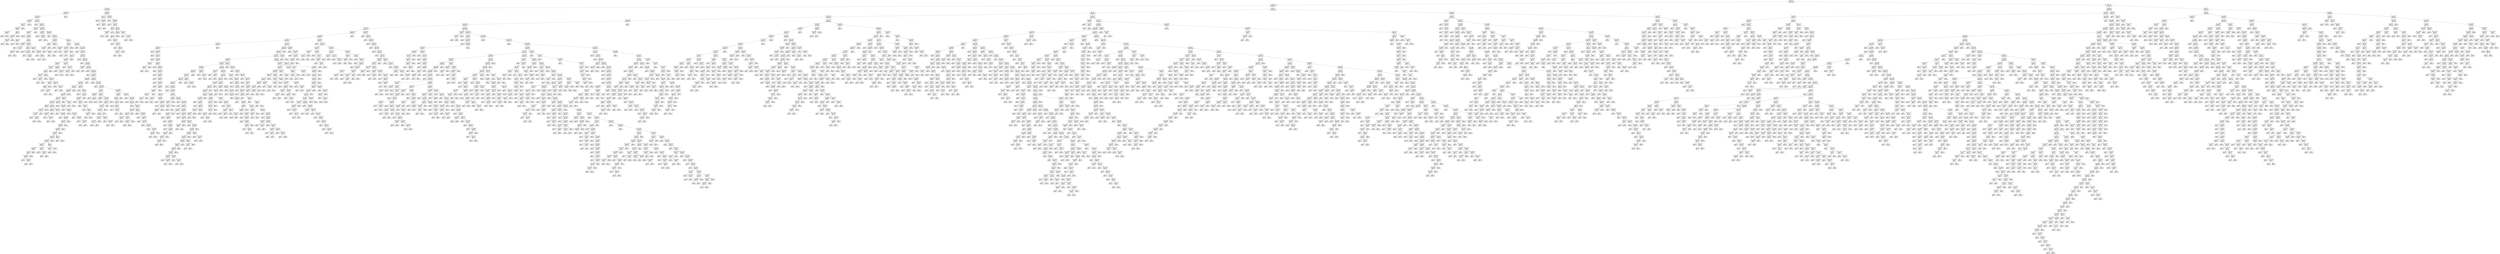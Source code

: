 digraph Tree {
node [shape=box] ;
0 [label="X[0] <= 12.5\ngini = 0.361\nsamples = 10908\nvalue = [8327, 2581]"] ;
1 [label="X[0] <= 8.5\ngini = 0.262\nsamples = 8183\nvalue = [6915, 1268]"] ;
0 -> 1 [labeldistance=2.5, labelangle=45, headlabel="True"] ;
2 [label="X[1] <= 285798.5\ngini = 0.11\nsamples = 1469\nvalue = [1383, 86]"] ;
1 -> 2 ;
3 [label="X[1] <= 285656.0\ngini = 0.12\nsamples = 1230\nvalue = [1151, 79]"] ;
2 -> 3 ;
4 [label="X[1] <= 58181.5\ngini = 0.119\nsamples = 1229\nvalue = [1151, 78]"] ;
3 -> 4 ;
5 [label="X[1] <= 33995.5\ngini = 0.063\nsamples = 122\nvalue = [118, 4]"] ;
4 -> 5 ;
6 [label="X[1] <= 33251.5\ngini = 0.176\nsamples = 41\nvalue = [37, 4]"] ;
5 -> 6 ;
7 [label="X[1] <= 24988.5\ngini = 0.097\nsamples = 39\nvalue = [37, 2]"] ;
6 -> 7 ;
8 [label="X[1] <= 24111.5\ngini = 0.245\nsamples = 7\nvalue = [6, 1]"] ;
7 -> 8 ;
9 [label="gini = 0.0\nsamples = 6\nvalue = [6, 0]"] ;
8 -> 9 ;
10 [label="gini = 0.0\nsamples = 1\nvalue = [0, 1]"] ;
8 -> 10 ;
11 [label="X[0] <= 4.5\ngini = 0.061\nsamples = 32\nvalue = [31, 1]"] ;
7 -> 11 ;
12 [label="X[1] <= 30670.5\ngini = 0.153\nsamples = 12\nvalue = [11, 1]"] ;
11 -> 12 ;
13 [label="X[1] <= 30181.5\ngini = 0.278\nsamples = 6\nvalue = [5, 1]"] ;
12 -> 13 ;
14 [label="gini = 0.0\nsamples = 5\nvalue = [5, 0]"] ;
13 -> 14 ;
15 [label="gini = 0.0\nsamples = 1\nvalue = [0, 1]"] ;
13 -> 15 ;
16 [label="gini = 0.0\nsamples = 6\nvalue = [6, 0]"] ;
12 -> 16 ;
17 [label="gini = 0.0\nsamples = 20\nvalue = [20, 0]"] ;
11 -> 17 ;
18 [label="gini = 0.0\nsamples = 2\nvalue = [0, 2]"] ;
6 -> 18 ;
19 [label="gini = 0.0\nsamples = 81\nvalue = [81, 0]"] ;
5 -> 19 ;
20 [label="X[1] <= 58513.0\ngini = 0.125\nsamples = 1107\nvalue = [1033, 74]"] ;
4 -> 20 ;
21 [label="gini = 0.0\nsamples = 1\nvalue = [0, 1]"] ;
20 -> 21 ;
22 [label="X[1] <= 82055.5\ngini = 0.123\nsamples = 1106\nvalue = [1033, 73]"] ;
20 -> 22 ;
23 [label="X[1] <= 81792.0\ngini = 0.219\nsamples = 72\nvalue = [63, 9]"] ;
22 -> 23 ;
24 [label="X[1] <= 65099.5\ngini = 0.2\nsamples = 71\nvalue = [63, 8]"] ;
23 -> 24 ;
25 [label="gini = 0.0\nsamples = 12\nvalue = [12, 0]"] ;
24 -> 25 ;
26 [label="X[1] <= 65551.5\ngini = 0.234\nsamples = 59\nvalue = [51, 8]"] ;
24 -> 26 ;
27 [label="X[0] <= 7.0\ngini = 0.444\nsamples = 3\nvalue = [1, 2]"] ;
26 -> 27 ;
28 [label="gini = 0.0\nsamples = 2\nvalue = [0, 2]"] ;
27 -> 28 ;
29 [label="gini = 0.0\nsamples = 1\nvalue = [1, 0]"] ;
27 -> 29 ;
30 [label="X[0] <= 3.5\ngini = 0.191\nsamples = 56\nvalue = [50, 6]"] ;
26 -> 30 ;
31 [label="X[1] <= 68485.0\ngini = 0.375\nsamples = 8\nvalue = [6, 2]"] ;
30 -> 31 ;
32 [label="gini = 0.0\nsamples = 1\nvalue = [0, 1]"] ;
31 -> 32 ;
33 [label="X[1] <= 77372.0\ngini = 0.245\nsamples = 7\nvalue = [6, 1]"] ;
31 -> 33 ;
34 [label="X[1] <= 75641.0\ngini = 0.444\nsamples = 3\nvalue = [2, 1]"] ;
33 -> 34 ;
35 [label="gini = 0.0\nsamples = 2\nvalue = [2, 0]"] ;
34 -> 35 ;
36 [label="gini = 0.0\nsamples = 1\nvalue = [0, 1]"] ;
34 -> 36 ;
37 [label="gini = 0.0\nsamples = 4\nvalue = [4, 0]"] ;
33 -> 37 ;
38 [label="X[1] <= 76975.0\ngini = 0.153\nsamples = 48\nvalue = [44, 4]"] ;
30 -> 38 ;
39 [label="X[0] <= 6.5\ngini = 0.062\nsamples = 31\nvalue = [30, 1]"] ;
38 -> 39 ;
40 [label="gini = 0.0\nsamples = 20\nvalue = [20, 0]"] ;
39 -> 40 ;
41 [label="X[1] <= 72847.5\ngini = 0.165\nsamples = 11\nvalue = [10, 1]"] ;
39 -> 41 ;
42 [label="gini = 0.0\nsamples = 5\nvalue = [5, 0]"] ;
41 -> 42 ;
43 [label="X[1] <= 73043.0\ngini = 0.278\nsamples = 6\nvalue = [5, 1]"] ;
41 -> 43 ;
44 [label="gini = 0.0\nsamples = 1\nvalue = [0, 1]"] ;
43 -> 44 ;
45 [label="gini = 0.0\nsamples = 5\nvalue = [5, 0]"] ;
43 -> 45 ;
46 [label="X[1] <= 77417.5\ngini = 0.291\nsamples = 17\nvalue = [14, 3]"] ;
38 -> 46 ;
47 [label="gini = 0.0\nsamples = 2\nvalue = [0, 2]"] ;
46 -> 47 ;
48 [label="X[1] <= 80803.5\ngini = 0.124\nsamples = 15\nvalue = [14, 1]"] ;
46 -> 48 ;
49 [label="gini = 0.0\nsamples = 11\nvalue = [11, 0]"] ;
48 -> 49 ;
50 [label="X[0] <= 5.0\ngini = 0.375\nsamples = 4\nvalue = [3, 1]"] ;
48 -> 50 ;
51 [label="gini = 0.0\nsamples = 1\nvalue = [0, 1]"] ;
50 -> 51 ;
52 [label="gini = 0.0\nsamples = 3\nvalue = [3, 0]"] ;
50 -> 52 ;
53 [label="gini = 0.0\nsamples = 1\nvalue = [0, 1]"] ;
23 -> 53 ;
54 [label="X[1] <= 104495.0\ngini = 0.116\nsamples = 1034\nvalue = [970, 64]"] ;
22 -> 54 ;
55 [label="X[1] <= 96260.5\ngini = 0.021\nsamples = 94\nvalue = [93, 1]"] ;
54 -> 55 ;
56 [label="gini = 0.0\nsamples = 48\nvalue = [48, 0]"] ;
55 -> 56 ;
57 [label="X[1] <= 96595.5\ngini = 0.043\nsamples = 46\nvalue = [45, 1]"] ;
55 -> 57 ;
58 [label="gini = 0.0\nsamples = 1\nvalue = [0, 1]"] ;
57 -> 58 ;
59 [label="gini = 0.0\nsamples = 45\nvalue = [45, 0]"] ;
57 -> 59 ;
60 [label="X[1] <= 104602.5\ngini = 0.125\nsamples = 940\nvalue = [877, 63]"] ;
54 -> 60 ;
61 [label="gini = 0.0\nsamples = 1\nvalue = [0, 1]"] ;
60 -> 61 ;
62 [label="X[1] <= 108327.0\ngini = 0.123\nsamples = 939\nvalue = [877, 62]"] ;
60 -> 62 ;
63 [label="X[1] <= 107266.5\ngini = 0.285\nsamples = 29\nvalue = [24, 5]"] ;
62 -> 63 ;
64 [label="X[0] <= 3.5\ngini = 0.1\nsamples = 19\nvalue = [18, 1]"] ;
63 -> 64 ;
65 [label="X[1] <= 105969.5\ngini = 0.32\nsamples = 5\nvalue = [4, 1]"] ;
64 -> 65 ;
66 [label="gini = 0.0\nsamples = 2\nvalue = [2, 0]"] ;
65 -> 66 ;
67 [label="X[1] <= 106270.5\ngini = 0.444\nsamples = 3\nvalue = [2, 1]"] ;
65 -> 67 ;
68 [label="gini = 0.0\nsamples = 1\nvalue = [0, 1]"] ;
67 -> 68 ;
69 [label="gini = 0.0\nsamples = 2\nvalue = [2, 0]"] ;
67 -> 69 ;
70 [label="gini = 0.0\nsamples = 14\nvalue = [14, 0]"] ;
64 -> 70 ;
71 [label="X[1] <= 107571.0\ngini = 0.48\nsamples = 10\nvalue = [6, 4]"] ;
63 -> 71 ;
72 [label="gini = 0.0\nsamples = 3\nvalue = [0, 3]"] ;
71 -> 72 ;
73 [label="X[1] <= 108191.0\ngini = 0.245\nsamples = 7\nvalue = [6, 1]"] ;
71 -> 73 ;
74 [label="gini = 0.0\nsamples = 6\nvalue = [6, 0]"] ;
73 -> 74 ;
75 [label="gini = 0.0\nsamples = 1\nvalue = [0, 1]"] ;
73 -> 75 ;
76 [label="X[0] <= 2.5\ngini = 0.117\nsamples = 910\nvalue = [853, 57]"] ;
62 -> 76 ;
77 [label="X[0] <= 1.5\ngini = 0.039\nsamples = 50\nvalue = [49, 1]"] ;
76 -> 77 ;
78 [label="X[1] <= 205824.5\ngini = 0.133\nsamples = 14\nvalue = [13, 1]"] ;
77 -> 78 ;
79 [label="X[1] <= 193942.5\ngini = 0.32\nsamples = 5\nvalue = [4, 1]"] ;
78 -> 79 ;
80 [label="gini = 0.0\nsamples = 4\nvalue = [4, 0]"] ;
79 -> 80 ;
81 [label="gini = 0.0\nsamples = 1\nvalue = [0, 1]"] ;
79 -> 81 ;
82 [label="gini = 0.0\nsamples = 9\nvalue = [9, 0]"] ;
78 -> 82 ;
83 [label="gini = 0.0\nsamples = 36\nvalue = [36, 0]"] ;
77 -> 83 ;
84 [label="X[1] <= 110278.5\ngini = 0.122\nsamples = 860\nvalue = [804, 56]"] ;
76 -> 84 ;
85 [label="gini = 0.0\nsamples = 17\nvalue = [17, 0]"] ;
84 -> 85 ;
86 [label="X[1] <= 110329.0\ngini = 0.124\nsamples = 843\nvalue = [787, 56]"] ;
84 -> 86 ;
87 [label="gini = 0.0\nsamples = 1\nvalue = [0, 1]"] ;
86 -> 87 ;
88 [label="X[1] <= 128655.0\ngini = 0.122\nsamples = 842\nvalue = [787, 55]"] ;
86 -> 88 ;
89 [label="X[1] <= 128496.0\ngini = 0.172\nsamples = 95\nvalue = [86, 9]"] ;
88 -> 89 ;
90 [label="X[1] <= 127716.0\ngini = 0.156\nsamples = 94\nvalue = [86, 8]"] ;
89 -> 90 ;
91 [label="X[1] <= 119866.0\ngini = 0.128\nsamples = 87\nvalue = [81, 6]"] ;
90 -> 91 ;
92 [label="X[1] <= 119657.5\ngini = 0.18\nsamples = 50\nvalue = [45, 5]"] ;
91 -> 92 ;
93 [label="X[0] <= 3.5\ngini = 0.15\nsamples = 49\nvalue = [45, 4]"] ;
92 -> 93 ;
94 [label="X[1] <= 114703.5\ngini = 0.444\nsamples = 3\nvalue = [2, 1]"] ;
93 -> 94 ;
95 [label="gini = 0.0\nsamples = 1\nvalue = [1, 0]"] ;
94 -> 95 ;
96 [label="X[1] <= 116966.0\ngini = 0.5\nsamples = 2\nvalue = [1, 1]"] ;
94 -> 96 ;
97 [label="gini = 0.0\nsamples = 1\nvalue = [0, 1]"] ;
96 -> 97 ;
98 [label="gini = 0.0\nsamples = 1\nvalue = [1, 0]"] ;
96 -> 98 ;
99 [label="X[0] <= 6.5\ngini = 0.122\nsamples = 46\nvalue = [43, 3]"] ;
93 -> 99 ;
100 [label="gini = 0.0\nsamples = 21\nvalue = [21, 0]"] ;
99 -> 100 ;
101 [label="X[1] <= 114793.0\ngini = 0.211\nsamples = 25\nvalue = [22, 3]"] ;
99 -> 101 ;
102 [label="X[1] <= 114525.0\ngini = 0.32\nsamples = 10\nvalue = [8, 2]"] ;
101 -> 102 ;
103 [label="X[0] <= 7.5\ngini = 0.198\nsamples = 9\nvalue = [8, 1]"] ;
102 -> 103 ;
104 [label="gini = 0.0\nsamples = 7\nvalue = [7, 0]"] ;
103 -> 104 ;
105 [label="X[1] <= 111353.5\ngini = 0.5\nsamples = 2\nvalue = [1, 1]"] ;
103 -> 105 ;
106 [label="gini = 0.0\nsamples = 1\nvalue = [1, 0]"] ;
105 -> 106 ;
107 [label="gini = 0.0\nsamples = 1\nvalue = [0, 1]"] ;
105 -> 107 ;
108 [label="gini = 0.0\nsamples = 1\nvalue = [0, 1]"] ;
102 -> 108 ;
109 [label="X[1] <= 117568.0\ngini = 0.124\nsamples = 15\nvalue = [14, 1]"] ;
101 -> 109 ;
110 [label="gini = 0.0\nsamples = 9\nvalue = [9, 0]"] ;
109 -> 110 ;
111 [label="X[1] <= 117719.0\ngini = 0.278\nsamples = 6\nvalue = [5, 1]"] ;
109 -> 111 ;
112 [label="gini = 0.0\nsamples = 1\nvalue = [0, 1]"] ;
111 -> 112 ;
113 [label="gini = 0.0\nsamples = 5\nvalue = [5, 0]"] ;
111 -> 113 ;
114 [label="gini = 0.0\nsamples = 1\nvalue = [0, 1]"] ;
92 -> 114 ;
115 [label="X[1] <= 126096.5\ngini = 0.053\nsamples = 37\nvalue = [36, 1]"] ;
91 -> 115 ;
116 [label="gini = 0.0\nsamples = 25\nvalue = [25, 0]"] ;
115 -> 116 ;
117 [label="X[1] <= 126381.5\ngini = 0.153\nsamples = 12\nvalue = [11, 1]"] ;
115 -> 117 ;
118 [label="gini = 0.0\nsamples = 1\nvalue = [0, 1]"] ;
117 -> 118 ;
119 [label="gini = 0.0\nsamples = 11\nvalue = [11, 0]"] ;
117 -> 119 ;
120 [label="X[1] <= 127733.0\ngini = 0.408\nsamples = 7\nvalue = [5, 2]"] ;
90 -> 120 ;
121 [label="gini = 0.0\nsamples = 1\nvalue = [0, 1]"] ;
120 -> 121 ;
122 [label="X[1] <= 128103.0\ngini = 0.278\nsamples = 6\nvalue = [5, 1]"] ;
120 -> 122 ;
123 [label="X[1] <= 127970.0\ngini = 0.444\nsamples = 3\nvalue = [2, 1]"] ;
122 -> 123 ;
124 [label="gini = 0.0\nsamples = 2\nvalue = [2, 0]"] ;
123 -> 124 ;
125 [label="gini = 0.0\nsamples = 1\nvalue = [0, 1]"] ;
123 -> 125 ;
126 [label="gini = 0.0\nsamples = 3\nvalue = [3, 0]"] ;
122 -> 126 ;
127 [label="gini = 0.0\nsamples = 1\nvalue = [0, 1]"] ;
89 -> 127 ;
128 [label="X[1] <= 138925.5\ngini = 0.116\nsamples = 747\nvalue = [701, 46]"] ;
88 -> 128 ;
129 [label="gini = 0.0\nsamples = 52\nvalue = [52, 0]"] ;
128 -> 129 ;
130 [label="X[1] <= 139078.0\ngini = 0.124\nsamples = 695\nvalue = [649, 46]"] ;
128 -> 130 ;
131 [label="gini = 0.0\nsamples = 1\nvalue = [0, 1]"] ;
130 -> 131 ;
132 [label="X[1] <= 140003.0\ngini = 0.121\nsamples = 694\nvalue = [649, 45]"] ;
130 -> 132 ;
133 [label="X[1] <= 139863.5\ngini = 0.32\nsamples = 5\nvalue = [4, 1]"] ;
132 -> 133 ;
134 [label="gini = 0.0\nsamples = 4\nvalue = [4, 0]"] ;
133 -> 134 ;
135 [label="gini = 0.0\nsamples = 1\nvalue = [0, 1]"] ;
133 -> 135 ;
136 [label="X[1] <= 147336.5\ngini = 0.12\nsamples = 689\nvalue = [645, 44]"] ;
132 -> 136 ;
137 [label="gini = 0.0\nsamples = 35\nvalue = [35, 0]"] ;
136 -> 137 ;
138 [label="X[1] <= 147402.0\ngini = 0.126\nsamples = 654\nvalue = [610, 44]"] ;
136 -> 138 ;
139 [label="gini = 0.0\nsamples = 1\nvalue = [0, 1]"] ;
138 -> 139 ;
140 [label="X[1] <= 195678.5\ngini = 0.123\nsamples = 653\nvalue = [610, 43]"] ;
138 -> 140 ;
141 [label="X[1] <= 195619.0\ngini = 0.143\nsamples = 310\nvalue = [286, 24]"] ;
140 -> 141 ;
142 [label="X[1] <= 191942.5\ngini = 0.138\nsamples = 309\nvalue = [286, 23]"] ;
141 -> 142 ;
143 [label="X[0] <= 7.5\ngini = 0.124\nsamples = 287\nvalue = [268, 19]"] ;
142 -> 143 ;
144 [label="X[1] <= 190622.0\ngini = 0.139\nsamples = 252\nvalue = [233, 19]"] ;
143 -> 144 ;
145 [label="X[1] <= 189999.5\ngini = 0.147\nsamples = 237\nvalue = [218, 19]"] ;
144 -> 145 ;
146 [label="X[0] <= 6.5\ngini = 0.135\nsamples = 234\nvalue = [217, 17]"] ;
145 -> 146 ;
147 [label="X[1] <= 155787.0\ngini = 0.159\nsamples = 161\nvalue = [147, 14]"] ;
146 -> 147 ;
148 [label="X[0] <= 4.5\ngini = 0.269\nsamples = 25\nvalue = [21, 4]"] ;
147 -> 148 ;
149 [label="X[1] <= 152518.5\ngini = 0.48\nsamples = 10\nvalue = [6, 4]"] ;
148 -> 149 ;
150 [label="X[1] <= 148544.5\ngini = 0.245\nsamples = 7\nvalue = [6, 1]"] ;
149 -> 150 ;
151 [label="gini = 0.0\nsamples = 3\nvalue = [3, 0]"] ;
150 -> 151 ;
152 [label="X[1] <= 149296.5\ngini = 0.375\nsamples = 4\nvalue = [3, 1]"] ;
150 -> 152 ;
153 [label="gini = 0.0\nsamples = 1\nvalue = [0, 1]"] ;
152 -> 153 ;
154 [label="gini = 0.0\nsamples = 3\nvalue = [3, 0]"] ;
152 -> 154 ;
155 [label="gini = 0.0\nsamples = 3\nvalue = [0, 3]"] ;
149 -> 155 ;
156 [label="gini = 0.0\nsamples = 15\nvalue = [15, 0]"] ;
148 -> 156 ;
157 [label="X[0] <= 4.5\ngini = 0.136\nsamples = 136\nvalue = [126, 10]"] ;
147 -> 157 ;
158 [label="X[0] <= 3.5\ngini = 0.035\nsamples = 56\nvalue = [55, 1]"] ;
157 -> 158 ;
159 [label="X[1] <= 175028.0\ngini = 0.105\nsamples = 18\nvalue = [17, 1]"] ;
158 -> 159 ;
160 [label="gini = 0.0\nsamples = 12\nvalue = [12, 0]"] ;
159 -> 160 ;
161 [label="X[1] <= 177631.0\ngini = 0.278\nsamples = 6\nvalue = [5, 1]"] ;
159 -> 161 ;
162 [label="gini = 0.0\nsamples = 1\nvalue = [0, 1]"] ;
161 -> 162 ;
163 [label="gini = 0.0\nsamples = 5\nvalue = [5, 0]"] ;
161 -> 163 ;
164 [label="gini = 0.0\nsamples = 38\nvalue = [38, 0]"] ;
158 -> 164 ;
165 [label="X[1] <= 162661.5\ngini = 0.2\nsamples = 80\nvalue = [71, 9]"] ;
157 -> 165 ;
166 [label="gini = 0.0\nsamples = 17\nvalue = [17, 0]"] ;
165 -> 166 ;
167 [label="X[1] <= 163002.0\ngini = 0.245\nsamples = 63\nvalue = [54, 9]"] ;
165 -> 167 ;
168 [label="gini = 0.0\nsamples = 1\nvalue = [0, 1]"] ;
167 -> 168 ;
169 [label="X[1] <= 187694.5\ngini = 0.225\nsamples = 62\nvalue = [54, 8]"] ;
167 -> 169 ;
170 [label="X[1] <= 187416.0\ngini = 0.241\nsamples = 57\nvalue = [49, 8]"] ;
169 -> 170 ;
171 [label="X[1] <= 183042.5\ngini = 0.219\nsamples = 56\nvalue = [49, 7]"] ;
170 -> 171 ;
172 [label="X[1] <= 181835.0\ngini = 0.249\nsamples = 48\nvalue = [41, 7]"] ;
171 -> 172 ;
173 [label="X[1] <= 180494.5\ngini = 0.223\nsamples = 47\nvalue = [41, 6]"] ;
172 -> 173 ;
174 [label="X[1] <= 176629.0\ngini = 0.201\nsamples = 44\nvalue = [39, 5]"] ;
173 -> 174 ;
175 [label="X[1] <= 173803.0\ngini = 0.271\nsamples = 31\nvalue = [26, 5]"] ;
174 -> 175 ;
176 [label="X[1] <= 166237.5\ngini = 0.191\nsamples = 28\nvalue = [25, 3]"] ;
175 -> 176 ;
177 [label="X[1] <= 165786.0\ngini = 0.298\nsamples = 11\nvalue = [9, 2]"] ;
176 -> 177 ;
178 [label="X[0] <= 5.5\ngini = 0.18\nsamples = 10\nvalue = [9, 1]"] ;
177 -> 178 ;
179 [label="X[1] <= 163606.5\ngini = 0.444\nsamples = 3\nvalue = [2, 1]"] ;
178 -> 179 ;
180 [label="gini = 0.0\nsamples = 1\nvalue = [1, 0]"] ;
179 -> 180 ;
181 [label="X[1] <= 164607.5\ngini = 0.5\nsamples = 2\nvalue = [1, 1]"] ;
179 -> 181 ;
182 [label="gini = 0.0\nsamples = 1\nvalue = [0, 1]"] ;
181 -> 182 ;
183 [label="gini = 0.0\nsamples = 1\nvalue = [1, 0]"] ;
181 -> 183 ;
184 [label="gini = 0.0\nsamples = 7\nvalue = [7, 0]"] ;
178 -> 184 ;
185 [label="gini = 0.0\nsamples = 1\nvalue = [0, 1]"] ;
177 -> 185 ;
186 [label="X[1] <= 170664.5\ngini = 0.111\nsamples = 17\nvalue = [16, 1]"] ;
176 -> 186 ;
187 [label="gini = 0.0\nsamples = 10\nvalue = [10, 0]"] ;
186 -> 187 ;
188 [label="X[1] <= 170927.0\ngini = 0.245\nsamples = 7\nvalue = [6, 1]"] ;
186 -> 188 ;
189 [label="gini = 0.0\nsamples = 1\nvalue = [0, 1]"] ;
188 -> 189 ;
190 [label="gini = 0.0\nsamples = 6\nvalue = [6, 0]"] ;
188 -> 190 ;
191 [label="X[0] <= 5.5\ngini = 0.444\nsamples = 3\nvalue = [1, 2]"] ;
175 -> 191 ;
192 [label="X[1] <= 176345.5\ngini = 0.5\nsamples = 2\nvalue = [1, 1]"] ;
191 -> 192 ;
193 [label="gini = 0.0\nsamples = 1\nvalue = [1, 0]"] ;
192 -> 193 ;
194 [label="gini = 0.0\nsamples = 1\nvalue = [0, 1]"] ;
192 -> 194 ;
195 [label="gini = 0.0\nsamples = 1\nvalue = [0, 1]"] ;
191 -> 195 ;
196 [label="gini = 0.0\nsamples = 13\nvalue = [13, 0]"] ;
174 -> 196 ;
197 [label="X[0] <= 5.5\ngini = 0.444\nsamples = 3\nvalue = [2, 1]"] ;
173 -> 197 ;
198 [label="gini = 0.0\nsamples = 1\nvalue = [0, 1]"] ;
197 -> 198 ;
199 [label="gini = 0.0\nsamples = 2\nvalue = [2, 0]"] ;
197 -> 199 ;
200 [label="gini = 0.0\nsamples = 1\nvalue = [0, 1]"] ;
172 -> 200 ;
201 [label="gini = 0.0\nsamples = 8\nvalue = [8, 0]"] ;
171 -> 201 ;
202 [label="gini = 0.0\nsamples = 1\nvalue = [0, 1]"] ;
170 -> 202 ;
203 [label="gini = 0.0\nsamples = 5\nvalue = [5, 0]"] ;
169 -> 203 ;
204 [label="X[1] <= 163113.5\ngini = 0.079\nsamples = 73\nvalue = [70, 3]"] ;
146 -> 204 ;
205 [label="gini = 0.0\nsamples = 28\nvalue = [28, 0]"] ;
204 -> 205 ;
206 [label="X[1] <= 163741.5\ngini = 0.124\nsamples = 45\nvalue = [42, 3]"] ;
204 -> 206 ;
207 [label="gini = 0.0\nsamples = 1\nvalue = [0, 1]"] ;
206 -> 207 ;
208 [label="X[1] <= 178143.0\ngini = 0.087\nsamples = 44\nvalue = [42, 2]"] ;
206 -> 208 ;
209 [label="gini = 0.0\nsamples = 18\nvalue = [18, 0]"] ;
208 -> 209 ;
210 [label="X[1] <= 178420.5\ngini = 0.142\nsamples = 26\nvalue = [24, 2]"] ;
208 -> 210 ;
211 [label="gini = 0.0\nsamples = 1\nvalue = [0, 1]"] ;
210 -> 211 ;
212 [label="X[1] <= 186691.5\ngini = 0.077\nsamples = 25\nvalue = [24, 1]"] ;
210 -> 212 ;
213 [label="gini = 0.0\nsamples = 17\nvalue = [17, 0]"] ;
212 -> 213 ;
214 [label="X[1] <= 186816.0\ngini = 0.219\nsamples = 8\nvalue = [7, 1]"] ;
212 -> 214 ;
215 [label="gini = 0.0\nsamples = 1\nvalue = [0, 1]"] ;
214 -> 215 ;
216 [label="gini = 0.0\nsamples = 7\nvalue = [7, 0]"] ;
214 -> 216 ;
217 [label="X[1] <= 190375.0\ngini = 0.444\nsamples = 3\nvalue = [1, 2]"] ;
145 -> 217 ;
218 [label="gini = 0.0\nsamples = 1\nvalue = [0, 1]"] ;
217 -> 218 ;
219 [label="X[1] <= 190471.0\ngini = 0.5\nsamples = 2\nvalue = [1, 1]"] ;
217 -> 219 ;
220 [label="gini = 0.0\nsamples = 1\nvalue = [1, 0]"] ;
219 -> 220 ;
221 [label="gini = 0.0\nsamples = 1\nvalue = [0, 1]"] ;
219 -> 221 ;
222 [label="gini = 0.0\nsamples = 15\nvalue = [15, 0]"] ;
144 -> 222 ;
223 [label="gini = 0.0\nsamples = 35\nvalue = [35, 0]"] ;
143 -> 223 ;
224 [label="X[1] <= 192144.0\ngini = 0.298\nsamples = 22\nvalue = [18, 4]"] ;
142 -> 224 ;
225 [label="gini = 0.0\nsamples = 1\nvalue = [0, 1]"] ;
224 -> 225 ;
226 [label="X[0] <= 6.5\ngini = 0.245\nsamples = 21\nvalue = [18, 3]"] ;
224 -> 226 ;
227 [label="gini = 0.0\nsamples = 10\nvalue = [10, 0]"] ;
226 -> 227 ;
228 [label="X[1] <= 194645.0\ngini = 0.397\nsamples = 11\nvalue = [8, 3]"] ;
226 -> 228 ;
229 [label="X[1] <= 192668.5\ngini = 0.49\nsamples = 7\nvalue = [4, 3]"] ;
228 -> 229 ;
230 [label="gini = 0.0\nsamples = 2\nvalue = [2, 0]"] ;
229 -> 230 ;
231 [label="X[1] <= 193367.0\ngini = 0.48\nsamples = 5\nvalue = [2, 3]"] ;
229 -> 231 ;
232 [label="gini = 0.0\nsamples = 1\nvalue = [0, 1]"] ;
231 -> 232 ;
233 [label="X[1] <= 194271.5\ngini = 0.5\nsamples = 4\nvalue = [2, 2]"] ;
231 -> 233 ;
234 [label="gini = 0.0\nsamples = 1\nvalue = [1, 0]"] ;
233 -> 234 ;
235 [label="X[0] <= 7.5\ngini = 0.444\nsamples = 3\nvalue = [1, 2]"] ;
233 -> 235 ;
236 [label="X[1] <= 194498.5\ngini = 0.5\nsamples = 2\nvalue = [1, 1]"] ;
235 -> 236 ;
237 [label="gini = 0.0\nsamples = 1\nvalue = [0, 1]"] ;
236 -> 237 ;
238 [label="gini = 0.0\nsamples = 1\nvalue = [1, 0]"] ;
236 -> 238 ;
239 [label="gini = 0.0\nsamples = 1\nvalue = [0, 1]"] ;
235 -> 239 ;
240 [label="gini = 0.0\nsamples = 4\nvalue = [4, 0]"] ;
228 -> 240 ;
241 [label="gini = 0.0\nsamples = 1\nvalue = [0, 1]"] ;
141 -> 241 ;
242 [label="X[1] <= 204021.0\ngini = 0.105\nsamples = 343\nvalue = [324, 19]"] ;
140 -> 242 ;
243 [label="gini = 0.0\nsamples = 53\nvalue = [53, 0]"] ;
242 -> 243 ;
244 [label="X[1] <= 204226.5\ngini = 0.122\nsamples = 290\nvalue = [271, 19]"] ;
242 -> 244 ;
245 [label="gini = 0.0\nsamples = 1\nvalue = [0, 1]"] ;
244 -> 245 ;
246 [label="X[1] <= 236482.0\ngini = 0.117\nsamples = 289\nvalue = [271, 18]"] ;
244 -> 246 ;
247 [label="X[0] <= 6.5\ngini = 0.085\nsamples = 157\nvalue = [150, 7]"] ;
246 -> 247 ;
248 [label="X[1] <= 233364.0\ngini = 0.024\nsamples = 84\nvalue = [83, 1]"] ;
247 -> 248 ;
249 [label="gini = 0.0\nsamples = 77\nvalue = [77, 0]"] ;
248 -> 249 ;
250 [label="X[0] <= 3.5\ngini = 0.245\nsamples = 7\nvalue = [6, 1]"] ;
248 -> 250 ;
251 [label="gini = 0.0\nsamples = 1\nvalue = [0, 1]"] ;
250 -> 251 ;
252 [label="gini = 0.0\nsamples = 6\nvalue = [6, 0]"] ;
250 -> 252 ;
253 [label="X[1] <= 206294.5\ngini = 0.151\nsamples = 73\nvalue = [67, 6]"] ;
247 -> 253 ;
254 [label="X[1] <= 205557.0\ngini = 0.444\nsamples = 3\nvalue = [2, 1]"] ;
253 -> 254 ;
255 [label="gini = 0.0\nsamples = 2\nvalue = [2, 0]"] ;
254 -> 255 ;
256 [label="gini = 0.0\nsamples = 1\nvalue = [0, 1]"] ;
254 -> 256 ;
257 [label="X[1] <= 229100.5\ngini = 0.133\nsamples = 70\nvalue = [65, 5]"] ;
253 -> 257 ;
258 [label="X[1] <= 228244.0\ngini = 0.177\nsamples = 51\nvalue = [46, 5]"] ;
257 -> 258 ;
259 [label="X[1] <= 221498.5\ngini = 0.147\nsamples = 50\nvalue = [46, 4]"] ;
258 -> 259 ;
260 [label="X[1] <= 221446.0\ngini = 0.193\nsamples = 37\nvalue = [33, 4]"] ;
259 -> 260 ;
261 [label="X[0] <= 7.5\ngini = 0.153\nsamples = 36\nvalue = [33, 3]"] ;
260 -> 261 ;
262 [label="X[1] <= 211617.5\ngini = 0.071\nsamples = 27\nvalue = [26, 1]"] ;
261 -> 262 ;
263 [label="X[1] <= 211041.5\ngini = 0.153\nsamples = 12\nvalue = [11, 1]"] ;
262 -> 263 ;
264 [label="gini = 0.0\nsamples = 10\nvalue = [10, 0]"] ;
263 -> 264 ;
265 [label="gini = 0.5\nsamples = 2\nvalue = [1, 1]"] ;
263 -> 265 ;
266 [label="gini = 0.0\nsamples = 15\nvalue = [15, 0]"] ;
262 -> 266 ;
267 [label="X[1] <= 217750.0\ngini = 0.346\nsamples = 9\nvalue = [7, 2]"] ;
261 -> 267 ;
268 [label="gini = 0.0\nsamples = 6\nvalue = [6, 0]"] ;
267 -> 268 ;
269 [label="X[1] <= 220466.0\ngini = 0.444\nsamples = 3\nvalue = [1, 2]"] ;
267 -> 269 ;
270 [label="gini = 0.0\nsamples = 2\nvalue = [0, 2]"] ;
269 -> 270 ;
271 [label="gini = 0.0\nsamples = 1\nvalue = [1, 0]"] ;
269 -> 271 ;
272 [label="gini = 0.0\nsamples = 1\nvalue = [0, 1]"] ;
260 -> 272 ;
273 [label="gini = 0.0\nsamples = 13\nvalue = [13, 0]"] ;
259 -> 273 ;
274 [label="gini = 0.0\nsamples = 1\nvalue = [0, 1]"] ;
258 -> 274 ;
275 [label="gini = 0.0\nsamples = 19\nvalue = [19, 0]"] ;
257 -> 275 ;
276 [label="X[1] <= 239469.5\ngini = 0.153\nsamples = 132\nvalue = [121, 11]"] ;
246 -> 276 ;
277 [label="X[1] <= 238930.5\ngini = 0.444\nsamples = 9\nvalue = [6, 3]"] ;
276 -> 277 ;
278 [label="X[0] <= 5.5\ngini = 0.375\nsamples = 8\nvalue = [6, 2]"] ;
277 -> 278 ;
279 [label="X[0] <= 3.5\ngini = 0.48\nsamples = 5\nvalue = [3, 2]"] ;
278 -> 279 ;
280 [label="gini = 0.0\nsamples = 2\nvalue = [2, 0]"] ;
279 -> 280 ;
281 [label="X[0] <= 4.5\ngini = 0.444\nsamples = 3\nvalue = [1, 2]"] ;
279 -> 281 ;
282 [label="gini = 0.0\nsamples = 1\nvalue = [0, 1]"] ;
281 -> 282 ;
283 [label="X[1] <= 236688.5\ngini = 0.5\nsamples = 2\nvalue = [1, 1]"] ;
281 -> 283 ;
284 [label="gini = 0.0\nsamples = 1\nvalue = [0, 1]"] ;
283 -> 284 ;
285 [label="gini = 0.0\nsamples = 1\nvalue = [1, 0]"] ;
283 -> 285 ;
286 [label="gini = 0.0\nsamples = 3\nvalue = [3, 0]"] ;
278 -> 286 ;
287 [label="gini = 0.0\nsamples = 1\nvalue = [0, 1]"] ;
277 -> 287 ;
288 [label="X[1] <= 244629.5\ngini = 0.122\nsamples = 123\nvalue = [115, 8]"] ;
276 -> 288 ;
289 [label="gini = 0.0\nsamples = 20\nvalue = [20, 0]"] ;
288 -> 289 ;
290 [label="X[1] <= 244688.5\ngini = 0.143\nsamples = 103\nvalue = [95, 8]"] ;
288 -> 290 ;
291 [label="gini = 0.0\nsamples = 1\nvalue = [0, 1]"] ;
290 -> 291 ;
292 [label="X[0] <= 4.5\ngini = 0.128\nsamples = 102\nvalue = [95, 7]"] ;
290 -> 292 ;
293 [label="gini = 0.0\nsamples = 34\nvalue = [34, 0]"] ;
292 -> 293 ;
294 [label="X[1] <= 257942.0\ngini = 0.185\nsamples = 68\nvalue = [61, 7]"] ;
292 -> 294 ;
295 [label="X[1] <= 257660.0\ngini = 0.269\nsamples = 25\nvalue = [21, 4]"] ;
294 -> 295 ;
296 [label="X[0] <= 5.5\ngini = 0.219\nsamples = 24\nvalue = [21, 3]"] ;
295 -> 296 ;
297 [label="X[1] <= 252734.5\ngini = 0.48\nsamples = 5\nvalue = [3, 2]"] ;
296 -> 297 ;
298 [label="gini = 0.0\nsamples = 3\nvalue = [3, 0]"] ;
297 -> 298 ;
299 [label="gini = 0.0\nsamples = 2\nvalue = [0, 2]"] ;
297 -> 299 ;
300 [label="X[1] <= 248575.0\ngini = 0.1\nsamples = 19\nvalue = [18, 1]"] ;
296 -> 300 ;
301 [label="X[1] <= 247833.5\ngini = 0.32\nsamples = 5\nvalue = [4, 1]"] ;
300 -> 301 ;
302 [label="gini = 0.0\nsamples = 4\nvalue = [4, 0]"] ;
301 -> 302 ;
303 [label="gini = 0.0\nsamples = 1\nvalue = [0, 1]"] ;
301 -> 303 ;
304 [label="gini = 0.0\nsamples = 14\nvalue = [14, 0]"] ;
300 -> 304 ;
305 [label="gini = 0.0\nsamples = 1\nvalue = [0, 1]"] ;
295 -> 305 ;
306 [label="X[0] <= 6.5\ngini = 0.13\nsamples = 43\nvalue = [40, 3]"] ;
294 -> 306 ;
307 [label="gini = 0.0\nsamples = 21\nvalue = [21, 0]"] ;
306 -> 307 ;
308 [label="X[1] <= 262062.0\ngini = 0.236\nsamples = 22\nvalue = [19, 3]"] ;
306 -> 308 ;
309 [label="gini = 0.0\nsamples = 7\nvalue = [7, 0]"] ;
308 -> 309 ;
310 [label="X[1] <= 263658.5\ngini = 0.32\nsamples = 15\nvalue = [12, 3]"] ;
308 -> 310 ;
311 [label="gini = 0.0\nsamples = 1\nvalue = [0, 1]"] ;
310 -> 311 ;
312 [label="X[1] <= 270014.0\ngini = 0.245\nsamples = 14\nvalue = [12, 2]"] ;
310 -> 312 ;
313 [label="gini = 0.0\nsamples = 5\nvalue = [5, 0]"] ;
312 -> 313 ;
314 [label="X[1] <= 270949.0\ngini = 0.346\nsamples = 9\nvalue = [7, 2]"] ;
312 -> 314 ;
315 [label="gini = 0.0\nsamples = 1\nvalue = [0, 1]"] ;
314 -> 315 ;
316 [label="X[1] <= 276688.5\ngini = 0.219\nsamples = 8\nvalue = [7, 1]"] ;
314 -> 316 ;
317 [label="X[1] <= 273259.0\ngini = 0.444\nsamples = 3\nvalue = [2, 1]"] ;
316 -> 317 ;
318 [label="gini = 0.0\nsamples = 2\nvalue = [2, 0]"] ;
317 -> 318 ;
319 [label="gini = 0.0\nsamples = 1\nvalue = [0, 1]"] ;
317 -> 319 ;
320 [label="gini = 0.0\nsamples = 5\nvalue = [5, 0]"] ;
316 -> 320 ;
321 [label="gini = 0.0\nsamples = 1\nvalue = [0, 1]"] ;
3 -> 321 ;
322 [label="X[1] <= 359415.0\ngini = 0.057\nsamples = 239\nvalue = [232, 7]"] ;
2 -> 322 ;
323 [label="X[0] <= 7.5\ngini = 0.017\nsamples = 115\nvalue = [114, 1]"] ;
322 -> 323 ;
324 [label="gini = 0.0\nsamples = 102\nvalue = [102, 0]"] ;
323 -> 324 ;
325 [label="X[1] <= 319238.5\ngini = 0.142\nsamples = 13\nvalue = [12, 1]"] ;
323 -> 325 ;
326 [label="gini = 0.0\nsamples = 7\nvalue = [7, 0]"] ;
325 -> 326 ;
327 [label="X[1] <= 327412.0\ngini = 0.278\nsamples = 6\nvalue = [5, 1]"] ;
325 -> 327 ;
328 [label="gini = 0.0\nsamples = 1\nvalue = [0, 1]"] ;
327 -> 328 ;
329 [label="gini = 0.0\nsamples = 5\nvalue = [5, 0]"] ;
327 -> 329 ;
330 [label="X[1] <= 360383.0\ngini = 0.092\nsamples = 124\nvalue = [118, 6]"] ;
322 -> 330 ;
331 [label="gini = 0.0\nsamples = 1\nvalue = [0, 1]"] ;
330 -> 331 ;
332 [label="X[1] <= 385956.5\ngini = 0.078\nsamples = 123\nvalue = [118, 5]"] ;
330 -> 332 ;
333 [label="gini = 0.0\nsamples = 31\nvalue = [31, 0]"] ;
332 -> 333 ;
334 [label="X[1] <= 386884.0\ngini = 0.103\nsamples = 92\nvalue = [87, 5]"] ;
332 -> 334 ;
335 [label="X[0] <= 5.0\ngini = 0.444\nsamples = 3\nvalue = [1, 2]"] ;
334 -> 335 ;
336 [label="X[1] <= 386521.0\ngini = 0.5\nsamples = 2\nvalue = [1, 1]"] ;
335 -> 336 ;
337 [label="gini = 0.0\nsamples = 1\nvalue = [1, 0]"] ;
336 -> 337 ;
338 [label="gini = 0.0\nsamples = 1\nvalue = [0, 1]"] ;
336 -> 338 ;
339 [label="gini = 0.0\nsamples = 1\nvalue = [0, 1]"] ;
335 -> 339 ;
340 [label="X[0] <= 7.5\ngini = 0.065\nsamples = 89\nvalue = [86, 3]"] ;
334 -> 340 ;
341 [label="X[0] <= 5.5\ngini = 0.046\nsamples = 84\nvalue = [82, 2]"] ;
340 -> 341 ;
342 [label="X[0] <= 3.5\ngini = 0.1\nsamples = 38\nvalue = [36, 2]"] ;
341 -> 342 ;
343 [label="gini = 0.0\nsamples = 24\nvalue = [24, 0]"] ;
342 -> 343 ;
344 [label="X[1] <= 425314.5\ngini = 0.245\nsamples = 14\nvalue = [12, 2]"] ;
342 -> 344 ;
345 [label="gini = 0.0\nsamples = 6\nvalue = [6, 0]"] ;
344 -> 345 ;
346 [label="X[1] <= 426657.0\ngini = 0.375\nsamples = 8\nvalue = [6, 2]"] ;
344 -> 346 ;
347 [label="gini = 0.0\nsamples = 1\nvalue = [0, 1]"] ;
346 -> 347 ;
348 [label="X[0] <= 4.5\ngini = 0.245\nsamples = 7\nvalue = [6, 1]"] ;
346 -> 348 ;
349 [label="X[1] <= 515537.0\ngini = 0.5\nsamples = 2\nvalue = [1, 1]"] ;
348 -> 349 ;
350 [label="gini = 0.0\nsamples = 1\nvalue = [1, 0]"] ;
349 -> 350 ;
351 [label="gini = 0.0\nsamples = 1\nvalue = [0, 1]"] ;
349 -> 351 ;
352 [label="gini = 0.0\nsamples = 5\nvalue = [5, 0]"] ;
348 -> 352 ;
353 [label="gini = 0.0\nsamples = 46\nvalue = [46, 0]"] ;
341 -> 353 ;
354 [label="X[1] <= 441574.5\ngini = 0.32\nsamples = 5\nvalue = [4, 1]"] ;
340 -> 354 ;
355 [label="gini = 0.0\nsamples = 3\nvalue = [3, 0]"] ;
354 -> 355 ;
356 [label="X[1] <= 652223.0\ngini = 0.5\nsamples = 2\nvalue = [1, 1]"] ;
354 -> 356 ;
357 [label="gini = 0.0\nsamples = 1\nvalue = [0, 1]"] ;
356 -> 357 ;
358 [label="gini = 0.0\nsamples = 1\nvalue = [1, 0]"] ;
356 -> 358 ;
359 [label="X[0] <= 10.5\ngini = 0.29\nsamples = 6714\nvalue = [5532, 1182]"] ;
1 -> 359 ;
360 [label="X[0] <= 9.5\ngini = 0.276\nsamples = 5891\nvalue = [4919, 972]"] ;
359 -> 360 ;
361 [label="X[1] <= 224545.0\ngini = 0.257\nsamples = 3487\nvalue = [2958, 529]"] ;
360 -> 361 ;
362 [label="X[1] <= 224348.0\ngini = 0.268\nsamples = 2504\nvalue = [2105, 399]"] ;
361 -> 362 ;
363 [label="X[1] <= 140157.0\ngini = 0.267\nsamples = 2502\nvalue = [2105, 397]"] ;
362 -> 363 ;
364 [label="X[1] <= 127695.5\ngini = 0.24\nsamples = 1142\nvalue = [983, 159]"] ;
363 -> 364 ;
365 [label="X[1] <= 127557.0\ngini = 0.254\nsamples = 986\nvalue = [839, 147]"] ;
364 -> 365 ;
366 [label="X[1] <= 122086.0\ngini = 0.251\nsamples = 984\nvalue = [839, 145]"] ;
365 -> 366 ;
367 [label="X[1] <= 28774.0\ngini = 0.24\nsamples = 917\nvalue = [789, 128]"] ;
366 -> 367 ;
368 [label="X[1] <= 28625.5\ngini = 0.381\nsamples = 43\nvalue = [32, 11]"] ;
367 -> 368 ;
369 [label="X[1] <= 20875.5\ngini = 0.363\nsamples = 42\nvalue = [32, 10]"] ;
368 -> 369 ;
370 [label="gini = 0.0\nsamples = 5\nvalue = [5, 0]"] ;
369 -> 370 ;
371 [label="X[1] <= 21055.0\ngini = 0.394\nsamples = 37\nvalue = [27, 10]"] ;
369 -> 371 ;
372 [label="gini = 0.0\nsamples = 1\nvalue = [0, 1]"] ;
371 -> 372 ;
373 [label="X[1] <= 21776.5\ngini = 0.375\nsamples = 36\nvalue = [27, 9]"] ;
371 -> 373 ;
374 [label="gini = 0.0\nsamples = 4\nvalue = [4, 0]"] ;
373 -> 374 ;
375 [label="X[1] <= 22236.5\ngini = 0.404\nsamples = 32\nvalue = [23, 9]"] ;
373 -> 375 ;
376 [label="X[1] <= 22180.0\ngini = 0.375\nsamples = 4\nvalue = [1, 3]"] ;
375 -> 376 ;
377 [label="X[1] <= 21973.5\ngini = 0.5\nsamples = 2\nvalue = [1, 1]"] ;
376 -> 377 ;
378 [label="gini = 0.0\nsamples = 1\nvalue = [0, 1]"] ;
377 -> 378 ;
379 [label="gini = 0.0\nsamples = 1\nvalue = [1, 0]"] ;
377 -> 379 ;
380 [label="gini = 0.0\nsamples = 2\nvalue = [0, 2]"] ;
376 -> 380 ;
381 [label="X[1] <= 23621.5\ngini = 0.337\nsamples = 28\nvalue = [22, 6]"] ;
375 -> 381 ;
382 [label="gini = 0.0\nsamples = 6\nvalue = [6, 0]"] ;
381 -> 382 ;
383 [label="X[1] <= 24083.0\ngini = 0.397\nsamples = 22\nvalue = [16, 6]"] ;
381 -> 383 ;
384 [label="gini = 0.0\nsamples = 2\nvalue = [0, 2]"] ;
383 -> 384 ;
385 [label="X[1] <= 26652.5\ngini = 0.32\nsamples = 20\nvalue = [16, 4]"] ;
383 -> 385 ;
386 [label="gini = 0.0\nsamples = 7\nvalue = [7, 0]"] ;
385 -> 386 ;
387 [label="X[1] <= 26909.5\ngini = 0.426\nsamples = 13\nvalue = [9, 4]"] ;
385 -> 387 ;
388 [label="gini = 0.0\nsamples = 1\nvalue = [0, 1]"] ;
387 -> 388 ;
389 [label="X[1] <= 27471.5\ngini = 0.375\nsamples = 12\nvalue = [9, 3]"] ;
387 -> 389 ;
390 [label="gini = 0.0\nsamples = 4\nvalue = [4, 0]"] ;
389 -> 390 ;
391 [label="X[1] <= 27552.0\ngini = 0.469\nsamples = 8\nvalue = [5, 3]"] ;
389 -> 391 ;
392 [label="gini = 0.0\nsamples = 1\nvalue = [0, 1]"] ;
391 -> 392 ;
393 [label="X[1] <= 28132.5\ngini = 0.408\nsamples = 7\nvalue = [5, 2]"] ;
391 -> 393 ;
394 [label="X[1] <= 27889.5\ngini = 0.48\nsamples = 5\nvalue = [3, 2]"] ;
393 -> 394 ;
395 [label="X[1] <= 27851.5\ngini = 0.375\nsamples = 4\nvalue = [3, 1]"] ;
394 -> 395 ;
396 [label="X[1] <= 27733.5\ngini = 0.5\nsamples = 2\nvalue = [1, 1]"] ;
395 -> 396 ;
397 [label="gini = 0.0\nsamples = 1\nvalue = [1, 0]"] ;
396 -> 397 ;
398 [label="gini = 0.0\nsamples = 1\nvalue = [0, 1]"] ;
396 -> 398 ;
399 [label="gini = 0.0\nsamples = 2\nvalue = [2, 0]"] ;
395 -> 399 ;
400 [label="gini = 0.0\nsamples = 1\nvalue = [0, 1]"] ;
394 -> 400 ;
401 [label="gini = 0.0\nsamples = 2\nvalue = [2, 0]"] ;
393 -> 401 ;
402 [label="gini = 0.0\nsamples = 1\nvalue = [0, 1]"] ;
368 -> 402 ;
403 [label="X[1] <= 119110.0\ngini = 0.232\nsamples = 874\nvalue = [757, 117]"] ;
367 -> 403 ;
404 [label="X[1] <= 119044.5\ngini = 0.238\nsamples = 833\nvalue = [718, 115]"] ;
403 -> 404 ;
405 [label="X[1] <= 118712.0\ngini = 0.236\nsamples = 832\nvalue = [718, 114]"] ;
404 -> 405 ;
406 [label="X[1] <= 99055.5\ngini = 0.234\nsamples = 826\nvalue = [714, 112]"] ;
405 -> 406 ;
407 [label="X[1] <= 97473.0\ngini = 0.253\nsamples = 531\nvalue = [452, 79]"] ;
406 -> 407 ;
408 [label="X[1] <= 67552.0\ngini = 0.24\nsamples = 510\nvalue = [439, 71]"] ;
407 -> 408 ;
409 [label="X[1] <= 63221.5\ngini = 0.205\nsamples = 285\nvalue = [252, 33]"] ;
408 -> 409 ;
410 [label="X[1] <= 62686.5\ngini = 0.217\nsamples = 259\nvalue = [227, 32]"] ;
409 -> 410 ;
411 [label="X[1] <= 57701.0\ngini = 0.206\nsamples = 257\nvalue = [227, 30]"] ;
410 -> 411 ;
412 [label="X[1] <= 57685.0\ngini = 0.222\nsamples = 228\nvalue = [199, 29]"] ;
411 -> 412 ;
413 [label="X[1] <= 29614.0\ngini = 0.216\nsamples = 227\nvalue = [199, 28]"] ;
412 -> 413 ;
414 [label="gini = 0.0\nsamples = 11\nvalue = [11, 0]"] ;
413 -> 414 ;
415 [label="X[1] <= 29749.5\ngini = 0.226\nsamples = 216\nvalue = [188, 28]"] ;
413 -> 415 ;
416 [label="gini = 0.0\nsamples = 2\nvalue = [0, 2]"] ;
415 -> 416 ;
417 [label="X[1] <= 33347.0\ngini = 0.213\nsamples = 214\nvalue = [188, 26]"] ;
415 -> 417 ;
418 [label="X[1] <= 30191.0\ngini = 0.115\nsamples = 49\nvalue = [46, 3]"] ;
417 -> 418 ;
419 [label="X[1] <= 30061.5\ngini = 0.278\nsamples = 6\nvalue = [5, 1]"] ;
418 -> 419 ;
420 [label="gini = 0.0\nsamples = 5\nvalue = [5, 0]"] ;
419 -> 420 ;
421 [label="gini = 0.0\nsamples = 1\nvalue = [0, 1]"] ;
419 -> 421 ;
422 [label="X[1] <= 31906.0\ngini = 0.089\nsamples = 43\nvalue = [41, 2]"] ;
418 -> 422 ;
423 [label="gini = 0.0\nsamples = 14\nvalue = [14, 0]"] ;
422 -> 423 ;
424 [label="X[1] <= 31990.0\ngini = 0.128\nsamples = 29\nvalue = [27, 2]"] ;
422 -> 424 ;
425 [label="gini = 0.0\nsamples = 1\nvalue = [0, 1]"] ;
424 -> 425 ;
426 [label="X[1] <= 32482.0\ngini = 0.069\nsamples = 28\nvalue = [27, 1]"] ;
424 -> 426 ;
427 [label="X[1] <= 32450.0\ngini = 0.133\nsamples = 14\nvalue = [13, 1]"] ;
426 -> 427 ;
428 [label="gini = 0.0\nsamples = 13\nvalue = [13, 0]"] ;
427 -> 428 ;
429 [label="gini = 0.0\nsamples = 1\nvalue = [0, 1]"] ;
427 -> 429 ;
430 [label="gini = 0.0\nsamples = 14\nvalue = [14, 0]"] ;
426 -> 430 ;
431 [label="X[1] <= 33844.5\ngini = 0.24\nsamples = 165\nvalue = [142, 23]"] ;
417 -> 431 ;
432 [label="X[1] <= 33667.5\ngini = 0.494\nsamples = 9\nvalue = [5, 4]"] ;
431 -> 432 ;
433 [label="X[1] <= 33422.0\ngini = 0.408\nsamples = 7\nvalue = [5, 2]"] ;
432 -> 433 ;
434 [label="X[1] <= 33399.0\ngini = 0.5\nsamples = 4\nvalue = [2, 2]"] ;
433 -> 434 ;
435 [label="gini = 0.5\nsamples = 2\nvalue = [1, 1]"] ;
434 -> 435 ;
436 [label="gini = 0.5\nsamples = 2\nvalue = [1, 1]"] ;
434 -> 436 ;
437 [label="gini = 0.0\nsamples = 3\nvalue = [3, 0]"] ;
433 -> 437 ;
438 [label="gini = 0.0\nsamples = 2\nvalue = [0, 2]"] ;
432 -> 438 ;
439 [label="X[1] <= 36448.5\ngini = 0.214\nsamples = 156\nvalue = [137, 19]"] ;
431 -> 439 ;
440 [label="gini = 0.0\nsamples = 17\nvalue = [17, 0]"] ;
439 -> 440 ;
441 [label="X[1] <= 36738.5\ngini = 0.236\nsamples = 139\nvalue = [120, 19]"] ;
439 -> 441 ;
442 [label="gini = 0.0\nsamples = 1\nvalue = [0, 1]"] ;
441 -> 442 ;
443 [label="X[1] <= 40761.0\ngini = 0.227\nsamples = 138\nvalue = [120, 18]"] ;
441 -> 443 ;
444 [label="X[1] <= 40146.5\ngini = 0.337\nsamples = 28\nvalue = [22, 6]"] ;
443 -> 444 ;
445 [label="X[1] <= 38262.5\ngini = 0.26\nsamples = 26\nvalue = [22, 4]"] ;
444 -> 445 ;
446 [label="gini = 0.0\nsamples = 11\nvalue = [11, 0]"] ;
445 -> 446 ;
447 [label="X[1] <= 38361.5\ngini = 0.391\nsamples = 15\nvalue = [11, 4]"] ;
445 -> 447 ;
448 [label="gini = 0.0\nsamples = 1\nvalue = [0, 1]"] ;
447 -> 448 ;
449 [label="X[1] <= 38679.5\ngini = 0.337\nsamples = 14\nvalue = [11, 3]"] ;
447 -> 449 ;
450 [label="gini = 0.0\nsamples = 3\nvalue = [3, 0]"] ;
449 -> 450 ;
451 [label="X[1] <= 38954.0\ngini = 0.397\nsamples = 11\nvalue = [8, 3]"] ;
449 -> 451 ;
452 [label="gini = 0.0\nsamples = 1\nvalue = [0, 1]"] ;
451 -> 452 ;
453 [label="X[1] <= 39628.5\ngini = 0.32\nsamples = 10\nvalue = [8, 2]"] ;
451 -> 453 ;
454 [label="X[1] <= 39585.5\ngini = 0.408\nsamples = 7\nvalue = [5, 2]"] ;
453 -> 454 ;
455 [label="X[1] <= 39322.5\ngini = 0.278\nsamples = 6\nvalue = [5, 1]"] ;
454 -> 455 ;
456 [label="X[1] <= 39198.5\ngini = 0.444\nsamples = 3\nvalue = [2, 1]"] ;
455 -> 456 ;
457 [label="gini = 0.0\nsamples = 2\nvalue = [2, 0]"] ;
456 -> 457 ;
458 [label="gini = 0.0\nsamples = 1\nvalue = [0, 1]"] ;
456 -> 458 ;
459 [label="gini = 0.0\nsamples = 3\nvalue = [3, 0]"] ;
455 -> 459 ;
460 [label="gini = 0.0\nsamples = 1\nvalue = [0, 1]"] ;
454 -> 460 ;
461 [label="gini = 0.0\nsamples = 3\nvalue = [3, 0]"] ;
453 -> 461 ;
462 [label="gini = 0.0\nsamples = 2\nvalue = [0, 2]"] ;
444 -> 462 ;
463 [label="X[1] <= 44867.5\ngini = 0.194\nsamples = 110\nvalue = [98, 12]"] ;
443 -> 463 ;
464 [label="gini = 0.0\nsamples = 21\nvalue = [21, 0]"] ;
463 -> 464 ;
465 [label="X[1] <= 45270.5\ngini = 0.233\nsamples = 89\nvalue = [77, 12]"] ;
463 -> 465 ;
466 [label="gini = 0.0\nsamples = 1\nvalue = [0, 1]"] ;
465 -> 466 ;
467 [label="X[1] <= 48945.5\ngini = 0.219\nsamples = 88\nvalue = [77, 11]"] ;
465 -> 467 ;
468 [label="X[1] <= 46514.5\ngini = 0.091\nsamples = 21\nvalue = [20, 1]"] ;
467 -> 468 ;
469 [label="X[1] <= 46253.5\ngini = 0.32\nsamples = 5\nvalue = [4, 1]"] ;
468 -> 469 ;
470 [label="gini = 0.0\nsamples = 4\nvalue = [4, 0]"] ;
469 -> 470 ;
471 [label="gini = 0.0\nsamples = 1\nvalue = [0, 1]"] ;
469 -> 471 ;
472 [label="gini = 0.0\nsamples = 16\nvalue = [16, 0]"] ;
468 -> 472 ;
473 [label="X[1] <= 49001.5\ngini = 0.254\nsamples = 67\nvalue = [57, 10]"] ;
467 -> 473 ;
474 [label="gini = 0.0\nsamples = 1\nvalue = [0, 1]"] ;
473 -> 474 ;
475 [label="X[1] <= 55897.5\ngini = 0.236\nsamples = 66\nvalue = [57, 9]"] ;
473 -> 475 ;
476 [label="X[1] <= 55368.5\ngini = 0.262\nsamples = 58\nvalue = [49, 9]"] ;
475 -> 476 ;
477 [label="X[1] <= 54330.0\ngini = 0.222\nsamples = 55\nvalue = [48, 7]"] ;
476 -> 477 ;
478 [label="X[1] <= 53866.0\ngini = 0.273\nsamples = 43\nvalue = [36, 7]"] ;
477 -> 478 ;
479 [label="X[1] <= 51944.5\ngini = 0.184\nsamples = 39\nvalue = [35, 4]"] ;
478 -> 479 ;
480 [label="X[1] <= 51885.0\ngini = 0.231\nsamples = 30\nvalue = [26, 4]"] ;
479 -> 480 ;
481 [label="X[1] <= 50621.5\ngini = 0.185\nsamples = 29\nvalue = [26, 3]"] ;
480 -> 481 ;
482 [label="X[1] <= 50149.0\ngini = 0.266\nsamples = 19\nvalue = [16, 3]"] ;
481 -> 482 ;
483 [label="X[1] <= 49361.5\ngini = 0.133\nsamples = 14\nvalue = [13, 1]"] ;
482 -> 483 ;
484 [label="gini = 0.0\nsamples = 7\nvalue = [7, 0]"] ;
483 -> 484 ;
485 [label="X[1] <= 49509.0\ngini = 0.245\nsamples = 7\nvalue = [6, 1]"] ;
483 -> 485 ;
486 [label="gini = 0.0\nsamples = 1\nvalue = [0, 1]"] ;
485 -> 486 ;
487 [label="gini = 0.0\nsamples = 6\nvalue = [6, 0]"] ;
485 -> 487 ;
488 [label="X[1] <= 50318.5\ngini = 0.48\nsamples = 5\nvalue = [3, 2]"] ;
482 -> 488 ;
489 [label="gini = 0.0\nsamples = 1\nvalue = [0, 1]"] ;
488 -> 489 ;
490 [label="X[1] <= 50479.0\ngini = 0.375\nsamples = 4\nvalue = [3, 1]"] ;
488 -> 490 ;
491 [label="gini = 0.0\nsamples = 2\nvalue = [2, 0]"] ;
490 -> 491 ;
492 [label="gini = 0.5\nsamples = 2\nvalue = [1, 1]"] ;
490 -> 492 ;
493 [label="gini = 0.0\nsamples = 10\nvalue = [10, 0]"] ;
481 -> 493 ;
494 [label="gini = 0.0\nsamples = 1\nvalue = [0, 1]"] ;
480 -> 494 ;
495 [label="gini = 0.0\nsamples = 9\nvalue = [9, 0]"] ;
479 -> 495 ;
496 [label="X[1] <= 54161.5\ngini = 0.375\nsamples = 4\nvalue = [1, 3]"] ;
478 -> 496 ;
497 [label="X[1] <= 54057.5\ngini = 0.5\nsamples = 2\nvalue = [1, 1]"] ;
496 -> 497 ;
498 [label="gini = 0.0\nsamples = 1\nvalue = [0, 1]"] ;
497 -> 498 ;
499 [label="gini = 0.0\nsamples = 1\nvalue = [1, 0]"] ;
497 -> 499 ;
500 [label="gini = 0.0\nsamples = 2\nvalue = [0, 2]"] ;
496 -> 500 ;
501 [label="gini = 0.0\nsamples = 12\nvalue = [12, 0]"] ;
477 -> 501 ;
502 [label="X[1] <= 55421.0\ngini = 0.444\nsamples = 3\nvalue = [1, 2]"] ;
476 -> 502 ;
503 [label="gini = 0.0\nsamples = 1\nvalue = [0, 1]"] ;
502 -> 503 ;
504 [label="X[1] <= 55657.0\ngini = 0.5\nsamples = 2\nvalue = [1, 1]"] ;
502 -> 504 ;
505 [label="gini = 0.0\nsamples = 1\nvalue = [1, 0]"] ;
504 -> 505 ;
506 [label="gini = 0.0\nsamples = 1\nvalue = [0, 1]"] ;
504 -> 506 ;
507 [label="gini = 0.0\nsamples = 8\nvalue = [8, 0]"] ;
475 -> 507 ;
508 [label="gini = 0.0\nsamples = 1\nvalue = [0, 1]"] ;
412 -> 508 ;
509 [label="X[1] <= 60078.5\ngini = 0.067\nsamples = 29\nvalue = [28, 1]"] ;
411 -> 509 ;
510 [label="gini = 0.0\nsamples = 15\nvalue = [15, 0]"] ;
509 -> 510 ;
511 [label="X[1] <= 60157.0\ngini = 0.133\nsamples = 14\nvalue = [13, 1]"] ;
509 -> 511 ;
512 [label="gini = 0.0\nsamples = 1\nvalue = [0, 1]"] ;
511 -> 512 ;
513 [label="gini = 0.0\nsamples = 13\nvalue = [13, 0]"] ;
511 -> 513 ;
514 [label="gini = 0.0\nsamples = 2\nvalue = [0, 2]"] ;
410 -> 514 ;
515 [label="X[1] <= 66653.0\ngini = 0.074\nsamples = 26\nvalue = [25, 1]"] ;
409 -> 515 ;
516 [label="gini = 0.0\nsamples = 16\nvalue = [16, 0]"] ;
515 -> 516 ;
517 [label="X[1] <= 66737.5\ngini = 0.18\nsamples = 10\nvalue = [9, 1]"] ;
515 -> 517 ;
518 [label="gini = 0.0\nsamples = 1\nvalue = [0, 1]"] ;
517 -> 518 ;
519 [label="gini = 0.0\nsamples = 9\nvalue = [9, 0]"] ;
517 -> 519 ;
520 [label="X[1] <= 68236.5\ngini = 0.281\nsamples = 225\nvalue = [187, 38]"] ;
408 -> 520 ;
521 [label="X[1] <= 67725.0\ngini = 0.444\nsamples = 3\nvalue = [1, 2]"] ;
520 -> 521 ;
522 [label="gini = 0.0\nsamples = 1\nvalue = [0, 1]"] ;
521 -> 522 ;
523 [label="X[1] <= 67929.5\ngini = 0.5\nsamples = 2\nvalue = [1, 1]"] ;
521 -> 523 ;
524 [label="gini = 0.0\nsamples = 1\nvalue = [1, 0]"] ;
523 -> 524 ;
525 [label="gini = 0.0\nsamples = 1\nvalue = [0, 1]"] ;
523 -> 525 ;
526 [label="X[1] <= 91308.5\ngini = 0.272\nsamples = 222\nvalue = [186, 36]"] ;
520 -> 526 ;
527 [label="X[1] <= 91259.5\ngini = 0.306\nsamples = 170\nvalue = [138, 32]"] ;
526 -> 527 ;
528 [label="X[1] <= 81732.0\ngini = 0.3\nsamples = 169\nvalue = [138, 31]"] ;
527 -> 528 ;
529 [label="X[1] <= 78140.5\ngini = 0.247\nsamples = 97\nvalue = [83, 14]"] ;
528 -> 529 ;
530 [label="X[1] <= 77997.5\ngini = 0.301\nsamples = 76\nvalue = [62, 14]"] ;
529 -> 530 ;
531 [label="X[1] <= 72442.5\ngini = 0.287\nsamples = 75\nvalue = [62, 13]"] ;
530 -> 531 ;
532 [label="X[1] <= 72417.5\ngini = 0.358\nsamples = 30\nvalue = [23, 7]"] ;
531 -> 532 ;
533 [label="X[1] <= 68897.5\ngini = 0.328\nsamples = 29\nvalue = [23, 6]"] ;
532 -> 533 ;
534 [label="gini = 0.0\nsamples = 5\nvalue = [5, 0]"] ;
533 -> 534 ;
535 [label="X[1] <= 69250.0\ngini = 0.375\nsamples = 24\nvalue = [18, 6]"] ;
533 -> 535 ;
536 [label="gini = 0.0\nsamples = 2\nvalue = [0, 2]"] ;
535 -> 536 ;
537 [label="X[1] <= 71134.0\ngini = 0.298\nsamples = 22\nvalue = [18, 4]"] ;
535 -> 537 ;
538 [label="X[1] <= 70002.5\ngini = 0.142\nsamples = 13\nvalue = [12, 1]"] ;
537 -> 538 ;
539 [label="X[1] <= 69817.5\ngini = 0.375\nsamples = 4\nvalue = [3, 1]"] ;
538 -> 539 ;
540 [label="gini = 0.0\nsamples = 3\nvalue = [3, 0]"] ;
539 -> 540 ;
541 [label="gini = 0.0\nsamples = 1\nvalue = [0, 1]"] ;
539 -> 541 ;
542 [label="gini = 0.0\nsamples = 9\nvalue = [9, 0]"] ;
538 -> 542 ;
543 [label="X[1] <= 71334.0\ngini = 0.444\nsamples = 9\nvalue = [6, 3]"] ;
537 -> 543 ;
544 [label="gini = 0.0\nsamples = 1\nvalue = [0, 1]"] ;
543 -> 544 ;
545 [label="X[1] <= 72156.0\ngini = 0.375\nsamples = 8\nvalue = [6, 2]"] ;
543 -> 545 ;
546 [label="gini = 0.0\nsamples = 3\nvalue = [3, 0]"] ;
545 -> 546 ;
547 [label="X[1] <= 72275.5\ngini = 0.48\nsamples = 5\nvalue = [3, 2]"] ;
545 -> 547 ;
548 [label="gini = 0.0\nsamples = 2\nvalue = [0, 2]"] ;
547 -> 548 ;
549 [label="gini = 0.0\nsamples = 3\nvalue = [3, 0]"] ;
547 -> 549 ;
550 [label="gini = 0.0\nsamples = 1\nvalue = [0, 1]"] ;
532 -> 550 ;
551 [label="X[1] <= 76050.0\ngini = 0.231\nsamples = 45\nvalue = [39, 6]"] ;
531 -> 551 ;
552 [label="X[1] <= 74506.0\ngini = 0.133\nsamples = 28\nvalue = [26, 2]"] ;
551 -> 552 ;
553 [label="X[1] <= 74073.0\ngini = 0.231\nsamples = 15\nvalue = [13, 2]"] ;
552 -> 553 ;
554 [label="X[1] <= 73306.0\ngini = 0.133\nsamples = 14\nvalue = [13, 1]"] ;
553 -> 554 ;
555 [label="X[1] <= 73158.0\ngini = 0.245\nsamples = 7\nvalue = [6, 1]"] ;
554 -> 555 ;
556 [label="gini = 0.0\nsamples = 6\nvalue = [6, 0]"] ;
555 -> 556 ;
557 [label="gini = 0.0\nsamples = 1\nvalue = [0, 1]"] ;
555 -> 557 ;
558 [label="gini = 0.0\nsamples = 7\nvalue = [7, 0]"] ;
554 -> 558 ;
559 [label="gini = 0.0\nsamples = 1\nvalue = [0, 1]"] ;
553 -> 559 ;
560 [label="gini = 0.0\nsamples = 13\nvalue = [13, 0]"] ;
552 -> 560 ;
561 [label="X[1] <= 76117.5\ngini = 0.36\nsamples = 17\nvalue = [13, 4]"] ;
551 -> 561 ;
562 [label="gini = 0.0\nsamples = 1\nvalue = [0, 1]"] ;
561 -> 562 ;
563 [label="X[1] <= 76706.0\ngini = 0.305\nsamples = 16\nvalue = [13, 3]"] ;
561 -> 563 ;
564 [label="gini = 0.0\nsamples = 5\nvalue = [5, 0]"] ;
563 -> 564 ;
565 [label="X[1] <= 77227.0\ngini = 0.397\nsamples = 11\nvalue = [8, 3]"] ;
563 -> 565 ;
566 [label="X[1] <= 76928.0\ngini = 0.444\nsamples = 3\nvalue = [1, 2]"] ;
565 -> 566 ;
567 [label="gini = 0.0\nsamples = 1\nvalue = [0, 1]"] ;
566 -> 567 ;
568 [label="X[1] <= 77055.0\ngini = 0.5\nsamples = 2\nvalue = [1, 1]"] ;
566 -> 568 ;
569 [label="gini = 0.0\nsamples = 1\nvalue = [1, 0]"] ;
568 -> 569 ;
570 [label="gini = 0.0\nsamples = 1\nvalue = [0, 1]"] ;
568 -> 570 ;
571 [label="X[1] <= 77713.0\ngini = 0.219\nsamples = 8\nvalue = [7, 1]"] ;
565 -> 571 ;
572 [label="gini = 0.0\nsamples = 3\nvalue = [3, 0]"] ;
571 -> 572 ;
573 [label="X[1] <= 77872.5\ngini = 0.32\nsamples = 5\nvalue = [4, 1]"] ;
571 -> 573 ;
574 [label="gini = 0.444\nsamples = 3\nvalue = [2, 1]"] ;
573 -> 574 ;
575 [label="gini = 0.0\nsamples = 2\nvalue = [2, 0]"] ;
573 -> 575 ;
576 [label="gini = 0.0\nsamples = 1\nvalue = [0, 1]"] ;
530 -> 576 ;
577 [label="gini = 0.0\nsamples = 21\nvalue = [21, 0]"] ;
529 -> 577 ;
578 [label="X[1] <= 82671.5\ngini = 0.361\nsamples = 72\nvalue = [55, 17]"] ;
528 -> 578 ;
579 [label="X[1] <= 82126.0\ngini = 0.444\nsamples = 6\nvalue = [2, 4]"] ;
578 -> 579 ;
580 [label="X[1] <= 81933.5\ngini = 0.444\nsamples = 3\nvalue = [2, 1]"] ;
579 -> 580 ;
581 [label="gini = 0.0\nsamples = 1\nvalue = [0, 1]"] ;
580 -> 581 ;
582 [label="gini = 0.0\nsamples = 2\nvalue = [2, 0]"] ;
580 -> 582 ;
583 [label="gini = 0.0\nsamples = 3\nvalue = [0, 3]"] ;
579 -> 583 ;
584 [label="X[1] <= 83274.0\ngini = 0.316\nsamples = 66\nvalue = [53, 13]"] ;
578 -> 584 ;
585 [label="gini = 0.0\nsamples = 6\nvalue = [6, 0]"] ;
584 -> 585 ;
586 [label="X[1] <= 83410.0\ngini = 0.339\nsamples = 60\nvalue = [47, 13]"] ;
584 -> 586 ;
587 [label="gini = 0.0\nsamples = 1\nvalue = [0, 1]"] ;
586 -> 587 ;
588 [label="X[1] <= 84020.5\ngini = 0.324\nsamples = 59\nvalue = [47, 12]"] ;
586 -> 588 ;
589 [label="gini = 0.0\nsamples = 5\nvalue = [5, 0]"] ;
588 -> 589 ;
590 [label="X[1] <= 84124.5\ngini = 0.346\nsamples = 54\nvalue = [42, 12]"] ;
588 -> 590 ;
591 [label="gini = 0.0\nsamples = 1\nvalue = [0, 1]"] ;
590 -> 591 ;
592 [label="X[1] <= 85936.0\ngini = 0.329\nsamples = 53\nvalue = [42, 11]"] ;
590 -> 592 ;
593 [label="X[1] <= 85772.5\ngini = 0.444\nsamples = 12\nvalue = [8, 4]"] ;
592 -> 593 ;
594 [label="X[1] <= 84787.0\ngini = 0.397\nsamples = 11\nvalue = [8, 3]"] ;
593 -> 594 ;
595 [label="gini = 0.0\nsamples = 3\nvalue = [3, 0]"] ;
594 -> 595 ;
596 [label="X[1] <= 84905.5\ngini = 0.469\nsamples = 8\nvalue = [5, 3]"] ;
594 -> 596 ;
597 [label="gini = 0.0\nsamples = 1\nvalue = [0, 1]"] ;
596 -> 597 ;
598 [label="X[1] <= 85378.0\ngini = 0.408\nsamples = 7\nvalue = [5, 2]"] ;
596 -> 598 ;
599 [label="gini = 0.0\nsamples = 2\nvalue = [2, 0]"] ;
598 -> 599 ;
600 [label="X[1] <= 85457.5\ngini = 0.48\nsamples = 5\nvalue = [3, 2]"] ;
598 -> 600 ;
601 [label="X[1] <= 85390.5\ngini = 0.444\nsamples = 3\nvalue = [1, 2]"] ;
600 -> 601 ;
602 [label="gini = 0.0\nsamples = 1\nvalue = [0, 1]"] ;
601 -> 602 ;
603 [label="X[1] <= 85411.0\ngini = 0.5\nsamples = 2\nvalue = [1, 1]"] ;
601 -> 603 ;
604 [label="gini = 0.0\nsamples = 1\nvalue = [1, 0]"] ;
603 -> 604 ;
605 [label="gini = 0.0\nsamples = 1\nvalue = [0, 1]"] ;
603 -> 605 ;
606 [label="gini = 0.0\nsamples = 2\nvalue = [2, 0]"] ;
600 -> 606 ;
607 [label="gini = 0.0\nsamples = 1\nvalue = [0, 1]"] ;
593 -> 607 ;
608 [label="X[1] <= 87814.5\ngini = 0.283\nsamples = 41\nvalue = [34, 7]"] ;
592 -> 608 ;
609 [label="X[1] <= 87122.5\ngini = 0.117\nsamples = 16\nvalue = [15, 1]"] ;
608 -> 609 ;
610 [label="X[1] <= 87064.0\ngini = 0.245\nsamples = 7\nvalue = [6, 1]"] ;
609 -> 610 ;
611 [label="gini = 0.0\nsamples = 6\nvalue = [6, 0]"] ;
610 -> 611 ;
612 [label="gini = 0.0\nsamples = 1\nvalue = [0, 1]"] ;
610 -> 612 ;
613 [label="gini = 0.0\nsamples = 9\nvalue = [9, 0]"] ;
609 -> 613 ;
614 [label="X[1] <= 87874.5\ngini = 0.365\nsamples = 25\nvalue = [19, 6]"] ;
608 -> 614 ;
615 [label="gini = 0.0\nsamples = 1\nvalue = [0, 1]"] ;
614 -> 615 ;
616 [label="X[1] <= 88983.0\ngini = 0.33\nsamples = 24\nvalue = [19, 5]"] ;
614 -> 616 ;
617 [label="gini = 0.0\nsamples = 5\nvalue = [5, 0]"] ;
616 -> 617 ;
618 [label="X[1] <= 89356.5\ngini = 0.388\nsamples = 19\nvalue = [14, 5]"] ;
616 -> 618 ;
619 [label="X[1] <= 89121.0\ngini = 0.444\nsamples = 3\nvalue = [1, 2]"] ;
618 -> 619 ;
620 [label="gini = 0.0\nsamples = 1\nvalue = [0, 1]"] ;
619 -> 620 ;
621 [label="X[1] <= 89214.0\ngini = 0.5\nsamples = 2\nvalue = [1, 1]"] ;
619 -> 621 ;
622 [label="gini = 0.0\nsamples = 1\nvalue = [1, 0]"] ;
621 -> 622 ;
623 [label="gini = 0.0\nsamples = 1\nvalue = [0, 1]"] ;
621 -> 623 ;
624 [label="X[1] <= 89813.5\ngini = 0.305\nsamples = 16\nvalue = [13, 3]"] ;
618 -> 624 ;
625 [label="gini = 0.0\nsamples = 6\nvalue = [6, 0]"] ;
624 -> 625 ;
626 [label="X[1] <= 90656.0\ngini = 0.42\nsamples = 10\nvalue = [7, 3]"] ;
624 -> 626 ;
627 [label="X[1] <= 90052.0\ngini = 0.444\nsamples = 3\nvalue = [1, 2]"] ;
626 -> 627 ;
628 [label="gini = 0.0\nsamples = 1\nvalue = [0, 1]"] ;
627 -> 628 ;
629 [label="X[1] <= 90407.5\ngini = 0.5\nsamples = 2\nvalue = [1, 1]"] ;
627 -> 629 ;
630 [label="gini = 0.0\nsamples = 1\nvalue = [1, 0]"] ;
629 -> 630 ;
631 [label="gini = 0.0\nsamples = 1\nvalue = [0, 1]"] ;
629 -> 631 ;
632 [label="X[1] <= 91047.5\ngini = 0.245\nsamples = 7\nvalue = [6, 1]"] ;
626 -> 632 ;
633 [label="gini = 0.0\nsamples = 3\nvalue = [3, 0]"] ;
632 -> 633 ;
634 [label="X[1] <= 91146.0\ngini = 0.375\nsamples = 4\nvalue = [3, 1]"] ;
632 -> 634 ;
635 [label="gini = 0.0\nsamples = 1\nvalue = [0, 1]"] ;
634 -> 635 ;
636 [label="gini = 0.0\nsamples = 3\nvalue = [3, 0]"] ;
634 -> 636 ;
637 [label="gini = 0.0\nsamples = 1\nvalue = [0, 1]"] ;
527 -> 637 ;
638 [label="X[1] <= 94074.5\ngini = 0.142\nsamples = 52\nvalue = [48, 4]"] ;
526 -> 638 ;
639 [label="gini = 0.0\nsamples = 20\nvalue = [20, 0]"] ;
638 -> 639 ;
640 [label="X[1] <= 94134.5\ngini = 0.219\nsamples = 32\nvalue = [28, 4]"] ;
638 -> 640 ;
641 [label="gini = 0.0\nsamples = 1\nvalue = [0, 1]"] ;
640 -> 641 ;
642 [label="X[1] <= 95666.5\ngini = 0.175\nsamples = 31\nvalue = [28, 3]"] ;
640 -> 642 ;
643 [label="gini = 0.0\nsamples = 11\nvalue = [11, 0]"] ;
642 -> 643 ;
644 [label="X[1] <= 95871.0\ngini = 0.255\nsamples = 20\nvalue = [17, 3]"] ;
642 -> 644 ;
645 [label="gini = 0.0\nsamples = 1\nvalue = [0, 1]"] ;
644 -> 645 ;
646 [label="X[1] <= 96612.0\ngini = 0.188\nsamples = 19\nvalue = [17, 2]"] ;
644 -> 646 ;
647 [label="gini = 0.0\nsamples = 6\nvalue = [6, 0]"] ;
646 -> 647 ;
648 [label="X[1] <= 96669.0\ngini = 0.26\nsamples = 13\nvalue = [11, 2]"] ;
646 -> 648 ;
649 [label="gini = 0.0\nsamples = 1\nvalue = [0, 1]"] ;
648 -> 649 ;
650 [label="X[1] <= 97212.5\ngini = 0.153\nsamples = 12\nvalue = [11, 1]"] ;
648 -> 650 ;
651 [label="gini = 0.0\nsamples = 7\nvalue = [7, 0]"] ;
650 -> 651 ;
652 [label="X[1] <= 97213.5\ngini = 0.32\nsamples = 5\nvalue = [4, 1]"] ;
650 -> 652 ;
653 [label="gini = 0.0\nsamples = 1\nvalue = [0, 1]"] ;
652 -> 653 ;
654 [label="gini = 0.0\nsamples = 4\nvalue = [4, 0]"] ;
652 -> 654 ;
655 [label="X[1] <= 97577.5\ngini = 0.472\nsamples = 21\nvalue = [13, 8]"] ;
407 -> 655 ;
656 [label="gini = 0.0\nsamples = 1\nvalue = [0, 1]"] ;
655 -> 656 ;
657 [label="X[1] <= 97703.0\ngini = 0.455\nsamples = 20\nvalue = [13, 7]"] ;
655 -> 657 ;
658 [label="gini = 0.0\nsamples = 2\nvalue = [2, 0]"] ;
657 -> 658 ;
659 [label="X[1] <= 97733.0\ngini = 0.475\nsamples = 18\nvalue = [11, 7]"] ;
657 -> 659 ;
660 [label="gini = 0.444\nsamples = 3\nvalue = [1, 2]"] ;
659 -> 660 ;
661 [label="X[1] <= 98046.5\ngini = 0.444\nsamples = 15\nvalue = [10, 5]"] ;
659 -> 661 ;
662 [label="gini = 0.0\nsamples = 3\nvalue = [3, 0]"] ;
661 -> 662 ;
663 [label="X[1] <= 98219.0\ngini = 0.486\nsamples = 12\nvalue = [7, 5]"] ;
661 -> 663 ;
664 [label="gini = 0.0\nsamples = 2\nvalue = [0, 2]"] ;
663 -> 664 ;
665 [label="X[1] <= 98413.5\ngini = 0.42\nsamples = 10\nvalue = [7, 3]"] ;
663 -> 665 ;
666 [label="gini = 0.0\nsamples = 2\nvalue = [2, 0]"] ;
665 -> 666 ;
667 [label="X[1] <= 98640.0\ngini = 0.469\nsamples = 8\nvalue = [5, 3]"] ;
665 -> 667 ;
668 [label="X[1] <= 98513.5\ngini = 0.444\nsamples = 3\nvalue = [1, 2]"] ;
667 -> 668 ;
669 [label="gini = 0.5\nsamples = 2\nvalue = [1, 1]"] ;
668 -> 669 ;
670 [label="gini = 0.0\nsamples = 1\nvalue = [0, 1]"] ;
668 -> 670 ;
671 [label="X[1] <= 98904.0\ngini = 0.32\nsamples = 5\nvalue = [4, 1]"] ;
667 -> 671 ;
672 [label="gini = 0.0\nsamples = 3\nvalue = [3, 0]"] ;
671 -> 672 ;
673 [label="gini = 0.5\nsamples = 2\nvalue = [1, 1]"] ;
671 -> 673 ;
674 [label="X[1] <= 111528.5\ngini = 0.199\nsamples = 295\nvalue = [262, 33]"] ;
406 -> 674 ;
675 [label="X[1] <= 106744.5\ngini = 0.155\nsamples = 177\nvalue = [162, 15]"] ;
674 -> 675 ;
676 [label="X[1] <= 106397.5\ngini = 0.219\nsamples = 104\nvalue = [91, 13]"] ;
675 -> 676 ;
677 [label="X[1] <= 103388.0\ngini = 0.194\nsamples = 101\nvalue = [90, 11]"] ;
676 -> 677 ;
678 [label="X[1] <= 101362.5\ngini = 0.103\nsamples = 55\nvalue = [52, 3]"] ;
677 -> 678 ;
679 [label="X[1] <= 101150.0\ngini = 0.175\nsamples = 31\nvalue = [28, 3]"] ;
678 -> 679 ;
680 [label="X[1] <= 99493.0\ngini = 0.069\nsamples = 28\nvalue = [27, 1]"] ;
679 -> 680 ;
681 [label="X[1] <= 99466.0\ngini = 0.18\nsamples = 10\nvalue = [9, 1]"] ;
680 -> 681 ;
682 [label="gini = 0.0\nsamples = 9\nvalue = [9, 0]"] ;
681 -> 682 ;
683 [label="gini = 0.0\nsamples = 1\nvalue = [0, 1]"] ;
681 -> 683 ;
684 [label="gini = 0.0\nsamples = 18\nvalue = [18, 0]"] ;
680 -> 684 ;
685 [label="X[1] <= 101229.0\ngini = 0.444\nsamples = 3\nvalue = [1, 2]"] ;
679 -> 685 ;
686 [label="gini = 0.0\nsamples = 1\nvalue = [0, 1]"] ;
685 -> 686 ;
687 [label="X[1] <= 101302.0\ngini = 0.5\nsamples = 2\nvalue = [1, 1]"] ;
685 -> 687 ;
688 [label="gini = 0.0\nsamples = 1\nvalue = [1, 0]"] ;
687 -> 688 ;
689 [label="gini = 0.0\nsamples = 1\nvalue = [0, 1]"] ;
687 -> 689 ;
690 [label="gini = 0.0\nsamples = 24\nvalue = [24, 0]"] ;
678 -> 690 ;
691 [label="X[1] <= 103581.5\ngini = 0.287\nsamples = 46\nvalue = [38, 8]"] ;
677 -> 691 ;
692 [label="X[1] <= 103487.5\ngini = 0.48\nsamples = 5\nvalue = [2, 3]"] ;
691 -> 692 ;
693 [label="X[1] <= 103433.5\ngini = 0.444\nsamples = 3\nvalue = [2, 1]"] ;
692 -> 693 ;
694 [label="gini = 0.5\nsamples = 2\nvalue = [1, 1]"] ;
693 -> 694 ;
695 [label="gini = 0.0\nsamples = 1\nvalue = [1, 0]"] ;
693 -> 695 ;
696 [label="gini = 0.0\nsamples = 2\nvalue = [0, 2]"] ;
692 -> 696 ;
697 [label="X[1] <= 104848.5\ngini = 0.214\nsamples = 41\nvalue = [36, 5]"] ;
691 -> 697 ;
698 [label="X[1] <= 104624.5\ngini = 0.308\nsamples = 21\nvalue = [17, 4]"] ;
697 -> 698 ;
699 [label="X[1] <= 104232.5\ngini = 0.255\nsamples = 20\nvalue = [17, 3]"] ;
698 -> 699 ;
700 [label="X[1] <= 103646.5\ngini = 0.142\nsamples = 13\nvalue = [12, 1]"] ;
699 -> 700 ;
701 [label="X[1] <= 103638.0\ngini = 0.32\nsamples = 5\nvalue = [4, 1]"] ;
700 -> 701 ;
702 [label="gini = 0.0\nsamples = 3\nvalue = [3, 0]"] ;
701 -> 702 ;
703 [label="gini = 0.5\nsamples = 2\nvalue = [1, 1]"] ;
701 -> 703 ;
704 [label="gini = 0.0\nsamples = 8\nvalue = [8, 0]"] ;
700 -> 704 ;
705 [label="X[1] <= 104375.0\ngini = 0.408\nsamples = 7\nvalue = [5, 2]"] ;
699 -> 705 ;
706 [label="X[1] <= 104299.0\ngini = 0.444\nsamples = 3\nvalue = [1, 2]"] ;
705 -> 706 ;
707 [label="gini = 0.0\nsamples = 1\nvalue = [0, 1]"] ;
706 -> 707 ;
708 [label="X[1] <= 104341.0\ngini = 0.5\nsamples = 2\nvalue = [1, 1]"] ;
706 -> 708 ;
709 [label="gini = 0.0\nsamples = 1\nvalue = [1, 0]"] ;
708 -> 709 ;
710 [label="gini = 0.0\nsamples = 1\nvalue = [0, 1]"] ;
708 -> 710 ;
711 [label="gini = 0.0\nsamples = 4\nvalue = [4, 0]"] ;
705 -> 711 ;
712 [label="gini = 0.0\nsamples = 1\nvalue = [0, 1]"] ;
698 -> 712 ;
713 [label="X[1] <= 106078.0\ngini = 0.095\nsamples = 20\nvalue = [19, 1]"] ;
697 -> 713 ;
714 [label="gini = 0.0\nsamples = 16\nvalue = [16, 0]"] ;
713 -> 714 ;
715 [label="X[1] <= 106217.5\ngini = 0.375\nsamples = 4\nvalue = [3, 1]"] ;
713 -> 715 ;
716 [label="gini = 0.0\nsamples = 1\nvalue = [0, 1]"] ;
715 -> 716 ;
717 [label="gini = 0.0\nsamples = 3\nvalue = [3, 0]"] ;
715 -> 717 ;
718 [label="X[1] <= 106461.5\ngini = 0.444\nsamples = 3\nvalue = [1, 2]"] ;
676 -> 718 ;
719 [label="gini = 0.0\nsamples = 1\nvalue = [0, 1]"] ;
718 -> 719 ;
720 [label="X[1] <= 106599.5\ngini = 0.5\nsamples = 2\nvalue = [1, 1]"] ;
718 -> 720 ;
721 [label="gini = 0.0\nsamples = 1\nvalue = [1, 0]"] ;
720 -> 721 ;
722 [label="gini = 0.0\nsamples = 1\nvalue = [0, 1]"] ;
720 -> 722 ;
723 [label="X[1] <= 110783.5\ngini = 0.053\nsamples = 73\nvalue = [71, 2]"] ;
675 -> 723 ;
724 [label="X[1] <= 107914.0\ngini = 0.032\nsamples = 62\nvalue = [61, 1]"] ;
723 -> 724 ;
725 [label="X[1] <= 107737.5\ngini = 0.117\nsamples = 16\nvalue = [15, 1]"] ;
724 -> 725 ;
726 [label="gini = 0.0\nsamples = 15\nvalue = [15, 0]"] ;
725 -> 726 ;
727 [label="gini = 0.0\nsamples = 1\nvalue = [0, 1]"] ;
725 -> 727 ;
728 [label="gini = 0.0\nsamples = 46\nvalue = [46, 0]"] ;
724 -> 728 ;
729 [label="X[1] <= 110832.0\ngini = 0.165\nsamples = 11\nvalue = [10, 1]"] ;
723 -> 729 ;
730 [label="gini = 0.0\nsamples = 1\nvalue = [0, 1]"] ;
729 -> 730 ;
731 [label="gini = 0.0\nsamples = 10\nvalue = [10, 0]"] ;
729 -> 731 ;
732 [label="X[1] <= 111562.5\ngini = 0.259\nsamples = 118\nvalue = [100, 18]"] ;
674 -> 732 ;
733 [label="gini = 0.0\nsamples = 1\nvalue = [0, 1]"] ;
732 -> 733 ;
734 [label="X[1] <= 118162.0\ngini = 0.248\nsamples = 117\nvalue = [100, 17]"] ;
732 -> 734 ;
735 [label="X[1] <= 118073.0\ngini = 0.269\nsamples = 106\nvalue = [89, 17]"] ;
734 -> 735 ;
736 [label="X[1] <= 117676.0\ngini = 0.258\nsamples = 105\nvalue = [89, 16]"] ;
735 -> 736 ;
737 [label="X[1] <= 117547.0\ngini = 0.273\nsamples = 98\nvalue = [82, 16]"] ;
736 -> 737 ;
738 [label="X[1] <= 116911.5\ngini = 0.261\nsamples = 97\nvalue = [82, 15]"] ;
737 -> 738 ;
739 [label="X[1] <= 115804.5\ngini = 0.23\nsamples = 83\nvalue = [72, 11]"] ;
738 -> 739 ;
740 [label="X[1] <= 115787.5\ngini = 0.285\nsamples = 64\nvalue = [53, 11]"] ;
739 -> 740 ;
741 [label="X[1] <= 115433.5\ngini = 0.267\nsamples = 63\nvalue = [53, 10]"] ;
740 -> 741 ;
742 [label="X[1] <= 112211.0\ngini = 0.241\nsamples = 57\nvalue = [49, 8]"] ;
741 -> 742 ;
743 [label="X[1] <= 112148.5\ngini = 0.375\nsamples = 12\nvalue = [9, 3]"] ;
742 -> 743 ;
744 [label="X[1] <= 111601.0\ngini = 0.298\nsamples = 11\nvalue = [9, 2]"] ;
743 -> 744 ;
745 [label="gini = 0.444\nsamples = 3\nvalue = [2, 1]"] ;
744 -> 745 ;
746 [label="X[1] <= 112096.0\ngini = 0.219\nsamples = 8\nvalue = [7, 1]"] ;
744 -> 746 ;
747 [label="gini = 0.0\nsamples = 4\nvalue = [4, 0]"] ;
746 -> 747 ;
748 [label="X[1] <= 112127.0\ngini = 0.375\nsamples = 4\nvalue = [3, 1]"] ;
746 -> 748 ;
749 [label="gini = 0.444\nsamples = 3\nvalue = [2, 1]"] ;
748 -> 749 ;
750 [label="gini = 0.0\nsamples = 1\nvalue = [1, 0]"] ;
748 -> 750 ;
751 [label="gini = 0.0\nsamples = 1\nvalue = [0, 1]"] ;
743 -> 751 ;
752 [label="X[1] <= 113222.5\ngini = 0.198\nsamples = 45\nvalue = [40, 5]"] ;
742 -> 752 ;
753 [label="gini = 0.0\nsamples = 18\nvalue = [18, 0]"] ;
752 -> 753 ;
754 [label="X[1] <= 113380.5\ngini = 0.302\nsamples = 27\nvalue = [22, 5]"] ;
752 -> 754 ;
755 [label="X[1] <= 113328.5\ngini = 0.444\nsamples = 3\nvalue = [1, 2]"] ;
754 -> 755 ;
756 [label="gini = 0.5\nsamples = 2\nvalue = [1, 1]"] ;
755 -> 756 ;
757 [label="gini = 0.0\nsamples = 1\nvalue = [0, 1]"] ;
755 -> 757 ;
758 [label="X[1] <= 113693.5\ngini = 0.219\nsamples = 24\nvalue = [21, 3]"] ;
754 -> 758 ;
759 [label="gini = 0.0\nsamples = 6\nvalue = [6, 0]"] ;
758 -> 759 ;
760 [label="X[1] <= 113756.0\ngini = 0.278\nsamples = 18\nvalue = [15, 3]"] ;
758 -> 760 ;
761 [label="gini = 0.0\nsamples = 1\nvalue = [0, 1]"] ;
760 -> 761 ;
762 [label="X[1] <= 113997.0\ngini = 0.208\nsamples = 17\nvalue = [15, 2]"] ;
760 -> 762 ;
763 [label="gini = 0.0\nsamples = 5\nvalue = [5, 0]"] ;
762 -> 763 ;
764 [label="X[1] <= 114114.5\ngini = 0.278\nsamples = 12\nvalue = [10, 2]"] ;
762 -> 764 ;
765 [label="gini = 0.0\nsamples = 1\nvalue = [0, 1]"] ;
764 -> 765 ;
766 [label="X[1] <= 114724.5\ngini = 0.165\nsamples = 11\nvalue = [10, 1]"] ;
764 -> 766 ;
767 [label="gini = 0.0\nsamples = 5\nvalue = [5, 0]"] ;
766 -> 767 ;
768 [label="X[1] <= 114811.5\ngini = 0.278\nsamples = 6\nvalue = [5, 1]"] ;
766 -> 768 ;
769 [label="gini = 0.0\nsamples = 1\nvalue = [0, 1]"] ;
768 -> 769 ;
770 [label="gini = 0.0\nsamples = 5\nvalue = [5, 0]"] ;
768 -> 770 ;
771 [label="X[1] <= 115493.5\ngini = 0.444\nsamples = 6\nvalue = [4, 2]"] ;
741 -> 771 ;
772 [label="gini = 0.444\nsamples = 3\nvalue = [1, 2]"] ;
771 -> 772 ;
773 [label="gini = 0.0\nsamples = 3\nvalue = [3, 0]"] ;
771 -> 773 ;
774 [label="gini = 0.0\nsamples = 1\nvalue = [0, 1]"] ;
740 -> 774 ;
775 [label="gini = 0.0\nsamples = 19\nvalue = [19, 0]"] ;
739 -> 775 ;
776 [label="X[1] <= 117192.0\ngini = 0.408\nsamples = 14\nvalue = [10, 4]"] ;
738 -> 776 ;
777 [label="gini = 0.0\nsamples = 2\nvalue = [0, 2]"] ;
776 -> 777 ;
778 [label="X[1] <= 117329.5\ngini = 0.278\nsamples = 12\nvalue = [10, 2]"] ;
776 -> 778 ;
779 [label="X[1] <= 117260.5\ngini = 0.444\nsamples = 6\nvalue = [4, 2]"] ;
778 -> 779 ;
780 [label="gini = 0.0\nsamples = 2\nvalue = [2, 0]"] ;
779 -> 780 ;
781 [label="X[1] <= 117304.5\ngini = 0.5\nsamples = 4\nvalue = [2, 2]"] ;
779 -> 781 ;
782 [label="gini = 0.0\nsamples = 1\nvalue = [0, 1]"] ;
781 -> 782 ;
783 [label="gini = 0.444\nsamples = 3\nvalue = [2, 1]"] ;
781 -> 783 ;
784 [label="gini = 0.0\nsamples = 6\nvalue = [6, 0]"] ;
778 -> 784 ;
785 [label="gini = 0.0\nsamples = 1\nvalue = [0, 1]"] ;
737 -> 785 ;
786 [label="gini = 0.0\nsamples = 7\nvalue = [7, 0]"] ;
736 -> 786 ;
787 [label="gini = 0.0\nsamples = 1\nvalue = [0, 1]"] ;
735 -> 787 ;
788 [label="gini = 0.0\nsamples = 11\nvalue = [11, 0]"] ;
734 -> 788 ;
789 [label="X[1] <= 118905.0\ngini = 0.444\nsamples = 6\nvalue = [4, 2]"] ;
405 -> 789 ;
790 [label="gini = 0.0\nsamples = 2\nvalue = [0, 2]"] ;
789 -> 790 ;
791 [label="gini = 0.0\nsamples = 4\nvalue = [4, 0]"] ;
789 -> 791 ;
792 [label="gini = 0.0\nsamples = 1\nvalue = [0, 1]"] ;
404 -> 792 ;
793 [label="X[1] <= 119849.0\ngini = 0.093\nsamples = 41\nvalue = [39, 2]"] ;
403 -> 793 ;
794 [label="gini = 0.0\nsamples = 18\nvalue = [18, 0]"] ;
793 -> 794 ;
795 [label="X[1] <= 119935.0\ngini = 0.159\nsamples = 23\nvalue = [21, 2]"] ;
793 -> 795 ;
796 [label="gini = 0.0\nsamples = 1\nvalue = [0, 1]"] ;
795 -> 796 ;
797 [label="X[1] <= 120422.5\ngini = 0.087\nsamples = 22\nvalue = [21, 1]"] ;
795 -> 797 ;
798 [label="X[1] <= 120372.5\ngini = 0.165\nsamples = 11\nvalue = [10, 1]"] ;
797 -> 798 ;
799 [label="gini = 0.0\nsamples = 10\nvalue = [10, 0]"] ;
798 -> 799 ;
800 [label="gini = 0.0\nsamples = 1\nvalue = [0, 1]"] ;
798 -> 800 ;
801 [label="gini = 0.0\nsamples = 11\nvalue = [11, 0]"] ;
797 -> 801 ;
802 [label="X[1] <= 122260.0\ngini = 0.379\nsamples = 67\nvalue = [50, 17]"] ;
366 -> 802 ;
803 [label="gini = 0.0\nsamples = 1\nvalue = [0, 1]"] ;
802 -> 803 ;
804 [label="X[1] <= 123007.5\ngini = 0.367\nsamples = 66\nvalue = [50, 16]"] ;
802 -> 804 ;
805 [label="X[1] <= 122824.5\ngini = 0.48\nsamples = 10\nvalue = [6, 4]"] ;
804 -> 805 ;
806 [label="X[1] <= 122419.0\ngini = 0.32\nsamples = 5\nvalue = [4, 1]"] ;
805 -> 806 ;
807 [label="X[1] <= 122333.5\ngini = 0.5\nsamples = 2\nvalue = [1, 1]"] ;
806 -> 807 ;
808 [label="gini = 0.0\nsamples = 1\nvalue = [1, 0]"] ;
807 -> 808 ;
809 [label="gini = 0.0\nsamples = 1\nvalue = [0, 1]"] ;
807 -> 809 ;
810 [label="gini = 0.0\nsamples = 3\nvalue = [3, 0]"] ;
806 -> 810 ;
811 [label="X[1] <= 122854.5\ngini = 0.48\nsamples = 5\nvalue = [2, 3]"] ;
805 -> 811 ;
812 [label="gini = 0.0\nsamples = 1\nvalue = [0, 1]"] ;
811 -> 812 ;
813 [label="X[1] <= 122885.0\ngini = 0.5\nsamples = 4\nvalue = [2, 2]"] ;
811 -> 813 ;
814 [label="gini = 0.0\nsamples = 1\nvalue = [1, 0]"] ;
813 -> 814 ;
815 [label="X[1] <= 122950.5\ngini = 0.444\nsamples = 3\nvalue = [1, 2]"] ;
813 -> 815 ;
816 [label="gini = 0.0\nsamples = 1\nvalue = [0, 1]"] ;
815 -> 816 ;
817 [label="X[1] <= 122996.0\ngini = 0.5\nsamples = 2\nvalue = [1, 1]"] ;
815 -> 817 ;
818 [label="gini = 0.0\nsamples = 1\nvalue = [1, 0]"] ;
817 -> 818 ;
819 [label="gini = 0.0\nsamples = 1\nvalue = [0, 1]"] ;
817 -> 819 ;
820 [label="X[1] <= 124982.0\ngini = 0.337\nsamples = 56\nvalue = [44, 12]"] ;
804 -> 820 ;
821 [label="X[1] <= 123429.5\ngini = 0.198\nsamples = 27\nvalue = [24, 3]"] ;
820 -> 821 ;
822 [label="X[1] <= 123427.0\ngini = 0.375\nsamples = 8\nvalue = [6, 2]"] ;
821 -> 822 ;
823 [label="gini = 0.0\nsamples = 5\nvalue = [5, 0]"] ;
822 -> 823 ;
824 [label="gini = 0.444\nsamples = 3\nvalue = [1, 2]"] ;
822 -> 824 ;
825 [label="X[1] <= 124654.0\ngini = 0.1\nsamples = 19\nvalue = [18, 1]"] ;
821 -> 825 ;
826 [label="gini = 0.0\nsamples = 13\nvalue = [13, 0]"] ;
825 -> 826 ;
827 [label="X[1] <= 124705.5\ngini = 0.278\nsamples = 6\nvalue = [5, 1]"] ;
825 -> 827 ;
828 [label="gini = 0.0\nsamples = 1\nvalue = [0, 1]"] ;
827 -> 828 ;
829 [label="gini = 0.0\nsamples = 5\nvalue = [5, 0]"] ;
827 -> 829 ;
830 [label="X[1] <= 125187.5\ngini = 0.428\nsamples = 29\nvalue = [20, 9]"] ;
820 -> 830 ;
831 [label="X[1] <= 125106.5\ngini = 0.48\nsamples = 5\nvalue = [2, 3]"] ;
830 -> 831 ;
832 [label="X[1] <= 125012.0\ngini = 0.444\nsamples = 3\nvalue = [2, 1]"] ;
831 -> 832 ;
833 [label="gini = 0.0\nsamples = 1\nvalue = [0, 1]"] ;
832 -> 833 ;
834 [label="gini = 0.0\nsamples = 2\nvalue = [2, 0]"] ;
832 -> 834 ;
835 [label="gini = 0.0\nsamples = 2\nvalue = [0, 2]"] ;
831 -> 835 ;
836 [label="X[1] <= 125618.0\ngini = 0.375\nsamples = 24\nvalue = [18, 6]"] ;
830 -> 836 ;
837 [label="gini = 0.0\nsamples = 4\nvalue = [4, 0]"] ;
836 -> 837 ;
838 [label="X[1] <= 125725.0\ngini = 0.42\nsamples = 20\nvalue = [14, 6]"] ;
836 -> 838 ;
839 [label="gini = 0.0\nsamples = 1\nvalue = [0, 1]"] ;
838 -> 839 ;
840 [label="X[1] <= 125976.0\ngini = 0.388\nsamples = 19\nvalue = [14, 5]"] ;
838 -> 840 ;
841 [label="gini = 0.0\nsamples = 3\nvalue = [3, 0]"] ;
840 -> 841 ;
842 [label="X[1] <= 126444.0\ngini = 0.43\nsamples = 16\nvalue = [11, 5]"] ;
840 -> 842 ;
843 [label="X[1] <= 126199.0\ngini = 0.48\nsamples = 5\nvalue = [2, 3]"] ;
842 -> 843 ;
844 [label="X[1] <= 126077.0\ngini = 0.444\nsamples = 3\nvalue = [2, 1]"] ;
843 -> 844 ;
845 [label="gini = 0.0\nsamples = 1\nvalue = [0, 1]"] ;
844 -> 845 ;
846 [label="gini = 0.0\nsamples = 2\nvalue = [2, 0]"] ;
844 -> 846 ;
847 [label="gini = 0.0\nsamples = 2\nvalue = [0, 2]"] ;
843 -> 847 ;
848 [label="X[1] <= 127304.5\ngini = 0.298\nsamples = 11\nvalue = [9, 2]"] ;
842 -> 848 ;
849 [label="X[1] <= 126623.0\ngini = 0.198\nsamples = 9\nvalue = [8, 1]"] ;
848 -> 849 ;
850 [label="gini = 0.0\nsamples = 4\nvalue = [4, 0]"] ;
849 -> 850 ;
851 [label="X[1] <= 126749.5\ngini = 0.32\nsamples = 5\nvalue = [4, 1]"] ;
849 -> 851 ;
852 [label="gini = 0.0\nsamples = 1\nvalue = [0, 1]"] ;
851 -> 852 ;
853 [label="gini = 0.0\nsamples = 4\nvalue = [4, 0]"] ;
851 -> 853 ;
854 [label="X[1] <= 127388.5\ngini = 0.5\nsamples = 2\nvalue = [1, 1]"] ;
848 -> 854 ;
855 [label="gini = 0.0\nsamples = 1\nvalue = [0, 1]"] ;
854 -> 855 ;
856 [label="gini = 0.0\nsamples = 1\nvalue = [1, 0]"] ;
854 -> 856 ;
857 [label="gini = 0.0\nsamples = 2\nvalue = [0, 2]"] ;
365 -> 857 ;
858 [label="X[1] <= 128553.5\ngini = 0.142\nsamples = 156\nvalue = [144, 12]"] ;
364 -> 858 ;
859 [label="gini = 0.0\nsamples = 9\nvalue = [9, 0]"] ;
858 -> 859 ;
860 [label="X[1] <= 128622.0\ngini = 0.15\nsamples = 147\nvalue = [135, 12]"] ;
858 -> 860 ;
861 [label="gini = 0.0\nsamples = 1\nvalue = [0, 1]"] ;
860 -> 861 ;
862 [label="X[1] <= 130110.5\ngini = 0.139\nsamples = 146\nvalue = [135, 11]"] ;
860 -> 862 ;
863 [label="gini = 0.0\nsamples = 16\nvalue = [16, 0]"] ;
862 -> 863 ;
864 [label="X[1] <= 130433.5\ngini = 0.155\nsamples = 130\nvalue = [119, 11]"] ;
862 -> 864 ;
865 [label="gini = 0.0\nsamples = 1\nvalue = [0, 1]"] ;
864 -> 865 ;
866 [label="X[1] <= 131596.0\ngini = 0.143\nsamples = 129\nvalue = [119, 10]"] ;
864 -> 866 ;
867 [label="gini = 0.0\nsamples = 14\nvalue = [14, 0]"] ;
866 -> 867 ;
868 [label="X[1] <= 131620.5\ngini = 0.159\nsamples = 115\nvalue = [105, 10]"] ;
866 -> 868 ;
869 [label="gini = 0.0\nsamples = 1\nvalue = [0, 1]"] ;
868 -> 869 ;
870 [label="X[1] <= 136160.5\ngini = 0.145\nsamples = 114\nvalue = [105, 9]"] ;
868 -> 870 ;
871 [label="X[1] <= 136092.5\ngini = 0.185\nsamples = 58\nvalue = [52, 6]"] ;
870 -> 871 ;
872 [label="X[1] <= 132899.0\ngini = 0.16\nsamples = 57\nvalue = [52, 5]"] ;
871 -> 872 ;
873 [label="X[1] <= 132293.5\ngini = 0.077\nsamples = 25\nvalue = [24, 1]"] ;
872 -> 873 ;
874 [label="X[1] <= 132244.5\ngini = 0.198\nsamples = 9\nvalue = [8, 1]"] ;
873 -> 874 ;
875 [label="gini = 0.0\nsamples = 8\nvalue = [8, 0]"] ;
874 -> 875 ;
876 [label="gini = 0.0\nsamples = 1\nvalue = [0, 1]"] ;
874 -> 876 ;
877 [label="gini = 0.0\nsamples = 16\nvalue = [16, 0]"] ;
873 -> 877 ;
878 [label="X[1] <= 133557.5\ngini = 0.219\nsamples = 32\nvalue = [28, 4]"] ;
872 -> 878 ;
879 [label="X[1] <= 133109.0\ngini = 0.444\nsamples = 3\nvalue = [1, 2]"] ;
878 -> 879 ;
880 [label="gini = 0.0\nsamples = 1\nvalue = [0, 1]"] ;
879 -> 880 ;
881 [label="X[1] <= 133351.0\ngini = 0.5\nsamples = 2\nvalue = [1, 1]"] ;
879 -> 881 ;
882 [label="gini = 0.0\nsamples = 1\nvalue = [1, 0]"] ;
881 -> 882 ;
883 [label="gini = 0.0\nsamples = 1\nvalue = [0, 1]"] ;
881 -> 883 ;
884 [label="X[1] <= 134839.5\ngini = 0.128\nsamples = 29\nvalue = [27, 2]"] ;
878 -> 884 ;
885 [label="gini = 0.0\nsamples = 14\nvalue = [14, 0]"] ;
884 -> 885 ;
886 [label="X[1] <= 134901.0\ngini = 0.231\nsamples = 15\nvalue = [13, 2]"] ;
884 -> 886 ;
887 [label="gini = 0.5\nsamples = 2\nvalue = [1, 1]"] ;
886 -> 887 ;
888 [label="X[1] <= 135473.0\ngini = 0.142\nsamples = 13\nvalue = [12, 1]"] ;
886 -> 888 ;
889 [label="gini = 0.0\nsamples = 6\nvalue = [6, 0]"] ;
888 -> 889 ;
890 [label="X[1] <= 135510.5\ngini = 0.245\nsamples = 7\nvalue = [6, 1]"] ;
888 -> 890 ;
891 [label="gini = 0.0\nsamples = 1\nvalue = [0, 1]"] ;
890 -> 891 ;
892 [label="gini = 0.0\nsamples = 6\nvalue = [6, 0]"] ;
890 -> 892 ;
893 [label="gini = 0.0\nsamples = 1\nvalue = [0, 1]"] ;
871 -> 893 ;
894 [label="X[1] <= 138267.5\ngini = 0.101\nsamples = 56\nvalue = [53, 3]"] ;
870 -> 894 ;
895 [label="gini = 0.0\nsamples = 25\nvalue = [25, 0]"] ;
894 -> 895 ;
896 [label="X[1] <= 138305.5\ngini = 0.175\nsamples = 31\nvalue = [28, 3]"] ;
894 -> 896 ;
897 [label="gini = 0.0\nsamples = 1\nvalue = [0, 1]"] ;
896 -> 897 ;
898 [label="X[1] <= 138630.0\ngini = 0.124\nsamples = 30\nvalue = [28, 2]"] ;
896 -> 898 ;
899 [label="X[1] <= 138595.0\ngini = 0.32\nsamples = 5\nvalue = [4, 1]"] ;
898 -> 899 ;
900 [label="gini = 0.0\nsamples = 4\nvalue = [4, 0]"] ;
899 -> 900 ;
901 [label="gini = 0.0\nsamples = 1\nvalue = [0, 1]"] ;
899 -> 901 ;
902 [label="X[1] <= 139546.5\ngini = 0.077\nsamples = 25\nvalue = [24, 1]"] ;
898 -> 902 ;
903 [label="gini = 0.0\nsamples = 16\nvalue = [16, 0]"] ;
902 -> 903 ;
904 [label="X[1] <= 139643.0\ngini = 0.198\nsamples = 9\nvalue = [8, 1]"] ;
902 -> 904 ;
905 [label="gini = 0.5\nsamples = 2\nvalue = [1, 1]"] ;
904 -> 905 ;
906 [label="gini = 0.0\nsamples = 7\nvalue = [7, 0]"] ;
904 -> 906 ;
907 [label="X[1] <= 140431.0\ngini = 0.289\nsamples = 1360\nvalue = [1122, 238]"] ;
363 -> 907 ;
908 [label="X[1] <= 140283.0\ngini = 0.375\nsamples = 4\nvalue = [1, 3]"] ;
907 -> 908 ;
909 [label="X[1] <= 140222.5\ngini = 0.5\nsamples = 2\nvalue = [1, 1]"] ;
908 -> 909 ;
910 [label="gini = 0.0\nsamples = 1\nvalue = [0, 1]"] ;
909 -> 910 ;
911 [label="gini = 0.0\nsamples = 1\nvalue = [1, 0]"] ;
909 -> 911 ;
912 [label="gini = 0.0\nsamples = 2\nvalue = [0, 2]"] ;
908 -> 912 ;
913 [label="X[1] <= 143096.0\ngini = 0.287\nsamples = 1356\nvalue = [1121, 235]"] ;
907 -> 913 ;
914 [label="X[1] <= 140818.0\ngini = 0.402\nsamples = 43\nvalue = [31, 12]"] ;
913 -> 914 ;
915 [label="gini = 0.0\nsamples = 6\nvalue = [6, 0]"] ;
914 -> 915 ;
916 [label="X[1] <= 140884.5\ngini = 0.438\nsamples = 37\nvalue = [25, 12]"] ;
914 -> 916 ;
917 [label="gini = 0.0\nsamples = 2\nvalue = [0, 2]"] ;
916 -> 917 ;
918 [label="X[1] <= 143065.5\ngini = 0.408\nsamples = 35\nvalue = [25, 10]"] ;
916 -> 918 ;
919 [label="X[1] <= 141725.0\ngini = 0.389\nsamples = 34\nvalue = [25, 9]"] ;
918 -> 919 ;
920 [label="X[1] <= 141299.5\ngini = 0.305\nsamples = 16\nvalue = [13, 3]"] ;
919 -> 920 ;
921 [label="X[1] <= 141229.0\ngini = 0.42\nsamples = 10\nvalue = [7, 3]"] ;
920 -> 921 ;
922 [label="X[1] <= 141063.5\ngini = 0.346\nsamples = 9\nvalue = [7, 2]"] ;
921 -> 922 ;
923 [label="X[1] <= 141016.0\ngini = 0.48\nsamples = 5\nvalue = [3, 2]"] ;
922 -> 923 ;
924 [label="gini = 0.0\nsamples = 2\nvalue = [2, 0]"] ;
923 -> 924 ;
925 [label="X[1] <= 141043.5\ngini = 0.444\nsamples = 3\nvalue = [1, 2]"] ;
923 -> 925 ;
926 [label="gini = 0.5\nsamples = 2\nvalue = [1, 1]"] ;
925 -> 926 ;
927 [label="gini = 0.0\nsamples = 1\nvalue = [0, 1]"] ;
925 -> 927 ;
928 [label="gini = 0.0\nsamples = 4\nvalue = [4, 0]"] ;
922 -> 928 ;
929 [label="gini = 0.0\nsamples = 1\nvalue = [0, 1]"] ;
921 -> 929 ;
930 [label="gini = 0.0\nsamples = 6\nvalue = [6, 0]"] ;
920 -> 930 ;
931 [label="X[1] <= 142109.5\ngini = 0.444\nsamples = 18\nvalue = [12, 6]"] ;
919 -> 931 ;
932 [label="gini = 0.0\nsamples = 3\nvalue = [0, 3]"] ;
931 -> 932 ;
933 [label="X[1] <= 142683.5\ngini = 0.32\nsamples = 15\nvalue = [12, 3]"] ;
931 -> 933 ;
934 [label="gini = 0.0\nsamples = 6\nvalue = [6, 0]"] ;
933 -> 934 ;
935 [label="X[1] <= 142764.5\ngini = 0.444\nsamples = 9\nvalue = [6, 3]"] ;
933 -> 935 ;
936 [label="gini = 0.0\nsamples = 1\nvalue = [0, 1]"] ;
935 -> 936 ;
937 [label="X[1] <= 142899.0\ngini = 0.375\nsamples = 8\nvalue = [6, 2]"] ;
935 -> 937 ;
938 [label="gini = 0.0\nsamples = 3\nvalue = [3, 0]"] ;
937 -> 938 ;
939 [label="X[1] <= 143060.5\ngini = 0.48\nsamples = 5\nvalue = [3, 2]"] ;
937 -> 939 ;
940 [label="X[1] <= 143013.5\ngini = 0.5\nsamples = 4\nvalue = [2, 2]"] ;
939 -> 940 ;
941 [label="X[1] <= 142938.5\ngini = 0.444\nsamples = 3\nvalue = [2, 1]"] ;
940 -> 941 ;
942 [label="gini = 0.5\nsamples = 2\nvalue = [1, 1]"] ;
941 -> 942 ;
943 [label="gini = 0.0\nsamples = 1\nvalue = [1, 0]"] ;
941 -> 943 ;
944 [label="gini = 0.0\nsamples = 1\nvalue = [0, 1]"] ;
940 -> 944 ;
945 [label="gini = 0.0\nsamples = 1\nvalue = [1, 0]"] ;
939 -> 945 ;
946 [label="gini = 0.0\nsamples = 1\nvalue = [0, 1]"] ;
918 -> 946 ;
947 [label="X[1] <= 143983.0\ngini = 0.282\nsamples = 1313\nvalue = [1090, 223]"] ;
913 -> 947 ;
948 [label="gini = 0.0\nsamples = 19\nvalue = [19, 0]"] ;
947 -> 948 ;
949 [label="X[1] <= 144033.0\ngini = 0.285\nsamples = 1294\nvalue = [1071, 223]"] ;
947 -> 949 ;
950 [label="gini = 0.0\nsamples = 1\nvalue = [0, 1]"] ;
949 -> 950 ;
951 [label="X[1] <= 196632.0\ngini = 0.284\nsamples = 1293\nvalue = [1071, 222]"] ;
949 -> 951 ;
952 [label="X[1] <= 196063.0\ngini = 0.298\nsamples = 933\nvalue = [763, 170]"] ;
951 -> 952 ;
953 [label="X[1] <= 172777.5\ngini = 0.292\nsamples = 922\nvalue = [758, 164]"] ;
952 -> 953 ;
954 [label="X[1] <= 160681.0\ngini = 0.255\nsamples = 446\nvalue = [379, 67]"] ;
953 -> 954 ;
955 [label="X[1] <= 159746.0\ngini = 0.305\nsamples = 234\nvalue = [190, 44]"] ;
954 -> 955 ;
956 [label="X[1] <= 158906.0\ngini = 0.284\nsamples = 222\nvalue = [184, 38]"] ;
955 -> 956 ;
957 [label="X[1] <= 158830.0\ngini = 0.303\nsamples = 204\nvalue = [166, 38]"] ;
956 -> 957 ;
958 [label="X[1] <= 144558.0\ngini = 0.298\nsamples = 203\nvalue = [166, 37]"] ;
957 -> 958 ;
959 [label="gini = 0.0\nsamples = 8\nvalue = [8, 0]"] ;
958 -> 959 ;
960 [label="X[1] <= 144686.0\ngini = 0.307\nsamples = 195\nvalue = [158, 37]"] ;
958 -> 960 ;
961 [label="gini = 0.0\nsamples = 1\nvalue = [0, 1]"] ;
960 -> 961 ;
962 [label="X[1] <= 145729.0\ngini = 0.302\nsamples = 194\nvalue = [158, 36]"] ;
960 -> 962 ;
963 [label="X[1] <= 145439.0\ngini = 0.415\nsamples = 17\nvalue = [12, 5]"] ;
962 -> 963 ;
964 [label="X[1] <= 144955.5\ngini = 0.153\nsamples = 12\nvalue = [11, 1]"] ;
963 -> 964 ;
965 [label="X[1] <= 144910.5\ngini = 0.444\nsamples = 3\nvalue = [2, 1]"] ;
964 -> 965 ;
966 [label="gini = 0.0\nsamples = 2\nvalue = [2, 0]"] ;
965 -> 966 ;
967 [label="gini = 0.0\nsamples = 1\nvalue = [0, 1]"] ;
965 -> 967 ;
968 [label="gini = 0.0\nsamples = 9\nvalue = [9, 0]"] ;
964 -> 968 ;
969 [label="X[1] <= 145572.5\ngini = 0.32\nsamples = 5\nvalue = [1, 4]"] ;
963 -> 969 ;
970 [label="gini = 0.0\nsamples = 3\nvalue = [0, 3]"] ;
969 -> 970 ;
971 [label="X[1] <= 145709.0\ngini = 0.5\nsamples = 2\nvalue = [1, 1]"] ;
969 -> 971 ;
972 [label="gini = 0.0\nsamples = 1\nvalue = [1, 0]"] ;
971 -> 972 ;
973 [label="gini = 0.0\nsamples = 1\nvalue = [0, 1]"] ;
971 -> 973 ;
974 [label="X[1] <= 152999.0\ngini = 0.289\nsamples = 177\nvalue = [146, 31]"] ;
962 -> 974 ;
975 [label="X[1] <= 149048.5\ngini = 0.227\nsamples = 92\nvalue = [80, 12]"] ;
974 -> 975 ;
976 [label="X[1] <= 148975.5\ngini = 0.308\nsamples = 42\nvalue = [34, 8]"] ;
975 -> 976 ;
977 [label="X[1] <= 146059.0\ngini = 0.283\nsamples = 41\nvalue = [34, 7]"] ;
976 -> 977 ;
978 [label="gini = 0.0\nsamples = 6\nvalue = [6, 0]"] ;
977 -> 978 ;
979 [label="X[1] <= 146334.0\ngini = 0.32\nsamples = 35\nvalue = [28, 7]"] ;
977 -> 979 ;
980 [label="X[1] <= 146146.0\ngini = 0.444\nsamples = 3\nvalue = [1, 2]"] ;
979 -> 980 ;
981 [label="gini = 0.0\nsamples = 1\nvalue = [0, 1]"] ;
980 -> 981 ;
982 [label="X[1] <= 146257.0\ngini = 0.5\nsamples = 2\nvalue = [1, 1]"] ;
980 -> 982 ;
983 [label="gini = 0.0\nsamples = 1\nvalue = [1, 0]"] ;
982 -> 983 ;
984 [label="gini = 0.0\nsamples = 1\nvalue = [0, 1]"] ;
982 -> 984 ;
985 [label="X[1] <= 146667.0\ngini = 0.264\nsamples = 32\nvalue = [27, 5]"] ;
979 -> 985 ;
986 [label="gini = 0.0\nsamples = 6\nvalue = [6, 0]"] ;
985 -> 986 ;
987 [label="X[1] <= 147108.0\ngini = 0.311\nsamples = 26\nvalue = [21, 5]"] ;
985 -> 987 ;
988 [label="X[1] <= 146722.0\ngini = 0.444\nsamples = 3\nvalue = [1, 2]"] ;
987 -> 988 ;
989 [label="gini = 0.0\nsamples = 1\nvalue = [0, 1]"] ;
988 -> 989 ;
990 [label="X[1] <= 146934.0\ngini = 0.5\nsamples = 2\nvalue = [1, 1]"] ;
988 -> 990 ;
991 [label="gini = 0.0\nsamples = 1\nvalue = [1, 0]"] ;
990 -> 991 ;
992 [label="gini = 0.0\nsamples = 1\nvalue = [0, 1]"] ;
990 -> 992 ;
993 [label="X[1] <= 147653.5\ngini = 0.227\nsamples = 23\nvalue = [20, 3]"] ;
987 -> 993 ;
994 [label="gini = 0.0\nsamples = 8\nvalue = [8, 0]"] ;
993 -> 994 ;
995 [label="X[1] <= 147678.5\ngini = 0.32\nsamples = 15\nvalue = [12, 3]"] ;
993 -> 995 ;
996 [label="gini = 0.0\nsamples = 1\nvalue = [0, 1]"] ;
995 -> 996 ;
997 [label="X[1] <= 147785.0\ngini = 0.245\nsamples = 14\nvalue = [12, 2]"] ;
995 -> 997 ;
998 [label="X[1] <= 147760.5\ngini = 0.444\nsamples = 3\nvalue = [2, 1]"] ;
997 -> 998 ;
999 [label="gini = 0.0\nsamples = 2\nvalue = [2, 0]"] ;
998 -> 999 ;
1000 [label="gini = 0.0\nsamples = 1\nvalue = [0, 1]"] ;
998 -> 1000 ;
1001 [label="X[1] <= 148478.0\ngini = 0.165\nsamples = 11\nvalue = [10, 1]"] ;
997 -> 1001 ;
1002 [label="gini = 0.0\nsamples = 8\nvalue = [8, 0]"] ;
1001 -> 1002 ;
1003 [label="X[1] <= 148690.5\ngini = 0.444\nsamples = 3\nvalue = [2, 1]"] ;
1001 -> 1003 ;
1004 [label="gini = 0.0\nsamples = 1\nvalue = [0, 1]"] ;
1003 -> 1004 ;
1005 [label="gini = 0.0\nsamples = 2\nvalue = [2, 0]"] ;
1003 -> 1005 ;
1006 [label="gini = 0.0\nsamples = 1\nvalue = [0, 1]"] ;
976 -> 1006 ;
1007 [label="X[1] <= 150901.5\ngini = 0.147\nsamples = 50\nvalue = [46, 4]"] ;
975 -> 1007 ;
1008 [label="gini = 0.0\nsamples = 22\nvalue = [22, 0]"] ;
1007 -> 1008 ;
1009 [label="X[1] <= 151071.0\ngini = 0.245\nsamples = 28\nvalue = [24, 4]"] ;
1007 -> 1009 ;
1010 [label="gini = 0.0\nsamples = 1\nvalue = [0, 1]"] ;
1009 -> 1010 ;
1011 [label="X[1] <= 151845.5\ngini = 0.198\nsamples = 27\nvalue = [24, 3]"] ;
1009 -> 1011 ;
1012 [label="X[1] <= 151822.0\ngini = 0.32\nsamples = 10\nvalue = [8, 2]"] ;
1011 -> 1012 ;
1013 [label="X[1] <= 151396.5\ngini = 0.198\nsamples = 9\nvalue = [8, 1]"] ;
1012 -> 1013 ;
1014 [label="gini = 0.0\nsamples = 5\nvalue = [5, 0]"] ;
1013 -> 1014 ;
1015 [label="X[1] <= 151497.5\ngini = 0.375\nsamples = 4\nvalue = [3, 1]"] ;
1013 -> 1015 ;
1016 [label="gini = 0.0\nsamples = 1\nvalue = [0, 1]"] ;
1015 -> 1016 ;
1017 [label="gini = 0.0\nsamples = 3\nvalue = [3, 0]"] ;
1015 -> 1017 ;
1018 [label="gini = 0.0\nsamples = 1\nvalue = [0, 1]"] ;
1012 -> 1018 ;
1019 [label="X[1] <= 152231.5\ngini = 0.111\nsamples = 17\nvalue = [16, 1]"] ;
1011 -> 1019 ;
1020 [label="gini = 0.0\nsamples = 8\nvalue = [8, 0]"] ;
1019 -> 1020 ;
1021 [label="X[1] <= 152379.5\ngini = 0.198\nsamples = 9\nvalue = [8, 1]"] ;
1019 -> 1021 ;
1022 [label="gini = 0.5\nsamples = 2\nvalue = [1, 1]"] ;
1021 -> 1022 ;
1023 [label="gini = 0.0\nsamples = 7\nvalue = [7, 0]"] ;
1021 -> 1023 ;
1024 [label="X[1] <= 154615.0\ngini = 0.347\nsamples = 85\nvalue = [66, 19]"] ;
974 -> 1024 ;
1025 [label="X[1] <= 154209.5\ngini = 0.483\nsamples = 22\nvalue = [13, 9]"] ;
1024 -> 1025 ;
1026 [label="X[1] <= 153055.5\ngini = 0.415\nsamples = 17\nvalue = [12, 5]"] ;
1025 -> 1026 ;
1027 [label="gini = 0.0\nsamples = 1\nvalue = [0, 1]"] ;
1026 -> 1027 ;
1028 [label="X[1] <= 153204.5\ngini = 0.375\nsamples = 16\nvalue = [12, 4]"] ;
1026 -> 1028 ;
1029 [label="X[1] <= 153125.0\ngini = 0.48\nsamples = 5\nvalue = [3, 2]"] ;
1028 -> 1029 ;
1030 [label="X[1] <= 153080.0\ngini = 0.375\nsamples = 4\nvalue = [3, 1]"] ;
1029 -> 1030 ;
1031 [label="X[1] <= 153071.0\ngini = 0.5\nsamples = 2\nvalue = [1, 1]"] ;
1030 -> 1031 ;
1032 [label="gini = 0.0\nsamples = 1\nvalue = [1, 0]"] ;
1031 -> 1032 ;
1033 [label="gini = 0.0\nsamples = 1\nvalue = [0, 1]"] ;
1031 -> 1033 ;
1034 [label="gini = 0.0\nsamples = 2\nvalue = [2, 0]"] ;
1030 -> 1034 ;
1035 [label="gini = 0.0\nsamples = 1\nvalue = [0, 1]"] ;
1029 -> 1035 ;
1036 [label="X[1] <= 153973.0\ngini = 0.298\nsamples = 11\nvalue = [9, 2]"] ;
1028 -> 1036 ;
1037 [label="gini = 0.0\nsamples = 5\nvalue = [5, 0]"] ;
1036 -> 1037 ;
1038 [label="X[1] <= 154057.0\ngini = 0.444\nsamples = 6\nvalue = [4, 2]"] ;
1036 -> 1038 ;
1039 [label="gini = 0.0\nsamples = 1\nvalue = [0, 1]"] ;
1038 -> 1039 ;
1040 [label="X[1] <= 154147.0\ngini = 0.32\nsamples = 5\nvalue = [4, 1]"] ;
1038 -> 1040 ;
1041 [label="gini = 0.0\nsamples = 2\nvalue = [2, 0]"] ;
1040 -> 1041 ;
1042 [label="X[1] <= 154183.0\ngini = 0.444\nsamples = 3\nvalue = [2, 1]"] ;
1040 -> 1042 ;
1043 [label="gini = 0.5\nsamples = 2\nvalue = [1, 1]"] ;
1042 -> 1043 ;
1044 [label="gini = 0.0\nsamples = 1\nvalue = [1, 0]"] ;
1042 -> 1044 ;
1045 [label="X[1] <= 154236.5\ngini = 0.32\nsamples = 5\nvalue = [1, 4]"] ;
1025 -> 1045 ;
1046 [label="gini = 0.0\nsamples = 2\nvalue = [0, 2]"] ;
1045 -> 1046 ;
1047 [label="X[1] <= 154323.5\ngini = 0.444\nsamples = 3\nvalue = [1, 2]"] ;
1045 -> 1047 ;
1048 [label="gini = 0.0\nsamples = 1\nvalue = [1, 0]"] ;
1047 -> 1048 ;
1049 [label="gini = 0.0\nsamples = 2\nvalue = [0, 2]"] ;
1047 -> 1049 ;
1050 [label="X[1] <= 155418.5\ngini = 0.267\nsamples = 63\nvalue = [53, 10]"] ;
1024 -> 1050 ;
1051 [label="gini = 0.0\nsamples = 11\nvalue = [11, 0]"] ;
1050 -> 1051 ;
1052 [label="X[1] <= 155465.0\ngini = 0.311\nsamples = 52\nvalue = [42, 10]"] ;
1050 -> 1052 ;
1053 [label="gini = 0.0\nsamples = 1\nvalue = [0, 1]"] ;
1052 -> 1053 ;
1054 [label="X[1] <= 156788.5\ngini = 0.291\nsamples = 51\nvalue = [42, 9]"] ;
1052 -> 1054 ;
1055 [label="X[1] <= 155977.5\ngini = 0.172\nsamples = 21\nvalue = [19, 2]"] ;
1054 -> 1055 ;
1056 [label="X[1] <= 155968.5\ngini = 0.346\nsamples = 9\nvalue = [7, 2]"] ;
1055 -> 1056 ;
1057 [label="X[1] <= 155763.0\ngini = 0.219\nsamples = 8\nvalue = [7, 1]"] ;
1056 -> 1057 ;
1058 [label="gini = 0.0\nsamples = 4\nvalue = [4, 0]"] ;
1057 -> 1058 ;
1059 [label="X[1] <= 155887.5\ngini = 0.375\nsamples = 4\nvalue = [3, 1]"] ;
1057 -> 1059 ;
1060 [label="gini = 0.0\nsamples = 1\nvalue = [0, 1]"] ;
1059 -> 1060 ;
1061 [label="gini = 0.0\nsamples = 3\nvalue = [3, 0]"] ;
1059 -> 1061 ;
1062 [label="gini = 0.0\nsamples = 1\nvalue = [0, 1]"] ;
1056 -> 1062 ;
1063 [label="gini = 0.0\nsamples = 12\nvalue = [12, 0]"] ;
1055 -> 1063 ;
1064 [label="X[1] <= 156835.0\ngini = 0.358\nsamples = 30\nvalue = [23, 7]"] ;
1054 -> 1064 ;
1065 [label="gini = 0.0\nsamples = 1\nvalue = [0, 1]"] ;
1064 -> 1065 ;
1066 [label="X[1] <= 157121.5\ngini = 0.328\nsamples = 29\nvalue = [23, 6]"] ;
1064 -> 1066 ;
1067 [label="gini = 0.0\nsamples = 4\nvalue = [4, 0]"] ;
1066 -> 1067 ;
1068 [label="X[1] <= 157200.5\ngini = 0.365\nsamples = 25\nvalue = [19, 6]"] ;
1066 -> 1068 ;
1069 [label="gini = 0.0\nsamples = 1\nvalue = [0, 1]"] ;
1068 -> 1069 ;
1070 [label="X[1] <= 157507.0\ngini = 0.33\nsamples = 24\nvalue = [19, 5]"] ;
1068 -> 1070 ;
1071 [label="X[1] <= 157390.5\ngini = 0.48\nsamples = 5\nvalue = [3, 2]"] ;
1070 -> 1071 ;
1072 [label="gini = 0.0\nsamples = 3\nvalue = [3, 0]"] ;
1071 -> 1072 ;
1073 [label="gini = 0.0\nsamples = 2\nvalue = [0, 2]"] ;
1071 -> 1073 ;
1074 [label="X[1] <= 157784.5\ngini = 0.266\nsamples = 19\nvalue = [16, 3]"] ;
1070 -> 1074 ;
1075 [label="gini = 0.0\nsamples = 7\nvalue = [7, 0]"] ;
1074 -> 1075 ;
1076 [label="X[1] <= 157870.0\ngini = 0.375\nsamples = 12\nvalue = [9, 3]"] ;
1074 -> 1076 ;
1077 [label="gini = 0.0\nsamples = 1\nvalue = [0, 1]"] ;
1076 -> 1077 ;
1078 [label="X[1] <= 158417.5\ngini = 0.298\nsamples = 11\nvalue = [9, 2]"] ;
1076 -> 1078 ;
1079 [label="gini = 0.0\nsamples = 5\nvalue = [5, 0]"] ;
1078 -> 1079 ;
1080 [label="X[1] <= 158668.0\ngini = 0.444\nsamples = 6\nvalue = [4, 2]"] ;
1078 -> 1080 ;
1081 [label="X[1] <= 158520.5\ngini = 0.444\nsamples = 3\nvalue = [1, 2]"] ;
1080 -> 1081 ;
1082 [label="gini = 0.0\nsamples = 1\nvalue = [0, 1]"] ;
1081 -> 1082 ;
1083 [label="X[1] <= 158627.0\ngini = 0.5\nsamples = 2\nvalue = [1, 1]"] ;
1081 -> 1083 ;
1084 [label="gini = 0.0\nsamples = 1\nvalue = [1, 0]"] ;
1083 -> 1084 ;
1085 [label="gini = 0.0\nsamples = 1\nvalue = [0, 1]"] ;
1083 -> 1085 ;
1086 [label="gini = 0.0\nsamples = 3\nvalue = [3, 0]"] ;
1080 -> 1086 ;
1087 [label="gini = 0.0\nsamples = 1\nvalue = [0, 1]"] ;
957 -> 1087 ;
1088 [label="gini = 0.0\nsamples = 18\nvalue = [18, 0]"] ;
956 -> 1088 ;
1089 [label="X[1] <= 160226.5\ngini = 0.5\nsamples = 12\nvalue = [6, 6]"] ;
955 -> 1089 ;
1090 [label="X[1] <= 160122.0\ngini = 0.375\nsamples = 4\nvalue = [1, 3]"] ;
1089 -> 1090 ;
1091 [label="X[1] <= 159928.0\ngini = 0.5\nsamples = 2\nvalue = [1, 1]"] ;
1090 -> 1091 ;
1092 [label="gini = 0.0\nsamples = 1\nvalue = [0, 1]"] ;
1091 -> 1092 ;
1093 [label="gini = 0.0\nsamples = 1\nvalue = [1, 0]"] ;
1091 -> 1093 ;
1094 [label="gini = 0.0\nsamples = 2\nvalue = [0, 2]"] ;
1090 -> 1094 ;
1095 [label="X[1] <= 160632.5\ngini = 0.469\nsamples = 8\nvalue = [5, 3]"] ;
1089 -> 1095 ;
1096 [label="X[1] <= 160435.5\ngini = 0.408\nsamples = 7\nvalue = [5, 2]"] ;
1095 -> 1096 ;
1097 [label="gini = 0.0\nsamples = 2\nvalue = [2, 0]"] ;
1096 -> 1097 ;
1098 [label="X[1] <= 160456.5\ngini = 0.48\nsamples = 5\nvalue = [3, 2]"] ;
1096 -> 1098 ;
1099 [label="gini = 0.0\nsamples = 1\nvalue = [0, 1]"] ;
1098 -> 1099 ;
1100 [label="X[1] <= 160612.5\ngini = 0.375\nsamples = 4\nvalue = [3, 1]"] ;
1098 -> 1100 ;
1101 [label="gini = 0.0\nsamples = 2\nvalue = [2, 0]"] ;
1100 -> 1101 ;
1102 [label="gini = 0.5\nsamples = 2\nvalue = [1, 1]"] ;
1100 -> 1102 ;
1103 [label="gini = 0.0\nsamples = 1\nvalue = [0, 1]"] ;
1095 -> 1103 ;
1104 [label="X[1] <= 172097.5\ngini = 0.193\nsamples = 212\nvalue = [189, 23]"] ;
954 -> 1104 ;
1105 [label="X[1] <= 172025.5\ngini = 0.204\nsamples = 199\nvalue = [176, 23]"] ;
1104 -> 1105 ;
1106 [label="X[1] <= 171860.0\ngini = 0.198\nsamples = 198\nvalue = [176, 22]"] ;
1105 -> 1106 ;
1107 [label="X[1] <= 166203.0\ngini = 0.187\nsamples = 192\nvalue = [172, 20]"] ;
1106 -> 1107 ;
1108 [label="X[1] <= 164969.0\ngini = 0.236\nsamples = 95\nvalue = [82, 13]"] ;
1107 -> 1108 ;
1109 [label="X[1] <= 161458.0\ngini = 0.155\nsamples = 71\nvalue = [65, 6]"] ;
1108 -> 1109 ;
1110 [label="gini = 0.0\nsamples = 12\nvalue = [12, 0]"] ;
1109 -> 1110 ;
1111 [label="X[1] <= 161473.5\ngini = 0.183\nsamples = 59\nvalue = [53, 6]"] ;
1109 -> 1111 ;
1112 [label="gini = 0.0\nsamples = 1\nvalue = [0, 1]"] ;
1111 -> 1112 ;
1113 [label="X[1] <= 162716.5\ngini = 0.158\nsamples = 58\nvalue = [53, 5]"] ;
1111 -> 1113 ;
1114 [label="X[1] <= 161652.0\ngini = 0.074\nsamples = 26\nvalue = [25, 1]"] ;
1113 -> 1114 ;
1115 [label="X[1] <= 161628.5\ngini = 0.278\nsamples = 6\nvalue = [5, 1]"] ;
1114 -> 1115 ;
1116 [label="gini = 0.0\nsamples = 5\nvalue = [5, 0]"] ;
1115 -> 1116 ;
1117 [label="gini = 0.0\nsamples = 1\nvalue = [0, 1]"] ;
1115 -> 1117 ;
1118 [label="gini = 0.0\nsamples = 20\nvalue = [20, 0]"] ;
1114 -> 1118 ;
1119 [label="X[1] <= 162802.0\ngini = 0.219\nsamples = 32\nvalue = [28, 4]"] ;
1113 -> 1119 ;
1120 [label="gini = 0.0\nsamples = 1\nvalue = [0, 1]"] ;
1119 -> 1120 ;
1121 [label="X[1] <= 163383.5\ngini = 0.175\nsamples = 31\nvalue = [28, 3]"] ;
1119 -> 1121 ;
1122 [label="gini = 0.0\nsamples = 9\nvalue = [9, 0]"] ;
1121 -> 1122 ;
1123 [label="X[1] <= 163653.5\ngini = 0.236\nsamples = 22\nvalue = [19, 3]"] ;
1121 -> 1123 ;
1124 [label="X[1] <= 163507.5\ngini = 0.444\nsamples = 3\nvalue = [1, 2]"] ;
1123 -> 1124 ;
1125 [label="gini = 0.5\nsamples = 2\nvalue = [1, 1]"] ;
1124 -> 1125 ;
1126 [label="gini = 0.0\nsamples = 1\nvalue = [0, 1]"] ;
1124 -> 1126 ;
1127 [label="X[1] <= 164210.0\ngini = 0.1\nsamples = 19\nvalue = [18, 1]"] ;
1123 -> 1127 ;
1128 [label="gini = 0.0\nsamples = 9\nvalue = [9, 0]"] ;
1127 -> 1128 ;
1129 [label="X[1] <= 164271.5\ngini = 0.18\nsamples = 10\nvalue = [9, 1]"] ;
1127 -> 1129 ;
1130 [label="gini = 0.0\nsamples = 1\nvalue = [0, 1]"] ;
1129 -> 1130 ;
1131 [label="gini = 0.0\nsamples = 9\nvalue = [9, 0]"] ;
1129 -> 1131 ;
1132 [label="X[1] <= 165004.0\ngini = 0.413\nsamples = 24\nvalue = [17, 7]"] ;
1108 -> 1132 ;
1133 [label="gini = 0.0\nsamples = 2\nvalue = [0, 2]"] ;
1132 -> 1133 ;
1134 [label="X[1] <= 165407.0\ngini = 0.351\nsamples = 22\nvalue = [17, 5]"] ;
1132 -> 1134 ;
1135 [label="X[1] <= 165042.0\ngini = 0.48\nsamples = 5\nvalue = [3, 2]"] ;
1134 -> 1135 ;
1136 [label="gini = 0.0\nsamples = 2\nvalue = [2, 0]"] ;
1135 -> 1136 ;
1137 [label="X[1] <= 165179.5\ngini = 0.444\nsamples = 3\nvalue = [1, 2]"] ;
1135 -> 1137 ;
1138 [label="gini = 0.0\nsamples = 1\nvalue = [0, 1]"] ;
1137 -> 1138 ;
1139 [label="X[1] <= 165355.5\ngini = 0.5\nsamples = 2\nvalue = [1, 1]"] ;
1137 -> 1139 ;
1140 [label="gini = 0.0\nsamples = 1\nvalue = [1, 0]"] ;
1139 -> 1140 ;
1141 [label="gini = 0.0\nsamples = 1\nvalue = [0, 1]"] ;
1139 -> 1141 ;
1142 [label="X[1] <= 165780.0\ngini = 0.291\nsamples = 17\nvalue = [14, 3]"] ;
1134 -> 1142 ;
1143 [label="gini = 0.0\nsamples = 6\nvalue = [6, 0]"] ;
1142 -> 1143 ;
1144 [label="X[1] <= 165821.0\ngini = 0.397\nsamples = 11\nvalue = [8, 3]"] ;
1142 -> 1144 ;
1145 [label="gini = 0.0\nsamples = 1\nvalue = [0, 1]"] ;
1144 -> 1145 ;
1146 [label="X[1] <= 165910.0\ngini = 0.32\nsamples = 10\nvalue = [8, 2]"] ;
1144 -> 1146 ;
1147 [label="gini = 0.0\nsamples = 2\nvalue = [2, 0]"] ;
1146 -> 1147 ;
1148 [label="X[1] <= 165945.0\ngini = 0.375\nsamples = 8\nvalue = [6, 2]"] ;
1146 -> 1148 ;
1149 [label="gini = 0.5\nsamples = 2\nvalue = [1, 1]"] ;
1148 -> 1149 ;
1150 [label="X[1] <= 166150.0\ngini = 0.278\nsamples = 6\nvalue = [5, 1]"] ;
1148 -> 1150 ;
1151 [label="gini = 0.0\nsamples = 3\nvalue = [3, 0]"] ;
1150 -> 1151 ;
1152 [label="gini = 0.444\nsamples = 3\nvalue = [2, 1]"] ;
1150 -> 1152 ;
1153 [label="X[1] <= 168203.0\ngini = 0.134\nsamples = 97\nvalue = [90, 7]"] ;
1107 -> 1153 ;
1154 [label="gini = 0.0\nsamples = 38\nvalue = [38, 0]"] ;
1153 -> 1154 ;
1155 [label="X[1] <= 168216.0\ngini = 0.209\nsamples = 59\nvalue = [52, 7]"] ;
1153 -> 1155 ;
1156 [label="gini = 0.0\nsamples = 1\nvalue = [0, 1]"] ;
1155 -> 1156 ;
1157 [label="X[1] <= 168924.0\ngini = 0.185\nsamples = 58\nvalue = [52, 6]"] ;
1155 -> 1157 ;
1158 [label="X[1] <= 168852.0\ngini = 0.337\nsamples = 14\nvalue = [11, 3]"] ;
1157 -> 1158 ;
1159 [label="X[1] <= 168483.5\ngini = 0.26\nsamples = 13\nvalue = [11, 2]"] ;
1158 -> 1159 ;
1160 [label="gini = 0.0\nsamples = 5\nvalue = [5, 0]"] ;
1159 -> 1160 ;
1161 [label="X[1] <= 168536.0\ngini = 0.375\nsamples = 8\nvalue = [6, 2]"] ;
1159 -> 1161 ;
1162 [label="gini = 0.0\nsamples = 1\nvalue = [0, 1]"] ;
1161 -> 1162 ;
1163 [label="X[1] <= 168577.0\ngini = 0.245\nsamples = 7\nvalue = [6, 1]"] ;
1161 -> 1163 ;
1164 [label="gini = 0.0\nsamples = 4\nvalue = [4, 0]"] ;
1163 -> 1164 ;
1165 [label="X[1] <= 168609.5\ngini = 0.444\nsamples = 3\nvalue = [2, 1]"] ;
1163 -> 1165 ;
1166 [label="gini = 0.0\nsamples = 1\nvalue = [0, 1]"] ;
1165 -> 1166 ;
1167 [label="gini = 0.0\nsamples = 2\nvalue = [2, 0]"] ;
1165 -> 1167 ;
1168 [label="gini = 0.0\nsamples = 1\nvalue = [0, 1]"] ;
1158 -> 1168 ;
1169 [label="X[1] <= 170158.0\ngini = 0.127\nsamples = 44\nvalue = [41, 3]"] ;
1157 -> 1169 ;
1170 [label="gini = 0.0\nsamples = 20\nvalue = [20, 0]"] ;
1169 -> 1170 ;
1171 [label="X[1] <= 170178.5\ngini = 0.219\nsamples = 24\nvalue = [21, 3]"] ;
1169 -> 1171 ;
1172 [label="gini = 0.444\nsamples = 3\nvalue = [1, 2]"] ;
1171 -> 1172 ;
1173 [label="X[1] <= 170746.5\ngini = 0.091\nsamples = 21\nvalue = [20, 1]"] ;
1171 -> 1173 ;
1174 [label="X[1] <= 170617.0\ngini = 0.18\nsamples = 10\nvalue = [9, 1]"] ;
1173 -> 1174 ;
1175 [label="gini = 0.0\nsamples = 9\nvalue = [9, 0]"] ;
1174 -> 1175 ;
1176 [label="gini = 0.0\nsamples = 1\nvalue = [0, 1]"] ;
1174 -> 1176 ;
1177 [label="gini = 0.0\nsamples = 11\nvalue = [11, 0]"] ;
1173 -> 1177 ;
1178 [label="X[1] <= 171879.5\ngini = 0.444\nsamples = 6\nvalue = [4, 2]"] ;
1106 -> 1178 ;
1179 [label="gini = 0.0\nsamples = 1\nvalue = [0, 1]"] ;
1178 -> 1179 ;
1180 [label="X[1] <= 171906.5\ngini = 0.32\nsamples = 5\nvalue = [4, 1]"] ;
1178 -> 1180 ;
1181 [label="gini = 0.0\nsamples = 2\nvalue = [2, 0]"] ;
1180 -> 1181 ;
1182 [label="X[1] <= 171968.5\ngini = 0.444\nsamples = 3\nvalue = [2, 1]"] ;
1180 -> 1182 ;
1183 [label="gini = 0.0\nsamples = 1\nvalue = [0, 1]"] ;
1182 -> 1183 ;
1184 [label="gini = 0.0\nsamples = 2\nvalue = [2, 0]"] ;
1182 -> 1184 ;
1185 [label="gini = 0.0\nsamples = 1\nvalue = [0, 1]"] ;
1105 -> 1185 ;
1186 [label="gini = 0.0\nsamples = 13\nvalue = [13, 0]"] ;
1104 -> 1186 ;
1187 [label="X[1] <= 174208.0\ngini = 0.325\nsamples = 476\nvalue = [379, 97]"] ;
953 -> 1187 ;
1188 [label="X[1] <= 172852.5\ngini = 0.483\nsamples = 22\nvalue = [13, 9]"] ;
1187 -> 1188 ;
1189 [label="gini = 0.0\nsamples = 1\nvalue = [0, 1]"] ;
1188 -> 1189 ;
1190 [label="X[1] <= 174163.5\ngini = 0.472\nsamples = 21\nvalue = [13, 8]"] ;
1188 -> 1190 ;
1191 [label="X[1] <= 173564.0\ngini = 0.455\nsamples = 20\nvalue = [13, 7]"] ;
1190 -> 1191 ;
1192 [label="X[1] <= 173311.5\ngini = 0.278\nsamples = 6\nvalue = [5, 1]"] ;
1191 -> 1192 ;
1193 [label="X[1] <= 173112.5\ngini = 0.5\nsamples = 2\nvalue = [1, 1]"] ;
1192 -> 1193 ;
1194 [label="gini = 0.0\nsamples = 1\nvalue = [1, 0]"] ;
1193 -> 1194 ;
1195 [label="gini = 0.0\nsamples = 1\nvalue = [0, 1]"] ;
1193 -> 1195 ;
1196 [label="gini = 0.0\nsamples = 4\nvalue = [4, 0]"] ;
1192 -> 1196 ;
1197 [label="X[1] <= 173656.0\ngini = 0.49\nsamples = 14\nvalue = [8, 6]"] ;
1191 -> 1197 ;
1198 [label="gini = 0.0\nsamples = 2\nvalue = [0, 2]"] ;
1197 -> 1198 ;
1199 [label="X[1] <= 174107.0\ngini = 0.444\nsamples = 12\nvalue = [8, 4]"] ;
1197 -> 1199 ;
1200 [label="X[1] <= 174047.0\ngini = 0.48\nsamples = 10\nvalue = [6, 4]"] ;
1199 -> 1200 ;
1201 [label="X[1] <= 173989.0\ngini = 0.444\nsamples = 9\nvalue = [6, 3]"] ;
1200 -> 1201 ;
1202 [label="X[1] <= 173984.0\ngini = 0.49\nsamples = 7\nvalue = [4, 3]"] ;
1201 -> 1202 ;
1203 [label="X[1] <= 173718.0\ngini = 0.444\nsamples = 6\nvalue = [4, 2]"] ;
1202 -> 1203 ;
1204 [label="gini = 0.0\nsamples = 1\nvalue = [1, 0]"] ;
1203 -> 1204 ;
1205 [label="X[1] <= 173806.0\ngini = 0.48\nsamples = 5\nvalue = [3, 2]"] ;
1203 -> 1205 ;
1206 [label="gini = 0.0\nsamples = 1\nvalue = [0, 1]"] ;
1205 -> 1206 ;
1207 [label="X[1] <= 173916.0\ngini = 0.375\nsamples = 4\nvalue = [3, 1]"] ;
1205 -> 1207 ;
1208 [label="gini = 0.0\nsamples = 2\nvalue = [2, 0]"] ;
1207 -> 1208 ;
1209 [label="X[1] <= 173962.5\ngini = 0.5\nsamples = 2\nvalue = [1, 1]"] ;
1207 -> 1209 ;
1210 [label="gini = 0.0\nsamples = 1\nvalue = [0, 1]"] ;
1209 -> 1210 ;
1211 [label="gini = 0.0\nsamples = 1\nvalue = [1, 0]"] ;
1209 -> 1211 ;
1212 [label="gini = 0.0\nsamples = 1\nvalue = [0, 1]"] ;
1202 -> 1212 ;
1213 [label="gini = 0.0\nsamples = 2\nvalue = [2, 0]"] ;
1201 -> 1213 ;
1214 [label="gini = 0.0\nsamples = 1\nvalue = [0, 1]"] ;
1200 -> 1214 ;
1215 [label="gini = 0.0\nsamples = 2\nvalue = [2, 0]"] ;
1199 -> 1215 ;
1216 [label="gini = 0.0\nsamples = 1\nvalue = [0, 1]"] ;
1190 -> 1216 ;
1217 [label="X[1] <= 176071.5\ngini = 0.313\nsamples = 454\nvalue = [366, 88]"] ;
1187 -> 1217 ;
1218 [label="X[1] <= 175224.0\ngini = 0.139\nsamples = 40\nvalue = [37, 3]"] ;
1217 -> 1218 ;
1219 [label="X[1] <= 175084.0\ngini = 0.236\nsamples = 22\nvalue = [19, 3]"] ;
1218 -> 1219 ;
1220 [label="X[1] <= 174725.5\ngini = 0.172\nsamples = 21\nvalue = [19, 2]"] ;
1219 -> 1220 ;
1221 [label="gini = 0.0\nsamples = 10\nvalue = [10, 0]"] ;
1220 -> 1221 ;
1222 [label="X[1] <= 174809.0\ngini = 0.298\nsamples = 11\nvalue = [9, 2]"] ;
1220 -> 1222 ;
1223 [label="X[1] <= 174797.5\ngini = 0.444\nsamples = 3\nvalue = [1, 2]"] ;
1222 -> 1223 ;
1224 [label="gini = 0.5\nsamples = 2\nvalue = [1, 1]"] ;
1223 -> 1224 ;
1225 [label="gini = 0.0\nsamples = 1\nvalue = [0, 1]"] ;
1223 -> 1225 ;
1226 [label="gini = 0.0\nsamples = 8\nvalue = [8, 0]"] ;
1222 -> 1226 ;
1227 [label="gini = 0.0\nsamples = 1\nvalue = [0, 1]"] ;
1219 -> 1227 ;
1228 [label="gini = 0.0\nsamples = 18\nvalue = [18, 0]"] ;
1218 -> 1228 ;
1229 [label="X[1] <= 176232.0\ngini = 0.326\nsamples = 414\nvalue = [329, 85]"] ;
1217 -> 1229 ;
1230 [label="X[1] <= 176108.0\ngini = 0.48\nsamples = 5\nvalue = [2, 3]"] ;
1229 -> 1230 ;
1231 [label="gini = 0.0\nsamples = 1\nvalue = [0, 1]"] ;
1230 -> 1231 ;
1232 [label="X[1] <= 176161.0\ngini = 0.5\nsamples = 4\nvalue = [2, 2]"] ;
1230 -> 1232 ;
1233 [label="gini = 0.0\nsamples = 1\nvalue = [1, 0]"] ;
1232 -> 1233 ;
1234 [label="X[1] <= 176200.0\ngini = 0.444\nsamples = 3\nvalue = [1, 2]"] ;
1232 -> 1234 ;
1235 [label="gini = 0.5\nsamples = 2\nvalue = [1, 1]"] ;
1234 -> 1235 ;
1236 [label="gini = 0.0\nsamples = 1\nvalue = [0, 1]"] ;
1234 -> 1236 ;
1237 [label="X[1] <= 176743.5\ngini = 0.321\nsamples = 409\nvalue = [327, 82]"] ;
1229 -> 1237 ;
1238 [label="gini = 0.0\nsamples = 11\nvalue = [11, 0]"] ;
1237 -> 1238 ;
1239 [label="X[1] <= 176921.5\ngini = 0.327\nsamples = 398\nvalue = [316, 82]"] ;
1237 -> 1239 ;
1240 [label="X[1] <= 176868.5\ngini = 0.32\nsamples = 5\nvalue = [1, 4]"] ;
1239 -> 1240 ;
1241 [label="X[1] <= 176796.5\ngini = 0.5\nsamples = 2\nvalue = [1, 1]"] ;
1240 -> 1241 ;
1242 [label="gini = 0.0\nsamples = 1\nvalue = [0, 1]"] ;
1241 -> 1242 ;
1243 [label="gini = 0.0\nsamples = 1\nvalue = [1, 0]"] ;
1241 -> 1243 ;
1244 [label="gini = 0.0\nsamples = 3\nvalue = [0, 3]"] ;
1240 -> 1244 ;
1245 [label="X[1] <= 194963.5\ngini = 0.318\nsamples = 393\nvalue = [315, 78]"] ;
1239 -> 1245 ;
1246 [label="X[1] <= 194140.5\ngini = 0.328\nsamples = 367\nvalue = [291, 76]"] ;
1245 -> 1246 ;
1247 [label="X[1] <= 177701.0\ngini = 0.318\nsamples = 358\nvalue = [287, 71]"] ;
1246 -> 1247 ;
1248 [label="X[1] <= 177110.5\ngini = 0.172\nsamples = 21\nvalue = [19, 2]"] ;
1247 -> 1248 ;
1249 [label="X[1] <= 177075.0\ngini = 0.32\nsamples = 10\nvalue = [8, 2]"] ;
1248 -> 1249 ;
1250 [label="X[1] <= 176995.0\ngini = 0.198\nsamples = 9\nvalue = [8, 1]"] ;
1249 -> 1250 ;
1251 [label="X[1] <= 176986.5\ngini = 0.32\nsamples = 5\nvalue = [4, 1]"] ;
1250 -> 1251 ;
1252 [label="gini = 0.0\nsamples = 3\nvalue = [3, 0]"] ;
1251 -> 1252 ;
1253 [label="gini = 0.5\nsamples = 2\nvalue = [1, 1]"] ;
1251 -> 1253 ;
1254 [label="gini = 0.0\nsamples = 4\nvalue = [4, 0]"] ;
1250 -> 1254 ;
1255 [label="gini = 0.0\nsamples = 1\nvalue = [0, 1]"] ;
1249 -> 1255 ;
1256 [label="gini = 0.0\nsamples = 11\nvalue = [11, 0]"] ;
1248 -> 1256 ;
1257 [label="X[1] <= 177829.5\ngini = 0.326\nsamples = 337\nvalue = [268, 69]"] ;
1247 -> 1257 ;
1258 [label="gini = 0.0\nsamples = 2\nvalue = [0, 2]"] ;
1257 -> 1258 ;
1259 [label="X[1] <= 178877.5\ngini = 0.32\nsamples = 335\nvalue = [268, 67]"] ;
1257 -> 1259 ;
1260 [label="X[1] <= 177847.0\ngini = 0.43\nsamples = 16\nvalue = [11, 5]"] ;
1259 -> 1260 ;
1261 [label="gini = 0.0\nsamples = 3\nvalue = [3, 0]"] ;
1260 -> 1261 ;
1262 [label="X[1] <= 177875.5\ngini = 0.473\nsamples = 13\nvalue = [8, 5]"] ;
1260 -> 1262 ;
1263 [label="gini = 0.0\nsamples = 1\nvalue = [0, 1]"] ;
1262 -> 1263 ;
1264 [label="X[1] <= 178564.5\ngini = 0.444\nsamples = 12\nvalue = [8, 4]"] ;
1262 -> 1264 ;
1265 [label="X[1] <= 178395.0\ngini = 0.375\nsamples = 8\nvalue = [6, 2]"] ;
1264 -> 1265 ;
1266 [label="X[1] <= 178331.5\ngini = 0.48\nsamples = 5\nvalue = [3, 2]"] ;
1265 -> 1266 ;
1267 [label="X[1] <= 178089.0\ngini = 0.375\nsamples = 4\nvalue = [3, 1]"] ;
1266 -> 1267 ;
1268 [label="gini = 0.0\nsamples = 1\nvalue = [1, 0]"] ;
1267 -> 1268 ;
1269 [label="X[1] <= 178302.0\ngini = 0.444\nsamples = 3\nvalue = [2, 1]"] ;
1267 -> 1269 ;
1270 [label="gini = 0.5\nsamples = 2\nvalue = [1, 1]"] ;
1269 -> 1270 ;
1271 [label="gini = 0.0\nsamples = 1\nvalue = [1, 0]"] ;
1269 -> 1271 ;
1272 [label="gini = 0.0\nsamples = 1\nvalue = [0, 1]"] ;
1266 -> 1272 ;
1273 [label="gini = 0.0\nsamples = 3\nvalue = [3, 0]"] ;
1265 -> 1273 ;
1274 [label="X[1] <= 178714.5\ngini = 0.5\nsamples = 4\nvalue = [2, 2]"] ;
1264 -> 1274 ;
1275 [label="gini = 0.0\nsamples = 1\nvalue = [0, 1]"] ;
1274 -> 1275 ;
1276 [label="X[1] <= 178832.0\ngini = 0.444\nsamples = 3\nvalue = [2, 1]"] ;
1274 -> 1276 ;
1277 [label="gini = 0.0\nsamples = 1\nvalue = [1, 0]"] ;
1276 -> 1277 ;
1278 [label="gini = 0.5\nsamples = 2\nvalue = [1, 1]"] ;
1276 -> 1278 ;
1279 [label="X[1] <= 179436.5\ngini = 0.313\nsamples = 319\nvalue = [257, 62]"] ;
1259 -> 1279 ;
1280 [label="gini = 0.0\nsamples = 10\nvalue = [10, 0]"] ;
1279 -> 1280 ;
1281 [label="X[1] <= 179556.0\ngini = 0.321\nsamples = 309\nvalue = [247, 62]"] ;
1279 -> 1281 ;
1282 [label="X[1] <= 179507.0\ngini = 0.444\nsamples = 3\nvalue = [1, 2]"] ;
1281 -> 1282 ;
1283 [label="gini = 0.5\nsamples = 2\nvalue = [1, 1]"] ;
1282 -> 1283 ;
1284 [label="gini = 0.0\nsamples = 1\nvalue = [0, 1]"] ;
1282 -> 1284 ;
1285 [label="X[1] <= 181926.0\ngini = 0.315\nsamples = 306\nvalue = [246, 60]"] ;
1281 -> 1285 ;
1286 [label="X[1] <= 179759.5\ngini = 0.226\nsamples = 54\nvalue = [47, 7]"] ;
1285 -> 1286 ;
1287 [label="X[1] <= 179672.0\ngini = 0.444\nsamples = 9\nvalue = [6, 3]"] ;
1286 -> 1287 ;
1288 [label="gini = 0.0\nsamples = 4\nvalue = [4, 0]"] ;
1287 -> 1288 ;
1289 [label="X[1] <= 179690.5\ngini = 0.48\nsamples = 5\nvalue = [2, 3]"] ;
1287 -> 1289 ;
1290 [label="gini = 0.0\nsamples = 1\nvalue = [0, 1]"] ;
1289 -> 1290 ;
1291 [label="X[1] <= 179712.5\ngini = 0.5\nsamples = 4\nvalue = [2, 2]"] ;
1289 -> 1291 ;
1292 [label="gini = 0.0\nsamples = 1\nvalue = [1, 0]"] ;
1291 -> 1292 ;
1293 [label="X[1] <= 179732.0\ngini = 0.444\nsamples = 3\nvalue = [1, 2]"] ;
1291 -> 1293 ;
1294 [label="gini = 0.0\nsamples = 1\nvalue = [0, 1]"] ;
1293 -> 1294 ;
1295 [label="gini = 0.5\nsamples = 2\nvalue = [1, 1]"] ;
1293 -> 1295 ;
1296 [label="X[1] <= 180513.0\ngini = 0.162\nsamples = 45\nvalue = [41, 4]"] ;
1286 -> 1296 ;
1297 [label="gini = 0.0\nsamples = 15\nvalue = [15, 0]"] ;
1296 -> 1297 ;
1298 [label="X[1] <= 180603.0\ngini = 0.231\nsamples = 30\nvalue = [26, 4]"] ;
1296 -> 1298 ;
1299 [label="gini = 0.0\nsamples = 1\nvalue = [0, 1]"] ;
1298 -> 1299 ;
1300 [label="X[1] <= 181152.5\ngini = 0.185\nsamples = 29\nvalue = [26, 3]"] ;
1298 -> 1300 ;
1301 [label="gini = 0.0\nsamples = 10\nvalue = [10, 0]"] ;
1300 -> 1301 ;
1302 [label="X[1] <= 181221.0\ngini = 0.266\nsamples = 19\nvalue = [16, 3]"] ;
1300 -> 1302 ;
1303 [label="X[1] <= 181159.0\ngini = 0.444\nsamples = 3\nvalue = [1, 2]"] ;
1302 -> 1303 ;
1304 [label="gini = 0.0\nsamples = 1\nvalue = [0, 1]"] ;
1303 -> 1304 ;
1305 [label="X[1] <= 181182.5\ngini = 0.5\nsamples = 2\nvalue = [1, 1]"] ;
1303 -> 1305 ;
1306 [label="gini = 0.0\nsamples = 1\nvalue = [1, 0]"] ;
1305 -> 1306 ;
1307 [label="gini = 0.0\nsamples = 1\nvalue = [0, 1]"] ;
1305 -> 1307 ;
1308 [label="X[1] <= 181614.5\ngini = 0.117\nsamples = 16\nvalue = [15, 1]"] ;
1302 -> 1308 ;
1309 [label="X[1] <= 181572.0\ngini = 0.278\nsamples = 6\nvalue = [5, 1]"] ;
1308 -> 1309 ;
1310 [label="gini = 0.0\nsamples = 5\nvalue = [5, 0]"] ;
1309 -> 1310 ;
1311 [label="gini = 0.0\nsamples = 1\nvalue = [0, 1]"] ;
1309 -> 1311 ;
1312 [label="gini = 0.0\nsamples = 10\nvalue = [10, 0]"] ;
1308 -> 1312 ;
1313 [label="X[1] <= 182230.0\ngini = 0.332\nsamples = 252\nvalue = [199, 53]"] ;
1285 -> 1313 ;
1314 [label="gini = 0.0\nsamples = 3\nvalue = [0, 3]"] ;
1313 -> 1314 ;
1315 [label="X[1] <= 183775.0\ngini = 0.321\nsamples = 249\nvalue = [199, 50]"] ;
1313 -> 1315 ;
1316 [label="X[1] <= 182415.5\ngini = 0.219\nsamples = 32\nvalue = [28, 4]"] ;
1315 -> 1316 ;
1317 [label="X[1] <= 182318.0\ngini = 0.48\nsamples = 5\nvalue = [3, 2]"] ;
1316 -> 1317 ;
1318 [label="gini = 0.0\nsamples = 3\nvalue = [3, 0]"] ;
1317 -> 1318 ;
1319 [label="gini = 0.0\nsamples = 2\nvalue = [0, 2]"] ;
1317 -> 1319 ;
1320 [label="X[1] <= 183353.5\ngini = 0.137\nsamples = 27\nvalue = [25, 2]"] ;
1316 -> 1320 ;
1321 [label="X[1] <= 183299.0\ngini = 0.208\nsamples = 17\nvalue = [15, 2]"] ;
1320 -> 1321 ;
1322 [label="X[1] <= 182885.0\ngini = 0.117\nsamples = 16\nvalue = [15, 1]"] ;
1321 -> 1322 ;
1323 [label="X[1] <= 182853.0\ngini = 0.245\nsamples = 7\nvalue = [6, 1]"] ;
1322 -> 1323 ;
1324 [label="gini = 0.0\nsamples = 6\nvalue = [6, 0]"] ;
1323 -> 1324 ;
1325 [label="gini = 0.0\nsamples = 1\nvalue = [0, 1]"] ;
1323 -> 1325 ;
1326 [label="gini = 0.0\nsamples = 9\nvalue = [9, 0]"] ;
1322 -> 1326 ;
1327 [label="gini = 0.0\nsamples = 1\nvalue = [0, 1]"] ;
1321 -> 1327 ;
1328 [label="gini = 0.0\nsamples = 10\nvalue = [10, 0]"] ;
1320 -> 1328 ;
1329 [label="X[1] <= 183779.5\ngini = 0.334\nsamples = 217\nvalue = [171, 46]"] ;
1315 -> 1329 ;
1330 [label="gini = 0.0\nsamples = 1\nvalue = [0, 1]"] ;
1329 -> 1330 ;
1331 [label="X[1] <= 185968.0\ngini = 0.33\nsamples = 216\nvalue = [171, 45]"] ;
1329 -> 1331 ;
1332 [label="X[1] <= 185853.5\ngini = 0.411\nsamples = 38\nvalue = [27, 11]"] ;
1331 -> 1332 ;
1333 [label="X[1] <= 184087.5\ngini = 0.394\nsamples = 37\nvalue = [27, 10]"] ;
1332 -> 1333 ;
1334 [label="gini = 0.0\nsamples = 4\nvalue = [4, 0]"] ;
1333 -> 1334 ;
1335 [label="X[1] <= 184530.0\ngini = 0.422\nsamples = 33\nvalue = [23, 10]"] ;
1333 -> 1335 ;
1336 [label="X[1] <= 184270.0\ngini = 0.48\nsamples = 5\nvalue = [2, 3]"] ;
1335 -> 1336 ;
1337 [label="gini = 0.0\nsamples = 1\nvalue = [0, 1]"] ;
1336 -> 1337 ;
1338 [label="X[1] <= 184444.5\ngini = 0.5\nsamples = 4\nvalue = [2, 2]"] ;
1336 -> 1338 ;
1339 [label="gini = 0.0\nsamples = 1\nvalue = [1, 0]"] ;
1338 -> 1339 ;
1340 [label="X[1] <= 184473.5\ngini = 0.444\nsamples = 3\nvalue = [1, 2]"] ;
1338 -> 1340 ;
1341 [label="gini = 0.0\nsamples = 1\nvalue = [0, 1]"] ;
1340 -> 1341 ;
1342 [label="X[1] <= 184511.0\ngini = 0.5\nsamples = 2\nvalue = [1, 1]"] ;
1340 -> 1342 ;
1343 [label="gini = 0.0\nsamples = 1\nvalue = [1, 0]"] ;
1342 -> 1343 ;
1344 [label="gini = 0.0\nsamples = 1\nvalue = [0, 1]"] ;
1342 -> 1344 ;
1345 [label="X[1] <= 184804.0\ngini = 0.375\nsamples = 28\nvalue = [21, 7]"] ;
1335 -> 1345 ;
1346 [label="gini = 0.0\nsamples = 8\nvalue = [8, 0]"] ;
1345 -> 1346 ;
1347 [label="X[1] <= 184860.0\ngini = 0.455\nsamples = 20\nvalue = [13, 7]"] ;
1345 -> 1347 ;
1348 [label="gini = 0.0\nsamples = 1\nvalue = [0, 1]"] ;
1347 -> 1348 ;
1349 [label="X[1] <= 185070.5\ngini = 0.432\nsamples = 19\nvalue = [13, 6]"] ;
1347 -> 1349 ;
1350 [label="gini = 0.0\nsamples = 3\nvalue = [3, 0]"] ;
1349 -> 1350 ;
1351 [label="X[1] <= 185304.0\ngini = 0.469\nsamples = 16\nvalue = [10, 6]"] ;
1349 -> 1351 ;
1352 [label="gini = 0.0\nsamples = 2\nvalue = [0, 2]"] ;
1351 -> 1352 ;
1353 [label="X[1] <= 185397.0\ngini = 0.408\nsamples = 14\nvalue = [10, 4]"] ;
1351 -> 1353 ;
1354 [label="gini = 0.0\nsamples = 3\nvalue = [3, 0]"] ;
1353 -> 1354 ;
1355 [label="X[1] <= 185433.0\ngini = 0.463\nsamples = 11\nvalue = [7, 4]"] ;
1353 -> 1355 ;
1356 [label="gini = 0.0\nsamples = 2\nvalue = [0, 2]"] ;
1355 -> 1356 ;
1357 [label="X[1] <= 185539.0\ngini = 0.346\nsamples = 9\nvalue = [7, 2]"] ;
1355 -> 1357 ;
1358 [label="gini = 0.0\nsamples = 3\nvalue = [3, 0]"] ;
1357 -> 1358 ;
1359 [label="X[1] <= 185847.0\ngini = 0.444\nsamples = 6\nvalue = [4, 2]"] ;
1357 -> 1359 ;
1360 [label="X[1] <= 185833.0\ngini = 0.48\nsamples = 5\nvalue = [3, 2]"] ;
1359 -> 1360 ;
1361 [label="X[1] <= 185667.0\ngini = 0.375\nsamples = 4\nvalue = [3, 1]"] ;
1360 -> 1361 ;
1362 [label="gini = 0.5\nsamples = 2\nvalue = [1, 1]"] ;
1361 -> 1362 ;
1363 [label="gini = 0.0\nsamples = 2\nvalue = [2, 0]"] ;
1361 -> 1363 ;
1364 [label="gini = 0.0\nsamples = 1\nvalue = [0, 1]"] ;
1360 -> 1364 ;
1365 [label="gini = 0.0\nsamples = 1\nvalue = [1, 0]"] ;
1359 -> 1365 ;
1366 [label="gini = 0.0\nsamples = 1\nvalue = [0, 1]"] ;
1332 -> 1366 ;
1367 [label="X[1] <= 186409.0\ngini = 0.309\nsamples = 178\nvalue = [144, 34]"] ;
1331 -> 1367 ;
1368 [label="gini = 0.0\nsamples = 10\nvalue = [10, 0]"] ;
1367 -> 1368 ;
1369 [label="X[1] <= 186444.5\ngini = 0.323\nsamples = 168\nvalue = [134, 34]"] ;
1367 -> 1369 ;
1370 [label="gini = 0.0\nsamples = 1\nvalue = [0, 1]"] ;
1369 -> 1370 ;
1371 [label="X[1] <= 190250.5\ngini = 0.317\nsamples = 167\nvalue = [134, 33]"] ;
1369 -> 1371 ;
1372 [label="X[1] <= 190216.5\ngini = 0.355\nsamples = 91\nvalue = [70, 21]"] ;
1371 -> 1372 ;
1373 [label="X[1] <= 188074.5\ngini = 0.346\nsamples = 90\nvalue = [70, 20]"] ;
1372 -> 1373 ;
1374 [label="X[1] <= 187317.5\ngini = 0.258\nsamples = 46\nvalue = [39, 7]"] ;
1373 -> 1374 ;
1375 [label="X[1] <= 187283.0\ngini = 0.334\nsamples = 33\nvalue = [26, 7]"] ;
1374 -> 1375 ;
1376 [label="X[1] <= 187053.0\ngini = 0.271\nsamples = 31\nvalue = [26, 5]"] ;
1375 -> 1376 ;
1377 [label="X[1] <= 186819.5\ngini = 0.375\nsamples = 20\nvalue = [15, 5]"] ;
1376 -> 1377 ;
1378 [label="X[1] <= 186605.5\ngini = 0.165\nsamples = 11\nvalue = [10, 1]"] ;
1377 -> 1378 ;
1379 [label="X[1] <= 186535.0\ngini = 0.32\nsamples = 5\nvalue = [4, 1]"] ;
1378 -> 1379 ;
1380 [label="gini = 0.0\nsamples = 4\nvalue = [4, 0]"] ;
1379 -> 1380 ;
1381 [label="gini = 0.0\nsamples = 1\nvalue = [0, 1]"] ;
1379 -> 1381 ;
1382 [label="gini = 0.0\nsamples = 6\nvalue = [6, 0]"] ;
1378 -> 1382 ;
1383 [label="X[1] <= 186854.0\ngini = 0.494\nsamples = 9\nvalue = [5, 4]"] ;
1377 -> 1383 ;
1384 [label="gini = 0.0\nsamples = 1\nvalue = [0, 1]"] ;
1383 -> 1384 ;
1385 [label="X[1] <= 187035.5\ngini = 0.469\nsamples = 8\nvalue = [5, 3]"] ;
1383 -> 1385 ;
1386 [label="X[1] <= 186962.0\ngini = 0.408\nsamples = 7\nvalue = [5, 2]"] ;
1385 -> 1386 ;
1387 [label="X[1] <= 186894.5\ngini = 0.5\nsamples = 4\nvalue = [2, 2]"] ;
1386 -> 1387 ;
1388 [label="gini = 0.0\nsamples = 1\nvalue = [1, 0]"] ;
1387 -> 1388 ;
1389 [label="X[1] <= 186919.5\ngini = 0.444\nsamples = 3\nvalue = [1, 2]"] ;
1387 -> 1389 ;
1390 [label="gini = 0.0\nsamples = 1\nvalue = [0, 1]"] ;
1389 -> 1390 ;
1391 [label="gini = 0.5\nsamples = 2\nvalue = [1, 1]"] ;
1389 -> 1391 ;
1392 [label="gini = 0.0\nsamples = 3\nvalue = [3, 0]"] ;
1386 -> 1392 ;
1393 [label="gini = 0.0\nsamples = 1\nvalue = [0, 1]"] ;
1385 -> 1393 ;
1394 [label="gini = 0.0\nsamples = 11\nvalue = [11, 0]"] ;
1376 -> 1394 ;
1395 [label="gini = 0.0\nsamples = 2\nvalue = [0, 2]"] ;
1375 -> 1395 ;
1396 [label="gini = 0.0\nsamples = 13\nvalue = [13, 0]"] ;
1374 -> 1396 ;
1397 [label="X[1] <= 188906.0\ngini = 0.416\nsamples = 44\nvalue = [31, 13]"] ;
1373 -> 1397 ;
1398 [label="X[1] <= 188822.0\ngini = 0.494\nsamples = 18\nvalue = [10, 8]"] ;
1397 -> 1398 ;
1399 [label="X[1] <= 188260.5\ngini = 0.408\nsamples = 14\nvalue = [10, 4]"] ;
1398 -> 1399 ;
1400 [label="X[1] <= 188136.5\ngini = 0.444\nsamples = 3\nvalue = [1, 2]"] ;
1399 -> 1400 ;
1401 [label="gini = 0.0\nsamples = 1\nvalue = [0, 1]"] ;
1400 -> 1401 ;
1402 [label="X[1] <= 188206.5\ngini = 0.5\nsamples = 2\nvalue = [1, 1]"] ;
1400 -> 1402 ;
1403 [label="gini = 0.0\nsamples = 1\nvalue = [1, 0]"] ;
1402 -> 1403 ;
1404 [label="gini = 0.0\nsamples = 1\nvalue = [0, 1]"] ;
1402 -> 1404 ;
1405 [label="X[1] <= 188396.5\ngini = 0.298\nsamples = 11\nvalue = [9, 2]"] ;
1399 -> 1405 ;
1406 [label="X[1] <= 188331.0\ngini = 0.444\nsamples = 3\nvalue = [2, 1]"] ;
1405 -> 1406 ;
1407 [label="gini = 0.0\nsamples = 2\nvalue = [2, 0]"] ;
1406 -> 1407 ;
1408 [label="gini = 0.0\nsamples = 1\nvalue = [0, 1]"] ;
1406 -> 1408 ;
1409 [label="X[1] <= 188593.0\ngini = 0.219\nsamples = 8\nvalue = [7, 1]"] ;
1405 -> 1409 ;
1410 [label="gini = 0.0\nsamples = 5\nvalue = [5, 0]"] ;
1409 -> 1410 ;
1411 [label="X[1] <= 188629.0\ngini = 0.444\nsamples = 3\nvalue = [2, 1]"] ;
1409 -> 1411 ;
1412 [label="gini = 0.0\nsamples = 1\nvalue = [0, 1]"] ;
1411 -> 1412 ;
1413 [label="gini = 0.0\nsamples = 2\nvalue = [2, 0]"] ;
1411 -> 1413 ;
1414 [label="gini = 0.0\nsamples = 4\nvalue = [0, 4]"] ;
1398 -> 1414 ;
1415 [label="X[1] <= 189622.5\ngini = 0.311\nsamples = 26\nvalue = [21, 5]"] ;
1397 -> 1415 ;
1416 [label="X[1] <= 189112.5\ngini = 0.142\nsamples = 13\nvalue = [12, 1]"] ;
1415 -> 1416 ;
1417 [label="X[1] <= 189064.5\ngini = 0.32\nsamples = 5\nvalue = [4, 1]"] ;
1416 -> 1417 ;
1418 [label="gini = 0.0\nsamples = 4\nvalue = [4, 0]"] ;
1417 -> 1418 ;
1419 [label="gini = 0.0\nsamples = 1\nvalue = [0, 1]"] ;
1417 -> 1419 ;
1420 [label="gini = 0.0\nsamples = 8\nvalue = [8, 0]"] ;
1416 -> 1420 ;
1421 [label="X[1] <= 189731.0\ngini = 0.426\nsamples = 13\nvalue = [9, 4]"] ;
1415 -> 1421 ;
1422 [label="gini = 0.0\nsamples = 2\nvalue = [0, 2]"] ;
1421 -> 1422 ;
1423 [label="X[1] <= 189812.5\ngini = 0.298\nsamples = 11\nvalue = [9, 2]"] ;
1421 -> 1423 ;
1424 [label="gini = 0.0\nsamples = 3\nvalue = [3, 0]"] ;
1423 -> 1424 ;
1425 [label="X[1] <= 189837.0\ngini = 0.375\nsamples = 8\nvalue = [6, 2]"] ;
1423 -> 1425 ;
1426 [label="gini = 0.0\nsamples = 1\nvalue = [0, 1]"] ;
1425 -> 1426 ;
1427 [label="X[1] <= 190067.0\ngini = 0.245\nsamples = 7\nvalue = [6, 1]"] ;
1425 -> 1427 ;
1428 [label="gini = 0.0\nsamples = 3\nvalue = [3, 0]"] ;
1427 -> 1428 ;
1429 [label="X[1] <= 190122.0\ngini = 0.375\nsamples = 4\nvalue = [3, 1]"] ;
1427 -> 1429 ;
1430 [label="gini = 0.0\nsamples = 1\nvalue = [0, 1]"] ;
1429 -> 1430 ;
1431 [label="gini = 0.0\nsamples = 3\nvalue = [3, 0]"] ;
1429 -> 1431 ;
1432 [label="gini = 0.0\nsamples = 1\nvalue = [0, 1]"] ;
1372 -> 1432 ;
1433 [label="X[1] <= 191133.5\ngini = 0.266\nsamples = 76\nvalue = [64, 12]"] ;
1371 -> 1433 ;
1434 [label="X[1] <= 190836.0\ngini = 0.111\nsamples = 17\nvalue = [16, 1]"] ;
1433 -> 1434 ;
1435 [label="X[1] <= 190720.0\ngini = 0.219\nsamples = 8\nvalue = [7, 1]"] ;
1434 -> 1435 ;
1436 [label="gini = 0.0\nsamples = 7\nvalue = [7, 0]"] ;
1435 -> 1436 ;
1437 [label="gini = 0.0\nsamples = 1\nvalue = [0, 1]"] ;
1435 -> 1437 ;
1438 [label="gini = 0.0\nsamples = 9\nvalue = [9, 0]"] ;
1434 -> 1438 ;
1439 [label="X[1] <= 191155.0\ngini = 0.303\nsamples = 59\nvalue = [48, 11]"] ;
1433 -> 1439 ;
1440 [label="gini = 0.0\nsamples = 1\nvalue = [0, 1]"] ;
1439 -> 1440 ;
1441 [label="X[1] <= 191331.0\ngini = 0.285\nsamples = 58\nvalue = [48, 10]"] ;
1439 -> 1441 ;
1442 [label="gini = 0.0\nsamples = 6\nvalue = [6, 0]"] ;
1441 -> 1442 ;
1443 [label="X[1] <= 191365.5\ngini = 0.311\nsamples = 52\nvalue = [42, 10]"] ;
1441 -> 1443 ;
1444 [label="gini = 0.0\nsamples = 1\nvalue = [0, 1]"] ;
1443 -> 1444 ;
1445 [label="X[1] <= 191717.5\ngini = 0.291\nsamples = 51\nvalue = [42, 9]"] ;
1443 -> 1445 ;
1446 [label="X[1] <= 191568.0\ngini = 0.444\nsamples = 6\nvalue = [4, 2]"] ;
1445 -> 1446 ;
1447 [label="X[1] <= 191411.0\ngini = 0.32\nsamples = 5\nvalue = [4, 1]"] ;
1446 -> 1447 ;
1448 [label="gini = 0.0\nsamples = 2\nvalue = [2, 0]"] ;
1447 -> 1448 ;
1449 [label="X[1] <= 191433.0\ngini = 0.444\nsamples = 3\nvalue = [2, 1]"] ;
1447 -> 1449 ;
1450 [label="gini = 0.0\nsamples = 1\nvalue = [0, 1]"] ;
1449 -> 1450 ;
1451 [label="gini = 0.0\nsamples = 2\nvalue = [2, 0]"] ;
1449 -> 1451 ;
1452 [label="gini = 0.0\nsamples = 1\nvalue = [0, 1]"] ;
1446 -> 1452 ;
1453 [label="X[1] <= 191952.5\ngini = 0.263\nsamples = 45\nvalue = [38, 7]"] ;
1445 -> 1453 ;
1454 [label="gini = 0.0\nsamples = 11\nvalue = [11, 0]"] ;
1453 -> 1454 ;
1455 [label="X[1] <= 191962.5\ngini = 0.327\nsamples = 34\nvalue = [27, 7]"] ;
1453 -> 1455 ;
1456 [label="gini = 0.0\nsamples = 1\nvalue = [0, 1]"] ;
1455 -> 1456 ;
1457 [label="X[1] <= 192242.5\ngini = 0.298\nsamples = 33\nvalue = [27, 6]"] ;
1455 -> 1457 ;
1458 [label="gini = 0.0\nsamples = 4\nvalue = [4, 0]"] ;
1457 -> 1458 ;
1459 [label="X[1] <= 192324.0\ngini = 0.328\nsamples = 29\nvalue = [23, 6]"] ;
1457 -> 1459 ;
1460 [label="gini = 0.0\nsamples = 1\nvalue = [0, 1]"] ;
1459 -> 1460 ;
1461 [label="X[1] <= 192861.5\ngini = 0.293\nsamples = 28\nvalue = [23, 5]"] ;
1459 -> 1461 ;
1462 [label="X[1] <= 192669.5\ngini = 0.444\nsamples = 6\nvalue = [4, 2]"] ;
1461 -> 1462 ;
1463 [label="gini = 0.0\nsamples = 3\nvalue = [3, 0]"] ;
1462 -> 1463 ;
1464 [label="X[1] <= 192779.0\ngini = 0.444\nsamples = 3\nvalue = [1, 2]"] ;
1462 -> 1464 ;
1465 [label="gini = 0.5\nsamples = 2\nvalue = [1, 1]"] ;
1464 -> 1465 ;
1466 [label="gini = 0.0\nsamples = 1\nvalue = [0, 1]"] ;
1464 -> 1466 ;
1467 [label="X[1] <= 193642.5\ngini = 0.236\nsamples = 22\nvalue = [19, 3]"] ;
1461 -> 1467 ;
1468 [label="X[1] <= 193130.0\ngini = 0.124\nsamples = 15\nvalue = [14, 1]"] ;
1467 -> 1468 ;
1469 [label="X[1] <= 193105.0\ngini = 0.278\nsamples = 6\nvalue = [5, 1]"] ;
1468 -> 1469 ;
1470 [label="gini = 0.0\nsamples = 5\nvalue = [5, 0]"] ;
1469 -> 1470 ;
1471 [label="gini = 0.0\nsamples = 1\nvalue = [0, 1]"] ;
1469 -> 1471 ;
1472 [label="gini = 0.0\nsamples = 9\nvalue = [9, 0]"] ;
1468 -> 1472 ;
1473 [label="X[1] <= 193888.5\ngini = 0.408\nsamples = 7\nvalue = [5, 2]"] ;
1467 -> 1473 ;
1474 [label="X[1] <= 193844.5\ngini = 0.48\nsamples = 5\nvalue = [3, 2]"] ;
1473 -> 1474 ;
1475 [label="X[1] <= 193733.0\ngini = 0.375\nsamples = 4\nvalue = [3, 1]"] ;
1474 -> 1475 ;
1476 [label="gini = 0.5\nsamples = 2\nvalue = [1, 1]"] ;
1475 -> 1476 ;
1477 [label="gini = 0.0\nsamples = 2\nvalue = [2, 0]"] ;
1475 -> 1477 ;
1478 [label="gini = 0.0\nsamples = 1\nvalue = [0, 1]"] ;
1474 -> 1478 ;
1479 [label="gini = 0.0\nsamples = 2\nvalue = [2, 0]"] ;
1473 -> 1479 ;
1480 [label="X[1] <= 194675.0\ngini = 0.494\nsamples = 9\nvalue = [4, 5]"] ;
1246 -> 1480 ;
1481 [label="X[1] <= 194430.5\ngini = 0.32\nsamples = 5\nvalue = [1, 4]"] ;
1480 -> 1481 ;
1482 [label="gini = 0.0\nsamples = 2\nvalue = [0, 2]"] ;
1481 -> 1482 ;
1483 [label="X[1] <= 194535.0\ngini = 0.444\nsamples = 3\nvalue = [1, 2]"] ;
1481 -> 1483 ;
1484 [label="gini = 0.0\nsamples = 1\nvalue = [1, 0]"] ;
1483 -> 1484 ;
1485 [label="gini = 0.0\nsamples = 2\nvalue = [0, 2]"] ;
1483 -> 1485 ;
1486 [label="X[1] <= 194888.0\ngini = 0.375\nsamples = 4\nvalue = [3, 1]"] ;
1480 -> 1486 ;
1487 [label="gini = 0.0\nsamples = 3\nvalue = [3, 0]"] ;
1486 -> 1487 ;
1488 [label="gini = 0.0\nsamples = 1\nvalue = [0, 1]"] ;
1486 -> 1488 ;
1489 [label="X[1] <= 195894.0\ngini = 0.142\nsamples = 26\nvalue = [24, 2]"] ;
1245 -> 1489 ;
1490 [label="X[1] <= 195297.5\ngini = 0.087\nsamples = 22\nvalue = [21, 1]"] ;
1489 -> 1490 ;
1491 [label="X[1] <= 195219.5\ngini = 0.198\nsamples = 9\nvalue = [8, 1]"] ;
1490 -> 1491 ;
1492 [label="gini = 0.0\nsamples = 8\nvalue = [8, 0]"] ;
1491 -> 1492 ;
1493 [label="gini = 0.0\nsamples = 1\nvalue = [0, 1]"] ;
1491 -> 1493 ;
1494 [label="gini = 0.0\nsamples = 13\nvalue = [13, 0]"] ;
1490 -> 1494 ;
1495 [label="X[1] <= 195900.5\ngini = 0.375\nsamples = 4\nvalue = [3, 1]"] ;
1489 -> 1495 ;
1496 [label="gini = 0.0\nsamples = 1\nvalue = [0, 1]"] ;
1495 -> 1496 ;
1497 [label="gini = 0.0\nsamples = 3\nvalue = [3, 0]"] ;
1495 -> 1497 ;
1498 [label="X[1] <= 196205.5\ngini = 0.496\nsamples = 11\nvalue = [5, 6]"] ;
952 -> 1498 ;
1499 [label="gini = 0.0\nsamples = 1\nvalue = [0, 1]"] ;
1498 -> 1499 ;
1500 [label="X[1] <= 196315.0\ngini = 0.5\nsamples = 10\nvalue = [5, 5]"] ;
1498 -> 1500 ;
1501 [label="gini = 0.0\nsamples = 1\nvalue = [1, 0]"] ;
1500 -> 1501 ;
1502 [label="X[1] <= 196358.5\ngini = 0.494\nsamples = 9\nvalue = [4, 5]"] ;
1500 -> 1502 ;
1503 [label="gini = 0.0\nsamples = 1\nvalue = [0, 1]"] ;
1502 -> 1503 ;
1504 [label="X[1] <= 196595.0\ngini = 0.5\nsamples = 8\nvalue = [4, 4]"] ;
1502 -> 1504 ;
1505 [label="X[1] <= 196538.0\ngini = 0.49\nsamples = 7\nvalue = [4, 3]"] ;
1504 -> 1505 ;
1506 [label="X[1] <= 196496.0\ngini = 0.5\nsamples = 6\nvalue = [3, 3]"] ;
1505 -> 1506 ;
1507 [label="X[1] <= 196437.5\ngini = 0.48\nsamples = 5\nvalue = [3, 2]"] ;
1506 -> 1507 ;
1508 [label="X[1] <= 196390.0\ngini = 0.5\nsamples = 4\nvalue = [2, 2]"] ;
1507 -> 1508 ;
1509 [label="X[1] <= 196379.0\ngini = 0.444\nsamples = 3\nvalue = [2, 1]"] ;
1508 -> 1509 ;
1510 [label="gini = 0.5\nsamples = 2\nvalue = [1, 1]"] ;
1509 -> 1510 ;
1511 [label="gini = 0.0\nsamples = 1\nvalue = [1, 0]"] ;
1509 -> 1511 ;
1512 [label="gini = 0.0\nsamples = 1\nvalue = [0, 1]"] ;
1508 -> 1512 ;
1513 [label="gini = 0.0\nsamples = 1\nvalue = [1, 0]"] ;
1507 -> 1513 ;
1514 [label="gini = 0.0\nsamples = 1\nvalue = [0, 1]"] ;
1506 -> 1514 ;
1515 [label="gini = 0.0\nsamples = 1\nvalue = [1, 0]"] ;
1505 -> 1515 ;
1516 [label="gini = 0.0\nsamples = 1\nvalue = [0, 1]"] ;
1504 -> 1516 ;
1517 [label="X[1] <= 208839.5\ngini = 0.247\nsamples = 360\nvalue = [308, 52]"] ;
951 -> 1517 ;
1518 [label="X[1] <= 197182.5\ngini = 0.194\nsamples = 202\nvalue = [180, 22]"] ;
1517 -> 1518 ;
1519 [label="gini = 0.0\nsamples = 10\nvalue = [10, 0]"] ;
1518 -> 1519 ;
1520 [label="X[1] <= 197191.0\ngini = 0.203\nsamples = 192\nvalue = [170, 22]"] ;
1518 -> 1520 ;
1521 [label="gini = 0.0\nsamples = 1\nvalue = [0, 1]"] ;
1520 -> 1521 ;
1522 [label="X[1] <= 198220.5\ngini = 0.196\nsamples = 191\nvalue = [170, 21]"] ;
1520 -> 1522 ;
1523 [label="X[1] <= 197409.5\ngini = 0.077\nsamples = 25\nvalue = [24, 1]"] ;
1522 -> 1523 ;
1524 [label="X[1] <= 197384.0\ngini = 0.278\nsamples = 6\nvalue = [5, 1]"] ;
1523 -> 1524 ;
1525 [label="gini = 0.0\nsamples = 5\nvalue = [5, 0]"] ;
1524 -> 1525 ;
1526 [label="gini = 0.0\nsamples = 1\nvalue = [0, 1]"] ;
1524 -> 1526 ;
1527 [label="gini = 0.0\nsamples = 19\nvalue = [19, 0]"] ;
1523 -> 1527 ;
1528 [label="X[1] <= 198324.0\ngini = 0.212\nsamples = 166\nvalue = [146, 20]"] ;
1522 -> 1528 ;
1529 [label="gini = 0.0\nsamples = 2\nvalue = [0, 2]"] ;
1528 -> 1529 ;
1530 [label="X[1] <= 198755.0\ngini = 0.195\nsamples = 164\nvalue = [146, 18]"] ;
1528 -> 1530 ;
1531 [label="gini = 0.0\nsamples = 11\nvalue = [11, 0]"] ;
1530 -> 1531 ;
1532 [label="X[1] <= 198762.5\ngini = 0.208\nsamples = 153\nvalue = [135, 18]"] ;
1530 -> 1532 ;
1533 [label="gini = 0.0\nsamples = 1\nvalue = [0, 1]"] ;
1532 -> 1533 ;
1534 [label="X[1] <= 199270.5\ngini = 0.199\nsamples = 152\nvalue = [135, 17]"] ;
1532 -> 1534 ;
1535 [label="gini = 0.0\nsamples = 11\nvalue = [11, 0]"] ;
1534 -> 1535 ;
1536 [label="X[1] <= 199348.0\ngini = 0.212\nsamples = 141\nvalue = [124, 17]"] ;
1534 -> 1536 ;
1537 [label="gini = 0.0\nsamples = 2\nvalue = [0, 2]"] ;
1536 -> 1537 ;
1538 [label="X[1] <= 202884.5\ngini = 0.193\nsamples = 139\nvalue = [124, 15]"] ;
1536 -> 1538 ;
1539 [label="X[1] <= 200929.0\ngini = 0.138\nsamples = 67\nvalue = [62, 5]"] ;
1538 -> 1539 ;
1540 [label="X[1] <= 200749.0\ngini = 0.238\nsamples = 29\nvalue = [25, 4]"] ;
1539 -> 1540 ;
1541 [label="X[1] <= 200470.5\ngini = 0.142\nsamples = 26\nvalue = [24, 2]"] ;
1540 -> 1541 ;
1542 [label="X[1] <= 199859.5\ngini = 0.095\nsamples = 20\nvalue = [19, 1]"] ;
1541 -> 1542 ;
1543 [label="X[1] <= 199764.5\ngini = 0.219\nsamples = 8\nvalue = [7, 1]"] ;
1542 -> 1543 ;
1544 [label="gini = 0.0\nsamples = 7\nvalue = [7, 0]"] ;
1543 -> 1544 ;
1545 [label="gini = 0.0\nsamples = 1\nvalue = [0, 1]"] ;
1543 -> 1545 ;
1546 [label="gini = 0.0\nsamples = 12\nvalue = [12, 0]"] ;
1542 -> 1546 ;
1547 [label="X[1] <= 200554.5\ngini = 0.278\nsamples = 6\nvalue = [5, 1]"] ;
1541 -> 1547 ;
1548 [label="gini = 0.0\nsamples = 1\nvalue = [0, 1]"] ;
1547 -> 1548 ;
1549 [label="gini = 0.0\nsamples = 5\nvalue = [5, 0]"] ;
1547 -> 1549 ;
1550 [label="X[1] <= 200765.0\ngini = 0.444\nsamples = 3\nvalue = [1, 2]"] ;
1540 -> 1550 ;
1551 [label="gini = 0.5\nsamples = 2\nvalue = [1, 1]"] ;
1550 -> 1551 ;
1552 [label="gini = 0.0\nsamples = 1\nvalue = [0, 1]"] ;
1550 -> 1552 ;
1553 [label="X[1] <= 202162.0\ngini = 0.051\nsamples = 38\nvalue = [37, 1]"] ;
1539 -> 1553 ;
1554 [label="gini = 0.0\nsamples = 28\nvalue = [28, 0]"] ;
1553 -> 1554 ;
1555 [label="X[1] <= 202290.0\ngini = 0.18\nsamples = 10\nvalue = [9, 1]"] ;
1553 -> 1555 ;
1556 [label="gini = 0.0\nsamples = 1\nvalue = [0, 1]"] ;
1555 -> 1556 ;
1557 [label="gini = 0.0\nsamples = 9\nvalue = [9, 0]"] ;
1555 -> 1557 ;
1558 [label="X[1] <= 203105.5\ngini = 0.239\nsamples = 72\nvalue = [62, 10]"] ;
1538 -> 1558 ;
1559 [label="X[1] <= 203027.5\ngini = 0.444\nsamples = 3\nvalue = [1, 2]"] ;
1558 -> 1559 ;
1560 [label="gini = 0.0\nsamples = 1\nvalue = [0, 1]"] ;
1559 -> 1560 ;
1561 [label="gini = 0.5\nsamples = 2\nvalue = [1, 1]"] ;
1559 -> 1561 ;
1562 [label="X[1] <= 204408.0\ngini = 0.205\nsamples = 69\nvalue = [61, 8]"] ;
1558 -> 1562 ;
1563 [label="X[1] <= 204309.0\ngini = 0.308\nsamples = 21\nvalue = [17, 4]"] ;
1562 -> 1563 ;
1564 [label="X[1] <= 203248.5\ngini = 0.255\nsamples = 20\nvalue = [17, 3]"] ;
1563 -> 1564 ;
1565 [label="X[1] <= 203207.0\ngini = 0.444\nsamples = 3\nvalue = [2, 1]"] ;
1564 -> 1565 ;
1566 [label="gini = 0.0\nsamples = 2\nvalue = [2, 0]"] ;
1565 -> 1566 ;
1567 [label="gini = 0.0\nsamples = 1\nvalue = [0, 1]"] ;
1565 -> 1567 ;
1568 [label="X[1] <= 204004.5\ngini = 0.208\nsamples = 17\nvalue = [15, 2]"] ;
1564 -> 1568 ;
1569 [label="X[1] <= 203671.5\ngini = 0.133\nsamples = 14\nvalue = [13, 1]"] ;
1568 -> 1569 ;
1570 [label="X[1] <= 203575.5\ngini = 0.278\nsamples = 6\nvalue = [5, 1]"] ;
1569 -> 1570 ;
1571 [label="gini = 0.0\nsamples = 5\nvalue = [5, 0]"] ;
1570 -> 1571 ;
1572 [label="gini = 0.0\nsamples = 1\nvalue = [0, 1]"] ;
1570 -> 1572 ;
1573 [label="gini = 0.0\nsamples = 8\nvalue = [8, 0]"] ;
1569 -> 1573 ;
1574 [label="X[1] <= 204067.0\ngini = 0.444\nsamples = 3\nvalue = [2, 1]"] ;
1568 -> 1574 ;
1575 [label="gini = 0.0\nsamples = 1\nvalue = [0, 1]"] ;
1574 -> 1575 ;
1576 [label="gini = 0.0\nsamples = 2\nvalue = [2, 0]"] ;
1574 -> 1576 ;
1577 [label="gini = 0.0\nsamples = 1\nvalue = [0, 1]"] ;
1563 -> 1577 ;
1578 [label="X[1] <= 205702.5\ngini = 0.153\nsamples = 48\nvalue = [44, 4]"] ;
1562 -> 1578 ;
1579 [label="gini = 0.0\nsamples = 13\nvalue = [13, 0]"] ;
1578 -> 1579 ;
1580 [label="X[1] <= 205724.0\ngini = 0.202\nsamples = 35\nvalue = [31, 4]"] ;
1578 -> 1580 ;
1581 [label="gini = 0.0\nsamples = 1\nvalue = [0, 1]"] ;
1580 -> 1581 ;
1582 [label="X[1] <= 205840.5\ngini = 0.161\nsamples = 34\nvalue = [31, 3]"] ;
1580 -> 1582 ;
1583 [label="X[1] <= 205787.5\ngini = 0.444\nsamples = 3\nvalue = [2, 1]"] ;
1582 -> 1583 ;
1584 [label="gini = 0.0\nsamples = 2\nvalue = [2, 0]"] ;
1583 -> 1584 ;
1585 [label="gini = 0.0\nsamples = 1\nvalue = [0, 1]"] ;
1583 -> 1585 ;
1586 [label="X[1] <= 206909.0\ngini = 0.121\nsamples = 31\nvalue = [29, 2]"] ;
1582 -> 1586 ;
1587 [label="gini = 0.0\nsamples = 14\nvalue = [14, 0]"] ;
1586 -> 1587 ;
1588 [label="X[1] <= 206939.0\ngini = 0.208\nsamples = 17\nvalue = [15, 2]"] ;
1586 -> 1588 ;
1589 [label="gini = 0.0\nsamples = 1\nvalue = [0, 1]"] ;
1588 -> 1589 ;
1590 [label="X[1] <= 208032.0\ngini = 0.117\nsamples = 16\nvalue = [15, 1]"] ;
1588 -> 1590 ;
1591 [label="X[1] <= 207929.5\ngini = 0.245\nsamples = 7\nvalue = [6, 1]"] ;
1590 -> 1591 ;
1592 [label="gini = 0.0\nsamples = 6\nvalue = [6, 0]"] ;
1591 -> 1592 ;
1593 [label="gini = 0.0\nsamples = 1\nvalue = [0, 1]"] ;
1591 -> 1593 ;
1594 [label="gini = 0.0\nsamples = 9\nvalue = [9, 0]"] ;
1590 -> 1594 ;
1595 [label="X[1] <= 208898.0\ngini = 0.308\nsamples = 158\nvalue = [128, 30]"] ;
1517 -> 1595 ;
1596 [label="gini = 0.0\nsamples = 1\nvalue = [0, 1]"] ;
1595 -> 1596 ;
1597 [label="X[1] <= 223001.5\ngini = 0.301\nsamples = 157\nvalue = [128, 29]"] ;
1595 -> 1597 ;
1598 [label="X[1] <= 212646.0\ngini = 0.288\nsamples = 149\nvalue = [123, 26]"] ;
1597 -> 1598 ;
1599 [label="X[1] <= 212488.5\ngini = 0.375\nsamples = 36\nvalue = [27, 9]"] ;
1598 -> 1599 ;
1600 [label="X[1] <= 209290.5\ngini = 0.353\nsamples = 35\nvalue = [27, 8]"] ;
1599 -> 1600 ;
1601 [label="gini = 0.0\nsamples = 4\nvalue = [4, 0]"] ;
1600 -> 1601 ;
1602 [label="X[1] <= 210969.5\ngini = 0.383\nsamples = 31\nvalue = [23, 8]"] ;
1600 -> 1602 ;
1603 [label="X[1] <= 210878.0\ngini = 0.432\nsamples = 19\nvalue = [13, 6]"] ;
1602 -> 1603 ;
1604 [label="X[1] <= 210403.5\ngini = 0.401\nsamples = 18\nvalue = [13, 5]"] ;
1603 -> 1604 ;
1605 [label="X[1] <= 209878.0\ngini = 0.32\nsamples = 10\nvalue = [8, 2]"] ;
1604 -> 1605 ;
1606 [label="X[1] <= 209769.0\ngini = 0.408\nsamples = 7\nvalue = [5, 2]"] ;
1605 -> 1606 ;
1607 [label="X[1] <= 209366.5\ngini = 0.278\nsamples = 6\nvalue = [5, 1]"] ;
1606 -> 1607 ;
1608 [label="gini = 0.444\nsamples = 3\nvalue = [2, 1]"] ;
1607 -> 1608 ;
1609 [label="gini = 0.0\nsamples = 3\nvalue = [3, 0]"] ;
1607 -> 1609 ;
1610 [label="gini = 0.0\nsamples = 1\nvalue = [0, 1]"] ;
1606 -> 1610 ;
1611 [label="gini = 0.0\nsamples = 3\nvalue = [3, 0]"] ;
1605 -> 1611 ;
1612 [label="X[1] <= 210531.0\ngini = 0.469\nsamples = 8\nvalue = [5, 3]"] ;
1604 -> 1612 ;
1613 [label="gini = 0.0\nsamples = 2\nvalue = [0, 2]"] ;
1612 -> 1613 ;
1614 [label="X[1] <= 210694.0\ngini = 0.278\nsamples = 6\nvalue = [5, 1]"] ;
1612 -> 1614 ;
1615 [label="gini = 0.0\nsamples = 4\nvalue = [4, 0]"] ;
1614 -> 1615 ;
1616 [label="X[1] <= 210783.0\ngini = 0.5\nsamples = 2\nvalue = [1, 1]"] ;
1614 -> 1616 ;
1617 [label="gini = 0.0\nsamples = 1\nvalue = [0, 1]"] ;
1616 -> 1617 ;
1618 [label="gini = 0.0\nsamples = 1\nvalue = [1, 0]"] ;
1616 -> 1618 ;
1619 [label="gini = 0.0\nsamples = 1\nvalue = [0, 1]"] ;
1603 -> 1619 ;
1620 [label="X[1] <= 211801.5\ngini = 0.278\nsamples = 12\nvalue = [10, 2]"] ;
1602 -> 1620 ;
1621 [label="gini = 0.0\nsamples = 7\nvalue = [7, 0]"] ;
1620 -> 1621 ;
1622 [label="X[1] <= 212200.5\ngini = 0.48\nsamples = 5\nvalue = [3, 2]"] ;
1620 -> 1622 ;
1623 [label="X[1] <= 212022.5\ngini = 0.444\nsamples = 3\nvalue = [1, 2]"] ;
1622 -> 1623 ;
1624 [label="gini = 0.0\nsamples = 1\nvalue = [0, 1]"] ;
1623 -> 1624 ;
1625 [label="X[1] <= 212190.0\ngini = 0.5\nsamples = 2\nvalue = [1, 1]"] ;
1623 -> 1625 ;
1626 [label="gini = 0.0\nsamples = 1\nvalue = [1, 0]"] ;
1625 -> 1626 ;
1627 [label="gini = 0.0\nsamples = 1\nvalue = [0, 1]"] ;
1625 -> 1627 ;
1628 [label="gini = 0.0\nsamples = 2\nvalue = [2, 0]"] ;
1622 -> 1628 ;
1629 [label="gini = 0.0\nsamples = 1\nvalue = [0, 1]"] ;
1599 -> 1629 ;
1630 [label="X[1] <= 214118.5\ngini = 0.256\nsamples = 113\nvalue = [96, 17]"] ;
1598 -> 1630 ;
1631 [label="gini = 0.0\nsamples = 13\nvalue = [13, 0]"] ;
1630 -> 1631 ;
1632 [label="X[1] <= 214235.5\ngini = 0.282\nsamples = 100\nvalue = [83, 17]"] ;
1630 -> 1632 ;
1633 [label="gini = 0.0\nsamples = 2\nvalue = [0, 2]"] ;
1632 -> 1633 ;
1634 [label="X[1] <= 216053.0\ngini = 0.259\nsamples = 98\nvalue = [83, 15]"] ;
1632 -> 1634 ;
1635 [label="X[1] <= 214554.0\ngini = 0.137\nsamples = 27\nvalue = [25, 2]"] ;
1634 -> 1635 ;
1636 [label="X[1] <= 214440.5\ngini = 0.346\nsamples = 9\nvalue = [7, 2]"] ;
1635 -> 1636 ;
1637 [label="X[1] <= 214281.5\ngini = 0.219\nsamples = 8\nvalue = [7, 1]"] ;
1636 -> 1637 ;
1638 [label="gini = 0.0\nsamples = 3\nvalue = [3, 0]"] ;
1637 -> 1638 ;
1639 [label="X[1] <= 214295.5\ngini = 0.32\nsamples = 5\nvalue = [4, 1]"] ;
1637 -> 1639 ;
1640 [label="gini = 0.5\nsamples = 2\nvalue = [1, 1]"] ;
1639 -> 1640 ;
1641 [label="gini = 0.0\nsamples = 3\nvalue = [3, 0]"] ;
1639 -> 1641 ;
1642 [label="gini = 0.0\nsamples = 1\nvalue = [0, 1]"] ;
1636 -> 1642 ;
1643 [label="gini = 0.0\nsamples = 18\nvalue = [18, 0]"] ;
1635 -> 1643 ;
1644 [label="X[1] <= 216104.5\ngini = 0.299\nsamples = 71\nvalue = [58, 13]"] ;
1634 -> 1644 ;
1645 [label="gini = 0.0\nsamples = 1\nvalue = [0, 1]"] ;
1644 -> 1645 ;
1646 [label="X[1] <= 217788.5\ngini = 0.284\nsamples = 70\nvalue = [58, 12]"] ;
1644 -> 1646 ;
1647 [label="X[1] <= 217595.5\ngini = 0.403\nsamples = 25\nvalue = [18, 7]"] ;
1646 -> 1647 ;
1648 [label="X[1] <= 217221.0\ngini = 0.298\nsamples = 22\nvalue = [18, 4]"] ;
1647 -> 1648 ;
1649 [label="X[1] <= 217127.5\ngini = 0.332\nsamples = 19\nvalue = [15, 4]"] ;
1648 -> 1649 ;
1650 [label="X[1] <= 216906.5\ngini = 0.278\nsamples = 18\nvalue = [15, 3]"] ;
1649 -> 1650 ;
1651 [label="X[1] <= 216878.0\ngini = 0.32\nsamples = 15\nvalue = [12, 3]"] ;
1650 -> 1651 ;
1652 [label="X[1] <= 216522.5\ngini = 0.245\nsamples = 14\nvalue = [12, 2]"] ;
1651 -> 1652 ;
1653 [label="X[1] <= 216443.0\ngini = 0.346\nsamples = 9\nvalue = [7, 2]"] ;
1652 -> 1653 ;
1654 [label="X[1] <= 216122.5\ngini = 0.245\nsamples = 7\nvalue = [6, 1]"] ;
1653 -> 1654 ;
1655 [label="gini = 0.444\nsamples = 3\nvalue = [2, 1]"] ;
1654 -> 1655 ;
1656 [label="gini = 0.0\nsamples = 4\nvalue = [4, 0]"] ;
1654 -> 1656 ;
1657 [label="gini = 0.5\nsamples = 2\nvalue = [1, 1]"] ;
1653 -> 1657 ;
1658 [label="gini = 0.0\nsamples = 5\nvalue = [5, 0]"] ;
1652 -> 1658 ;
1659 [label="gini = 0.0\nsamples = 1\nvalue = [0, 1]"] ;
1651 -> 1659 ;
1660 [label="gini = 0.0\nsamples = 3\nvalue = [3, 0]"] ;
1650 -> 1660 ;
1661 [label="gini = 0.0\nsamples = 1\nvalue = [0, 1]"] ;
1649 -> 1661 ;
1662 [label="gini = 0.0\nsamples = 3\nvalue = [3, 0]"] ;
1648 -> 1662 ;
1663 [label="gini = 0.0\nsamples = 3\nvalue = [0, 3]"] ;
1647 -> 1663 ;
1664 [label="X[1] <= 219160.5\ngini = 0.198\nsamples = 45\nvalue = [40, 5]"] ;
1646 -> 1664 ;
1665 [label="gini = 0.0\nsamples = 13\nvalue = [13, 0]"] ;
1664 -> 1665 ;
1666 [label="X[1] <= 219209.5\ngini = 0.264\nsamples = 32\nvalue = [27, 5]"] ;
1664 -> 1666 ;
1667 [label="gini = 0.5\nsamples = 2\nvalue = [1, 1]"] ;
1666 -> 1667 ;
1668 [label="X[1] <= 221533.0\ngini = 0.231\nsamples = 30\nvalue = [26, 4]"] ;
1666 -> 1668 ;
1669 [label="X[1] <= 221376.5\ngini = 0.287\nsamples = 23\nvalue = [19, 4]"] ;
1668 -> 1669 ;
1670 [label="X[1] <= 220913.5\ngini = 0.172\nsamples = 21\nvalue = [19, 2]"] ;
1669 -> 1670 ;
1671 [label="X[1] <= 220796.0\ngini = 0.245\nsamples = 14\nvalue = [12, 2]"] ;
1670 -> 1671 ;
1672 [label="X[1] <= 219992.0\ngini = 0.142\nsamples = 13\nvalue = [12, 1]"] ;
1671 -> 1672 ;
1673 [label="X[1] <= 219813.0\ngini = 0.278\nsamples = 6\nvalue = [5, 1]"] ;
1672 -> 1673 ;
1674 [label="gini = 0.0\nsamples = 5\nvalue = [5, 0]"] ;
1673 -> 1674 ;
1675 [label="gini = 0.0\nsamples = 1\nvalue = [0, 1]"] ;
1673 -> 1675 ;
1676 [label="gini = 0.0\nsamples = 7\nvalue = [7, 0]"] ;
1672 -> 1676 ;
1677 [label="gini = 0.0\nsamples = 1\nvalue = [0, 1]"] ;
1671 -> 1677 ;
1678 [label="gini = 0.0\nsamples = 7\nvalue = [7, 0]"] ;
1670 -> 1678 ;
1679 [label="gini = 0.0\nsamples = 2\nvalue = [0, 2]"] ;
1669 -> 1679 ;
1680 [label="gini = 0.0\nsamples = 7\nvalue = [7, 0]"] ;
1668 -> 1680 ;
1681 [label="X[1] <= 223381.0\ngini = 0.469\nsamples = 8\nvalue = [5, 3]"] ;
1597 -> 1681 ;
1682 [label="gini = 0.0\nsamples = 1\nvalue = [0, 1]"] ;
1681 -> 1682 ;
1683 [label="X[1] <= 223728.5\ngini = 0.408\nsamples = 7\nvalue = [5, 2]"] ;
1681 -> 1683 ;
1684 [label="gini = 0.0\nsamples = 2\nvalue = [2, 0]"] ;
1683 -> 1684 ;
1685 [label="X[1] <= 224039.5\ngini = 0.48\nsamples = 5\nvalue = [3, 2]"] ;
1683 -> 1685 ;
1686 [label="X[1] <= 223801.5\ngini = 0.444\nsamples = 3\nvalue = [1, 2]"] ;
1685 -> 1686 ;
1687 [label="gini = 0.0\nsamples = 1\nvalue = [0, 1]"] ;
1686 -> 1687 ;
1688 [label="X[1] <= 223846.0\ngini = 0.5\nsamples = 2\nvalue = [1, 1]"] ;
1686 -> 1688 ;
1689 [label="gini = 0.0\nsamples = 1\nvalue = [1, 0]"] ;
1688 -> 1689 ;
1690 [label="gini = 0.0\nsamples = 1\nvalue = [0, 1]"] ;
1688 -> 1690 ;
1691 [label="gini = 0.0\nsamples = 2\nvalue = [2, 0]"] ;
1685 -> 1691 ;
1692 [label="gini = 0.0\nsamples = 2\nvalue = [0, 2]"] ;
362 -> 1692 ;
1693 [label="X[1] <= 303796.0\ngini = 0.23\nsamples = 983\nvalue = [853, 130]"] ;
361 -> 1693 ;
1694 [label="X[1] <= 293924.0\ngini = 0.202\nsamples = 545\nvalue = [483, 62]"] ;
1693 -> 1694 ;
1695 [label="X[1] <= 293821.5\ngini = 0.216\nsamples = 495\nvalue = [434, 61]"] ;
1694 -> 1695 ;
1696 [label="X[1] <= 256359.0\ngini = 0.213\nsamples = 494\nvalue = [434, 60]"] ;
1695 -> 1696 ;
1697 [label="X[1] <= 250131.0\ngini = 0.184\nsamples = 273\nvalue = [245, 28]"] ;
1696 -> 1697 ;
1698 [label="X[1] <= 249926.0\ngini = 0.205\nsamples = 242\nvalue = [214, 28]"] ;
1697 -> 1698 ;
1699 [label="X[1] <= 240402.5\ngini = 0.199\nsamples = 241\nvalue = [214, 27]"] ;
1698 -> 1699 ;
1700 [label="X[1] <= 240293.0\ngini = 0.228\nsamples = 168\nvalue = [146, 22]"] ;
1699 -> 1700 ;
1701 [label="X[1] <= 230481.5\ngini = 0.22\nsamples = 167\nvalue = [146, 21]"] ;
1700 -> 1701 ;
1702 [label="X[1] <= 227123.5\ngini = 0.145\nsamples = 76\nvalue = [70, 6]"] ;
1701 -> 1702 ;
1703 [label="X[1] <= 226892.5\ngini = 0.239\nsamples = 36\nvalue = [31, 5]"] ;
1702 -> 1703 ;
1704 [label="X[1] <= 226447.5\ngini = 0.124\nsamples = 30\nvalue = [28, 2]"] ;
1703 -> 1704 ;
1705 [label="X[1] <= 226415.5\ngini = 0.165\nsamples = 22\nvalue = [20, 2]"] ;
1704 -> 1705 ;
1706 [label="X[1] <= 225241.5\ngini = 0.091\nsamples = 21\nvalue = [20, 1]"] ;
1705 -> 1706 ;
1707 [label="X[1] <= 225117.5\ngini = 0.198\nsamples = 9\nvalue = [8, 1]"] ;
1706 -> 1707 ;
1708 [label="gini = 0.0\nsamples = 7\nvalue = [7, 0]"] ;
1707 -> 1708 ;
1709 [label="gini = 0.5\nsamples = 2\nvalue = [1, 1]"] ;
1707 -> 1709 ;
1710 [label="gini = 0.0\nsamples = 12\nvalue = [12, 0]"] ;
1706 -> 1710 ;
1711 [label="gini = 0.0\nsamples = 1\nvalue = [0, 1]"] ;
1705 -> 1711 ;
1712 [label="gini = 0.0\nsamples = 8\nvalue = [8, 0]"] ;
1704 -> 1712 ;
1713 [label="X[1] <= 226912.0\ngini = 0.5\nsamples = 6\nvalue = [3, 3]"] ;
1703 -> 1713 ;
1714 [label="gini = 0.0\nsamples = 1\nvalue = [0, 1]"] ;
1713 -> 1714 ;
1715 [label="X[1] <= 227092.0\ngini = 0.48\nsamples = 5\nvalue = [3, 2]"] ;
1713 -> 1715 ;
1716 [label="X[1] <= 227001.0\ngini = 0.375\nsamples = 4\nvalue = [3, 1]"] ;
1715 -> 1716 ;
1717 [label="X[1] <= 226949.0\ngini = 0.5\nsamples = 2\nvalue = [1, 1]"] ;
1716 -> 1717 ;
1718 [label="gini = 0.0\nsamples = 1\nvalue = [1, 0]"] ;
1717 -> 1718 ;
1719 [label="gini = 0.0\nsamples = 1\nvalue = [0, 1]"] ;
1717 -> 1719 ;
1720 [label="gini = 0.0\nsamples = 2\nvalue = [2, 0]"] ;
1716 -> 1720 ;
1721 [label="gini = 0.0\nsamples = 1\nvalue = [0, 1]"] ;
1715 -> 1721 ;
1722 [label="X[1] <= 229002.5\ngini = 0.049\nsamples = 40\nvalue = [39, 1]"] ;
1702 -> 1722 ;
1723 [label="gini = 0.0\nsamples = 24\nvalue = [24, 0]"] ;
1722 -> 1723 ;
1724 [label="X[1] <= 229136.0\ngini = 0.117\nsamples = 16\nvalue = [15, 1]"] ;
1722 -> 1724 ;
1725 [label="gini = 0.0\nsamples = 1\nvalue = [0, 1]"] ;
1724 -> 1725 ;
1726 [label="gini = 0.0\nsamples = 15\nvalue = [15, 0]"] ;
1724 -> 1726 ;
1727 [label="X[1] <= 232577.0\ngini = 0.275\nsamples = 91\nvalue = [76, 15]"] ;
1701 -> 1727 ;
1728 [label="X[1] <= 230754.0\ngini = 0.465\nsamples = 19\nvalue = [12, 7]"] ;
1727 -> 1728 ;
1729 [label="gini = 0.0\nsamples = 1\nvalue = [0, 1]"] ;
1728 -> 1729 ;
1730 [label="X[1] <= 232212.0\ngini = 0.444\nsamples = 18\nvalue = [12, 6]"] ;
1728 -> 1730 ;
1731 [label="X[1] <= 231781.5\ngini = 0.415\nsamples = 17\nvalue = [12, 5]"] ;
1730 -> 1731 ;
1732 [label="X[1] <= 231555.5\ngini = 0.459\nsamples = 14\nvalue = [9, 5]"] ;
1731 -> 1732 ;
1733 [label="X[1] <= 231213.0\ngini = 0.375\nsamples = 12\nvalue = [9, 3]"] ;
1732 -> 1733 ;
1734 [label="X[1] <= 231096.5\ngini = 0.48\nsamples = 5\nvalue = [3, 2]"] ;
1733 -> 1734 ;
1735 [label="X[1] <= 230925.0\ngini = 0.375\nsamples = 4\nvalue = [3, 1]"] ;
1734 -> 1735 ;
1736 [label="X[1] <= 230871.5\ngini = 0.5\nsamples = 2\nvalue = [1, 1]"] ;
1735 -> 1736 ;
1737 [label="gini = 0.0\nsamples = 1\nvalue = [1, 0]"] ;
1736 -> 1737 ;
1738 [label="gini = 0.0\nsamples = 1\nvalue = [0, 1]"] ;
1736 -> 1738 ;
1739 [label="gini = 0.0\nsamples = 2\nvalue = [2, 0]"] ;
1735 -> 1739 ;
1740 [label="gini = 0.0\nsamples = 1\nvalue = [0, 1]"] ;
1734 -> 1740 ;
1741 [label="X[1] <= 231419.5\ngini = 0.245\nsamples = 7\nvalue = [6, 1]"] ;
1733 -> 1741 ;
1742 [label="gini = 0.0\nsamples = 4\nvalue = [4, 0]"] ;
1741 -> 1742 ;
1743 [label="X[1] <= 231499.0\ngini = 0.444\nsamples = 3\nvalue = [2, 1]"] ;
1741 -> 1743 ;
1744 [label="gini = 0.0\nsamples = 1\nvalue = [0, 1]"] ;
1743 -> 1744 ;
1745 [label="gini = 0.0\nsamples = 2\nvalue = [2, 0]"] ;
1743 -> 1745 ;
1746 [label="gini = 0.0\nsamples = 2\nvalue = [0, 2]"] ;
1732 -> 1746 ;
1747 [label="gini = 0.0\nsamples = 3\nvalue = [3, 0]"] ;
1731 -> 1747 ;
1748 [label="gini = 0.0\nsamples = 1\nvalue = [0, 1]"] ;
1730 -> 1748 ;
1749 [label="X[1] <= 238432.5\ngini = 0.198\nsamples = 72\nvalue = [64, 8]"] ;
1727 -> 1749 ;
1750 [label="X[1] <= 234162.5\ngini = 0.142\nsamples = 52\nvalue = [48, 4]"] ;
1749 -> 1750 ;
1751 [label="X[1] <= 233952.5\ngini = 0.298\nsamples = 11\nvalue = [9, 2]"] ;
1750 -> 1751 ;
1752 [label="X[1] <= 233502.0\ngini = 0.18\nsamples = 10\nvalue = [9, 1]"] ;
1751 -> 1752 ;
1753 [label="gini = 0.0\nsamples = 4\nvalue = [4, 0]"] ;
1752 -> 1753 ;
1754 [label="X[1] <= 233645.0\ngini = 0.278\nsamples = 6\nvalue = [5, 1]"] ;
1752 -> 1754 ;
1755 [label="gini = 0.5\nsamples = 2\nvalue = [1, 1]"] ;
1754 -> 1755 ;
1756 [label="gini = 0.0\nsamples = 4\nvalue = [4, 0]"] ;
1754 -> 1756 ;
1757 [label="gini = 0.0\nsamples = 1\nvalue = [0, 1]"] ;
1751 -> 1757 ;
1758 [label="X[1] <= 236329.0\ngini = 0.093\nsamples = 41\nvalue = [39, 2]"] ;
1750 -> 1758 ;
1759 [label="gini = 0.0\nsamples = 20\nvalue = [20, 0]"] ;
1758 -> 1759 ;
1760 [label="X[1] <= 236403.0\ngini = 0.172\nsamples = 21\nvalue = [19, 2]"] ;
1758 -> 1760 ;
1761 [label="gini = 0.0\nsamples = 1\nvalue = [0, 1]"] ;
1760 -> 1761 ;
1762 [label="X[1] <= 236880.5\ngini = 0.095\nsamples = 20\nvalue = [19, 1]"] ;
1760 -> 1762 ;
1763 [label="X[1] <= 236754.5\ngini = 0.245\nsamples = 7\nvalue = [6, 1]"] ;
1762 -> 1763 ;
1764 [label="gini = 0.0\nsamples = 5\nvalue = [5, 0]"] ;
1763 -> 1764 ;
1765 [label="gini = 0.5\nsamples = 2\nvalue = [1, 1]"] ;
1763 -> 1765 ;
1766 [label="gini = 0.0\nsamples = 13\nvalue = [13, 0]"] ;
1762 -> 1766 ;
1767 [label="X[1] <= 238586.0\ngini = 0.32\nsamples = 20\nvalue = [16, 4]"] ;
1749 -> 1767 ;
1768 [label="gini = 0.0\nsamples = 2\nvalue = [0, 2]"] ;
1767 -> 1768 ;
1769 [label="X[1] <= 240026.5\ngini = 0.198\nsamples = 18\nvalue = [16, 2]"] ;
1767 -> 1769 ;
1770 [label="X[1] <= 239945.0\ngini = 0.278\nsamples = 12\nvalue = [10, 2]"] ;
1769 -> 1770 ;
1771 [label="X[1] <= 239207.0\ngini = 0.165\nsamples = 11\nvalue = [10, 1]"] ;
1770 -> 1771 ;
1772 [label="X[1] <= 239023.5\ngini = 0.32\nsamples = 5\nvalue = [4, 1]"] ;
1771 -> 1772 ;
1773 [label="gini = 0.0\nsamples = 4\nvalue = [4, 0]"] ;
1772 -> 1773 ;
1774 [label="gini = 0.0\nsamples = 1\nvalue = [0, 1]"] ;
1772 -> 1774 ;
1775 [label="gini = 0.0\nsamples = 6\nvalue = [6, 0]"] ;
1771 -> 1775 ;
1776 [label="gini = 0.0\nsamples = 1\nvalue = [0, 1]"] ;
1770 -> 1776 ;
1777 [label="gini = 0.0\nsamples = 6\nvalue = [6, 0]"] ;
1769 -> 1777 ;
1778 [label="gini = 0.0\nsamples = 1\nvalue = [0, 1]"] ;
1700 -> 1778 ;
1779 [label="X[1] <= 247122.0\ngini = 0.128\nsamples = 73\nvalue = [68, 5]"] ;
1699 -> 1779 ;
1780 [label="X[1] <= 242554.0\ngini = 0.038\nsamples = 52\nvalue = [51, 1]"] ;
1779 -> 1780 ;
1781 [label="X[1] <= 242500.5\ngini = 0.105\nsamples = 18\nvalue = [17, 1]"] ;
1780 -> 1781 ;
1782 [label="gini = 0.0\nsamples = 17\nvalue = [17, 0]"] ;
1781 -> 1782 ;
1783 [label="gini = 0.0\nsamples = 1\nvalue = [0, 1]"] ;
1781 -> 1783 ;
1784 [label="gini = 0.0\nsamples = 34\nvalue = [34, 0]"] ;
1780 -> 1784 ;
1785 [label="X[1] <= 247300.5\ngini = 0.308\nsamples = 21\nvalue = [17, 4]"] ;
1779 -> 1785 ;
1786 [label="gini = 0.0\nsamples = 1\nvalue = [0, 1]"] ;
1785 -> 1786 ;
1787 [label="X[1] <= 248075.5\ngini = 0.255\nsamples = 20\nvalue = [17, 3]"] ;
1785 -> 1787 ;
1788 [label="gini = 0.0\nsamples = 6\nvalue = [6, 0]"] ;
1787 -> 1788 ;
1789 [label="X[1] <= 249357.0\ngini = 0.337\nsamples = 14\nvalue = [11, 3]"] ;
1787 -> 1789 ;
1790 [label="X[1] <= 248790.0\ngini = 0.444\nsamples = 9\nvalue = [6, 3]"] ;
1789 -> 1790 ;
1791 [label="X[1] <= 248127.0\ngini = 0.278\nsamples = 6\nvalue = [5, 1]"] ;
1790 -> 1791 ;
1792 [label="gini = 0.5\nsamples = 2\nvalue = [1, 1]"] ;
1791 -> 1792 ;
1793 [label="gini = 0.0\nsamples = 4\nvalue = [4, 0]"] ;
1791 -> 1793 ;
1794 [label="X[1] <= 248940.0\ngini = 0.444\nsamples = 3\nvalue = [1, 2]"] ;
1790 -> 1794 ;
1795 [label="gini = 0.0\nsamples = 1\nvalue = [0, 1]"] ;
1794 -> 1795 ;
1796 [label="X[1] <= 249185.5\ngini = 0.5\nsamples = 2\nvalue = [1, 1]"] ;
1794 -> 1796 ;
1797 [label="gini = 0.0\nsamples = 1\nvalue = [1, 0]"] ;
1796 -> 1797 ;
1798 [label="gini = 0.0\nsamples = 1\nvalue = [0, 1]"] ;
1796 -> 1798 ;
1799 [label="gini = 0.0\nsamples = 5\nvalue = [5, 0]"] ;
1789 -> 1799 ;
1800 [label="gini = 0.0\nsamples = 1\nvalue = [0, 1]"] ;
1698 -> 1800 ;
1801 [label="gini = 0.0\nsamples = 31\nvalue = [31, 0]"] ;
1697 -> 1801 ;
1802 [label="X[1] <= 256389.5\ngini = 0.248\nsamples = 221\nvalue = [189, 32]"] ;
1696 -> 1802 ;
1803 [label="gini = 0.0\nsamples = 1\nvalue = [0, 1]"] ;
1802 -> 1803 ;
1804 [label="X[1] <= 257788.5\ngini = 0.242\nsamples = 220\nvalue = [189, 31]"] ;
1802 -> 1804 ;
1805 [label="X[1] <= 257420.0\ngini = 0.426\nsamples = 13\nvalue = [9, 4]"] ;
1804 -> 1805 ;
1806 [label="X[1] <= 256886.0\ngini = 0.298\nsamples = 11\nvalue = [9, 2]"] ;
1805 -> 1806 ;
1807 [label="X[1] <= 256702.5\ngini = 0.444\nsamples = 6\nvalue = [4, 2]"] ;
1806 -> 1807 ;
1808 [label="gini = 0.0\nsamples = 3\nvalue = [3, 0]"] ;
1807 -> 1808 ;
1809 [label="X[1] <= 256830.0\ngini = 0.444\nsamples = 3\nvalue = [1, 2]"] ;
1807 -> 1809 ;
1810 [label="gini = 0.5\nsamples = 2\nvalue = [1, 1]"] ;
1809 -> 1810 ;
1811 [label="gini = 0.0\nsamples = 1\nvalue = [0, 1]"] ;
1809 -> 1811 ;
1812 [label="gini = 0.0\nsamples = 5\nvalue = [5, 0]"] ;
1806 -> 1812 ;
1813 [label="gini = 0.0\nsamples = 2\nvalue = [0, 2]"] ;
1805 -> 1813 ;
1814 [label="X[1] <= 289593.5\ngini = 0.227\nsamples = 207\nvalue = [180, 27]"] ;
1804 -> 1814 ;
1815 [label="X[1] <= 288193.5\ngini = 0.24\nsamples = 186\nvalue = [160, 26]"] ;
1814 -> 1815 ;
1816 [label="X[1] <= 284682.0\ngini = 0.223\nsamples = 180\nvalue = [157, 23]"] ;
1815 -> 1816 ;
1817 [label="X[1] <= 284638.5\ngini = 0.242\nsamples = 163\nvalue = [140, 23]"] ;
1816 -> 1817 ;
1818 [label="X[1] <= 270967.5\ngini = 0.235\nsamples = 162\nvalue = [140, 22]"] ;
1817 -> 1818 ;
1819 [label="X[1] <= 264627.0\ngini = 0.185\nsamples = 87\nvalue = [78, 9]"] ;
1818 -> 1819 ;
1820 [label="X[1] <= 264452.5\ngini = 0.278\nsamples = 48\nvalue = [40, 8]"] ;
1819 -> 1820 ;
1821 [label="X[1] <= 263319.5\ngini = 0.254\nsamples = 47\nvalue = [40, 7]"] ;
1820 -> 1821 ;
1822 [label="X[1] <= 259077.5\ngini = 0.193\nsamples = 37\nvalue = [33, 4]"] ;
1821 -> 1822 ;
1823 [label="gini = 0.0\nsamples = 8\nvalue = [8, 0]"] ;
1822 -> 1823 ;
1824 [label="X[1] <= 259337.0\ngini = 0.238\nsamples = 29\nvalue = [25, 4]"] ;
1822 -> 1824 ;
1825 [label="gini = 0.0\nsamples = 1\nvalue = [0, 1]"] ;
1824 -> 1825 ;
1826 [label="X[1] <= 259832.0\ngini = 0.191\nsamples = 28\nvalue = [25, 3]"] ;
1824 -> 1826 ;
1827 [label="gini = 0.0\nsamples = 6\nvalue = [6, 0]"] ;
1826 -> 1827 ;
1828 [label="X[1] <= 259909.0\ngini = 0.236\nsamples = 22\nvalue = [19, 3]"] ;
1826 -> 1828 ;
1829 [label="gini = 0.0\nsamples = 1\nvalue = [0, 1]"] ;
1828 -> 1829 ;
1830 [label="X[1] <= 262650.5\ngini = 0.172\nsamples = 21\nvalue = [19, 2]"] ;
1828 -> 1830 ;
1831 [label="X[1] <= 262612.0\ngini = 0.231\nsamples = 15\nvalue = [13, 2]"] ;
1830 -> 1831 ;
1832 [label="X[1] <= 260671.0\ngini = 0.133\nsamples = 14\nvalue = [13, 1]"] ;
1831 -> 1832 ;
1833 [label="X[1] <= 260528.0\ngini = 0.32\nsamples = 5\nvalue = [4, 1]"] ;
1832 -> 1833 ;
1834 [label="gini = 0.0\nsamples = 4\nvalue = [4, 0]"] ;
1833 -> 1834 ;
1835 [label="gini = 0.0\nsamples = 1\nvalue = [0, 1]"] ;
1833 -> 1835 ;
1836 [label="gini = 0.0\nsamples = 9\nvalue = [9, 0]"] ;
1832 -> 1836 ;
1837 [label="gini = 0.0\nsamples = 1\nvalue = [0, 1]"] ;
1831 -> 1837 ;
1838 [label="gini = 0.0\nsamples = 6\nvalue = [6, 0]"] ;
1830 -> 1838 ;
1839 [label="X[1] <= 263586.5\ngini = 0.42\nsamples = 10\nvalue = [7, 3]"] ;
1821 -> 1839 ;
1840 [label="gini = 0.0\nsamples = 2\nvalue = [0, 2]"] ;
1839 -> 1840 ;
1841 [label="X[1] <= 264036.5\ngini = 0.219\nsamples = 8\nvalue = [7, 1]"] ;
1839 -> 1841 ;
1842 [label="gini = 0.0\nsamples = 5\nvalue = [5, 0]"] ;
1841 -> 1842 ;
1843 [label="X[1] <= 264062.0\ngini = 0.444\nsamples = 3\nvalue = [2, 1]"] ;
1841 -> 1843 ;
1844 [label="gini = 0.0\nsamples = 1\nvalue = [0, 1]"] ;
1843 -> 1844 ;
1845 [label="gini = 0.0\nsamples = 2\nvalue = [2, 0]"] ;
1843 -> 1845 ;
1846 [label="gini = 0.0\nsamples = 1\nvalue = [0, 1]"] ;
1820 -> 1846 ;
1847 [label="X[1] <= 267792.5\ngini = 0.05\nsamples = 39\nvalue = [38, 1]"] ;
1819 -> 1847 ;
1848 [label="gini = 0.0\nsamples = 19\nvalue = [19, 0]"] ;
1847 -> 1848 ;
1849 [label="X[1] <= 267895.5\ngini = 0.095\nsamples = 20\nvalue = [19, 1]"] ;
1847 -> 1849 ;
1850 [label="gini = 0.0\nsamples = 1\nvalue = [0, 1]"] ;
1849 -> 1850 ;
1851 [label="gini = 0.0\nsamples = 19\nvalue = [19, 0]"] ;
1849 -> 1851 ;
1852 [label="X[1] <= 271037.5\ngini = 0.287\nsamples = 75\nvalue = [62, 13]"] ;
1818 -> 1852 ;
1853 [label="gini = 0.0\nsamples = 1\nvalue = [0, 1]"] ;
1852 -> 1853 ;
1854 [label="X[1] <= 272803.5\ngini = 0.272\nsamples = 74\nvalue = [62, 12]"] ;
1852 -> 1854 ;
1855 [label="X[1] <= 271624.5\ngini = 0.42\nsamples = 10\nvalue = [7, 3]"] ;
1854 -> 1855 ;
1856 [label="gini = 0.0\nsamples = 4\nvalue = [4, 0]"] ;
1855 -> 1856 ;
1857 [label="X[1] <= 272213.0\ngini = 0.5\nsamples = 6\nvalue = [3, 3]"] ;
1855 -> 1857 ;
1858 [label="gini = 0.0\nsamples = 2\nvalue = [0, 2]"] ;
1857 -> 1858 ;
1859 [label="X[1] <= 272735.5\ngini = 0.375\nsamples = 4\nvalue = [3, 1]"] ;
1857 -> 1859 ;
1860 [label="gini = 0.0\nsamples = 3\nvalue = [3, 0]"] ;
1859 -> 1860 ;
1861 [label="gini = 0.0\nsamples = 1\nvalue = [0, 1]"] ;
1859 -> 1861 ;
1862 [label="X[1] <= 274770.0\ngini = 0.242\nsamples = 64\nvalue = [55, 9]"] ;
1854 -> 1862 ;
1863 [label="gini = 0.0\nsamples = 13\nvalue = [13, 0]"] ;
1862 -> 1863 ;
1864 [label="X[1] <= 275930.5\ngini = 0.291\nsamples = 51\nvalue = [42, 9]"] ;
1862 -> 1864 ;
1865 [label="X[1] <= 275333.0\ngini = 0.5\nsamples = 6\nvalue = [3, 3]"] ;
1864 -> 1865 ;
1866 [label="X[1] <= 275018.5\ngini = 0.375\nsamples = 4\nvalue = [3, 1]"] ;
1865 -> 1866 ;
1867 [label="gini = 0.0\nsamples = 1\nvalue = [0, 1]"] ;
1866 -> 1867 ;
1868 [label="gini = 0.0\nsamples = 3\nvalue = [3, 0]"] ;
1866 -> 1868 ;
1869 [label="gini = 0.0\nsamples = 2\nvalue = [0, 2]"] ;
1865 -> 1869 ;
1870 [label="X[1] <= 277463.0\ngini = 0.231\nsamples = 45\nvalue = [39, 6]"] ;
1864 -> 1870 ;
1871 [label="gini = 0.0\nsamples = 7\nvalue = [7, 0]"] ;
1870 -> 1871 ;
1872 [label="X[1] <= 277479.5\ngini = 0.266\nsamples = 38\nvalue = [32, 6]"] ;
1870 -> 1872 ;
1873 [label="gini = 0.0\nsamples = 1\nvalue = [0, 1]"] ;
1872 -> 1873 ;
1874 [label="X[1] <= 283339.5\ngini = 0.234\nsamples = 37\nvalue = [32, 5]"] ;
1872 -> 1874 ;
1875 [label="X[1] <= 281110.5\ngini = 0.185\nsamples = 29\nvalue = [26, 3]"] ;
1874 -> 1875 ;
1876 [label="X[1] <= 280889.0\ngini = 0.255\nsamples = 20\nvalue = [17, 3]"] ;
1875 -> 1876 ;
1877 [label="X[1] <= 279735.0\ngini = 0.188\nsamples = 19\nvalue = [17, 2]"] ;
1876 -> 1877 ;
1878 [label="X[1] <= 279341.5\ngini = 0.245\nsamples = 14\nvalue = [12, 2]"] ;
1877 -> 1878 ;
1879 [label="X[1] <= 278103.0\ngini = 0.142\nsamples = 13\nvalue = [12, 1]"] ;
1878 -> 1879 ;
1880 [label="X[1] <= 278048.5\ngini = 0.32\nsamples = 5\nvalue = [4, 1]"] ;
1879 -> 1880 ;
1881 [label="gini = 0.0\nsamples = 4\nvalue = [4, 0]"] ;
1880 -> 1881 ;
1882 [label="gini = 0.0\nsamples = 1\nvalue = [0, 1]"] ;
1880 -> 1882 ;
1883 [label="gini = 0.0\nsamples = 8\nvalue = [8, 0]"] ;
1879 -> 1883 ;
1884 [label="gini = 0.0\nsamples = 1\nvalue = [0, 1]"] ;
1878 -> 1884 ;
1885 [label="gini = 0.0\nsamples = 5\nvalue = [5, 0]"] ;
1877 -> 1885 ;
1886 [label="gini = 0.0\nsamples = 1\nvalue = [0, 1]"] ;
1876 -> 1886 ;
1887 [label="gini = 0.0\nsamples = 9\nvalue = [9, 0]"] ;
1875 -> 1887 ;
1888 [label="X[1] <= 283659.0\ngini = 0.375\nsamples = 8\nvalue = [6, 2]"] ;
1874 -> 1888 ;
1889 [label="gini = 0.0\nsamples = 1\nvalue = [0, 1]"] ;
1888 -> 1889 ;
1890 [label="X[1] <= 284151.5\ngini = 0.245\nsamples = 7\nvalue = [6, 1]"] ;
1888 -> 1890 ;
1891 [label="gini = 0.0\nsamples = 3\nvalue = [3, 0]"] ;
1890 -> 1891 ;
1892 [label="X[1] <= 284493.5\ngini = 0.375\nsamples = 4\nvalue = [3, 1]"] ;
1890 -> 1892 ;
1893 [label="gini = 0.0\nsamples = 1\nvalue = [0, 1]"] ;
1892 -> 1893 ;
1894 [label="gini = 0.0\nsamples = 3\nvalue = [3, 0]"] ;
1892 -> 1894 ;
1895 [label="gini = 0.0\nsamples = 1\nvalue = [0, 1]"] ;
1817 -> 1895 ;
1896 [label="gini = 0.0\nsamples = 17\nvalue = [17, 0]"] ;
1816 -> 1896 ;
1897 [label="X[1] <= 288839.0\ngini = 0.5\nsamples = 6\nvalue = [3, 3]"] ;
1815 -> 1897 ;
1898 [label="gini = 0.0\nsamples = 2\nvalue = [0, 2]"] ;
1897 -> 1898 ;
1899 [label="X[1] <= 289477.0\ngini = 0.375\nsamples = 4\nvalue = [3, 1]"] ;
1897 -> 1899 ;
1900 [label="gini = 0.0\nsamples = 3\nvalue = [3, 0]"] ;
1899 -> 1900 ;
1901 [label="gini = 0.0\nsamples = 1\nvalue = [0, 1]"] ;
1899 -> 1901 ;
1902 [label="X[1] <= 292463.5\ngini = 0.091\nsamples = 21\nvalue = [20, 1]"] ;
1814 -> 1902 ;
1903 [label="gini = 0.0\nsamples = 14\nvalue = [14, 0]"] ;
1902 -> 1903 ;
1904 [label="X[1] <= 292742.0\ngini = 0.245\nsamples = 7\nvalue = [6, 1]"] ;
1902 -> 1904 ;
1905 [label="gini = 0.0\nsamples = 1\nvalue = [0, 1]"] ;
1904 -> 1905 ;
1906 [label="gini = 0.0\nsamples = 6\nvalue = [6, 0]"] ;
1904 -> 1906 ;
1907 [label="gini = 0.0\nsamples = 1\nvalue = [0, 1]"] ;
1695 -> 1907 ;
1908 [label="X[1] <= 296502.0\ngini = 0.039\nsamples = 50\nvalue = [49, 1]"] ;
1694 -> 1908 ;
1909 [label="X[1] <= 296464.0\ngini = 0.117\nsamples = 16\nvalue = [15, 1]"] ;
1908 -> 1909 ;
1910 [label="gini = 0.0\nsamples = 15\nvalue = [15, 0]"] ;
1909 -> 1910 ;
1911 [label="gini = 0.0\nsamples = 1\nvalue = [0, 1]"] ;
1909 -> 1911 ;
1912 [label="gini = 0.0\nsamples = 34\nvalue = [34, 0]"] ;
1908 -> 1912 ;
1913 [label="X[1] <= 304721.5\ngini = 0.262\nsamples = 438\nvalue = [370, 68]"] ;
1693 -> 1913 ;
1914 [label="gini = 0.0\nsamples = 3\nvalue = [0, 3]"] ;
1913 -> 1914 ;
1915 [label="X[1] <= 455532.0\ngini = 0.254\nsamples = 435\nvalue = [370, 65]"] ;
1913 -> 1915 ;
1916 [label="X[1] <= 454701.5\ngini = 0.27\nsamples = 373\nvalue = [313, 60]"] ;
1915 -> 1916 ;
1917 [label="X[1] <= 371329.0\ngini = 0.264\nsamples = 371\nvalue = [313, 58]"] ;
1916 -> 1917 ;
1918 [label="X[1] <= 344477.5\ngini = 0.285\nsamples = 244\nvalue = [202, 42]"] ;
1917 -> 1918 ;
1919 [label="X[1] <= 336019.5\ngini = 0.232\nsamples = 164\nvalue = [142, 22]"] ;
1918 -> 1919 ;
1920 [label="X[1] <= 335973.5\ngini = 0.273\nsamples = 135\nvalue = [113, 22]"] ;
1919 -> 1920 ;
1921 [label="X[1] <= 334637.5\ngini = 0.264\nsamples = 134\nvalue = [113, 21]"] ;
1920 -> 1921 ;
1922 [label="X[1] <= 325198.0\ngini = 0.253\nsamples = 128\nvalue = [109, 19]"] ;
1921 -> 1922 ;
1923 [label="X[1] <= 323886.5\ngini = 0.278\nsamples = 96\nvalue = [80, 16]"] ;
1922 -> 1923 ;
1924 [label="X[1] <= 321140.0\ngini = 0.243\nsamples = 92\nvalue = [79, 13]"] ;
1923 -> 1924 ;
1925 [label="X[1] <= 320638.0\ngini = 0.259\nsamples = 85\nvalue = [72, 13]"] ;
1924 -> 1925 ;
1926 [label="X[1] <= 305189.0\ngini = 0.232\nsamples = 82\nvalue = [71, 11]"] ;
1925 -> 1926 ;
1927 [label="X[1] <= 304896.5\ngini = 0.444\nsamples = 3\nvalue = [2, 1]"] ;
1926 -> 1927 ;
1928 [label="gini = 0.0\nsamples = 1\nvalue = [1, 0]"] ;
1927 -> 1928 ;
1929 [label="gini = 0.5\nsamples = 2\nvalue = [1, 1]"] ;
1927 -> 1929 ;
1930 [label="X[1] <= 319326.5\ngini = 0.221\nsamples = 79\nvalue = [69, 10]"] ;
1926 -> 1930 ;
1931 [label="X[1] <= 316687.5\ngini = 0.209\nsamples = 76\nvalue = [67, 9]"] ;
1930 -> 1931 ;
1932 [label="X[1] <= 316253.5\ngini = 0.242\nsamples = 64\nvalue = [55, 9]"] ;
1931 -> 1932 ;
1933 [label="X[1] <= 306404.0\ngini = 0.2\nsamples = 62\nvalue = [55, 7]"] ;
1932 -> 1933 ;
1934 [label="gini = 0.0\nsamples = 7\nvalue = [7, 0]"] ;
1933 -> 1934 ;
1935 [label="X[1] <= 306462.0\ngini = 0.222\nsamples = 55\nvalue = [48, 7]"] ;
1933 -> 1935 ;
1936 [label="gini = 0.0\nsamples = 1\nvalue = [0, 1]"] ;
1935 -> 1936 ;
1937 [label="X[1] <= 312326.0\ngini = 0.198\nsamples = 54\nvalue = [48, 6]"] ;
1935 -> 1937 ;
1938 [label="X[1] <= 312090.0\ngini = 0.245\nsamples = 35\nvalue = [30, 5]"] ;
1937 -> 1938 ;
1939 [label="X[1] <= 307764.0\ngini = 0.208\nsamples = 34\nvalue = [30, 4]"] ;
1938 -> 1939 ;
1940 [label="gini = 0.0\nsamples = 7\nvalue = [7, 0]"] ;
1939 -> 1940 ;
1941 [label="X[1] <= 308107.0\ngini = 0.252\nsamples = 27\nvalue = [23, 4]"] ;
1939 -> 1941 ;
1942 [label="X[1] <= 307870.0\ngini = 0.444\nsamples = 3\nvalue = [1, 2]"] ;
1941 -> 1942 ;
1943 [label="gini = 0.5\nsamples = 2\nvalue = [1, 1]"] ;
1942 -> 1943 ;
1944 [label="gini = 0.0\nsamples = 1\nvalue = [0, 1]"] ;
1942 -> 1944 ;
1945 [label="X[1] <= 309699.0\ngini = 0.153\nsamples = 24\nvalue = [22, 2]"] ;
1941 -> 1945 ;
1946 [label="gini = 0.0\nsamples = 11\nvalue = [11, 0]"] ;
1945 -> 1946 ;
1947 [label="X[1] <= 309855.0\ngini = 0.26\nsamples = 13\nvalue = [11, 2]"] ;
1945 -> 1947 ;
1948 [label="gini = 0.0\nsamples = 1\nvalue = [0, 1]"] ;
1947 -> 1948 ;
1949 [label="X[1] <= 311276.0\ngini = 0.153\nsamples = 12\nvalue = [11, 1]"] ;
1947 -> 1949 ;
1950 [label="X[1] <= 311245.0\ngini = 0.32\nsamples = 5\nvalue = [4, 1]"] ;
1949 -> 1950 ;
1951 [label="gini = 0.0\nsamples = 4\nvalue = [4, 0]"] ;
1950 -> 1951 ;
1952 [label="gini = 0.0\nsamples = 1\nvalue = [0, 1]"] ;
1950 -> 1952 ;
1953 [label="gini = 0.0\nsamples = 7\nvalue = [7, 0]"] ;
1949 -> 1953 ;
1954 [label="gini = 0.0\nsamples = 1\nvalue = [0, 1]"] ;
1938 -> 1954 ;
1955 [label="X[1] <= 314473.0\ngini = 0.1\nsamples = 19\nvalue = [18, 1]"] ;
1937 -> 1955 ;
1956 [label="gini = 0.0\nsamples = 12\nvalue = [12, 0]"] ;
1955 -> 1956 ;
1957 [label="X[1] <= 314510.5\ngini = 0.245\nsamples = 7\nvalue = [6, 1]"] ;
1955 -> 1957 ;
1958 [label="gini = 0.0\nsamples = 1\nvalue = [0, 1]"] ;
1957 -> 1958 ;
1959 [label="gini = 0.0\nsamples = 6\nvalue = [6, 0]"] ;
1957 -> 1959 ;
1960 [label="gini = 0.0\nsamples = 2\nvalue = [0, 2]"] ;
1932 -> 1960 ;
1961 [label="gini = 0.0\nsamples = 12\nvalue = [12, 0]"] ;
1931 -> 1961 ;
1962 [label="X[1] <= 319912.0\ngini = 0.444\nsamples = 3\nvalue = [2, 1]"] ;
1930 -> 1962 ;
1963 [label="gini = 0.0\nsamples = 1\nvalue = [0, 1]"] ;
1962 -> 1963 ;
1964 [label="gini = 0.0\nsamples = 2\nvalue = [2, 0]"] ;
1962 -> 1964 ;
1965 [label="X[1] <= 320822.0\ngini = 0.444\nsamples = 3\nvalue = [1, 2]"] ;
1925 -> 1965 ;
1966 [label="gini = 0.0\nsamples = 1\nvalue = [0, 1]"] ;
1965 -> 1966 ;
1967 [label="X[1] <= 320855.0\ngini = 0.5\nsamples = 2\nvalue = [1, 1]"] ;
1965 -> 1967 ;
1968 [label="gini = 0.0\nsamples = 1\nvalue = [1, 0]"] ;
1967 -> 1968 ;
1969 [label="gini = 0.0\nsamples = 1\nvalue = [0, 1]"] ;
1967 -> 1969 ;
1970 [label="gini = 0.0\nsamples = 7\nvalue = [7, 0]"] ;
1924 -> 1970 ;
1971 [label="X[1] <= 324004.0\ngini = 0.375\nsamples = 4\nvalue = [1, 3]"] ;
1923 -> 1971 ;
1972 [label="gini = 0.0\nsamples = 2\nvalue = [0, 2]"] ;
1971 -> 1972 ;
1973 [label="X[1] <= 324601.0\ngini = 0.5\nsamples = 2\nvalue = [1, 1]"] ;
1971 -> 1973 ;
1974 [label="gini = 0.0\nsamples = 1\nvalue = [1, 0]"] ;
1973 -> 1974 ;
1975 [label="gini = 0.0\nsamples = 1\nvalue = [0, 1]"] ;
1973 -> 1975 ;
1976 [label="X[1] <= 328213.5\ngini = 0.17\nsamples = 32\nvalue = [29, 3]"] ;
1922 -> 1976 ;
1977 [label="gini = 0.0\nsamples = 8\nvalue = [8, 0]"] ;
1976 -> 1977 ;
1978 [label="X[1] <= 328604.5\ngini = 0.219\nsamples = 24\nvalue = [21, 3]"] ;
1976 -> 1978 ;
1979 [label="gini = 0.0\nsamples = 1\nvalue = [0, 1]"] ;
1978 -> 1979 ;
1980 [label="X[1] <= 331609.5\ngini = 0.159\nsamples = 23\nvalue = [21, 2]"] ;
1978 -> 1980 ;
1981 [label="gini = 0.0\nsamples = 8\nvalue = [8, 0]"] ;
1980 -> 1981 ;
1982 [label="X[1] <= 331676.0\ngini = 0.231\nsamples = 15\nvalue = [13, 2]"] ;
1980 -> 1982 ;
1983 [label="gini = 0.0\nsamples = 1\nvalue = [0, 1]"] ;
1982 -> 1983 ;
1984 [label="X[1] <= 333470.0\ngini = 0.133\nsamples = 14\nvalue = [13, 1]"] ;
1982 -> 1984 ;
1985 [label="gini = 0.0\nsamples = 8\nvalue = [8, 0]"] ;
1984 -> 1985 ;
1986 [label="X[1] <= 333737.0\ngini = 0.278\nsamples = 6\nvalue = [5, 1]"] ;
1984 -> 1986 ;
1987 [label="gini = 0.5\nsamples = 2\nvalue = [1, 1]"] ;
1986 -> 1987 ;
1988 [label="gini = 0.0\nsamples = 4\nvalue = [4, 0]"] ;
1986 -> 1988 ;
1989 [label="X[1] <= 335382.5\ngini = 0.444\nsamples = 6\nvalue = [4, 2]"] ;
1921 -> 1989 ;
1990 [label="X[1] <= 334999.5\ngini = 0.444\nsamples = 3\nvalue = [1, 2]"] ;
1989 -> 1990 ;
1991 [label="gini = 0.0\nsamples = 1\nvalue = [0, 1]"] ;
1990 -> 1991 ;
1992 [label="X[1] <= 335119.0\ngini = 0.5\nsamples = 2\nvalue = [1, 1]"] ;
1990 -> 1992 ;
1993 [label="gini = 0.0\nsamples = 1\nvalue = [1, 0]"] ;
1992 -> 1993 ;
1994 [label="gini = 0.0\nsamples = 1\nvalue = [0, 1]"] ;
1992 -> 1994 ;
1995 [label="gini = 0.0\nsamples = 3\nvalue = [3, 0]"] ;
1989 -> 1995 ;
1996 [label="gini = 0.0\nsamples = 1\nvalue = [0, 1]"] ;
1920 -> 1996 ;
1997 [label="gini = 0.0\nsamples = 29\nvalue = [29, 0]"] ;
1919 -> 1997 ;
1998 [label="X[1] <= 344555.5\ngini = 0.375\nsamples = 80\nvalue = [60, 20]"] ;
1918 -> 1998 ;
1999 [label="gini = 0.0\nsamples = 1\nvalue = [0, 1]"] ;
1998 -> 1999 ;
2000 [label="X[1] <= 370359.0\ngini = 0.365\nsamples = 79\nvalue = [60, 19]"] ;
1998 -> 2000 ;
2001 [label="X[1] <= 347050.5\ngini = 0.355\nsamples = 78\nvalue = [60, 18]"] ;
2000 -> 2001 ;
2002 [label="X[1] <= 345427.0\ngini = 0.49\nsamples = 7\nvalue = [4, 3]"] ;
2001 -> 2002 ;
2003 [label="gini = 0.0\nsamples = 3\nvalue = [3, 0]"] ;
2002 -> 2003 ;
2004 [label="X[1] <= 345905.5\ngini = 0.375\nsamples = 4\nvalue = [1, 3]"] ;
2002 -> 2004 ;
2005 [label="X[1] <= 345713.5\ngini = 0.5\nsamples = 2\nvalue = [1, 1]"] ;
2004 -> 2005 ;
2006 [label="gini = 0.0\nsamples = 1\nvalue = [0, 1]"] ;
2005 -> 2006 ;
2007 [label="gini = 0.0\nsamples = 1\nvalue = [1, 0]"] ;
2005 -> 2007 ;
2008 [label="gini = 0.0\nsamples = 2\nvalue = [0, 2]"] ;
2004 -> 2008 ;
2009 [label="X[1] <= 360644.0\ngini = 0.333\nsamples = 71\nvalue = [56, 15]"] ;
2001 -> 2009 ;
2010 [label="X[1] <= 354435.5\ngini = 0.268\nsamples = 44\nvalue = [37, 7]"] ;
2009 -> 2010 ;
2011 [label="X[1] <= 353359.0\ngini = 0.365\nsamples = 25\nvalue = [19, 6]"] ;
2010 -> 2011 ;
2012 [label="X[1] <= 348923.0\ngini = 0.236\nsamples = 22\nvalue = [19, 3]"] ;
2011 -> 2012 ;
2013 [label="X[1] <= 348828.5\ngini = 0.408\nsamples = 7\nvalue = [5, 2]"] ;
2012 -> 2013 ;
2014 [label="X[1] <= 348261.0\ngini = 0.278\nsamples = 6\nvalue = [5, 1]"] ;
2013 -> 2014 ;
2015 [label="gini = 0.0\nsamples = 3\nvalue = [3, 0]"] ;
2014 -> 2015 ;
2016 [label="X[1] <= 348481.5\ngini = 0.444\nsamples = 3\nvalue = [2, 1]"] ;
2014 -> 2016 ;
2017 [label="gini = 0.0\nsamples = 1\nvalue = [0, 1]"] ;
2016 -> 2017 ;
2018 [label="gini = 0.0\nsamples = 2\nvalue = [2, 0]"] ;
2016 -> 2018 ;
2019 [label="gini = 0.0\nsamples = 1\nvalue = [0, 1]"] ;
2013 -> 2019 ;
2020 [label="X[1] <= 352532.5\ngini = 0.124\nsamples = 15\nvalue = [14, 1]"] ;
2012 -> 2020 ;
2021 [label="gini = 0.0\nsamples = 11\nvalue = [11, 0]"] ;
2020 -> 2021 ;
2022 [label="X[1] <= 352705.5\ngini = 0.375\nsamples = 4\nvalue = [3, 1]"] ;
2020 -> 2022 ;
2023 [label="gini = 0.0\nsamples = 1\nvalue = [0, 1]"] ;
2022 -> 2023 ;
2024 [label="gini = 0.0\nsamples = 3\nvalue = [3, 0]"] ;
2022 -> 2024 ;
2025 [label="gini = 0.0\nsamples = 3\nvalue = [0, 3]"] ;
2011 -> 2025 ;
2026 [label="X[1] <= 359481.5\ngini = 0.1\nsamples = 19\nvalue = [18, 1]"] ;
2010 -> 2026 ;
2027 [label="gini = 0.0\nsamples = 14\nvalue = [14, 0]"] ;
2026 -> 2027 ;
2028 [label="X[1] <= 359997.0\ngini = 0.32\nsamples = 5\nvalue = [4, 1]"] ;
2026 -> 2028 ;
2029 [label="gini = 0.0\nsamples = 1\nvalue = [0, 1]"] ;
2028 -> 2029 ;
2030 [label="gini = 0.0\nsamples = 4\nvalue = [4, 0]"] ;
2028 -> 2030 ;
2031 [label="X[1] <= 361506.5\ngini = 0.417\nsamples = 27\nvalue = [19, 8]"] ;
2009 -> 2031 ;
2032 [label="gini = 0.0\nsamples = 2\nvalue = [0, 2]"] ;
2031 -> 2032 ;
2033 [label="X[1] <= 363318.5\ngini = 0.365\nsamples = 25\nvalue = [19, 6]"] ;
2031 -> 2033 ;
2034 [label="X[1] <= 361807.0\ngini = 0.5\nsamples = 2\nvalue = [1, 1]"] ;
2033 -> 2034 ;
2035 [label="gini = 0.0\nsamples = 1\nvalue = [1, 0]"] ;
2034 -> 2035 ;
2036 [label="gini = 0.0\nsamples = 1\nvalue = [0, 1]"] ;
2034 -> 2036 ;
2037 [label="X[1] <= 367514.5\ngini = 0.34\nsamples = 23\nvalue = [18, 5]"] ;
2033 -> 2037 ;
2038 [label="X[1] <= 366075.0\ngini = 0.245\nsamples = 14\nvalue = [12, 2]"] ;
2037 -> 2038 ;
2039 [label="X[1] <= 365867.5\ngini = 0.375\nsamples = 8\nvalue = [6, 2]"] ;
2038 -> 2039 ;
2040 [label="X[1] <= 365447.5\ngini = 0.245\nsamples = 7\nvalue = [6, 1]"] ;
2039 -> 2040 ;
2041 [label="X[1] <= 365368.5\ngini = 0.375\nsamples = 4\nvalue = [3, 1]"] ;
2040 -> 2041 ;
2042 [label="gini = 0.0\nsamples = 2\nvalue = [2, 0]"] ;
2041 -> 2042 ;
2043 [label="gini = 0.5\nsamples = 2\nvalue = [1, 1]"] ;
2041 -> 2043 ;
2044 [label="gini = 0.0\nsamples = 3\nvalue = [3, 0]"] ;
2040 -> 2044 ;
2045 [label="gini = 0.0\nsamples = 1\nvalue = [0, 1]"] ;
2039 -> 2045 ;
2046 [label="gini = 0.0\nsamples = 6\nvalue = [6, 0]"] ;
2038 -> 2046 ;
2047 [label="X[1] <= 368363.0\ngini = 0.444\nsamples = 9\nvalue = [6, 3]"] ;
2037 -> 2047 ;
2048 [label="gini = 0.0\nsamples = 1\nvalue = [0, 1]"] ;
2047 -> 2048 ;
2049 [label="X[1] <= 369079.0\ngini = 0.375\nsamples = 8\nvalue = [6, 2]"] ;
2047 -> 2049 ;
2050 [label="gini = 0.0\nsamples = 2\nvalue = [2, 0]"] ;
2049 -> 2050 ;
2051 [label="X[1] <= 369249.0\ngini = 0.444\nsamples = 6\nvalue = [4, 2]"] ;
2049 -> 2051 ;
2052 [label="gini = 0.0\nsamples = 1\nvalue = [0, 1]"] ;
2051 -> 2052 ;
2053 [label="X[1] <= 369712.0\ngini = 0.32\nsamples = 5\nvalue = [4, 1]"] ;
2051 -> 2053 ;
2054 [label="gini = 0.0\nsamples = 2\nvalue = [2, 0]"] ;
2053 -> 2054 ;
2055 [label="X[1] <= 369995.0\ngini = 0.444\nsamples = 3\nvalue = [2, 1]"] ;
2053 -> 2055 ;
2056 [label="gini = 0.5\nsamples = 2\nvalue = [1, 1]"] ;
2055 -> 2056 ;
2057 [label="gini = 0.0\nsamples = 1\nvalue = [1, 0]"] ;
2055 -> 2057 ;
2058 [label="gini = 0.0\nsamples = 1\nvalue = [0, 1]"] ;
2000 -> 2058 ;
2059 [label="X[1] <= 427528.0\ngini = 0.22\nsamples = 127\nvalue = [111, 16]"] ;
1917 -> 2059 ;
2060 [label="X[1] <= 379898.0\ngini = 0.18\nsamples = 100\nvalue = [90, 10]"] ;
2059 -> 2060 ;
2061 [label="gini = 0.0\nsamples = 17\nvalue = [17, 0]"] ;
2060 -> 2061 ;
2062 [label="X[1] <= 380833.5\ngini = 0.212\nsamples = 83\nvalue = [73, 10]"] ;
2060 -> 2062 ;
2063 [label="gini = 0.0\nsamples = 1\nvalue = [0, 1]"] ;
2062 -> 2063 ;
2064 [label="X[1] <= 422574.0\ngini = 0.195\nsamples = 82\nvalue = [73, 9]"] ;
2062 -> 2064 ;
2065 [label="X[1] <= 421518.5\ngini = 0.221\nsamples = 71\nvalue = [62, 9]"] ;
2064 -> 2065 ;
2066 [label="X[1] <= 415245.5\ngini = 0.202\nsamples = 70\nvalue = [62, 8]"] ;
2065 -> 2066 ;
2067 [label="X[1] <= 414423.5\ngini = 0.231\nsamples = 60\nvalue = [52, 8]"] ;
2066 -> 2067 ;
2068 [label="X[1] <= 411073.0\ngini = 0.188\nsamples = 57\nvalue = [51, 6]"] ;
2067 -> 2068 ;
2069 [label="X[1] <= 391029.0\ngini = 0.168\nsamples = 54\nvalue = [49, 5]"] ;
2068 -> 2069 ;
2070 [label="X[1] <= 390494.5\ngini = 0.305\nsamples = 16\nvalue = [13, 3]"] ;
2069 -> 2070 ;
2071 [label="X[1] <= 383485.0\ngini = 0.231\nsamples = 15\nvalue = [13, 2]"] ;
2070 -> 2071 ;
2072 [label="gini = 0.0\nsamples = 7\nvalue = [7, 0]"] ;
2071 -> 2072 ;
2073 [label="X[1] <= 384595.0\ngini = 0.375\nsamples = 8\nvalue = [6, 2]"] ;
2071 -> 2073 ;
2074 [label="gini = 0.0\nsamples = 1\nvalue = [0, 1]"] ;
2073 -> 2074 ;
2075 [label="X[1] <= 389453.5\ngini = 0.245\nsamples = 7\nvalue = [6, 1]"] ;
2073 -> 2075 ;
2076 [label="gini = 0.0\nsamples = 3\nvalue = [3, 0]"] ;
2075 -> 2076 ;
2077 [label="X[1] <= 389833.5\ngini = 0.375\nsamples = 4\nvalue = [3, 1]"] ;
2075 -> 2077 ;
2078 [label="gini = 0.0\nsamples = 1\nvalue = [0, 1]"] ;
2077 -> 2078 ;
2079 [label="gini = 0.0\nsamples = 3\nvalue = [3, 0]"] ;
2077 -> 2079 ;
2080 [label="gini = 0.0\nsamples = 1\nvalue = [0, 1]"] ;
2070 -> 2080 ;
2081 [label="X[1] <= 399362.0\ngini = 0.1\nsamples = 38\nvalue = [36, 2]"] ;
2069 -> 2081 ;
2082 [label="gini = 0.0\nsamples = 16\nvalue = [16, 0]"] ;
2081 -> 2082 ;
2083 [label="X[1] <= 399898.0\ngini = 0.165\nsamples = 22\nvalue = [20, 2]"] ;
2081 -> 2083 ;
2084 [label="gini = 0.0\nsamples = 1\nvalue = [0, 1]"] ;
2083 -> 2084 ;
2085 [label="X[1] <= 402830.0\ngini = 0.091\nsamples = 21\nvalue = [20, 1]"] ;
2083 -> 2085 ;
2086 [label="X[1] <= 402791.5\ngini = 0.32\nsamples = 5\nvalue = [4, 1]"] ;
2085 -> 2086 ;
2087 [label="gini = 0.0\nsamples = 4\nvalue = [4, 0]"] ;
2086 -> 2087 ;
2088 [label="gini = 0.0\nsamples = 1\nvalue = [0, 1]"] ;
2086 -> 2088 ;
2089 [label="gini = 0.0\nsamples = 16\nvalue = [16, 0]"] ;
2085 -> 2089 ;
2090 [label="X[1] <= 412710.0\ngini = 0.444\nsamples = 3\nvalue = [2, 1]"] ;
2068 -> 2090 ;
2091 [label="gini = 0.0\nsamples = 1\nvalue = [0, 1]"] ;
2090 -> 2091 ;
2092 [label="gini = 0.0\nsamples = 2\nvalue = [2, 0]"] ;
2090 -> 2092 ;
2093 [label="X[1] <= 414853.5\ngini = 0.444\nsamples = 3\nvalue = [1, 2]"] ;
2067 -> 2093 ;
2094 [label="gini = 0.0\nsamples = 1\nvalue = [0, 1]"] ;
2093 -> 2094 ;
2095 [label="X[1] <= 414953.5\ngini = 0.5\nsamples = 2\nvalue = [1, 1]"] ;
2093 -> 2095 ;
2096 [label="gini = 0.0\nsamples = 1\nvalue = [1, 0]"] ;
2095 -> 2096 ;
2097 [label="gini = 0.0\nsamples = 1\nvalue = [0, 1]"] ;
2095 -> 2097 ;
2098 [label="gini = 0.0\nsamples = 10\nvalue = [10, 0]"] ;
2066 -> 2098 ;
2099 [label="gini = 0.0\nsamples = 1\nvalue = [0, 1]"] ;
2065 -> 2099 ;
2100 [label="gini = 0.0\nsamples = 11\nvalue = [11, 0]"] ;
2064 -> 2100 ;
2101 [label="X[1] <= 433597.0\ngini = 0.346\nsamples = 27\nvalue = [21, 6]"] ;
2059 -> 2101 ;
2102 [label="X[1] <= 429808.5\ngini = 0.49\nsamples = 7\nvalue = [3, 4]"] ;
2101 -> 2102 ;
2103 [label="X[1] <= 427642.5\ngini = 0.375\nsamples = 4\nvalue = [3, 1]"] ;
2102 -> 2103 ;
2104 [label="gini = 0.0\nsamples = 1\nvalue = [0, 1]"] ;
2103 -> 2104 ;
2105 [label="gini = 0.0\nsamples = 3\nvalue = [3, 0]"] ;
2103 -> 2105 ;
2106 [label="gini = 0.0\nsamples = 3\nvalue = [0, 3]"] ;
2102 -> 2106 ;
2107 [label="X[1] <= 450035.5\ngini = 0.18\nsamples = 20\nvalue = [18, 2]"] ;
2101 -> 2107 ;
2108 [label="X[1] <= 449238.5\ngini = 0.26\nsamples = 13\nvalue = [11, 2]"] ;
2107 -> 2108 ;
2109 [label="X[1] <= 441837.5\ngini = 0.153\nsamples = 12\nvalue = [11, 1]"] ;
2108 -> 2109 ;
2110 [label="gini = 0.0\nsamples = 5\nvalue = [5, 0]"] ;
2109 -> 2110 ;
2111 [label="X[1] <= 443677.5\ngini = 0.245\nsamples = 7\nvalue = [6, 1]"] ;
2109 -> 2111 ;
2112 [label="gini = 0.5\nsamples = 2\nvalue = [1, 1]"] ;
2111 -> 2112 ;
2113 [label="gini = 0.0\nsamples = 5\nvalue = [5, 0]"] ;
2111 -> 2113 ;
2114 [label="gini = 0.0\nsamples = 1\nvalue = [0, 1]"] ;
2108 -> 2114 ;
2115 [label="gini = 0.0\nsamples = 7\nvalue = [7, 0]"] ;
2107 -> 2115 ;
2116 [label="gini = 0.0\nsamples = 2\nvalue = [0, 2]"] ;
1916 -> 2116 ;
2117 [label="X[1] <= 552967.0\ngini = 0.148\nsamples = 62\nvalue = [57, 5]"] ;
1915 -> 2117 ;
2118 [label="gini = 0.0\nsamples = 35\nvalue = [35, 0]"] ;
2117 -> 2118 ;
2119 [label="X[1] <= 557846.5\ngini = 0.302\nsamples = 27\nvalue = [22, 5]"] ;
2117 -> 2119 ;
2120 [label="gini = 0.0\nsamples = 3\nvalue = [0, 3]"] ;
2119 -> 2120 ;
2121 [label="X[1] <= 607192.5\ngini = 0.153\nsamples = 24\nvalue = [22, 2]"] ;
2119 -> 2121 ;
2122 [label="X[1] <= 593111.5\ngini = 0.298\nsamples = 11\nvalue = [9, 2]"] ;
2121 -> 2122 ;
2123 [label="gini = 0.0\nsamples = 8\nvalue = [8, 0]"] ;
2122 -> 2123 ;
2124 [label="X[1] <= 596625.5\ngini = 0.444\nsamples = 3\nvalue = [1, 2]"] ;
2122 -> 2124 ;
2125 [label="gini = 0.0\nsamples = 1\nvalue = [0, 1]"] ;
2124 -> 2125 ;
2126 [label="X[1] <= 602280.5\ngini = 0.5\nsamples = 2\nvalue = [1, 1]"] ;
2124 -> 2126 ;
2127 [label="gini = 0.0\nsamples = 1\nvalue = [1, 0]"] ;
2126 -> 2127 ;
2128 [label="gini = 0.0\nsamples = 1\nvalue = [0, 1]"] ;
2126 -> 2128 ;
2129 [label="gini = 0.0\nsamples = 13\nvalue = [13, 0]"] ;
2121 -> 2129 ;
2130 [label="X[1] <= 19905.0\ngini = 0.301\nsamples = 2404\nvalue = [1961, 443]"] ;
360 -> 2130 ;
2131 [label="X[1] <= 16645.5\ngini = 0.444\nsamples = 3\nvalue = [1, 2]"] ;
2130 -> 2131 ;
2132 [label="gini = 0.0\nsamples = 1\nvalue = [0, 1]"] ;
2131 -> 2132 ;
2133 [label="X[1] <= 19709.0\ngini = 0.5\nsamples = 2\nvalue = [1, 1]"] ;
2131 -> 2133 ;
2134 [label="gini = 0.0\nsamples = 1\nvalue = [1, 0]"] ;
2133 -> 2134 ;
2135 [label="gini = 0.0\nsamples = 1\nvalue = [0, 1]"] ;
2133 -> 2135 ;
2136 [label="X[1] <= 393726.5\ngini = 0.3\nsamples = 2401\nvalue = [1960, 441]"] ;
2130 -> 2136 ;
2137 [label="X[1] <= 392740.0\ngini = 0.304\nsamples = 2302\nvalue = [1872, 430]"] ;
2136 -> 2137 ;
2138 [label="X[1] <= 139179.5\ngini = 0.303\nsamples = 2299\nvalue = [1871, 428]"] ;
2137 -> 2138 ;
2139 [label="X[1] <= 135043.0\ngini = 0.274\nsamples = 758\nvalue = [634, 124]"] ;
2138 -> 2139 ;
2140 [label="X[1] <= 132875.5\ngini = 0.283\nsamples = 721\nvalue = [598, 123]"] ;
2139 -> 2140 ;
2141 [label="X[1] <= 35937.5\ngini = 0.274\nsamples = 707\nvalue = [591, 116]"] ;
2140 -> 2141 ;
2142 [label="X[1] <= 35773.5\ngini = 0.334\nsamples = 99\nvalue = [78, 21]"] ;
2141 -> 2142 ;
2143 [label="X[1] <= 33641.0\ngini = 0.325\nsamples = 98\nvalue = [78, 20]"] ;
2142 -> 2143 ;
2144 [label="X[1] <= 22279.0\ngini = 0.284\nsamples = 76\nvalue = [63, 13]"] ;
2143 -> 2144 ;
2145 [label="gini = 0.0\nsamples = 8\nvalue = [8, 0]"] ;
2144 -> 2145 ;
2146 [label="X[1] <= 22403.5\ngini = 0.309\nsamples = 68\nvalue = [55, 13]"] ;
2144 -> 2146 ;
2147 [label="gini = 0.0\nsamples = 1\nvalue = [0, 1]"] ;
2146 -> 2147 ;
2148 [label="X[1] <= 30440.5\ngini = 0.294\nsamples = 67\nvalue = [55, 12]"] ;
2146 -> 2148 ;
2149 [label="X[1] <= 30144.0\ngini = 0.383\nsamples = 31\nvalue = [23, 8]"] ;
2148 -> 2149 ;
2150 [label="X[1] <= 24136.0\ngini = 0.328\nsamples = 29\nvalue = [23, 6]"] ;
2149 -> 2150 ;
2151 [label="gini = 0.0\nsamples = 5\nvalue = [5, 0]"] ;
2150 -> 2151 ;
2152 [label="X[1] <= 24580.0\ngini = 0.375\nsamples = 24\nvalue = [18, 6]"] ;
2150 -> 2152 ;
2153 [label="gini = 0.0\nsamples = 1\nvalue = [0, 1]"] ;
2152 -> 2153 ;
2154 [label="X[1] <= 27803.0\ngini = 0.34\nsamples = 23\nvalue = [18, 5]"] ;
2152 -> 2154 ;
2155 [label="X[1] <= 25904.0\ngini = 0.469\nsamples = 8\nvalue = [5, 3]"] ;
2154 -> 2155 ;
2156 [label="gini = 0.0\nsamples = 3\nvalue = [3, 0]"] ;
2155 -> 2156 ;
2157 [label="X[1] <= 26814.0\ngini = 0.48\nsamples = 5\nvalue = [2, 3]"] ;
2155 -> 2157 ;
2158 [label="gini = 0.0\nsamples = 1\nvalue = [0, 1]"] ;
2157 -> 2158 ;
2159 [label="X[1] <= 27156.0\ngini = 0.5\nsamples = 4\nvalue = [2, 2]"] ;
2157 -> 2159 ;
2160 [label="gini = 0.0\nsamples = 1\nvalue = [1, 0]"] ;
2159 -> 2160 ;
2161 [label="X[1] <= 27383.0\ngini = 0.444\nsamples = 3\nvalue = [1, 2]"] ;
2159 -> 2161 ;
2162 [label="gini = 0.0\nsamples = 1\nvalue = [0, 1]"] ;
2161 -> 2162 ;
2163 [label="X[1] <= 27670.5\ngini = 0.5\nsamples = 2\nvalue = [1, 1]"] ;
2161 -> 2163 ;
2164 [label="gini = 0.0\nsamples = 1\nvalue = [1, 0]"] ;
2163 -> 2164 ;
2165 [label="gini = 0.0\nsamples = 1\nvalue = [0, 1]"] ;
2163 -> 2165 ;
2166 [label="X[1] <= 29233.5\ngini = 0.231\nsamples = 15\nvalue = [13, 2]"] ;
2154 -> 2166 ;
2167 [label="gini = 0.0\nsamples = 9\nvalue = [9, 0]"] ;
2166 -> 2167 ;
2168 [label="X[1] <= 30013.0\ngini = 0.444\nsamples = 6\nvalue = [4, 2]"] ;
2166 -> 2168 ;
2169 [label="X[1] <= 29512.0\ngini = 0.444\nsamples = 3\nvalue = [1, 2]"] ;
2168 -> 2169 ;
2170 [label="gini = 0.0\nsamples = 1\nvalue = [0, 1]"] ;
2169 -> 2170 ;
2171 [label="X[1] <= 29891.0\ngini = 0.5\nsamples = 2\nvalue = [1, 1]"] ;
2169 -> 2171 ;
2172 [label="gini = 0.0\nsamples = 1\nvalue = [1, 0]"] ;
2171 -> 2172 ;
2173 [label="gini = 0.0\nsamples = 1\nvalue = [0, 1]"] ;
2171 -> 2173 ;
2174 [label="gini = 0.0\nsamples = 3\nvalue = [3, 0]"] ;
2168 -> 2174 ;
2175 [label="gini = 0.0\nsamples = 2\nvalue = [0, 2]"] ;
2149 -> 2175 ;
2176 [label="X[1] <= 31684.0\ngini = 0.198\nsamples = 36\nvalue = [32, 4]"] ;
2148 -> 2176 ;
2177 [label="gini = 0.0\nsamples = 11\nvalue = [11, 0]"] ;
2176 -> 2177 ;
2178 [label="X[1] <= 31816.5\ngini = 0.269\nsamples = 25\nvalue = [21, 4]"] ;
2176 -> 2178 ;
2179 [label="gini = 0.0\nsamples = 1\nvalue = [0, 1]"] ;
2178 -> 2179 ;
2180 [label="X[1] <= 33199.0\ngini = 0.219\nsamples = 24\nvalue = [21, 3]"] ;
2178 -> 2180 ;
2181 [label="X[1] <= 33122.0\ngini = 0.291\nsamples = 17\nvalue = [14, 3]"] ;
2180 -> 2181 ;
2182 [label="X[1] <= 32679.5\ngini = 0.219\nsamples = 16\nvalue = [14, 2]"] ;
2181 -> 2182 ;
2183 [label="X[1] <= 32496.5\ngini = 0.346\nsamples = 9\nvalue = [7, 2]"] ;
2182 -> 2183 ;
2184 [label="gini = 0.0\nsamples = 6\nvalue = [6, 0]"] ;
2183 -> 2184 ;
2185 [label="X[1] <= 32601.5\ngini = 0.444\nsamples = 3\nvalue = [1, 2]"] ;
2183 -> 2185 ;
2186 [label="gini = 0.0\nsamples = 1\nvalue = [0, 1]"] ;
2185 -> 2186 ;
2187 [label="X[1] <= 32621.5\ngini = 0.5\nsamples = 2\nvalue = [1, 1]"] ;
2185 -> 2187 ;
2188 [label="gini = 0.0\nsamples = 1\nvalue = [1, 0]"] ;
2187 -> 2188 ;
2189 [label="gini = 0.0\nsamples = 1\nvalue = [0, 1]"] ;
2187 -> 2189 ;
2190 [label="gini = 0.0\nsamples = 7\nvalue = [7, 0]"] ;
2182 -> 2190 ;
2191 [label="gini = 0.0\nsamples = 1\nvalue = [0, 1]"] ;
2181 -> 2191 ;
2192 [label="gini = 0.0\nsamples = 7\nvalue = [7, 0]"] ;
2180 -> 2192 ;
2193 [label="X[1] <= 34228.0\ngini = 0.434\nsamples = 22\nvalue = [15, 7]"] ;
2143 -> 2193 ;
2194 [label="X[1] <= 33913.5\ngini = 0.408\nsamples = 7\nvalue = [2, 5]"] ;
2193 -> 2194 ;
2195 [label="X[1] <= 33795.5\ngini = 0.444\nsamples = 3\nvalue = [2, 1]"] ;
2194 -> 2195 ;
2196 [label="gini = 0.0\nsamples = 1\nvalue = [0, 1]"] ;
2195 -> 2196 ;
2197 [label="gini = 0.0\nsamples = 2\nvalue = [2, 0]"] ;
2195 -> 2197 ;
2198 [label="gini = 0.0\nsamples = 4\nvalue = [0, 4]"] ;
2194 -> 2198 ;
2199 [label="X[1] <= 34830.0\ngini = 0.231\nsamples = 15\nvalue = [13, 2]"] ;
2193 -> 2199 ;
2200 [label="gini = 0.0\nsamples = 7\nvalue = [7, 0]"] ;
2199 -> 2200 ;
2201 [label="X[1] <= 34940.5\ngini = 0.375\nsamples = 8\nvalue = [6, 2]"] ;
2199 -> 2201 ;
2202 [label="gini = 0.0\nsamples = 1\nvalue = [0, 1]"] ;
2201 -> 2202 ;
2203 [label="X[1] <= 35484.0\ngini = 0.245\nsamples = 7\nvalue = [6, 1]"] ;
2201 -> 2203 ;
2204 [label="gini = 0.0\nsamples = 4\nvalue = [4, 0]"] ;
2203 -> 2204 ;
2205 [label="X[1] <= 35576.5\ngini = 0.444\nsamples = 3\nvalue = [2, 1]"] ;
2203 -> 2205 ;
2206 [label="gini = 0.0\nsamples = 1\nvalue = [0, 1]"] ;
2205 -> 2206 ;
2207 [label="gini = 0.0\nsamples = 2\nvalue = [2, 0]"] ;
2205 -> 2207 ;
2208 [label="gini = 0.0\nsamples = 1\nvalue = [0, 1]"] ;
2142 -> 2208 ;
2209 [label="X[1] <= 52550.5\ngini = 0.264\nsamples = 608\nvalue = [513, 95]"] ;
2141 -> 2209 ;
2210 [label="X[1] <= 38704.5\ngini = 0.154\nsamples = 95\nvalue = [87, 8]"] ;
2209 -> 2210 ;
2211 [label="gini = 0.0\nsamples = 20\nvalue = [20, 0]"] ;
2210 -> 2211 ;
2212 [label="X[1] <= 39370.5\ngini = 0.191\nsamples = 75\nvalue = [67, 8]"] ;
2210 -> 2212 ;
2213 [label="gini = 0.0\nsamples = 1\nvalue = [0, 1]"] ;
2212 -> 2213 ;
2214 [label="X[1] <= 43518.0\ngini = 0.171\nsamples = 74\nvalue = [67, 7]"] ;
2212 -> 2214 ;
2215 [label="X[1] <= 43302.0\ngini = 0.32\nsamples = 20\nvalue = [16, 4]"] ;
2214 -> 2215 ;
2216 [label="X[1] <= 41994.0\ngini = 0.266\nsamples = 19\nvalue = [16, 3]"] ;
2215 -> 2216 ;
2217 [label="X[1] <= 41804.5\ngini = 0.355\nsamples = 13\nvalue = [10, 3]"] ;
2216 -> 2217 ;
2218 [label="X[1] <= 39505.5\ngini = 0.278\nsamples = 12\nvalue = [10, 2]"] ;
2217 -> 2218 ;
2219 [label="gini = 0.0\nsamples = 3\nvalue = [3, 0]"] ;
2218 -> 2219 ;
2220 [label="X[1] <= 39570.5\ngini = 0.346\nsamples = 9\nvalue = [7, 2]"] ;
2218 -> 2220 ;
2221 [label="gini = 0.0\nsamples = 1\nvalue = [0, 1]"] ;
2220 -> 2221 ;
2222 [label="X[1] <= 40289.0\ngini = 0.219\nsamples = 8\nvalue = [7, 1]"] ;
2220 -> 2222 ;
2223 [label="gini = 0.0\nsamples = 4\nvalue = [4, 0]"] ;
2222 -> 2223 ;
2224 [label="X[1] <= 40711.0\ngini = 0.375\nsamples = 4\nvalue = [3, 1]"] ;
2222 -> 2224 ;
2225 [label="gini = 0.0\nsamples = 1\nvalue = [0, 1]"] ;
2224 -> 2225 ;
2226 [label="gini = 0.0\nsamples = 3\nvalue = [3, 0]"] ;
2224 -> 2226 ;
2227 [label="gini = 0.0\nsamples = 1\nvalue = [0, 1]"] ;
2217 -> 2227 ;
2228 [label="gini = 0.0\nsamples = 6\nvalue = [6, 0]"] ;
2216 -> 2228 ;
2229 [label="gini = 0.0\nsamples = 1\nvalue = [0, 1]"] ;
2215 -> 2229 ;
2230 [label="X[1] <= 46884.0\ngini = 0.105\nsamples = 54\nvalue = [51, 3]"] ;
2214 -> 2230 ;
2231 [label="gini = 0.0\nsamples = 16\nvalue = [16, 0]"] ;
2230 -> 2231 ;
2232 [label="X[1] <= 47115.0\ngini = 0.145\nsamples = 38\nvalue = [35, 3]"] ;
2230 -> 2232 ;
2233 [label="gini = 0.0\nsamples = 1\nvalue = [0, 1]"] ;
2232 -> 2233 ;
2234 [label="X[1] <= 47492.5\ngini = 0.102\nsamples = 37\nvalue = [35, 2]"] ;
2232 -> 2234 ;
2235 [label="X[1] <= 47339.5\ngini = 0.375\nsamples = 4\nvalue = [3, 1]"] ;
2234 -> 2235 ;
2236 [label="gini = 0.0\nsamples = 3\nvalue = [3, 0]"] ;
2235 -> 2236 ;
2237 [label="gini = 0.0\nsamples = 1\nvalue = [0, 1]"] ;
2235 -> 2237 ;
2238 [label="X[1] <= 51570.0\ngini = 0.059\nsamples = 33\nvalue = [32, 1]"] ;
2234 -> 2238 ;
2239 [label="gini = 0.0\nsamples = 23\nvalue = [23, 0]"] ;
2238 -> 2239 ;
2240 [label="X[1] <= 51655.0\ngini = 0.18\nsamples = 10\nvalue = [9, 1]"] ;
2238 -> 2240 ;
2241 [label="gini = 0.0\nsamples = 1\nvalue = [0, 1]"] ;
2240 -> 2241 ;
2242 [label="gini = 0.0\nsamples = 9\nvalue = [9, 0]"] ;
2240 -> 2242 ;
2243 [label="X[1] <= 54070.0\ngini = 0.282\nsamples = 513\nvalue = [426, 87]"] ;
2209 -> 2243 ;
2244 [label="X[1] <= 52613.0\ngini = 0.494\nsamples = 9\nvalue = [5, 4]"] ;
2243 -> 2244 ;
2245 [label="gini = 0.0\nsamples = 1\nvalue = [0, 1]"] ;
2244 -> 2245 ;
2246 [label="X[1] <= 53517.5\ngini = 0.469\nsamples = 8\nvalue = [5, 3]"] ;
2244 -> 2246 ;
2247 [label="gini = 0.0\nsamples = 3\nvalue = [3, 0]"] ;
2246 -> 2247 ;
2248 [label="X[1] <= 53894.5\ngini = 0.48\nsamples = 5\nvalue = [2, 3]"] ;
2246 -> 2248 ;
2249 [label="gini = 0.0\nsamples = 2\nvalue = [0, 2]"] ;
2248 -> 2249 ;
2250 [label="X[1] <= 53997.0\ngini = 0.444\nsamples = 3\nvalue = [2, 1]"] ;
2248 -> 2250 ;
2251 [label="gini = 0.0\nsamples = 2\nvalue = [2, 0]"] ;
2250 -> 2251 ;
2252 [label="gini = 0.0\nsamples = 1\nvalue = [0, 1]"] ;
2250 -> 2252 ;
2253 [label="X[1] <= 56081.5\ngini = 0.275\nsamples = 504\nvalue = [421, 83]"] ;
2243 -> 2253 ;
2254 [label="gini = 0.0\nsamples = 9\nvalue = [9, 0]"] ;
2253 -> 2254 ;
2255 [label="X[1] <= 56348.0\ngini = 0.279\nsamples = 495\nvalue = [412, 83]"] ;
2253 -> 2255 ;
2256 [label="gini = 0.0\nsamples = 1\nvalue = [0, 1]"] ;
2255 -> 2256 ;
2257 [label="X[1] <= 57484.5\ngini = 0.277\nsamples = 494\nvalue = [412, 82]"] ;
2255 -> 2257 ;
2258 [label="X[1] <= 56901.5\ngini = 0.444\nsamples = 9\nvalue = [6, 3]"] ;
2257 -> 2258 ;
2259 [label="gini = 0.0\nsamples = 3\nvalue = [3, 0]"] ;
2258 -> 2259 ;
2260 [label="X[1] <= 56963.0\ngini = 0.5\nsamples = 6\nvalue = [3, 3]"] ;
2258 -> 2260 ;
2261 [label="gini = 0.0\nsamples = 1\nvalue = [0, 1]"] ;
2260 -> 2261 ;
2262 [label="X[1] <= 57192.0\ngini = 0.48\nsamples = 5\nvalue = [3, 2]"] ;
2260 -> 2262 ;
2263 [label="gini = 0.0\nsamples = 2\nvalue = [2, 0]"] ;
2262 -> 2263 ;
2264 [label="X[1] <= 57299.5\ngini = 0.444\nsamples = 3\nvalue = [1, 2]"] ;
2262 -> 2264 ;
2265 [label="gini = 0.0\nsamples = 1\nvalue = [0, 1]"] ;
2264 -> 2265 ;
2266 [label="X[1] <= 57400.5\ngini = 0.5\nsamples = 2\nvalue = [1, 1]"] ;
2264 -> 2266 ;
2267 [label="gini = 0.0\nsamples = 1\nvalue = [1, 0]"] ;
2266 -> 2267 ;
2268 [label="gini = 0.0\nsamples = 1\nvalue = [0, 1]"] ;
2266 -> 2268 ;
2269 [label="X[1] <= 69561.5\ngini = 0.273\nsamples = 485\nvalue = [406, 79]"] ;
2257 -> 2269 ;
2270 [label="X[1] <= 61804.0\ngini = 0.1\nsamples = 38\nvalue = [36, 2]"] ;
2269 -> 2270 ;
2271 [label="gini = 0.0\nsamples = 12\nvalue = [12, 0]"] ;
2270 -> 2271 ;
2272 [label="X[1] <= 61943.5\ngini = 0.142\nsamples = 26\nvalue = [24, 2]"] ;
2270 -> 2272 ;
2273 [label="gini = 0.0\nsamples = 1\nvalue = [0, 1]"] ;
2272 -> 2273 ;
2274 [label="X[1] <= 65682.0\ngini = 0.077\nsamples = 25\nvalue = [24, 1]"] ;
2272 -> 2274 ;
2275 [label="gini = 0.0\nsamples = 12\nvalue = [12, 0]"] ;
2274 -> 2275 ;
2276 [label="X[1] <= 65956.0\ngini = 0.142\nsamples = 13\nvalue = [12, 1]"] ;
2274 -> 2276 ;
2277 [label="gini = 0.0\nsamples = 1\nvalue = [0, 1]"] ;
2276 -> 2277 ;
2278 [label="gini = 0.0\nsamples = 12\nvalue = [12, 0]"] ;
2276 -> 2278 ;
2279 [label="X[1] <= 69899.0\ngini = 0.285\nsamples = 447\nvalue = [370, 77]"] ;
2269 -> 2279 ;
2280 [label="gini = 0.0\nsamples = 1\nvalue = [0, 1]"] ;
2279 -> 2280 ;
2281 [label="X[1] <= 72904.5\ngini = 0.283\nsamples = 446\nvalue = [370, 76]"] ;
2279 -> 2281 ;
2282 [label="X[1] <= 70407.5\ngini = 0.43\nsamples = 16\nvalue = [11, 5]"] ;
2281 -> 2282 ;
2283 [label="gini = 0.0\nsamples = 4\nvalue = [4, 0]"] ;
2282 -> 2283 ;
2284 [label="X[1] <= 70911.5\ngini = 0.486\nsamples = 12\nvalue = [7, 5]"] ;
2282 -> 2284 ;
2285 [label="gini = 0.0\nsamples = 1\nvalue = [0, 1]"] ;
2284 -> 2285 ;
2286 [label="X[1] <= 72783.5\ngini = 0.463\nsamples = 11\nvalue = [7, 4]"] ;
2284 -> 2286 ;
2287 [label="X[1] <= 72426.0\ngini = 0.375\nsamples = 8\nvalue = [6, 2]"] ;
2286 -> 2287 ;
2288 [label="X[1] <= 71503.5\ngini = 0.5\nsamples = 4\nvalue = [2, 2]"] ;
2287 -> 2288 ;
2289 [label="gini = 0.0\nsamples = 1\nvalue = [1, 0]"] ;
2288 -> 2289 ;
2290 [label="X[1] <= 71896.5\ngini = 0.444\nsamples = 3\nvalue = [1, 2]"] ;
2288 -> 2290 ;
2291 [label="gini = 0.0\nsamples = 1\nvalue = [0, 1]"] ;
2290 -> 2291 ;
2292 [label="X[1] <= 72196.5\ngini = 0.5\nsamples = 2\nvalue = [1, 1]"] ;
2290 -> 2292 ;
2293 [label="gini = 0.0\nsamples = 1\nvalue = [1, 0]"] ;
2292 -> 2293 ;
2294 [label="gini = 0.0\nsamples = 1\nvalue = [0, 1]"] ;
2292 -> 2294 ;
2295 [label="gini = 0.0\nsamples = 4\nvalue = [4, 0]"] ;
2287 -> 2295 ;
2296 [label="X[1] <= 72839.0\ngini = 0.444\nsamples = 3\nvalue = [1, 2]"] ;
2286 -> 2296 ;
2297 [label="gini = 0.0\nsamples = 1\nvalue = [0, 1]"] ;
2296 -> 2297 ;
2298 [label="gini = 0.5\nsamples = 2\nvalue = [1, 1]"] ;
2296 -> 2298 ;
2299 [label="X[1] <= 77144.5\ngini = 0.276\nsamples = 430\nvalue = [359, 71]"] ;
2281 -> 2299 ;
2300 [label="gini = 0.0\nsamples = 16\nvalue = [16, 0]"] ;
2299 -> 2300 ;
2301 [label="X[1] <= 77433.0\ngini = 0.284\nsamples = 414\nvalue = [343, 71]"] ;
2299 -> 2301 ;
2302 [label="gini = 0.0\nsamples = 2\nvalue = [0, 2]"] ;
2301 -> 2302 ;
2303 [label="X[1] <= 80638.0\ngini = 0.279\nsamples = 412\nvalue = [343, 69]"] ;
2301 -> 2303 ;
2304 [label="X[1] <= 80516.0\ngini = 0.444\nsamples = 12\nvalue = [8, 4]"] ;
2303 -> 2304 ;
2305 [label="X[1] <= 77616.0\ngini = 0.397\nsamples = 11\nvalue = [8, 3]"] ;
2304 -> 2305 ;
2306 [label="gini = 0.0\nsamples = 2\nvalue = [2, 0]"] ;
2305 -> 2306 ;
2307 [label="X[1] <= 77966.5\ngini = 0.444\nsamples = 9\nvalue = [6, 3]"] ;
2305 -> 2307 ;
2308 [label="gini = 0.0\nsamples = 1\nvalue = [0, 1]"] ;
2307 -> 2308 ;
2309 [label="X[1] <= 79444.5\ngini = 0.375\nsamples = 8\nvalue = [6, 2]"] ;
2307 -> 2309 ;
2310 [label="gini = 0.0\nsamples = 3\nvalue = [3, 0]"] ;
2309 -> 2310 ;
2311 [label="X[1] <= 79644.0\ngini = 0.48\nsamples = 5\nvalue = [3, 2]"] ;
2309 -> 2311 ;
2312 [label="gini = 0.0\nsamples = 1\nvalue = [0, 1]"] ;
2311 -> 2312 ;
2313 [label="X[1] <= 80088.5\ngini = 0.375\nsamples = 4\nvalue = [3, 1]"] ;
2311 -> 2313 ;
2314 [label="gini = 0.0\nsamples = 2\nvalue = [2, 0]"] ;
2313 -> 2314 ;
2315 [label="X[1] <= 80357.0\ngini = 0.5\nsamples = 2\nvalue = [1, 1]"] ;
2313 -> 2315 ;
2316 [label="gini = 0.0\nsamples = 1\nvalue = [0, 1]"] ;
2315 -> 2316 ;
2317 [label="gini = 0.0\nsamples = 1\nvalue = [1, 0]"] ;
2315 -> 2317 ;
2318 [label="gini = 0.0\nsamples = 1\nvalue = [0, 1]"] ;
2304 -> 2318 ;
2319 [label="X[1] <= 131985.5\ngini = 0.272\nsamples = 400\nvalue = [335, 65]"] ;
2303 -> 2319 ;
2320 [label="X[1] <= 131767.0\ngini = 0.277\nsamples = 391\nvalue = [326, 65]"] ;
2319 -> 2320 ;
2321 [label="X[1] <= 122219.0\ngini = 0.271\nsamples = 389\nvalue = [326, 63]"] ;
2320 -> 2321 ;
2322 [label="X[1] <= 122121.0\ngini = 0.288\nsamples = 316\nvalue = [261, 55]"] ;
2321 -> 2322 ;
2323 [label="X[1] <= 98130.0\ngini = 0.284\nsamples = 315\nvalue = [261, 54]"] ;
2322 -> 2323 ;
2324 [label="X[1] <= 91000.0\ngini = 0.217\nsamples = 105\nvalue = [92, 13]"] ;
2323 -> 2324 ;
2325 [label="X[1] <= 90889.5\ngini = 0.288\nsamples = 63\nvalue = [52, 11]"] ;
2324 -> 2325 ;
2326 [label="X[1] <= 83277.0\ngini = 0.271\nsamples = 62\nvalue = [52, 10]"] ;
2325 -> 2326 ;
2327 [label="X[1] <= 82221.5\ngini = 0.124\nsamples = 15\nvalue = [14, 1]"] ;
2326 -> 2327 ;
2328 [label="X[1] <= 82005.5\ngini = 0.245\nsamples = 7\nvalue = [6, 1]"] ;
2327 -> 2328 ;
2329 [label="gini = 0.0\nsamples = 6\nvalue = [6, 0]"] ;
2328 -> 2329 ;
2330 [label="gini = 0.0\nsamples = 1\nvalue = [0, 1]"] ;
2328 -> 2330 ;
2331 [label="gini = 0.0\nsamples = 8\nvalue = [8, 0]"] ;
2327 -> 2331 ;
2332 [label="X[1] <= 83646.5\ngini = 0.31\nsamples = 47\nvalue = [38, 9]"] ;
2326 -> 2332 ;
2333 [label="gini = 0.0\nsamples = 2\nvalue = [0, 2]"] ;
2332 -> 2333 ;
2334 [label="X[1] <= 84792.5\ngini = 0.263\nsamples = 45\nvalue = [38, 7]"] ;
2332 -> 2334 ;
2335 [label="gini = 0.0\nsamples = 9\nvalue = [9, 0]"] ;
2334 -> 2335 ;
2336 [label="X[1] <= 85241.5\ngini = 0.313\nsamples = 36\nvalue = [29, 7]"] ;
2334 -> 2336 ;
2337 [label="gini = 0.0\nsamples = 2\nvalue = [0, 2]"] ;
2336 -> 2337 ;
2338 [label="X[1] <= 88926.0\ngini = 0.251\nsamples = 34\nvalue = [29, 5]"] ;
2336 -> 2338 ;
2339 [label="X[1] <= 86094.5\ngini = 0.159\nsamples = 23\nvalue = [21, 2]"] ;
2338 -> 2339 ;
2340 [label="X[1] <= 85599.0\ngini = 0.444\nsamples = 6\nvalue = [4, 2]"] ;
2339 -> 2340 ;
2341 [label="X[1] <= 85421.5\ngini = 0.32\nsamples = 5\nvalue = [4, 1]"] ;
2340 -> 2341 ;
2342 [label="gini = 0.0\nsamples = 2\nvalue = [2, 0]"] ;
2341 -> 2342 ;
2343 [label="X[1] <= 85494.5\ngini = 0.444\nsamples = 3\nvalue = [2, 1]"] ;
2341 -> 2343 ;
2344 [label="gini = 0.0\nsamples = 1\nvalue = [0, 1]"] ;
2343 -> 2344 ;
2345 [label="gini = 0.0\nsamples = 2\nvalue = [2, 0]"] ;
2343 -> 2345 ;
2346 [label="gini = 0.0\nsamples = 1\nvalue = [0, 1]"] ;
2340 -> 2346 ;
2347 [label="gini = 0.0\nsamples = 17\nvalue = [17, 0]"] ;
2339 -> 2347 ;
2348 [label="X[1] <= 89719.5\ngini = 0.397\nsamples = 11\nvalue = [8, 3]"] ;
2338 -> 2348 ;
2349 [label="gini = 0.0\nsamples = 2\nvalue = [0, 2]"] ;
2348 -> 2349 ;
2350 [label="X[1] <= 90686.5\ngini = 0.198\nsamples = 9\nvalue = [8, 1]"] ;
2348 -> 2350 ;
2351 [label="gini = 0.0\nsamples = 5\nvalue = [5, 0]"] ;
2350 -> 2351 ;
2352 [label="X[1] <= 90798.5\ngini = 0.375\nsamples = 4\nvalue = [3, 1]"] ;
2350 -> 2352 ;
2353 [label="gini = 0.0\nsamples = 1\nvalue = [0, 1]"] ;
2352 -> 2353 ;
2354 [label="gini = 0.0\nsamples = 3\nvalue = [3, 0]"] ;
2352 -> 2354 ;
2355 [label="gini = 0.0\nsamples = 1\nvalue = [0, 1]"] ;
2325 -> 2355 ;
2356 [label="X[1] <= 95657.0\ngini = 0.091\nsamples = 42\nvalue = [40, 2]"] ;
2324 -> 2356 ;
2357 [label="gini = 0.0\nsamples = 22\nvalue = [22, 0]"] ;
2356 -> 2357 ;
2358 [label="X[1] <= 95772.0\ngini = 0.18\nsamples = 20\nvalue = [18, 2]"] ;
2356 -> 2358 ;
2359 [label="gini = 0.0\nsamples = 1\nvalue = [0, 1]"] ;
2358 -> 2359 ;
2360 [label="X[1] <= 96402.0\ngini = 0.1\nsamples = 19\nvalue = [18, 1]"] ;
2358 -> 2360 ;
2361 [label="X[1] <= 96282.5\ngini = 0.32\nsamples = 5\nvalue = [4, 1]"] ;
2360 -> 2361 ;
2362 [label="gini = 0.0\nsamples = 4\nvalue = [4, 0]"] ;
2361 -> 2362 ;
2363 [label="gini = 0.0\nsamples = 1\nvalue = [0, 1]"] ;
2361 -> 2363 ;
2364 [label="gini = 0.0\nsamples = 14\nvalue = [14, 0]"] ;
2360 -> 2364 ;
2365 [label="X[1] <= 99089.0\ngini = 0.314\nsamples = 210\nvalue = [169, 41]"] ;
2323 -> 2365 ;
2366 [label="gini = 0.0\nsamples = 6\nvalue = [0, 6]"] ;
2365 -> 2366 ;
2367 [label="X[1] <= 99899.5\ngini = 0.284\nsamples = 204\nvalue = [169, 35]"] ;
2365 -> 2367 ;
2368 [label="gini = 0.0\nsamples = 11\nvalue = [11, 0]"] ;
2367 -> 2368 ;
2369 [label="X[1] <= 99936.0\ngini = 0.297\nsamples = 193\nvalue = [158, 35]"] ;
2367 -> 2369 ;
2370 [label="gini = 0.0\nsamples = 1\nvalue = [0, 1]"] ;
2369 -> 2370 ;
2371 [label="X[1] <= 100988.5\ngini = 0.291\nsamples = 192\nvalue = [158, 34]"] ;
2369 -> 2371 ;
2372 [label="gini = 0.0\nsamples = 8\nvalue = [8, 0]"] ;
2371 -> 2372 ;
2373 [label="X[1] <= 101440.0\ngini = 0.301\nsamples = 184\nvalue = [150, 34]"] ;
2371 -> 2373 ;
2374 [label="gini = 0.0\nsamples = 2\nvalue = [0, 2]"] ;
2373 -> 2374 ;
2375 [label="X[1] <= 101976.0\ngini = 0.29\nsamples = 182\nvalue = [150, 32]"] ;
2373 -> 2375 ;
2376 [label="X[1] <= 101668.0\ngini = 0.5\nsamples = 2\nvalue = [1, 1]"] ;
2375 -> 2376 ;
2377 [label="gini = 0.0\nsamples = 1\nvalue = [1, 0]"] ;
2376 -> 2377 ;
2378 [label="gini = 0.0\nsamples = 1\nvalue = [0, 1]"] ;
2376 -> 2378 ;
2379 [label="X[1] <= 105542.5\ngini = 0.285\nsamples = 180\nvalue = [149, 31]"] ;
2375 -> 2379 ;
2380 [label="X[1] <= 104465.5\ngini = 0.133\nsamples = 28\nvalue = [26, 2]"] ;
2379 -> 2380 ;
2381 [label="X[1] <= 104451.0\ngini = 0.172\nsamples = 21\nvalue = [19, 2]"] ;
2380 -> 2381 ;
2382 [label="X[1] <= 103349.5\ngini = 0.1\nsamples = 19\nvalue = [18, 1]"] ;
2381 -> 2382 ;
2383 [label="X[1] <= 103210.0\ngini = 0.245\nsamples = 7\nvalue = [6, 1]"] ;
2382 -> 2383 ;
2384 [label="gini = 0.0\nsamples = 5\nvalue = [5, 0]"] ;
2383 -> 2384 ;
2385 [label="gini = 0.5\nsamples = 2\nvalue = [1, 1]"] ;
2383 -> 2385 ;
2386 [label="gini = 0.0\nsamples = 12\nvalue = [12, 0]"] ;
2382 -> 2386 ;
2387 [label="gini = 0.5\nsamples = 2\nvalue = [1, 1]"] ;
2381 -> 2387 ;
2388 [label="gini = 0.0\nsamples = 7\nvalue = [7, 0]"] ;
2380 -> 2388 ;
2389 [label="X[1] <= 105692.5\ngini = 0.309\nsamples = 152\nvalue = [123, 29]"] ;
2379 -> 2389 ;
2390 [label="gini = 0.0\nsamples = 1\nvalue = [0, 1]"] ;
2389 -> 2390 ;
2391 [label="X[1] <= 112016.0\ngini = 0.302\nsamples = 151\nvalue = [123, 28]"] ;
2389 -> 2391 ;
2392 [label="X[1] <= 111543.5\ngini = 0.375\nsamples = 56\nvalue = [42, 14]"] ;
2391 -> 2392 ;
2393 [label="X[1] <= 111161.0\ngini = 0.334\nsamples = 52\nvalue = [41, 11]"] ;
2392 -> 2393 ;
2394 [label="X[1] <= 111064.0\ngini = 0.364\nsamples = 46\nvalue = [35, 11]"] ;
2393 -> 2394 ;
2395 [label="X[1] <= 106375.0\ngini = 0.346\nsamples = 45\nvalue = [35, 10]"] ;
2394 -> 2395 ;
2396 [label="gini = 0.0\nsamples = 4\nvalue = [4, 0]"] ;
2395 -> 2396 ;
2397 [label="X[1] <= 106455.0\ngini = 0.369\nsamples = 41\nvalue = [31, 10]"] ;
2395 -> 2397 ;
2398 [label="gini = 0.0\nsamples = 1\nvalue = [0, 1]"] ;
2397 -> 2398 ;
2399 [label="X[1] <= 110424.0\ngini = 0.349\nsamples = 40\nvalue = [31, 9]"] ;
2397 -> 2399 ;
2400 [label="X[1] <= 110099.5\ngini = 0.375\nsamples = 36\nvalue = [27, 9]"] ;
2399 -> 2400 ;
2401 [label="X[1] <= 107436.0\ngini = 0.353\nsamples = 35\nvalue = [27, 8]"] ;
2400 -> 2401 ;
2402 [label="X[1] <= 107126.0\ngini = 0.444\nsamples = 12\nvalue = [8, 4]"] ;
2401 -> 2402 ;
2403 [label="X[1] <= 106799.5\ngini = 0.245\nsamples = 7\nvalue = [6, 1]"] ;
2402 -> 2403 ;
2404 [label="gini = 0.0\nsamples = 3\nvalue = [3, 0]"] ;
2403 -> 2404 ;
2405 [label="X[1] <= 106844.0\ngini = 0.375\nsamples = 4\nvalue = [3, 1]"] ;
2403 -> 2405 ;
2406 [label="gini = 0.0\nsamples = 1\nvalue = [0, 1]"] ;
2405 -> 2406 ;
2407 [label="gini = 0.0\nsamples = 3\nvalue = [3, 0]"] ;
2405 -> 2407 ;
2408 [label="X[1] <= 107320.0\ngini = 0.48\nsamples = 5\nvalue = [2, 3]"] ;
2402 -> 2408 ;
2409 [label="gini = 0.0\nsamples = 2\nvalue = [0, 2]"] ;
2408 -> 2409 ;
2410 [label="X[1] <= 107425.0\ngini = 0.444\nsamples = 3\nvalue = [2, 1]"] ;
2408 -> 2410 ;
2411 [label="gini = 0.0\nsamples = 2\nvalue = [2, 0]"] ;
2410 -> 2411 ;
2412 [label="gini = 0.0\nsamples = 1\nvalue = [0, 1]"] ;
2410 -> 2412 ;
2413 [label="X[1] <= 107975.5\ngini = 0.287\nsamples = 23\nvalue = [19, 4]"] ;
2401 -> 2413 ;
2414 [label="gini = 0.0\nsamples = 5\nvalue = [5, 0]"] ;
2413 -> 2414 ;
2415 [label="X[1] <= 107996.0\ngini = 0.346\nsamples = 18\nvalue = [14, 4]"] ;
2413 -> 2415 ;
2416 [label="gini = 0.0\nsamples = 1\nvalue = [0, 1]"] ;
2415 -> 2416 ;
2417 [label="X[1] <= 109416.5\ngini = 0.291\nsamples = 17\nvalue = [14, 3]"] ;
2415 -> 2417 ;
2418 [label="X[1] <= 108546.0\ngini = 0.18\nsamples = 10\nvalue = [9, 1]"] ;
2417 -> 2418 ;
2419 [label="X[1] <= 108289.0\ngini = 0.444\nsamples = 3\nvalue = [2, 1]"] ;
2418 -> 2419 ;
2420 [label="gini = 0.0\nsamples = 2\nvalue = [2, 0]"] ;
2419 -> 2420 ;
2421 [label="gini = 0.0\nsamples = 1\nvalue = [0, 1]"] ;
2419 -> 2421 ;
2422 [label="gini = 0.0\nsamples = 7\nvalue = [7, 0]"] ;
2418 -> 2422 ;
2423 [label="X[1] <= 109437.5\ngini = 0.408\nsamples = 7\nvalue = [5, 2]"] ;
2417 -> 2423 ;
2424 [label="gini = 0.0\nsamples = 1\nvalue = [0, 1]"] ;
2423 -> 2424 ;
2425 [label="X[1] <= 109752.0\ngini = 0.278\nsamples = 6\nvalue = [5, 1]"] ;
2423 -> 2425 ;
2426 [label="X[1] <= 109530.5\ngini = 0.444\nsamples = 3\nvalue = [2, 1]"] ;
2425 -> 2426 ;
2427 [label="gini = 0.0\nsamples = 2\nvalue = [2, 0]"] ;
2426 -> 2427 ;
2428 [label="gini = 0.0\nsamples = 1\nvalue = [0, 1]"] ;
2426 -> 2428 ;
2429 [label="gini = 0.0\nsamples = 3\nvalue = [3, 0]"] ;
2425 -> 2429 ;
2430 [label="gini = 0.0\nsamples = 1\nvalue = [0, 1]"] ;
2400 -> 2430 ;
2431 [label="gini = 0.0\nsamples = 4\nvalue = [4, 0]"] ;
2399 -> 2431 ;
2432 [label="gini = 0.0\nsamples = 1\nvalue = [0, 1]"] ;
2394 -> 2432 ;
2433 [label="gini = 0.0\nsamples = 6\nvalue = [6, 0]"] ;
2393 -> 2433 ;
2434 [label="X[1] <= 111639.5\ngini = 0.375\nsamples = 4\nvalue = [1, 3]"] ;
2392 -> 2434 ;
2435 [label="gini = 0.0\nsamples = 2\nvalue = [0, 2]"] ;
2434 -> 2435 ;
2436 [label="X[1] <= 111803.5\ngini = 0.5\nsamples = 2\nvalue = [1, 1]"] ;
2434 -> 2436 ;
2437 [label="gini = 0.0\nsamples = 1\nvalue = [1, 0]"] ;
2436 -> 2437 ;
2438 [label="gini = 0.0\nsamples = 1\nvalue = [0, 1]"] ;
2436 -> 2438 ;
2439 [label="X[1] <= 118322.0\ngini = 0.251\nsamples = 95\nvalue = [81, 14]"] ;
2391 -> 2439 ;
2440 [label="X[1] <= 115448.5\ngini = 0.175\nsamples = 62\nvalue = [56, 6]"] ;
2439 -> 2440 ;
2441 [label="X[1] <= 114515.5\ngini = 0.257\nsamples = 33\nvalue = [28, 5]"] ;
2440 -> 2441 ;
2442 [label="X[1] <= 113955.5\ngini = 0.083\nsamples = 23\nvalue = [22, 1]"] ;
2441 -> 2442 ;
2443 [label="gini = 0.0\nsamples = 16\nvalue = [16, 0]"] ;
2442 -> 2443 ;
2444 [label="X[1] <= 114096.0\ngini = 0.245\nsamples = 7\nvalue = [6, 1]"] ;
2442 -> 2444 ;
2445 [label="gini = 0.0\nsamples = 1\nvalue = [0, 1]"] ;
2444 -> 2445 ;
2446 [label="gini = 0.0\nsamples = 6\nvalue = [6, 0]"] ;
2444 -> 2446 ;
2447 [label="X[1] <= 114713.5\ngini = 0.48\nsamples = 10\nvalue = [6, 4]"] ;
2441 -> 2447 ;
2448 [label="gini = 0.0\nsamples = 1\nvalue = [0, 1]"] ;
2447 -> 2448 ;
2449 [label="X[1] <= 115438.5\ngini = 0.444\nsamples = 9\nvalue = [6, 3]"] ;
2447 -> 2449 ;
2450 [label="X[1] <= 115349.5\ngini = 0.375\nsamples = 8\nvalue = [6, 2]"] ;
2449 -> 2450 ;
2451 [label="X[1] <= 114940.5\ngini = 0.48\nsamples = 5\nvalue = [3, 2]"] ;
2450 -> 2451 ;
2452 [label="gini = 0.0\nsamples = 2\nvalue = [2, 0]"] ;
2451 -> 2452 ;
2453 [label="X[1] <= 115013.5\ngini = 0.444\nsamples = 3\nvalue = [1, 2]"] ;
2451 -> 2453 ;
2454 [label="gini = 0.0\nsamples = 1\nvalue = [0, 1]"] ;
2453 -> 2454 ;
2455 [label="X[1] <= 115204.0\ngini = 0.5\nsamples = 2\nvalue = [1, 1]"] ;
2453 -> 2455 ;
2456 [label="gini = 0.0\nsamples = 1\nvalue = [1, 0]"] ;
2455 -> 2456 ;
2457 [label="gini = 0.0\nsamples = 1\nvalue = [0, 1]"] ;
2455 -> 2457 ;
2458 [label="gini = 0.0\nsamples = 3\nvalue = [3, 0]"] ;
2450 -> 2458 ;
2459 [label="gini = 0.0\nsamples = 1\nvalue = [0, 1]"] ;
2449 -> 2459 ;
2460 [label="X[1] <= 117301.5\ngini = 0.067\nsamples = 29\nvalue = [28, 1]"] ;
2440 -> 2460 ;
2461 [label="gini = 0.0\nsamples = 18\nvalue = [18, 0]"] ;
2460 -> 2461 ;
2462 [label="X[1] <= 117428.5\ngini = 0.165\nsamples = 11\nvalue = [10, 1]"] ;
2460 -> 2462 ;
2463 [label="gini = 0.0\nsamples = 1\nvalue = [0, 1]"] ;
2462 -> 2463 ;
2464 [label="gini = 0.0\nsamples = 10\nvalue = [10, 0]"] ;
2462 -> 2464 ;
2465 [label="X[1] <= 118506.5\ngini = 0.367\nsamples = 33\nvalue = [25, 8]"] ;
2439 -> 2465 ;
2466 [label="gini = 0.0\nsamples = 2\nvalue = [0, 2]"] ;
2465 -> 2466 ;
2467 [label="X[1] <= 121722.5\ngini = 0.312\nsamples = 31\nvalue = [25, 6]"] ;
2465 -> 2467 ;
2468 [label="X[1] <= 121572.0\ngini = 0.365\nsamples = 25\nvalue = [19, 6]"] ;
2467 -> 2468 ;
2469 [label="X[1] <= 118925.5\ngini = 0.33\nsamples = 24\nvalue = [19, 5]"] ;
2468 -> 2469 ;
2470 [label="gini = 0.0\nsamples = 4\nvalue = [4, 0]"] ;
2469 -> 2470 ;
2471 [label="X[1] <= 118991.5\ngini = 0.375\nsamples = 20\nvalue = [15, 5]"] ;
2469 -> 2471 ;
2472 [label="X[1] <= 118942.5\ngini = 0.444\nsamples = 3\nvalue = [1, 2]"] ;
2471 -> 2472 ;
2473 [label="gini = 0.5\nsamples = 2\nvalue = [1, 1]"] ;
2472 -> 2473 ;
2474 [label="gini = 0.0\nsamples = 1\nvalue = [0, 1]"] ;
2472 -> 2474 ;
2475 [label="X[1] <= 119625.0\ngini = 0.291\nsamples = 17\nvalue = [14, 3]"] ;
2471 -> 2475 ;
2476 [label="gini = 0.0\nsamples = 4\nvalue = [4, 0]"] ;
2475 -> 2476 ;
2477 [label="X[1] <= 119862.0\ngini = 0.355\nsamples = 13\nvalue = [10, 3]"] ;
2475 -> 2477 ;
2478 [label="gini = 0.0\nsamples = 1\nvalue = [0, 1]"] ;
2477 -> 2478 ;
2479 [label="X[1] <= 120464.5\ngini = 0.278\nsamples = 12\nvalue = [10, 2]"] ;
2477 -> 2479 ;
2480 [label="gini = 0.0\nsamples = 4\nvalue = [4, 0]"] ;
2479 -> 2480 ;
2481 [label="X[1] <= 120680.0\ngini = 0.375\nsamples = 8\nvalue = [6, 2]"] ;
2479 -> 2481 ;
2482 [label="gini = 0.0\nsamples = 1\nvalue = [0, 1]"] ;
2481 -> 2482 ;
2483 [label="X[1] <= 121017.0\ngini = 0.245\nsamples = 7\nvalue = [6, 1]"] ;
2481 -> 2483 ;
2484 [label="gini = 0.0\nsamples = 3\nvalue = [3, 0]"] ;
2483 -> 2484 ;
2485 [label="X[1] <= 121107.5\ngini = 0.375\nsamples = 4\nvalue = [3, 1]"] ;
2483 -> 2485 ;
2486 [label="gini = 0.0\nsamples = 1\nvalue = [0, 1]"] ;
2485 -> 2486 ;
2487 [label="gini = 0.0\nsamples = 3\nvalue = [3, 0]"] ;
2485 -> 2487 ;
2488 [label="gini = 0.0\nsamples = 1\nvalue = [0, 1]"] ;
2468 -> 2488 ;
2489 [label="gini = 0.0\nsamples = 6\nvalue = [6, 0]"] ;
2467 -> 2489 ;
2490 [label="gini = 0.0\nsamples = 1\nvalue = [0, 1]"] ;
2322 -> 2490 ;
2491 [label="X[1] <= 131611.5\ngini = 0.195\nsamples = 73\nvalue = [65, 8]"] ;
2321 -> 2491 ;
2492 [label="X[1] <= 125217.5\ngini = 0.18\nsamples = 70\nvalue = [63, 7]"] ;
2491 -> 2492 ;
2493 [label="X[1] <= 123245.5\ngini = 0.083\nsamples = 23\nvalue = [22, 1]"] ;
2492 -> 2493 ;
2494 [label="X[1] <= 123186.5\ngini = 0.219\nsamples = 8\nvalue = [7, 1]"] ;
2493 -> 2494 ;
2495 [label="gini = 0.0\nsamples = 7\nvalue = [7, 0]"] ;
2494 -> 2495 ;
2496 [label="gini = 0.0\nsamples = 1\nvalue = [0, 1]"] ;
2494 -> 2496 ;
2497 [label="gini = 0.0\nsamples = 15\nvalue = [15, 0]"] ;
2493 -> 2497 ;
2498 [label="X[1] <= 125683.0\ngini = 0.223\nsamples = 47\nvalue = [41, 6]"] ;
2492 -> 2498 ;
2499 [label="gini = 0.0\nsamples = 1\nvalue = [0, 1]"] ;
2498 -> 2499 ;
2500 [label="X[1] <= 130256.0\ngini = 0.194\nsamples = 46\nvalue = [41, 5]"] ;
2498 -> 2500 ;
2501 [label="X[1] <= 130053.0\ngini = 0.234\nsamples = 37\nvalue = [32, 5]"] ;
2500 -> 2501 ;
2502 [label="X[1] <= 127731.0\ngini = 0.202\nsamples = 35\nvalue = [31, 4]"] ;
2501 -> 2502 ;
2503 [label="X[1] <= 127677.5\ngini = 0.278\nsamples = 18\nvalue = [15, 3]"] ;
2502 -> 2503 ;
2504 [label="X[1] <= 126543.0\ngini = 0.208\nsamples = 17\nvalue = [15, 2]"] ;
2503 -> 2504 ;
2505 [label="gini = 0.0\nsamples = 5\nvalue = [5, 0]"] ;
2504 -> 2505 ;
2506 [label="X[1] <= 126622.0\ngini = 0.278\nsamples = 12\nvalue = [10, 2]"] ;
2504 -> 2506 ;
2507 [label="gini = 0.0\nsamples = 1\nvalue = [0, 1]"] ;
2506 -> 2507 ;
2508 [label="X[1] <= 127093.5\ngini = 0.165\nsamples = 11\nvalue = [10, 1]"] ;
2506 -> 2508 ;
2509 [label="gini = 0.0\nsamples = 6\nvalue = [6, 0]"] ;
2508 -> 2509 ;
2510 [label="X[1] <= 127221.0\ngini = 0.32\nsamples = 5\nvalue = [4, 1]"] ;
2508 -> 2510 ;
2511 [label="gini = 0.0\nsamples = 1\nvalue = [0, 1]"] ;
2510 -> 2511 ;
2512 [label="gini = 0.0\nsamples = 4\nvalue = [4, 0]"] ;
2510 -> 2512 ;
2513 [label="gini = 0.0\nsamples = 1\nvalue = [0, 1]"] ;
2503 -> 2513 ;
2514 [label="X[1] <= 129266.5\ngini = 0.111\nsamples = 17\nvalue = [16, 1]"] ;
2502 -> 2514 ;
2515 [label="gini = 0.0\nsamples = 10\nvalue = [10, 0]"] ;
2514 -> 2515 ;
2516 [label="X[1] <= 129323.0\ngini = 0.245\nsamples = 7\nvalue = [6, 1]"] ;
2514 -> 2516 ;
2517 [label="gini = 0.0\nsamples = 1\nvalue = [0, 1]"] ;
2516 -> 2517 ;
2518 [label="gini = 0.0\nsamples = 6\nvalue = [6, 0]"] ;
2516 -> 2518 ;
2519 [label="gini = 0.5\nsamples = 2\nvalue = [1, 1]"] ;
2501 -> 2519 ;
2520 [label="gini = 0.0\nsamples = 9\nvalue = [9, 0]"] ;
2500 -> 2520 ;
2521 [label="X[1] <= 131674.5\ngini = 0.444\nsamples = 3\nvalue = [2, 1]"] ;
2491 -> 2521 ;
2522 [label="gini = 0.0\nsamples = 1\nvalue = [0, 1]"] ;
2521 -> 2522 ;
2523 [label="gini = 0.0\nsamples = 2\nvalue = [2, 0]"] ;
2521 -> 2523 ;
2524 [label="gini = 0.0\nsamples = 2\nvalue = [0, 2]"] ;
2320 -> 2524 ;
2525 [label="gini = 0.0\nsamples = 9\nvalue = [9, 0]"] ;
2319 -> 2525 ;
2526 [label="X[1] <= 133027.5\ngini = 0.5\nsamples = 14\nvalue = [7, 7]"] ;
2140 -> 2526 ;
2527 [label="gini = 0.0\nsamples = 2\nvalue = [0, 2]"] ;
2526 -> 2527 ;
2528 [label="X[1] <= 133510.0\ngini = 0.486\nsamples = 12\nvalue = [7, 5]"] ;
2526 -> 2528 ;
2529 [label="gini = 0.0\nsamples = 2\nvalue = [2, 0]"] ;
2528 -> 2529 ;
2530 [label="X[1] <= 133906.0\ngini = 0.5\nsamples = 10\nvalue = [5, 5]"] ;
2528 -> 2530 ;
2531 [label="gini = 0.0\nsamples = 2\nvalue = [0, 2]"] ;
2530 -> 2531 ;
2532 [label="X[1] <= 134244.5\ngini = 0.469\nsamples = 8\nvalue = [5, 3]"] ;
2530 -> 2532 ;
2533 [label="gini = 0.0\nsamples = 2\nvalue = [2, 0]"] ;
2532 -> 2533 ;
2534 [label="X[1] <= 134249.5\ngini = 0.5\nsamples = 6\nvalue = [3, 3]"] ;
2532 -> 2534 ;
2535 [label="gini = 0.0\nsamples = 1\nvalue = [0, 1]"] ;
2534 -> 2535 ;
2536 [label="X[1] <= 134433.5\ngini = 0.48\nsamples = 5\nvalue = [3, 2]"] ;
2534 -> 2536 ;
2537 [label="gini = 0.0\nsamples = 1\nvalue = [1, 0]"] ;
2536 -> 2537 ;
2538 [label="X[1] <= 134691.5\ngini = 0.5\nsamples = 4\nvalue = [2, 2]"] ;
2536 -> 2538 ;
2539 [label="gini = 0.0\nsamples = 1\nvalue = [0, 1]"] ;
2538 -> 2539 ;
2540 [label="X[1] <= 134894.0\ngini = 0.444\nsamples = 3\nvalue = [2, 1]"] ;
2538 -> 2540 ;
2541 [label="gini = 0.0\nsamples = 1\nvalue = [1, 0]"] ;
2540 -> 2541 ;
2542 [label="gini = 0.5\nsamples = 2\nvalue = [1, 1]"] ;
2540 -> 2542 ;
2543 [label="X[1] <= 136902.5\ngini = 0.053\nsamples = 37\nvalue = [36, 1]"] ;
2139 -> 2543 ;
2544 [label="X[1] <= 136788.5\ngini = 0.142\nsamples = 13\nvalue = [12, 1]"] ;
2543 -> 2544 ;
2545 [label="gini = 0.0\nsamples = 12\nvalue = [12, 0]"] ;
2544 -> 2545 ;
2546 [label="gini = 0.0\nsamples = 1\nvalue = [0, 1]"] ;
2544 -> 2546 ;
2547 [label="gini = 0.0\nsamples = 24\nvalue = [24, 0]"] ;
2543 -> 2547 ;
2548 [label="X[1] <= 152317.5\ngini = 0.317\nsamples = 1541\nvalue = [1237, 304]"] ;
2138 -> 2548 ;
2549 [label="X[1] <= 150085.5\ngini = 0.419\nsamples = 107\nvalue = [75, 32]"] ;
2548 -> 2549 ;
2550 [label="X[1] <= 139367.0\ngini = 0.381\nsamples = 82\nvalue = [61, 21]"] ;
2549 -> 2550 ;
2551 [label="gini = 0.0\nsamples = 1\nvalue = [0, 1]"] ;
2550 -> 2551 ;
2552 [label="X[1] <= 149608.0\ngini = 0.372\nsamples = 81\nvalue = [61, 20]"] ;
2550 -> 2552 ;
2553 [label="X[1] <= 149561.0\ngini = 0.385\nsamples = 77\nvalue = [57, 20]"] ;
2552 -> 2553 ;
2554 [label="X[1] <= 143144.0\ngini = 0.375\nsamples = 76\nvalue = [57, 19]"] ;
2553 -> 2554 ;
2555 [label="X[1] <= 141436.0\ngini = 0.444\nsamples = 24\nvalue = [16, 8]"] ;
2554 -> 2555 ;
2556 [label="X[1] <= 140285.0\ngini = 0.26\nsamples = 13\nvalue = [11, 2]"] ;
2555 -> 2556 ;
2557 [label="X[1] <= 140068.5\ngini = 0.375\nsamples = 8\nvalue = [6, 2]"] ;
2556 -> 2557 ;
2558 [label="X[1] <= 139728.0\ngini = 0.245\nsamples = 7\nvalue = [6, 1]"] ;
2557 -> 2558 ;
2559 [label="X[1] <= 139687.0\ngini = 0.444\nsamples = 3\nvalue = [2, 1]"] ;
2558 -> 2559 ;
2560 [label="gini = 0.0\nsamples = 2\nvalue = [2, 0]"] ;
2559 -> 2560 ;
2561 [label="gini = 0.0\nsamples = 1\nvalue = [0, 1]"] ;
2559 -> 2561 ;
2562 [label="gini = 0.0\nsamples = 4\nvalue = [4, 0]"] ;
2558 -> 2562 ;
2563 [label="gini = 0.0\nsamples = 1\nvalue = [0, 1]"] ;
2557 -> 2563 ;
2564 [label="gini = 0.0\nsamples = 5\nvalue = [5, 0]"] ;
2556 -> 2564 ;
2565 [label="X[1] <= 141829.0\ngini = 0.496\nsamples = 11\nvalue = [5, 6]"] ;
2555 -> 2565 ;
2566 [label="gini = 0.0\nsamples = 2\nvalue = [0, 2]"] ;
2565 -> 2566 ;
2567 [label="X[1] <= 142614.0\ngini = 0.494\nsamples = 9\nvalue = [5, 4]"] ;
2565 -> 2567 ;
2568 [label="gini = 0.0\nsamples = 3\nvalue = [3, 0]"] ;
2567 -> 2568 ;
2569 [label="X[1] <= 142763.0\ngini = 0.444\nsamples = 6\nvalue = [2, 4]"] ;
2567 -> 2569 ;
2570 [label="gini = 0.0\nsamples = 2\nvalue = [0, 2]"] ;
2569 -> 2570 ;
2571 [label="X[1] <= 142878.5\ngini = 0.5\nsamples = 4\nvalue = [2, 2]"] ;
2569 -> 2571 ;
2572 [label="gini = 0.0\nsamples = 1\nvalue = [1, 0]"] ;
2571 -> 2572 ;
2573 [label="X[1] <= 143025.0\ngini = 0.444\nsamples = 3\nvalue = [1, 2]"] ;
2571 -> 2573 ;
2574 [label="gini = 0.0\nsamples = 1\nvalue = [0, 1]"] ;
2573 -> 2574 ;
2575 [label="X[1] <= 143083.0\ngini = 0.5\nsamples = 2\nvalue = [1, 1]"] ;
2573 -> 2575 ;
2576 [label="gini = 0.0\nsamples = 1\nvalue = [1, 0]"] ;
2575 -> 2576 ;
2577 [label="gini = 0.0\nsamples = 1\nvalue = [0, 1]"] ;
2575 -> 2577 ;
2578 [label="X[1] <= 144030.5\ngini = 0.334\nsamples = 52\nvalue = [41, 11]"] ;
2554 -> 2578 ;
2579 [label="gini = 0.0\nsamples = 8\nvalue = [8, 0]"] ;
2578 -> 2579 ;
2580 [label="X[1] <= 144203.5\ngini = 0.375\nsamples = 44\nvalue = [33, 11]"] ;
2578 -> 2580 ;
2581 [label="gini = 0.0\nsamples = 1\nvalue = [0, 1]"] ;
2580 -> 2581 ;
2582 [label="X[1] <= 145423.0\ngini = 0.357\nsamples = 43\nvalue = [33, 10]"] ;
2580 -> 2582 ;
2583 [label="X[1] <= 145346.5\ngini = 0.469\nsamples = 8\nvalue = [5, 3]"] ;
2582 -> 2583 ;
2584 [label="X[1] <= 145016.5\ngini = 0.408\nsamples = 7\nvalue = [5, 2]"] ;
2583 -> 2584 ;
2585 [label="X[1] <= 144926.5\ngini = 0.48\nsamples = 5\nvalue = [3, 2]"] ;
2584 -> 2585 ;
2586 [label="X[1] <= 144851.5\ngini = 0.375\nsamples = 4\nvalue = [3, 1]"] ;
2585 -> 2586 ;
2587 [label="X[1] <= 144564.5\ngini = 0.5\nsamples = 2\nvalue = [1, 1]"] ;
2586 -> 2587 ;
2588 [label="gini = 0.0\nsamples = 1\nvalue = [1, 0]"] ;
2587 -> 2588 ;
2589 [label="gini = 0.0\nsamples = 1\nvalue = [0, 1]"] ;
2587 -> 2589 ;
2590 [label="gini = 0.0\nsamples = 2\nvalue = [2, 0]"] ;
2586 -> 2590 ;
2591 [label="gini = 0.0\nsamples = 1\nvalue = [0, 1]"] ;
2585 -> 2591 ;
2592 [label="gini = 0.0\nsamples = 2\nvalue = [2, 0]"] ;
2584 -> 2592 ;
2593 [label="gini = 0.0\nsamples = 1\nvalue = [0, 1]"] ;
2583 -> 2593 ;
2594 [label="X[1] <= 148676.0\ngini = 0.32\nsamples = 35\nvalue = [28, 7]"] ;
2582 -> 2594 ;
2595 [label="X[1] <= 147559.0\ngini = 0.236\nsamples = 22\nvalue = [19, 3]"] ;
2594 -> 2595 ;
2596 [label="X[1] <= 147477.5\ngini = 0.337\nsamples = 14\nvalue = [11, 3]"] ;
2595 -> 2596 ;
2597 [label="X[1] <= 147070.5\ngini = 0.26\nsamples = 13\nvalue = [11, 2]"] ;
2596 -> 2597 ;
2598 [label="X[1] <= 145976.5\ngini = 0.18\nsamples = 10\nvalue = [9, 1]"] ;
2597 -> 2598 ;
2599 [label="X[1] <= 145944.0\ngini = 0.32\nsamples = 5\nvalue = [4, 1]"] ;
2598 -> 2599 ;
2600 [label="gini = 0.0\nsamples = 3\nvalue = [3, 0]"] ;
2599 -> 2600 ;
2601 [label="gini = 0.5\nsamples = 2\nvalue = [1, 1]"] ;
2599 -> 2601 ;
2602 [label="gini = 0.0\nsamples = 5\nvalue = [5, 0]"] ;
2598 -> 2602 ;
2603 [label="X[1] <= 147140.5\ngini = 0.444\nsamples = 3\nvalue = [2, 1]"] ;
2597 -> 2603 ;
2604 [label="gini = 0.0\nsamples = 1\nvalue = [0, 1]"] ;
2603 -> 2604 ;
2605 [label="gini = 0.0\nsamples = 2\nvalue = [2, 0]"] ;
2603 -> 2605 ;
2606 [label="gini = 0.0\nsamples = 1\nvalue = [0, 1]"] ;
2596 -> 2606 ;
2607 [label="gini = 0.0\nsamples = 8\nvalue = [8, 0]"] ;
2595 -> 2607 ;
2608 [label="X[1] <= 148878.5\ngini = 0.426\nsamples = 13\nvalue = [9, 4]"] ;
2594 -> 2608 ;
2609 [label="gini = 0.0\nsamples = 1\nvalue = [0, 1]"] ;
2608 -> 2609 ;
2610 [label="X[1] <= 149068.0\ngini = 0.375\nsamples = 12\nvalue = [9, 3]"] ;
2608 -> 2610 ;
2611 [label="gini = 0.0\nsamples = 3\nvalue = [3, 0]"] ;
2610 -> 2611 ;
2612 [label="X[1] <= 149155.0\ngini = 0.444\nsamples = 9\nvalue = [6, 3]"] ;
2610 -> 2612 ;
2613 [label="gini = 0.0\nsamples = 1\nvalue = [0, 1]"] ;
2612 -> 2613 ;
2614 [label="X[1] <= 149292.5\ngini = 0.375\nsamples = 8\nvalue = [6, 2]"] ;
2612 -> 2614 ;
2615 [label="gini = 0.0\nsamples = 2\nvalue = [2, 0]"] ;
2614 -> 2615 ;
2616 [label="X[1] <= 149421.5\ngini = 0.444\nsamples = 6\nvalue = [4, 2]"] ;
2614 -> 2616 ;
2617 [label="X[1] <= 149367.5\ngini = 0.5\nsamples = 4\nvalue = [2, 2]"] ;
2616 -> 2617 ;
2618 [label="X[1] <= 149342.0\ngini = 0.444\nsamples = 3\nvalue = [2, 1]"] ;
2617 -> 2618 ;
2619 [label="gini = 0.5\nsamples = 2\nvalue = [1, 1]"] ;
2618 -> 2619 ;
2620 [label="gini = 0.0\nsamples = 1\nvalue = [1, 0]"] ;
2618 -> 2620 ;
2621 [label="gini = 0.0\nsamples = 1\nvalue = [0, 1]"] ;
2617 -> 2621 ;
2622 [label="gini = 0.0\nsamples = 2\nvalue = [2, 0]"] ;
2616 -> 2622 ;
2623 [label="gini = 0.0\nsamples = 1\nvalue = [0, 1]"] ;
2553 -> 2623 ;
2624 [label="gini = 0.0\nsamples = 4\nvalue = [4, 0]"] ;
2552 -> 2624 ;
2625 [label="X[1] <= 150468.0\ngini = 0.493\nsamples = 25\nvalue = [14, 11]"] ;
2549 -> 2625 ;
2626 [label="gini = 0.0\nsamples = 3\nvalue = [0, 3]"] ;
2625 -> 2626 ;
2627 [label="X[1] <= 152276.5\ngini = 0.463\nsamples = 22\nvalue = [14, 8]"] ;
2625 -> 2627 ;
2628 [label="X[1] <= 151952.0\ngini = 0.444\nsamples = 21\nvalue = [14, 7]"] ;
2627 -> 2628 ;
2629 [label="X[1] <= 151910.5\ngini = 0.475\nsamples = 18\nvalue = [11, 7]"] ;
2628 -> 2629 ;
2630 [label="X[1] <= 151785.0\ngini = 0.457\nsamples = 17\nvalue = [11, 6]"] ;
2629 -> 2630 ;
2631 [label="X[1] <= 151413.0\ngini = 0.49\nsamples = 14\nvalue = [8, 6]"] ;
2630 -> 2631 ;
2632 [label="X[1] <= 151132.5\ngini = 0.444\nsamples = 12\nvalue = [8, 4]"] ;
2631 -> 2632 ;
2633 [label="X[1] <= 150889.0\ngini = 0.5\nsamples = 8\nvalue = [4, 4]"] ;
2632 -> 2633 ;
2634 [label="X[1] <= 150543.5\ngini = 0.32\nsamples = 5\nvalue = [4, 1]"] ;
2633 -> 2634 ;
2635 [label="X[1] <= 150513.0\ngini = 0.5\nsamples = 2\nvalue = [1, 1]"] ;
2634 -> 2635 ;
2636 [label="gini = 0.0\nsamples = 1\nvalue = [1, 0]"] ;
2635 -> 2636 ;
2637 [label="gini = 0.0\nsamples = 1\nvalue = [0, 1]"] ;
2635 -> 2637 ;
2638 [label="gini = 0.0\nsamples = 3\nvalue = [3, 0]"] ;
2634 -> 2638 ;
2639 [label="gini = 0.0\nsamples = 3\nvalue = [0, 3]"] ;
2633 -> 2639 ;
2640 [label="gini = 0.0\nsamples = 4\nvalue = [4, 0]"] ;
2632 -> 2640 ;
2641 [label="gini = 0.0\nsamples = 2\nvalue = [0, 2]"] ;
2631 -> 2641 ;
2642 [label="gini = 0.0\nsamples = 3\nvalue = [3, 0]"] ;
2630 -> 2642 ;
2643 [label="gini = 0.0\nsamples = 1\nvalue = [0, 1]"] ;
2629 -> 2643 ;
2644 [label="gini = 0.0\nsamples = 3\nvalue = [3, 0]"] ;
2628 -> 2644 ;
2645 [label="gini = 0.0\nsamples = 1\nvalue = [0, 1]"] ;
2627 -> 2645 ;
2646 [label="X[1] <= 153166.5\ngini = 0.307\nsamples = 1434\nvalue = [1162, 272]"] ;
2548 -> 2646 ;
2647 [label="gini = 0.0\nsamples = 12\nvalue = [12, 0]"] ;
2646 -> 2647 ;
2648 [label="X[1] <= 153783.5\ngini = 0.309\nsamples = 1422\nvalue = [1150, 272]"] ;
2646 -> 2648 ;
2649 [label="X[1] <= 153526.0\ngini = 0.444\nsamples = 6\nvalue = [2, 4]"] ;
2648 -> 2649 ;
2650 [label="X[1] <= 153398.0\ngini = 0.5\nsamples = 4\nvalue = [2, 2]"] ;
2649 -> 2650 ;
2651 [label="gini = 0.0\nsamples = 1\nvalue = [0, 1]"] ;
2650 -> 2651 ;
2652 [label="X[1] <= 153500.0\ngini = 0.444\nsamples = 3\nvalue = [2, 1]"] ;
2650 -> 2652 ;
2653 [label="gini = 0.5\nsamples = 2\nvalue = [1, 1]"] ;
2652 -> 2653 ;
2654 [label="gini = 0.0\nsamples = 1\nvalue = [1, 0]"] ;
2652 -> 2654 ;
2655 [label="gini = 0.0\nsamples = 2\nvalue = [0, 2]"] ;
2649 -> 2655 ;
2656 [label="X[1] <= 184108.5\ngini = 0.307\nsamples = 1416\nvalue = [1148, 268]"] ;
2648 -> 2656 ;
2657 [label="X[1] <= 182671.0\ngini = 0.337\nsamples = 349\nvalue = [274, 75]"] ;
2656 -> 2657 ;
2658 [label="X[1] <= 156177.5\ngini = 0.328\nsamples = 339\nvalue = [269, 70]"] ;
2657 -> 2658 ;
2659 [label="X[1] <= 154231.0\ngini = 0.153\nsamples = 24\nvalue = [22, 2]"] ;
2658 -> 2659 ;
2660 [label="X[1] <= 154199.0\ngini = 0.375\nsamples = 4\nvalue = [3, 1]"] ;
2659 -> 2660 ;
2661 [label="gini = 0.0\nsamples = 2\nvalue = [2, 0]"] ;
2660 -> 2661 ;
2662 [label="gini = 0.5\nsamples = 2\nvalue = [1, 1]"] ;
2660 -> 2662 ;
2663 [label="X[1] <= 155486.0\ngini = 0.095\nsamples = 20\nvalue = [19, 1]"] ;
2659 -> 2663 ;
2664 [label="gini = 0.0\nsamples = 11\nvalue = [11, 0]"] ;
2663 -> 2664 ;
2665 [label="X[1] <= 155492.5\ngini = 0.198\nsamples = 9\nvalue = [8, 1]"] ;
2663 -> 2665 ;
2666 [label="gini = 0.5\nsamples = 2\nvalue = [1, 1]"] ;
2665 -> 2666 ;
2667 [label="gini = 0.0\nsamples = 7\nvalue = [7, 0]"] ;
2665 -> 2667 ;
2668 [label="X[1] <= 156226.5\ngini = 0.339\nsamples = 315\nvalue = [247, 68]"] ;
2658 -> 2668 ;
2669 [label="gini = 0.0\nsamples = 2\nvalue = [0, 2]"] ;
2668 -> 2669 ;
2670 [label="X[1] <= 172759.5\ngini = 0.333\nsamples = 313\nvalue = [247, 66]"] ;
2668 -> 2670 ;
2671 [label="X[1] <= 169999.0\ngini = 0.301\nsamples = 179\nvalue = [146, 33]"] ;
2670 -> 2671 ;
2672 [label="X[1] <= 169605.5\ngini = 0.325\nsamples = 142\nvalue = [113, 29]"] ;
2671 -> 2672 ;
2673 [label="X[1] <= 169482.5\ngini = 0.304\nsamples = 139\nvalue = [113, 26]"] ;
2672 -> 2673 ;
2674 [label="X[1] <= 169102.0\ngini = 0.294\nsamples = 134\nvalue = [110, 24]"] ;
2673 -> 2674 ;
2675 [label="X[1] <= 169057.0\ngini = 0.308\nsamples = 126\nvalue = [102, 24]"] ;
2674 -> 2675 ;
2676 [label="X[1] <= 157803.0\ngini = 0.3\nsamples = 125\nvalue = [102, 23]"] ;
2675 -> 2676 ;
2677 [label="X[1] <= 156509.5\ngini = 0.133\nsamples = 14\nvalue = [13, 1]"] ;
2676 -> 2677 ;
2678 [label="X[1] <= 156478.5\ngini = 0.375\nsamples = 4\nvalue = [3, 1]"] ;
2677 -> 2678 ;
2679 [label="gini = 0.0\nsamples = 3\nvalue = [3, 0]"] ;
2678 -> 2679 ;
2680 [label="gini = 0.0\nsamples = 1\nvalue = [0, 1]"] ;
2678 -> 2680 ;
2681 [label="gini = 0.0\nsamples = 10\nvalue = [10, 0]"] ;
2677 -> 2681 ;
2682 [label="X[1] <= 158013.5\ngini = 0.318\nsamples = 111\nvalue = [89, 22]"] ;
2676 -> 2682 ;
2683 [label="gini = 0.0\nsamples = 3\nvalue = [0, 3]"] ;
2682 -> 2683 ;
2684 [label="X[1] <= 159059.5\ngini = 0.29\nsamples = 108\nvalue = [89, 19]"] ;
2682 -> 2684 ;
2685 [label="gini = 0.0\nsamples = 7\nvalue = [7, 0]"] ;
2684 -> 2685 ;
2686 [label="X[1] <= 159155.0\ngini = 0.305\nsamples = 101\nvalue = [82, 19]"] ;
2684 -> 2686 ;
2687 [label="gini = 0.0\nsamples = 1\nvalue = [0, 1]"] ;
2686 -> 2687 ;
2688 [label="X[1] <= 168498.5\ngini = 0.295\nsamples = 100\nvalue = [82, 18]"] ;
2686 -> 2688 ;
2689 [label="X[1] <= 168242.5\ngini = 0.307\nsamples = 95\nvalue = [77, 18]"] ;
2688 -> 2689 ;
2690 [label="X[1] <= 160785.5\ngini = 0.285\nsamples = 93\nvalue = [77, 16]"] ;
2689 -> 2690 ;
2691 [label="X[1] <= 160439.5\ngini = 0.388\nsamples = 19\nvalue = [14, 5]"] ;
2690 -> 2691 ;
2692 [label="X[1] <= 159557.0\ngini = 0.219\nsamples = 16\nvalue = [14, 2]"] ;
2691 -> 2692 ;
2693 [label="X[1] <= 159386.0\ngini = 0.444\nsamples = 6\nvalue = [4, 2]"] ;
2692 -> 2693 ;
2694 [label="gini = 0.0\nsamples = 4\nvalue = [4, 0]"] ;
2693 -> 2694 ;
2695 [label="gini = 0.0\nsamples = 2\nvalue = [0, 2]"] ;
2693 -> 2695 ;
2696 [label="gini = 0.0\nsamples = 10\nvalue = [10, 0]"] ;
2692 -> 2696 ;
2697 [label="gini = 0.0\nsamples = 3\nvalue = [0, 3]"] ;
2691 -> 2697 ;
2698 [label="X[1] <= 162551.0\ngini = 0.253\nsamples = 74\nvalue = [63, 11]"] ;
2690 -> 2698 ;
2699 [label="X[1] <= 161804.0\ngini = 0.1\nsamples = 19\nvalue = [18, 1]"] ;
2698 -> 2699 ;
2700 [label="gini = 0.0\nsamples = 9\nvalue = [9, 0]"] ;
2699 -> 2700 ;
2701 [label="X[1] <= 161953.0\ngini = 0.18\nsamples = 10\nvalue = [9, 1]"] ;
2699 -> 2701 ;
2702 [label="gini = 0.0\nsamples = 1\nvalue = [0, 1]"] ;
2701 -> 2702 ;
2703 [label="gini = 0.0\nsamples = 9\nvalue = [9, 0]"] ;
2701 -> 2703 ;
2704 [label="X[1] <= 162733.0\ngini = 0.298\nsamples = 55\nvalue = [45, 10]"] ;
2698 -> 2704 ;
2705 [label="gini = 0.0\nsamples = 1\nvalue = [0, 1]"] ;
2704 -> 2705 ;
2706 [label="X[1] <= 162881.5\ngini = 0.278\nsamples = 54\nvalue = [45, 9]"] ;
2704 -> 2706 ;
2707 [label="gini = 0.0\nsamples = 4\nvalue = [4, 0]"] ;
2706 -> 2707 ;
2708 [label="X[1] <= 162916.0\ngini = 0.295\nsamples = 50\nvalue = [41, 9]"] ;
2706 -> 2708 ;
2709 [label="gini = 0.0\nsamples = 1\nvalue = [0, 1]"] ;
2708 -> 2709 ;
2710 [label="X[1] <= 167154.5\ngini = 0.273\nsamples = 49\nvalue = [41, 8]"] ;
2708 -> 2710 ;
2711 [label="X[1] <= 165712.5\ngini = 0.234\nsamples = 37\nvalue = [32, 5]"] ;
2710 -> 2711 ;
2712 [label="X[1] <= 165450.0\ngini = 0.293\nsamples = 28\nvalue = [23, 5]"] ;
2711 -> 2712 ;
2713 [label="X[1] <= 164806.5\ngini = 0.211\nsamples = 25\nvalue = [22, 3]"] ;
2712 -> 2713 ;
2714 [label="X[1] <= 164587.0\ngini = 0.255\nsamples = 20\nvalue = [17, 3]"] ;
2713 -> 2714 ;
2715 [label="X[1] <= 162992.5\ngini = 0.188\nsamples = 19\nvalue = [17, 2]"] ;
2714 -> 2715 ;
2716 [label="X[1] <= 162957.5\ngini = 0.375\nsamples = 4\nvalue = [3, 1]"] ;
2715 -> 2716 ;
2717 [label="gini = 0.0\nsamples = 2\nvalue = [2, 0]"] ;
2716 -> 2717 ;
2718 [label="gini = 0.5\nsamples = 2\nvalue = [1, 1]"] ;
2716 -> 2718 ;
2719 [label="X[1] <= 163756.5\ngini = 0.124\nsamples = 15\nvalue = [14, 1]"] ;
2715 -> 2719 ;
2720 [label="gini = 0.0\nsamples = 8\nvalue = [8, 0]"] ;
2719 -> 2720 ;
2721 [label="X[1] <= 163848.0\ngini = 0.245\nsamples = 7\nvalue = [6, 1]"] ;
2719 -> 2721 ;
2722 [label="gini = 0.0\nsamples = 1\nvalue = [0, 1]"] ;
2721 -> 2722 ;
2723 [label="gini = 0.0\nsamples = 6\nvalue = [6, 0]"] ;
2721 -> 2723 ;
2724 [label="gini = 0.0\nsamples = 1\nvalue = [0, 1]"] ;
2714 -> 2724 ;
2725 [label="gini = 0.0\nsamples = 5\nvalue = [5, 0]"] ;
2713 -> 2725 ;
2726 [label="X[1] <= 165546.5\ngini = 0.444\nsamples = 3\nvalue = [1, 2]"] ;
2712 -> 2726 ;
2727 [label="gini = 0.0\nsamples = 1\nvalue = [0, 1]"] ;
2726 -> 2727 ;
2728 [label="X[1] <= 165610.0\ngini = 0.5\nsamples = 2\nvalue = [1, 1]"] ;
2726 -> 2728 ;
2729 [label="gini = 0.0\nsamples = 1\nvalue = [1, 0]"] ;
2728 -> 2729 ;
2730 [label="gini = 0.0\nsamples = 1\nvalue = [0, 1]"] ;
2728 -> 2730 ;
2731 [label="gini = 0.0\nsamples = 9\nvalue = [9, 0]"] ;
2711 -> 2731 ;
2732 [label="X[1] <= 167488.5\ngini = 0.375\nsamples = 12\nvalue = [9, 3]"] ;
2710 -> 2732 ;
2733 [label="gini = 0.0\nsamples = 1\nvalue = [0, 1]"] ;
2732 -> 2733 ;
2734 [label="X[1] <= 168101.5\ngini = 0.298\nsamples = 11\nvalue = [9, 2]"] ;
2732 -> 2734 ;
2735 [label="X[1] <= 168036.5\ngini = 0.408\nsamples = 7\nvalue = [5, 2]"] ;
2734 -> 2735 ;
2736 [label="X[1] <= 167700.5\ngini = 0.278\nsamples = 6\nvalue = [5, 1]"] ;
2735 -> 2736 ;
2737 [label="X[1] <= 167670.5\ngini = 0.444\nsamples = 3\nvalue = [2, 1]"] ;
2736 -> 2737 ;
2738 [label="gini = 0.0\nsamples = 2\nvalue = [2, 0]"] ;
2737 -> 2738 ;
2739 [label="gini = 0.0\nsamples = 1\nvalue = [0, 1]"] ;
2737 -> 2739 ;
2740 [label="gini = 0.0\nsamples = 3\nvalue = [3, 0]"] ;
2736 -> 2740 ;
2741 [label="gini = 0.0\nsamples = 1\nvalue = [0, 1]"] ;
2735 -> 2741 ;
2742 [label="gini = 0.0\nsamples = 4\nvalue = [4, 0]"] ;
2734 -> 2742 ;
2743 [label="gini = 0.0\nsamples = 2\nvalue = [0, 2]"] ;
2689 -> 2743 ;
2744 [label="gini = 0.0\nsamples = 5\nvalue = [5, 0]"] ;
2688 -> 2744 ;
2745 [label="gini = 0.0\nsamples = 1\nvalue = [0, 1]"] ;
2675 -> 2745 ;
2746 [label="gini = 0.0\nsamples = 8\nvalue = [8, 0]"] ;
2674 -> 2746 ;
2747 [label="X[1] <= 169543.0\ngini = 0.48\nsamples = 5\nvalue = [3, 2]"] ;
2673 -> 2747 ;
2748 [label="gini = 0.0\nsamples = 2\nvalue = [0, 2]"] ;
2747 -> 2748 ;
2749 [label="gini = 0.0\nsamples = 3\nvalue = [3, 0]"] ;
2747 -> 2749 ;
2750 [label="gini = 0.0\nsamples = 3\nvalue = [0, 3]"] ;
2672 -> 2750 ;
2751 [label="X[1] <= 170703.0\ngini = 0.193\nsamples = 37\nvalue = [33, 4]"] ;
2671 -> 2751 ;
2752 [label="gini = 0.0\nsamples = 7\nvalue = [7, 0]"] ;
2751 -> 2752 ;
2753 [label="X[1] <= 170768.0\ngini = 0.231\nsamples = 30\nvalue = [26, 4]"] ;
2751 -> 2753 ;
2754 [label="gini = 0.0\nsamples = 1\nvalue = [0, 1]"] ;
2753 -> 2754 ;
2755 [label="X[1] <= 171282.5\ngini = 0.185\nsamples = 29\nvalue = [26, 3]"] ;
2753 -> 2755 ;
2756 [label="gini = 0.0\nsamples = 6\nvalue = [6, 0]"] ;
2755 -> 2756 ;
2757 [label="X[1] <= 171333.0\ngini = 0.227\nsamples = 23\nvalue = [20, 3]"] ;
2755 -> 2757 ;
2758 [label="gini = 0.0\nsamples = 1\nvalue = [0, 1]"] ;
2757 -> 2758 ;
2759 [label="X[1] <= 172101.0\ngini = 0.165\nsamples = 22\nvalue = [20, 2]"] ;
2757 -> 2759 ;
2760 [label="gini = 0.0\nsamples = 7\nvalue = [7, 0]"] ;
2759 -> 2760 ;
2761 [label="X[1] <= 172162.0\ngini = 0.231\nsamples = 15\nvalue = [13, 2]"] ;
2759 -> 2761 ;
2762 [label="gini = 0.0\nsamples = 1\nvalue = [0, 1]"] ;
2761 -> 2762 ;
2763 [label="X[1] <= 172427.0\ngini = 0.133\nsamples = 14\nvalue = [13, 1]"] ;
2761 -> 2763 ;
2764 [label="gini = 0.0\nsamples = 9\nvalue = [9, 0]"] ;
2763 -> 2764 ;
2765 [label="X[1] <= 172464.5\ngini = 0.32\nsamples = 5\nvalue = [4, 1]"] ;
2763 -> 2765 ;
2766 [label="gini = 0.0\nsamples = 1\nvalue = [0, 1]"] ;
2765 -> 2766 ;
2767 [label="gini = 0.0\nsamples = 4\nvalue = [4, 0]"] ;
2765 -> 2767 ;
2768 [label="X[1] <= 173048.0\ngini = 0.371\nsamples = 134\nvalue = [101, 33]"] ;
2670 -> 2768 ;
2769 [label="X[1] <= 172874.5\ngini = 0.32\nsamples = 5\nvalue = [1, 4]"] ;
2768 -> 2769 ;
2770 [label="gini = 0.0\nsamples = 2\nvalue = [0, 2]"] ;
2769 -> 2770 ;
2771 [label="X[1] <= 172944.5\ngini = 0.444\nsamples = 3\nvalue = [1, 2]"] ;
2769 -> 2771 ;
2772 [label="gini = 0.0\nsamples = 1\nvalue = [1, 0]"] ;
2771 -> 2772 ;
2773 [label="gini = 0.0\nsamples = 2\nvalue = [0, 2]"] ;
2771 -> 2773 ;
2774 [label="X[1] <= 177928.5\ngini = 0.349\nsamples = 129\nvalue = [100, 29]"] ;
2768 -> 2774 ;
2775 [label="X[1] <= 177605.5\ngini = 0.408\nsamples = 70\nvalue = [50, 20]"] ;
2774 -> 2775 ;
2776 [label="X[1] <= 176004.0\ngini = 0.367\nsamples = 66\nvalue = [50, 16]"] ;
2775 -> 2776 ;
2777 [label="X[1] <= 174000.0\ngini = 0.255\nsamples = 40\nvalue = [34, 6]"] ;
2776 -> 2777 ;
2778 [label="X[1] <= 173880.0\ngini = 0.444\nsamples = 12\nvalue = [8, 4]"] ;
2777 -> 2778 ;
2779 [label="X[1] <= 173441.5\ngini = 0.397\nsamples = 11\nvalue = [8, 3]"] ;
2778 -> 2779 ;
2780 [label="gini = 0.0\nsamples = 3\nvalue = [3, 0]"] ;
2779 -> 2780 ;
2781 [label="X[1] <= 173519.0\ngini = 0.469\nsamples = 8\nvalue = [5, 3]"] ;
2779 -> 2781 ;
2782 [label="gini = 0.0\nsamples = 2\nvalue = [0, 2]"] ;
2781 -> 2782 ;
2783 [label="X[1] <= 173622.0\ngini = 0.278\nsamples = 6\nvalue = [5, 1]"] ;
2781 -> 2783 ;
2784 [label="gini = 0.0\nsamples = 2\nvalue = [2, 0]"] ;
2783 -> 2784 ;
2785 [label="X[1] <= 173654.5\ngini = 0.375\nsamples = 4\nvalue = [3, 1]"] ;
2783 -> 2785 ;
2786 [label="gini = 0.5\nsamples = 2\nvalue = [1, 1]"] ;
2785 -> 2786 ;
2787 [label="gini = 0.0\nsamples = 2\nvalue = [2, 0]"] ;
2785 -> 2787 ;
2788 [label="gini = 0.0\nsamples = 1\nvalue = [0, 1]"] ;
2778 -> 2788 ;
2789 [label="X[1] <= 175126.5\ngini = 0.133\nsamples = 28\nvalue = [26, 2]"] ;
2777 -> 2789 ;
2790 [label="X[1] <= 175094.5\ngini = 0.231\nsamples = 15\nvalue = [13, 2]"] ;
2789 -> 2790 ;
2791 [label="X[1] <= 174439.0\ngini = 0.133\nsamples = 14\nvalue = [13, 1]"] ;
2790 -> 2791 ;
2792 [label="X[1] <= 174375.5\ngini = 0.278\nsamples = 6\nvalue = [5, 1]"] ;
2791 -> 2792 ;
2793 [label="gini = 0.0\nsamples = 5\nvalue = [5, 0]"] ;
2792 -> 2793 ;
2794 [label="gini = 0.0\nsamples = 1\nvalue = [0, 1]"] ;
2792 -> 2794 ;
2795 [label="gini = 0.0\nsamples = 8\nvalue = [8, 0]"] ;
2791 -> 2795 ;
2796 [label="gini = 0.0\nsamples = 1\nvalue = [0, 1]"] ;
2790 -> 2796 ;
2797 [label="gini = 0.0\nsamples = 13\nvalue = [13, 0]"] ;
2789 -> 2797 ;
2798 [label="X[1] <= 176462.0\ngini = 0.473\nsamples = 26\nvalue = [16, 10]"] ;
2776 -> 2798 ;
2799 [label="X[1] <= 176209.0\ngini = 0.32\nsamples = 5\nvalue = [1, 4]"] ;
2798 -> 2799 ;
2800 [label="X[1] <= 176114.0\ngini = 0.5\nsamples = 2\nvalue = [1, 1]"] ;
2799 -> 2800 ;
2801 [label="gini = 0.0\nsamples = 1\nvalue = [0, 1]"] ;
2800 -> 2801 ;
2802 [label="gini = 0.0\nsamples = 1\nvalue = [1, 0]"] ;
2800 -> 2802 ;
2803 [label="gini = 0.0\nsamples = 3\nvalue = [0, 3]"] ;
2799 -> 2803 ;
2804 [label="X[1] <= 177414.5\ngini = 0.408\nsamples = 21\nvalue = [15, 6]"] ;
2798 -> 2804 ;
2805 [label="X[1] <= 176777.0\ngini = 0.469\nsamples = 16\nvalue = [10, 6]"] ;
2804 -> 2805 ;
2806 [label="gini = 0.0\nsamples = 4\nvalue = [4, 0]"] ;
2805 -> 2806 ;
2807 [label="X[1] <= 176928.5\ngini = 0.5\nsamples = 12\nvalue = [6, 6]"] ;
2805 -> 2807 ;
2808 [label="X[1] <= 176908.5\ngini = 0.375\nsamples = 4\nvalue = [1, 3]"] ;
2807 -> 2808 ;
2809 [label="X[1] <= 176863.5\ngini = 0.5\nsamples = 2\nvalue = [1, 1]"] ;
2808 -> 2809 ;
2810 [label="gini = 0.0\nsamples = 1\nvalue = [0, 1]"] ;
2809 -> 2810 ;
2811 [label="gini = 0.0\nsamples = 1\nvalue = [1, 0]"] ;
2809 -> 2811 ;
2812 [label="gini = 0.0\nsamples = 2\nvalue = [0, 2]"] ;
2808 -> 2812 ;
2813 [label="X[1] <= 177049.5\ngini = 0.469\nsamples = 8\nvalue = [5, 3]"] ;
2807 -> 2813 ;
2814 [label="gini = 0.0\nsamples = 3\nvalue = [3, 0]"] ;
2813 -> 2814 ;
2815 [label="X[1] <= 177094.0\ngini = 0.48\nsamples = 5\nvalue = [2, 3]"] ;
2813 -> 2815 ;
2816 [label="gini = 0.0\nsamples = 2\nvalue = [0, 2]"] ;
2815 -> 2816 ;
2817 [label="X[1] <= 177327.5\ngini = 0.444\nsamples = 3\nvalue = [2, 1]"] ;
2815 -> 2817 ;
2818 [label="gini = 0.0\nsamples = 2\nvalue = [2, 0]"] ;
2817 -> 2818 ;
2819 [label="gini = 0.0\nsamples = 1\nvalue = [0, 1]"] ;
2817 -> 2819 ;
2820 [label="gini = 0.0\nsamples = 5\nvalue = [5, 0]"] ;
2804 -> 2820 ;
2821 [label="gini = 0.0\nsamples = 4\nvalue = [0, 4]"] ;
2775 -> 2821 ;
2822 [label="X[1] <= 181940.0\ngini = 0.259\nsamples = 59\nvalue = [50, 9]"] ;
2774 -> 2822 ;
2823 [label="X[1] <= 179573.5\ngini = 0.194\nsamples = 46\nvalue = [41, 5]"] ;
2822 -> 2823 ;
2824 [label="X[1] <= 179368.0\ngini = 0.305\nsamples = 16\nvalue = [13, 3]"] ;
2823 -> 2824 ;
2825 [label="X[1] <= 178419.5\ngini = 0.231\nsamples = 15\nvalue = [13, 2]"] ;
2824 -> 2825 ;
2826 [label="gini = 0.0\nsamples = 4\nvalue = [4, 0]"] ;
2825 -> 2826 ;
2827 [label="X[1] <= 178463.5\ngini = 0.298\nsamples = 11\nvalue = [9, 2]"] ;
2825 -> 2827 ;
2828 [label="gini = 0.0\nsamples = 1\nvalue = [0, 1]"] ;
2827 -> 2828 ;
2829 [label="X[1] <= 178979.0\ngini = 0.18\nsamples = 10\nvalue = [9, 1]"] ;
2827 -> 2829 ;
2830 [label="gini = 0.0\nsamples = 6\nvalue = [6, 0]"] ;
2829 -> 2830 ;
2831 [label="X[1] <= 179137.0\ngini = 0.375\nsamples = 4\nvalue = [3, 1]"] ;
2829 -> 2831 ;
2832 [label="gini = 0.0\nsamples = 1\nvalue = [0, 1]"] ;
2831 -> 2832 ;
2833 [label="gini = 0.0\nsamples = 3\nvalue = [3, 0]"] ;
2831 -> 2833 ;
2834 [label="gini = 0.0\nsamples = 1\nvalue = [0, 1]"] ;
2824 -> 2834 ;
2835 [label="X[1] <= 181115.0\ngini = 0.124\nsamples = 30\nvalue = [28, 2]"] ;
2823 -> 2835 ;
2836 [label="gini = 0.0\nsamples = 18\nvalue = [18, 0]"] ;
2835 -> 2836 ;
2837 [label="X[1] <= 181322.0\ngini = 0.278\nsamples = 12\nvalue = [10, 2]"] ;
2835 -> 2837 ;
2838 [label="X[1] <= 181190.5\ngini = 0.444\nsamples = 3\nvalue = [1, 2]"] ;
2837 -> 2838 ;
2839 [label="gini = 0.0\nsamples = 1\nvalue = [0, 1]"] ;
2838 -> 2839 ;
2840 [label="X[1] <= 181266.5\ngini = 0.5\nsamples = 2\nvalue = [1, 1]"] ;
2838 -> 2840 ;
2841 [label="gini = 0.0\nsamples = 1\nvalue = [1, 0]"] ;
2840 -> 2841 ;
2842 [label="gini = 0.0\nsamples = 1\nvalue = [0, 1]"] ;
2840 -> 2842 ;
2843 [label="gini = 0.0\nsamples = 9\nvalue = [9, 0]"] ;
2837 -> 2843 ;
2844 [label="X[1] <= 182043.5\ngini = 0.426\nsamples = 13\nvalue = [9, 4]"] ;
2822 -> 2844 ;
2845 [label="gini = 0.0\nsamples = 2\nvalue = [0, 2]"] ;
2844 -> 2845 ;
2846 [label="X[1] <= 182170.0\ngini = 0.298\nsamples = 11\nvalue = [9, 2]"] ;
2844 -> 2846 ;
2847 [label="X[1] <= 182140.0\ngini = 0.444\nsamples = 3\nvalue = [2, 1]"] ;
2846 -> 2847 ;
2848 [label="gini = 0.0\nsamples = 2\nvalue = [2, 0]"] ;
2847 -> 2848 ;
2849 [label="gini = 0.0\nsamples = 1\nvalue = [0, 1]"] ;
2847 -> 2849 ;
2850 [label="X[1] <= 182406.0\ngini = 0.219\nsamples = 8\nvalue = [7, 1]"] ;
2846 -> 2850 ;
2851 [label="gini = 0.0\nsamples = 5\nvalue = [5, 0]"] ;
2850 -> 2851 ;
2852 [label="X[1] <= 182520.0\ngini = 0.444\nsamples = 3\nvalue = [2, 1]"] ;
2850 -> 2852 ;
2853 [label="gini = 0.0\nsamples = 1\nvalue = [0, 1]"] ;
2852 -> 2853 ;
2854 [label="gini = 0.0\nsamples = 2\nvalue = [2, 0]"] ;
2852 -> 2854 ;
2855 [label="X[1] <= 182908.0\ngini = 0.5\nsamples = 10\nvalue = [5, 5]"] ;
2657 -> 2855 ;
2856 [label="X[1] <= 182803.0\ngini = 0.32\nsamples = 5\nvalue = [1, 4]"] ;
2855 -> 2856 ;
2857 [label="X[1] <= 182742.5\ngini = 0.5\nsamples = 2\nvalue = [1, 1]"] ;
2856 -> 2857 ;
2858 [label="gini = 0.0\nsamples = 1\nvalue = [0, 1]"] ;
2857 -> 2858 ;
2859 [label="gini = 0.0\nsamples = 1\nvalue = [1, 0]"] ;
2857 -> 2859 ;
2860 [label="gini = 0.0\nsamples = 3\nvalue = [0, 3]"] ;
2856 -> 2860 ;
2861 [label="X[1] <= 183581.0\ngini = 0.32\nsamples = 5\nvalue = [4, 1]"] ;
2855 -> 2861 ;
2862 [label="gini = 0.0\nsamples = 4\nvalue = [4, 0]"] ;
2861 -> 2862 ;
2863 [label="gini = 0.0\nsamples = 1\nvalue = [0, 1]"] ;
2861 -> 2863 ;
2864 [label="X[1] <= 192771.5\ngini = 0.296\nsamples = 1067\nvalue = [874, 193]"] ;
2656 -> 2864 ;
2865 [label="X[1] <= 188395.5\ngini = 0.17\nsamples = 96\nvalue = [87, 9]"] ;
2864 -> 2865 ;
2866 [label="X[1] <= 188233.0\ngini = 0.237\nsamples = 51\nvalue = [44, 7]"] ;
2865 -> 2866 ;
2867 [label="X[1] <= 187608.5\ngini = 0.156\nsamples = 47\nvalue = [43, 4]"] ;
2866 -> 2867 ;
2868 [label="X[1] <= 186310.5\ngini = 0.102\nsamples = 37\nvalue = [35, 2]"] ;
2867 -> 2868 ;
2869 [label="X[1] <= 185421.5\ngini = 0.159\nsamples = 23\nvalue = [21, 2]"] ;
2868 -> 2869 ;
2870 [label="gini = 0.0\nsamples = 13\nvalue = [13, 0]"] ;
2869 -> 2870 ;
2871 [label="X[1] <= 185569.5\ngini = 0.32\nsamples = 10\nvalue = [8, 2]"] ;
2869 -> 2871 ;
2872 [label="gini = 0.0\nsamples = 1\nvalue = [0, 1]"] ;
2871 -> 2872 ;
2873 [label="X[1] <= 186184.0\ngini = 0.198\nsamples = 9\nvalue = [8, 1]"] ;
2871 -> 2873 ;
2874 [label="gini = 0.0\nsamples = 6\nvalue = [6, 0]"] ;
2873 -> 2874 ;
2875 [label="gini = 0.444\nsamples = 3\nvalue = [2, 1]"] ;
2873 -> 2875 ;
2876 [label="gini = 0.0\nsamples = 14\nvalue = [14, 0]"] ;
2868 -> 2876 ;
2877 [label="X[1] <= 187673.5\ngini = 0.32\nsamples = 10\nvalue = [8, 2]"] ;
2867 -> 2877 ;
2878 [label="gini = 0.0\nsamples = 1\nvalue = [0, 1]"] ;
2877 -> 2878 ;
2879 [label="X[1] <= 187798.5\ngini = 0.198\nsamples = 9\nvalue = [8, 1]"] ;
2877 -> 2879 ;
2880 [label="X[1] <= 187793.5\ngini = 0.375\nsamples = 4\nvalue = [3, 1]"] ;
2879 -> 2880 ;
2881 [label="gini = 0.0\nsamples = 3\nvalue = [3, 0]"] ;
2880 -> 2881 ;
2882 [label="gini = 0.0\nsamples = 1\nvalue = [0, 1]"] ;
2880 -> 2882 ;
2883 [label="gini = 0.0\nsamples = 5\nvalue = [5, 0]"] ;
2879 -> 2883 ;
2884 [label="X[1] <= 188346.5\ngini = 0.375\nsamples = 4\nvalue = [1, 3]"] ;
2866 -> 2884 ;
2885 [label="gini = 0.0\nsamples = 2\nvalue = [0, 2]"] ;
2884 -> 2885 ;
2886 [label="X[1] <= 188372.0\ngini = 0.5\nsamples = 2\nvalue = [1, 1]"] ;
2884 -> 2886 ;
2887 [label="gini = 0.0\nsamples = 1\nvalue = [1, 0]"] ;
2886 -> 2887 ;
2888 [label="gini = 0.0\nsamples = 1\nvalue = [0, 1]"] ;
2886 -> 2888 ;
2889 [label="X[1] <= 191168.0\ngini = 0.085\nsamples = 45\nvalue = [43, 2]"] ;
2865 -> 2889 ;
2890 [label="gini = 0.0\nsamples = 24\nvalue = [24, 0]"] ;
2889 -> 2890 ;
2891 [label="X[1] <= 191230.5\ngini = 0.172\nsamples = 21\nvalue = [19, 2]"] ;
2889 -> 2891 ;
2892 [label="gini = 0.0\nsamples = 1\nvalue = [0, 1]"] ;
2891 -> 2892 ;
2893 [label="X[1] <= 192244.0\ngini = 0.095\nsamples = 20\nvalue = [19, 1]"] ;
2891 -> 2893 ;
2894 [label="gini = 0.0\nsamples = 11\nvalue = [11, 0]"] ;
2893 -> 2894 ;
2895 [label="X[1] <= 192252.5\ngini = 0.198\nsamples = 9\nvalue = [8, 1]"] ;
2893 -> 2895 ;
2896 [label="gini = 0.0\nsamples = 1\nvalue = [0, 1]"] ;
2895 -> 2896 ;
2897 [label="gini = 0.0\nsamples = 8\nvalue = [8, 0]"] ;
2895 -> 2897 ;
2898 [label="X[1] <= 193979.0\ngini = 0.307\nsamples = 971\nvalue = [787, 184]"] ;
2864 -> 2898 ;
2899 [label="X[1] <= 192857.0\ngini = 0.48\nsamples = 15\nvalue = [9, 6]"] ;
2898 -> 2899 ;
2900 [label="gini = 0.0\nsamples = 1\nvalue = [0, 1]"] ;
2899 -> 2900 ;
2901 [label="X[1] <= 193450.0\ngini = 0.459\nsamples = 14\nvalue = [9, 5]"] ;
2899 -> 2901 ;
2902 [label="X[1] <= 193012.5\ngini = 0.245\nsamples = 7\nvalue = [6, 1]"] ;
2901 -> 2902 ;
2903 [label="gini = 0.0\nsamples = 3\nvalue = [3, 0]"] ;
2902 -> 2903 ;
2904 [label="X[1] <= 193127.5\ngini = 0.375\nsamples = 4\nvalue = [3, 1]"] ;
2902 -> 2904 ;
2905 [label="gini = 0.0\nsamples = 1\nvalue = [0, 1]"] ;
2904 -> 2905 ;
2906 [label="gini = 0.0\nsamples = 3\nvalue = [3, 0]"] ;
2904 -> 2906 ;
2907 [label="X[1] <= 193659.0\ngini = 0.49\nsamples = 7\nvalue = [3, 4]"] ;
2901 -> 2907 ;
2908 [label="gini = 0.0\nsamples = 2\nvalue = [0, 2]"] ;
2907 -> 2908 ;
2909 [label="X[1] <= 193924.5\ngini = 0.48\nsamples = 5\nvalue = [3, 2]"] ;
2907 -> 2909 ;
2910 [label="X[1] <= 193837.0\ngini = 0.375\nsamples = 4\nvalue = [3, 1]"] ;
2909 -> 2910 ;
2911 [label="X[1] <= 193765.5\ngini = 0.5\nsamples = 2\nvalue = [1, 1]"] ;
2910 -> 2911 ;
2912 [label="gini = 0.0\nsamples = 1\nvalue = [1, 0]"] ;
2911 -> 2912 ;
2913 [label="gini = 0.0\nsamples = 1\nvalue = [0, 1]"] ;
2911 -> 2913 ;
2914 [label="gini = 0.0\nsamples = 2\nvalue = [2, 0]"] ;
2910 -> 2914 ;
2915 [label="gini = 0.0\nsamples = 1\nvalue = [0, 1]"] ;
2909 -> 2915 ;
2916 [label="X[1] <= 213228.0\ngini = 0.303\nsamples = 956\nvalue = [778, 178]"] ;
2898 -> 2916 ;
2917 [label="X[1] <= 213074.0\ngini = 0.346\nsamples = 207\nvalue = [161, 46]"] ;
2916 -> 2917 ;
2918 [label="X[1] <= 212009.0\ngini = 0.337\nsamples = 205\nvalue = [161, 44]"] ;
2917 -> 2918 ;
2919 [label="X[1] <= 209666.5\ngini = 0.325\nsamples = 196\nvalue = [156, 40]"] ;
2918 -> 2919 ;
2920 [label="X[1] <= 203475.5\ngini = 0.346\nsamples = 166\nvalue = [129, 37]"] ;
2919 -> 2920 ;
2921 [label="X[1] <= 197237.5\ngini = 0.295\nsamples = 117\nvalue = [96, 21]"] ;
2920 -> 2921 ;
2922 [label="X[1] <= 195360.0\ngini = 0.375\nsamples = 48\nvalue = [36, 12]"] ;
2921 -> 2922 ;
2923 [label="X[1] <= 194700.5\ngini = 0.165\nsamples = 22\nvalue = [20, 2]"] ;
2922 -> 2923 ;
2924 [label="X[1] <= 194649.0\ngini = 0.298\nsamples = 11\nvalue = [9, 2]"] ;
2923 -> 2924 ;
2925 [label="X[1] <= 194099.5\ngini = 0.18\nsamples = 10\nvalue = [9, 1]"] ;
2924 -> 2925 ;
2926 [label="X[1] <= 194096.5\ngini = 0.375\nsamples = 4\nvalue = [3, 1]"] ;
2925 -> 2926 ;
2927 [label="gini = 0.0\nsamples = 3\nvalue = [3, 0]"] ;
2926 -> 2927 ;
2928 [label="gini = 0.0\nsamples = 1\nvalue = [0, 1]"] ;
2926 -> 2928 ;
2929 [label="gini = 0.0\nsamples = 6\nvalue = [6, 0]"] ;
2925 -> 2929 ;
2930 [label="gini = 0.0\nsamples = 1\nvalue = [0, 1]"] ;
2924 -> 2930 ;
2931 [label="gini = 0.0\nsamples = 11\nvalue = [11, 0]"] ;
2923 -> 2931 ;
2932 [label="X[1] <= 195453.0\ngini = 0.473\nsamples = 26\nvalue = [16, 10]"] ;
2922 -> 2932 ;
2933 [label="gini = 0.0\nsamples = 1\nvalue = [0, 1]"] ;
2932 -> 2933 ;
2934 [label="X[1] <= 197111.0\ngini = 0.461\nsamples = 25\nvalue = [16, 9]"] ;
2932 -> 2934 ;
2935 [label="X[1] <= 196895.5\ngini = 0.444\nsamples = 24\nvalue = [16, 8]"] ;
2934 -> 2935 ;
2936 [label="X[1] <= 196753.0\ngini = 0.472\nsamples = 21\nvalue = [13, 8]"] ;
2935 -> 2936 ;
2937 [label="X[1] <= 195537.0\ngini = 0.455\nsamples = 20\nvalue = [13, 7]"] ;
2936 -> 2937 ;
2938 [label="gini = 0.0\nsamples = 2\nvalue = [2, 0]"] ;
2937 -> 2938 ;
2939 [label="X[1] <= 195561.0\ngini = 0.475\nsamples = 18\nvalue = [11, 7]"] ;
2937 -> 2939 ;
2940 [label="gini = 0.0\nsamples = 1\nvalue = [0, 1]"] ;
2939 -> 2940 ;
2941 [label="X[1] <= 196608.0\ngini = 0.457\nsamples = 17\nvalue = [11, 6]"] ;
2939 -> 2941 ;
2942 [label="X[1] <= 196498.0\ngini = 0.48\nsamples = 15\nvalue = [9, 6]"] ;
2941 -> 2942 ;
2943 [label="X[1] <= 196464.0\ngini = 0.426\nsamples = 13\nvalue = [9, 4]"] ;
2942 -> 2943 ;
2944 [label="X[1] <= 196411.0\ngini = 0.444\nsamples = 12\nvalue = [8, 4]"] ;
2943 -> 2944 ;
2945 [label="X[1] <= 196247.5\ngini = 0.397\nsamples = 11\nvalue = [8, 3]"] ;
2944 -> 2945 ;
2946 [label="X[1] <= 196140.5\ngini = 0.444\nsamples = 9\nvalue = [6, 3]"] ;
2945 -> 2946 ;
2947 [label="X[1] <= 195998.5\ngini = 0.375\nsamples = 8\nvalue = [6, 2]"] ;
2946 -> 2947 ;
2948 [label="X[1] <= 195830.0\ngini = 0.444\nsamples = 6\nvalue = [4, 2]"] ;
2947 -> 2948 ;
2949 [label="X[1] <= 195569.5\ngini = 0.32\nsamples = 5\nvalue = [4, 1]"] ;
2948 -> 2949 ;
2950 [label="gini = 0.5\nsamples = 2\nvalue = [1, 1]"] ;
2949 -> 2950 ;
2951 [label="gini = 0.0\nsamples = 3\nvalue = [3, 0]"] ;
2949 -> 2951 ;
2952 [label="gini = 0.0\nsamples = 1\nvalue = [0, 1]"] ;
2948 -> 2952 ;
2953 [label="gini = 0.0\nsamples = 2\nvalue = [2, 0]"] ;
2947 -> 2953 ;
2954 [label="gini = 0.0\nsamples = 1\nvalue = [0, 1]"] ;
2946 -> 2954 ;
2955 [label="gini = 0.0\nsamples = 2\nvalue = [2, 0]"] ;
2945 -> 2955 ;
2956 [label="gini = 0.0\nsamples = 1\nvalue = [0, 1]"] ;
2944 -> 2956 ;
2957 [label="gini = 0.0\nsamples = 1\nvalue = [1, 0]"] ;
2943 -> 2957 ;
2958 [label="gini = 0.0\nsamples = 2\nvalue = [0, 2]"] ;
2942 -> 2958 ;
2959 [label="gini = 0.0\nsamples = 2\nvalue = [2, 0]"] ;
2941 -> 2959 ;
2960 [label="gini = 0.0\nsamples = 1\nvalue = [0, 1]"] ;
2936 -> 2960 ;
2961 [label="gini = 0.0\nsamples = 3\nvalue = [3, 0]"] ;
2935 -> 2961 ;
2962 [label="gini = 0.0\nsamples = 1\nvalue = [0, 1]"] ;
2934 -> 2962 ;
2963 [label="X[1] <= 197796.0\ngini = 0.227\nsamples = 69\nvalue = [60, 9]"] ;
2921 -> 2963 ;
2964 [label="gini = 0.0\nsamples = 7\nvalue = [7, 0]"] ;
2963 -> 2964 ;
2965 [label="X[1] <= 197870.5\ngini = 0.248\nsamples = 62\nvalue = [53, 9]"] ;
2963 -> 2965 ;
2966 [label="gini = 0.0\nsamples = 1\nvalue = [0, 1]"] ;
2965 -> 2966 ;
2967 [label="X[1] <= 199038.0\ngini = 0.228\nsamples = 61\nvalue = [53, 8]"] ;
2965 -> 2967 ;
2968 [label="gini = 0.0\nsamples = 9\nvalue = [9, 0]"] ;
2967 -> 2968 ;
2969 [label="X[1] <= 199088.0\ngini = 0.26\nsamples = 52\nvalue = [44, 8]"] ;
2967 -> 2969 ;
2970 [label="gini = 0.0\nsamples = 1\nvalue = [0, 1]"] ;
2969 -> 2970 ;
2971 [label="X[1] <= 201167.5\ngini = 0.237\nsamples = 51\nvalue = [44, 7]"] ;
2969 -> 2971 ;
2972 [label="X[1] <= 200462.0\ngini = 0.302\nsamples = 27\nvalue = [22, 5]"] ;
2971 -> 2972 ;
2973 [label="X[1] <= 199855.0\ngini = 0.159\nsamples = 23\nvalue = [21, 2]"] ;
2972 -> 2973 ;
2974 [label="X[1] <= 199660.5\ngini = 0.298\nsamples = 11\nvalue = [9, 2]"] ;
2973 -> 2974 ;
2975 [label="X[1] <= 199218.0\ngini = 0.18\nsamples = 10\nvalue = [9, 1]"] ;
2974 -> 2975 ;
2976 [label="X[1] <= 199165.0\ngini = 0.32\nsamples = 5\nvalue = [4, 1]"] ;
2975 -> 2976 ;
2977 [label="gini = 0.0\nsamples = 4\nvalue = [4, 0]"] ;
2976 -> 2977 ;
2978 [label="gini = 0.0\nsamples = 1\nvalue = [0, 1]"] ;
2976 -> 2978 ;
2979 [label="gini = 0.0\nsamples = 5\nvalue = [5, 0]"] ;
2975 -> 2979 ;
2980 [label="gini = 0.0\nsamples = 1\nvalue = [0, 1]"] ;
2974 -> 2980 ;
2981 [label="gini = 0.0\nsamples = 12\nvalue = [12, 0]"] ;
2973 -> 2981 ;
2982 [label="X[1] <= 200822.5\ngini = 0.375\nsamples = 4\nvalue = [1, 3]"] ;
2972 -> 2982 ;
2983 [label="X[1] <= 200518.0\ngini = 0.5\nsamples = 2\nvalue = [1, 1]"] ;
2982 -> 2983 ;
2984 [label="gini = 0.0\nsamples = 1\nvalue = [0, 1]"] ;
2983 -> 2984 ;
2985 [label="gini = 0.0\nsamples = 1\nvalue = [1, 0]"] ;
2983 -> 2985 ;
2986 [label="gini = 0.0\nsamples = 2\nvalue = [0, 2]"] ;
2982 -> 2986 ;
2987 [label="X[1] <= 203029.5\ngini = 0.153\nsamples = 24\nvalue = [22, 2]"] ;
2971 -> 2987 ;
2988 [label="X[1] <= 201799.0\ngini = 0.095\nsamples = 20\nvalue = [19, 1]"] ;
2987 -> 2988 ;
2989 [label="X[1] <= 201756.0\ngini = 0.198\nsamples = 9\nvalue = [8, 1]"] ;
2988 -> 2989 ;
2990 [label="gini = 0.0\nsamples = 8\nvalue = [8, 0]"] ;
2989 -> 2990 ;
2991 [label="gini = 0.0\nsamples = 1\nvalue = [0, 1]"] ;
2989 -> 2991 ;
2992 [label="gini = 0.0\nsamples = 11\nvalue = [11, 0]"] ;
2988 -> 2992 ;
2993 [label="X[1] <= 203160.0\ngini = 0.375\nsamples = 4\nvalue = [3, 1]"] ;
2987 -> 2993 ;
2994 [label="gini = 0.0\nsamples = 1\nvalue = [0, 1]"] ;
2993 -> 2994 ;
2995 [label="gini = 0.0\nsamples = 3\nvalue = [3, 0]"] ;
2993 -> 2995 ;
2996 [label="X[1] <= 203676.0\ngini = 0.44\nsamples = 49\nvalue = [33, 16]"] ;
2920 -> 2996 ;
2997 [label="gini = 0.0\nsamples = 3\nvalue = [0, 3]"] ;
2996 -> 2997 ;
2998 [label="X[1] <= 209641.5\ngini = 0.405\nsamples = 46\nvalue = [33, 13]"] ;
2996 -> 2998 ;
2999 [label="X[1] <= 204688.0\ngini = 0.391\nsamples = 45\nvalue = [33, 12]"] ;
2998 -> 2999 ;
3000 [label="X[1] <= 203834.0\ngini = 0.198\nsamples = 9\nvalue = [8, 1]"] ;
2999 -> 3000 ;
3001 [label="X[1] <= 203780.5\ngini = 0.5\nsamples = 2\nvalue = [1, 1]"] ;
3000 -> 3001 ;
3002 [label="gini = 0.0\nsamples = 1\nvalue = [1, 0]"] ;
3001 -> 3002 ;
3003 [label="gini = 0.0\nsamples = 1\nvalue = [0, 1]"] ;
3001 -> 3003 ;
3004 [label="gini = 0.0\nsamples = 7\nvalue = [7, 0]"] ;
3000 -> 3004 ;
3005 [label="X[1] <= 204900.0\ngini = 0.424\nsamples = 36\nvalue = [25, 11]"] ;
2999 -> 3005 ;
3006 [label="gini = 0.0\nsamples = 2\nvalue = [0, 2]"] ;
3005 -> 3006 ;
3007 [label="X[1] <= 207380.5\ngini = 0.389\nsamples = 34\nvalue = [25, 9]"] ;
3005 -> 3007 ;
3008 [label="X[1] <= 205696.5\ngini = 0.26\nsamples = 13\nvalue = [11, 2]"] ;
3007 -> 3008 ;
3009 [label="X[1] <= 205042.0\ngini = 0.5\nsamples = 4\nvalue = [2, 2]"] ;
3008 -> 3009 ;
3010 [label="gini = 0.0\nsamples = 1\nvalue = [1, 0]"] ;
3009 -> 3010 ;
3011 [label="X[1] <= 205379.5\ngini = 0.444\nsamples = 3\nvalue = [1, 2]"] ;
3009 -> 3011 ;
3012 [label="gini = 0.0\nsamples = 1\nvalue = [0, 1]"] ;
3011 -> 3012 ;
3013 [label="X[1] <= 205667.0\ngini = 0.5\nsamples = 2\nvalue = [1, 1]"] ;
3011 -> 3013 ;
3014 [label="gini = 0.0\nsamples = 1\nvalue = [1, 0]"] ;
3013 -> 3014 ;
3015 [label="gini = 0.0\nsamples = 1\nvalue = [0, 1]"] ;
3013 -> 3015 ;
3016 [label="gini = 0.0\nsamples = 9\nvalue = [9, 0]"] ;
3008 -> 3016 ;
3017 [label="X[1] <= 207452.5\ngini = 0.444\nsamples = 21\nvalue = [14, 7]"] ;
3007 -> 3017 ;
3018 [label="gini = 0.0\nsamples = 1\nvalue = [0, 1]"] ;
3017 -> 3018 ;
3019 [label="X[1] <= 208609.5\ngini = 0.42\nsamples = 20\nvalue = [14, 6]"] ;
3017 -> 3019 ;
3020 [label="X[1] <= 208119.5\ngini = 0.48\nsamples = 10\nvalue = [6, 4]"] ;
3019 -> 3020 ;
3021 [label="X[1] <= 207905.0\ngini = 0.278\nsamples = 6\nvalue = [5, 1]"] ;
3020 -> 3021 ;
3022 [label="X[1] <= 207677.0\ngini = 0.5\nsamples = 2\nvalue = [1, 1]"] ;
3021 -> 3022 ;
3023 [label="gini = 0.0\nsamples = 1\nvalue = [1, 0]"] ;
3022 -> 3023 ;
3024 [label="gini = 0.0\nsamples = 1\nvalue = [0, 1]"] ;
3022 -> 3024 ;
3025 [label="gini = 0.0\nsamples = 4\nvalue = [4, 0]"] ;
3021 -> 3025 ;
3026 [label="X[1] <= 208380.0\ngini = 0.375\nsamples = 4\nvalue = [1, 3]"] ;
3020 -> 3026 ;
3027 [label="gini = 0.0\nsamples = 2\nvalue = [0, 2]"] ;
3026 -> 3027 ;
3028 [label="X[1] <= 208504.0\ngini = 0.5\nsamples = 2\nvalue = [1, 1]"] ;
3026 -> 3028 ;
3029 [label="gini = 0.0\nsamples = 1\nvalue = [1, 0]"] ;
3028 -> 3029 ;
3030 [label="gini = 0.0\nsamples = 1\nvalue = [0, 1]"] ;
3028 -> 3030 ;
3031 [label="X[1] <= 209045.5\ngini = 0.32\nsamples = 10\nvalue = [8, 2]"] ;
3019 -> 3031 ;
3032 [label="gini = 0.0\nsamples = 4\nvalue = [4, 0]"] ;
3031 -> 3032 ;
3033 [label="X[1] <= 209131.0\ngini = 0.444\nsamples = 6\nvalue = [4, 2]"] ;
3031 -> 3033 ;
3034 [label="gini = 0.0\nsamples = 1\nvalue = [0, 1]"] ;
3033 -> 3034 ;
3035 [label="X[1] <= 209400.5\ngini = 0.32\nsamples = 5\nvalue = [4, 1]"] ;
3033 -> 3035 ;
3036 [label="gini = 0.0\nsamples = 2\nvalue = [2, 0]"] ;
3035 -> 3036 ;
3037 [label="X[1] <= 209440.5\ngini = 0.444\nsamples = 3\nvalue = [2, 1]"] ;
3035 -> 3037 ;
3038 [label="gini = 0.0\nsamples = 1\nvalue = [0, 1]"] ;
3037 -> 3038 ;
3039 [label="gini = 0.0\nsamples = 2\nvalue = [2, 0]"] ;
3037 -> 3039 ;
3040 [label="gini = 0.0\nsamples = 1\nvalue = [0, 1]"] ;
2998 -> 3040 ;
3041 [label="X[1] <= 211126.0\ngini = 0.18\nsamples = 30\nvalue = [27, 3]"] ;
2919 -> 3041 ;
3042 [label="X[1] <= 209991.5\ngini = 0.091\nsamples = 21\nvalue = [20, 1]"] ;
3041 -> 3042 ;
3043 [label="gini = 0.0\nsamples = 10\nvalue = [10, 0]"] ;
3042 -> 3043 ;
3044 [label="X[1] <= 210033.0\ngini = 0.165\nsamples = 11\nvalue = [10, 1]"] ;
3042 -> 3044 ;
3045 [label="gini = 0.0\nsamples = 1\nvalue = [0, 1]"] ;
3044 -> 3045 ;
3046 [label="gini = 0.0\nsamples = 10\nvalue = [10, 0]"] ;
3044 -> 3046 ;
3047 [label="X[1] <= 211371.0\ngini = 0.346\nsamples = 9\nvalue = [7, 2]"] ;
3041 -> 3047 ;
3048 [label="X[1] <= 211292.0\ngini = 0.444\nsamples = 3\nvalue = [1, 2]"] ;
3047 -> 3048 ;
3049 [label="gini = 0.0\nsamples = 1\nvalue = [0, 1]"] ;
3048 -> 3049 ;
3050 [label="X[1] <= 211348.0\ngini = 0.5\nsamples = 2\nvalue = [1, 1]"] ;
3048 -> 3050 ;
3051 [label="gini = 0.0\nsamples = 1\nvalue = [1, 0]"] ;
3050 -> 3051 ;
3052 [label="gini = 0.0\nsamples = 1\nvalue = [0, 1]"] ;
3050 -> 3052 ;
3053 [label="gini = 0.0\nsamples = 6\nvalue = [6, 0]"] ;
3047 -> 3053 ;
3054 [label="X[1] <= 212881.0\ngini = 0.494\nsamples = 9\nvalue = [5, 4]"] ;
2918 -> 3054 ;
3055 [label="X[1] <= 212617.0\ngini = 0.49\nsamples = 7\nvalue = [3, 4]"] ;
3054 -> 3055 ;
3056 [label="X[1] <= 212176.5\ngini = 0.48\nsamples = 5\nvalue = [3, 2]"] ;
3055 -> 3056 ;
3057 [label="X[1] <= 212070.5\ngini = 0.444\nsamples = 3\nvalue = [1, 2]"] ;
3056 -> 3057 ;
3058 [label="gini = 0.0\nsamples = 1\nvalue = [0, 1]"] ;
3057 -> 3058 ;
3059 [label="X[1] <= 212117.0\ngini = 0.5\nsamples = 2\nvalue = [1, 1]"] ;
3057 -> 3059 ;
3060 [label="gini = 0.0\nsamples = 1\nvalue = [1, 0]"] ;
3059 -> 3060 ;
3061 [label="gini = 0.0\nsamples = 1\nvalue = [0, 1]"] ;
3059 -> 3061 ;
3062 [label="gini = 0.0\nsamples = 2\nvalue = [2, 0]"] ;
3056 -> 3062 ;
3063 [label="gini = 0.0\nsamples = 2\nvalue = [0, 2]"] ;
3055 -> 3063 ;
3064 [label="gini = 0.0\nsamples = 2\nvalue = [2, 0]"] ;
3054 -> 3064 ;
3065 [label="gini = 0.0\nsamples = 2\nvalue = [0, 2]"] ;
2917 -> 3065 ;
3066 [label="X[1] <= 234971.0\ngini = 0.29\nsamples = 749\nvalue = [617, 132]"] ;
2916 -> 3066 ;
3067 [label="X[1] <= 227779.0\ngini = 0.229\nsamples = 152\nvalue = [132, 20]"] ;
3066 -> 3067 ;
3068 [label="X[1] <= 227609.0\ngini = 0.267\nsamples = 107\nvalue = [90, 17]"] ;
3067 -> 3068 ;
3069 [label="X[1] <= 224503.5\ngini = 0.256\nsamples = 106\nvalue = [90, 16]"] ;
3068 -> 3069 ;
3070 [label="X[1] <= 214081.5\ngini = 0.225\nsamples = 85\nvalue = [74, 11]"] ;
3069 -> 3070 ;
3071 [label="gini = 0.0\nsamples = 8\nvalue = [8, 0]"] ;
3070 -> 3071 ;
3072 [label="X[1] <= 214320.5\ngini = 0.245\nsamples = 77\nvalue = [66, 11]"] ;
3070 -> 3072 ;
3073 [label="gini = 0.0\nsamples = 1\nvalue = [0, 1]"] ;
3072 -> 3073 ;
3074 [label="X[1] <= 223244.5\ngini = 0.229\nsamples = 76\nvalue = [66, 10]"] ;
3072 -> 3074 ;
3075 [label="X[1] <= 223091.0\ngini = 0.248\nsamples = 69\nvalue = [59, 10]"] ;
3074 -> 3075 ;
3076 [label="X[1] <= 220986.0\ngini = 0.23\nsamples = 68\nvalue = [59, 9]"] ;
3075 -> 3076 ;
3077 [label="X[1] <= 220835.5\ngini = 0.265\nsamples = 51\nvalue = [43, 8]"] ;
3076 -> 3077 ;
3078 [label="X[1] <= 214756.0\ngini = 0.241\nsamples = 50\nvalue = [43, 7]"] ;
3077 -> 3078 ;
3079 [label="gini = 0.0\nsamples = 6\nvalue = [6, 0]"] ;
3078 -> 3079 ;
3080 [label="X[1] <= 214913.5\ngini = 0.268\nsamples = 44\nvalue = [37, 7]"] ;
3078 -> 3080 ;
3081 [label="X[1] <= 214795.5\ngini = 0.444\nsamples = 3\nvalue = [1, 2]"] ;
3080 -> 3081 ;
3082 [label="gini = 0.0\nsamples = 1\nvalue = [0, 1]"] ;
3081 -> 3082 ;
3083 [label="X[1] <= 214825.0\ngini = 0.5\nsamples = 2\nvalue = [1, 1]"] ;
3081 -> 3083 ;
3084 [label="gini = 0.0\nsamples = 1\nvalue = [1, 0]"] ;
3083 -> 3084 ;
3085 [label="gini = 0.0\nsamples = 1\nvalue = [0, 1]"] ;
3083 -> 3085 ;
3086 [label="X[1] <= 218689.5\ngini = 0.214\nsamples = 41\nvalue = [36, 5]"] ;
3080 -> 3086 ;
3087 [label="X[1] <= 216426.5\ngini = 0.137\nsamples = 27\nvalue = [25, 2]"] ;
3086 -> 3087 ;
3088 [label="X[1] <= 216171.5\ngini = 0.278\nsamples = 12\nvalue = [10, 2]"] ;
3087 -> 3088 ;
3089 [label="X[1] <= 215938.5\ngini = 0.165\nsamples = 11\nvalue = [10, 1]"] ;
3088 -> 3089 ;
3090 [label="gini = 0.0\nsamples = 8\nvalue = [8, 0]"] ;
3089 -> 3090 ;
3091 [label="X[1] <= 216055.0\ngini = 0.444\nsamples = 3\nvalue = [2, 1]"] ;
3089 -> 3091 ;
3092 [label="gini = 0.0\nsamples = 1\nvalue = [0, 1]"] ;
3091 -> 3092 ;
3093 [label="gini = 0.0\nsamples = 2\nvalue = [2, 0]"] ;
3091 -> 3093 ;
3094 [label="gini = 0.0\nsamples = 1\nvalue = [0, 1]"] ;
3088 -> 3094 ;
3095 [label="gini = 0.0\nsamples = 15\nvalue = [15, 0]"] ;
3087 -> 3095 ;
3096 [label="X[1] <= 218802.0\ngini = 0.337\nsamples = 14\nvalue = [11, 3]"] ;
3086 -> 3096 ;
3097 [label="gini = 0.0\nsamples = 1\nvalue = [0, 1]"] ;
3096 -> 3097 ;
3098 [label="X[1] <= 219337.0\ngini = 0.26\nsamples = 13\nvalue = [11, 2]"] ;
3096 -> 3098 ;
3099 [label="X[1] <= 219138.5\ngini = 0.408\nsamples = 7\nvalue = [5, 2]"] ;
3098 -> 3099 ;
3100 [label="X[1] <= 219015.5\ngini = 0.278\nsamples = 6\nvalue = [5, 1]"] ;
3099 -> 3100 ;
3101 [label="gini = 0.0\nsamples = 3\nvalue = [3, 0]"] ;
3100 -> 3101 ;
3102 [label="X[1] <= 219095.5\ngini = 0.444\nsamples = 3\nvalue = [2, 1]"] ;
3100 -> 3102 ;
3103 [label="gini = 0.0\nsamples = 1\nvalue = [0, 1]"] ;
3102 -> 3103 ;
3104 [label="gini = 0.0\nsamples = 2\nvalue = [2, 0]"] ;
3102 -> 3104 ;
3105 [label="gini = 0.0\nsamples = 1\nvalue = [0, 1]"] ;
3099 -> 3105 ;
3106 [label="gini = 0.0\nsamples = 6\nvalue = [6, 0]"] ;
3098 -> 3106 ;
3107 [label="gini = 0.0\nsamples = 1\nvalue = [0, 1]"] ;
3077 -> 3107 ;
3108 [label="X[1] <= 222563.0\ngini = 0.111\nsamples = 17\nvalue = [16, 1]"] ;
3076 -> 3108 ;
3109 [label="gini = 0.0\nsamples = 13\nvalue = [13, 0]"] ;
3108 -> 3109 ;
3110 [label="X[1] <= 222698.0\ngini = 0.375\nsamples = 4\nvalue = [3, 1]"] ;
3108 -> 3110 ;
3111 [label="gini = 0.0\nsamples = 1\nvalue = [0, 1]"] ;
3110 -> 3111 ;
3112 [label="gini = 0.0\nsamples = 3\nvalue = [3, 0]"] ;
3110 -> 3112 ;
3113 [label="gini = 0.0\nsamples = 1\nvalue = [0, 1]"] ;
3075 -> 3113 ;
3114 [label="gini = 0.0\nsamples = 7\nvalue = [7, 0]"] ;
3074 -> 3114 ;
3115 [label="X[1] <= 224561.5\ngini = 0.363\nsamples = 21\nvalue = [16, 5]"] ;
3069 -> 3115 ;
3116 [label="gini = 0.0\nsamples = 1\nvalue = [0, 1]"] ;
3115 -> 3116 ;
3117 [label="X[1] <= 225214.0\ngini = 0.32\nsamples = 20\nvalue = [16, 4]"] ;
3115 -> 3117 ;
3118 [label="gini = 0.0\nsamples = 4\nvalue = [4, 0]"] ;
3117 -> 3118 ;
3119 [label="X[1] <= 225269.5\ngini = 0.375\nsamples = 16\nvalue = [12, 4]"] ;
3117 -> 3119 ;
3120 [label="gini = 0.0\nsamples = 2\nvalue = [0, 2]"] ;
3119 -> 3120 ;
3121 [label="X[1] <= 225893.5\ngini = 0.245\nsamples = 14\nvalue = [12, 2]"] ;
3119 -> 3121 ;
3122 [label="gini = 0.0\nsamples = 4\nvalue = [4, 0]"] ;
3121 -> 3122 ;
3123 [label="X[1] <= 226340.0\ngini = 0.32\nsamples = 10\nvalue = [8, 2]"] ;
3121 -> 3123 ;
3124 [label="gini = 0.0\nsamples = 1\nvalue = [0, 1]"] ;
3123 -> 3124 ;
3125 [label="X[1] <= 227393.5\ngini = 0.198\nsamples = 9\nvalue = [8, 1]"] ;
3123 -> 3125 ;
3126 [label="gini = 0.0\nsamples = 5\nvalue = [5, 0]"] ;
3125 -> 3126 ;
3127 [label="X[1] <= 227493.5\ngini = 0.375\nsamples = 4\nvalue = [3, 1]"] ;
3125 -> 3127 ;
3128 [label="gini = 0.0\nsamples = 1\nvalue = [0, 1]"] ;
3127 -> 3128 ;
3129 [label="gini = 0.0\nsamples = 3\nvalue = [3, 0]"] ;
3127 -> 3129 ;
3130 [label="gini = 0.0\nsamples = 1\nvalue = [0, 1]"] ;
3068 -> 3130 ;
3131 [label="X[1] <= 230396.5\ngini = 0.124\nsamples = 45\nvalue = [42, 3]"] ;
3067 -> 3131 ;
3132 [label="gini = 0.0\nsamples = 23\nvalue = [23, 0]"] ;
3131 -> 3132 ;
3133 [label="X[1] <= 230470.5\ngini = 0.236\nsamples = 22\nvalue = [19, 3]"] ;
3131 -> 3133 ;
3134 [label="gini = 0.0\nsamples = 1\nvalue = [0, 1]"] ;
3133 -> 3134 ;
3135 [label="X[1] <= 232940.0\ngini = 0.172\nsamples = 21\nvalue = [19, 2]"] ;
3133 -> 3135 ;
3136 [label="X[1] <= 232412.5\ngini = 0.32\nsamples = 10\nvalue = [8, 2]"] ;
3135 -> 3136 ;
3137 [label="X[1] <= 231849.0\ngini = 0.198\nsamples = 9\nvalue = [8, 1]"] ;
3136 -> 3137 ;
3138 [label="X[1] <= 231372.0\ngini = 0.375\nsamples = 4\nvalue = [3, 1]"] ;
3137 -> 3138 ;
3139 [label="gini = 0.0\nsamples = 3\nvalue = [3, 0]"] ;
3138 -> 3139 ;
3140 [label="gini = 0.0\nsamples = 1\nvalue = [0, 1]"] ;
3138 -> 3140 ;
3141 [label="gini = 0.0\nsamples = 5\nvalue = [5, 0]"] ;
3137 -> 3141 ;
3142 [label="gini = 0.0\nsamples = 1\nvalue = [0, 1]"] ;
3136 -> 3142 ;
3143 [label="gini = 0.0\nsamples = 11\nvalue = [11, 0]"] ;
3135 -> 3143 ;
3144 [label="X[1] <= 235303.5\ngini = 0.305\nsamples = 597\nvalue = [485, 112]"] ;
3066 -> 3144 ;
3145 [label="X[1] <= 234983.0\ngini = 0.49\nsamples = 7\nvalue = [3, 4]"] ;
3144 -> 3145 ;
3146 [label="gini = 0.0\nsamples = 1\nvalue = [0, 1]"] ;
3145 -> 3146 ;
3147 [label="X[1] <= 235051.0\ngini = 0.5\nsamples = 6\nvalue = [3, 3]"] ;
3145 -> 3147 ;
3148 [label="gini = 0.0\nsamples = 1\nvalue = [1, 0]"] ;
3147 -> 3148 ;
3149 [label="X[1] <= 235116.0\ngini = 0.48\nsamples = 5\nvalue = [2, 3]"] ;
3147 -> 3149 ;
3150 [label="gini = 0.0\nsamples = 1\nvalue = [0, 1]"] ;
3149 -> 3150 ;
3151 [label="X[1] <= 235153.0\ngini = 0.5\nsamples = 4\nvalue = [2, 2]"] ;
3149 -> 3151 ;
3152 [label="gini = 0.0\nsamples = 1\nvalue = [1, 0]"] ;
3151 -> 3152 ;
3153 [label="X[1] <= 235200.0\ngini = 0.444\nsamples = 3\nvalue = [1, 2]"] ;
3151 -> 3153 ;
3154 [label="gini = 0.0\nsamples = 1\nvalue = [0, 1]"] ;
3153 -> 3154 ;
3155 [label="X[1] <= 235244.5\ngini = 0.5\nsamples = 2\nvalue = [1, 1]"] ;
3153 -> 3155 ;
3156 [label="gini = 0.0\nsamples = 1\nvalue = [1, 0]"] ;
3155 -> 3156 ;
3157 [label="gini = 0.0\nsamples = 1\nvalue = [0, 1]"] ;
3155 -> 3157 ;
3158 [label="X[1] <= 253939.5\ngini = 0.299\nsamples = 590\nvalue = [482, 108]"] ;
3144 -> 3158 ;
3159 [label="X[1] <= 253598.5\ngini = 0.349\nsamples = 129\nvalue = [100, 29]"] ;
3158 -> 3159 ;
3160 [label="X[1] <= 250366.0\ngini = 0.32\nsamples = 125\nvalue = [100, 25]"] ;
3159 -> 3160 ;
3161 [label="X[1] <= 250101.5\ngini = 0.342\nsamples = 105\nvalue = [82, 23]"] ;
3160 -> 3161 ;
3162 [label="X[1] <= 247498.5\ngini = 0.334\nsamples = 104\nvalue = [82, 22]"] ;
3161 -> 3162 ;
3163 [label="X[1] <= 245491.5\ngini = 0.306\nsamples = 85\nvalue = [69, 16]"] ;
3162 -> 3163 ;
3164 [label="X[1] <= 245326.5\ngini = 0.333\nsamples = 71\nvalue = [56, 15]"] ;
3163 -> 3164 ;
3165 [label="X[1] <= 237629.5\ngini = 0.294\nsamples = 67\nvalue = [55, 12]"] ;
3164 -> 3165 ;
3166 [label="X[1] <= 237327.0\ngini = 0.388\nsamples = 19\nvalue = [14, 5]"] ;
3165 -> 3166 ;
3167 [label="X[1] <= 236333.5\ngini = 0.305\nsamples = 16\nvalue = [13, 3]"] ;
3166 -> 3167 ;
3168 [label="gini = 0.0\nsamples = 4\nvalue = [4, 0]"] ;
3167 -> 3168 ;
3169 [label="X[1] <= 236465.0\ngini = 0.375\nsamples = 12\nvalue = [9, 3]"] ;
3167 -> 3169 ;
3170 [label="X[1] <= 236404.5\ngini = 0.444\nsamples = 3\nvalue = [1, 2]"] ;
3169 -> 3170 ;
3171 [label="gini = 0.0\nsamples = 1\nvalue = [0, 1]"] ;
3170 -> 3171 ;
3172 [label="X[1] <= 236422.5\ngini = 0.5\nsamples = 2\nvalue = [1, 1]"] ;
3170 -> 3172 ;
3173 [label="gini = 0.0\nsamples = 1\nvalue = [1, 0]"] ;
3172 -> 3173 ;
3174 [label="gini = 0.0\nsamples = 1\nvalue = [0, 1]"] ;
3172 -> 3174 ;
3175 [label="X[1] <= 236832.5\ngini = 0.198\nsamples = 9\nvalue = [8, 1]"] ;
3169 -> 3175 ;
3176 [label="gini = 0.0\nsamples = 5\nvalue = [5, 0]"] ;
3175 -> 3176 ;
3177 [label="X[1] <= 236976.0\ngini = 0.375\nsamples = 4\nvalue = [3, 1]"] ;
3175 -> 3177 ;
3178 [label="gini = 0.0\nsamples = 1\nvalue = [0, 1]"] ;
3177 -> 3178 ;
3179 [label="gini = 0.0\nsamples = 3\nvalue = [3, 0]"] ;
3177 -> 3179 ;
3180 [label="X[1] <= 237451.0\ngini = 0.444\nsamples = 3\nvalue = [1, 2]"] ;
3166 -> 3180 ;
3181 [label="gini = 0.0\nsamples = 1\nvalue = [0, 1]"] ;
3180 -> 3181 ;
3182 [label="gini = 0.5\nsamples = 2\nvalue = [1, 1]"] ;
3180 -> 3182 ;
3183 [label="X[1] <= 239233.0\ngini = 0.249\nsamples = 48\nvalue = [41, 7]"] ;
3165 -> 3183 ;
3184 [label="gini = 0.0\nsamples = 9\nvalue = [9, 0]"] ;
3183 -> 3184 ;
3185 [label="X[1] <= 239498.5\ngini = 0.295\nsamples = 39\nvalue = [32, 7]"] ;
3183 -> 3185 ;
3186 [label="gini = 0.0\nsamples = 1\nvalue = [0, 1]"] ;
3185 -> 3186 ;
3187 [label="X[1] <= 240454.0\ngini = 0.266\nsamples = 38\nvalue = [32, 6]"] ;
3185 -> 3187 ;
3188 [label="gini = 0.0\nsamples = 8\nvalue = [8, 0]"] ;
3187 -> 3188 ;
3189 [label="X[1] <= 240510.5\ngini = 0.32\nsamples = 30\nvalue = [24, 6]"] ;
3187 -> 3189 ;
3190 [label="gini = 0.0\nsamples = 2\nvalue = [0, 2]"] ;
3189 -> 3190 ;
3191 [label="X[1] <= 243205.0\ngini = 0.245\nsamples = 28\nvalue = [24, 4]"] ;
3189 -> 3191 ;
3192 [label="X[1] <= 241355.0\ngini = 0.124\nsamples = 15\nvalue = [14, 1]"] ;
3191 -> 3192 ;
3193 [label="X[1] <= 241223.5\ngini = 0.32\nsamples = 5\nvalue = [4, 1]"] ;
3192 -> 3193 ;
3194 [label="gini = 0.0\nsamples = 4\nvalue = [4, 0]"] ;
3193 -> 3194 ;
3195 [label="gini = 0.0\nsamples = 1\nvalue = [0, 1]"] ;
3193 -> 3195 ;
3196 [label="gini = 0.0\nsamples = 10\nvalue = [10, 0]"] ;
3192 -> 3196 ;
3197 [label="X[1] <= 243236.5\ngini = 0.355\nsamples = 13\nvalue = [10, 3]"] ;
3191 -> 3197 ;
3198 [label="gini = 0.0\nsamples = 1\nvalue = [0, 1]"] ;
3197 -> 3198 ;
3199 [label="X[1] <= 244186.0\ngini = 0.278\nsamples = 12\nvalue = [10, 2]"] ;
3197 -> 3199 ;
3200 [label="X[1] <= 244057.0\ngini = 0.408\nsamples = 7\nvalue = [5, 2]"] ;
3199 -> 3200 ;
3201 [label="X[1] <= 243710.5\ngini = 0.278\nsamples = 6\nvalue = [5, 1]"] ;
3200 -> 3201 ;
3202 [label="gini = 0.0\nsamples = 3\nvalue = [3, 0]"] ;
3201 -> 3202 ;
3203 [label="X[1] <= 243805.0\ngini = 0.444\nsamples = 3\nvalue = [2, 1]"] ;
3201 -> 3203 ;
3204 [label="gini = 0.0\nsamples = 1\nvalue = [0, 1]"] ;
3203 -> 3204 ;
3205 [label="gini = 0.0\nsamples = 2\nvalue = [2, 0]"] ;
3203 -> 3205 ;
3206 [label="gini = 0.0\nsamples = 1\nvalue = [0, 1]"] ;
3200 -> 3206 ;
3207 [label="gini = 0.0\nsamples = 5\nvalue = [5, 0]"] ;
3199 -> 3207 ;
3208 [label="X[1] <= 245358.5\ngini = 0.375\nsamples = 4\nvalue = [1, 3]"] ;
3164 -> 3208 ;
3209 [label="gini = 0.0\nsamples = 2\nvalue = [0, 2]"] ;
3208 -> 3209 ;
3210 [label="X[1] <= 245366.5\ngini = 0.5\nsamples = 2\nvalue = [1, 1]"] ;
3208 -> 3210 ;
3211 [label="gini = 0.0\nsamples = 1\nvalue = [1, 0]"] ;
3210 -> 3211 ;
3212 [label="gini = 0.0\nsamples = 1\nvalue = [0, 1]"] ;
3210 -> 3212 ;
3213 [label="X[1] <= 247067.0\ngini = 0.133\nsamples = 14\nvalue = [13, 1]"] ;
3163 -> 3213 ;
3214 [label="gini = 0.0\nsamples = 9\nvalue = [9, 0]"] ;
3213 -> 3214 ;
3215 [label="X[1] <= 247138.5\ngini = 0.32\nsamples = 5\nvalue = [4, 1]"] ;
3213 -> 3215 ;
3216 [label="gini = 0.0\nsamples = 1\nvalue = [0, 1]"] ;
3215 -> 3216 ;
3217 [label="gini = 0.0\nsamples = 4\nvalue = [4, 0]"] ;
3215 -> 3217 ;
3218 [label="X[1] <= 247536.0\ngini = 0.432\nsamples = 19\nvalue = [13, 6]"] ;
3162 -> 3218 ;
3219 [label="gini = 0.0\nsamples = 1\nvalue = [0, 1]"] ;
3218 -> 3219 ;
3220 [label="X[1] <= 249838.0\ngini = 0.401\nsamples = 18\nvalue = [13, 5]"] ;
3218 -> 3220 ;
3221 [label="X[1] <= 249723.5\ngini = 0.43\nsamples = 16\nvalue = [11, 5]"] ;
3220 -> 3221 ;
3222 [label="X[1] <= 249228.5\ngini = 0.391\nsamples = 15\nvalue = [11, 4]"] ;
3221 -> 3222 ;
3223 [label="X[1] <= 249059.0\ngini = 0.426\nsamples = 13\nvalue = [9, 4]"] ;
3222 -> 3223 ;
3224 [label="X[1] <= 248585.0\ngini = 0.375\nsamples = 12\nvalue = [9, 3]"] ;
3223 -> 3224 ;
3225 [label="X[1] <= 248440.0\ngini = 0.48\nsamples = 5\nvalue = [3, 2]"] ;
3224 -> 3225 ;
3226 [label="X[1] <= 248149.0\ngini = 0.375\nsamples = 4\nvalue = [3, 1]"] ;
3225 -> 3226 ;
3227 [label="X[1] <= 247784.0\ngini = 0.5\nsamples = 2\nvalue = [1, 1]"] ;
3226 -> 3227 ;
3228 [label="gini = 0.0\nsamples = 1\nvalue = [1, 0]"] ;
3227 -> 3228 ;
3229 [label="gini = 0.0\nsamples = 1\nvalue = [0, 1]"] ;
3227 -> 3229 ;
3230 [label="gini = 0.0\nsamples = 2\nvalue = [2, 0]"] ;
3226 -> 3230 ;
3231 [label="gini = 0.0\nsamples = 1\nvalue = [0, 1]"] ;
3225 -> 3231 ;
3232 [label="X[1] <= 248908.5\ngini = 0.245\nsamples = 7\nvalue = [6, 1]"] ;
3224 -> 3232 ;
3233 [label="gini = 0.0\nsamples = 4\nvalue = [4, 0]"] ;
3232 -> 3233 ;
3234 [label="X[1] <= 248992.0\ngini = 0.444\nsamples = 3\nvalue = [2, 1]"] ;
3232 -> 3234 ;
3235 [label="gini = 0.0\nsamples = 1\nvalue = [0, 1]"] ;
3234 -> 3235 ;
3236 [label="gini = 0.0\nsamples = 2\nvalue = [2, 0]"] ;
3234 -> 3236 ;
3237 [label="gini = 0.0\nsamples = 1\nvalue = [0, 1]"] ;
3223 -> 3237 ;
3238 [label="gini = 0.0\nsamples = 2\nvalue = [2, 0]"] ;
3222 -> 3238 ;
3239 [label="gini = 0.0\nsamples = 1\nvalue = [0, 1]"] ;
3221 -> 3239 ;
3240 [label="gini = 0.0\nsamples = 2\nvalue = [2, 0]"] ;
3220 -> 3240 ;
3241 [label="gini = 0.0\nsamples = 1\nvalue = [0, 1]"] ;
3161 -> 3241 ;
3242 [label="X[1] <= 252910.5\ngini = 0.18\nsamples = 20\nvalue = [18, 2]"] ;
3160 -> 3242 ;
3243 [label="gini = 0.0\nsamples = 15\nvalue = [15, 0]"] ;
3242 -> 3243 ;
3244 [label="X[1] <= 253004.5\ngini = 0.48\nsamples = 5\nvalue = [3, 2]"] ;
3242 -> 3244 ;
3245 [label="gini = 0.0\nsamples = 1\nvalue = [0, 1]"] ;
3244 -> 3245 ;
3246 [label="X[1] <= 253322.5\ngini = 0.375\nsamples = 4\nvalue = [3, 1]"] ;
3244 -> 3246 ;
3247 [label="gini = 0.0\nsamples = 2\nvalue = [2, 0]"] ;
3246 -> 3247 ;
3248 [label="X[1] <= 253518.5\ngini = 0.5\nsamples = 2\nvalue = [1, 1]"] ;
3246 -> 3248 ;
3249 [label="gini = 0.0\nsamples = 1\nvalue = [0, 1]"] ;
3248 -> 3249 ;
3250 [label="gini = 0.0\nsamples = 1\nvalue = [1, 0]"] ;
3248 -> 3250 ;
3251 [label="gini = 0.0\nsamples = 4\nvalue = [0, 4]"] ;
3159 -> 3251 ;
3252 [label="X[1] <= 273104.5\ngini = 0.284\nsamples = 461\nvalue = [382, 79]"] ;
3158 -> 3252 ;
3253 [label="X[1] <= 263185.0\ngini = 0.169\nsamples = 107\nvalue = [97, 10]"] ;
3252 -> 3253 ;
3254 [label="X[1] <= 263115.5\ngini = 0.238\nsamples = 58\nvalue = [50, 8]"] ;
3253 -> 3254 ;
3255 [label="X[1] <= 260438.0\ngini = 0.215\nsamples = 57\nvalue = [50, 7]"] ;
3254 -> 3255 ;
3256 [label="X[1] <= 256953.5\ngini = 0.136\nsamples = 41\nvalue = [38, 3]"] ;
3255 -> 3256 ;
3257 [label="X[1] <= 256768.0\ngini = 0.236\nsamples = 22\nvalue = [19, 3]"] ;
3256 -> 3257 ;
3258 [label="X[1] <= 255453.5\ngini = 0.095\nsamples = 20\nvalue = [19, 1]"] ;
3257 -> 3258 ;
3259 [label="gini = 0.0\nsamples = 12\nvalue = [12, 0]"] ;
3258 -> 3259 ;
3260 [label="X[1] <= 255559.0\ngini = 0.219\nsamples = 8\nvalue = [7, 1]"] ;
3258 -> 3260 ;
3261 [label="gini = 0.0\nsamples = 1\nvalue = [0, 1]"] ;
3260 -> 3261 ;
3262 [label="gini = 0.0\nsamples = 7\nvalue = [7, 0]"] ;
3260 -> 3262 ;
3263 [label="gini = 0.0\nsamples = 2\nvalue = [0, 2]"] ;
3257 -> 3263 ;
3264 [label="gini = 0.0\nsamples = 19\nvalue = [19, 0]"] ;
3256 -> 3264 ;
3265 [label="X[1] <= 261046.0\ngini = 0.375\nsamples = 16\nvalue = [12, 4]"] ;
3255 -> 3265 ;
3266 [label="X[1] <= 260771.5\ngini = 0.48\nsamples = 5\nvalue = [2, 3]"] ;
3265 -> 3266 ;
3267 [label="X[1] <= 260597.0\ngini = 0.444\nsamples = 3\nvalue = [2, 1]"] ;
3266 -> 3267 ;
3268 [label="gini = 0.0\nsamples = 1\nvalue = [0, 1]"] ;
3267 -> 3268 ;
3269 [label="gini = 0.0\nsamples = 2\nvalue = [2, 0]"] ;
3267 -> 3269 ;
3270 [label="gini = 0.0\nsamples = 2\nvalue = [0, 2]"] ;
3266 -> 3270 ;
3271 [label="X[1] <= 261917.0\ngini = 0.165\nsamples = 11\nvalue = [10, 1]"] ;
3265 -> 3271 ;
3272 [label="gini = 0.0\nsamples = 6\nvalue = [6, 0]"] ;
3271 -> 3272 ;
3273 [label="X[1] <= 262056.5\ngini = 0.32\nsamples = 5\nvalue = [4, 1]"] ;
3271 -> 3273 ;
3274 [label="gini = 0.0\nsamples = 1\nvalue = [0, 1]"] ;
3273 -> 3274 ;
3275 [label="gini = 0.0\nsamples = 4\nvalue = [4, 0]"] ;
3273 -> 3275 ;
3276 [label="gini = 0.0\nsamples = 1\nvalue = [0, 1]"] ;
3254 -> 3276 ;
3277 [label="X[1] <= 266671.0\ngini = 0.078\nsamples = 49\nvalue = [47, 2]"] ;
3253 -> 3277 ;
3278 [label="gini = 0.0\nsamples = 22\nvalue = [22, 0]"] ;
3277 -> 3278 ;
3279 [label="X[1] <= 266817.0\ngini = 0.137\nsamples = 27\nvalue = [25, 2]"] ;
3277 -> 3279 ;
3280 [label="gini = 0.0\nsamples = 1\nvalue = [0, 1]"] ;
3279 -> 3280 ;
3281 [label="X[1] <= 269338.5\ngini = 0.074\nsamples = 26\nvalue = [25, 1]"] ;
3279 -> 3281 ;
3282 [label="X[1] <= 269178.5\ngini = 0.165\nsamples = 11\nvalue = [10, 1]"] ;
3281 -> 3282 ;
3283 [label="gini = 0.0\nsamples = 10\nvalue = [10, 0]"] ;
3282 -> 3283 ;
3284 [label="gini = 0.0\nsamples = 1\nvalue = [0, 1]"] ;
3282 -> 3284 ;
3285 [label="gini = 0.0\nsamples = 15\nvalue = [15, 0]"] ;
3281 -> 3285 ;
3286 [label="X[1] <= 274445.5\ngini = 0.314\nsamples = 354\nvalue = [285, 69]"] ;
3252 -> 3286 ;
3287 [label="X[1] <= 274179.0\ngini = 0.375\nsamples = 4\nvalue = [1, 3]"] ;
3286 -> 3287 ;
3288 [label="X[1] <= 273807.5\ngini = 0.5\nsamples = 2\nvalue = [1, 1]"] ;
3287 -> 3288 ;
3289 [label="gini = 0.0\nsamples = 1\nvalue = [0, 1]"] ;
3288 -> 3289 ;
3290 [label="gini = 0.0\nsamples = 1\nvalue = [1, 0]"] ;
3288 -> 3290 ;
3291 [label="gini = 0.0\nsamples = 2\nvalue = [0, 2]"] ;
3287 -> 3291 ;
3292 [label="X[1] <= 276588.5\ngini = 0.306\nsamples = 350\nvalue = [284, 66]"] ;
3286 -> 3292 ;
3293 [label="gini = 0.0\nsamples = 14\nvalue = [14, 0]"] ;
3292 -> 3293 ;
3294 [label="X[1] <= 277035.5\ngini = 0.316\nsamples = 336\nvalue = [270, 66]"] ;
3292 -> 3294 ;
3295 [label="gini = 0.0\nsamples = 1\nvalue = [0, 1]"] ;
3294 -> 3295 ;
3296 [label="X[1] <= 279812.0\ngini = 0.313\nsamples = 335\nvalue = [270, 65]"] ;
3294 -> 3296 ;
3297 [label="X[1] <= 279507.5\ngini = 0.444\nsamples = 15\nvalue = [10, 5]"] ;
3296 -> 3297 ;
3298 [label="X[1] <= 277440.0\ngini = 0.408\nsamples = 14\nvalue = [10, 4]"] ;
3297 -> 3298 ;
3299 [label="gini = 0.0\nsamples = 3\nvalue = [3, 0]"] ;
3298 -> 3299 ;
3300 [label="X[1] <= 277673.5\ngini = 0.463\nsamples = 11\nvalue = [7, 4]"] ;
3298 -> 3300 ;
3301 [label="gini = 0.0\nsamples = 2\nvalue = [0, 2]"] ;
3300 -> 3301 ;
3302 [label="X[1] <= 278970.5\ngini = 0.346\nsamples = 9\nvalue = [7, 2]"] ;
3300 -> 3302 ;
3303 [label="X[1] <= 278100.0\ngini = 0.245\nsamples = 7\nvalue = [6, 1]"] ;
3302 -> 3303 ;
3304 [label="X[1] <= 277859.0\ngini = 0.444\nsamples = 3\nvalue = [2, 1]"] ;
3303 -> 3304 ;
3305 [label="gini = 0.0\nsamples = 2\nvalue = [2, 0]"] ;
3304 -> 3305 ;
3306 [label="gini = 0.0\nsamples = 1\nvalue = [0, 1]"] ;
3304 -> 3306 ;
3307 [label="gini = 0.0\nsamples = 4\nvalue = [4, 0]"] ;
3303 -> 3307 ;
3308 [label="X[1] <= 279243.5\ngini = 0.5\nsamples = 2\nvalue = [1, 1]"] ;
3302 -> 3308 ;
3309 [label="gini = 0.0\nsamples = 1\nvalue = [0, 1]"] ;
3308 -> 3309 ;
3310 [label="gini = 0.0\nsamples = 1\nvalue = [1, 0]"] ;
3308 -> 3310 ;
3311 [label="gini = 0.0\nsamples = 1\nvalue = [0, 1]"] ;
3297 -> 3311 ;
3312 [label="X[1] <= 285256.0\ngini = 0.305\nsamples = 320\nvalue = [260, 60]"] ;
3296 -> 3312 ;
3313 [label="gini = 0.0\nsamples = 19\nvalue = [19, 0]"] ;
3312 -> 3313 ;
3314 [label="X[1] <= 285987.5\ngini = 0.319\nsamples = 301\nvalue = [241, 60]"] ;
3312 -> 3314 ;
3315 [label="X[1] <= 285350.0\ngini = 0.444\nsamples = 3\nvalue = [1, 2]"] ;
3314 -> 3315 ;
3316 [label="gini = 0.0\nsamples = 1\nvalue = [0, 1]"] ;
3315 -> 3316 ;
3317 [label="X[1] <= 285627.5\ngini = 0.5\nsamples = 2\nvalue = [1, 1]"] ;
3315 -> 3317 ;
3318 [label="gini = 0.0\nsamples = 1\nvalue = [1, 0]"] ;
3317 -> 3318 ;
3319 [label="gini = 0.0\nsamples = 1\nvalue = [0, 1]"] ;
3317 -> 3319 ;
3320 [label="X[1] <= 331222.5\ngini = 0.313\nsamples = 298\nvalue = [240, 58]"] ;
3314 -> 3320 ;
3321 [label="X[1] <= 325997.0\ngini = 0.345\nsamples = 158\nvalue = [123, 35]"] ;
3320 -> 3321 ;
3322 [label="X[1] <= 297509.5\ngini = 0.315\nsamples = 143\nvalue = [115, 28]"] ;
3321 -> 3322 ;
3323 [label="X[1] <= 296198.0\ngini = 0.388\nsamples = 38\nvalue = [28, 10]"] ;
3322 -> 3323 ;
3324 [label="X[1] <= 289929.0\ngini = 0.32\nsamples = 35\nvalue = [28, 7]"] ;
3323 -> 3324 ;
3325 [label="X[1] <= 287300.5\ngini = 0.426\nsamples = 13\nvalue = [9, 4]"] ;
3324 -> 3325 ;
3326 [label="gini = 0.0\nsamples = 4\nvalue = [4, 0]"] ;
3325 -> 3326 ;
3327 [label="X[1] <= 287376.0\ngini = 0.494\nsamples = 9\nvalue = [5, 4]"] ;
3325 -> 3327 ;
3328 [label="gini = 0.0\nsamples = 1\nvalue = [0, 1]"] ;
3327 -> 3328 ;
3329 [label="X[1] <= 289544.5\ngini = 0.469\nsamples = 8\nvalue = [5, 3]"] ;
3327 -> 3329 ;
3330 [label="X[1] <= 287784.0\ngini = 0.408\nsamples = 7\nvalue = [5, 2]"] ;
3329 -> 3330 ;
3331 [label="gini = 0.0\nsamples = 2\nvalue = [2, 0]"] ;
3330 -> 3331 ;
3332 [label="X[1] <= 289225.0\ngini = 0.48\nsamples = 5\nvalue = [3, 2]"] ;
3330 -> 3332 ;
3333 [label="X[1] <= 288023.5\ngini = 0.444\nsamples = 3\nvalue = [1, 2]"] ;
3332 -> 3333 ;
3334 [label="gini = 0.0\nsamples = 1\nvalue = [0, 1]"] ;
3333 -> 3334 ;
3335 [label="X[1] <= 288719.5\ngini = 0.5\nsamples = 2\nvalue = [1, 1]"] ;
3333 -> 3335 ;
3336 [label="gini = 0.0\nsamples = 1\nvalue = [1, 0]"] ;
3335 -> 3336 ;
3337 [label="gini = 0.0\nsamples = 1\nvalue = [0, 1]"] ;
3335 -> 3337 ;
3338 [label="gini = 0.0\nsamples = 2\nvalue = [2, 0]"] ;
3332 -> 3338 ;
3339 [label="gini = 0.0\nsamples = 1\nvalue = [0, 1]"] ;
3329 -> 3339 ;
3340 [label="X[1] <= 293366.0\ngini = 0.236\nsamples = 22\nvalue = [19, 3]"] ;
3324 -> 3340 ;
3341 [label="X[1] <= 292059.0\ngini = 0.124\nsamples = 15\nvalue = [14, 1]"] ;
3340 -> 3341 ;
3342 [label="X[1] <= 291926.0\ngini = 0.245\nsamples = 7\nvalue = [6, 1]"] ;
3341 -> 3342 ;
3343 [label="gini = 0.0\nsamples = 6\nvalue = [6, 0]"] ;
3342 -> 3343 ;
3344 [label="gini = 0.0\nsamples = 1\nvalue = [0, 1]"] ;
3342 -> 3344 ;
3345 [label="gini = 0.0\nsamples = 8\nvalue = [8, 0]"] ;
3341 -> 3345 ;
3346 [label="X[1] <= 294087.5\ngini = 0.408\nsamples = 7\nvalue = [5, 2]"] ;
3340 -> 3346 ;
3347 [label="gini = 0.0\nsamples = 1\nvalue = [0, 1]"] ;
3346 -> 3347 ;
3348 [label="X[1] <= 294807.5\ngini = 0.278\nsamples = 6\nvalue = [5, 1]"] ;
3346 -> 3348 ;
3349 [label="gini = 0.0\nsamples = 2\nvalue = [2, 0]"] ;
3348 -> 3349 ;
3350 [label="X[1] <= 295054.5\ngini = 0.375\nsamples = 4\nvalue = [3, 1]"] ;
3348 -> 3350 ;
3351 [label="gini = 0.5\nsamples = 2\nvalue = [1, 1]"] ;
3350 -> 3351 ;
3352 [label="gini = 0.0\nsamples = 2\nvalue = [2, 0]"] ;
3350 -> 3352 ;
3353 [label="gini = 0.0\nsamples = 3\nvalue = [0, 3]"] ;
3323 -> 3353 ;
3354 [label="X[1] <= 301571.0\ngini = 0.284\nsamples = 105\nvalue = [87, 18]"] ;
3322 -> 3354 ;
3355 [label="X[1] <= 298660.0\ngini = 0.105\nsamples = 18\nvalue = [17, 1]"] ;
3354 -> 3355 ;
3356 [label="X[1] <= 298536.5\ngini = 0.32\nsamples = 5\nvalue = [4, 1]"] ;
3355 -> 3356 ;
3357 [label="gini = 0.0\nsamples = 4\nvalue = [4, 0]"] ;
3356 -> 3357 ;
3358 [label="gini = 0.0\nsamples = 1\nvalue = [0, 1]"] ;
3356 -> 3358 ;
3359 [label="gini = 0.0\nsamples = 13\nvalue = [13, 0]"] ;
3355 -> 3359 ;
3360 [label="X[1] <= 302194.0\ngini = 0.314\nsamples = 87\nvalue = [70, 17]"] ;
3354 -> 3360 ;
3361 [label="gini = 0.0\nsamples = 2\nvalue = [0, 2]"] ;
3360 -> 3361 ;
3362 [label="X[1] <= 308511.0\ngini = 0.291\nsamples = 85\nvalue = [70, 15]"] ;
3360 -> 3362 ;
3363 [label="X[1] <= 303383.0\ngini = 0.159\nsamples = 23\nvalue = [21, 2]"] ;
3362 -> 3363 ;
3364 [label="X[1] <= 302790.0\ngini = 0.444\nsamples = 6\nvalue = [4, 2]"] ;
3363 -> 3364 ;
3365 [label="gini = 0.0\nsamples = 2\nvalue = [2, 0]"] ;
3364 -> 3365 ;
3366 [label="X[1] <= 303012.0\ngini = 0.5\nsamples = 4\nvalue = [2, 2]"] ;
3364 -> 3366 ;
3367 [label="gini = 0.0\nsamples = 1\nvalue = [0, 1]"] ;
3366 -> 3367 ;
3368 [label="X[1] <= 303154.0\ngini = 0.444\nsamples = 3\nvalue = [2, 1]"] ;
3366 -> 3368 ;
3369 [label="gini = 0.0\nsamples = 1\nvalue = [1, 0]"] ;
3368 -> 3369 ;
3370 [label="gini = 0.5\nsamples = 2\nvalue = [1, 1]"] ;
3368 -> 3370 ;
3371 [label="gini = 0.0\nsamples = 17\nvalue = [17, 0]"] ;
3363 -> 3371 ;
3372 [label="X[1] <= 308981.0\ngini = 0.331\nsamples = 62\nvalue = [49, 13]"] ;
3362 -> 3372 ;
3373 [label="gini = 0.0\nsamples = 1\nvalue = [0, 1]"] ;
3372 -> 3373 ;
3374 [label="X[1] <= 310402.5\ngini = 0.316\nsamples = 61\nvalue = [49, 12]"] ;
3372 -> 3374 ;
3375 [label="X[1] <= 309397.0\ngini = 0.48\nsamples = 5\nvalue = [3, 2]"] ;
3374 -> 3375 ;
3376 [label="gini = 0.0\nsamples = 2\nvalue = [2, 0]"] ;
3375 -> 3376 ;
3377 [label="X[1] <= 309786.0\ngini = 0.444\nsamples = 3\nvalue = [1, 2]"] ;
3375 -> 3377 ;
3378 [label="gini = 0.0\nsamples = 1\nvalue = [0, 1]"] ;
3377 -> 3378 ;
3379 [label="X[1] <= 310125.0\ngini = 0.5\nsamples = 2\nvalue = [1, 1]"] ;
3377 -> 3379 ;
3380 [label="gini = 0.0\nsamples = 1\nvalue = [1, 0]"] ;
3379 -> 3380 ;
3381 [label="gini = 0.0\nsamples = 1\nvalue = [0, 1]"] ;
3379 -> 3381 ;
3382 [label="X[1] <= 311528.5\ngini = 0.293\nsamples = 56\nvalue = [46, 10]"] ;
3374 -> 3382 ;
3383 [label="gini = 0.0\nsamples = 7\nvalue = [7, 0]"] ;
3382 -> 3383 ;
3384 [label="X[1] <= 312017.0\ngini = 0.325\nsamples = 49\nvalue = [39, 10]"] ;
3382 -> 3384 ;
3385 [label="gini = 0.0\nsamples = 1\nvalue = [0, 1]"] ;
3384 -> 3385 ;
3386 [label="X[1] <= 313976.0\ngini = 0.305\nsamples = 48\nvalue = [39, 9]"] ;
3384 -> 3386 ;
3387 [label="gini = 0.0\nsamples = 5\nvalue = [5, 0]"] ;
3386 -> 3387 ;
3388 [label="X[1] <= 314834.5\ngini = 0.331\nsamples = 43\nvalue = [34, 9]"] ;
3386 -> 3388 ;
3389 [label="X[1] <= 314653.0\ngini = 0.48\nsamples = 5\nvalue = [2, 3]"] ;
3388 -> 3389 ;
3390 [label="X[1] <= 314191.0\ngini = 0.444\nsamples = 3\nvalue = [2, 1]"] ;
3389 -> 3390 ;
3391 [label="gini = 0.0\nsamples = 1\nvalue = [0, 1]"] ;
3390 -> 3391 ;
3392 [label="gini = 0.0\nsamples = 2\nvalue = [2, 0]"] ;
3390 -> 3392 ;
3393 [label="gini = 0.0\nsamples = 2\nvalue = [0, 2]"] ;
3389 -> 3393 ;
3394 [label="X[1] <= 319291.5\ngini = 0.266\nsamples = 38\nvalue = [32, 6]"] ;
3388 -> 3394 ;
3395 [label="X[1] <= 317443.5\ngini = 0.111\nsamples = 17\nvalue = [16, 1]"] ;
3394 -> 3395 ;
3396 [label="gini = 0.0\nsamples = 9\nvalue = [9, 0]"] ;
3395 -> 3396 ;
3397 [label="X[1] <= 318051.0\ngini = 0.219\nsamples = 8\nvalue = [7, 1]"] ;
3395 -> 3397 ;
3398 [label="gini = 0.0\nsamples = 1\nvalue = [0, 1]"] ;
3397 -> 3398 ;
3399 [label="gini = 0.0\nsamples = 7\nvalue = [7, 0]"] ;
3397 -> 3399 ;
3400 [label="X[1] <= 319689.0\ngini = 0.363\nsamples = 21\nvalue = [16, 5]"] ;
3394 -> 3400 ;
3401 [label="gini = 0.0\nsamples = 2\nvalue = [0, 2]"] ;
3400 -> 3401 ;
3402 [label="X[1] <= 320480.5\ngini = 0.266\nsamples = 19\nvalue = [16, 3]"] ;
3400 -> 3402 ;
3403 [label="gini = 0.0\nsamples = 5\nvalue = [5, 0]"] ;
3402 -> 3403 ;
3404 [label="X[1] <= 320686.0\ngini = 0.337\nsamples = 14\nvalue = [11, 3]"] ;
3402 -> 3404 ;
3405 [label="gini = 0.0\nsamples = 1\nvalue = [0, 1]"] ;
3404 -> 3405 ;
3406 [label="X[1] <= 323077.5\ngini = 0.26\nsamples = 13\nvalue = [11, 2]"] ;
3404 -> 3406 ;
3407 [label="X[1] <= 322457.0\ngini = 0.375\nsamples = 8\nvalue = [6, 2]"] ;
3406 -> 3407 ;
3408 [label="X[1] <= 321350.0\ngini = 0.245\nsamples = 7\nvalue = [6, 1]"] ;
3407 -> 3408 ;
3409 [label="X[1] <= 321149.0\ngini = 0.444\nsamples = 3\nvalue = [2, 1]"] ;
3408 -> 3409 ;
3410 [label="gini = 0.0\nsamples = 2\nvalue = [2, 0]"] ;
3409 -> 3410 ;
3411 [label="gini = 0.0\nsamples = 1\nvalue = [0, 1]"] ;
3409 -> 3411 ;
3412 [label="gini = 0.0\nsamples = 4\nvalue = [4, 0]"] ;
3408 -> 3412 ;
3413 [label="gini = 0.0\nsamples = 1\nvalue = [0, 1]"] ;
3407 -> 3413 ;
3414 [label="gini = 0.0\nsamples = 5\nvalue = [5, 0]"] ;
3406 -> 3414 ;
3415 [label="X[1] <= 327781.5\ngini = 0.498\nsamples = 15\nvalue = [8, 7]"] ;
3321 -> 3415 ;
3416 [label="X[1] <= 326770.5\ngini = 0.408\nsamples = 7\nvalue = [2, 5]"] ;
3415 -> 3416 ;
3417 [label="X[1] <= 326257.5\ngini = 0.5\nsamples = 2\nvalue = [1, 1]"] ;
3416 -> 3417 ;
3418 [label="gini = 0.0\nsamples = 1\nvalue = [0, 1]"] ;
3417 -> 3418 ;
3419 [label="gini = 0.0\nsamples = 1\nvalue = [1, 0]"] ;
3417 -> 3419 ;
3420 [label="X[1] <= 327420.5\ngini = 0.32\nsamples = 5\nvalue = [1, 4]"] ;
3416 -> 3420 ;
3421 [label="gini = 0.0\nsamples = 2\nvalue = [0, 2]"] ;
3420 -> 3421 ;
3422 [label="X[1] <= 327600.5\ngini = 0.444\nsamples = 3\nvalue = [1, 2]"] ;
3420 -> 3422 ;
3423 [label="gini = 0.5\nsamples = 2\nvalue = [1, 1]"] ;
3422 -> 3423 ;
3424 [label="gini = 0.0\nsamples = 1\nvalue = [0, 1]"] ;
3422 -> 3424 ;
3425 [label="X[1] <= 329702.5\ngini = 0.375\nsamples = 8\nvalue = [6, 2]"] ;
3415 -> 3425 ;
3426 [label="X[1] <= 328270.0\ngini = 0.245\nsamples = 7\nvalue = [6, 1]"] ;
3425 -> 3426 ;
3427 [label="gini = 0.0\nsamples = 3\nvalue = [3, 0]"] ;
3426 -> 3427 ;
3428 [label="X[1] <= 328603.5\ngini = 0.375\nsamples = 4\nvalue = [3, 1]"] ;
3426 -> 3428 ;
3429 [label="gini = 0.0\nsamples = 1\nvalue = [0, 1]"] ;
3428 -> 3429 ;
3430 [label="gini = 0.0\nsamples = 3\nvalue = [3, 0]"] ;
3428 -> 3430 ;
3431 [label="gini = 0.0\nsamples = 1\nvalue = [0, 1]"] ;
3425 -> 3431 ;
3432 [label="X[1] <= 335440.5\ngini = 0.275\nsamples = 140\nvalue = [117, 23]"] ;
3320 -> 3432 ;
3433 [label="gini = 0.0\nsamples = 12\nvalue = [12, 0]"] ;
3432 -> 3433 ;
3434 [label="X[1] <= 335791.0\ngini = 0.295\nsamples = 128\nvalue = [105, 23]"] ;
3432 -> 3434 ;
3435 [label="gini = 0.0\nsamples = 1\nvalue = [0, 1]"] ;
3434 -> 3435 ;
3436 [label="X[1] <= 382021.0\ngini = 0.286\nsamples = 127\nvalue = [105, 22]"] ;
3434 -> 3436 ;
3437 [label="X[1] <= 363120.0\ngini = 0.261\nsamples = 110\nvalue = [93, 17]"] ;
3436 -> 3437 ;
3438 [label="X[1] <= 362825.0\ngini = 0.314\nsamples = 77\nvalue = [62, 15]"] ;
3437 -> 3438 ;
3439 [label="X[1] <= 351043.0\ngini = 0.301\nsamples = 76\nvalue = [62, 14]"] ;
3438 -> 3439 ;
3440 [label="X[1] <= 344661.0\ngini = 0.21\nsamples = 42\nvalue = [37, 5]"] ;
3439 -> 3440 ;
3441 [label="X[1] <= 344412.0\ngini = 0.32\nsamples = 25\nvalue = [20, 5]"] ;
3440 -> 3441 ;
3442 [label="X[1] <= 337866.5\ngini = 0.278\nsamples = 24\nvalue = [20, 4]"] ;
3441 -> 3442 ;
3443 [label="X[1] <= 336833.5\ngini = 0.444\nsamples = 6\nvalue = [4, 2]"] ;
3442 -> 3443 ;
3444 [label="gini = 0.0\nsamples = 3\nvalue = [3, 0]"] ;
3443 -> 3444 ;
3445 [label="X[1] <= 337641.5\ngini = 0.444\nsamples = 3\nvalue = [1, 2]"] ;
3443 -> 3445 ;
3446 [label="gini = 0.0\nsamples = 1\nvalue = [0, 1]"] ;
3445 -> 3446 ;
3447 [label="X[1] <= 337801.5\ngini = 0.5\nsamples = 2\nvalue = [1, 1]"] ;
3445 -> 3447 ;
3448 [label="gini = 0.0\nsamples = 1\nvalue = [1, 0]"] ;
3447 -> 3448 ;
3449 [label="gini = 0.0\nsamples = 1\nvalue = [0, 1]"] ;
3447 -> 3449 ;
3450 [label="X[1] <= 341717.0\ngini = 0.198\nsamples = 18\nvalue = [16, 2]"] ;
3442 -> 3450 ;
3451 [label="gini = 0.0\nsamples = 10\nvalue = [10, 0]"] ;
3450 -> 3451 ;
3452 [label="X[1] <= 342881.5\ngini = 0.375\nsamples = 8\nvalue = [6, 2]"] ;
3450 -> 3452 ;
3453 [label="X[1] <= 342168.5\ngini = 0.444\nsamples = 3\nvalue = [1, 2]"] ;
3452 -> 3453 ;
3454 [label="gini = 0.0\nsamples = 1\nvalue = [0, 1]"] ;
3453 -> 3454 ;
3455 [label="X[1] <= 342608.5\ngini = 0.5\nsamples = 2\nvalue = [1, 1]"] ;
3453 -> 3455 ;
3456 [label="gini = 0.0\nsamples = 1\nvalue = [1, 0]"] ;
3455 -> 3456 ;
3457 [label="gini = 0.0\nsamples = 1\nvalue = [0, 1]"] ;
3455 -> 3457 ;
3458 [label="gini = 0.0\nsamples = 5\nvalue = [5, 0]"] ;
3452 -> 3458 ;
3459 [label="gini = 0.0\nsamples = 1\nvalue = [0, 1]"] ;
3441 -> 3459 ;
3460 [label="gini = 0.0\nsamples = 17\nvalue = [17, 0]"] ;
3440 -> 3460 ;
3461 [label="X[1] <= 357858.5\ngini = 0.389\nsamples = 34\nvalue = [25, 9]"] ;
3439 -> 3461 ;
3462 [label="X[1] <= 351511.0\ngini = 0.472\nsamples = 21\nvalue = [13, 8]"] ;
3461 -> 3462 ;
3463 [label="gini = 0.0\nsamples = 1\nvalue = [0, 1]"] ;
3462 -> 3463 ;
3464 [label="X[1] <= 357384.5\ngini = 0.455\nsamples = 20\nvalue = [13, 7]"] ;
3462 -> 3464 ;
3465 [label="X[1] <= 351771.0\ngini = 0.432\nsamples = 19\nvalue = [13, 6]"] ;
3464 -> 3465 ;
3466 [label="gini = 0.0\nsamples = 2\nvalue = [2, 0]"] ;
3465 -> 3466 ;
3467 [label="X[1] <= 351862.0\ngini = 0.457\nsamples = 17\nvalue = [11, 6]"] ;
3465 -> 3467 ;
3468 [label="gini = 0.0\nsamples = 1\nvalue = [0, 1]"] ;
3467 -> 3468 ;
3469 [label="X[1] <= 353281.0\ngini = 0.43\nsamples = 16\nvalue = [11, 5]"] ;
3467 -> 3469 ;
3470 [label="X[1] <= 352297.0\ngini = 0.278\nsamples = 6\nvalue = [5, 1]"] ;
3469 -> 3470 ;
3471 [label="X[1] <= 352114.5\ngini = 0.5\nsamples = 2\nvalue = [1, 1]"] ;
3470 -> 3471 ;
3472 [label="gini = 0.0\nsamples = 1\nvalue = [1, 0]"] ;
3471 -> 3472 ;
3473 [label="gini = 0.0\nsamples = 1\nvalue = [0, 1]"] ;
3471 -> 3473 ;
3474 [label="gini = 0.0\nsamples = 4\nvalue = [4, 0]"] ;
3470 -> 3474 ;
3475 [label="X[1] <= 354027.0\ngini = 0.48\nsamples = 10\nvalue = [6, 4]"] ;
3469 -> 3475 ;
3476 [label="X[1] <= 353741.5\ngini = 0.375\nsamples = 4\nvalue = [1, 3]"] ;
3475 -> 3476 ;
3477 [label="X[1] <= 353587.5\ngini = 0.5\nsamples = 2\nvalue = [1, 1]"] ;
3476 -> 3477 ;
3478 [label="gini = 0.0\nsamples = 1\nvalue = [0, 1]"] ;
3477 -> 3478 ;
3479 [label="gini = 0.0\nsamples = 1\nvalue = [1, 0]"] ;
3477 -> 3479 ;
3480 [label="gini = 0.0\nsamples = 2\nvalue = [0, 2]"] ;
3476 -> 3480 ;
3481 [label="X[1] <= 356640.5\ngini = 0.278\nsamples = 6\nvalue = [5, 1]"] ;
3475 -> 3481 ;
3482 [label="gini = 0.0\nsamples = 4\nvalue = [4, 0]"] ;
3481 -> 3482 ;
3483 [label="X[1] <= 357053.5\ngini = 0.5\nsamples = 2\nvalue = [1, 1]"] ;
3481 -> 3483 ;
3484 [label="gini = 0.0\nsamples = 1\nvalue = [0, 1]"] ;
3483 -> 3484 ;
3485 [label="gini = 0.0\nsamples = 1\nvalue = [1, 0]"] ;
3483 -> 3485 ;
3486 [label="gini = 0.0\nsamples = 1\nvalue = [0, 1]"] ;
3464 -> 3486 ;
3487 [label="X[1] <= 360784.0\ngini = 0.142\nsamples = 13\nvalue = [12, 1]"] ;
3461 -> 3487 ;
3488 [label="gini = 0.0\nsamples = 9\nvalue = [9, 0]"] ;
3487 -> 3488 ;
3489 [label="X[1] <= 361748.0\ngini = 0.375\nsamples = 4\nvalue = [3, 1]"] ;
3487 -> 3489 ;
3490 [label="gini = 0.5\nsamples = 2\nvalue = [1, 1]"] ;
3489 -> 3490 ;
3491 [label="gini = 0.0\nsamples = 2\nvalue = [2, 0]"] ;
3489 -> 3491 ;
3492 [label="gini = 0.0\nsamples = 1\nvalue = [0, 1]"] ;
3438 -> 3492 ;
3493 [label="X[1] <= 377403.0\ngini = 0.114\nsamples = 33\nvalue = [31, 2]"] ;
3437 -> 3493 ;
3494 [label="X[1] <= 377254.0\ngini = 0.165\nsamples = 22\nvalue = [20, 2]"] ;
3493 -> 3494 ;
3495 [label="X[1] <= 371537.0\ngini = 0.091\nsamples = 21\nvalue = [20, 1]"] ;
3494 -> 3495 ;
3496 [label="X[1] <= 370523.5\ngini = 0.18\nsamples = 10\nvalue = [9, 1]"] ;
3495 -> 3496 ;
3497 [label="gini = 0.0\nsamples = 9\nvalue = [9, 0]"] ;
3496 -> 3497 ;
3498 [label="gini = 0.0\nsamples = 1\nvalue = [0, 1]"] ;
3496 -> 3498 ;
3499 [label="gini = 0.0\nsamples = 11\nvalue = [11, 0]"] ;
3495 -> 3499 ;
3500 [label="gini = 0.0\nsamples = 1\nvalue = [0, 1]"] ;
3494 -> 3500 ;
3501 [label="gini = 0.0\nsamples = 11\nvalue = [11, 0]"] ;
3493 -> 3501 ;
3502 [label="X[1] <= 385071.0\ngini = 0.415\nsamples = 17\nvalue = [12, 5]"] ;
3436 -> 3502 ;
3503 [label="X[1] <= 383814.0\ngini = 0.375\nsamples = 4\nvalue = [1, 3]"] ;
3502 -> 3503 ;
3504 [label="X[1] <= 382942.0\ngini = 0.5\nsamples = 2\nvalue = [1, 1]"] ;
3503 -> 3504 ;
3505 [label="gini = 0.0\nsamples = 1\nvalue = [0, 1]"] ;
3504 -> 3505 ;
3506 [label="gini = 0.0\nsamples = 1\nvalue = [1, 0]"] ;
3504 -> 3506 ;
3507 [label="gini = 0.0\nsamples = 2\nvalue = [0, 2]"] ;
3503 -> 3507 ;
3508 [label="X[1] <= 389090.5\ngini = 0.26\nsamples = 13\nvalue = [11, 2]"] ;
3502 -> 3508 ;
3509 [label="X[1] <= 387944.0\ngini = 0.408\nsamples = 7\nvalue = [5, 2]"] ;
3508 -> 3509 ;
3510 [label="gini = 0.0\nsamples = 5\nvalue = [5, 0]"] ;
3509 -> 3510 ;
3511 [label="gini = 0.0\nsamples = 2\nvalue = [0, 2]"] ;
3509 -> 3511 ;
3512 [label="gini = 0.0\nsamples = 6\nvalue = [6, 0]"] ;
3508 -> 3512 ;
3513 [label="X[1] <= 393242.5\ngini = 0.444\nsamples = 3\nvalue = [1, 2]"] ;
2137 -> 3513 ;
3514 [label="gini = 0.0\nsamples = 1\nvalue = [0, 1]"] ;
3513 -> 3514 ;
3515 [label="X[1] <= 393682.0\ngini = 0.5\nsamples = 2\nvalue = [1, 1]"] ;
3513 -> 3515 ;
3516 [label="gini = 0.0\nsamples = 1\nvalue = [1, 0]"] ;
3515 -> 3516 ;
3517 [label="gini = 0.0\nsamples = 1\nvalue = [0, 1]"] ;
3515 -> 3517 ;
3518 [label="X[1] <= 425385.5\ngini = 0.198\nsamples = 99\nvalue = [88, 11]"] ;
2136 -> 3518 ;
3519 [label="gini = 0.0\nsamples = 37\nvalue = [37, 0]"] ;
3518 -> 3519 ;
3520 [label="X[1] <= 430788.5\ngini = 0.292\nsamples = 62\nvalue = [51, 11]"] ;
3518 -> 3520 ;
3521 [label="X[1] <= 429126.0\ngini = 0.5\nsamples = 4\nvalue = [2, 2]"] ;
3520 -> 3521 ;
3522 [label="X[1] <= 427425.5\ngini = 0.444\nsamples = 3\nvalue = [2, 1]"] ;
3521 -> 3522 ;
3523 [label="gini = 0.5\nsamples = 2\nvalue = [1, 1]"] ;
3522 -> 3523 ;
3524 [label="gini = 0.0\nsamples = 1\nvalue = [1, 0]"] ;
3522 -> 3524 ;
3525 [label="gini = 0.0\nsamples = 1\nvalue = [0, 1]"] ;
3521 -> 3525 ;
3526 [label="X[1] <= 511114.0\ngini = 0.262\nsamples = 58\nvalue = [49, 9]"] ;
3520 -> 3526 ;
3527 [label="X[1] <= 501202.0\ngini = 0.32\nsamples = 40\nvalue = [32, 8]"] ;
3526 -> 3527 ;
3528 [label="X[1] <= 440188.0\ngini = 0.266\nsamples = 38\nvalue = [32, 6]"] ;
3527 -> 3528 ;
3529 [label="gini = 0.0\nsamples = 9\nvalue = [9, 0]"] ;
3528 -> 3529 ;
3530 [label="X[1] <= 476702.0\ngini = 0.328\nsamples = 29\nvalue = [23, 6]"] ;
3528 -> 3530 ;
3531 [label="X[1] <= 474008.5\ngini = 0.386\nsamples = 23\nvalue = [17, 6]"] ;
3530 -> 3531 ;
3532 [label="X[1] <= 463052.5\ngini = 0.351\nsamples = 22\nvalue = [17, 5]"] ;
3531 -> 3532 ;
3533 [label="X[1] <= 459323.0\ngini = 0.415\nsamples = 17\nvalue = [12, 5]"] ;
3532 -> 3533 ;
3534 [label="X[1] <= 449889.0\ngini = 0.375\nsamples = 16\nvalue = [12, 4]"] ;
3533 -> 3534 ;
3535 [label="X[1] <= 448802.0\ngini = 0.469\nsamples = 8\nvalue = [5, 3]"] ;
3534 -> 3535 ;
3536 [label="X[1] <= 442642.5\ngini = 0.408\nsamples = 7\nvalue = [5, 2]"] ;
3535 -> 3536 ;
3537 [label="gini = 0.5\nsamples = 2\nvalue = [1, 1]"] ;
3536 -> 3537 ;
3538 [label="X[1] <= 445472.0\ngini = 0.32\nsamples = 5\nvalue = [4, 1]"] ;
3536 -> 3538 ;
3539 [label="gini = 0.0\nsamples = 3\nvalue = [3, 0]"] ;
3538 -> 3539 ;
3540 [label="X[1] <= 447208.0\ngini = 0.5\nsamples = 2\nvalue = [1, 1]"] ;
3538 -> 3540 ;
3541 [label="gini = 0.0\nsamples = 1\nvalue = [0, 1]"] ;
3540 -> 3541 ;
3542 [label="gini = 0.0\nsamples = 1\nvalue = [1, 0]"] ;
3540 -> 3542 ;
3543 [label="gini = 0.0\nsamples = 1\nvalue = [0, 1]"] ;
3535 -> 3543 ;
3544 [label="X[1] <= 455472.5\ngini = 0.219\nsamples = 8\nvalue = [7, 1]"] ;
3534 -> 3544 ;
3545 [label="gini = 0.0\nsamples = 6\nvalue = [6, 0]"] ;
3544 -> 3545 ;
3546 [label="X[1] <= 456578.5\ngini = 0.5\nsamples = 2\nvalue = [1, 1]"] ;
3544 -> 3546 ;
3547 [label="gini = 0.0\nsamples = 1\nvalue = [0, 1]"] ;
3546 -> 3547 ;
3548 [label="gini = 0.0\nsamples = 1\nvalue = [1, 0]"] ;
3546 -> 3548 ;
3549 [label="gini = 0.0\nsamples = 1\nvalue = [0, 1]"] ;
3533 -> 3549 ;
3550 [label="gini = 0.0\nsamples = 5\nvalue = [5, 0]"] ;
3532 -> 3550 ;
3551 [label="gini = 0.0\nsamples = 1\nvalue = [0, 1]"] ;
3531 -> 3551 ;
3552 [label="gini = 0.0\nsamples = 6\nvalue = [6, 0]"] ;
3530 -> 3552 ;
3553 [label="gini = 0.0\nsamples = 2\nvalue = [0, 2]"] ;
3527 -> 3553 ;
3554 [label="X[1] <= 717512.5\ngini = 0.105\nsamples = 18\nvalue = [17, 1]"] ;
3526 -> 3554 ;
3555 [label="gini = 0.0\nsamples = 15\nvalue = [15, 0]"] ;
3554 -> 3555 ;
3556 [label="X[1] <= 802431.0\ngini = 0.444\nsamples = 3\nvalue = [2, 1]"] ;
3554 -> 3556 ;
3557 [label="gini = 0.0\nsamples = 1\nvalue = [0, 1]"] ;
3556 -> 3557 ;
3558 [label="gini = 0.0\nsamples = 2\nvalue = [2, 0]"] ;
3556 -> 3558 ;
3559 [label="X[1] <= 298430.0\ngini = 0.38\nsamples = 823\nvalue = [613, 210]"] ;
359 -> 3559 ;
3560 [label="X[1] <= 25943.5\ngini = 0.36\nsamples = 719\nvalue = [550, 169]"] ;
3559 -> 3560 ;
3561 [label="X[1] <= 23736.0\ngini = 0.5\nsamples = 8\nvalue = [4, 4]"] ;
3560 -> 3561 ;
3562 [label="gini = 0.0\nsamples = 2\nvalue = [2, 0]"] ;
3561 -> 3562 ;
3563 [label="X[1] <= 24129.0\ngini = 0.444\nsamples = 6\nvalue = [2, 4]"] ;
3561 -> 3563 ;
3564 [label="gini = 0.0\nsamples = 1\nvalue = [0, 1]"] ;
3563 -> 3564 ;
3565 [label="X[1] <= 24447.5\ngini = 0.48\nsamples = 5\nvalue = [2, 3]"] ;
3563 -> 3565 ;
3566 [label="gini = 0.0\nsamples = 1\nvalue = [1, 0]"] ;
3565 -> 3566 ;
3567 [label="X[1] <= 25404.0\ngini = 0.375\nsamples = 4\nvalue = [1, 3]"] ;
3565 -> 3567 ;
3568 [label="gini = 0.0\nsamples = 2\nvalue = [0, 2]"] ;
3567 -> 3568 ;
3569 [label="X[1] <= 25876.0\ngini = 0.5\nsamples = 2\nvalue = [1, 1]"] ;
3567 -> 3569 ;
3570 [label="gini = 0.0\nsamples = 1\nvalue = [1, 0]"] ;
3569 -> 3570 ;
3571 [label="gini = 0.0\nsamples = 1\nvalue = [0, 1]"] ;
3569 -> 3571 ;
3572 [label="X[1] <= 185271.5\ngini = 0.356\nsamples = 711\nvalue = [546, 165]"] ;
3560 -> 3572 ;
3573 [label="X[1] <= 175888.5\ngini = 0.333\nsamples = 451\nvalue = [356, 95]"] ;
3572 -> 3573 ;
3574 [label="X[1] <= 27475.0\ngini = 0.347\nsamples = 417\nvalue = [324, 93]"] ;
3573 -> 3574 ;
3575 [label="gini = 0.0\nsamples = 10\nvalue = [10, 0]"] ;
3574 -> 3575 ;
3576 [label="X[1] <= 28328.5\ngini = 0.353\nsamples = 407\nvalue = [314, 93]"] ;
3574 -> 3576 ;
3577 [label="gini = 0.0\nsamples = 2\nvalue = [0, 2]"] ;
3576 -> 3577 ;
3578 [label="X[1] <= 36966.0\ngini = 0.348\nsamples = 405\nvalue = [314, 91]"] ;
3576 -> 3578 ;
3579 [label="X[1] <= 32483.0\ngini = 0.191\nsamples = 28\nvalue = [25, 3]"] ;
3578 -> 3579 ;
3580 [label="X[1] <= 31836.5\ngini = 0.32\nsamples = 15\nvalue = [12, 3]"] ;
3579 -> 3580 ;
3581 [label="X[1] <= 29950.5\ngini = 0.245\nsamples = 14\nvalue = [12, 2]"] ;
3580 -> 3581 ;
3582 [label="gini = 0.0\nsamples = 6\nvalue = [6, 0]"] ;
3581 -> 3582 ;
3583 [label="X[1] <= 30087.5\ngini = 0.375\nsamples = 8\nvalue = [6, 2]"] ;
3581 -> 3583 ;
3584 [label="gini = 0.0\nsamples = 1\nvalue = [0, 1]"] ;
3583 -> 3584 ;
3585 [label="X[0] <= 11.5\ngini = 0.245\nsamples = 7\nvalue = [6, 1]"] ;
3583 -> 3585 ;
3586 [label="X[1] <= 31190.5\ngini = 0.375\nsamples = 4\nvalue = [3, 1]"] ;
3585 -> 3586 ;
3587 [label="X[1] <= 30648.0\ngini = 0.5\nsamples = 2\nvalue = [1, 1]"] ;
3586 -> 3587 ;
3588 [label="gini = 0.0\nsamples = 1\nvalue = [1, 0]"] ;
3587 -> 3588 ;
3589 [label="gini = 0.0\nsamples = 1\nvalue = [0, 1]"] ;
3587 -> 3589 ;
3590 [label="gini = 0.0\nsamples = 2\nvalue = [2, 0]"] ;
3586 -> 3590 ;
3591 [label="gini = 0.0\nsamples = 3\nvalue = [3, 0]"] ;
3585 -> 3591 ;
3592 [label="gini = 0.0\nsamples = 1\nvalue = [0, 1]"] ;
3580 -> 3592 ;
3593 [label="gini = 0.0\nsamples = 13\nvalue = [13, 0]"] ;
3579 -> 3593 ;
3594 [label="X[1] <= 39249.5\ngini = 0.358\nsamples = 377\nvalue = [289, 88]"] ;
3578 -> 3594 ;
3595 [label="X[1] <= 38481.0\ngini = 0.497\nsamples = 13\nvalue = [6, 7]"] ;
3594 -> 3595 ;
3596 [label="X[1] <= 37825.0\ngini = 0.48\nsamples = 10\nvalue = [6, 4]"] ;
3595 -> 3596 ;
3597 [label="X[1] <= 37466.0\ngini = 0.49\nsamples = 7\nvalue = [3, 4]"] ;
3596 -> 3597 ;
3598 [label="X[1] <= 37267.0\ngini = 0.48\nsamples = 5\nvalue = [3, 2]"] ;
3597 -> 3598 ;
3599 [label="X[1] <= 37099.5\ngini = 0.444\nsamples = 3\nvalue = [1, 2]"] ;
3598 -> 3599 ;
3600 [label="gini = 0.0\nsamples = 1\nvalue = [0, 1]"] ;
3599 -> 3600 ;
3601 [label="X[1] <= 37221.0\ngini = 0.5\nsamples = 2\nvalue = [1, 1]"] ;
3599 -> 3601 ;
3602 [label="gini = 0.0\nsamples = 1\nvalue = [1, 0]"] ;
3601 -> 3602 ;
3603 [label="gini = 0.0\nsamples = 1\nvalue = [0, 1]"] ;
3601 -> 3603 ;
3604 [label="gini = 0.0\nsamples = 2\nvalue = [2, 0]"] ;
3598 -> 3604 ;
3605 [label="gini = 0.0\nsamples = 2\nvalue = [0, 2]"] ;
3597 -> 3605 ;
3606 [label="gini = 0.0\nsamples = 3\nvalue = [3, 0]"] ;
3596 -> 3606 ;
3607 [label="gini = 0.0\nsamples = 3\nvalue = [0, 3]"] ;
3595 -> 3607 ;
3608 [label="X[1] <= 47331.0\ngini = 0.346\nsamples = 364\nvalue = [283, 81]"] ;
3594 -> 3608 ;
3609 [label="gini = 0.0\nsamples = 15\nvalue = [15, 0]"] ;
3608 -> 3609 ;
3610 [label="X[1] <= 64309.0\ngini = 0.356\nsamples = 349\nvalue = [268, 81]"] ;
3608 -> 3610 ;
3611 [label="X[1] <= 59050.0\ngini = 0.471\nsamples = 29\nvalue = [18, 11]"] ;
3610 -> 3611 ;
3612 [label="X[1] <= 54443.5\ngini = 0.386\nsamples = 23\nvalue = [17, 6]"] ;
3611 -> 3612 ;
3613 [label="X[1] <= 53776.0\ngini = 0.48\nsamples = 15\nvalue = [9, 6]"] ;
3612 -> 3613 ;
3614 [label="X[1] <= 48143.0\ngini = 0.375\nsamples = 12\nvalue = [9, 3]"] ;
3613 -> 3614 ;
3615 [label="gini = 0.0\nsamples = 1\nvalue = [0, 1]"] ;
3614 -> 3615 ;
3616 [label="X[0] <= 11.5\ngini = 0.298\nsamples = 11\nvalue = [9, 2]"] ;
3614 -> 3616 ;
3617 [label="gini = 0.0\nsamples = 6\nvalue = [6, 0]"] ;
3616 -> 3617 ;
3618 [label="X[1] <= 51197.5\ngini = 0.48\nsamples = 5\nvalue = [3, 2]"] ;
3616 -> 3618 ;
3619 [label="X[1] <= 49004.5\ngini = 0.444\nsamples = 3\nvalue = [1, 2]"] ;
3618 -> 3619 ;
3620 [label="gini = 0.0\nsamples = 1\nvalue = [1, 0]"] ;
3619 -> 3620 ;
3621 [label="gini = 0.0\nsamples = 2\nvalue = [0, 2]"] ;
3619 -> 3621 ;
3622 [label="gini = 0.0\nsamples = 2\nvalue = [2, 0]"] ;
3618 -> 3622 ;
3623 [label="gini = 0.0\nsamples = 3\nvalue = [0, 3]"] ;
3613 -> 3623 ;
3624 [label="gini = 0.0\nsamples = 8\nvalue = [8, 0]"] ;
3612 -> 3624 ;
3625 [label="X[0] <= 11.5\ngini = 0.278\nsamples = 6\nvalue = [1, 5]"] ;
3611 -> 3625 ;
3626 [label="X[1] <= 60850.0\ngini = 0.444\nsamples = 3\nvalue = [1, 2]"] ;
3625 -> 3626 ;
3627 [label="gini = 0.0\nsamples = 2\nvalue = [0, 2]"] ;
3626 -> 3627 ;
3628 [label="gini = 0.0\nsamples = 1\nvalue = [1, 0]"] ;
3626 -> 3628 ;
3629 [label="gini = 0.0\nsamples = 3\nvalue = [0, 3]"] ;
3625 -> 3629 ;
3630 [label="X[1] <= 76350.0\ngini = 0.342\nsamples = 320\nvalue = [250, 70]"] ;
3610 -> 3630 ;
3631 [label="X[0] <= 11.5\ngini = 0.105\nsamples = 18\nvalue = [17, 1]"] ;
3630 -> 3631 ;
3632 [label="gini = 0.0\nsamples = 11\nvalue = [11, 0]"] ;
3631 -> 3632 ;
3633 [label="X[1] <= 68537.5\ngini = 0.245\nsamples = 7\nvalue = [6, 1]"] ;
3631 -> 3633 ;
3634 [label="gini = 0.0\nsamples = 3\nvalue = [3, 0]"] ;
3633 -> 3634 ;
3635 [label="X[1] <= 70383.5\ngini = 0.375\nsamples = 4\nvalue = [3, 1]"] ;
3633 -> 3635 ;
3636 [label="gini = 0.0\nsamples = 1\nvalue = [0, 1]"] ;
3635 -> 3636 ;
3637 [label="gini = 0.0\nsamples = 3\nvalue = [3, 0]"] ;
3635 -> 3637 ;
3638 [label="X[1] <= 77254.5\ngini = 0.353\nsamples = 302\nvalue = [233, 69]"] ;
3630 -> 3638 ;
3639 [label="gini = 0.0\nsamples = 1\nvalue = [0, 1]"] ;
3638 -> 3639 ;
3640 [label="X[1] <= 96481.5\ngini = 0.35\nsamples = 301\nvalue = [233, 68]"] ;
3638 -> 3640 ;
3641 [label="X[1] <= 90065.0\ngini = 0.245\nsamples = 28\nvalue = [24, 4]"] ;
3640 -> 3641 ;
3642 [label="X[1] <= 89142.5\ngini = 0.391\nsamples = 15\nvalue = [11, 4]"] ;
3641 -> 3642 ;
3643 [label="X[1] <= 85979.0\ngini = 0.337\nsamples = 14\nvalue = [11, 3]"] ;
3642 -> 3643 ;
3644 [label="X[1] <= 85316.0\ngini = 0.42\nsamples = 10\nvalue = [7, 3]"] ;
3643 -> 3644 ;
3645 [label="X[1] <= 78264.5\ngini = 0.346\nsamples = 9\nvalue = [7, 2]"] ;
3644 -> 3645 ;
3646 [label="gini = 0.0\nsamples = 2\nvalue = [2, 0]"] ;
3645 -> 3646 ;
3647 [label="X[1] <= 78754.0\ngini = 0.408\nsamples = 7\nvalue = [5, 2]"] ;
3645 -> 3647 ;
3648 [label="gini = 0.0\nsamples = 1\nvalue = [0, 1]"] ;
3647 -> 3648 ;
3649 [label="X[1] <= 83030.0\ngini = 0.278\nsamples = 6\nvalue = [5, 1]"] ;
3647 -> 3649 ;
3650 [label="gini = 0.0\nsamples = 3\nvalue = [3, 0]"] ;
3649 -> 3650 ;
3651 [label="X[1] <= 84359.5\ngini = 0.444\nsamples = 3\nvalue = [2, 1]"] ;
3649 -> 3651 ;
3652 [label="gini = 0.0\nsamples = 1\nvalue = [0, 1]"] ;
3651 -> 3652 ;
3653 [label="gini = 0.0\nsamples = 2\nvalue = [2, 0]"] ;
3651 -> 3653 ;
3654 [label="gini = 0.0\nsamples = 1\nvalue = [0, 1]"] ;
3644 -> 3654 ;
3655 [label="gini = 0.0\nsamples = 4\nvalue = [4, 0]"] ;
3643 -> 3655 ;
3656 [label="gini = 0.0\nsamples = 1\nvalue = [0, 1]"] ;
3642 -> 3656 ;
3657 [label="gini = 0.0\nsamples = 13\nvalue = [13, 0]"] ;
3641 -> 3657 ;
3658 [label="X[1] <= 96567.5\ngini = 0.359\nsamples = 273\nvalue = [209, 64]"] ;
3640 -> 3658 ;
3659 [label="gini = 0.0\nsamples = 2\nvalue = [0, 2]"] ;
3658 -> 3659 ;
3660 [label="X[1] <= 141730.0\ngini = 0.353\nsamples = 271\nvalue = [209, 62]"] ;
3658 -> 3660 ;
3661 [label="X[1] <= 127681.5\ngini = 0.326\nsamples = 151\nvalue = [120, 31]"] ;
3660 -> 3661 ;
3662 [label="X[1] <= 122621.0\ngini = 0.357\nsamples = 116\nvalue = [89, 27]"] ;
3661 -> 3662 ;
3663 [label="X[1] <= 118338.5\ngini = 0.327\nsamples = 102\nvalue = [81, 21]"] ;
3662 -> 3663 ;
3664 [label="X[1] <= 117855.5\ngini = 0.35\nsamples = 93\nvalue = [72, 21]"] ;
3663 -> 3664 ;
3665 [label="X[1] <= 100522.0\ngini = 0.34\nsamples = 92\nvalue = [72, 20]"] ;
3664 -> 3665 ;
3666 [label="X[1] <= 100157.0\ngini = 0.444\nsamples = 12\nvalue = [8, 4]"] ;
3665 -> 3666 ;
3667 [label="X[1] <= 98868.0\ngini = 0.32\nsamples = 10\nvalue = [8, 2]"] ;
3666 -> 3667 ;
3668 [label="X[1] <= 97371.5\ngini = 0.48\nsamples = 5\nvalue = [3, 2]"] ;
3667 -> 3668 ;
3669 [label="gini = 0.0\nsamples = 2\nvalue = [2, 0]"] ;
3668 -> 3669 ;
3670 [label="X[0] <= 11.5\ngini = 0.444\nsamples = 3\nvalue = [1, 2]"] ;
3668 -> 3670 ;
3671 [label="X[1] <= 98331.0\ngini = 0.5\nsamples = 2\nvalue = [1, 1]"] ;
3670 -> 3671 ;
3672 [label="gini = 0.0\nsamples = 1\nvalue = [1, 0]"] ;
3671 -> 3672 ;
3673 [label="gini = 0.0\nsamples = 1\nvalue = [0, 1]"] ;
3671 -> 3673 ;
3674 [label="gini = 0.0\nsamples = 1\nvalue = [0, 1]"] ;
3670 -> 3674 ;
3675 [label="gini = 0.0\nsamples = 5\nvalue = [5, 0]"] ;
3667 -> 3675 ;
3676 [label="gini = 0.0\nsamples = 2\nvalue = [0, 2]"] ;
3666 -> 3676 ;
3677 [label="X[1] <= 114148.0\ngini = 0.32\nsamples = 80\nvalue = [64, 16]"] ;
3665 -> 3677 ;
3678 [label="X[0] <= 11.5\ngini = 0.27\nsamples = 56\nvalue = [47, 9]"] ;
3677 -> 3678 ;
3679 [label="X[1] <= 103751.0\ngini = 0.326\nsamples = 39\nvalue = [31, 8]"] ;
3678 -> 3679 ;
3680 [label="X[1] <= 103189.5\ngini = 0.469\nsamples = 8\nvalue = [5, 3]"] ;
3679 -> 3680 ;
3681 [label="X[1] <= 101520.5\ngini = 0.408\nsamples = 7\nvalue = [5, 2]"] ;
3680 -> 3681 ;
3682 [label="gini = 0.0\nsamples = 2\nvalue = [2, 0]"] ;
3681 -> 3682 ;
3683 [label="X[1] <= 102319.0\ngini = 0.48\nsamples = 5\nvalue = [3, 2]"] ;
3681 -> 3683 ;
3684 [label="X[1] <= 101845.5\ngini = 0.444\nsamples = 3\nvalue = [1, 2]"] ;
3683 -> 3684 ;
3685 [label="gini = 0.0\nsamples = 1\nvalue = [0, 1]"] ;
3684 -> 3685 ;
3686 [label="X[1] <= 102224.0\ngini = 0.5\nsamples = 2\nvalue = [1, 1]"] ;
3684 -> 3686 ;
3687 [label="gini = 0.0\nsamples = 1\nvalue = [1, 0]"] ;
3686 -> 3687 ;
3688 [label="gini = 0.0\nsamples = 1\nvalue = [0, 1]"] ;
3686 -> 3688 ;
3689 [label="gini = 0.0\nsamples = 2\nvalue = [2, 0]"] ;
3683 -> 3689 ;
3690 [label="gini = 0.0\nsamples = 1\nvalue = [0, 1]"] ;
3680 -> 3690 ;
3691 [label="X[1] <= 107495.5\ngini = 0.271\nsamples = 31\nvalue = [26, 5]"] ;
3679 -> 3691 ;
3692 [label="X[1] <= 105783.0\ngini = 0.142\nsamples = 13\nvalue = [12, 1]"] ;
3691 -> 3692 ;
3693 [label="X[1] <= 104954.5\ngini = 0.32\nsamples = 5\nvalue = [4, 1]"] ;
3692 -> 3693 ;
3694 [label="gini = 0.0\nsamples = 4\nvalue = [4, 0]"] ;
3693 -> 3694 ;
3695 [label="gini = 0.0\nsamples = 1\nvalue = [0, 1]"] ;
3693 -> 3695 ;
3696 [label="gini = 0.0\nsamples = 8\nvalue = [8, 0]"] ;
3692 -> 3696 ;
3697 [label="X[1] <= 108550.5\ngini = 0.346\nsamples = 18\nvalue = [14, 4]"] ;
3691 -> 3697 ;
3698 [label="X[1] <= 107988.0\ngini = 0.444\nsamples = 3\nvalue = [1, 2]"] ;
3697 -> 3698 ;
3699 [label="gini = 0.0\nsamples = 1\nvalue = [0, 1]"] ;
3698 -> 3699 ;
3700 [label="X[1] <= 108362.0\ngini = 0.5\nsamples = 2\nvalue = [1, 1]"] ;
3698 -> 3700 ;
3701 [label="gini = 0.0\nsamples = 1\nvalue = [1, 0]"] ;
3700 -> 3701 ;
3702 [label="gini = 0.0\nsamples = 1\nvalue = [0, 1]"] ;
3700 -> 3702 ;
3703 [label="X[1] <= 111375.5\ngini = 0.231\nsamples = 15\nvalue = [13, 2]"] ;
3697 -> 3703 ;
3704 [label="gini = 0.0\nsamples = 6\nvalue = [6, 0]"] ;
3703 -> 3704 ;
3705 [label="X[1] <= 111536.0\ngini = 0.346\nsamples = 9\nvalue = [7, 2]"] ;
3703 -> 3705 ;
3706 [label="gini = 0.0\nsamples = 1\nvalue = [0, 1]"] ;
3705 -> 3706 ;
3707 [label="X[1] <= 112709.0\ngini = 0.219\nsamples = 8\nvalue = [7, 1]"] ;
3705 -> 3707 ;
3708 [label="X[1] <= 112170.5\ngini = 0.375\nsamples = 4\nvalue = [3, 1]"] ;
3707 -> 3708 ;
3709 [label="gini = 0.0\nsamples = 3\nvalue = [3, 0]"] ;
3708 -> 3709 ;
3710 [label="gini = 0.0\nsamples = 1\nvalue = [0, 1]"] ;
3708 -> 3710 ;
3711 [label="gini = 0.0\nsamples = 4\nvalue = [4, 0]"] ;
3707 -> 3711 ;
3712 [label="X[1] <= 113117.5\ngini = 0.111\nsamples = 17\nvalue = [16, 1]"] ;
3678 -> 3712 ;
3713 [label="gini = 0.0\nsamples = 13\nvalue = [13, 0]"] ;
3712 -> 3713 ;
3714 [label="X[1] <= 113226.5\ngini = 0.375\nsamples = 4\nvalue = [3, 1]"] ;
3712 -> 3714 ;
3715 [label="gini = 0.0\nsamples = 1\nvalue = [0, 1]"] ;
3714 -> 3715 ;
3716 [label="gini = 0.0\nsamples = 3\nvalue = [3, 0]"] ;
3714 -> 3716 ;
3717 [label="X[1] <= 116640.5\ngini = 0.413\nsamples = 24\nvalue = [17, 7]"] ;
3677 -> 3717 ;
3718 [label="X[1] <= 116528.5\ngini = 0.469\nsamples = 16\nvalue = [10, 6]"] ;
3717 -> 3718 ;
3719 [label="X[1] <= 115738.0\ngini = 0.408\nsamples = 14\nvalue = [10, 4]"] ;
3718 -> 3719 ;
3720 [label="X[1] <= 115261.5\ngini = 0.48\nsamples = 10\nvalue = [6, 4]"] ;
3719 -> 3720 ;
3721 [label="X[0] <= 11.5\ngini = 0.375\nsamples = 8\nvalue = [6, 2]"] ;
3720 -> 3721 ;
3722 [label="gini = 0.0\nsamples = 5\nvalue = [5, 0]"] ;
3721 -> 3722 ;
3723 [label="X[1] <= 114294.0\ngini = 0.444\nsamples = 3\nvalue = [1, 2]"] ;
3721 -> 3723 ;
3724 [label="gini = 0.0\nsamples = 1\nvalue = [0, 1]"] ;
3723 -> 3724 ;
3725 [label="X[1] <= 114478.5\ngini = 0.5\nsamples = 2\nvalue = [1, 1]"] ;
3723 -> 3725 ;
3726 [label="gini = 0.0\nsamples = 1\nvalue = [1, 0]"] ;
3725 -> 3726 ;
3727 [label="gini = 0.0\nsamples = 1\nvalue = [0, 1]"] ;
3725 -> 3727 ;
3728 [label="gini = 0.0\nsamples = 2\nvalue = [0, 2]"] ;
3720 -> 3728 ;
3729 [label="gini = 0.0\nsamples = 4\nvalue = [4, 0]"] ;
3719 -> 3729 ;
3730 [label="gini = 0.0\nsamples = 2\nvalue = [0, 2]"] ;
3718 -> 3730 ;
3731 [label="X[1] <= 117641.5\ngini = 0.219\nsamples = 8\nvalue = [7, 1]"] ;
3717 -> 3731 ;
3732 [label="gini = 0.0\nsamples = 5\nvalue = [5, 0]"] ;
3731 -> 3732 ;
3733 [label="X[1] <= 117758.5\ngini = 0.444\nsamples = 3\nvalue = [2, 1]"] ;
3731 -> 3733 ;
3734 [label="gini = 0.0\nsamples = 1\nvalue = [0, 1]"] ;
3733 -> 3734 ;
3735 [label="gini = 0.0\nsamples = 2\nvalue = [2, 0]"] ;
3733 -> 3735 ;
3736 [label="gini = 0.0\nsamples = 1\nvalue = [0, 1]"] ;
3664 -> 3736 ;
3737 [label="gini = 0.0\nsamples = 9\nvalue = [9, 0]"] ;
3663 -> 3737 ;
3738 [label="X[1] <= 123585.5\ngini = 0.49\nsamples = 14\nvalue = [8, 6]"] ;
3662 -> 3738 ;
3739 [label="gini = 0.0\nsamples = 3\nvalue = [0, 3]"] ;
3738 -> 3739 ;
3740 [label="X[1] <= 127630.5\ngini = 0.397\nsamples = 11\nvalue = [8, 3]"] ;
3738 -> 3740 ;
3741 [label="X[1] <= 126719.5\ngini = 0.32\nsamples = 10\nvalue = [8, 2]"] ;
3740 -> 3741 ;
3742 [label="X[1] <= 126380.5\ngini = 0.444\nsamples = 6\nvalue = [4, 2]"] ;
3741 -> 3742 ;
3743 [label="X[0] <= 11.5\ngini = 0.32\nsamples = 5\nvalue = [4, 1]"] ;
3742 -> 3743 ;
3744 [label="gini = 0.0\nsamples = 2\nvalue = [2, 0]"] ;
3743 -> 3744 ;
3745 [label="X[1] <= 124018.5\ngini = 0.444\nsamples = 3\nvalue = [2, 1]"] ;
3743 -> 3745 ;
3746 [label="gini = 0.0\nsamples = 1\nvalue = [1, 0]"] ;
3745 -> 3746 ;
3747 [label="X[1] <= 124520.5\ngini = 0.5\nsamples = 2\nvalue = [1, 1]"] ;
3745 -> 3747 ;
3748 [label="gini = 0.0\nsamples = 1\nvalue = [0, 1]"] ;
3747 -> 3748 ;
3749 [label="gini = 0.0\nsamples = 1\nvalue = [1, 0]"] ;
3747 -> 3749 ;
3750 [label="gini = 0.0\nsamples = 1\nvalue = [0, 1]"] ;
3742 -> 3750 ;
3751 [label="gini = 0.0\nsamples = 4\nvalue = [4, 0]"] ;
3741 -> 3751 ;
3752 [label="gini = 0.0\nsamples = 1\nvalue = [0, 1]"] ;
3740 -> 3752 ;
3753 [label="X[1] <= 130623.5\ngini = 0.202\nsamples = 35\nvalue = [31, 4]"] ;
3661 -> 3753 ;
3754 [label="gini = 0.0\nsamples = 7\nvalue = [7, 0]"] ;
3753 -> 3754 ;
3755 [label="X[1] <= 130925.0\ngini = 0.245\nsamples = 28\nvalue = [24, 4]"] ;
3753 -> 3755 ;
3756 [label="gini = 0.0\nsamples = 1\nvalue = [0, 1]"] ;
3755 -> 3756 ;
3757 [label="X[0] <= 11.5\ngini = 0.198\nsamples = 27\nvalue = [24, 3]"] ;
3755 -> 3757 ;
3758 [label="X[1] <= 132777.0\ngini = 0.337\nsamples = 14\nvalue = [11, 3]"] ;
3757 -> 3758 ;
3759 [label="gini = 0.0\nsamples = 3\nvalue = [3, 0]"] ;
3758 -> 3759 ;
3760 [label="X[1] <= 135430.0\ngini = 0.397\nsamples = 11\nvalue = [8, 3]"] ;
3758 -> 3760 ;
3761 [label="X[1] <= 134084.0\ngini = 0.444\nsamples = 3\nvalue = [1, 2]"] ;
3760 -> 3761 ;
3762 [label="gini = 0.0\nsamples = 1\nvalue = [0, 1]"] ;
3761 -> 3762 ;
3763 [label="X[1] <= 135314.0\ngini = 0.5\nsamples = 2\nvalue = [1, 1]"] ;
3761 -> 3763 ;
3764 [label="gini = 0.0\nsamples = 1\nvalue = [1, 0]"] ;
3763 -> 3764 ;
3765 [label="gini = 0.0\nsamples = 1\nvalue = [0, 1]"] ;
3763 -> 3765 ;
3766 [label="X[1] <= 137955.0\ngini = 0.219\nsamples = 8\nvalue = [7, 1]"] ;
3760 -> 3766 ;
3767 [label="gini = 0.0\nsamples = 5\nvalue = [5, 0]"] ;
3766 -> 3767 ;
3768 [label="X[1] <= 139096.0\ngini = 0.444\nsamples = 3\nvalue = [2, 1]"] ;
3766 -> 3768 ;
3769 [label="gini = 0.0\nsamples = 1\nvalue = [0, 1]"] ;
3768 -> 3769 ;
3770 [label="gini = 0.0\nsamples = 2\nvalue = [2, 0]"] ;
3768 -> 3770 ;
3771 [label="gini = 0.0\nsamples = 13\nvalue = [13, 0]"] ;
3757 -> 3771 ;
3772 [label="X[1] <= 145769.0\ngini = 0.383\nsamples = 120\nvalue = [89, 31]"] ;
3660 -> 3772 ;
3773 [label="X[1] <= 145177.0\ngini = 0.444\nsamples = 12\nvalue = [4, 8]"] ;
3772 -> 3773 ;
3774 [label="X[1] <= 144762.5\ngini = 0.48\nsamples = 10\nvalue = [4, 6]"] ;
3773 -> 3774 ;
3775 [label="X[0] <= 11.5\ngini = 0.444\nsamples = 9\nvalue = [3, 6]"] ;
3774 -> 3775 ;
3776 [label="X[1] <= 142101.0\ngini = 0.5\nsamples = 6\nvalue = [3, 3]"] ;
3775 -> 3776 ;
3777 [label="gini = 0.0\nsamples = 1\nvalue = [0, 1]"] ;
3776 -> 3777 ;
3778 [label="X[1] <= 142995.5\ngini = 0.48\nsamples = 5\nvalue = [3, 2]"] ;
3776 -> 3778 ;
3779 [label="gini = 0.0\nsamples = 2\nvalue = [2, 0]"] ;
3778 -> 3779 ;
3780 [label="X[1] <= 144125.0\ngini = 0.444\nsamples = 3\nvalue = [1, 2]"] ;
3778 -> 3780 ;
3781 [label="gini = 0.0\nsamples = 2\nvalue = [0, 2]"] ;
3780 -> 3781 ;
3782 [label="gini = 0.0\nsamples = 1\nvalue = [1, 0]"] ;
3780 -> 3782 ;
3783 [label="gini = 0.0\nsamples = 3\nvalue = [0, 3]"] ;
3775 -> 3783 ;
3784 [label="gini = 0.0\nsamples = 1\nvalue = [1, 0]"] ;
3774 -> 3784 ;
3785 [label="gini = 0.0\nsamples = 2\nvalue = [0, 2]"] ;
3773 -> 3785 ;
3786 [label="X[1] <= 154375.5\ngini = 0.335\nsamples = 108\nvalue = [85, 23]"] ;
3772 -> 3786 ;
3787 [label="X[1] <= 149085.5\ngini = 0.128\nsamples = 29\nvalue = [27, 2]"] ;
3786 -> 3787 ;
3788 [label="X[1] <= 148692.5\ngini = 0.32\nsamples = 10\nvalue = [8, 2]"] ;
3787 -> 3788 ;
3789 [label="X[0] <= 11.5\ngini = 0.198\nsamples = 9\nvalue = [8, 1]"] ;
3788 -> 3789 ;
3790 [label="gini = 0.0\nsamples = 5\nvalue = [5, 0]"] ;
3789 -> 3790 ;
3791 [label="X[1] <= 146932.5\ngini = 0.375\nsamples = 4\nvalue = [3, 1]"] ;
3789 -> 3791 ;
3792 [label="gini = 0.0\nsamples = 2\nvalue = [2, 0]"] ;
3791 -> 3792 ;
3793 [label="X[1] <= 147761.0\ngini = 0.5\nsamples = 2\nvalue = [1, 1]"] ;
3791 -> 3793 ;
3794 [label="gini = 0.0\nsamples = 1\nvalue = [0, 1]"] ;
3793 -> 3794 ;
3795 [label="gini = 0.0\nsamples = 1\nvalue = [1, 0]"] ;
3793 -> 3795 ;
3796 [label="gini = 0.0\nsamples = 1\nvalue = [0, 1]"] ;
3788 -> 3796 ;
3797 [label="gini = 0.0\nsamples = 19\nvalue = [19, 0]"] ;
3787 -> 3797 ;
3798 [label="X[1] <= 154794.0\ngini = 0.39\nsamples = 79\nvalue = [58, 21]"] ;
3786 -> 3798 ;
3799 [label="gini = 0.0\nsamples = 2\nvalue = [0, 2]"] ;
3798 -> 3799 ;
3800 [label="X[1] <= 161369.5\ngini = 0.372\nsamples = 77\nvalue = [58, 19]"] ;
3798 -> 3800 ;
3801 [label="X[1] <= 155433.5\ngini = 0.461\nsamples = 25\nvalue = [16, 9]"] ;
3800 -> 3801 ;
3802 [label="gini = 0.0\nsamples = 6\nvalue = [6, 0]"] ;
3801 -> 3802 ;
3803 [label="X[1] <= 155736.5\ngini = 0.499\nsamples = 19\nvalue = [10, 9]"] ;
3801 -> 3803 ;
3804 [label="gini = 0.0\nsamples = 1\nvalue = [0, 1]"] ;
3803 -> 3804 ;
3805 [label="X[1] <= 161267.5\ngini = 0.494\nsamples = 18\nvalue = [10, 8]"] ;
3803 -> 3805 ;
3806 [label="X[1] <= 160135.0\ngini = 0.484\nsamples = 17\nvalue = [10, 7]"] ;
3805 -> 3806 ;
3807 [label="X[1] <= 158927.5\ngini = 0.498\nsamples = 15\nvalue = [8, 7]"] ;
3806 -> 3807 ;
3808 [label="X[0] <= 11.5\ngini = 0.473\nsamples = 13\nvalue = [8, 5]"] ;
3807 -> 3808 ;
3809 [label="X[1] <= 157555.0\ngini = 0.5\nsamples = 8\nvalue = [4, 4]"] ;
3808 -> 3809 ;
3810 [label="X[1] <= 157275.0\ngini = 0.375\nsamples = 4\nvalue = [3, 1]"] ;
3809 -> 3810 ;
3811 [label="X[1] <= 157170.0\ngini = 0.5\nsamples = 2\nvalue = [1, 1]"] ;
3810 -> 3811 ;
3812 [label="gini = 0.0\nsamples = 1\nvalue = [1, 0]"] ;
3811 -> 3812 ;
3813 [label="gini = 0.0\nsamples = 1\nvalue = [0, 1]"] ;
3811 -> 3813 ;
3814 [label="gini = 0.0\nsamples = 2\nvalue = [2, 0]"] ;
3810 -> 3814 ;
3815 [label="X[1] <= 158448.5\ngini = 0.375\nsamples = 4\nvalue = [1, 3]"] ;
3809 -> 3815 ;
3816 [label="gini = 0.0\nsamples = 2\nvalue = [0, 2]"] ;
3815 -> 3816 ;
3817 [label="X[1] <= 158645.5\ngini = 0.5\nsamples = 2\nvalue = [1, 1]"] ;
3815 -> 3817 ;
3818 [label="gini = 0.0\nsamples = 1\nvalue = [1, 0]"] ;
3817 -> 3818 ;
3819 [label="gini = 0.0\nsamples = 1\nvalue = [0, 1]"] ;
3817 -> 3819 ;
3820 [label="X[1] <= 156571.0\ngini = 0.32\nsamples = 5\nvalue = [4, 1]"] ;
3808 -> 3820 ;
3821 [label="X[1] <= 155906.0\ngini = 0.5\nsamples = 2\nvalue = [1, 1]"] ;
3820 -> 3821 ;
3822 [label="gini = 0.0\nsamples = 1\nvalue = [1, 0]"] ;
3821 -> 3822 ;
3823 [label="gini = 0.0\nsamples = 1\nvalue = [0, 1]"] ;
3821 -> 3823 ;
3824 [label="gini = 0.0\nsamples = 3\nvalue = [3, 0]"] ;
3820 -> 3824 ;
3825 [label="gini = 0.0\nsamples = 2\nvalue = [0, 2]"] ;
3807 -> 3825 ;
3826 [label="gini = 0.0\nsamples = 2\nvalue = [2, 0]"] ;
3806 -> 3826 ;
3827 [label="gini = 0.0\nsamples = 1\nvalue = [0, 1]"] ;
3805 -> 3827 ;
3828 [label="X[1] <= 163710.5\ngini = 0.311\nsamples = 52\nvalue = [42, 10]"] ;
3800 -> 3828 ;
3829 [label="gini = 0.0\nsamples = 7\nvalue = [7, 0]"] ;
3828 -> 3829 ;
3830 [label="X[1] <= 163974.5\ngini = 0.346\nsamples = 45\nvalue = [35, 10]"] ;
3828 -> 3830 ;
3831 [label="gini = 0.0\nsamples = 1\nvalue = [0, 1]"] ;
3830 -> 3831 ;
3832 [label="X[1] <= 165253.5\ngini = 0.325\nsamples = 44\nvalue = [35, 9]"] ;
3830 -> 3832 ;
3833 [label="gini = 0.0\nsamples = 6\nvalue = [6, 0]"] ;
3832 -> 3833 ;
3834 [label="X[1] <= 165348.0\ngini = 0.361\nsamples = 38\nvalue = [29, 9]"] ;
3832 -> 3834 ;
3835 [label="gini = 0.0\nsamples = 1\nvalue = [0, 1]"] ;
3834 -> 3835 ;
3836 [label="X[1] <= 167858.5\ngini = 0.339\nsamples = 37\nvalue = [29, 8]"] ;
3834 -> 3836 ;
3837 [label="X[1] <= 165973.0\ngini = 0.18\nsamples = 10\nvalue = [9, 1]"] ;
3836 -> 3837 ;
3838 [label="X[1] <= 165836.5\ngini = 0.444\nsamples = 3\nvalue = [2, 1]"] ;
3837 -> 3838 ;
3839 [label="gini = 0.0\nsamples = 2\nvalue = [2, 0]"] ;
3838 -> 3839 ;
3840 [label="gini = 0.0\nsamples = 1\nvalue = [0, 1]"] ;
3838 -> 3840 ;
3841 [label="gini = 0.0\nsamples = 7\nvalue = [7, 0]"] ;
3837 -> 3841 ;
3842 [label="X[1] <= 168131.5\ngini = 0.384\nsamples = 27\nvalue = [20, 7]"] ;
3836 -> 3842 ;
3843 [label="gini = 0.0\nsamples = 1\nvalue = [0, 1]"] ;
3842 -> 3843 ;
3844 [label="X[1] <= 169074.5\ngini = 0.355\nsamples = 26\nvalue = [20, 6]"] ;
3842 -> 3844 ;
3845 [label="gini = 0.0\nsamples = 3\nvalue = [3, 0]"] ;
3844 -> 3845 ;
3846 [label="X[1] <= 169306.0\ngini = 0.386\nsamples = 23\nvalue = [17, 6]"] ;
3844 -> 3846 ;
3847 [label="gini = 0.0\nsamples = 1\nvalue = [0, 1]"] ;
3846 -> 3847 ;
3848 [label="X[1] <= 170068.0\ngini = 0.351\nsamples = 22\nvalue = [17, 5]"] ;
3846 -> 3848 ;
3849 [label="X[0] <= 11.5\ngini = 0.5\nsamples = 2\nvalue = [1, 1]"] ;
3848 -> 3849 ;
3850 [label="gini = 0.0\nsamples = 1\nvalue = [1, 0]"] ;
3849 -> 3850 ;
3851 [label="gini = 0.0\nsamples = 1\nvalue = [0, 1]"] ;
3849 -> 3851 ;
3852 [label="X[1] <= 172098.0\ngini = 0.32\nsamples = 20\nvalue = [16, 4]"] ;
3848 -> 3852 ;
3853 [label="gini = 0.0\nsamples = 6\nvalue = [6, 0]"] ;
3852 -> 3853 ;
3854 [label="X[1] <= 172509.0\ngini = 0.408\nsamples = 14\nvalue = [10, 4]"] ;
3852 -> 3854 ;
3855 [label="gini = 0.0\nsamples = 1\nvalue = [0, 1]"] ;
3854 -> 3855 ;
3856 [label="X[1] <= 174076.5\ngini = 0.355\nsamples = 13\nvalue = [10, 3]"] ;
3854 -> 3856 ;
3857 [label="gini = 0.0\nsamples = 3\nvalue = [3, 0]"] ;
3856 -> 3857 ;
3858 [label="X[1] <= 174251.5\ngini = 0.42\nsamples = 10\nvalue = [7, 3]"] ;
3856 -> 3858 ;
3859 [label="gini = 0.0\nsamples = 1\nvalue = [0, 1]"] ;
3858 -> 3859 ;
3860 [label="X[1] <= 175611.0\ngini = 0.346\nsamples = 9\nvalue = [7, 2]"] ;
3858 -> 3860 ;
3861 [label="X[1] <= 175107.0\ngini = 0.245\nsamples = 7\nvalue = [6, 1]"] ;
3860 -> 3861 ;
3862 [label="X[1] <= 174876.5\ngini = 0.444\nsamples = 3\nvalue = [2, 1]"] ;
3861 -> 3862 ;
3863 [label="gini = 0.0\nsamples = 2\nvalue = [2, 0]"] ;
3862 -> 3863 ;
3864 [label="gini = 0.0\nsamples = 1\nvalue = [0, 1]"] ;
3862 -> 3864 ;
3865 [label="gini = 0.0\nsamples = 4\nvalue = [4, 0]"] ;
3861 -> 3865 ;
3866 [label="gini = 0.5\nsamples = 2\nvalue = [1, 1]"] ;
3860 -> 3866 ;
3867 [label="X[1] <= 181522.5\ngini = 0.111\nsamples = 34\nvalue = [32, 2]"] ;
3573 -> 3867 ;
3868 [label="gini = 0.0\nsamples = 22\nvalue = [22, 0]"] ;
3867 -> 3868 ;
3869 [label="X[1] <= 181683.0\ngini = 0.278\nsamples = 12\nvalue = [10, 2]"] ;
3867 -> 3869 ;
3870 [label="gini = 0.0\nsamples = 1\nvalue = [0, 1]"] ;
3869 -> 3870 ;
3871 [label="X[1] <= 183062.5\ngini = 0.165\nsamples = 11\nvalue = [10, 1]"] ;
3869 -> 3871 ;
3872 [label="X[1] <= 182582.0\ngini = 0.444\nsamples = 3\nvalue = [2, 1]"] ;
3871 -> 3872 ;
3873 [label="gini = 0.0\nsamples = 2\nvalue = [2, 0]"] ;
3872 -> 3873 ;
3874 [label="gini = 0.0\nsamples = 1\nvalue = [0, 1]"] ;
3872 -> 3874 ;
3875 [label="gini = 0.0\nsamples = 8\nvalue = [8, 0]"] ;
3871 -> 3875 ;
3876 [label="X[1] <= 190991.0\ngini = 0.393\nsamples = 260\nvalue = [190, 70]"] ;
3572 -> 3876 ;
3877 [label="X[1] <= 186733.5\ngini = 0.499\nsamples = 31\nvalue = [15, 16]"] ;
3876 -> 3877 ;
3878 [label="X[1] <= 185484.0\ngini = 0.375\nsamples = 8\nvalue = [6, 2]"] ;
3877 -> 3878 ;
3879 [label="gini = 0.0\nsamples = 1\nvalue = [0, 1]"] ;
3878 -> 3879 ;
3880 [label="X[0] <= 11.5\ngini = 0.245\nsamples = 7\nvalue = [6, 1]"] ;
3878 -> 3880 ;
3881 [label="gini = 0.0\nsamples = 4\nvalue = [4, 0]"] ;
3880 -> 3881 ;
3882 [label="X[1] <= 186028.5\ngini = 0.444\nsamples = 3\nvalue = [2, 1]"] ;
3880 -> 3882 ;
3883 [label="gini = 0.0\nsamples = 1\nvalue = [1, 0]"] ;
3882 -> 3883 ;
3884 [label="X[1] <= 186410.0\ngini = 0.5\nsamples = 2\nvalue = [1, 1]"] ;
3882 -> 3884 ;
3885 [label="gini = 0.0\nsamples = 1\nvalue = [0, 1]"] ;
3884 -> 3885 ;
3886 [label="gini = 0.0\nsamples = 1\nvalue = [1, 0]"] ;
3884 -> 3886 ;
3887 [label="X[0] <= 11.5\ngini = 0.476\nsamples = 23\nvalue = [9, 14]"] ;
3877 -> 3887 ;
3888 [label="X[1] <= 188865.5\ngini = 0.346\nsamples = 9\nvalue = [2, 7]"] ;
3887 -> 3888 ;
3889 [label="gini = 0.0\nsamples = 2\nvalue = [0, 2]"] ;
3888 -> 3889 ;
3890 [label="X[1] <= 189562.5\ngini = 0.408\nsamples = 7\nvalue = [2, 5]"] ;
3888 -> 3890 ;
3891 [label="gini = 0.0\nsamples = 1\nvalue = [1, 0]"] ;
3890 -> 3891 ;
3892 [label="X[1] <= 190067.5\ngini = 0.278\nsamples = 6\nvalue = [1, 5]"] ;
3890 -> 3892 ;
3893 [label="gini = 0.0\nsamples = 3\nvalue = [0, 3]"] ;
3892 -> 3893 ;
3894 [label="X[1] <= 190372.0\ngini = 0.444\nsamples = 3\nvalue = [1, 2]"] ;
3892 -> 3894 ;
3895 [label="gini = 0.0\nsamples = 1\nvalue = [1, 0]"] ;
3894 -> 3895 ;
3896 [label="gini = 0.0\nsamples = 2\nvalue = [0, 2]"] ;
3894 -> 3896 ;
3897 [label="X[1] <= 188014.0\ngini = 0.5\nsamples = 14\nvalue = [7, 7]"] ;
3887 -> 3897 ;
3898 [label="X[1] <= 187534.5\ngini = 0.32\nsamples = 5\nvalue = [1, 4]"] ;
3897 -> 3898 ;
3899 [label="X[1] <= 187097.5\ngini = 0.5\nsamples = 2\nvalue = [1, 1]"] ;
3898 -> 3899 ;
3900 [label="gini = 0.0\nsamples = 1\nvalue = [0, 1]"] ;
3899 -> 3900 ;
3901 [label="gini = 0.0\nsamples = 1\nvalue = [1, 0]"] ;
3899 -> 3901 ;
3902 [label="gini = 0.0\nsamples = 3\nvalue = [0, 3]"] ;
3898 -> 3902 ;
3903 [label="X[1] <= 188388.5\ngini = 0.444\nsamples = 9\nvalue = [6, 3]"] ;
3897 -> 3903 ;
3904 [label="gini = 0.0\nsamples = 2\nvalue = [2, 0]"] ;
3903 -> 3904 ;
3905 [label="X[1] <= 188669.5\ngini = 0.49\nsamples = 7\nvalue = [4, 3]"] ;
3903 -> 3905 ;
3906 [label="X[1] <= 188500.5\ngini = 0.444\nsamples = 3\nvalue = [1, 2]"] ;
3905 -> 3906 ;
3907 [label="gini = 0.5\nsamples = 2\nvalue = [1, 1]"] ;
3906 -> 3907 ;
3908 [label="gini = 0.0\nsamples = 1\nvalue = [0, 1]"] ;
3906 -> 3908 ;
3909 [label="X[1] <= 188945.0\ngini = 0.375\nsamples = 4\nvalue = [3, 1]"] ;
3905 -> 3909 ;
3910 [label="gini = 0.0\nsamples = 2\nvalue = [2, 0]"] ;
3909 -> 3910 ;
3911 [label="X[1] <= 189505.5\ngini = 0.5\nsamples = 2\nvalue = [1, 1]"] ;
3909 -> 3911 ;
3912 [label="gini = 0.0\nsamples = 1\nvalue = [0, 1]"] ;
3911 -> 3912 ;
3913 [label="gini = 0.0\nsamples = 1\nvalue = [1, 0]"] ;
3911 -> 3913 ;
3914 [label="X[1] <= 202928.5\ngini = 0.36\nsamples = 229\nvalue = [175, 54]"] ;
3876 -> 3914 ;
3915 [label="X[1] <= 199616.5\ngini = 0.18\nsamples = 50\nvalue = [45, 5]"] ;
3914 -> 3915 ;
3916 [label="X[1] <= 199420.0\ngini = 0.245\nsamples = 35\nvalue = [30, 5]"] ;
3915 -> 3916 ;
3917 [label="X[1] <= 196953.0\ngini = 0.208\nsamples = 34\nvalue = [30, 4]"] ;
3916 -> 3917 ;
3918 [label="X[1] <= 196879.5\ngini = 0.269\nsamples = 25\nvalue = [21, 4]"] ;
3917 -> 3918 ;
3919 [label="X[1] <= 192924.0\ngini = 0.219\nsamples = 24\nvalue = [21, 3]"] ;
3918 -> 3919 ;
3920 [label="gini = 0.0\nsamples = 7\nvalue = [7, 0]"] ;
3919 -> 3920 ;
3921 [label="X[1] <= 193297.5\ngini = 0.291\nsamples = 17\nvalue = [14, 3]"] ;
3919 -> 3921 ;
3922 [label="gini = 0.0\nsamples = 1\nvalue = [0, 1]"] ;
3921 -> 3922 ;
3923 [label="X[1] <= 194559.5\ngini = 0.219\nsamples = 16\nvalue = [14, 2]"] ;
3921 -> 3923 ;
3924 [label="X[1] <= 194247.0\ngini = 0.444\nsamples = 3\nvalue = [2, 1]"] ;
3923 -> 3924 ;
3925 [label="gini = 0.0\nsamples = 2\nvalue = [2, 0]"] ;
3924 -> 3925 ;
3926 [label="gini = 0.0\nsamples = 1\nvalue = [0, 1]"] ;
3924 -> 3926 ;
3927 [label="X[1] <= 196034.5\ngini = 0.142\nsamples = 13\nvalue = [12, 1]"] ;
3923 -> 3927 ;
3928 [label="gini = 0.0\nsamples = 9\nvalue = [9, 0]"] ;
3927 -> 3928 ;
3929 [label="X[1] <= 196201.5\ngini = 0.375\nsamples = 4\nvalue = [3, 1]"] ;
3927 -> 3929 ;
3930 [label="gini = 0.0\nsamples = 1\nvalue = [0, 1]"] ;
3929 -> 3930 ;
3931 [label="gini = 0.0\nsamples = 3\nvalue = [3, 0]"] ;
3929 -> 3931 ;
3932 [label="gini = 0.0\nsamples = 1\nvalue = [0, 1]"] ;
3918 -> 3932 ;
3933 [label="gini = 0.0\nsamples = 9\nvalue = [9, 0]"] ;
3917 -> 3933 ;
3934 [label="gini = 0.0\nsamples = 1\nvalue = [0, 1]"] ;
3916 -> 3934 ;
3935 [label="gini = 0.0\nsamples = 15\nvalue = [15, 0]"] ;
3915 -> 3935 ;
3936 [label="X[1] <= 253548.0\ngini = 0.398\nsamples = 179\nvalue = [130, 49]"] ;
3914 -> 3936 ;
3937 [label="X[1] <= 248293.0\ngini = 0.448\nsamples = 115\nvalue = [76, 39]"] ;
3936 -> 3937 ;
3938 [label="X[1] <= 225899.5\ngini = 0.434\nsamples = 107\nvalue = [73, 34]"] ;
3937 -> 3938 ;
3939 [label="X[1] <= 209015.5\ngini = 0.476\nsamples = 64\nvalue = [39, 25]"] ;
3938 -> 3939 ;
3940 [label="X[1] <= 202985.5\ngini = 0.32\nsamples = 20\nvalue = [16, 4]"] ;
3939 -> 3940 ;
3941 [label="gini = 0.0\nsamples = 1\nvalue = [0, 1]"] ;
3940 -> 3941 ;
3942 [label="X[1] <= 207486.0\ngini = 0.266\nsamples = 19\nvalue = [16, 3]"] ;
3940 -> 3942 ;
3943 [label="X[1] <= 206875.0\ngini = 0.337\nsamples = 14\nvalue = [11, 3]"] ;
3942 -> 3943 ;
3944 [label="X[1] <= 203508.5\ngini = 0.26\nsamples = 13\nvalue = [11, 2]"] ;
3943 -> 3944 ;
3945 [label="gini = 0.0\nsamples = 3\nvalue = [3, 0]"] ;
3944 -> 3945 ;
3946 [label="X[1] <= 204201.5\ngini = 0.32\nsamples = 10\nvalue = [8, 2]"] ;
3944 -> 3946 ;
3947 [label="gini = 0.0\nsamples = 1\nvalue = [0, 1]"] ;
3946 -> 3947 ;
3948 [label="X[1] <= 205949.5\ngini = 0.198\nsamples = 9\nvalue = [8, 1]"] ;
3946 -> 3948 ;
3949 [label="gini = 0.0\nsamples = 5\nvalue = [5, 0]"] ;
3948 -> 3949 ;
3950 [label="X[1] <= 206154.5\ngini = 0.375\nsamples = 4\nvalue = [3, 1]"] ;
3948 -> 3950 ;
3951 [label="gini = 0.0\nsamples = 1\nvalue = [0, 1]"] ;
3950 -> 3951 ;
3952 [label="gini = 0.0\nsamples = 3\nvalue = [3, 0]"] ;
3950 -> 3952 ;
3953 [label="gini = 0.0\nsamples = 1\nvalue = [0, 1]"] ;
3943 -> 3953 ;
3954 [label="gini = 0.0\nsamples = 5\nvalue = [5, 0]"] ;
3942 -> 3954 ;
3955 [label="X[1] <= 210121.0\ngini = 0.499\nsamples = 44\nvalue = [23, 21]"] ;
3939 -> 3955 ;
3956 [label="gini = 0.0\nsamples = 3\nvalue = [0, 3]"] ;
3955 -> 3956 ;
3957 [label="X[1] <= 214613.0\ngini = 0.493\nsamples = 41\nvalue = [23, 18]"] ;
3955 -> 3957 ;
3958 [label="X[1] <= 211236.0\ngini = 0.355\nsamples = 13\nvalue = [10, 3]"] ;
3957 -> 3958 ;
3959 [label="X[1] <= 210753.0\ngini = 0.5\nsamples = 2\nvalue = [1, 1]"] ;
3958 -> 3959 ;
3960 [label="gini = 0.0\nsamples = 1\nvalue = [1, 0]"] ;
3959 -> 3960 ;
3961 [label="gini = 0.0\nsamples = 1\nvalue = [0, 1]"] ;
3959 -> 3961 ;
3962 [label="X[1] <= 212002.0\ngini = 0.298\nsamples = 11\nvalue = [9, 2]"] ;
3958 -> 3962 ;
3963 [label="gini = 0.0\nsamples = 3\nvalue = [3, 0]"] ;
3962 -> 3963 ;
3964 [label="X[1] <= 212321.5\ngini = 0.375\nsamples = 8\nvalue = [6, 2]"] ;
3962 -> 3964 ;
3965 [label="gini = 0.0\nsamples = 1\nvalue = [0, 1]"] ;
3964 -> 3965 ;
3966 [label="X[1] <= 212998.0\ngini = 0.245\nsamples = 7\nvalue = [6, 1]"] ;
3964 -> 3966 ;
3967 [label="gini = 0.0\nsamples = 4\nvalue = [4, 0]"] ;
3966 -> 3967 ;
3968 [label="X[0] <= 11.5\ngini = 0.444\nsamples = 3\nvalue = [2, 1]"] ;
3966 -> 3968 ;
3969 [label="gini = 0.0\nsamples = 2\nvalue = [2, 0]"] ;
3968 -> 3969 ;
3970 [label="gini = 0.0\nsamples = 1\nvalue = [0, 1]"] ;
3968 -> 3970 ;
3971 [label="X[1] <= 216831.0\ngini = 0.497\nsamples = 28\nvalue = [13, 15]"] ;
3957 -> 3971 ;
3972 [label="X[0] <= 11.5\ngini = 0.278\nsamples = 6\nvalue = [1, 5]"] ;
3971 -> 3972 ;
3973 [label="gini = 0.0\nsamples = 2\nvalue = [0, 2]"] ;
3972 -> 3973 ;
3974 [label="X[1] <= 216146.5\ngini = 0.375\nsamples = 4\nvalue = [1, 3]"] ;
3972 -> 3974 ;
3975 [label="gini = 0.5\nsamples = 2\nvalue = [1, 1]"] ;
3974 -> 3975 ;
3976 [label="gini = 0.0\nsamples = 2\nvalue = [0, 2]"] ;
3974 -> 3976 ;
3977 [label="X[1] <= 218285.0\ngini = 0.496\nsamples = 22\nvalue = [12, 10]"] ;
3971 -> 3977 ;
3978 [label="gini = 0.0\nsamples = 2\nvalue = [2, 0]"] ;
3977 -> 3978 ;
3979 [label="X[1] <= 218627.0\ngini = 0.5\nsamples = 20\nvalue = [10, 10]"] ;
3977 -> 3979 ;
3980 [label="gini = 0.0\nsamples = 2\nvalue = [0, 2]"] ;
3979 -> 3980 ;
3981 [label="X[1] <= 219146.0\ngini = 0.494\nsamples = 18\nvalue = [10, 8]"] ;
3979 -> 3981 ;
3982 [label="gini = 0.0\nsamples = 2\nvalue = [2, 0]"] ;
3981 -> 3982 ;
3983 [label="X[1] <= 219509.0\ngini = 0.5\nsamples = 16\nvalue = [8, 8]"] ;
3981 -> 3983 ;
3984 [label="gini = 0.0\nsamples = 2\nvalue = [0, 2]"] ;
3983 -> 3984 ;
3985 [label="X[1] <= 225764.0\ngini = 0.49\nsamples = 14\nvalue = [8, 6]"] ;
3983 -> 3985 ;
3986 [label="X[1] <= 223897.0\ngini = 0.473\nsamples = 13\nvalue = [8, 5]"] ;
3985 -> 3986 ;
3987 [label="X[0] <= 11.5\ngini = 0.5\nsamples = 8\nvalue = [4, 4]"] ;
3986 -> 3987 ;
3988 [label="gini = 0.0\nsamples = 2\nvalue = [0, 2]"] ;
3987 -> 3988 ;
3989 [label="X[1] <= 219915.0\ngini = 0.444\nsamples = 6\nvalue = [4, 2]"] ;
3987 -> 3989 ;
3990 [label="gini = 0.0\nsamples = 1\nvalue = [1, 0]"] ;
3989 -> 3990 ;
3991 [label="X[1] <= 220600.0\ngini = 0.48\nsamples = 5\nvalue = [3, 2]"] ;
3989 -> 3991 ;
3992 [label="gini = 0.0\nsamples = 1\nvalue = [0, 1]"] ;
3991 -> 3992 ;
3993 [label="X[1] <= 222784.5\ngini = 0.375\nsamples = 4\nvalue = [3, 1]"] ;
3991 -> 3993 ;
3994 [label="gini = 0.0\nsamples = 2\nvalue = [2, 0]"] ;
3993 -> 3994 ;
3995 [label="X[1] <= 223269.0\ngini = 0.5\nsamples = 2\nvalue = [1, 1]"] ;
3993 -> 3995 ;
3996 [label="gini = 0.0\nsamples = 1\nvalue = [0, 1]"] ;
3995 -> 3996 ;
3997 [label="gini = 0.0\nsamples = 1\nvalue = [1, 0]"] ;
3995 -> 3997 ;
3998 [label="X[0] <= 11.5\ngini = 0.32\nsamples = 5\nvalue = [4, 1]"] ;
3986 -> 3998 ;
3999 [label="gini = 0.0\nsamples = 3\nvalue = [3, 0]"] ;
3998 -> 3999 ;
4000 [label="X[1] <= 224293.0\ngini = 0.5\nsamples = 2\nvalue = [1, 1]"] ;
3998 -> 4000 ;
4001 [label="gini = 0.0\nsamples = 1\nvalue = [1, 0]"] ;
4000 -> 4001 ;
4002 [label="gini = 0.0\nsamples = 1\nvalue = [0, 1]"] ;
4000 -> 4002 ;
4003 [label="gini = 0.0\nsamples = 1\nvalue = [0, 1]"] ;
3985 -> 4003 ;
4004 [label="X[1] <= 235208.0\ngini = 0.331\nsamples = 43\nvalue = [34, 9]"] ;
3938 -> 4004 ;
4005 [label="X[0] <= 11.5\ngini = 0.18\nsamples = 20\nvalue = [18, 2]"] ;
4004 -> 4005 ;
4006 [label="gini = 0.0\nsamples = 7\nvalue = [7, 0]"] ;
4005 -> 4006 ;
4007 [label="X[1] <= 230581.0\ngini = 0.26\nsamples = 13\nvalue = [11, 2]"] ;
4005 -> 4007 ;
4008 [label="X[1] <= 230363.0\ngini = 0.346\nsamples = 9\nvalue = [7, 2]"] ;
4007 -> 4008 ;
4009 [label="X[1] <= 229447.5\ngini = 0.219\nsamples = 8\nvalue = [7, 1]"] ;
4008 -> 4009 ;
4010 [label="X[1] <= 228857.5\ngini = 0.444\nsamples = 3\nvalue = [2, 1]"] ;
4009 -> 4010 ;
4011 [label="gini = 0.0\nsamples = 2\nvalue = [2, 0]"] ;
4010 -> 4011 ;
4012 [label="gini = 0.0\nsamples = 1\nvalue = [0, 1]"] ;
4010 -> 4012 ;
4013 [label="gini = 0.0\nsamples = 5\nvalue = [5, 0]"] ;
4009 -> 4013 ;
4014 [label="gini = 0.0\nsamples = 1\nvalue = [0, 1]"] ;
4008 -> 4014 ;
4015 [label="gini = 0.0\nsamples = 4\nvalue = [4, 0]"] ;
4007 -> 4015 ;
4016 [label="X[1] <= 235525.0\ngini = 0.423\nsamples = 23\nvalue = [16, 7]"] ;
4004 -> 4016 ;
4017 [label="gini = 0.0\nsamples = 1\nvalue = [0, 1]"] ;
4016 -> 4017 ;
4018 [label="X[1] <= 239538.0\ngini = 0.397\nsamples = 22\nvalue = [16, 6]"] ;
4016 -> 4018 ;
4019 [label="X[1] <= 236310.5\ngini = 0.48\nsamples = 10\nvalue = [6, 4]"] ;
4018 -> 4019 ;
4020 [label="gini = 0.0\nsamples = 2\nvalue = [2, 0]"] ;
4019 -> 4020 ;
4021 [label="X[1] <= 236537.5\ngini = 0.5\nsamples = 8\nvalue = [4, 4]"] ;
4019 -> 4021 ;
4022 [label="gini = 0.0\nsamples = 1\nvalue = [0, 1]"] ;
4021 -> 4022 ;
4023 [label="X[1] <= 239068.5\ngini = 0.49\nsamples = 7\nvalue = [4, 3]"] ;
4021 -> 4023 ;
4024 [label="X[1] <= 238409.5\ngini = 0.444\nsamples = 6\nvalue = [4, 2]"] ;
4023 -> 4024 ;
4025 [label="X[1] <= 236778.5\ngini = 0.5\nsamples = 4\nvalue = [2, 2]"] ;
4024 -> 4025 ;
4026 [label="gini = 0.0\nsamples = 1\nvalue = [1, 0]"] ;
4025 -> 4026 ;
4027 [label="X[0] <= 11.5\ngini = 0.444\nsamples = 3\nvalue = [1, 2]"] ;
4025 -> 4027 ;
4028 [label="X[1] <= 237886.0\ngini = 0.5\nsamples = 2\nvalue = [1, 1]"] ;
4027 -> 4028 ;
4029 [label="gini = 0.0\nsamples = 1\nvalue = [1, 0]"] ;
4028 -> 4029 ;
4030 [label="gini = 0.0\nsamples = 1\nvalue = [0, 1]"] ;
4028 -> 4030 ;
4031 [label="gini = 0.0\nsamples = 1\nvalue = [0, 1]"] ;
4027 -> 4031 ;
4032 [label="gini = 0.0\nsamples = 2\nvalue = [2, 0]"] ;
4024 -> 4032 ;
4033 [label="gini = 0.0\nsamples = 1\nvalue = [0, 1]"] ;
4023 -> 4033 ;
4034 [label="X[1] <= 242648.0\ngini = 0.278\nsamples = 12\nvalue = [10, 2]"] ;
4018 -> 4034 ;
4035 [label="gini = 0.0\nsamples = 4\nvalue = [4, 0]"] ;
4034 -> 4035 ;
4036 [label="X[1] <= 243011.0\ngini = 0.375\nsamples = 8\nvalue = [6, 2]"] ;
4034 -> 4036 ;
4037 [label="gini = 0.0\nsamples = 1\nvalue = [0, 1]"] ;
4036 -> 4037 ;
4038 [label="X[1] <= 246665.0\ngini = 0.245\nsamples = 7\nvalue = [6, 1]"] ;
4036 -> 4038 ;
4039 [label="gini = 0.0\nsamples = 4\nvalue = [4, 0]"] ;
4038 -> 4039 ;
4040 [label="X[1] <= 247109.5\ngini = 0.444\nsamples = 3\nvalue = [2, 1]"] ;
4038 -> 4040 ;
4041 [label="gini = 0.0\nsamples = 1\nvalue = [0, 1]"] ;
4040 -> 4041 ;
4042 [label="gini = 0.0\nsamples = 2\nvalue = [2, 0]"] ;
4040 -> 4042 ;
4043 [label="X[1] <= 249932.0\ngini = 0.469\nsamples = 8\nvalue = [3, 5]"] ;
3937 -> 4043 ;
4044 [label="gini = 0.0\nsamples = 4\nvalue = [0, 4]"] ;
4043 -> 4044 ;
4045 [label="X[1] <= 252535.0\ngini = 0.375\nsamples = 4\nvalue = [3, 1]"] ;
4043 -> 4045 ;
4046 [label="gini = 0.0\nsamples = 3\nvalue = [3, 0]"] ;
4045 -> 4046 ;
4047 [label="gini = 0.0\nsamples = 1\nvalue = [0, 1]"] ;
4045 -> 4047 ;
4048 [label="X[1] <= 260851.5\ngini = 0.264\nsamples = 64\nvalue = [54, 10]"] ;
3936 -> 4048 ;
4049 [label="gini = 0.0\nsamples = 11\nvalue = [11, 0]"] ;
4048 -> 4049 ;
4050 [label="X[1] <= 262467.0\ngini = 0.306\nsamples = 53\nvalue = [43, 10]"] ;
4048 -> 4050 ;
4051 [label="gini = 0.0\nsamples = 1\nvalue = [0, 1]"] ;
4050 -> 4051 ;
4052 [label="X[1] <= 282425.0\ngini = 0.286\nsamples = 52\nvalue = [43, 9]"] ;
4050 -> 4052 ;
4053 [label="X[0] <= 11.5\ngini = 0.219\nsamples = 32\nvalue = [28, 4]"] ;
4052 -> 4053 ;
4054 [label="X[1] <= 274817.0\ngini = 0.1\nsamples = 19\nvalue = [18, 1]"] ;
4053 -> 4054 ;
4055 [label="gini = 0.0\nsamples = 13\nvalue = [13, 0]"] ;
4054 -> 4055 ;
4056 [label="X[1] <= 276896.5\ngini = 0.278\nsamples = 6\nvalue = [5, 1]"] ;
4054 -> 4056 ;
4057 [label="gini = 0.0\nsamples = 1\nvalue = [0, 1]"] ;
4056 -> 4057 ;
4058 [label="gini = 0.0\nsamples = 5\nvalue = [5, 0]"] ;
4056 -> 4058 ;
4059 [label="X[1] <= 268621.5\ngini = 0.355\nsamples = 13\nvalue = [10, 3]"] ;
4053 -> 4059 ;
4060 [label="X[1] <= 264011.0\ngini = 0.49\nsamples = 7\nvalue = [4, 3]"] ;
4059 -> 4060 ;
4061 [label="gini = 0.0\nsamples = 3\nvalue = [3, 0]"] ;
4060 -> 4061 ;
4062 [label="X[1] <= 266123.0\ngini = 0.375\nsamples = 4\nvalue = [1, 3]"] ;
4060 -> 4062 ;
4063 [label="X[1] <= 265054.0\ngini = 0.5\nsamples = 2\nvalue = [1, 1]"] ;
4062 -> 4063 ;
4064 [label="gini = 0.0\nsamples = 1\nvalue = [0, 1]"] ;
4063 -> 4064 ;
4065 [label="gini = 0.0\nsamples = 1\nvalue = [1, 0]"] ;
4063 -> 4065 ;
4066 [label="gini = 0.0\nsamples = 2\nvalue = [0, 2]"] ;
4062 -> 4066 ;
4067 [label="gini = 0.0\nsamples = 6\nvalue = [6, 0]"] ;
4059 -> 4067 ;
4068 [label="X[1] <= 284304.0\ngini = 0.375\nsamples = 20\nvalue = [15, 5]"] ;
4052 -> 4068 ;
4069 [label="gini = 0.0\nsamples = 3\nvalue = [0, 3]"] ;
4068 -> 4069 ;
4070 [label="X[1] <= 289398.5\ngini = 0.208\nsamples = 17\nvalue = [15, 2]"] ;
4068 -> 4070 ;
4071 [label="X[1] <= 287568.0\ngini = 0.375\nsamples = 4\nvalue = [3, 1]"] ;
4070 -> 4071 ;
4072 [label="gini = 0.0\nsamples = 3\nvalue = [3, 0]"] ;
4071 -> 4072 ;
4073 [label="gini = 0.0\nsamples = 1\nvalue = [0, 1]"] ;
4071 -> 4073 ;
4074 [label="X[1] <= 294277.5\ngini = 0.142\nsamples = 13\nvalue = [12, 1]"] ;
4070 -> 4074 ;
4075 [label="gini = 0.0\nsamples = 8\nvalue = [8, 0]"] ;
4074 -> 4075 ;
4076 [label="X[1] <= 294438.5\ngini = 0.32\nsamples = 5\nvalue = [4, 1]"] ;
4074 -> 4076 ;
4077 [label="gini = 0.0\nsamples = 1\nvalue = [0, 1]"] ;
4076 -> 4077 ;
4078 [label="gini = 0.0\nsamples = 4\nvalue = [4, 0]"] ;
4076 -> 4078 ;
4079 [label="X[1] <= 374604.0\ngini = 0.478\nsamples = 104\nvalue = [63, 41]"] ;
3559 -> 4079 ;
4080 [label="X[1] <= 348535.5\ngini = 0.5\nsamples = 64\nvalue = [33, 31]"] ;
4079 -> 4080 ;
4081 [label="X[1] <= 337609.5\ngini = 0.488\nsamples = 52\nvalue = [30, 22]"] ;
4080 -> 4081 ;
4082 [label="X[1] <= 336414.5\ngini = 0.5\nsamples = 40\nvalue = [20, 20]"] ;
4081 -> 4082 ;
4083 [label="X[1] <= 333297.0\ngini = 0.497\nsamples = 37\nvalue = [20, 17]"] ;
4082 -> 4083 ;
4084 [label="X[1] <= 320310.5\ngini = 0.5\nsamples = 34\nvalue = [17, 17]"] ;
4083 -> 4084 ;
4085 [label="X[1] <= 299265.0\ngini = 0.488\nsamples = 26\nvalue = [15, 11]"] ;
4084 -> 4085 ;
4086 [label="gini = 0.0\nsamples = 1\nvalue = [0, 1]"] ;
4085 -> 4086 ;
4087 [label="X[1] <= 300082.0\ngini = 0.48\nsamples = 25\nvalue = [15, 10]"] ;
4085 -> 4087 ;
4088 [label="gini = 0.0\nsamples = 1\nvalue = [1, 0]"] ;
4087 -> 4088 ;
4089 [label="X[1] <= 300983.5\ngini = 0.486\nsamples = 24\nvalue = [14, 10]"] ;
4087 -> 4089 ;
4090 [label="gini = 0.0\nsamples = 1\nvalue = [0, 1]"] ;
4089 -> 4090 ;
4091 [label="X[1] <= 302147.5\ngini = 0.476\nsamples = 23\nvalue = [14, 9]"] ;
4089 -> 4091 ;
4092 [label="gini = 0.0\nsamples = 1\nvalue = [1, 0]"] ;
4091 -> 4092 ;
4093 [label="X[1] <= 303050.5\ngini = 0.483\nsamples = 22\nvalue = [13, 9]"] ;
4091 -> 4093 ;
4094 [label="gini = 0.0\nsamples = 1\nvalue = [0, 1]"] ;
4093 -> 4094 ;
4095 [label="X[1] <= 304154.5\ngini = 0.472\nsamples = 21\nvalue = [13, 8]"] ;
4093 -> 4095 ;
4096 [label="gini = 0.0\nsamples = 2\nvalue = [2, 0]"] ;
4095 -> 4096 ;
4097 [label="X[1] <= 305107.0\ngini = 0.488\nsamples = 19\nvalue = [11, 8]"] ;
4095 -> 4097 ;
4098 [label="gini = 0.0\nsamples = 1\nvalue = [0, 1]"] ;
4097 -> 4098 ;
4099 [label="X[1] <= 307050.5\ngini = 0.475\nsamples = 18\nvalue = [11, 7]"] ;
4097 -> 4099 ;
4100 [label="gini = 0.0\nsamples = 2\nvalue = [2, 0]"] ;
4099 -> 4100 ;
4101 [label="X[1] <= 308801.0\ngini = 0.492\nsamples = 16\nvalue = [9, 7]"] ;
4099 -> 4101 ;
4102 [label="X[1] <= 307641.5\ngini = 0.375\nsamples = 4\nvalue = [1, 3]"] ;
4101 -> 4102 ;
4103 [label="X[1] <= 307554.0\ngini = 0.5\nsamples = 2\nvalue = [1, 1]"] ;
4102 -> 4103 ;
4104 [label="gini = 0.0\nsamples = 1\nvalue = [0, 1]"] ;
4103 -> 4104 ;
4105 [label="gini = 0.0\nsamples = 1\nvalue = [1, 0]"] ;
4103 -> 4105 ;
4106 [label="gini = 0.0\nsamples = 2\nvalue = [0, 2]"] ;
4102 -> 4106 ;
4107 [label="X[1] <= 314863.0\ngini = 0.444\nsamples = 12\nvalue = [8, 4]"] ;
4101 -> 4107 ;
4108 [label="X[0] <= 11.5\ngini = 0.278\nsamples = 6\nvalue = [5, 1]"] ;
4107 -> 4108 ;
4109 [label="gini = 0.0\nsamples = 1\nvalue = [0, 1]"] ;
4108 -> 4109 ;
4110 [label="gini = 0.0\nsamples = 5\nvalue = [5, 0]"] ;
4108 -> 4110 ;
4111 [label="X[0] <= 11.5\ngini = 0.5\nsamples = 6\nvalue = [3, 3]"] ;
4107 -> 4111 ;
4112 [label="gini = 0.0\nsamples = 2\nvalue = [2, 0]"] ;
4111 -> 4112 ;
4113 [label="X[1] <= 316908.5\ngini = 0.375\nsamples = 4\nvalue = [1, 3]"] ;
4111 -> 4113 ;
4114 [label="gini = 0.0\nsamples = 2\nvalue = [0, 2]"] ;
4113 -> 4114 ;
4115 [label="X[1] <= 318103.0\ngini = 0.5\nsamples = 2\nvalue = [1, 1]"] ;
4113 -> 4115 ;
4116 [label="gini = 0.0\nsamples = 1\nvalue = [1, 0]"] ;
4115 -> 4116 ;
4117 [label="gini = 0.0\nsamples = 1\nvalue = [0, 1]"] ;
4115 -> 4117 ;
4118 [label="X[1] <= 323999.5\ngini = 0.375\nsamples = 8\nvalue = [2, 6]"] ;
4084 -> 4118 ;
4119 [label="gini = 0.0\nsamples = 3\nvalue = [0, 3]"] ;
4118 -> 4119 ;
4120 [label="X[1] <= 331248.0\ngini = 0.48\nsamples = 5\nvalue = [2, 3]"] ;
4118 -> 4120 ;
4121 [label="X[0] <= 11.5\ngini = 0.444\nsamples = 3\nvalue = [2, 1]"] ;
4120 -> 4121 ;
4122 [label="gini = 0.0\nsamples = 1\nvalue = [1, 0]"] ;
4121 -> 4122 ;
4123 [label="X[1] <= 328394.0\ngini = 0.5\nsamples = 2\nvalue = [1, 1]"] ;
4121 -> 4123 ;
4124 [label="gini = 0.0\nsamples = 1\nvalue = [0, 1]"] ;
4123 -> 4124 ;
4125 [label="gini = 0.0\nsamples = 1\nvalue = [1, 0]"] ;
4123 -> 4125 ;
4126 [label="gini = 0.0\nsamples = 2\nvalue = [0, 2]"] ;
4120 -> 4126 ;
4127 [label="gini = 0.0\nsamples = 3\nvalue = [3, 0]"] ;
4083 -> 4127 ;
4128 [label="gini = 0.0\nsamples = 3\nvalue = [0, 3]"] ;
4082 -> 4128 ;
4129 [label="X[0] <= 11.5\ngini = 0.278\nsamples = 12\nvalue = [10, 2]"] ;
4081 -> 4129 ;
4130 [label="gini = 0.0\nsamples = 7\nvalue = [7, 0]"] ;
4129 -> 4130 ;
4131 [label="X[1] <= 340657.5\ngini = 0.48\nsamples = 5\nvalue = [3, 2]"] ;
4129 -> 4131 ;
4132 [label="gini = 0.0\nsamples = 1\nvalue = [1, 0]"] ;
4131 -> 4132 ;
4133 [label="X[1] <= 344266.5\ngini = 0.5\nsamples = 4\nvalue = [2, 2]"] ;
4131 -> 4133 ;
4134 [label="gini = 0.0\nsamples = 1\nvalue = [0, 1]"] ;
4133 -> 4134 ;
4135 [label="X[1] <= 347113.5\ngini = 0.444\nsamples = 3\nvalue = [2, 1]"] ;
4133 -> 4135 ;
4136 [label="gini = 0.0\nsamples = 1\nvalue = [1, 0]"] ;
4135 -> 4136 ;
4137 [label="X[1] <= 347682.0\ngini = 0.5\nsamples = 2\nvalue = [1, 1]"] ;
4135 -> 4137 ;
4138 [label="gini = 0.0\nsamples = 1\nvalue = [0, 1]"] ;
4137 -> 4138 ;
4139 [label="gini = 0.0\nsamples = 1\nvalue = [1, 0]"] ;
4137 -> 4139 ;
4140 [label="X[1] <= 357519.0\ngini = 0.375\nsamples = 12\nvalue = [3, 9]"] ;
4080 -> 4140 ;
4141 [label="gini = 0.0\nsamples = 4\nvalue = [0, 4]"] ;
4140 -> 4141 ;
4142 [label="X[1] <= 359324.5\ngini = 0.469\nsamples = 8\nvalue = [3, 5]"] ;
4140 -> 4142 ;
4143 [label="gini = 0.0\nsamples = 2\nvalue = [2, 0]"] ;
4142 -> 4143 ;
4144 [label="X[1] <= 366997.5\ngini = 0.278\nsamples = 6\nvalue = [1, 5]"] ;
4142 -> 4144 ;
4145 [label="gini = 0.0\nsamples = 4\nvalue = [0, 4]"] ;
4144 -> 4145 ;
4146 [label="X[0] <= 11.5\ngini = 0.5\nsamples = 2\nvalue = [1, 1]"] ;
4144 -> 4146 ;
4147 [label="gini = 0.0\nsamples = 1\nvalue = [0, 1]"] ;
4146 -> 4147 ;
4148 [label="gini = 0.0\nsamples = 1\nvalue = [1, 0]"] ;
4146 -> 4148 ;
4149 [label="X[1] <= 430593.0\ngini = 0.375\nsamples = 40\nvalue = [30, 10]"] ;
4079 -> 4149 ;
4150 [label="X[0] <= 11.5\ngini = 0.269\nsamples = 25\nvalue = [21, 4]"] ;
4149 -> 4150 ;
4151 [label="gini = 0.0\nsamples = 10\nvalue = [10, 0]"] ;
4150 -> 4151 ;
4152 [label="X[1] <= 418293.5\ngini = 0.391\nsamples = 15\nvalue = [11, 4]"] ;
4150 -> 4152 ;
4153 [label="X[1] <= 415552.5\ngini = 0.463\nsamples = 11\nvalue = [7, 4]"] ;
4152 -> 4153 ;
4154 [label="X[1] <= 390692.5\ngini = 0.42\nsamples = 10\nvalue = [7, 3]"] ;
4153 -> 4154 ;
4155 [label="X[1] <= 380275.5\ngini = 0.5\nsamples = 4\nvalue = [2, 2]"] ;
4154 -> 4155 ;
4156 [label="gini = 0.0\nsamples = 2\nvalue = [2, 0]"] ;
4155 -> 4156 ;
4157 [label="gini = 0.0\nsamples = 2\nvalue = [0, 2]"] ;
4155 -> 4157 ;
4158 [label="X[1] <= 403153.0\ngini = 0.278\nsamples = 6\nvalue = [5, 1]"] ;
4154 -> 4158 ;
4159 [label="gini = 0.0\nsamples = 4\nvalue = [4, 0]"] ;
4158 -> 4159 ;
4160 [label="X[1] <= 409885.5\ngini = 0.5\nsamples = 2\nvalue = [1, 1]"] ;
4158 -> 4160 ;
4161 [label="gini = 0.0\nsamples = 1\nvalue = [0, 1]"] ;
4160 -> 4161 ;
4162 [label="gini = 0.0\nsamples = 1\nvalue = [1, 0]"] ;
4160 -> 4162 ;
4163 [label="gini = 0.0\nsamples = 1\nvalue = [0, 1]"] ;
4153 -> 4163 ;
4164 [label="gini = 0.0\nsamples = 4\nvalue = [4, 0]"] ;
4152 -> 4164 ;
4165 [label="X[1] <= 436891.5\ngini = 0.48\nsamples = 15\nvalue = [9, 6]"] ;
4149 -> 4165 ;
4166 [label="gini = 0.0\nsamples = 1\nvalue = [0, 1]"] ;
4165 -> 4166 ;
4167 [label="X[1] <= 615830.0\ngini = 0.459\nsamples = 14\nvalue = [9, 5]"] ;
4165 -> 4167 ;
4168 [label="X[1] <= 497322.0\ngini = 0.486\nsamples = 12\nvalue = [7, 5]"] ;
4167 -> 4168 ;
4169 [label="X[1] <= 456816.0\ngini = 0.375\nsamples = 8\nvalue = [6, 2]"] ;
4168 -> 4169 ;
4170 [label="X[1] <= 441904.5\ngini = 0.5\nsamples = 4\nvalue = [2, 2]"] ;
4169 -> 4170 ;
4171 [label="gini = 0.0\nsamples = 1\nvalue = [1, 0]"] ;
4170 -> 4171 ;
4172 [label="X[0] <= 11.5\ngini = 0.444\nsamples = 3\nvalue = [1, 2]"] ;
4170 -> 4172 ;
4173 [label="X[1] <= 451051.0\ngini = 0.5\nsamples = 2\nvalue = [1, 1]"] ;
4172 -> 4173 ;
4174 [label="gini = 0.0\nsamples = 1\nvalue = [1, 0]"] ;
4173 -> 4174 ;
4175 [label="gini = 0.0\nsamples = 1\nvalue = [0, 1]"] ;
4173 -> 4175 ;
4176 [label="gini = 0.0\nsamples = 1\nvalue = [0, 1]"] ;
4172 -> 4176 ;
4177 [label="gini = 0.0\nsamples = 4\nvalue = [4, 0]"] ;
4169 -> 4177 ;
4178 [label="X[1] <= 513911.0\ngini = 0.375\nsamples = 4\nvalue = [1, 3]"] ;
4168 -> 4178 ;
4179 [label="gini = 0.0\nsamples = 2\nvalue = [0, 2]"] ;
4178 -> 4179 ;
4180 [label="X[1] <= 549026.5\ngini = 0.5\nsamples = 2\nvalue = [1, 1]"] ;
4178 -> 4180 ;
4181 [label="gini = 0.0\nsamples = 1\nvalue = [1, 0]"] ;
4180 -> 4181 ;
4182 [label="gini = 0.0\nsamples = 1\nvalue = [0, 1]"] ;
4180 -> 4182 ;
4183 [label="gini = 0.0\nsamples = 2\nvalue = [2, 0]"] ;
4167 -> 4183 ;
4184 [label="X[0] <= 13.5\ngini = 0.499\nsamples = 2725\nvalue = [1412, 1313]"] ;
0 -> 4184 [labeldistance=2.5, labelangle=-45, headlabel="False"] ;
4185 [label="X[1] <= 589274.0\ngini = 0.486\nsamples = 1803\nvalue = [1050, 753]"] ;
4184 -> 4185 ;
4186 [label="X[1] <= 70278.0\ngini = 0.486\nsamples = 1791\nvalue = [1047, 744]"] ;
4185 -> 4186 ;
4187 [label="X[1] <= 38833.5\ngini = 0.451\nsamples = 201\nvalue = [132, 69]"] ;
4186 -> 4187 ;
4188 [label="X[1] <= 20627.0\ngini = 0.495\nsamples = 78\nvalue = [43, 35]"] ;
4187 -> 4188 ;
4189 [label="gini = 0.0\nsamples = 2\nvalue = [0, 2]"] ;
4188 -> 4189 ;
4190 [label="X[1] <= 30098.0\ngini = 0.491\nsamples = 76\nvalue = [43, 33]"] ;
4188 -> 4190 ;
4191 [label="X[1] <= 23421.5\ngini = 0.397\nsamples = 22\nvalue = [16, 6]"] ;
4190 -> 4191 ;
4192 [label="X[1] <= 21493.5\ngini = 0.5\nsamples = 6\nvalue = [3, 3]"] ;
4191 -> 4192 ;
4193 [label="gini = 0.0\nsamples = 2\nvalue = [2, 0]"] ;
4192 -> 4193 ;
4194 [label="X[1] <= 22603.0\ngini = 0.375\nsamples = 4\nvalue = [1, 3]"] ;
4192 -> 4194 ;
4195 [label="X[1] <= 22130.5\ngini = 0.5\nsamples = 2\nvalue = [1, 1]"] ;
4194 -> 4195 ;
4196 [label="gini = 0.0\nsamples = 1\nvalue = [0, 1]"] ;
4195 -> 4196 ;
4197 [label="gini = 0.0\nsamples = 1\nvalue = [1, 0]"] ;
4195 -> 4197 ;
4198 [label="gini = 0.0\nsamples = 2\nvalue = [0, 2]"] ;
4194 -> 4198 ;
4199 [label="X[1] <= 26834.5\ngini = 0.305\nsamples = 16\nvalue = [13, 3]"] ;
4191 -> 4199 ;
4200 [label="gini = 0.0\nsamples = 7\nvalue = [7, 0]"] ;
4199 -> 4200 ;
4201 [label="X[1] <= 26931.0\ngini = 0.444\nsamples = 9\nvalue = [6, 3]"] ;
4199 -> 4201 ;
4202 [label="gini = 0.0\nsamples = 1\nvalue = [0, 1]"] ;
4201 -> 4202 ;
4203 [label="X[1] <= 27215.5\ngini = 0.375\nsamples = 8\nvalue = [6, 2]"] ;
4201 -> 4203 ;
4204 [label="gini = 0.0\nsamples = 2\nvalue = [2, 0]"] ;
4203 -> 4204 ;
4205 [label="X[1] <= 28091.0\ngini = 0.444\nsamples = 6\nvalue = [4, 2]"] ;
4203 -> 4205 ;
4206 [label="gini = 0.0\nsamples = 1\nvalue = [0, 1]"] ;
4205 -> 4206 ;
4207 [label="X[1] <= 29509.0\ngini = 0.32\nsamples = 5\nvalue = [4, 1]"] ;
4205 -> 4207 ;
4208 [label="gini = 0.0\nsamples = 2\nvalue = [2, 0]"] ;
4207 -> 4208 ;
4209 [label="X[1] <= 29880.5\ngini = 0.444\nsamples = 3\nvalue = [2, 1]"] ;
4207 -> 4209 ;
4210 [label="gini = 0.0\nsamples = 1\nvalue = [0, 1]"] ;
4209 -> 4210 ;
4211 [label="gini = 0.0\nsamples = 2\nvalue = [2, 0]"] ;
4209 -> 4211 ;
4212 [label="X[1] <= 31638.0\ngini = 0.5\nsamples = 54\nvalue = [27, 27]"] ;
4190 -> 4212 ;
4213 [label="X[1] <= 30630.0\ngini = 0.32\nsamples = 10\nvalue = [2, 8]"] ;
4212 -> 4213 ;
4214 [label="X[1] <= 30197.5\ngini = 0.5\nsamples = 4\nvalue = [2, 2]"] ;
4213 -> 4214 ;
4215 [label="gini = 0.0\nsamples = 1\nvalue = [0, 1]"] ;
4214 -> 4215 ;
4216 [label="X[1] <= 30351.0\ngini = 0.444\nsamples = 3\nvalue = [2, 1]"] ;
4214 -> 4216 ;
4217 [label="gini = 0.5\nsamples = 2\nvalue = [1, 1]"] ;
4216 -> 4217 ;
4218 [label="gini = 0.0\nsamples = 1\nvalue = [1, 0]"] ;
4216 -> 4218 ;
4219 [label="gini = 0.0\nsamples = 6\nvalue = [0, 6]"] ;
4213 -> 4219 ;
4220 [label="X[1] <= 34923.0\ngini = 0.491\nsamples = 44\nvalue = [25, 19]"] ;
4212 -> 4220 ;
4221 [label="X[1] <= 32833.5\ngini = 0.388\nsamples = 19\nvalue = [14, 5]"] ;
4220 -> 4221 ;
4222 [label="X[1] <= 31835.0\ngini = 0.5\nsamples = 8\nvalue = [4, 4]"] ;
4221 -> 4222 ;
4223 [label="gini = 0.0\nsamples = 1\nvalue = [1, 0]"] ;
4222 -> 4223 ;
4224 [label="X[1] <= 32656.0\ngini = 0.49\nsamples = 7\nvalue = [3, 4]"] ;
4222 -> 4224 ;
4225 [label="X[1] <= 32590.0\ngini = 0.5\nsamples = 6\nvalue = [3, 3]"] ;
4224 -> 4225 ;
4226 [label="X[1] <= 32557.5\ngini = 0.48\nsamples = 5\nvalue = [2, 3]"] ;
4225 -> 4226 ;
4227 [label="X[1] <= 32442.0\ngini = 0.5\nsamples = 4\nvalue = [2, 2]"] ;
4226 -> 4227 ;
4228 [label="X[1] <= 32178.0\ngini = 0.444\nsamples = 3\nvalue = [1, 2]"] ;
4227 -> 4228 ;
4229 [label="gini = 0.5\nsamples = 2\nvalue = [1, 1]"] ;
4228 -> 4229 ;
4230 [label="gini = 0.0\nsamples = 1\nvalue = [0, 1]"] ;
4228 -> 4230 ;
4231 [label="gini = 0.0\nsamples = 1\nvalue = [1, 0]"] ;
4227 -> 4231 ;
4232 [label="gini = 0.0\nsamples = 1\nvalue = [0, 1]"] ;
4226 -> 4232 ;
4233 [label="gini = 0.0\nsamples = 1\nvalue = [1, 0]"] ;
4225 -> 4233 ;
4234 [label="gini = 0.0\nsamples = 1\nvalue = [0, 1]"] ;
4224 -> 4234 ;
4235 [label="X[1] <= 33960.0\ngini = 0.165\nsamples = 11\nvalue = [10, 1]"] ;
4221 -> 4235 ;
4236 [label="X[1] <= 33811.5\ngini = 0.375\nsamples = 4\nvalue = [3, 1]"] ;
4235 -> 4236 ;
4237 [label="gini = 0.0\nsamples = 3\nvalue = [3, 0]"] ;
4236 -> 4237 ;
4238 [label="gini = 0.0\nsamples = 1\nvalue = [0, 1]"] ;
4236 -> 4238 ;
4239 [label="gini = 0.0\nsamples = 7\nvalue = [7, 0]"] ;
4235 -> 4239 ;
4240 [label="X[1] <= 35482.5\ngini = 0.493\nsamples = 25\nvalue = [11, 14]"] ;
4220 -> 4240 ;
4241 [label="gini = 0.0\nsamples = 3\nvalue = [0, 3]"] ;
4240 -> 4241 ;
4242 [label="X[1] <= 35703.0\ngini = 0.5\nsamples = 22\nvalue = [11, 11]"] ;
4240 -> 4242 ;
4243 [label="gini = 0.0\nsamples = 2\nvalue = [2, 0]"] ;
4242 -> 4243 ;
4244 [label="X[1] <= 35774.0\ngini = 0.495\nsamples = 20\nvalue = [9, 11]"] ;
4242 -> 4244 ;
4245 [label="gini = 0.0\nsamples = 2\nvalue = [0, 2]"] ;
4244 -> 4245 ;
4246 [label="X[1] <= 36103.0\ngini = 0.5\nsamples = 18\nvalue = [9, 9]"] ;
4244 -> 4246 ;
4247 [label="gini = 0.0\nsamples = 2\nvalue = [2, 0]"] ;
4246 -> 4247 ;
4248 [label="X[1] <= 36368.0\ngini = 0.492\nsamples = 16\nvalue = [7, 9]"] ;
4246 -> 4248 ;
4249 [label="gini = 0.0\nsamples = 2\nvalue = [0, 2]"] ;
4248 -> 4249 ;
4250 [label="X[1] <= 37050.0\ngini = 0.5\nsamples = 14\nvalue = [7, 7]"] ;
4248 -> 4250 ;
4251 [label="gini = 0.0\nsamples = 3\nvalue = [3, 0]"] ;
4250 -> 4251 ;
4252 [label="X[1] <= 38193.0\ngini = 0.463\nsamples = 11\nvalue = [4, 7]"] ;
4250 -> 4252 ;
4253 [label="X[1] <= 37901.0\ngini = 0.494\nsamples = 9\nvalue = [4, 5]"] ;
4252 -> 4253 ;
4254 [label="X[1] <= 37791.5\ngini = 0.469\nsamples = 8\nvalue = [3, 5]"] ;
4253 -> 4254 ;
4255 [label="X[1] <= 37748.0\ngini = 0.49\nsamples = 7\nvalue = [3, 4]"] ;
4254 -> 4255 ;
4256 [label="X[1] <= 37682.0\ngini = 0.444\nsamples = 6\nvalue = [2, 4]"] ;
4255 -> 4256 ;
4257 [label="X[1] <= 37584.0\ngini = 0.48\nsamples = 5\nvalue = [2, 3]"] ;
4256 -> 4257 ;
4258 [label="X[1] <= 37376.5\ngini = 0.375\nsamples = 4\nvalue = [1, 3]"] ;
4257 -> 4258 ;
4259 [label="gini = 0.5\nsamples = 2\nvalue = [1, 1]"] ;
4258 -> 4259 ;
4260 [label="gini = 0.0\nsamples = 2\nvalue = [0, 2]"] ;
4258 -> 4260 ;
4261 [label="gini = 0.0\nsamples = 1\nvalue = [1, 0]"] ;
4257 -> 4261 ;
4262 [label="gini = 0.0\nsamples = 1\nvalue = [0, 1]"] ;
4256 -> 4262 ;
4263 [label="gini = 0.0\nsamples = 1\nvalue = [1, 0]"] ;
4255 -> 4263 ;
4264 [label="gini = 0.0\nsamples = 1\nvalue = [0, 1]"] ;
4254 -> 4264 ;
4265 [label="gini = 0.0\nsamples = 1\nvalue = [1, 0]"] ;
4253 -> 4265 ;
4266 [label="gini = 0.0\nsamples = 2\nvalue = [0, 2]"] ;
4252 -> 4266 ;
4267 [label="X[1] <= 46470.5\ngini = 0.4\nsamples = 123\nvalue = [89, 34]"] ;
4187 -> 4267 ;
4268 [label="X[1] <= 40802.5\ngini = 0.266\nsamples = 38\nvalue = [32, 6]"] ;
4267 -> 4268 ;
4269 [label="X[1] <= 40346.5\ngini = 0.444\nsamples = 12\nvalue = [8, 4]"] ;
4268 -> 4269 ;
4270 [label="X[1] <= 39802.5\ngini = 0.32\nsamples = 10\nvalue = [8, 2]"] ;
4269 -> 4270 ;
4271 [label="X[1] <= 38947.0\ngini = 0.219\nsamples = 8\nvalue = [7, 1]"] ;
4270 -> 4271 ;
4272 [label="X[1] <= 38932.0\ngini = 0.444\nsamples = 3\nvalue = [2, 1]"] ;
4271 -> 4272 ;
4273 [label="gini = 0.0\nsamples = 2\nvalue = [2, 0]"] ;
4272 -> 4273 ;
4274 [label="gini = 0.0\nsamples = 1\nvalue = [0, 1]"] ;
4272 -> 4274 ;
4275 [label="gini = 0.0\nsamples = 5\nvalue = [5, 0]"] ;
4271 -> 4275 ;
4276 [label="X[1] <= 40038.0\ngini = 0.5\nsamples = 2\nvalue = [1, 1]"] ;
4270 -> 4276 ;
4277 [label="gini = 0.0\nsamples = 1\nvalue = [0, 1]"] ;
4276 -> 4277 ;
4278 [label="gini = 0.0\nsamples = 1\nvalue = [1, 0]"] ;
4276 -> 4278 ;
4279 [label="gini = 0.0\nsamples = 2\nvalue = [0, 2]"] ;
4269 -> 4279 ;
4280 [label="X[1] <= 44389.0\ngini = 0.142\nsamples = 26\nvalue = [24, 2]"] ;
4268 -> 4280 ;
4281 [label="gini = 0.0\nsamples = 17\nvalue = [17, 0]"] ;
4280 -> 4281 ;
4282 [label="X[1] <= 45103.5\ngini = 0.346\nsamples = 9\nvalue = [7, 2]"] ;
4280 -> 4282 ;
4283 [label="gini = 0.0\nsamples = 1\nvalue = [0, 1]"] ;
4282 -> 4283 ;
4284 [label="X[1] <= 45810.5\ngini = 0.219\nsamples = 8\nvalue = [7, 1]"] ;
4282 -> 4284 ;
4285 [label="X[1] <= 45672.5\ngini = 0.375\nsamples = 4\nvalue = [3, 1]"] ;
4284 -> 4285 ;
4286 [label="gini = 0.0\nsamples = 3\nvalue = [3, 0]"] ;
4285 -> 4286 ;
4287 [label="gini = 0.0\nsamples = 1\nvalue = [0, 1]"] ;
4285 -> 4287 ;
4288 [label="gini = 0.0\nsamples = 4\nvalue = [4, 0]"] ;
4284 -> 4288 ;
4289 [label="X[1] <= 47796.0\ngini = 0.442\nsamples = 85\nvalue = [57, 28]"] ;
4267 -> 4289 ;
4290 [label="X[1] <= 47095.0\ngini = 0.375\nsamples = 4\nvalue = [1, 3]"] ;
4289 -> 4290 ;
4291 [label="X[1] <= 46752.0\ngini = 0.5\nsamples = 2\nvalue = [1, 1]"] ;
4290 -> 4291 ;
4292 [label="gini = 0.0\nsamples = 1\nvalue = [0, 1]"] ;
4291 -> 4292 ;
4293 [label="gini = 0.0\nsamples = 1\nvalue = [1, 0]"] ;
4291 -> 4293 ;
4294 [label="gini = 0.0\nsamples = 2\nvalue = [0, 2]"] ;
4290 -> 4294 ;
4295 [label="X[1] <= 49120.0\ngini = 0.427\nsamples = 81\nvalue = [56, 25]"] ;
4289 -> 4295 ;
4296 [label="gini = 0.0\nsamples = 5\nvalue = [5, 0]"] ;
4295 -> 4296 ;
4297 [label="X[1] <= 49672.0\ngini = 0.441\nsamples = 76\nvalue = [51, 25]"] ;
4295 -> 4297 ;
4298 [label="gini = 0.0\nsamples = 4\nvalue = [0, 4]"] ;
4297 -> 4298 ;
4299 [label="X[1] <= 51713.5\ngini = 0.413\nsamples = 72\nvalue = [51, 21]"] ;
4297 -> 4299 ;
4300 [label="gini = 0.0\nsamples = 7\nvalue = [7, 0]"] ;
4299 -> 4300 ;
4301 [label="X[1] <= 55849.0\ngini = 0.437\nsamples = 65\nvalue = [44, 21]"] ;
4299 -> 4301 ;
4302 [label="X[1] <= 55216.5\ngini = 0.496\nsamples = 22\nvalue = [12, 10]"] ;
4301 -> 4302 ;
4303 [label="X[1] <= 52193.0\ngini = 0.444\nsamples = 18\nvalue = [12, 6]"] ;
4302 -> 4303 ;
4304 [label="gini = 0.0\nsamples = 1\nvalue = [0, 1]"] ;
4303 -> 4304 ;
4305 [label="X[1] <= 52522.0\ngini = 0.415\nsamples = 17\nvalue = [12, 5]"] ;
4303 -> 4305 ;
4306 [label="gini = 0.0\nsamples = 3\nvalue = [3, 0]"] ;
4305 -> 4306 ;
4307 [label="X[1] <= 52801.5\ngini = 0.459\nsamples = 14\nvalue = [9, 5]"] ;
4305 -> 4307 ;
4308 [label="gini = 0.0\nsamples = 1\nvalue = [0, 1]"] ;
4307 -> 4308 ;
4309 [label="X[1] <= 54882.5\ngini = 0.426\nsamples = 13\nvalue = [9, 4]"] ;
4307 -> 4309 ;
4310 [label="X[1] <= 54681.5\ngini = 0.463\nsamples = 11\nvalue = [7, 4]"] ;
4309 -> 4310 ;
4311 [label="X[1] <= 53421.5\ngini = 0.42\nsamples = 10\nvalue = [7, 3]"] ;
4310 -> 4311 ;
4312 [label="X[1] <= 53134.5\ngini = 0.49\nsamples = 7\nvalue = [4, 3]"] ;
4311 -> 4312 ;
4313 [label="X[1] <= 52846.0\ngini = 0.32\nsamples = 5\nvalue = [4, 1]"] ;
4312 -> 4313 ;
4314 [label="gini = 0.0\nsamples = 1\nvalue = [1, 0]"] ;
4313 -> 4314 ;
4315 [label="X[1] <= 52966.5\ngini = 0.375\nsamples = 4\nvalue = [3, 1]"] ;
4313 -> 4315 ;
4316 [label="gini = 0.444\nsamples = 3\nvalue = [2, 1]"] ;
4315 -> 4316 ;
4317 [label="gini = 0.0\nsamples = 1\nvalue = [1, 0]"] ;
4315 -> 4317 ;
4318 [label="gini = 0.0\nsamples = 2\nvalue = [0, 2]"] ;
4312 -> 4318 ;
4319 [label="gini = 0.0\nsamples = 3\nvalue = [3, 0]"] ;
4311 -> 4319 ;
4320 [label="gini = 0.0\nsamples = 1\nvalue = [0, 1]"] ;
4310 -> 4320 ;
4321 [label="gini = 0.0\nsamples = 2\nvalue = [2, 0]"] ;
4309 -> 4321 ;
4322 [label="gini = 0.0\nsamples = 4\nvalue = [0, 4]"] ;
4302 -> 4322 ;
4323 [label="X[1] <= 59464.5\ngini = 0.381\nsamples = 43\nvalue = [32, 11]"] ;
4301 -> 4323 ;
4324 [label="X[1] <= 56110.5\ngini = 0.198\nsamples = 9\nvalue = [8, 1]"] ;
4323 -> 4324 ;
4325 [label="X[1] <= 55991.5\ngini = 0.375\nsamples = 4\nvalue = [3, 1]"] ;
4324 -> 4325 ;
4326 [label="gini = 0.0\nsamples = 3\nvalue = [3, 0]"] ;
4325 -> 4326 ;
4327 [label="gini = 0.0\nsamples = 1\nvalue = [0, 1]"] ;
4325 -> 4327 ;
4328 [label="gini = 0.0\nsamples = 5\nvalue = [5, 0]"] ;
4324 -> 4328 ;
4329 [label="X[1] <= 60431.5\ngini = 0.415\nsamples = 34\nvalue = [24, 10]"] ;
4323 -> 4329 ;
4330 [label="X[1] <= 60030.5\ngini = 0.375\nsamples = 4\nvalue = [1, 3]"] ;
4329 -> 4330 ;
4331 [label="X[1] <= 59630.5\ngini = 0.5\nsamples = 2\nvalue = [1, 1]"] ;
4330 -> 4331 ;
4332 [label="gini = 0.0\nsamples = 1\nvalue = [0, 1]"] ;
4331 -> 4332 ;
4333 [label="gini = 0.0\nsamples = 1\nvalue = [1, 0]"] ;
4331 -> 4333 ;
4334 [label="gini = 0.0\nsamples = 2\nvalue = [0, 2]"] ;
4330 -> 4334 ;
4335 [label="X[1] <= 61497.5\ngini = 0.358\nsamples = 30\nvalue = [23, 7]"] ;
4329 -> 4335 ;
4336 [label="gini = 0.0\nsamples = 4\nvalue = [4, 0]"] ;
4335 -> 4336 ;
4337 [label="X[1] <= 61742.5\ngini = 0.393\nsamples = 26\nvalue = [19, 7]"] ;
4335 -> 4337 ;
4338 [label="gini = 0.0\nsamples = 1\nvalue = [0, 1]"] ;
4337 -> 4338 ;
4339 [label="X[1] <= 64631.5\ngini = 0.365\nsamples = 25\nvalue = [19, 6]"] ;
4337 -> 4339 ;
4340 [label="X[1] <= 63412.5\ngini = 0.469\nsamples = 8\nvalue = [5, 3]"] ;
4339 -> 4340 ;
4341 [label="X[1] <= 61983.5\ngini = 0.278\nsamples = 6\nvalue = [5, 1]"] ;
4340 -> 4341 ;
4342 [label="X[1] <= 61831.0\ngini = 0.5\nsamples = 2\nvalue = [1, 1]"] ;
4341 -> 4342 ;
4343 [label="gini = 0.0\nsamples = 1\nvalue = [1, 0]"] ;
4342 -> 4343 ;
4344 [label="gini = 0.0\nsamples = 1\nvalue = [0, 1]"] ;
4342 -> 4344 ;
4345 [label="gini = 0.0\nsamples = 4\nvalue = [4, 0]"] ;
4341 -> 4345 ;
4346 [label="gini = 0.0\nsamples = 2\nvalue = [0, 2]"] ;
4340 -> 4346 ;
4347 [label="X[1] <= 66792.5\ngini = 0.291\nsamples = 17\nvalue = [14, 3]"] ;
4339 -> 4347 ;
4348 [label="gini = 0.0\nsamples = 5\nvalue = [5, 0]"] ;
4347 -> 4348 ;
4349 [label="X[1] <= 66914.0\ngini = 0.375\nsamples = 12\nvalue = [9, 3]"] ;
4347 -> 4349 ;
4350 [label="gini = 0.5\nsamples = 2\nvalue = [1, 1]"] ;
4349 -> 4350 ;
4351 [label="X[1] <= 67241.5\ngini = 0.32\nsamples = 10\nvalue = [8, 2]"] ;
4349 -> 4351 ;
4352 [label="gini = 0.0\nsamples = 3\nvalue = [3, 0]"] ;
4351 -> 4352 ;
4353 [label="X[1] <= 67277.0\ngini = 0.408\nsamples = 7\nvalue = [5, 2]"] ;
4351 -> 4353 ;
4354 [label="gini = 0.0\nsamples = 1\nvalue = [0, 1]"] ;
4353 -> 4354 ;
4355 [label="X[1] <= 67799.5\ngini = 0.278\nsamples = 6\nvalue = [5, 1]"] ;
4353 -> 4355 ;
4356 [label="gini = 0.0\nsamples = 3\nvalue = [3, 0]"] ;
4355 -> 4356 ;
4357 [label="X[1] <= 67947.5\ngini = 0.444\nsamples = 3\nvalue = [2, 1]"] ;
4355 -> 4357 ;
4358 [label="gini = 0.0\nsamples = 1\nvalue = [0, 1]"] ;
4357 -> 4358 ;
4359 [label="gini = 0.0\nsamples = 2\nvalue = [2, 0]"] ;
4357 -> 4359 ;
4360 [label="X[1] <= 71843.5\ngini = 0.489\nsamples = 1590\nvalue = [915, 675]"] ;
4186 -> 4360 ;
4361 [label="gini = 0.0\nsamples = 4\nvalue = [0, 4]"] ;
4360 -> 4361 ;
4362 [label="X[1] <= 483838.0\ngini = 0.488\nsamples = 1586\nvalue = [915, 671]"] ;
4360 -> 4362 ;
4363 [label="X[1] <= 447250.5\ngini = 0.489\nsamples = 1572\nvalue = [903, 669]"] ;
4362 -> 4363 ;
4364 [label="X[1] <= 426382.0\ngini = 0.488\nsamples = 1557\nvalue = [898, 659]"] ;
4363 -> 4364 ;
4365 [label="X[1] <= 302869.5\ngini = 0.489\nsamples = 1545\nvalue = [886, 659]"] ;
4364 -> 4365 ;
4366 [label="X[1] <= 176374.5\ngini = 0.486\nsamples = 1364\nvalue = [795, 569]"] ;
4365 -> 4366 ;
4367 [label="X[1] <= 176021.0\ngini = 0.494\nsamples = 684\nvalue = [378, 306]"] ;
4366 -> 4367 ;
4368 [label="X[1] <= 72886.5\ngini = 0.494\nsamples = 678\nvalue = [377, 301]"] ;
4367 -> 4368 ;
4369 [label="gini = 0.0\nsamples = 4\nvalue = [4, 0]"] ;
4368 -> 4369 ;
4370 [label="X[1] <= 73984.0\ngini = 0.494\nsamples = 674\nvalue = [373, 301]"] ;
4368 -> 4370 ;
4371 [label="gini = 0.0\nsamples = 3\nvalue = [0, 3]"] ;
4370 -> 4371 ;
4372 [label="X[1] <= 138092.0\ngini = 0.494\nsamples = 671\nvalue = [373, 298]"] ;
4370 -> 4372 ;
4373 [label="X[1] <= 137923.0\ngini = 0.487\nsamples = 404\nvalue = [235, 169]"] ;
4372 -> 4373 ;
4374 [label="X[1] <= 137153.5\ngini = 0.488\nsamples = 401\nvalue = [232, 169]"] ;
4373 -> 4374 ;
4375 [label="X[1] <= 135693.0\ngini = 0.487\nsamples = 399\nvalue = [232, 167]"] ;
4374 -> 4375 ;
4376 [label="X[1] <= 135158.0\ngini = 0.489\nsamples = 391\nvalue = [225, 166]"] ;
4375 -> 4376 ;
4377 [label="X[1] <= 75748.5\ngini = 0.487\nsamples = 388\nvalue = [225, 163]"] ;
4376 -> 4377 ;
4378 [label="X[1] <= 74915.5\ngini = 0.278\nsamples = 6\nvalue = [5, 1]"] ;
4377 -> 4378 ;
4379 [label="X[1] <= 74524.5\ngini = 0.444\nsamples = 3\nvalue = [2, 1]"] ;
4378 -> 4379 ;
4380 [label="gini = 0.0\nsamples = 2\nvalue = [2, 0]"] ;
4379 -> 4380 ;
4381 [label="gini = 0.0\nsamples = 1\nvalue = [0, 1]"] ;
4379 -> 4381 ;
4382 [label="gini = 0.0\nsamples = 3\nvalue = [3, 0]"] ;
4378 -> 4382 ;
4383 [label="X[1] <= 78069.0\ngini = 0.488\nsamples = 382\nvalue = [220, 162]"] ;
4377 -> 4383 ;
4384 [label="X[1] <= 76492.0\ngini = 0.219\nsamples = 8\nvalue = [1, 7]"] ;
4383 -> 4384 ;
4385 [label="X[1] <= 76123.0\ngini = 0.5\nsamples = 2\nvalue = [1, 1]"] ;
4384 -> 4385 ;
4386 [label="gini = 0.0\nsamples = 1\nvalue = [0, 1]"] ;
4385 -> 4386 ;
4387 [label="gini = 0.0\nsamples = 1\nvalue = [1, 0]"] ;
4385 -> 4387 ;
4388 [label="gini = 0.0\nsamples = 6\nvalue = [0, 6]"] ;
4384 -> 4388 ;
4389 [label="X[1] <= 79388.0\ngini = 0.485\nsamples = 374\nvalue = [219, 155]"] ;
4383 -> 4389 ;
4390 [label="gini = 0.0\nsamples = 4\nvalue = [4, 0]"] ;
4389 -> 4390 ;
4391 [label="X[1] <= 81591.5\ngini = 0.487\nsamples = 370\nvalue = [215, 155]"] ;
4389 -> 4391 ;
4392 [label="X[1] <= 80252.5\ngini = 0.32\nsamples = 5\nvalue = [1, 4]"] ;
4391 -> 4392 ;
4393 [label="gini = 0.0\nsamples = 2\nvalue = [0, 2]"] ;
4392 -> 4393 ;
4394 [label="X[1] <= 80794.0\ngini = 0.444\nsamples = 3\nvalue = [1, 2]"] ;
4392 -> 4394 ;
4395 [label="gini = 0.0\nsamples = 1\nvalue = [1, 0]"] ;
4394 -> 4395 ;
4396 [label="gini = 0.0\nsamples = 2\nvalue = [0, 2]"] ;
4394 -> 4396 ;
4397 [label="X[1] <= 94125.5\ngini = 0.485\nsamples = 365\nvalue = [214, 151]"] ;
4391 -> 4397 ;
4398 [label="X[1] <= 89065.0\ngini = 0.431\nsamples = 54\nvalue = [37, 17]"] ;
4397 -> 4398 ;
4399 [label="X[1] <= 89022.0\ngini = 0.48\nsamples = 35\nvalue = [21, 14]"] ;
4398 -> 4399 ;
4400 [label="X[1] <= 86477.0\ngini = 0.472\nsamples = 34\nvalue = [21, 13]"] ;
4399 -> 4400 ;
4401 [label="X[1] <= 85799.0\ngini = 0.495\nsamples = 20\nvalue = [11, 9]"] ;
4400 -> 4401 ;
4402 [label="X[1] <= 83750.5\ngini = 0.444\nsamples = 15\nvalue = [10, 5]"] ;
4401 -> 4402 ;
4403 [label="X[1] <= 83257.0\ngini = 0.5\nsamples = 8\nvalue = [4, 4]"] ;
4402 -> 4403 ;
4404 [label="X[1] <= 81810.5\ngini = 0.444\nsamples = 6\nvalue = [4, 2]"] ;
4403 -> 4404 ;
4405 [label="gini = 0.0\nsamples = 1\nvalue = [1, 0]"] ;
4404 -> 4405 ;
4406 [label="X[1] <= 82107.5\ngini = 0.48\nsamples = 5\nvalue = [3, 2]"] ;
4404 -> 4406 ;
4407 [label="gini = 0.0\nsamples = 1\nvalue = [0, 1]"] ;
4406 -> 4407 ;
4408 [label="X[1] <= 82504.5\ngini = 0.375\nsamples = 4\nvalue = [3, 1]"] ;
4406 -> 4408 ;
4409 [label="gini = 0.0\nsamples = 2\nvalue = [2, 0]"] ;
4408 -> 4409 ;
4410 [label="X[1] <= 82812.0\ngini = 0.5\nsamples = 2\nvalue = [1, 1]"] ;
4408 -> 4410 ;
4411 [label="gini = 0.0\nsamples = 1\nvalue = [0, 1]"] ;
4410 -> 4411 ;
4412 [label="gini = 0.0\nsamples = 1\nvalue = [1, 0]"] ;
4410 -> 4412 ;
4413 [label="gini = 0.0\nsamples = 2\nvalue = [0, 2]"] ;
4403 -> 4413 ;
4414 [label="X[1] <= 84878.0\ngini = 0.245\nsamples = 7\nvalue = [6, 1]"] ;
4402 -> 4414 ;
4415 [label="gini = 0.0\nsamples = 5\nvalue = [5, 0]"] ;
4414 -> 4415 ;
4416 [label="X[1] <= 85401.0\ngini = 0.5\nsamples = 2\nvalue = [1, 1]"] ;
4414 -> 4416 ;
4417 [label="gini = 0.0\nsamples = 1\nvalue = [0, 1]"] ;
4416 -> 4417 ;
4418 [label="gini = 0.0\nsamples = 1\nvalue = [1, 0]"] ;
4416 -> 4418 ;
4419 [label="X[1] <= 86224.0\ngini = 0.32\nsamples = 5\nvalue = [1, 4]"] ;
4401 -> 4419 ;
4420 [label="gini = 0.0\nsamples = 3\nvalue = [0, 3]"] ;
4419 -> 4420 ;
4421 [label="X[1] <= 86303.0\ngini = 0.5\nsamples = 2\nvalue = [1, 1]"] ;
4419 -> 4421 ;
4422 [label="gini = 0.0\nsamples = 1\nvalue = [1, 0]"] ;
4421 -> 4422 ;
4423 [label="gini = 0.0\nsamples = 1\nvalue = [0, 1]"] ;
4421 -> 4423 ;
4424 [label="X[1] <= 88144.0\ngini = 0.408\nsamples = 14\nvalue = [10, 4]"] ;
4400 -> 4424 ;
4425 [label="X[1] <= 87352.5\ngini = 0.219\nsamples = 8\nvalue = [7, 1]"] ;
4424 -> 4425 ;
4426 [label="X[1] <= 87118.0\ngini = 0.375\nsamples = 4\nvalue = [3, 1]"] ;
4425 -> 4426 ;
4427 [label="gini = 0.0\nsamples = 3\nvalue = [3, 0]"] ;
4426 -> 4427 ;
4428 [label="gini = 0.0\nsamples = 1\nvalue = [0, 1]"] ;
4426 -> 4428 ;
4429 [label="gini = 0.0\nsamples = 4\nvalue = [4, 0]"] ;
4425 -> 4429 ;
4430 [label="X[1] <= 88223.0\ngini = 0.5\nsamples = 6\nvalue = [3, 3]"] ;
4424 -> 4430 ;
4431 [label="gini = 0.0\nsamples = 1\nvalue = [0, 1]"] ;
4430 -> 4431 ;
4432 [label="X[1] <= 88365.5\ngini = 0.48\nsamples = 5\nvalue = [3, 2]"] ;
4430 -> 4432 ;
4433 [label="gini = 0.0\nsamples = 1\nvalue = [1, 0]"] ;
4432 -> 4433 ;
4434 [label="X[1] <= 88506.5\ngini = 0.5\nsamples = 4\nvalue = [2, 2]"] ;
4432 -> 4434 ;
4435 [label="gini = 0.0\nsamples = 1\nvalue = [0, 1]"] ;
4434 -> 4435 ;
4436 [label="X[1] <= 88711.0\ngini = 0.444\nsamples = 3\nvalue = [2, 1]"] ;
4434 -> 4436 ;
4437 [label="gini = 0.0\nsamples = 1\nvalue = [1, 0]"] ;
4436 -> 4437 ;
4438 [label="X[1] <= 88956.0\ngini = 0.5\nsamples = 2\nvalue = [1, 1]"] ;
4436 -> 4438 ;
4439 [label="gini = 0.0\nsamples = 1\nvalue = [0, 1]"] ;
4438 -> 4439 ;
4440 [label="gini = 0.0\nsamples = 1\nvalue = [1, 0]"] ;
4438 -> 4440 ;
4441 [label="gini = 0.0\nsamples = 1\nvalue = [0, 1]"] ;
4399 -> 4441 ;
4442 [label="X[1] <= 89963.0\ngini = 0.266\nsamples = 19\nvalue = [16, 3]"] ;
4398 -> 4442 ;
4443 [label="gini = 0.0\nsamples = 5\nvalue = [5, 0]"] ;
4442 -> 4443 ;
4444 [label="X[1] <= 90261.0\ngini = 0.337\nsamples = 14\nvalue = [11, 3]"] ;
4442 -> 4444 ;
4445 [label="gini = 0.0\nsamples = 1\nvalue = [0, 1]"] ;
4444 -> 4445 ;
4446 [label="X[1] <= 92878.0\ngini = 0.26\nsamples = 13\nvalue = [11, 2]"] ;
4444 -> 4446 ;
4447 [label="X[1] <= 92279.5\ngini = 0.375\nsamples = 8\nvalue = [6, 2]"] ;
4446 -> 4447 ;
4448 [label="X[1] <= 91081.5\ngini = 0.245\nsamples = 7\nvalue = [6, 1]"] ;
4447 -> 4448 ;
4449 [label="X[1] <= 90895.5\ngini = 0.444\nsamples = 3\nvalue = [2, 1]"] ;
4448 -> 4449 ;
4450 [label="gini = 0.0\nsamples = 2\nvalue = [2, 0]"] ;
4449 -> 4450 ;
4451 [label="gini = 0.0\nsamples = 1\nvalue = [0, 1]"] ;
4449 -> 4451 ;
4452 [label="gini = 0.0\nsamples = 4\nvalue = [4, 0]"] ;
4448 -> 4452 ;
4453 [label="gini = 0.0\nsamples = 1\nvalue = [0, 1]"] ;
4447 -> 4453 ;
4454 [label="gini = 0.0\nsamples = 5\nvalue = [5, 0]"] ;
4446 -> 4454 ;
4455 [label="X[1] <= 94525.5\ngini = 0.49\nsamples = 311\nvalue = [177, 134]"] ;
4397 -> 4455 ;
4456 [label="gini = 0.0\nsamples = 3\nvalue = [0, 3]"] ;
4455 -> 4456 ;
4457 [label="X[1] <= 116442.0\ngini = 0.489\nsamples = 308\nvalue = [177, 131]"] ;
4455 -> 4457 ;
4458 [label="X[1] <= 107062.0\ngini = 0.497\nsamples = 167\nvalue = [90, 77]"] ;
4457 -> 4458 ;
4459 [label="X[1] <= 103842.0\ngini = 0.479\nsamples = 93\nvalue = [56, 37]"] ;
4458 -> 4459 ;
4460 [label="X[1] <= 100850.0\ngini = 0.498\nsamples = 66\nvalue = [35, 31]"] ;
4459 -> 4460 ;
4461 [label="X[1] <= 99338.5\ngini = 0.467\nsamples = 35\nvalue = [22, 13]"] ;
4460 -> 4461 ;
4462 [label="X[1] <= 96358.0\ngini = 0.49\nsamples = 28\nvalue = [16, 12]"] ;
4461 -> 4462 ;
4463 [label="X[1] <= 95903.5\ngini = 0.346\nsamples = 9\nvalue = [7, 2]"] ;
4462 -> 4463 ;
4464 [label="X[1] <= 95589.5\ngini = 0.444\nsamples = 6\nvalue = [4, 2]"] ;
4463 -> 4464 ;
4465 [label="X[1] <= 95292.5\ngini = 0.32\nsamples = 5\nvalue = [4, 1]"] ;
4464 -> 4465 ;
4466 [label="X[1] <= 94981.0\ngini = 0.5\nsamples = 2\nvalue = [1, 1]"] ;
4465 -> 4466 ;
4467 [label="gini = 0.0\nsamples = 1\nvalue = [1, 0]"] ;
4466 -> 4467 ;
4468 [label="gini = 0.0\nsamples = 1\nvalue = [0, 1]"] ;
4466 -> 4468 ;
4469 [label="gini = 0.0\nsamples = 3\nvalue = [3, 0]"] ;
4465 -> 4469 ;
4470 [label="gini = 0.0\nsamples = 1\nvalue = [0, 1]"] ;
4464 -> 4470 ;
4471 [label="gini = 0.0\nsamples = 3\nvalue = [3, 0]"] ;
4463 -> 4471 ;
4472 [label="X[1] <= 97186.0\ngini = 0.499\nsamples = 19\nvalue = [9, 10]"] ;
4462 -> 4472 ;
4473 [label="X[1] <= 96773.0\ngini = 0.375\nsamples = 4\nvalue = [1, 3]"] ;
4472 -> 4473 ;
4474 [label="X[1] <= 96622.5\ngini = 0.5\nsamples = 2\nvalue = [1, 1]"] ;
4473 -> 4474 ;
4475 [label="gini = 0.0\nsamples = 1\nvalue = [0, 1]"] ;
4474 -> 4475 ;
4476 [label="gini = 0.0\nsamples = 1\nvalue = [1, 0]"] ;
4474 -> 4476 ;
4477 [label="gini = 0.0\nsamples = 2\nvalue = [0, 2]"] ;
4473 -> 4477 ;
4478 [label="X[1] <= 99165.5\ngini = 0.498\nsamples = 15\nvalue = [8, 7]"] ;
4472 -> 4478 ;
4479 [label="X[1] <= 98979.5\ngini = 0.463\nsamples = 11\nvalue = [7, 4]"] ;
4478 -> 4479 ;
4480 [label="X[1] <= 98899.0\ngini = 0.494\nsamples = 9\nvalue = [5, 4]"] ;
4479 -> 4480 ;
4481 [label="X[1] <= 98689.5\ngini = 0.469\nsamples = 8\nvalue = [5, 3]"] ;
4480 -> 4481 ;
4482 [label="X[1] <= 98238.0\ngini = 0.5\nsamples = 6\nvalue = [3, 3]"] ;
4481 -> 4482 ;
4483 [label="X[1] <= 97468.0\ngini = 0.375\nsamples = 4\nvalue = [3, 1]"] ;
4482 -> 4483 ;
4484 [label="gini = 0.0\nsamples = 1\nvalue = [1, 0]"] ;
4483 -> 4484 ;
4485 [label="X[1] <= 97837.5\ngini = 0.444\nsamples = 3\nvalue = [2, 1]"] ;
4483 -> 4485 ;
4486 [label="gini = 0.5\nsamples = 2\nvalue = [1, 1]"] ;
4485 -> 4486 ;
4487 [label="gini = 0.0\nsamples = 1\nvalue = [1, 0]"] ;
4485 -> 4487 ;
4488 [label="gini = 0.0\nsamples = 2\nvalue = [0, 2]"] ;
4482 -> 4488 ;
4489 [label="gini = 0.0\nsamples = 2\nvalue = [2, 0]"] ;
4481 -> 4489 ;
4490 [label="gini = 0.0\nsamples = 1\nvalue = [0, 1]"] ;
4480 -> 4490 ;
4491 [label="gini = 0.0\nsamples = 2\nvalue = [2, 0]"] ;
4479 -> 4491 ;
4492 [label="X[1] <= 99256.5\ngini = 0.375\nsamples = 4\nvalue = [1, 3]"] ;
4478 -> 4492 ;
4493 [label="gini = 0.444\nsamples = 3\nvalue = [1, 2]"] ;
4492 -> 4493 ;
4494 [label="gini = 0.0\nsamples = 1\nvalue = [0, 1]"] ;
4492 -> 4494 ;
4495 [label="X[1] <= 100307.0\ngini = 0.245\nsamples = 7\nvalue = [6, 1]"] ;
4461 -> 4495 ;
4496 [label="gini = 0.0\nsamples = 4\nvalue = [4, 0]"] ;
4495 -> 4496 ;
4497 [label="X[1] <= 100648.0\ngini = 0.444\nsamples = 3\nvalue = [2, 1]"] ;
4495 -> 4497 ;
4498 [label="gini = 0.0\nsamples = 1\nvalue = [0, 1]"] ;
4497 -> 4498 ;
4499 [label="gini = 0.0\nsamples = 2\nvalue = [2, 0]"] ;
4497 -> 4499 ;
4500 [label="X[1] <= 101332.5\ngini = 0.487\nsamples = 31\nvalue = [13, 18]"] ;
4460 -> 4500 ;
4501 [label="X[1] <= 101077.5\ngini = 0.245\nsamples = 7\nvalue = [1, 6]"] ;
4500 -> 4501 ;
4502 [label="gini = 0.0\nsamples = 3\nvalue = [0, 3]"] ;
4501 -> 4502 ;
4503 [label="X[1] <= 101217.0\ngini = 0.375\nsamples = 4\nvalue = [1, 3]"] ;
4501 -> 4503 ;
4504 [label="gini = 0.0\nsamples = 1\nvalue = [1, 0]"] ;
4503 -> 4504 ;
4505 [label="gini = 0.0\nsamples = 3\nvalue = [0, 3]"] ;
4503 -> 4505 ;
4506 [label="X[1] <= 101510.0\ngini = 0.5\nsamples = 24\nvalue = [12, 12]"] ;
4500 -> 4506 ;
4507 [label="gini = 0.0\nsamples = 3\nvalue = [3, 0]"] ;
4506 -> 4507 ;
4508 [label="X[1] <= 101652.0\ngini = 0.49\nsamples = 21\nvalue = [9, 12]"] ;
4506 -> 4508 ;
4509 [label="gini = 0.0\nsamples = 2\nvalue = [0, 2]"] ;
4508 -> 4509 ;
4510 [label="X[1] <= 101955.5\ngini = 0.499\nsamples = 19\nvalue = [9, 10]"] ;
4508 -> 4510 ;
4511 [label="gini = 0.0\nsamples = 3\nvalue = [3, 0]"] ;
4510 -> 4511 ;
4512 [label="X[1] <= 103692.5\ngini = 0.469\nsamples = 16\nvalue = [6, 10]"] ;
4510 -> 4512 ;
4513 [label="X[1] <= 103621.0\ngini = 0.49\nsamples = 14\nvalue = [6, 8]"] ;
4512 -> 4513 ;
4514 [label="X[1] <= 102158.0\ngini = 0.444\nsamples = 12\nvalue = [4, 8]"] ;
4513 -> 4514 ;
4515 [label="gini = 0.0\nsamples = 1\nvalue = [0, 1]"] ;
4514 -> 4515 ;
4516 [label="X[1] <= 102292.0\ngini = 0.463\nsamples = 11\nvalue = [4, 7]"] ;
4514 -> 4516 ;
4517 [label="gini = 0.0\nsamples = 1\nvalue = [1, 0]"] ;
4516 -> 4517 ;
4518 [label="X[1] <= 102524.5\ngini = 0.42\nsamples = 10\nvalue = [3, 7]"] ;
4516 -> 4518 ;
4519 [label="gini = 0.0\nsamples = 2\nvalue = [0, 2]"] ;
4518 -> 4519 ;
4520 [label="X[1] <= 102876.5\ngini = 0.469\nsamples = 8\nvalue = [3, 5]"] ;
4518 -> 4520 ;
4521 [label="gini = 0.0\nsamples = 1\nvalue = [1, 0]"] ;
4520 -> 4521 ;
4522 [label="X[1] <= 103544.0\ngini = 0.408\nsamples = 7\nvalue = [2, 5]"] ;
4520 -> 4522 ;
4523 [label="X[1] <= 103364.5\ngini = 0.32\nsamples = 5\nvalue = [1, 4]"] ;
4522 -> 4523 ;
4524 [label="X[1] <= 103193.0\ngini = 0.444\nsamples = 3\nvalue = [1, 2]"] ;
4523 -> 4524 ;
4525 [label="gini = 0.0\nsamples = 1\nvalue = [0, 1]"] ;
4524 -> 4525 ;
4526 [label="gini = 0.5\nsamples = 2\nvalue = [1, 1]"] ;
4524 -> 4526 ;
4527 [label="gini = 0.0\nsamples = 2\nvalue = [0, 2]"] ;
4523 -> 4527 ;
4528 [label="X[1] <= 103581.0\ngini = 0.5\nsamples = 2\nvalue = [1, 1]"] ;
4522 -> 4528 ;
4529 [label="gini = 0.0\nsamples = 1\nvalue = [1, 0]"] ;
4528 -> 4529 ;
4530 [label="gini = 0.0\nsamples = 1\nvalue = [0, 1]"] ;
4528 -> 4530 ;
4531 [label="gini = 0.0\nsamples = 2\nvalue = [2, 0]"] ;
4513 -> 4531 ;
4532 [label="gini = 0.0\nsamples = 2\nvalue = [0, 2]"] ;
4512 -> 4532 ;
4533 [label="X[1] <= 106588.5\ngini = 0.346\nsamples = 27\nvalue = [21, 6]"] ;
4459 -> 4533 ;
4534 [label="X[1] <= 106557.0\ngini = 0.397\nsamples = 22\nvalue = [16, 6]"] ;
4533 -> 4534 ;
4535 [label="X[1] <= 106094.5\ngini = 0.363\nsamples = 21\nvalue = [16, 5]"] ;
4534 -> 4535 ;
4536 [label="X[1] <= 105665.5\ngini = 0.305\nsamples = 16\nvalue = [13, 3]"] ;
4535 -> 4536 ;
4537 [label="X[1] <= 105405.5\ngini = 0.355\nsamples = 13\nvalue = [10, 3]"] ;
4536 -> 4537 ;
4538 [label="X[1] <= 104215.5\ngini = 0.278\nsamples = 12\nvalue = [10, 2]"] ;
4537 -> 4538 ;
4539 [label="X[1] <= 104106.5\ngini = 0.444\nsamples = 3\nvalue = [2, 1]"] ;
4538 -> 4539 ;
4540 [label="gini = 0.0\nsamples = 2\nvalue = [2, 0]"] ;
4539 -> 4540 ;
4541 [label="gini = 0.0\nsamples = 1\nvalue = [0, 1]"] ;
4539 -> 4541 ;
4542 [label="X[1] <= 104908.0\ngini = 0.198\nsamples = 9\nvalue = [8, 1]"] ;
4538 -> 4542 ;
4543 [label="gini = 0.0\nsamples = 5\nvalue = [5, 0]"] ;
4542 -> 4543 ;
4544 [label="X[1] <= 105081.5\ngini = 0.375\nsamples = 4\nvalue = [3, 1]"] ;
4542 -> 4544 ;
4545 [label="gini = 0.0\nsamples = 1\nvalue = [0, 1]"] ;
4544 -> 4545 ;
4546 [label="gini = 0.0\nsamples = 3\nvalue = [3, 0]"] ;
4544 -> 4546 ;
4547 [label="gini = 0.0\nsamples = 1\nvalue = [0, 1]"] ;
4537 -> 4547 ;
4548 [label="gini = 0.0\nsamples = 3\nvalue = [3, 0]"] ;
4536 -> 4548 ;
4549 [label="X[1] <= 106177.0\ngini = 0.48\nsamples = 5\nvalue = [3, 2]"] ;
4535 -> 4549 ;
4550 [label="gini = 0.0\nsamples = 1\nvalue = [0, 1]"] ;
4549 -> 4550 ;
4551 [label="X[1] <= 106325.0\ngini = 0.375\nsamples = 4\nvalue = [3, 1]"] ;
4549 -> 4551 ;
4552 [label="gini = 0.0\nsamples = 1\nvalue = [1, 0]"] ;
4551 -> 4552 ;
4553 [label="X[1] <= 106511.5\ngini = 0.444\nsamples = 3\nvalue = [2, 1]"] ;
4551 -> 4553 ;
4554 [label="gini = 0.5\nsamples = 2\nvalue = [1, 1]"] ;
4553 -> 4554 ;
4555 [label="gini = 0.0\nsamples = 1\nvalue = [1, 0]"] ;
4553 -> 4555 ;
4556 [label="gini = 0.0\nsamples = 1\nvalue = [0, 1]"] ;
4534 -> 4556 ;
4557 [label="gini = 0.0\nsamples = 5\nvalue = [5, 0]"] ;
4533 -> 4557 ;
4558 [label="X[1] <= 107863.5\ngini = 0.497\nsamples = 74\nvalue = [34, 40]"] ;
4458 -> 4558 ;
4559 [label="X[1] <= 107266.5\ngini = 0.245\nsamples = 7\nvalue = [1, 6]"] ;
4558 -> 4559 ;
4560 [label="X[1] <= 107197.5\ngini = 0.444\nsamples = 3\nvalue = [1, 2]"] ;
4559 -> 4560 ;
4561 [label="gini = 0.0\nsamples = 2\nvalue = [0, 2]"] ;
4560 -> 4561 ;
4562 [label="gini = 0.0\nsamples = 1\nvalue = [1, 0]"] ;
4560 -> 4562 ;
4563 [label="gini = 0.0\nsamples = 4\nvalue = [0, 4]"] ;
4559 -> 4563 ;
4564 [label="X[1] <= 107898.0\ngini = 0.5\nsamples = 67\nvalue = [33, 34]"] ;
4558 -> 4564 ;
4565 [label="gini = 0.0\nsamples = 3\nvalue = [3, 0]"] ;
4564 -> 4565 ;
4566 [label="X[1] <= 115188.0\ngini = 0.498\nsamples = 64\nvalue = [30, 34]"] ;
4564 -> 4566 ;
4567 [label="X[1] <= 113621.5\ngini = 0.5\nsamples = 54\nvalue = [27, 27]"] ;
4566 -> 4567 ;
4568 [label="X[1] <= 113091.5\ngini = 0.491\nsamples = 44\nvalue = [19, 25]"] ;
4567 -> 4568 ;
4569 [label="X[1] <= 111621.0\ngini = 0.5\nsamples = 39\nvalue = [19, 20]"] ;
4568 -> 4569 ;
4570 [label="X[1] <= 109280.0\ngini = 0.482\nsamples = 32\nvalue = [13, 19]"] ;
4569 -> 4570 ;
4571 [label="X[1] <= 108837.5\ngini = 0.49\nsamples = 14\nvalue = [8, 6]"] ;
4570 -> 4571 ;
4572 [label="X[1] <= 108528.5\ngini = 0.469\nsamples = 8\nvalue = [3, 5]"] ;
4571 -> 4572 ;
4573 [label="X[1] <= 108138.0\ngini = 0.48\nsamples = 5\nvalue = [3, 2]"] ;
4572 -> 4573 ;
4574 [label="X[1] <= 107968.5\ngini = 0.444\nsamples = 3\nvalue = [1, 2]"] ;
4573 -> 4574 ;
4575 [label="gini = 0.0\nsamples = 1\nvalue = [0, 1]"] ;
4574 -> 4575 ;
4576 [label="gini = 0.5\nsamples = 2\nvalue = [1, 1]"] ;
4574 -> 4576 ;
4577 [label="gini = 0.0\nsamples = 2\nvalue = [2, 0]"] ;
4573 -> 4577 ;
4578 [label="gini = 0.0\nsamples = 3\nvalue = [0, 3]"] ;
4572 -> 4578 ;
4579 [label="X[1] <= 109164.0\ngini = 0.278\nsamples = 6\nvalue = [5, 1]"] ;
4571 -> 4579 ;
4580 [label="X[1] <= 109074.0\ngini = 0.444\nsamples = 3\nvalue = [2, 1]"] ;
4579 -> 4580 ;
4581 [label="gini = 0.0\nsamples = 2\nvalue = [2, 0]"] ;
4580 -> 4581 ;
4582 [label="gini = 0.0\nsamples = 1\nvalue = [0, 1]"] ;
4580 -> 4582 ;
4583 [label="gini = 0.0\nsamples = 3\nvalue = [3, 0]"] ;
4579 -> 4583 ;
4584 [label="X[1] <= 109841.0\ngini = 0.401\nsamples = 18\nvalue = [5, 13]"] ;
4570 -> 4584 ;
4585 [label="gini = 0.0\nsamples = 5\nvalue = [0, 5]"] ;
4584 -> 4585 ;
4586 [label="X[1] <= 110314.0\ngini = 0.473\nsamples = 13\nvalue = [5, 8]"] ;
4584 -> 4586 ;
4587 [label="gini = 0.0\nsamples = 3\nvalue = [3, 0]"] ;
4586 -> 4587 ;
4588 [label="X[1] <= 110971.0\ngini = 0.32\nsamples = 10\nvalue = [2, 8]"] ;
4586 -> 4588 ;
4589 [label="gini = 0.0\nsamples = 5\nvalue = [0, 5]"] ;
4588 -> 4589 ;
4590 [label="X[1] <= 111434.0\ngini = 0.48\nsamples = 5\nvalue = [2, 3]"] ;
4588 -> 4590 ;
4591 [label="X[1] <= 111093.0\ngini = 0.444\nsamples = 3\nvalue = [2, 1]"] ;
4590 -> 4591 ;
4592 [label="gini = 0.0\nsamples = 1\nvalue = [1, 0]"] ;
4591 -> 4592 ;
4593 [label="X[1] <= 111256.5\ngini = 0.5\nsamples = 2\nvalue = [1, 1]"] ;
4591 -> 4593 ;
4594 [label="gini = 0.0\nsamples = 1\nvalue = [0, 1]"] ;
4593 -> 4594 ;
4595 [label="gini = 0.0\nsamples = 1\nvalue = [1, 0]"] ;
4593 -> 4595 ;
4596 [label="gini = 0.0\nsamples = 2\nvalue = [0, 2]"] ;
4590 -> 4596 ;
4597 [label="X[1] <= 112461.0\ngini = 0.245\nsamples = 7\nvalue = [6, 1]"] ;
4569 -> 4597 ;
4598 [label="gini = 0.0\nsamples = 4\nvalue = [4, 0]"] ;
4597 -> 4598 ;
4599 [label="X[1] <= 112654.5\ngini = 0.444\nsamples = 3\nvalue = [2, 1]"] ;
4597 -> 4599 ;
4600 [label="gini = 0.0\nsamples = 1\nvalue = [0, 1]"] ;
4599 -> 4600 ;
4601 [label="gini = 0.0\nsamples = 2\nvalue = [2, 0]"] ;
4599 -> 4601 ;
4602 [label="gini = 0.0\nsamples = 5\nvalue = [0, 5]"] ;
4568 -> 4602 ;
4603 [label="X[1] <= 114326.5\ngini = 0.32\nsamples = 10\nvalue = [8, 2]"] ;
4567 -> 4603 ;
4604 [label="gini = 0.0\nsamples = 5\nvalue = [5, 0]"] ;
4603 -> 4604 ;
4605 [label="X[1] <= 114682.5\ngini = 0.48\nsamples = 5\nvalue = [3, 2]"] ;
4603 -> 4605 ;
4606 [label="gini = 0.0\nsamples = 2\nvalue = [0, 2]"] ;
4605 -> 4606 ;
4607 [label="gini = 0.0\nsamples = 3\nvalue = [3, 0]"] ;
4605 -> 4607 ;
4608 [label="X[1] <= 116037.5\ngini = 0.42\nsamples = 10\nvalue = [3, 7]"] ;
4566 -> 4608 ;
4609 [label="gini = 0.0\nsamples = 4\nvalue = [0, 4]"] ;
4608 -> 4609 ;
4610 [label="X[1] <= 116291.5\ngini = 0.5\nsamples = 6\nvalue = [3, 3]"] ;
4608 -> 4610 ;
4611 [label="gini = 0.0\nsamples = 2\nvalue = [2, 0]"] ;
4610 -> 4611 ;
4612 [label="X[1] <= 116333.0\ngini = 0.375\nsamples = 4\nvalue = [1, 3]"] ;
4610 -> 4612 ;
4613 [label="gini = 0.0\nsamples = 1\nvalue = [0, 1]"] ;
4612 -> 4613 ;
4614 [label="X[1] <= 116381.5\ngini = 0.444\nsamples = 3\nvalue = [1, 2]"] ;
4612 -> 4614 ;
4615 [label="gini = 0.5\nsamples = 2\nvalue = [1, 1]"] ;
4614 -> 4615 ;
4616 [label="gini = 0.0\nsamples = 1\nvalue = [0, 1]"] ;
4614 -> 4616 ;
4617 [label="X[1] <= 119811.0\ngini = 0.473\nsamples = 141\nvalue = [87, 54]"] ;
4457 -> 4617 ;
4618 [label="X[1] <= 117710.5\ngini = 0.159\nsamples = 23\nvalue = [21, 2]"] ;
4617 -> 4618 ;
4619 [label="X[1] <= 117640.0\ngini = 0.298\nsamples = 11\nvalue = [9, 2]"] ;
4618 -> 4619 ;
4620 [label="X[1] <= 117166.5\ngini = 0.18\nsamples = 10\nvalue = [9, 1]"] ;
4619 -> 4620 ;
4621 [label="gini = 0.0\nsamples = 4\nvalue = [4, 0]"] ;
4620 -> 4621 ;
4622 [label="X[1] <= 117336.5\ngini = 0.278\nsamples = 6\nvalue = [5, 1]"] ;
4620 -> 4622 ;
4623 [label="gini = 0.5\nsamples = 2\nvalue = [1, 1]"] ;
4622 -> 4623 ;
4624 [label="gini = 0.0\nsamples = 4\nvalue = [4, 0]"] ;
4622 -> 4624 ;
4625 [label="gini = 0.0\nsamples = 1\nvalue = [0, 1]"] ;
4619 -> 4625 ;
4626 [label="gini = 0.0\nsamples = 12\nvalue = [12, 0]"] ;
4618 -> 4626 ;
4627 [label="X[1] <= 128439.5\ngini = 0.493\nsamples = 118\nvalue = [66, 52]"] ;
4617 -> 4627 ;
4628 [label="X[1] <= 127926.5\ngini = 0.499\nsamples = 83\nvalue = [43, 40]"] ;
4627 -> 4628 ;
4629 [label="X[1] <= 127758.0\ngini = 0.494\nsamples = 76\nvalue = [42, 34]"] ;
4628 -> 4629 ;
4630 [label="X[1] <= 126714.5\ngini = 0.498\nsamples = 72\nvalue = [38, 34]"] ;
4629 -> 4630 ;
4631 [label="X[1] <= 124871.0\ngini = 0.489\nsamples = 66\nvalue = [38, 28]"] ;
4630 -> 4631 ;
4632 [label="X[1] <= 124587.5\ngini = 0.5\nsamples = 49\nvalue = [24, 25]"] ;
4631 -> 4632 ;
4633 [label="X[1] <= 124340.5\ngini = 0.5\nsamples = 47\nvalue = [24, 23]"] ;
4632 -> 4633 ;
4634 [label="X[1] <= 123307.0\ngini = 0.5\nsamples = 45\nvalue = [22, 23]"] ;
4633 -> 4634 ;
4635 [label="X[1] <= 122873.0\ngini = 0.492\nsamples = 32\nvalue = [18, 14]"] ;
4634 -> 4635 ;
4636 [label="X[1] <= 120128.5\ngini = 0.5\nsamples = 28\nvalue = [14, 14]"] ;
4635 -> 4636 ;
4637 [label="X[1] <= 120123.5\ngini = 0.375\nsamples = 4\nvalue = [1, 3]"] ;
4636 -> 4637 ;
4638 [label="X[1] <= 120029.5\ngini = 0.5\nsamples = 2\nvalue = [1, 1]"] ;
4637 -> 4638 ;
4639 [label="gini = 0.0\nsamples = 1\nvalue = [0, 1]"] ;
4638 -> 4639 ;
4640 [label="gini = 0.0\nsamples = 1\nvalue = [1, 0]"] ;
4638 -> 4640 ;
4641 [label="gini = 0.0\nsamples = 2\nvalue = [0, 2]"] ;
4637 -> 4641 ;
4642 [label="X[1] <= 120827.5\ngini = 0.497\nsamples = 24\nvalue = [13, 11]"] ;
4636 -> 4642 ;
4643 [label="X[1] <= 120204.0\ngini = 0.32\nsamples = 5\nvalue = [4, 1]"] ;
4642 -> 4643 ;
4644 [label="gini = 0.5\nsamples = 2\nvalue = [1, 1]"] ;
4643 -> 4644 ;
4645 [label="gini = 0.0\nsamples = 3\nvalue = [3, 0]"] ;
4643 -> 4645 ;
4646 [label="X[1] <= 121204.5\ngini = 0.499\nsamples = 19\nvalue = [9, 10]"] ;
4642 -> 4646 ;
4647 [label="X[1] <= 121052.5\ngini = 0.375\nsamples = 4\nvalue = [1, 3]"] ;
4646 -> 4647 ;
4648 [label="X[1] <= 120957.0\ngini = 0.5\nsamples = 2\nvalue = [1, 1]"] ;
4647 -> 4648 ;
4649 [label="gini = 0.0\nsamples = 1\nvalue = [0, 1]"] ;
4648 -> 4649 ;
4650 [label="gini = 0.0\nsamples = 1\nvalue = [1, 0]"] ;
4648 -> 4650 ;
4651 [label="gini = 0.0\nsamples = 2\nvalue = [0, 2]"] ;
4647 -> 4651 ;
4652 [label="X[1] <= 121604.0\ngini = 0.498\nsamples = 15\nvalue = [8, 7]"] ;
4646 -> 4652 ;
4653 [label="X[1] <= 121388.0\ngini = 0.32\nsamples = 5\nvalue = [4, 1]"] ;
4652 -> 4653 ;
4654 [label="X[1] <= 121318.5\ngini = 0.5\nsamples = 2\nvalue = [1, 1]"] ;
4653 -> 4654 ;
4655 [label="gini = 0.0\nsamples = 1\nvalue = [1, 0]"] ;
4654 -> 4655 ;
4656 [label="gini = 0.0\nsamples = 1\nvalue = [0, 1]"] ;
4654 -> 4656 ;
4657 [label="gini = 0.0\nsamples = 3\nvalue = [3, 0]"] ;
4653 -> 4657 ;
4658 [label="X[1] <= 122042.5\ngini = 0.48\nsamples = 10\nvalue = [4, 6]"] ;
4652 -> 4658 ;
4659 [label="X[1] <= 121746.5\ngini = 0.32\nsamples = 5\nvalue = [1, 4]"] ;
4658 -> 4659 ;
4660 [label="gini = 0.0\nsamples = 2\nvalue = [0, 2]"] ;
4659 -> 4660 ;
4661 [label="X[1] <= 121843.5\ngini = 0.444\nsamples = 3\nvalue = [1, 2]"] ;
4659 -> 4661 ;
4662 [label="gini = 0.0\nsamples = 1\nvalue = [1, 0]"] ;
4661 -> 4662 ;
4663 [label="gini = 0.0\nsamples = 2\nvalue = [0, 2]"] ;
4661 -> 4663 ;
4664 [label="X[1] <= 122321.0\ngini = 0.48\nsamples = 5\nvalue = [3, 2]"] ;
4658 -> 4664 ;
4665 [label="gini = 0.0\nsamples = 2\nvalue = [2, 0]"] ;
4664 -> 4665 ;
4666 [label="X[1] <= 122572.5\ngini = 0.444\nsamples = 3\nvalue = [1, 2]"] ;
4664 -> 4666 ;
4667 [label="gini = 0.0\nsamples = 1\nvalue = [0, 1]"] ;
4666 -> 4667 ;
4668 [label="X[1] <= 122679.5\ngini = 0.5\nsamples = 2\nvalue = [1, 1]"] ;
4666 -> 4668 ;
4669 [label="gini = 0.0\nsamples = 1\nvalue = [1, 0]"] ;
4668 -> 4669 ;
4670 [label="gini = 0.0\nsamples = 1\nvalue = [0, 1]"] ;
4668 -> 4670 ;
4671 [label="gini = 0.0\nsamples = 4\nvalue = [4, 0]"] ;
4635 -> 4671 ;
4672 [label="X[1] <= 123395.5\ngini = 0.426\nsamples = 13\nvalue = [4, 9]"] ;
4634 -> 4672 ;
4673 [label="gini = 0.0\nsamples = 2\nvalue = [0, 2]"] ;
4672 -> 4673 ;
4674 [label="X[1] <= 123453.5\ngini = 0.463\nsamples = 11\nvalue = [4, 7]"] ;
4672 -> 4674 ;
4675 [label="gini = 0.0\nsamples = 1\nvalue = [1, 0]"] ;
4674 -> 4675 ;
4676 [label="X[1] <= 123609.0\ngini = 0.42\nsamples = 10\nvalue = [3, 7]"] ;
4674 -> 4676 ;
4677 [label="gini = 0.0\nsamples = 2\nvalue = [0, 2]"] ;
4676 -> 4677 ;
4678 [label="X[1] <= 123690.5\ngini = 0.469\nsamples = 8\nvalue = [3, 5]"] ;
4676 -> 4678 ;
4679 [label="gini = 0.0\nsamples = 1\nvalue = [1, 0]"] ;
4678 -> 4679 ;
4680 [label="X[1] <= 123804.0\ngini = 0.408\nsamples = 7\nvalue = [2, 5]"] ;
4678 -> 4680 ;
4681 [label="X[1] <= 123774.0\ngini = 0.5\nsamples = 2\nvalue = [1, 1]"] ;
4680 -> 4681 ;
4682 [label="gini = 0.0\nsamples = 1\nvalue = [0, 1]"] ;
4681 -> 4682 ;
4683 [label="gini = 0.0\nsamples = 1\nvalue = [1, 0]"] ;
4681 -> 4683 ;
4684 [label="X[1] <= 124050.0\ngini = 0.32\nsamples = 5\nvalue = [1, 4]"] ;
4680 -> 4684 ;
4685 [label="gini = 0.0\nsamples = 3\nvalue = [0, 3]"] ;
4684 -> 4685 ;
4686 [label="X[1] <= 124154.5\ngini = 0.5\nsamples = 2\nvalue = [1, 1]"] ;
4684 -> 4686 ;
4687 [label="gini = 0.0\nsamples = 1\nvalue = [1, 0]"] ;
4686 -> 4687 ;
4688 [label="gini = 0.0\nsamples = 1\nvalue = [0, 1]"] ;
4686 -> 4688 ;
4689 [label="gini = 0.0\nsamples = 2\nvalue = [2, 0]"] ;
4633 -> 4689 ;
4690 [label="gini = 0.0\nsamples = 2\nvalue = [0, 2]"] ;
4632 -> 4690 ;
4691 [label="X[1] <= 125214.5\ngini = 0.291\nsamples = 17\nvalue = [14, 3]"] ;
4631 -> 4691 ;
4692 [label="gini = 0.0\nsamples = 6\nvalue = [6, 0]"] ;
4691 -> 4692 ;
4693 [label="X[1] <= 125604.0\ngini = 0.397\nsamples = 11\nvalue = [8, 3]"] ;
4691 -> 4693 ;
4694 [label="gini = 0.0\nsamples = 1\nvalue = [0, 1]"] ;
4693 -> 4694 ;
4695 [label="X[1] <= 126644.0\ngini = 0.32\nsamples = 10\nvalue = [8, 2]"] ;
4693 -> 4695 ;
4696 [label="X[1] <= 126546.5\ngini = 0.219\nsamples = 8\nvalue = [7, 1]"] ;
4695 -> 4696 ;
4697 [label="X[1] <= 126228.5\ngini = 0.444\nsamples = 3\nvalue = [2, 1]"] ;
4696 -> 4697 ;
4698 [label="gini = 0.0\nsamples = 2\nvalue = [2, 0]"] ;
4697 -> 4698 ;
4699 [label="gini = 0.0\nsamples = 1\nvalue = [0, 1]"] ;
4697 -> 4699 ;
4700 [label="gini = 0.0\nsamples = 5\nvalue = [5, 0]"] ;
4696 -> 4700 ;
4701 [label="gini = 0.5\nsamples = 2\nvalue = [1, 1]"] ;
4695 -> 4701 ;
4702 [label="gini = 0.0\nsamples = 6\nvalue = [0, 6]"] ;
4630 -> 4702 ;
4703 [label="gini = 0.0\nsamples = 4\nvalue = [4, 0]"] ;
4629 -> 4703 ;
4704 [label="X[1] <= 128359.5\ngini = 0.245\nsamples = 7\nvalue = [1, 6]"] ;
4628 -> 4704 ;
4705 [label="gini = 0.0\nsamples = 5\nvalue = [0, 5]"] ;
4704 -> 4705 ;
4706 [label="X[1] <= 128378.5\ngini = 0.5\nsamples = 2\nvalue = [1, 1]"] ;
4704 -> 4706 ;
4707 [label="gini = 0.0\nsamples = 1\nvalue = [1, 0]"] ;
4706 -> 4707 ;
4708 [label="gini = 0.0\nsamples = 1\nvalue = [0, 1]"] ;
4706 -> 4708 ;
4709 [label="X[1] <= 131511.5\ngini = 0.451\nsamples = 35\nvalue = [23, 12]"] ;
4627 -> 4709 ;
4710 [label="X[1] <= 129598.5\ngini = 0.231\nsamples = 15\nvalue = [13, 2]"] ;
4709 -> 4710 ;
4711 [label="X[1] <= 129120.5\ngini = 0.408\nsamples = 7\nvalue = [5, 2]"] ;
4710 -> 4711 ;
4712 [label="gini = 0.0\nsamples = 4\nvalue = [4, 0]"] ;
4711 -> 4712 ;
4713 [label="X[1] <= 129380.0\ngini = 0.444\nsamples = 3\nvalue = [1, 2]"] ;
4711 -> 4713 ;
4714 [label="gini = 0.0\nsamples = 1\nvalue = [0, 1]"] ;
4713 -> 4714 ;
4715 [label="X[1] <= 129550.5\ngini = 0.5\nsamples = 2\nvalue = [1, 1]"] ;
4713 -> 4715 ;
4716 [label="gini = 0.0\nsamples = 1\nvalue = [1, 0]"] ;
4715 -> 4716 ;
4717 [label="gini = 0.0\nsamples = 1\nvalue = [0, 1]"] ;
4715 -> 4717 ;
4718 [label="gini = 0.0\nsamples = 8\nvalue = [8, 0]"] ;
4710 -> 4718 ;
4719 [label="X[1] <= 132807.0\ngini = 0.5\nsamples = 20\nvalue = [10, 10]"] ;
4709 -> 4719 ;
4720 [label="X[1] <= 131985.0\ngini = 0.375\nsamples = 8\nvalue = [2, 6]"] ;
4719 -> 4720 ;
4721 [label="X[1] <= 131659.0\ngini = 0.48\nsamples = 5\nvalue = [2, 3]"] ;
4720 -> 4721 ;
4722 [label="gini = 0.0\nsamples = 2\nvalue = [0, 2]"] ;
4721 -> 4722 ;
4723 [label="X[1] <= 131687.0\ngini = 0.444\nsamples = 3\nvalue = [2, 1]"] ;
4721 -> 4723 ;
4724 [label="gini = 0.0\nsamples = 1\nvalue = [1, 0]"] ;
4723 -> 4724 ;
4725 [label="X[1] <= 131812.5\ngini = 0.5\nsamples = 2\nvalue = [1, 1]"] ;
4723 -> 4725 ;
4726 [label="gini = 0.0\nsamples = 1\nvalue = [0, 1]"] ;
4725 -> 4726 ;
4727 [label="gini = 0.0\nsamples = 1\nvalue = [1, 0]"] ;
4725 -> 4727 ;
4728 [label="gini = 0.0\nsamples = 3\nvalue = [0, 3]"] ;
4720 -> 4728 ;
4729 [label="X[1] <= 134337.0\ngini = 0.444\nsamples = 12\nvalue = [8, 4]"] ;
4719 -> 4729 ;
4730 [label="X[1] <= 133953.0\ngini = 0.375\nsamples = 8\nvalue = [6, 2]"] ;
4729 -> 4730 ;
4731 [label="X[1] <= 133853.5\ngini = 0.444\nsamples = 6\nvalue = [4, 2]"] ;
4730 -> 4731 ;
4732 [label="X[1] <= 133413.5\ngini = 0.32\nsamples = 5\nvalue = [4, 1]"] ;
4731 -> 4732 ;
4733 [label="X[1] <= 133110.0\ngini = 0.5\nsamples = 2\nvalue = [1, 1]"] ;
4732 -> 4733 ;
4734 [label="gini = 0.0\nsamples = 1\nvalue = [1, 0]"] ;
4733 -> 4734 ;
4735 [label="gini = 0.0\nsamples = 1\nvalue = [0, 1]"] ;
4733 -> 4735 ;
4736 [label="gini = 0.0\nsamples = 3\nvalue = [3, 0]"] ;
4732 -> 4736 ;
4737 [label="gini = 0.0\nsamples = 1\nvalue = [0, 1]"] ;
4731 -> 4737 ;
4738 [label="gini = 0.0\nsamples = 2\nvalue = [2, 0]"] ;
4730 -> 4738 ;
4739 [label="X[1] <= 134569.0\ngini = 0.5\nsamples = 4\nvalue = [2, 2]"] ;
4729 -> 4739 ;
4740 [label="gini = 0.0\nsamples = 1\nvalue = [0, 1]"] ;
4739 -> 4740 ;
4741 [label="X[1] <= 134792.0\ngini = 0.444\nsamples = 3\nvalue = [2, 1]"] ;
4739 -> 4741 ;
4742 [label="gini = 0.0\nsamples = 1\nvalue = [1, 0]"] ;
4741 -> 4742 ;
4743 [label="X[1] <= 134916.5\ngini = 0.5\nsamples = 2\nvalue = [1, 1]"] ;
4741 -> 4743 ;
4744 [label="gini = 0.0\nsamples = 1\nvalue = [0, 1]"] ;
4743 -> 4744 ;
4745 [label="gini = 0.0\nsamples = 1\nvalue = [1, 0]"] ;
4743 -> 4745 ;
4746 [label="gini = 0.0\nsamples = 3\nvalue = [0, 3]"] ;
4376 -> 4746 ;
4747 [label="X[1] <= 136304.0\ngini = 0.219\nsamples = 8\nvalue = [7, 1]"] ;
4375 -> 4747 ;
4748 [label="gini = 0.0\nsamples = 6\nvalue = [6, 0]"] ;
4747 -> 4748 ;
4749 [label="X[1] <= 136372.0\ngini = 0.5\nsamples = 2\nvalue = [1, 1]"] ;
4747 -> 4749 ;
4750 [label="gini = 0.0\nsamples = 1\nvalue = [0, 1]"] ;
4749 -> 4750 ;
4751 [label="gini = 0.0\nsamples = 1\nvalue = [1, 0]"] ;
4749 -> 4751 ;
4752 [label="gini = 0.0\nsamples = 2\nvalue = [0, 2]"] ;
4374 -> 4752 ;
4753 [label="gini = 0.0\nsamples = 3\nvalue = [3, 0]"] ;
4373 -> 4753 ;
4754 [label="X[1] <= 138477.0\ngini = 0.499\nsamples = 267\nvalue = [138, 129]"] ;
4372 -> 4754 ;
4755 [label="gini = 0.0\nsamples = 2\nvalue = [0, 2]"] ;
4754 -> 4755 ;
4756 [label="X[1] <= 139068.0\ngini = 0.499\nsamples = 265\nvalue = [138, 127]"] ;
4754 -> 4756 ;
4757 [label="gini = 0.0\nsamples = 2\nvalue = [2, 0]"] ;
4756 -> 4757 ;
4758 [label="X[1] <= 140380.5\ngini = 0.499\nsamples = 263\nvalue = [136, 127]"] ;
4756 -> 4758 ;
4759 [label="X[1] <= 139316.0\ngini = 0.278\nsamples = 6\nvalue = [1, 5]"] ;
4758 -> 4759 ;
4760 [label="gini = 0.0\nsamples = 2\nvalue = [0, 2]"] ;
4759 -> 4760 ;
4761 [label="X[1] <= 139599.0\ngini = 0.375\nsamples = 4\nvalue = [1, 3]"] ;
4759 -> 4761 ;
4762 [label="gini = 0.5\nsamples = 2\nvalue = [1, 1]"] ;
4761 -> 4762 ;
4763 [label="gini = 0.0\nsamples = 2\nvalue = [0, 2]"] ;
4761 -> 4763 ;
4764 [label="X[1] <= 140729.0\ngini = 0.499\nsamples = 257\nvalue = [135, 122]"] ;
4758 -> 4764 ;
4765 [label="gini = 0.0\nsamples = 2\nvalue = [2, 0]"] ;
4764 -> 4765 ;
4766 [label="X[1] <= 140889.0\ngini = 0.499\nsamples = 255\nvalue = [133, 122]"] ;
4764 -> 4766 ;
4767 [label="gini = 0.0\nsamples = 2\nvalue = [0, 2]"] ;
4766 -> 4767 ;
4768 [label="X[1] <= 143070.0\ngini = 0.499\nsamples = 253\nvalue = [133, 120]"] ;
4766 -> 4768 ;
4769 [label="X[1] <= 142816.5\ngini = 0.444\nsamples = 15\nvalue = [10, 5]"] ;
4768 -> 4769 ;
4770 [label="X[1] <= 142666.5\ngini = 0.486\nsamples = 12\nvalue = [7, 5]"] ;
4769 -> 4770 ;
4771 [label="X[1] <= 142365.0\ngini = 0.42\nsamples = 10\nvalue = [7, 3]"] ;
4770 -> 4771 ;
4772 [label="X[1] <= 142284.5\ngini = 0.469\nsamples = 8\nvalue = [5, 3]"] ;
4771 -> 4772 ;
4773 [label="X[1] <= 142139.5\ngini = 0.408\nsamples = 7\nvalue = [5, 2]"] ;
4772 -> 4773 ;
4774 [label="X[1] <= 141953.0\ngini = 0.48\nsamples = 5\nvalue = [3, 2]"] ;
4773 -> 4774 ;
4775 [label="X[1] <= 141280.5\ngini = 0.375\nsamples = 4\nvalue = [3, 1]"] ;
4774 -> 4775 ;
4776 [label="X[1] <= 141074.0\ngini = 0.5\nsamples = 2\nvalue = [1, 1]"] ;
4775 -> 4776 ;
4777 [label="gini = 0.0\nsamples = 1\nvalue = [1, 0]"] ;
4776 -> 4777 ;
4778 [label="gini = 0.0\nsamples = 1\nvalue = [0, 1]"] ;
4776 -> 4778 ;
4779 [label="gini = 0.0\nsamples = 2\nvalue = [2, 0]"] ;
4775 -> 4779 ;
4780 [label="gini = 0.0\nsamples = 1\nvalue = [0, 1]"] ;
4774 -> 4780 ;
4781 [label="gini = 0.0\nsamples = 2\nvalue = [2, 0]"] ;
4773 -> 4781 ;
4782 [label="gini = 0.0\nsamples = 1\nvalue = [0, 1]"] ;
4772 -> 4782 ;
4783 [label="gini = 0.0\nsamples = 2\nvalue = [2, 0]"] ;
4771 -> 4783 ;
4784 [label="gini = 0.0\nsamples = 2\nvalue = [0, 2]"] ;
4770 -> 4784 ;
4785 [label="gini = 0.0\nsamples = 3\nvalue = [3, 0]"] ;
4769 -> 4785 ;
4786 [label="X[1] <= 154680.0\ngini = 0.499\nsamples = 238\nvalue = [123, 115]"] ;
4768 -> 4786 ;
4787 [label="X[1] <= 153668.5\ngini = 0.491\nsamples = 69\nvalue = [30, 39]"] ;
4786 -> 4787 ;
4788 [label="X[1] <= 152824.5\ngini = 0.499\nsamples = 58\nvalue = [30, 28]"] ;
4787 -> 4788 ;
4789 [label="X[1] <= 143280.0\ngini = 0.499\nsamples = 52\nvalue = [25, 27]"] ;
4788 -> 4789 ;
4790 [label="gini = 0.0\nsamples = 2\nvalue = [0, 2]"] ;
4789 -> 4790 ;
4791 [label="X[1] <= 152635.5\ngini = 0.5\nsamples = 50\nvalue = [25, 25]"] ;
4789 -> 4791 ;
4792 [label="X[1] <= 152422.0\ngini = 0.499\nsamples = 48\nvalue = [25, 23]"] ;
4791 -> 4792 ;
4793 [label="X[1] <= 144219.0\ngini = 0.5\nsamples = 46\nvalue = [23, 23]"] ;
4792 -> 4793 ;
4794 [label="X[1] <= 143929.0\ngini = 0.375\nsamples = 4\nvalue = [3, 1]"] ;
4793 -> 4794 ;
4795 [label="X[1] <= 143605.5\ngini = 0.5\nsamples = 2\nvalue = [1, 1]"] ;
4794 -> 4795 ;
4796 [label="gini = 0.0\nsamples = 1\nvalue = [1, 0]"] ;
4795 -> 4796 ;
4797 [label="gini = 0.0\nsamples = 1\nvalue = [0, 1]"] ;
4795 -> 4797 ;
4798 [label="gini = 0.0\nsamples = 2\nvalue = [2, 0]"] ;
4794 -> 4798 ;
4799 [label="X[1] <= 147164.5\ngini = 0.499\nsamples = 42\nvalue = [20, 22]"] ;
4793 -> 4799 ;
4800 [label="X[1] <= 145177.0\ngini = 0.457\nsamples = 17\nvalue = [6, 11]"] ;
4799 -> 4800 ;
4801 [label="X[1] <= 144995.0\ngini = 0.5\nsamples = 10\nvalue = [5, 5]"] ;
4800 -> 4801 ;
4802 [label="X[1] <= 144337.5\ngini = 0.469\nsamples = 8\nvalue = [3, 5]"] ;
4801 -> 4802 ;
4803 [label="gini = 0.0\nsamples = 1\nvalue = [0, 1]"] ;
4802 -> 4803 ;
4804 [label="X[1] <= 144396.0\ngini = 0.49\nsamples = 7\nvalue = [3, 4]"] ;
4802 -> 4804 ;
4805 [label="gini = 0.0\nsamples = 1\nvalue = [1, 0]"] ;
4804 -> 4805 ;
4806 [label="X[1] <= 144431.0\ngini = 0.444\nsamples = 6\nvalue = [2, 4]"] ;
4804 -> 4806 ;
4807 [label="gini = 0.0\nsamples = 1\nvalue = [0, 1]"] ;
4806 -> 4807 ;
4808 [label="X[1] <= 144619.5\ngini = 0.48\nsamples = 5\nvalue = [2, 3]"] ;
4806 -> 4808 ;
4809 [label="gini = 0.0\nsamples = 1\nvalue = [1, 0]"] ;
4808 -> 4809 ;
4810 [label="X[1] <= 144863.5\ngini = 0.375\nsamples = 4\nvalue = [1, 3]"] ;
4808 -> 4810 ;
4811 [label="gini = 0.0\nsamples = 1\nvalue = [0, 1]"] ;
4810 -> 4811 ;
4812 [label="gini = 0.444\nsamples = 3\nvalue = [1, 2]"] ;
4810 -> 4812 ;
4813 [label="gini = 0.0\nsamples = 2\nvalue = [2, 0]"] ;
4801 -> 4813 ;
4814 [label="X[1] <= 145948.5\ngini = 0.245\nsamples = 7\nvalue = [1, 6]"] ;
4800 -> 4814 ;
4815 [label="gini = 0.0\nsamples = 4\nvalue = [0, 4]"] ;
4814 -> 4815 ;
4816 [label="X[1] <= 146144.5\ngini = 0.444\nsamples = 3\nvalue = [1, 2]"] ;
4814 -> 4816 ;
4817 [label="gini = 0.0\nsamples = 1\nvalue = [1, 0]"] ;
4816 -> 4817 ;
4818 [label="gini = 0.0\nsamples = 2\nvalue = [0, 2]"] ;
4816 -> 4818 ;
4819 [label="X[1] <= 147820.5\ngini = 0.493\nsamples = 25\nvalue = [14, 11]"] ;
4799 -> 4819 ;
4820 [label="gini = 0.0\nsamples = 4\nvalue = [4, 0]"] ;
4819 -> 4820 ;
4821 [label="X[1] <= 148276.0\ngini = 0.499\nsamples = 21\nvalue = [10, 11]"] ;
4819 -> 4821 ;
4822 [label="gini = 0.0\nsamples = 3\nvalue = [0, 3]"] ;
4821 -> 4822 ;
4823 [label="X[1] <= 151002.5\ngini = 0.494\nsamples = 18\nvalue = [10, 8]"] ;
4821 -> 4823 ;
4824 [label="X[1] <= 149868.5\ngini = 0.459\nsamples = 14\nvalue = [9, 5]"] ;
4823 -> 4824 ;
4825 [label="X[1] <= 149026.5\ngini = 0.5\nsamples = 10\nvalue = [5, 5]"] ;
4824 -> 4825 ;
4826 [label="X[1] <= 148629.0\ngini = 0.444\nsamples = 6\nvalue = [4, 2]"] ;
4825 -> 4826 ;
4827 [label="X[1] <= 148339.0\ngini = 0.5\nsamples = 4\nvalue = [2, 2]"] ;
4826 -> 4827 ;
4828 [label="gini = 0.0\nsamples = 1\nvalue = [1, 0]"] ;
4827 -> 4828 ;
4829 [label="X[1] <= 148408.5\ngini = 0.444\nsamples = 3\nvalue = [1, 2]"] ;
4827 -> 4829 ;
4830 [label="gini = 0.0\nsamples = 1\nvalue = [0, 1]"] ;
4829 -> 4830 ;
4831 [label="X[1] <= 148493.0\ngini = 0.5\nsamples = 2\nvalue = [1, 1]"] ;
4829 -> 4831 ;
4832 [label="gini = 0.0\nsamples = 1\nvalue = [1, 0]"] ;
4831 -> 4832 ;
4833 [label="gini = 0.0\nsamples = 1\nvalue = [0, 1]"] ;
4831 -> 4833 ;
4834 [label="gini = 0.0\nsamples = 2\nvalue = [2, 0]"] ;
4826 -> 4834 ;
4835 [label="X[1] <= 149292.0\ngini = 0.375\nsamples = 4\nvalue = [1, 3]"] ;
4825 -> 4835 ;
4836 [label="gini = 0.0\nsamples = 2\nvalue = [0, 2]"] ;
4835 -> 4836 ;
4837 [label="X[1] <= 149546.0\ngini = 0.5\nsamples = 2\nvalue = [1, 1]"] ;
4835 -> 4837 ;
4838 [label="gini = 0.0\nsamples = 1\nvalue = [1, 0]"] ;
4837 -> 4838 ;
4839 [label="gini = 0.0\nsamples = 1\nvalue = [0, 1]"] ;
4837 -> 4839 ;
4840 [label="gini = 0.0\nsamples = 4\nvalue = [4, 0]"] ;
4824 -> 4840 ;
4841 [label="X[1] <= 151874.5\ngini = 0.375\nsamples = 4\nvalue = [1, 3]"] ;
4823 -> 4841 ;
4842 [label="gini = 0.0\nsamples = 2\nvalue = [0, 2]"] ;
4841 -> 4842 ;
4843 [label="X[1] <= 152236.0\ngini = 0.5\nsamples = 2\nvalue = [1, 1]"] ;
4841 -> 4843 ;
4844 [label="gini = 0.0\nsamples = 1\nvalue = [1, 0]"] ;
4843 -> 4844 ;
4845 [label="gini = 0.0\nsamples = 1\nvalue = [0, 1]"] ;
4843 -> 4845 ;
4846 [label="gini = 0.0\nsamples = 2\nvalue = [2, 0]"] ;
4792 -> 4846 ;
4847 [label="gini = 0.0\nsamples = 2\nvalue = [0, 2]"] ;
4791 -> 4847 ;
4848 [label="X[1] <= 153309.0\ngini = 0.278\nsamples = 6\nvalue = [5, 1]"] ;
4788 -> 4848 ;
4849 [label="gini = 0.0\nsamples = 3\nvalue = [3, 0]"] ;
4848 -> 4849 ;
4850 [label="X[1] <= 153487.5\ngini = 0.444\nsamples = 3\nvalue = [2, 1]"] ;
4848 -> 4850 ;
4851 [label="gini = 0.0\nsamples = 1\nvalue = [0, 1]"] ;
4850 -> 4851 ;
4852 [label="gini = 0.0\nsamples = 2\nvalue = [2, 0]"] ;
4850 -> 4852 ;
4853 [label="gini = 0.0\nsamples = 11\nvalue = [0, 11]"] ;
4787 -> 4853 ;
4854 [label="X[1] <= 157628.5\ngini = 0.495\nsamples = 169\nvalue = [93, 76]"] ;
4786 -> 4854 ;
4855 [label="X[1] <= 156977.0\ngini = 0.434\nsamples = 22\nvalue = [15, 7]"] ;
4854 -> 4855 ;
4856 [label="X[1] <= 156857.0\ngini = 0.484\nsamples = 17\nvalue = [10, 7]"] ;
4855 -> 4856 ;
4857 [label="X[1] <= 156495.0\ngini = 0.444\nsamples = 15\nvalue = [10, 5]"] ;
4856 -> 4857 ;
4858 [label="X[1] <= 156423.5\ngini = 0.473\nsamples = 13\nvalue = [8, 5]"] ;
4857 -> 4858 ;
4859 [label="X[1] <= 155977.5\ngini = 0.444\nsamples = 12\nvalue = [8, 4]"] ;
4858 -> 4859 ;
4860 [label="X[1] <= 155461.0\ngini = 0.48\nsamples = 10\nvalue = [6, 4]"] ;
4859 -> 4860 ;
4861 [label="X[1] <= 155070.0\ngini = 0.32\nsamples = 5\nvalue = [4, 1]"] ;
4860 -> 4861 ;
4862 [label="gini = 0.5\nsamples = 2\nvalue = [1, 1]"] ;
4861 -> 4862 ;
4863 [label="gini = 0.0\nsamples = 3\nvalue = [3, 0]"] ;
4861 -> 4863 ;
4864 [label="X[1] <= 155499.0\ngini = 0.48\nsamples = 5\nvalue = [2, 3]"] ;
4860 -> 4864 ;
4865 [label="gini = 0.0\nsamples = 1\nvalue = [0, 1]"] ;
4864 -> 4865 ;
4866 [label="X[1] <= 155623.0\ngini = 0.5\nsamples = 4\nvalue = [2, 2]"] ;
4864 -> 4866 ;
4867 [label="gini = 0.0\nsamples = 1\nvalue = [1, 0]"] ;
4866 -> 4867 ;
4868 [label="X[1] <= 155777.5\ngini = 0.444\nsamples = 3\nvalue = [1, 2]"] ;
4866 -> 4868 ;
4869 [label="gini = 0.0\nsamples = 1\nvalue = [0, 1]"] ;
4868 -> 4869 ;
4870 [label="X[1] <= 155854.0\ngini = 0.5\nsamples = 2\nvalue = [1, 1]"] ;
4868 -> 4870 ;
4871 [label="gini = 0.0\nsamples = 1\nvalue = [1, 0]"] ;
4870 -> 4871 ;
4872 [label="gini = 0.0\nsamples = 1\nvalue = [0, 1]"] ;
4870 -> 4872 ;
4873 [label="gini = 0.0\nsamples = 2\nvalue = [2, 0]"] ;
4859 -> 4873 ;
4874 [label="gini = 0.0\nsamples = 1\nvalue = [0, 1]"] ;
4858 -> 4874 ;
4875 [label="gini = 0.0\nsamples = 2\nvalue = [2, 0]"] ;
4857 -> 4875 ;
4876 [label="gini = 0.0\nsamples = 2\nvalue = [0, 2]"] ;
4856 -> 4876 ;
4877 [label="gini = 0.0\nsamples = 5\nvalue = [5, 0]"] ;
4855 -> 4877 ;
4878 [label="X[1] <= 158047.5\ngini = 0.498\nsamples = 147\nvalue = [78, 69]"] ;
4854 -> 4878 ;
4879 [label="gini = 0.0\nsamples = 3\nvalue = [0, 3]"] ;
4878 -> 4879 ;
4880 [label="X[1] <= 158494.0\ngini = 0.497\nsamples = 144\nvalue = [78, 66]"] ;
4878 -> 4880 ;
4881 [label="gini = 0.0\nsamples = 2\nvalue = [2, 0]"] ;
4880 -> 4881 ;
4882 [label="X[1] <= 159656.5\ngini = 0.498\nsamples = 142\nvalue = [76, 66]"] ;
4880 -> 4882 ;
4883 [label="X[1] <= 158904.0\ngini = 0.278\nsamples = 6\nvalue = [1, 5]"] ;
4882 -> 4883 ;
4884 [label="gini = 0.0\nsamples = 2\nvalue = [0, 2]"] ;
4883 -> 4884 ;
4885 [label="X[1] <= 159278.5\ngini = 0.375\nsamples = 4\nvalue = [1, 3]"] ;
4883 -> 4885 ;
4886 [label="gini = 0.5\nsamples = 2\nvalue = [1, 1]"] ;
4885 -> 4886 ;
4887 [label="gini = 0.0\nsamples = 2\nvalue = [0, 2]"] ;
4885 -> 4887 ;
4888 [label="X[1] <= 160385.5\ngini = 0.495\nsamples = 136\nvalue = [75, 61]"] ;
4882 -> 4888 ;
4889 [label="gini = 0.0\nsamples = 3\nvalue = [3, 0]"] ;
4888 -> 4889 ;
4890 [label="X[1] <= 160662.5\ngini = 0.497\nsamples = 133\nvalue = [72, 61]"] ;
4888 -> 4890 ;
4891 [label="gini = 0.0\nsamples = 2\nvalue = [0, 2]"] ;
4890 -> 4891 ;
4892 [label="X[1] <= 167589.5\ngini = 0.495\nsamples = 131\nvalue = [72, 59]"] ;
4890 -> 4892 ;
4893 [label="X[1] <= 167020.0\ngini = 0.476\nsamples = 59\nvalue = [36, 23]"] ;
4892 -> 4893 ;
4894 [label="X[1] <= 162341.0\ngini = 0.491\nsamples = 53\nvalue = [30, 23]"] ;
4893 -> 4894 ;
4895 [label="X[1] <= 162240.5\ngini = 0.397\nsamples = 11\nvalue = [8, 3]"] ;
4894 -> 4895 ;
4896 [label="X[1] <= 161893.0\ngini = 0.49\nsamples = 7\nvalue = [4, 3]"] ;
4895 -> 4896 ;
4897 [label="X[1] <= 160952.0\ngini = 0.32\nsamples = 5\nvalue = [4, 1]"] ;
4896 -> 4897 ;
4898 [label="X[1] <= 160771.5\ngini = 0.5\nsamples = 2\nvalue = [1, 1]"] ;
4897 -> 4898 ;
4899 [label="gini = 0.0\nsamples = 1\nvalue = [1, 0]"] ;
4898 -> 4899 ;
4900 [label="gini = 0.0\nsamples = 1\nvalue = [0, 1]"] ;
4898 -> 4900 ;
4901 [label="gini = 0.0\nsamples = 3\nvalue = [3, 0]"] ;
4897 -> 4901 ;
4902 [label="gini = 0.0\nsamples = 2\nvalue = [0, 2]"] ;
4896 -> 4902 ;
4903 [label="gini = 0.0\nsamples = 4\nvalue = [4, 0]"] ;
4895 -> 4903 ;
4904 [label="X[1] <= 165216.5\ngini = 0.499\nsamples = 42\nvalue = [22, 20]"] ;
4894 -> 4904 ;
4905 [label="X[1] <= 164882.0\ngini = 0.488\nsamples = 26\nvalue = [11, 15]"] ;
4904 -> 4905 ;
4906 [label="X[1] <= 164409.0\ngini = 0.5\nsamples = 22\nvalue = [11, 11]"] ;
4905 -> 4906 ;
4907 [label="X[1] <= 162433.0\ngini = 0.459\nsamples = 14\nvalue = [5, 9]"] ;
4906 -> 4907 ;
4908 [label="gini = 0.0\nsamples = 2\nvalue = [0, 2]"] ;
4907 -> 4908 ;
4909 [label="X[1] <= 162529.5\ngini = 0.486\nsamples = 12\nvalue = [5, 7]"] ;
4907 -> 4909 ;
4910 [label="gini = 0.0\nsamples = 2\nvalue = [2, 0]"] ;
4909 -> 4910 ;
4911 [label="X[1] <= 163260.5\ngini = 0.42\nsamples = 10\nvalue = [3, 7]"] ;
4909 -> 4911 ;
4912 [label="gini = 0.0\nsamples = 3\nvalue = [0, 3]"] ;
4911 -> 4912 ;
4913 [label="X[1] <= 163650.5\ngini = 0.49\nsamples = 7\nvalue = [3, 4]"] ;
4911 -> 4913 ;
4914 [label="gini = 0.0\nsamples = 2\nvalue = [2, 0]"] ;
4913 -> 4914 ;
4915 [label="X[1] <= 164018.5\ngini = 0.32\nsamples = 5\nvalue = [1, 4]"] ;
4913 -> 4915 ;
4916 [label="gini = 0.0\nsamples = 3\nvalue = [0, 3]"] ;
4915 -> 4916 ;
4917 [label="X[1] <= 164244.5\ngini = 0.5\nsamples = 2\nvalue = [1, 1]"] ;
4915 -> 4917 ;
4918 [label="gini = 0.0\nsamples = 1\nvalue = [1, 0]"] ;
4917 -> 4918 ;
4919 [label="gini = 0.0\nsamples = 1\nvalue = [0, 1]"] ;
4917 -> 4919 ;
4920 [label="X[1] <= 164602.5\ngini = 0.375\nsamples = 8\nvalue = [6, 2]"] ;
4906 -> 4920 ;
4921 [label="gini = 0.0\nsamples = 3\nvalue = [3, 0]"] ;
4920 -> 4921 ;
4922 [label="X[1] <= 164833.0\ngini = 0.48\nsamples = 5\nvalue = [3, 2]"] ;
4920 -> 4922 ;
4923 [label="X[1] <= 164668.0\ngini = 0.444\nsamples = 3\nvalue = [1, 2]"] ;
4922 -> 4923 ;
4924 [label="gini = 0.0\nsamples = 1\nvalue = [0, 1]"] ;
4923 -> 4924 ;
4925 [label="X[1] <= 164763.0\ngini = 0.5\nsamples = 2\nvalue = [1, 1]"] ;
4923 -> 4925 ;
4926 [label="gini = 0.0\nsamples = 1\nvalue = [1, 0]"] ;
4925 -> 4926 ;
4927 [label="gini = 0.0\nsamples = 1\nvalue = [0, 1]"] ;
4925 -> 4927 ;
4928 [label="gini = 0.0\nsamples = 2\nvalue = [2, 0]"] ;
4922 -> 4928 ;
4929 [label="gini = 0.0\nsamples = 4\nvalue = [0, 4]"] ;
4905 -> 4929 ;
4930 [label="X[1] <= 166860.5\ngini = 0.43\nsamples = 16\nvalue = [11, 5]"] ;
4904 -> 4930 ;
4931 [label="X[1] <= 165653.0\ngini = 0.391\nsamples = 15\nvalue = [11, 4]"] ;
4930 -> 4931 ;
4932 [label="gini = 0.0\nsamples = 3\nvalue = [3, 0]"] ;
4931 -> 4932 ;
4933 [label="X[1] <= 165729.5\ngini = 0.444\nsamples = 12\nvalue = [8, 4]"] ;
4931 -> 4933 ;
4934 [label="gini = 0.0\nsamples = 1\nvalue = [0, 1]"] ;
4933 -> 4934 ;
4935 [label="X[1] <= 165807.0\ngini = 0.397\nsamples = 11\nvalue = [8, 3]"] ;
4933 -> 4935 ;
4936 [label="gini = 0.0\nsamples = 2\nvalue = [2, 0]"] ;
4935 -> 4936 ;
4937 [label="X[1] <= 165816.0\ngini = 0.444\nsamples = 9\nvalue = [6, 3]"] ;
4935 -> 4937 ;
4938 [label="gini = 0.0\nsamples = 1\nvalue = [0, 1]"] ;
4937 -> 4938 ;
4939 [label="X[1] <= 166378.5\ngini = 0.375\nsamples = 8\nvalue = [6, 2]"] ;
4937 -> 4939 ;
4940 [label="X[1] <= 166270.0\ngini = 0.444\nsamples = 6\nvalue = [4, 2]"] ;
4939 -> 4940 ;
4941 [label="X[1] <= 165838.5\ngini = 0.32\nsamples = 5\nvalue = [4, 1]"] ;
4940 -> 4941 ;
4942 [label="X[1] <= 165819.5\ngini = 0.5\nsamples = 2\nvalue = [1, 1]"] ;
4941 -> 4942 ;
4943 [label="gini = 0.0\nsamples = 1\nvalue = [1, 0]"] ;
4942 -> 4943 ;
4944 [label="gini = 0.0\nsamples = 1\nvalue = [0, 1]"] ;
4942 -> 4944 ;
4945 [label="gini = 0.0\nsamples = 3\nvalue = [3, 0]"] ;
4941 -> 4945 ;
4946 [label="gini = 0.0\nsamples = 1\nvalue = [0, 1]"] ;
4940 -> 4946 ;
4947 [label="gini = 0.0\nsamples = 2\nvalue = [2, 0]"] ;
4939 -> 4947 ;
4948 [label="gini = 0.0\nsamples = 1\nvalue = [0, 1]"] ;
4930 -> 4948 ;
4949 [label="gini = 0.0\nsamples = 6\nvalue = [6, 0]"] ;
4893 -> 4949 ;
4950 [label="X[1] <= 170676.0\ngini = 0.5\nsamples = 72\nvalue = [36, 36]"] ;
4892 -> 4950 ;
4951 [label="X[1] <= 168735.0\ngini = 0.434\nsamples = 22\nvalue = [7, 15]"] ;
4950 -> 4951 ;
4952 [label="X[1] <= 168354.5\ngini = 0.5\nsamples = 8\nvalue = [4, 4]"] ;
4951 -> 4952 ;
4953 [label="X[1] <= 167707.5\ngini = 0.444\nsamples = 6\nvalue = [2, 4]"] ;
4952 -> 4953 ;
4954 [label="gini = 0.0\nsamples = 1\nvalue = [0, 1]"] ;
4953 -> 4954 ;
4955 [label="X[1] <= 167896.0\ngini = 0.48\nsamples = 5\nvalue = [2, 3]"] ;
4953 -> 4955 ;
4956 [label="gini = 0.0\nsamples = 1\nvalue = [1, 0]"] ;
4955 -> 4956 ;
4957 [label="X[1] <= 168218.0\ngini = 0.375\nsamples = 4\nvalue = [1, 3]"] ;
4955 -> 4957 ;
4958 [label="gini = 0.0\nsamples = 2\nvalue = [0, 2]"] ;
4957 -> 4958 ;
4959 [label="X[1] <= 168243.0\ngini = 0.5\nsamples = 2\nvalue = [1, 1]"] ;
4957 -> 4959 ;
4960 [label="gini = 0.0\nsamples = 1\nvalue = [1, 0]"] ;
4959 -> 4960 ;
4961 [label="gini = 0.0\nsamples = 1\nvalue = [0, 1]"] ;
4959 -> 4961 ;
4962 [label="gini = 0.0\nsamples = 2\nvalue = [2, 0]"] ;
4952 -> 4962 ;
4963 [label="X[1] <= 169764.0\ngini = 0.337\nsamples = 14\nvalue = [3, 11]"] ;
4951 -> 4963 ;
4964 [label="gini = 0.0\nsamples = 7\nvalue = [0, 7]"] ;
4963 -> 4964 ;
4965 [label="X[1] <= 169992.0\ngini = 0.49\nsamples = 7\nvalue = [3, 4]"] ;
4963 -> 4965 ;
4966 [label="gini = 0.0\nsamples = 2\nvalue = [2, 0]"] ;
4965 -> 4966 ;
4967 [label="X[1] <= 170161.0\ngini = 0.32\nsamples = 5\nvalue = [1, 4]"] ;
4965 -> 4967 ;
4968 [label="gini = 0.0\nsamples = 2\nvalue = [0, 2]"] ;
4967 -> 4968 ;
4969 [label="X[1] <= 170245.0\ngini = 0.444\nsamples = 3\nvalue = [1, 2]"] ;
4967 -> 4969 ;
4970 [label="gini = 0.0\nsamples = 1\nvalue = [1, 0]"] ;
4969 -> 4970 ;
4971 [label="gini = 0.0\nsamples = 2\nvalue = [0, 2]"] ;
4969 -> 4971 ;
4972 [label="X[1] <= 170965.0\ngini = 0.487\nsamples = 50\nvalue = [29, 21]"] ;
4950 -> 4972 ;
4973 [label="gini = 0.0\nsamples = 2\nvalue = [2, 0]"] ;
4972 -> 4973 ;
4974 [label="X[1] <= 171164.5\ngini = 0.492\nsamples = 48\nvalue = [27, 21]"] ;
4972 -> 4974 ;
4975 [label="gini = 0.0\nsamples = 2\nvalue = [0, 2]"] ;
4974 -> 4975 ;
4976 [label="X[1] <= 171317.5\ngini = 0.485\nsamples = 46\nvalue = [27, 19]"] ;
4974 -> 4976 ;
4977 [label="gini = 0.0\nsamples = 1\nvalue = [1, 0]"] ;
4976 -> 4977 ;
4978 [label="X[1] <= 171514.5\ngini = 0.488\nsamples = 45\nvalue = [26, 19]"] ;
4976 -> 4978 ;
4979 [label="gini = 0.0\nsamples = 1\nvalue = [0, 1]"] ;
4978 -> 4979 ;
4980 [label="X[1] <= 171850.5\ngini = 0.483\nsamples = 44\nvalue = [26, 18]"] ;
4978 -> 4980 ;
4981 [label="gini = 0.0\nsamples = 2\nvalue = [2, 0]"] ;
4980 -> 4981 ;
4982 [label="X[1] <= 171952.0\ngini = 0.49\nsamples = 42\nvalue = [24, 18]"] ;
4980 -> 4982 ;
4983 [label="gini = 0.0\nsamples = 1\nvalue = [0, 1]"] ;
4982 -> 4983 ;
4984 [label="X[1] <= 172131.0\ngini = 0.485\nsamples = 41\nvalue = [24, 17]"] ;
4982 -> 4984 ;
4985 [label="gini = 0.0\nsamples = 1\nvalue = [1, 0]"] ;
4984 -> 4985 ;
4986 [label="X[1] <= 172251.0\ngini = 0.489\nsamples = 40\nvalue = [23, 17]"] ;
4984 -> 4986 ;
4987 [label="gini = 0.0\nsamples = 1\nvalue = [0, 1]"] ;
4986 -> 4987 ;
4988 [label="X[1] <= 173874.0\ngini = 0.484\nsamples = 39\nvalue = [23, 16]"] ;
4986 -> 4988 ;
4989 [label="X[1] <= 172772.0\ngini = 0.426\nsamples = 13\nvalue = [9, 4]"] ;
4988 -> 4989 ;
4990 [label="X[1] <= 172682.0\ngini = 0.5\nsamples = 6\nvalue = [3, 3]"] ;
4989 -> 4990 ;
4991 [label="X[1] <= 172450.5\ngini = 0.375\nsamples = 4\nvalue = [3, 1]"] ;
4990 -> 4991 ;
4992 [label="X[1] <= 172281.5\ngini = 0.5\nsamples = 2\nvalue = [1, 1]"] ;
4991 -> 4992 ;
4993 [label="gini = 0.0\nsamples = 1\nvalue = [1, 0]"] ;
4992 -> 4993 ;
4994 [label="gini = 0.0\nsamples = 1\nvalue = [0, 1]"] ;
4992 -> 4994 ;
4995 [label="gini = 0.0\nsamples = 2\nvalue = [2, 0]"] ;
4991 -> 4995 ;
4996 [label="gini = 0.0\nsamples = 2\nvalue = [0, 2]"] ;
4990 -> 4996 ;
4997 [label="X[1] <= 173536.5\ngini = 0.245\nsamples = 7\nvalue = [6, 1]"] ;
4989 -> 4997 ;
4998 [label="gini = 0.0\nsamples = 4\nvalue = [4, 0]"] ;
4997 -> 4998 ;
4999 [label="X[1] <= 173609.0\ngini = 0.444\nsamples = 3\nvalue = [2, 1]"] ;
4997 -> 4999 ;
5000 [label="gini = 0.0\nsamples = 1\nvalue = [0, 1]"] ;
4999 -> 5000 ;
5001 [label="gini = 0.0\nsamples = 2\nvalue = [2, 0]"] ;
4999 -> 5001 ;
5002 [label="X[1] <= 174144.5\ngini = 0.497\nsamples = 26\nvalue = [14, 12]"] ;
4988 -> 5002 ;
5003 [label="gini = 0.0\nsamples = 2\nvalue = [0, 2]"] ;
5002 -> 5003 ;
5004 [label="X[1] <= 174351.5\ngini = 0.486\nsamples = 24\nvalue = [14, 10]"] ;
5002 -> 5004 ;
5005 [label="gini = 0.0\nsamples = 1\nvalue = [1, 0]"] ;
5004 -> 5005 ;
5006 [label="X[1] <= 174404.0\ngini = 0.491\nsamples = 23\nvalue = [13, 10]"] ;
5004 -> 5006 ;
5007 [label="gini = 0.0\nsamples = 1\nvalue = [0, 1]"] ;
5006 -> 5007 ;
5008 [label="X[1] <= 174554.0\ngini = 0.483\nsamples = 22\nvalue = [13, 9]"] ;
5006 -> 5008 ;
5009 [label="gini = 0.0\nsamples = 2\nvalue = [2, 0]"] ;
5008 -> 5009 ;
5010 [label="X[1] <= 174583.5\ngini = 0.495\nsamples = 20\nvalue = [11, 9]"] ;
5008 -> 5010 ;
5011 [label="gini = 0.0\nsamples = 1\nvalue = [0, 1]"] ;
5010 -> 5011 ;
5012 [label="X[1] <= 174626.0\ngini = 0.488\nsamples = 19\nvalue = [11, 8]"] ;
5010 -> 5012 ;
5013 [label="gini = 0.0\nsamples = 2\nvalue = [2, 0]"] ;
5012 -> 5013 ;
5014 [label="X[1] <= 175226.0\ngini = 0.498\nsamples = 17\nvalue = [9, 8]"] ;
5012 -> 5014 ;
5015 [label="X[1] <= 174826.5\ngini = 0.375\nsamples = 4\nvalue = [1, 3]"] ;
5014 -> 5015 ;
5016 [label="X[1] <= 174722.0\ngini = 0.5\nsamples = 2\nvalue = [1, 1]"] ;
5015 -> 5016 ;
5017 [label="gini = 0.0\nsamples = 1\nvalue = [0, 1]"] ;
5016 -> 5017 ;
5018 [label="gini = 0.0\nsamples = 1\nvalue = [1, 0]"] ;
5016 -> 5018 ;
5019 [label="gini = 0.0\nsamples = 2\nvalue = [0, 2]"] ;
5015 -> 5019 ;
5020 [label="X[1] <= 175968.5\ngini = 0.473\nsamples = 13\nvalue = [8, 5]"] ;
5014 -> 5020 ;
5021 [label="X[1] <= 175817.0\ngini = 0.486\nsamples = 12\nvalue = [7, 5]"] ;
5020 -> 5021 ;
5022 [label="X[1] <= 175710.0\ngini = 0.408\nsamples = 7\nvalue = [5, 2]"] ;
5021 -> 5022 ;
5023 [label="X[1] <= 175589.5\ngini = 0.48\nsamples = 5\nvalue = [3, 2]"] ;
5022 -> 5023 ;
5024 [label="X[1] <= 175250.0\ngini = 0.375\nsamples = 4\nvalue = [3, 1]"] ;
5023 -> 5024 ;
5025 [label="gini = 0.5\nsamples = 2\nvalue = [1, 1]"] ;
5024 -> 5025 ;
5026 [label="gini = 0.0\nsamples = 2\nvalue = [2, 0]"] ;
5024 -> 5026 ;
5027 [label="gini = 0.0\nsamples = 1\nvalue = [0, 1]"] ;
5023 -> 5027 ;
5028 [label="gini = 0.0\nsamples = 2\nvalue = [2, 0]"] ;
5022 -> 5028 ;
5029 [label="X[1] <= 175890.5\ngini = 0.48\nsamples = 5\nvalue = [2, 3]"] ;
5021 -> 5029 ;
5030 [label="gini = 0.0\nsamples = 1\nvalue = [0, 1]"] ;
5029 -> 5030 ;
5031 [label="X[1] <= 175933.5\ngini = 0.5\nsamples = 4\nvalue = [2, 2]"] ;
5029 -> 5031 ;
5032 [label="gini = 0.0\nsamples = 1\nvalue = [1, 0]"] ;
5031 -> 5032 ;
5033 [label="X[1] <= 175950.0\ngini = 0.444\nsamples = 3\nvalue = [1, 2]"] ;
5031 -> 5033 ;
5034 [label="gini = 0.0\nsamples = 1\nvalue = [0, 1]"] ;
5033 -> 5034 ;
5035 [label="gini = 0.5\nsamples = 2\nvalue = [1, 1]"] ;
5033 -> 5035 ;
5036 [label="gini = 0.0\nsamples = 1\nvalue = [1, 0]"] ;
5020 -> 5036 ;
5037 [label="X[1] <= 176202.0\ngini = 0.278\nsamples = 6\nvalue = [1, 5]"] ;
4367 -> 5037 ;
5038 [label="gini = 0.0\nsamples = 3\nvalue = [0, 3]"] ;
5037 -> 5038 ;
5039 [label="X[1] <= 176289.5\ngini = 0.444\nsamples = 3\nvalue = [1, 2]"] ;
5037 -> 5039 ;
5040 [label="gini = 0.0\nsamples = 1\nvalue = [1, 0]"] ;
5039 -> 5040 ;
5041 [label="gini = 0.0\nsamples = 2\nvalue = [0, 2]"] ;
5039 -> 5041 ;
5042 [label="X[1] <= 183172.5\ngini = 0.474\nsamples = 680\nvalue = [417, 263]"] ;
4366 -> 5042 ;
5043 [label="X[1] <= 182666.0\ngini = 0.371\nsamples = 61\nvalue = [46, 15]"] ;
5042 -> 5043 ;
5044 [label="X[1] <= 182557.5\ngini = 0.397\nsamples = 55\nvalue = [40, 15]"] ;
5043 -> 5044 ;
5045 [label="X[1] <= 179285.0\ngini = 0.384\nsamples = 54\nvalue = [40, 14]"] ;
5044 -> 5045 ;
5046 [label="X[1] <= 177897.5\ngini = 0.32\nsamples = 30\nvalue = [24, 6]"] ;
5045 -> 5046 ;
5047 [label="X[1] <= 177443.0\ngini = 0.457\nsamples = 17\nvalue = [11, 6]"] ;
5046 -> 5047 ;
5048 [label="X[1] <= 176601.0\ngini = 0.32\nsamples = 10\nvalue = [8, 2]"] ;
5047 -> 5048 ;
5049 [label="gini = 0.0\nsamples = 3\nvalue = [3, 0]"] ;
5048 -> 5049 ;
5050 [label="X[1] <= 176789.0\ngini = 0.408\nsamples = 7\nvalue = [5, 2]"] ;
5048 -> 5050 ;
5051 [label="gini = 0.0\nsamples = 1\nvalue = [0, 1]"] ;
5050 -> 5051 ;
5052 [label="X[1] <= 177025.0\ngini = 0.278\nsamples = 6\nvalue = [5, 1]"] ;
5050 -> 5052 ;
5053 [label="X[1] <= 176915.5\ngini = 0.444\nsamples = 3\nvalue = [2, 1]"] ;
5052 -> 5053 ;
5054 [label="gini = 0.0\nsamples = 2\nvalue = [2, 0]"] ;
5053 -> 5054 ;
5055 [label="gini = 0.0\nsamples = 1\nvalue = [0, 1]"] ;
5053 -> 5055 ;
5056 [label="gini = 0.0\nsamples = 3\nvalue = [3, 0]"] ;
5052 -> 5056 ;
5057 [label="X[1] <= 177685.0\ngini = 0.49\nsamples = 7\nvalue = [3, 4]"] ;
5047 -> 5057 ;
5058 [label="X[1] <= 177505.5\ngini = 0.375\nsamples = 4\nvalue = [1, 3]"] ;
5057 -> 5058 ;
5059 [label="X[1] <= 177462.0\ngini = 0.5\nsamples = 2\nvalue = [1, 1]"] ;
5058 -> 5059 ;
5060 [label="gini = 0.0\nsamples = 1\nvalue = [0, 1]"] ;
5059 -> 5060 ;
5061 [label="gini = 0.0\nsamples = 1\nvalue = [1, 0]"] ;
5059 -> 5061 ;
5062 [label="gini = 0.0\nsamples = 2\nvalue = [0, 2]"] ;
5058 -> 5062 ;
5063 [label="X[1] <= 177843.0\ngini = 0.444\nsamples = 3\nvalue = [2, 1]"] ;
5057 -> 5063 ;
5064 [label="gini = 0.0\nsamples = 2\nvalue = [2, 0]"] ;
5063 -> 5064 ;
5065 [label="gini = 0.0\nsamples = 1\nvalue = [0, 1]"] ;
5063 -> 5065 ;
5066 [label="gini = 0.0\nsamples = 13\nvalue = [13, 0]"] ;
5046 -> 5066 ;
5067 [label="X[1] <= 181746.5\ngini = 0.444\nsamples = 24\nvalue = [16, 8]"] ;
5045 -> 5067 ;
5068 [label="X[1] <= 181190.5\ngini = 0.498\nsamples = 15\nvalue = [8, 7]"] ;
5067 -> 5068 ;
5069 [label="X[1] <= 179489.5\ngini = 0.444\nsamples = 12\nvalue = [8, 4]"] ;
5068 -> 5069 ;
5070 [label="gini = 0.0\nsamples = 1\nvalue = [0, 1]"] ;
5069 -> 5070 ;
5071 [label="X[1] <= 181052.0\ngini = 0.397\nsamples = 11\nvalue = [8, 3]"] ;
5069 -> 5071 ;
5072 [label="X[1] <= 180523.0\ngini = 0.469\nsamples = 8\nvalue = [5, 3]"] ;
5071 -> 5072 ;
5073 [label="X[1] <= 179980.5\ngini = 0.278\nsamples = 6\nvalue = [5, 1]"] ;
5072 -> 5073 ;
5074 [label="X[1] <= 179619.5\ngini = 0.444\nsamples = 3\nvalue = [2, 1]"] ;
5073 -> 5074 ;
5075 [label="gini = 0.0\nsamples = 2\nvalue = [2, 0]"] ;
5074 -> 5075 ;
5076 [label="gini = 0.0\nsamples = 1\nvalue = [0, 1]"] ;
5074 -> 5076 ;
5077 [label="gini = 0.0\nsamples = 3\nvalue = [3, 0]"] ;
5073 -> 5077 ;
5078 [label="gini = 0.0\nsamples = 2\nvalue = [0, 2]"] ;
5072 -> 5078 ;
5079 [label="gini = 0.0\nsamples = 3\nvalue = [3, 0]"] ;
5071 -> 5079 ;
5080 [label="gini = 0.0\nsamples = 3\nvalue = [0, 3]"] ;
5068 -> 5080 ;
5081 [label="X[1] <= 182132.5\ngini = 0.198\nsamples = 9\nvalue = [8, 1]"] ;
5067 -> 5081 ;
5082 [label="gini = 0.0\nsamples = 5\nvalue = [5, 0]"] ;
5081 -> 5082 ;
5083 [label="X[1] <= 182169.5\ngini = 0.375\nsamples = 4\nvalue = [3, 1]"] ;
5081 -> 5083 ;
5084 [label="gini = 0.5\nsamples = 2\nvalue = [1, 1]"] ;
5083 -> 5084 ;
5085 [label="gini = 0.0\nsamples = 2\nvalue = [2, 0]"] ;
5083 -> 5085 ;
5086 [label="gini = 0.0\nsamples = 1\nvalue = [0, 1]"] ;
5044 -> 5086 ;
5087 [label="gini = 0.0\nsamples = 6\nvalue = [6, 0]"] ;
5043 -> 5087 ;
5088 [label="X[1] <= 183461.0\ngini = 0.48\nsamples = 619\nvalue = [371, 248]"] ;
5042 -> 5088 ;
5089 [label="gini = 0.0\nsamples = 3\nvalue = [0, 3]"] ;
5088 -> 5089 ;
5090 [label="X[1] <= 184348.0\ngini = 0.479\nsamples = 616\nvalue = [371, 245]"] ;
5088 -> 5090 ;
5091 [label="X[1] <= 184011.5\ngini = 0.219\nsamples = 8\nvalue = [7, 1]"] ;
5090 -> 5091 ;
5092 [label="X[1] <= 183913.5\ngini = 0.444\nsamples = 3\nvalue = [2, 1]"] ;
5091 -> 5092 ;
5093 [label="gini = 0.0\nsamples = 2\nvalue = [2, 0]"] ;
5092 -> 5093 ;
5094 [label="gini = 0.0\nsamples = 1\nvalue = [0, 1]"] ;
5092 -> 5094 ;
5095 [label="gini = 0.0\nsamples = 5\nvalue = [5, 0]"] ;
5091 -> 5095 ;
5096 [label="X[1] <= 185570.0\ngini = 0.481\nsamples = 608\nvalue = [364, 244]"] ;
5090 -> 5096 ;
5097 [label="X[1] <= 185142.0\ngini = 0.397\nsamples = 11\nvalue = [3, 8]"] ;
5096 -> 5097 ;
5098 [label="X[1] <= 184641.5\ngini = 0.48\nsamples = 5\nvalue = [3, 2]"] ;
5097 -> 5098 ;
5099 [label="gini = 0.0\nsamples = 1\nvalue = [0, 1]"] ;
5098 -> 5099 ;
5100 [label="X[1] <= 184867.0\ngini = 0.375\nsamples = 4\nvalue = [3, 1]"] ;
5098 -> 5100 ;
5101 [label="gini = 0.0\nsamples = 2\nvalue = [2, 0]"] ;
5100 -> 5101 ;
5102 [label="X[1] <= 184984.5\ngini = 0.5\nsamples = 2\nvalue = [1, 1]"] ;
5100 -> 5102 ;
5103 [label="gini = 0.0\nsamples = 1\nvalue = [0, 1]"] ;
5102 -> 5103 ;
5104 [label="gini = 0.0\nsamples = 1\nvalue = [1, 0]"] ;
5102 -> 5104 ;
5105 [label="gini = 0.0\nsamples = 6\nvalue = [0, 6]"] ;
5097 -> 5105 ;
5106 [label="X[1] <= 284795.0\ngini = 0.478\nsamples = 597\nvalue = [361, 236]"] ;
5096 -> 5106 ;
5107 [label="X[1] <= 250896.0\ngini = 0.481\nsamples = 553\nvalue = [330, 223]"] ;
5106 -> 5107 ;
5108 [label="X[1] <= 245150.5\ngini = 0.475\nsamples = 448\nvalue = [274, 174]"] ;
5107 -> 5108 ;
5109 [label="X[1] <= 244016.0\ngini = 0.481\nsamples = 426\nvalue = [254, 172]"] ;
5108 -> 5109 ;
5110 [label="X[1] <= 185839.5\ngini = 0.48\nsamples = 421\nvalue = [253, 168]"] ;
5109 -> 5110 ;
5111 [label="gini = 0.0\nsamples = 3\nvalue = [3, 0]"] ;
5110 -> 5111 ;
5112 [label="X[1] <= 188966.5\ngini = 0.481\nsamples = 418\nvalue = [250, 168]"] ;
5110 -> 5112 ;
5113 [label="X[1] <= 187745.5\ngini = 0.496\nsamples = 33\nvalue = [15, 18]"] ;
5112 -> 5113 ;
5114 [label="X[1] <= 186401.5\ngini = 0.472\nsamples = 21\nvalue = [13, 8]"] ;
5113 -> 5114 ;
5115 [label="X[1] <= 185865.0\ngini = 0.444\nsamples = 9\nvalue = [3, 6]"] ;
5114 -> 5115 ;
5116 [label="gini = 0.0\nsamples = 2\nvalue = [0, 2]"] ;
5115 -> 5116 ;
5117 [label="X[1] <= 186210.0\ngini = 0.49\nsamples = 7\nvalue = [3, 4]"] ;
5115 -> 5117 ;
5118 [label="X[1] <= 186104.0\ngini = 0.48\nsamples = 5\nvalue = [3, 2]"] ;
5117 -> 5118 ;
5119 [label="X[1] <= 186013.0\ngini = 0.5\nsamples = 4\nvalue = [2, 2]"] ;
5118 -> 5119 ;
5120 [label="X[1] <= 185904.5\ngini = 0.444\nsamples = 3\nvalue = [2, 1]"] ;
5119 -> 5120 ;
5121 [label="gini = 0.5\nsamples = 2\nvalue = [1, 1]"] ;
5120 -> 5121 ;
5122 [label="gini = 0.0\nsamples = 1\nvalue = [1, 0]"] ;
5120 -> 5122 ;
5123 [label="gini = 0.0\nsamples = 1\nvalue = [0, 1]"] ;
5119 -> 5123 ;
5124 [label="gini = 0.0\nsamples = 1\nvalue = [1, 0]"] ;
5118 -> 5124 ;
5125 [label="gini = 0.0\nsamples = 2\nvalue = [0, 2]"] ;
5117 -> 5125 ;
5126 [label="X[1] <= 186889.5\ngini = 0.278\nsamples = 12\nvalue = [10, 2]"] ;
5114 -> 5126 ;
5127 [label="gini = 0.0\nsamples = 5\nvalue = [5, 0]"] ;
5126 -> 5127 ;
5128 [label="X[1] <= 186963.5\ngini = 0.408\nsamples = 7\nvalue = [5, 2]"] ;
5126 -> 5128 ;
5129 [label="gini = 0.0\nsamples = 1\nvalue = [0, 1]"] ;
5128 -> 5129 ;
5130 [label="X[1] <= 187313.5\ngini = 0.278\nsamples = 6\nvalue = [5, 1]"] ;
5128 -> 5130 ;
5131 [label="gini = 0.0\nsamples = 3\nvalue = [3, 0]"] ;
5130 -> 5131 ;
5132 [label="X[1] <= 187585.0\ngini = 0.444\nsamples = 3\nvalue = [2, 1]"] ;
5130 -> 5132 ;
5133 [label="gini = 0.0\nsamples = 1\nvalue = [0, 1]"] ;
5132 -> 5133 ;
5134 [label="gini = 0.0\nsamples = 2\nvalue = [2, 0]"] ;
5132 -> 5134 ;
5135 [label="X[1] <= 188258.5\ngini = 0.278\nsamples = 12\nvalue = [2, 10]"] ;
5113 -> 5135 ;
5136 [label="gini = 0.0\nsamples = 6\nvalue = [0, 6]"] ;
5135 -> 5136 ;
5137 [label="X[1] <= 188712.0\ngini = 0.444\nsamples = 6\nvalue = [2, 4]"] ;
5135 -> 5137 ;
5138 [label="X[1] <= 188332.5\ngini = 0.444\nsamples = 3\nvalue = [2, 1]"] ;
5137 -> 5138 ;
5139 [label="gini = 0.0\nsamples = 1\nvalue = [1, 0]"] ;
5138 -> 5139 ;
5140 [label="X[1] <= 188538.5\ngini = 0.5\nsamples = 2\nvalue = [1, 1]"] ;
5138 -> 5140 ;
5141 [label="gini = 0.0\nsamples = 1\nvalue = [0, 1]"] ;
5140 -> 5141 ;
5142 [label="gini = 0.0\nsamples = 1\nvalue = [1, 0]"] ;
5140 -> 5142 ;
5143 [label="gini = 0.0\nsamples = 3\nvalue = [0, 3]"] ;
5137 -> 5143 ;
5144 [label="X[1] <= 190133.5\ngini = 0.476\nsamples = 385\nvalue = [235, 150]"] ;
5112 -> 5144 ;
5145 [label="X[1] <= 189810.5\ngini = 0.198\nsamples = 9\nvalue = [8, 1]"] ;
5144 -> 5145 ;
5146 [label="gini = 0.0\nsamples = 4\nvalue = [4, 0]"] ;
5145 -> 5146 ;
5147 [label="X[1] <= 189978.0\ngini = 0.32\nsamples = 5\nvalue = [4, 1]"] ;
5145 -> 5147 ;
5148 [label="gini = 0.5\nsamples = 2\nvalue = [1, 1]"] ;
5147 -> 5148 ;
5149 [label="gini = 0.0\nsamples = 3\nvalue = [3, 0]"] ;
5147 -> 5149 ;
5150 [label="X[1] <= 191646.0\ngini = 0.478\nsamples = 376\nvalue = [227, 149]"] ;
5144 -> 5150 ;
5151 [label="X[1] <= 190891.5\ngini = 0.496\nsamples = 22\nvalue = [10, 12]"] ;
5150 -> 5151 ;
5152 [label="X[1] <= 190691.0\ngini = 0.497\nsamples = 13\nvalue = [7, 6]"] ;
5151 -> 5152 ;
5153 [label="X[1] <= 190600.5\ngini = 0.496\nsamples = 11\nvalue = [5, 6]"] ;
5152 -> 5153 ;
5154 [label="X[1] <= 190532.0\ngini = 0.494\nsamples = 9\nvalue = [5, 4]"] ;
5153 -> 5154 ;
5155 [label="X[1] <= 190311.0\ngini = 0.49\nsamples = 7\nvalue = [3, 4]"] ;
5154 -> 5155 ;
5156 [label="X[1] <= 190225.0\ngini = 0.48\nsamples = 5\nvalue = [3, 2]"] ;
5155 -> 5156 ;
5157 [label="gini = 0.0\nsamples = 1\nvalue = [0, 1]"] ;
5156 -> 5157 ;
5158 [label="X[1] <= 190295.0\ngini = 0.375\nsamples = 4\nvalue = [3, 1]"] ;
5156 -> 5158 ;
5159 [label="gini = 0.0\nsamples = 2\nvalue = [2, 0]"] ;
5158 -> 5159 ;
5160 [label="X[1] <= 190300.0\ngini = 0.5\nsamples = 2\nvalue = [1, 1]"] ;
5158 -> 5160 ;
5161 [label="gini = 0.0\nsamples = 1\nvalue = [0, 1]"] ;
5160 -> 5161 ;
5162 [label="gini = 0.0\nsamples = 1\nvalue = [1, 0]"] ;
5160 -> 5162 ;
5163 [label="gini = 0.0\nsamples = 2\nvalue = [0, 2]"] ;
5155 -> 5163 ;
5164 [label="gini = 0.0\nsamples = 2\nvalue = [2, 0]"] ;
5154 -> 5164 ;
5165 [label="gini = 0.0\nsamples = 2\nvalue = [0, 2]"] ;
5153 -> 5165 ;
5166 [label="gini = 0.0\nsamples = 2\nvalue = [2, 0]"] ;
5152 -> 5166 ;
5167 [label="X[1] <= 191007.0\ngini = 0.444\nsamples = 9\nvalue = [3, 6]"] ;
5151 -> 5167 ;
5168 [label="gini = 0.0\nsamples = 3\nvalue = [0, 3]"] ;
5167 -> 5168 ;
5169 [label="X[1] <= 191110.5\ngini = 0.5\nsamples = 6\nvalue = [3, 3]"] ;
5167 -> 5169 ;
5170 [label="gini = 0.0\nsamples = 2\nvalue = [2, 0]"] ;
5169 -> 5170 ;
5171 [label="X[1] <= 191430.0\ngini = 0.375\nsamples = 4\nvalue = [1, 3]"] ;
5169 -> 5171 ;
5172 [label="gini = 0.0\nsamples = 2\nvalue = [0, 2]"] ;
5171 -> 5172 ;
5173 [label="X[1] <= 191491.5\ngini = 0.5\nsamples = 2\nvalue = [1, 1]"] ;
5171 -> 5173 ;
5174 [label="gini = 0.0\nsamples = 1\nvalue = [1, 0]"] ;
5173 -> 5174 ;
5175 [label="gini = 0.0\nsamples = 1\nvalue = [0, 1]"] ;
5173 -> 5175 ;
5176 [label="X[1] <= 194858.5\ngini = 0.474\nsamples = 354\nvalue = [217, 137]"] ;
5150 -> 5176 ;
5177 [label="X[1] <= 193955.5\ngini = 0.32\nsamples = 30\nvalue = [24, 6]"] ;
5176 -> 5177 ;
5178 [label="X[1] <= 192735.0\ngini = 0.408\nsamples = 21\nvalue = [15, 6]"] ;
5177 -> 5178 ;
5179 [label="X[1] <= 191827.5\ngini = 0.18\nsamples = 10\nvalue = [9, 1]"] ;
5178 -> 5179 ;
5180 [label="X[1] <= 191808.5\ngini = 0.444\nsamples = 3\nvalue = [2, 1]"] ;
5179 -> 5180 ;
5181 [label="gini = 0.0\nsamples = 2\nvalue = [2, 0]"] ;
5180 -> 5181 ;
5182 [label="gini = 0.0\nsamples = 1\nvalue = [0, 1]"] ;
5180 -> 5182 ;
5183 [label="gini = 0.0\nsamples = 7\nvalue = [7, 0]"] ;
5179 -> 5183 ;
5184 [label="X[1] <= 192783.5\ngini = 0.496\nsamples = 11\nvalue = [6, 5]"] ;
5178 -> 5184 ;
5185 [label="gini = 0.0\nsamples = 1\nvalue = [0, 1]"] ;
5184 -> 5185 ;
5186 [label="X[1] <= 193801.0\ngini = 0.48\nsamples = 10\nvalue = [6, 4]"] ;
5184 -> 5186 ;
5187 [label="X[1] <= 193398.0\ngini = 0.444\nsamples = 9\nvalue = [6, 3]"] ;
5186 -> 5187 ;
5188 [label="X[1] <= 193098.0\ngini = 0.5\nsamples = 6\nvalue = [3, 3]"] ;
5187 -> 5188 ;
5189 [label="X[1] <= 192883.5\ngini = 0.375\nsamples = 4\nvalue = [3, 1]"] ;
5188 -> 5189 ;
5190 [label="X[1] <= 192823.5\ngini = 0.5\nsamples = 2\nvalue = [1, 1]"] ;
5189 -> 5190 ;
5191 [label="gini = 0.0\nsamples = 1\nvalue = [1, 0]"] ;
5190 -> 5191 ;
5192 [label="gini = 0.0\nsamples = 1\nvalue = [0, 1]"] ;
5190 -> 5192 ;
5193 [label="gini = 0.0\nsamples = 2\nvalue = [2, 0]"] ;
5189 -> 5193 ;
5194 [label="gini = 0.0\nsamples = 2\nvalue = [0, 2]"] ;
5188 -> 5194 ;
5195 [label="gini = 0.0\nsamples = 3\nvalue = [3, 0]"] ;
5187 -> 5195 ;
5196 [label="gini = 0.0\nsamples = 1\nvalue = [0, 1]"] ;
5186 -> 5196 ;
5197 [label="gini = 0.0\nsamples = 9\nvalue = [9, 0]"] ;
5177 -> 5197 ;
5198 [label="X[1] <= 195477.5\ngini = 0.482\nsamples = 324\nvalue = [193, 131]"] ;
5176 -> 5198 ;
5199 [label="X[1] <= 195243.0\ngini = 0.375\nsamples = 8\nvalue = [2, 6]"] ;
5198 -> 5199 ;
5200 [label="X[1] <= 194968.0\ngini = 0.5\nsamples = 4\nvalue = [2, 2]"] ;
5199 -> 5200 ;
5201 [label="gini = 0.0\nsamples = 1\nvalue = [0, 1]"] ;
5200 -> 5201 ;
5202 [label="X[1] <= 195081.5\ngini = 0.444\nsamples = 3\nvalue = [2, 1]"] ;
5200 -> 5202 ;
5203 [label="gini = 0.0\nsamples = 1\nvalue = [1, 0]"] ;
5202 -> 5203 ;
5204 [label="X[1] <= 195122.0\ngini = 0.5\nsamples = 2\nvalue = [1, 1]"] ;
5202 -> 5204 ;
5205 [label="gini = 0.0\nsamples = 1\nvalue = [0, 1]"] ;
5204 -> 5205 ;
5206 [label="gini = 0.0\nsamples = 1\nvalue = [1, 0]"] ;
5204 -> 5206 ;
5207 [label="gini = 0.0\nsamples = 4\nvalue = [0, 4]"] ;
5199 -> 5207 ;
5208 [label="X[1] <= 196379.0\ngini = 0.478\nsamples = 316\nvalue = [191, 125]"] ;
5198 -> 5208 ;
5209 [label="X[1] <= 195942.5\ngini = 0.278\nsamples = 12\nvalue = [10, 2]"] ;
5208 -> 5209 ;
5210 [label="X[1] <= 195829.0\ngini = 0.408\nsamples = 7\nvalue = [5, 2]"] ;
5209 -> 5210 ;
5211 [label="X[1] <= 195554.0\ngini = 0.278\nsamples = 6\nvalue = [5, 1]"] ;
5210 -> 5211 ;
5212 [label="X[1] <= 195537.5\ngini = 0.444\nsamples = 3\nvalue = [2, 1]"] ;
5211 -> 5212 ;
5213 [label="gini = 0.0\nsamples = 2\nvalue = [2, 0]"] ;
5212 -> 5213 ;
5214 [label="gini = 0.0\nsamples = 1\nvalue = [0, 1]"] ;
5212 -> 5214 ;
5215 [label="gini = 0.0\nsamples = 3\nvalue = [3, 0]"] ;
5211 -> 5215 ;
5216 [label="gini = 0.0\nsamples = 1\nvalue = [0, 1]"] ;
5210 -> 5216 ;
5217 [label="gini = 0.0\nsamples = 5\nvalue = [5, 0]"] ;
5209 -> 5217 ;
5218 [label="X[1] <= 199147.0\ngini = 0.482\nsamples = 304\nvalue = [181, 123]"] ;
5208 -> 5218 ;
5219 [label="X[1] <= 198939.5\ngini = 0.484\nsamples = 34\nvalue = [14, 20]"] ;
5218 -> 5219 ;
5220 [label="X[1] <= 196454.5\ngini = 0.495\nsamples = 31\nvalue = [14, 17]"] ;
5219 -> 5220 ;
5221 [label="gini = 0.0\nsamples = 2\nvalue = [0, 2]"] ;
5220 -> 5221 ;
5222 [label="X[1] <= 196690.5\ngini = 0.499\nsamples = 29\nvalue = [14, 15]"] ;
5220 -> 5222 ;
5223 [label="gini = 0.0\nsamples = 3\nvalue = [3, 0]"] ;
5222 -> 5223 ;
5224 [label="X[1] <= 196919.0\ngini = 0.488\nsamples = 26\nvalue = [11, 15]"] ;
5222 -> 5224 ;
5225 [label="gini = 0.0\nsamples = 3\nvalue = [0, 3]"] ;
5224 -> 5225 ;
5226 [label="X[1] <= 197237.0\ngini = 0.499\nsamples = 23\nvalue = [11, 12]"] ;
5224 -> 5226 ;
5227 [label="gini = 0.0\nsamples = 3\nvalue = [3, 0]"] ;
5226 -> 5227 ;
5228 [label="X[1] <= 198764.5\ngini = 0.48\nsamples = 20\nvalue = [8, 12]"] ;
5226 -> 5228 ;
5229 [label="X[1] <= 197358.0\ngini = 0.43\nsamples = 16\nvalue = [5, 11]"] ;
5228 -> 5229 ;
5230 [label="gini = 0.0\nsamples = 2\nvalue = [0, 2]"] ;
5229 -> 5230 ;
5231 [label="X[1] <= 197515.0\ngini = 0.459\nsamples = 14\nvalue = [5, 9]"] ;
5229 -> 5231 ;
5232 [label="gini = 0.0\nsamples = 1\nvalue = [1, 0]"] ;
5231 -> 5232 ;
5233 [label="X[1] <= 198532.5\ngini = 0.426\nsamples = 13\nvalue = [4, 9]"] ;
5231 -> 5233 ;
5234 [label="X[1] <= 198091.5\ngini = 0.463\nsamples = 11\nvalue = [4, 7]"] ;
5233 -> 5234 ;
5235 [label="X[1] <= 197714.5\ngini = 0.278\nsamples = 6\nvalue = [1, 5]"] ;
5234 -> 5235 ;
5236 [label="X[1] <= 197606.5\ngini = 0.5\nsamples = 2\nvalue = [1, 1]"] ;
5235 -> 5236 ;
5237 [label="gini = 0.0\nsamples = 1\nvalue = [0, 1]"] ;
5236 -> 5237 ;
5238 [label="gini = 0.0\nsamples = 1\nvalue = [1, 0]"] ;
5236 -> 5238 ;
5239 [label="gini = 0.0\nsamples = 4\nvalue = [0, 4]"] ;
5235 -> 5239 ;
5240 [label="X[1] <= 198262.0\ngini = 0.48\nsamples = 5\nvalue = [3, 2]"] ;
5234 -> 5240 ;
5241 [label="gini = 0.0\nsamples = 2\nvalue = [2, 0]"] ;
5240 -> 5241 ;
5242 [label="X[1] <= 198367.0\ngini = 0.444\nsamples = 3\nvalue = [1, 2]"] ;
5240 -> 5242 ;
5243 [label="gini = 0.0\nsamples = 2\nvalue = [0, 2]"] ;
5242 -> 5243 ;
5244 [label="gini = 0.0\nsamples = 1\nvalue = [1, 0]"] ;
5242 -> 5244 ;
5245 [label="gini = 0.0\nsamples = 2\nvalue = [0, 2]"] ;
5233 -> 5245 ;
5246 [label="X[1] <= 198827.0\ngini = 0.375\nsamples = 4\nvalue = [3, 1]"] ;
5228 -> 5246 ;
5247 [label="gini = 0.0\nsamples = 2\nvalue = [2, 0]"] ;
5246 -> 5247 ;
5248 [label="X[1] <= 198851.0\ngini = 0.5\nsamples = 2\nvalue = [1, 1]"] ;
5246 -> 5248 ;
5249 [label="gini = 0.0\nsamples = 1\nvalue = [0, 1]"] ;
5248 -> 5249 ;
5250 [label="gini = 0.0\nsamples = 1\nvalue = [1, 0]"] ;
5248 -> 5250 ;
5251 [label="gini = 0.0\nsamples = 3\nvalue = [0, 3]"] ;
5219 -> 5251 ;
5252 [label="X[1] <= 199980.5\ngini = 0.472\nsamples = 270\nvalue = [167, 103]"] ;
5218 -> 5252 ;
5253 [label="gini = 0.0\nsamples = 5\nvalue = [5, 0]"] ;
5252 -> 5253 ;
5254 [label="X[1] <= 208092.5\ngini = 0.475\nsamples = 265\nvalue = [162, 103]"] ;
5252 -> 5254 ;
5255 [label="X[1] <= 203383.5\ngini = 0.496\nsamples = 70\nvalue = [38, 32]"] ;
5254 -> 5255 ;
5256 [label="X[1] <= 201749.5\ngini = 0.408\nsamples = 28\nvalue = [20, 8]"] ;
5255 -> 5256 ;
5257 [label="X[1] <= 200057.0\ngini = 0.497\nsamples = 13\nvalue = [7, 6]"] ;
5256 -> 5257 ;
5258 [label="gini = 0.0\nsamples = 1\nvalue = [0, 1]"] ;
5257 -> 5258 ;
5259 [label="X[1] <= 200323.0\ngini = 0.486\nsamples = 12\nvalue = [7, 5]"] ;
5257 -> 5259 ;
5260 [label="gini = 0.0\nsamples = 3\nvalue = [3, 0]"] ;
5259 -> 5260 ;
5261 [label="X[1] <= 200472.5\ngini = 0.494\nsamples = 9\nvalue = [4, 5]"] ;
5259 -> 5261 ;
5262 [label="gini = 0.0\nsamples = 2\nvalue = [0, 2]"] ;
5261 -> 5262 ;
5263 [label="X[1] <= 201698.5\ngini = 0.49\nsamples = 7\nvalue = [4, 3]"] ;
5261 -> 5263 ;
5264 [label="X[1] <= 200857.5\ngini = 0.444\nsamples = 6\nvalue = [4, 2]"] ;
5263 -> 5264 ;
5265 [label="gini = 0.0\nsamples = 1\nvalue = [1, 0]"] ;
5264 -> 5265 ;
5266 [label="X[1] <= 201175.5\ngini = 0.48\nsamples = 5\nvalue = [3, 2]"] ;
5264 -> 5266 ;
5267 [label="gini = 0.0\nsamples = 1\nvalue = [0, 1]"] ;
5266 -> 5267 ;
5268 [label="X[1] <= 201589.0\ngini = 0.375\nsamples = 4\nvalue = [3, 1]"] ;
5266 -> 5268 ;
5269 [label="gini = 0.0\nsamples = 2\nvalue = [2, 0]"] ;
5268 -> 5269 ;
5270 [label="gini = 0.5\nsamples = 2\nvalue = [1, 1]"] ;
5268 -> 5270 ;
5271 [label="gini = 0.0\nsamples = 1\nvalue = [0, 1]"] ;
5263 -> 5271 ;
5272 [label="X[1] <= 202613.0\ngini = 0.231\nsamples = 15\nvalue = [13, 2]"] ;
5256 -> 5272 ;
5273 [label="X[1] <= 202432.0\ngini = 0.346\nsamples = 9\nvalue = [7, 2]"] ;
5272 -> 5273 ;
5274 [label="X[1] <= 202054.0\ngini = 0.219\nsamples = 8\nvalue = [7, 1]"] ;
5273 -> 5274 ;
5275 [label="X[1] <= 202045.0\ngini = 0.375\nsamples = 4\nvalue = [3, 1]"] ;
5274 -> 5275 ;
5276 [label="gini = 0.0\nsamples = 3\nvalue = [3, 0]"] ;
5275 -> 5276 ;
5277 [label="gini = 0.0\nsamples = 1\nvalue = [0, 1]"] ;
5275 -> 5277 ;
5278 [label="gini = 0.0\nsamples = 4\nvalue = [4, 0]"] ;
5274 -> 5278 ;
5279 [label="gini = 0.0\nsamples = 1\nvalue = [0, 1]"] ;
5273 -> 5279 ;
5280 [label="gini = 0.0\nsamples = 6\nvalue = [6, 0]"] ;
5272 -> 5280 ;
5281 [label="X[1] <= 207752.0\ngini = 0.49\nsamples = 42\nvalue = [18, 24]"] ;
5255 -> 5281 ;
5282 [label="X[1] <= 207550.5\ngini = 0.497\nsamples = 39\nvalue = [18, 21]"] ;
5281 -> 5282 ;
5283 [label="X[1] <= 207318.0\ngini = 0.486\nsamples = 36\nvalue = [15, 21]"] ;
5282 -> 5283 ;
5284 [label="X[1] <= 207013.5\ngini = 0.496\nsamples = 33\nvalue = [15, 18]"] ;
5283 -> 5284 ;
5285 [label="X[1] <= 206767.5\ngini = 0.487\nsamples = 31\nvalue = [13, 18]"] ;
5284 -> 5285 ;
5286 [label="X[1] <= 206171.5\ngini = 0.495\nsamples = 29\nvalue = [13, 16]"] ;
5285 -> 5286 ;
5287 [label="X[1] <= 203746.5\ngini = 0.473\nsamples = 26\nvalue = [10, 16]"] ;
5286 -> 5287 ;
5288 [label="X[1] <= 203644.0\ngini = 0.5\nsamples = 8\nvalue = [4, 4]"] ;
5287 -> 5288 ;
5289 [label="X[1] <= 203521.0\ngini = 0.444\nsamples = 6\nvalue = [2, 4]"] ;
5288 -> 5289 ;
5290 [label="gini = 0.5\nsamples = 4\nvalue = [2, 2]"] ;
5289 -> 5290 ;
5291 [label="gini = 0.0\nsamples = 2\nvalue = [0, 2]"] ;
5289 -> 5291 ;
5292 [label="gini = 0.0\nsamples = 2\nvalue = [2, 0]"] ;
5288 -> 5292 ;
5293 [label="X[1] <= 204139.0\ngini = 0.444\nsamples = 18\nvalue = [6, 12]"] ;
5287 -> 5293 ;
5294 [label="gini = 0.0\nsamples = 3\nvalue = [0, 3]"] ;
5293 -> 5294 ;
5295 [label="X[1] <= 204383.0\ngini = 0.48\nsamples = 15\nvalue = [6, 9]"] ;
5293 -> 5295 ;
5296 [label="gini = 0.0\nsamples = 2\nvalue = [2, 0]"] ;
5295 -> 5296 ;
5297 [label="X[1] <= 205216.5\ngini = 0.426\nsamples = 13\nvalue = [4, 9]"] ;
5295 -> 5297 ;
5298 [label="X[1] <= 204572.5\ngini = 0.245\nsamples = 7\nvalue = [1, 6]"] ;
5297 -> 5298 ;
5299 [label="X[1] <= 204451.5\ngini = 0.444\nsamples = 3\nvalue = [1, 2]"] ;
5298 -> 5299 ;
5300 [label="gini = 0.0\nsamples = 2\nvalue = [0, 2]"] ;
5299 -> 5300 ;
5301 [label="gini = 0.0\nsamples = 1\nvalue = [1, 0]"] ;
5299 -> 5301 ;
5302 [label="gini = 0.0\nsamples = 4\nvalue = [0, 4]"] ;
5298 -> 5302 ;
5303 [label="X[1] <= 205335.0\ngini = 0.5\nsamples = 6\nvalue = [3, 3]"] ;
5297 -> 5303 ;
5304 [label="gini = 0.0\nsamples = 1\nvalue = [1, 0]"] ;
5303 -> 5304 ;
5305 [label="X[1] <= 205337.5\ngini = 0.48\nsamples = 5\nvalue = [2, 3]"] ;
5303 -> 5305 ;
5306 [label="gini = 0.0\nsamples = 1\nvalue = [0, 1]"] ;
5305 -> 5306 ;
5307 [label="X[1] <= 205571.5\ngini = 0.5\nsamples = 4\nvalue = [2, 2]"] ;
5305 -> 5307 ;
5308 [label="gini = 0.0\nsamples = 1\nvalue = [1, 0]"] ;
5307 -> 5308 ;
5309 [label="X[1] <= 205876.0\ngini = 0.444\nsamples = 3\nvalue = [1, 2]"] ;
5307 -> 5309 ;
5310 [label="gini = 0.0\nsamples = 1\nvalue = [0, 1]"] ;
5309 -> 5310 ;
5311 [label="X[1] <= 205996.5\ngini = 0.5\nsamples = 2\nvalue = [1, 1]"] ;
5309 -> 5311 ;
5312 [label="gini = 0.0\nsamples = 1\nvalue = [1, 0]"] ;
5311 -> 5312 ;
5313 [label="gini = 0.0\nsamples = 1\nvalue = [0, 1]"] ;
5311 -> 5313 ;
5314 [label="gini = 0.0\nsamples = 3\nvalue = [3, 0]"] ;
5286 -> 5314 ;
5315 [label="gini = 0.0\nsamples = 2\nvalue = [0, 2]"] ;
5285 -> 5315 ;
5316 [label="gini = 0.0\nsamples = 2\nvalue = [2, 0]"] ;
5284 -> 5316 ;
5317 [label="gini = 0.0\nsamples = 3\nvalue = [0, 3]"] ;
5283 -> 5317 ;
5318 [label="gini = 0.0\nsamples = 3\nvalue = [3, 0]"] ;
5282 -> 5318 ;
5319 [label="gini = 0.0\nsamples = 3\nvalue = [0, 3]"] ;
5281 -> 5319 ;
5320 [label="X[1] <= 209001.5\ngini = 0.463\nsamples = 195\nvalue = [124, 71]"] ;
5254 -> 5320 ;
5321 [label="X[1] <= 208554.5\ngini = 0.245\nsamples = 7\nvalue = [6, 1]"] ;
5320 -> 5321 ;
5322 [label="X[1] <= 208317.5\ngini = 0.444\nsamples = 3\nvalue = [2, 1]"] ;
5321 -> 5322 ;
5323 [label="gini = 0.0\nsamples = 2\nvalue = [2, 0]"] ;
5322 -> 5323 ;
5324 [label="gini = 0.0\nsamples = 1\nvalue = [0, 1]"] ;
5322 -> 5324 ;
5325 [label="gini = 0.0\nsamples = 4\nvalue = [4, 0]"] ;
5321 -> 5325 ;
5326 [label="X[1] <= 209075.0\ngini = 0.467\nsamples = 188\nvalue = [118, 70]"] ;
5320 -> 5326 ;
5327 [label="gini = 0.0\nsamples = 1\nvalue = [0, 1]"] ;
5326 -> 5327 ;
5328 [label="X[1] <= 242348.0\ngini = 0.466\nsamples = 187\nvalue = [118, 69]"] ;
5326 -> 5328 ;
5329 [label="X[1] <= 240093.5\ngini = 0.47\nsamples = 180\nvalue = [112, 68]"] ;
5328 -> 5329 ;
5330 [label="X[1] <= 236438.5\ngini = 0.461\nsamples = 175\nvalue = [112, 63]"] ;
5329 -> 5330 ;
5331 [label="X[1] <= 234252.5\ngini = 0.472\nsamples = 165\nvalue = [102, 63]"] ;
5330 -> 5331 ;
5332 [label="X[1] <= 220331.5\ngini = 0.458\nsamples = 155\nvalue = [100, 55]"] ;
5331 -> 5332 ;
5333 [label="X[1] <= 217986.5\ngini = 0.48\nsamples = 70\nvalue = [42, 28]"] ;
5332 -> 5333 ;
5334 [label="X[1] <= 216882.0\ngini = 0.458\nsamples = 62\nvalue = [40, 22]"] ;
5333 -> 5334 ;
5335 [label="X[1] <= 212594.0\ngini = 0.471\nsamples = 58\nvalue = [36, 22]"] ;
5334 -> 5335 ;
5336 [label="X[1] <= 211362.5\ngini = 0.403\nsamples = 25\nvalue = [18, 7]"] ;
5335 -> 5336 ;
5337 [label="X[1] <= 210691.0\ngini = 0.48\nsamples = 15\nvalue = [9, 6]"] ;
5336 -> 5337 ;
5338 [label="X[1] <= 209793.0\ngini = 0.346\nsamples = 9\nvalue = [7, 2]"] ;
5337 -> 5338 ;
5339 [label="X[1] <= 209707.0\ngini = 0.444\nsamples = 6\nvalue = [4, 2]"] ;
5338 -> 5339 ;
5340 [label="X[1] <= 209105.0\ngini = 0.32\nsamples = 5\nvalue = [4, 1]"] ;
5339 -> 5340 ;
5341 [label="X[1] <= 209097.0\ngini = 0.5\nsamples = 2\nvalue = [1, 1]"] ;
5340 -> 5341 ;
5342 [label="gini = 0.0\nsamples = 1\nvalue = [1, 0]"] ;
5341 -> 5342 ;
5343 [label="gini = 0.0\nsamples = 1\nvalue = [0, 1]"] ;
5341 -> 5343 ;
5344 [label="gini = 0.0\nsamples = 3\nvalue = [3, 0]"] ;
5340 -> 5344 ;
5345 [label="gini = 0.0\nsamples = 1\nvalue = [0, 1]"] ;
5339 -> 5345 ;
5346 [label="gini = 0.0\nsamples = 3\nvalue = [3, 0]"] ;
5338 -> 5346 ;
5347 [label="X[1] <= 211035.5\ngini = 0.444\nsamples = 6\nvalue = [2, 4]"] ;
5337 -> 5347 ;
5348 [label="gini = 0.0\nsamples = 2\nvalue = [0, 2]"] ;
5347 -> 5348 ;
5349 [label="X[1] <= 211090.0\ngini = 0.5\nsamples = 4\nvalue = [2, 2]"] ;
5347 -> 5349 ;
5350 [label="gini = 0.0\nsamples = 1\nvalue = [1, 0]"] ;
5349 -> 5350 ;
5351 [label="X[1] <= 211168.5\ngini = 0.444\nsamples = 3\nvalue = [1, 2]"] ;
5349 -> 5351 ;
5352 [label="gini = 0.0\nsamples = 1\nvalue = [0, 1]"] ;
5351 -> 5352 ;
5353 [label="X[1] <= 211219.5\ngini = 0.5\nsamples = 2\nvalue = [1, 1]"] ;
5351 -> 5353 ;
5354 [label="gini = 0.0\nsamples = 1\nvalue = [1, 0]"] ;
5353 -> 5354 ;
5355 [label="gini = 0.0\nsamples = 1\nvalue = [0, 1]"] ;
5353 -> 5355 ;
5356 [label="X[1] <= 212203.0\ngini = 0.18\nsamples = 10\nvalue = [9, 1]"] ;
5336 -> 5356 ;
5357 [label="X[1] <= 212073.5\ngini = 0.32\nsamples = 5\nvalue = [4, 1]"] ;
5356 -> 5357 ;
5358 [label="gini = 0.0\nsamples = 4\nvalue = [4, 0]"] ;
5357 -> 5358 ;
5359 [label="gini = 0.0\nsamples = 1\nvalue = [0, 1]"] ;
5357 -> 5359 ;
5360 [label="gini = 0.0\nsamples = 5\nvalue = [5, 0]"] ;
5356 -> 5360 ;
5361 [label="X[1] <= 214148.0\ngini = 0.496\nsamples = 33\nvalue = [18, 15]"] ;
5335 -> 5361 ;
5362 [label="X[1] <= 213439.0\ngini = 0.42\nsamples = 10\nvalue = [3, 7]"] ;
5361 -> 5362 ;
5363 [label="X[1] <= 213241.5\ngini = 0.49\nsamples = 7\nvalue = [3, 4]"] ;
5362 -> 5363 ;
5364 [label="X[1] <= 212720.0\ngini = 0.444\nsamples = 6\nvalue = [2, 4]"] ;
5363 -> 5364 ;
5365 [label="gini = 0.0\nsamples = 1\nvalue = [0, 1]"] ;
5364 -> 5365 ;
5366 [label="X[1] <= 212867.0\ngini = 0.48\nsamples = 5\nvalue = [2, 3]"] ;
5364 -> 5366 ;
5367 [label="gini = 0.0\nsamples = 1\nvalue = [1, 0]"] ;
5366 -> 5367 ;
5368 [label="X[1] <= 212985.0\ngini = 0.375\nsamples = 4\nvalue = [1, 3]"] ;
5366 -> 5368 ;
5369 [label="gini = 0.0\nsamples = 2\nvalue = [0, 2]"] ;
5368 -> 5369 ;
5370 [label="X[1] <= 213150.5\ngini = 0.5\nsamples = 2\nvalue = [1, 1]"] ;
5368 -> 5370 ;
5371 [label="gini = 0.0\nsamples = 1\nvalue = [1, 0]"] ;
5370 -> 5371 ;
5372 [label="gini = 0.0\nsamples = 1\nvalue = [0, 1]"] ;
5370 -> 5372 ;
5373 [label="gini = 0.0\nsamples = 1\nvalue = [1, 0]"] ;
5363 -> 5373 ;
5374 [label="gini = 0.0\nsamples = 3\nvalue = [0, 3]"] ;
5362 -> 5374 ;
5375 [label="X[1] <= 215560.5\ngini = 0.454\nsamples = 23\nvalue = [15, 8]"] ;
5361 -> 5375 ;
5376 [label="X[1] <= 214584.5\ngini = 0.298\nsamples = 11\nvalue = [9, 2]"] ;
5375 -> 5376 ;
5377 [label="gini = 0.0\nsamples = 3\nvalue = [3, 0]"] ;
5376 -> 5377 ;
5378 [label="X[1] <= 214658.0\ngini = 0.375\nsamples = 8\nvalue = [6, 2]"] ;
5376 -> 5378 ;
5379 [label="gini = 0.0\nsamples = 1\nvalue = [0, 1]"] ;
5378 -> 5379 ;
5380 [label="X[1] <= 214831.0\ngini = 0.245\nsamples = 7\nvalue = [6, 1]"] ;
5378 -> 5380 ;
5381 [label="gini = 0.0\nsamples = 3\nvalue = [3, 0]"] ;
5380 -> 5381 ;
5382 [label="X[1] <= 215031.5\ngini = 0.375\nsamples = 4\nvalue = [3, 1]"] ;
5380 -> 5382 ;
5383 [label="gini = 0.0\nsamples = 1\nvalue = [0, 1]"] ;
5382 -> 5383 ;
5384 [label="gini = 0.0\nsamples = 3\nvalue = [3, 0]"] ;
5382 -> 5384 ;
5385 [label="X[1] <= 215830.5\ngini = 0.5\nsamples = 12\nvalue = [6, 6]"] ;
5375 -> 5385 ;
5386 [label="gini = 0.0\nsamples = 2\nvalue = [0, 2]"] ;
5385 -> 5386 ;
5387 [label="X[1] <= 216753.0\ngini = 0.48\nsamples = 10\nvalue = [6, 4]"] ;
5385 -> 5387 ;
5388 [label="X[1] <= 216446.5\ngini = 0.444\nsamples = 9\nvalue = [6, 3]"] ;
5387 -> 5388 ;
5389 [label="X[1] <= 216036.5\ngini = 0.5\nsamples = 6\nvalue = [3, 3]"] ;
5388 -> 5389 ;
5390 [label="gini = 0.0\nsamples = 1\nvalue = [1, 0]"] ;
5389 -> 5390 ;
5391 [label="X[1] <= 216296.0\ngini = 0.48\nsamples = 5\nvalue = [2, 3]"] ;
5389 -> 5391 ;
5392 [label="gini = 0.5\nsamples = 2\nvalue = [1, 1]"] ;
5391 -> 5392 ;
5393 [label="gini = 0.444\nsamples = 3\nvalue = [1, 2]"] ;
5391 -> 5393 ;
5394 [label="gini = 0.0\nsamples = 3\nvalue = [3, 0]"] ;
5388 -> 5394 ;
5395 [label="gini = 0.0\nsamples = 1\nvalue = [0, 1]"] ;
5387 -> 5395 ;
5396 [label="gini = 0.0\nsamples = 4\nvalue = [4, 0]"] ;
5334 -> 5396 ;
5397 [label="X[1] <= 218773.5\ngini = 0.375\nsamples = 8\nvalue = [2, 6]"] ;
5333 -> 5397 ;
5398 [label="gini = 0.0\nsamples = 2\nvalue = [0, 2]"] ;
5397 -> 5398 ;
5399 [label="X[1] <= 219147.5\ngini = 0.444\nsamples = 6\nvalue = [2, 4]"] ;
5397 -> 5399 ;
5400 [label="gini = 0.0\nsamples = 1\nvalue = [1, 0]"] ;
5399 -> 5400 ;
5401 [label="X[1] <= 220073.5\ngini = 0.32\nsamples = 5\nvalue = [1, 4]"] ;
5399 -> 5401 ;
5402 [label="gini = 0.0\nsamples = 3\nvalue = [0, 3]"] ;
5401 -> 5402 ;
5403 [label="X[1] <= 220170.5\ngini = 0.5\nsamples = 2\nvalue = [1, 1]"] ;
5401 -> 5403 ;
5404 [label="gini = 0.0\nsamples = 1\nvalue = [1, 0]"] ;
5403 -> 5404 ;
5405 [label="gini = 0.0\nsamples = 1\nvalue = [0, 1]"] ;
5403 -> 5405 ;
5406 [label="X[1] <= 222257.5\ngini = 0.433\nsamples = 85\nvalue = [58, 27]"] ;
5332 -> 5406 ;
5407 [label="X[1] <= 221294.5\ngini = 0.142\nsamples = 13\nvalue = [12, 1]"] ;
5406 -> 5407 ;
5408 [label="gini = 0.0\nsamples = 7\nvalue = [7, 0]"] ;
5407 -> 5408 ;
5409 [label="X[1] <= 221456.0\ngini = 0.278\nsamples = 6\nvalue = [5, 1]"] ;
5407 -> 5409 ;
5410 [label="gini = 0.0\nsamples = 1\nvalue = [0, 1]"] ;
5409 -> 5410 ;
5411 [label="gini = 0.0\nsamples = 5\nvalue = [5, 0]"] ;
5409 -> 5411 ;
5412 [label="X[1] <= 222442.0\ngini = 0.461\nsamples = 72\nvalue = [46, 26]"] ;
5406 -> 5412 ;
5413 [label="gini = 0.0\nsamples = 1\nvalue = [0, 1]"] ;
5412 -> 5413 ;
5414 [label="X[1] <= 222551.0\ngini = 0.456\nsamples = 71\nvalue = [46, 25]"] ;
5412 -> 5414 ;
5415 [label="gini = 0.0\nsamples = 2\nvalue = [2, 0]"] ;
5414 -> 5415 ;
5416 [label="X[1] <= 222819.5\ngini = 0.462\nsamples = 69\nvalue = [44, 25]"] ;
5414 -> 5416 ;
5417 [label="gini = 0.0\nsamples = 2\nvalue = [0, 2]"] ;
5416 -> 5417 ;
5418 [label="X[1] <= 223393.0\ngini = 0.451\nsamples = 67\nvalue = [44, 23]"] ;
5416 -> 5418 ;
5419 [label="gini = 0.0\nsamples = 4\nvalue = [4, 0]"] ;
5418 -> 5419 ;
5420 [label="X[1] <= 223610.5\ngini = 0.464\nsamples = 63\nvalue = [40, 23]"] ;
5418 -> 5420 ;
5421 [label="gini = 0.0\nsamples = 1\nvalue = [0, 1]"] ;
5420 -> 5421 ;
5422 [label="X[1] <= 233841.0\ngini = 0.458\nsamples = 62\nvalue = [40, 22]"] ;
5420 -> 5422 ;
5423 [label="X[1] <= 233649.0\ngini = 0.464\nsamples = 60\nvalue = [38, 22]"] ;
5422 -> 5423 ;
5424 [label="X[1] <= 233296.0\ngini = 0.452\nsamples = 58\nvalue = [38, 20]"] ;
5423 -> 5424 ;
5425 [label="X[1] <= 232933.0\ngini = 0.466\nsamples = 54\nvalue = [34, 20]"] ;
5424 -> 5425 ;
5426 [label="X[1] <= 231973.0\ngini = 0.46\nsamples = 53\nvalue = [34, 19]"] ;
5425 -> 5426 ;
5427 [label="X[1] <= 230871.5\ngini = 0.468\nsamples = 51\nvalue = [32, 19]"] ;
5426 -> 5427 ;
5428 [label="X[1] <= 229453.0\ngini = 0.444\nsamples = 45\nvalue = [30, 15]"] ;
5427 -> 5428 ;
5429 [label="X[1] <= 229203.5\ngini = 0.478\nsamples = 38\nvalue = [23, 15]"] ;
5428 -> 5429 ;
5430 [label="X[1] <= 229028.5\ngini = 0.47\nsamples = 37\nvalue = [23, 14]"] ;
5429 -> 5430 ;
5431 [label="X[1] <= 228663.0\ngini = 0.48\nsamples = 35\nvalue = [21, 14]"] ;
5430 -> 5431 ;
5432 [label="X[1] <= 228333.0\ngini = 0.472\nsamples = 34\nvalue = [21, 13]"] ;
5431 -> 5432 ;
5433 [label="X[1] <= 228091.5\ngini = 0.482\nsamples = 32\nvalue = [19, 13]"] ;
5432 -> 5433 ;
5434 [label="X[1] <= 227430.5\ngini = 0.464\nsamples = 30\nvalue = [19, 11]"] ;
5433 -> 5434 ;
5435 [label="X[1] <= 226753.0\ngini = 0.483\nsamples = 27\nvalue = [16, 11]"] ;
5434 -> 5435 ;
5436 [label="X[1] <= 225530.0\ngini = 0.454\nsamples = 23\nvalue = [15, 8]"] ;
5435 -> 5436 ;
5437 [label="X[1] <= 225324.5\ngini = 0.484\nsamples = 17\nvalue = [10, 7]"] ;
5436 -> 5437 ;
5438 [label="X[1] <= 224742.0\ngini = 0.426\nsamples = 13\nvalue = [9, 4]"] ;
5437 -> 5438 ;
5439 [label="X[1] <= 224665.5\ngini = 0.494\nsamples = 9\nvalue = [5, 4]"] ;
5438 -> 5439 ;
5440 [label="X[1] <= 223846.0\ngini = 0.469\nsamples = 8\nvalue = [5, 3]"] ;
5439 -> 5440 ;
5441 [label="gini = 0.0\nsamples = 1\nvalue = [1, 0]"] ;
5440 -> 5441 ;
5442 [label="X[1] <= 223998.0\ngini = 0.49\nsamples = 7\nvalue = [4, 3]"] ;
5440 -> 5442 ;
5443 [label="gini = 0.0\nsamples = 1\nvalue = [0, 1]"] ;
5442 -> 5443 ;
5444 [label="X[1] <= 224257.5\ngini = 0.444\nsamples = 6\nvalue = [4, 2]"] ;
5442 -> 5444 ;
5445 [label="gini = 0.0\nsamples = 2\nvalue = [2, 0]"] ;
5444 -> 5445 ;
5446 [label="X[1] <= 224295.5\ngini = 0.5\nsamples = 4\nvalue = [2, 2]"] ;
5444 -> 5446 ;
5447 [label="gini = 0.0\nsamples = 1\nvalue = [0, 1]"] ;
5446 -> 5447 ;
5448 [label="X[1] <= 224440.0\ngini = 0.444\nsamples = 3\nvalue = [2, 1]"] ;
5446 -> 5448 ;
5449 [label="gini = 0.0\nsamples = 1\nvalue = [1, 0]"] ;
5448 -> 5449 ;
5450 [label="X[1] <= 224599.0\ngini = 0.5\nsamples = 2\nvalue = [1, 1]"] ;
5448 -> 5450 ;
5451 [label="gini = 0.0\nsamples = 1\nvalue = [0, 1]"] ;
5450 -> 5451 ;
5452 [label="gini = 0.0\nsamples = 1\nvalue = [1, 0]"] ;
5450 -> 5452 ;
5453 [label="gini = 0.0\nsamples = 1\nvalue = [0, 1]"] ;
5439 -> 5453 ;
5454 [label="gini = 0.0\nsamples = 4\nvalue = [4, 0]"] ;
5438 -> 5454 ;
5455 [label="X[1] <= 225485.5\ngini = 0.375\nsamples = 4\nvalue = [1, 3]"] ;
5437 -> 5455 ;
5456 [label="gini = 0.0\nsamples = 2\nvalue = [0, 2]"] ;
5455 -> 5456 ;
5457 [label="X[1] <= 225515.5\ngini = 0.5\nsamples = 2\nvalue = [1, 1]"] ;
5455 -> 5457 ;
5458 [label="gini = 0.0\nsamples = 1\nvalue = [1, 0]"] ;
5457 -> 5458 ;
5459 [label="gini = 0.0\nsamples = 1\nvalue = [0, 1]"] ;
5457 -> 5459 ;
5460 [label="X[1] <= 225889.0\ngini = 0.278\nsamples = 6\nvalue = [5, 1]"] ;
5436 -> 5460 ;
5461 [label="gini = 0.0\nsamples = 3\nvalue = [3, 0]"] ;
5460 -> 5461 ;
5462 [label="X[1] <= 226123.5\ngini = 0.444\nsamples = 3\nvalue = [2, 1]"] ;
5460 -> 5462 ;
5463 [label="gini = 0.0\nsamples = 1\nvalue = [0, 1]"] ;
5462 -> 5463 ;
5464 [label="gini = 0.0\nsamples = 2\nvalue = [2, 0]"] ;
5462 -> 5464 ;
5465 [label="X[1] <= 227271.0\ngini = 0.375\nsamples = 4\nvalue = [1, 3]"] ;
5435 -> 5465 ;
5466 [label="gini = 0.0\nsamples = 2\nvalue = [0, 2]"] ;
5465 -> 5466 ;
5467 [label="X[1] <= 227359.0\ngini = 0.5\nsamples = 2\nvalue = [1, 1]"] ;
5465 -> 5467 ;
5468 [label="gini = 0.0\nsamples = 1\nvalue = [1, 0]"] ;
5467 -> 5468 ;
5469 [label="gini = 0.0\nsamples = 1\nvalue = [0, 1]"] ;
5467 -> 5469 ;
5470 [label="gini = 0.0\nsamples = 3\nvalue = [3, 0]"] ;
5434 -> 5470 ;
5471 [label="gini = 0.0\nsamples = 2\nvalue = [0, 2]"] ;
5433 -> 5471 ;
5472 [label="gini = 0.0\nsamples = 2\nvalue = [2, 0]"] ;
5432 -> 5472 ;
5473 [label="gini = 0.0\nsamples = 1\nvalue = [0, 1]"] ;
5431 -> 5473 ;
5474 [label="gini = 0.0\nsamples = 2\nvalue = [2, 0]"] ;
5430 -> 5474 ;
5475 [label="gini = 0.0\nsamples = 1\nvalue = [0, 1]"] ;
5429 -> 5475 ;
5476 [label="gini = 0.0\nsamples = 7\nvalue = [7, 0]"] ;
5428 -> 5476 ;
5477 [label="X[1] <= 230947.5\ngini = 0.444\nsamples = 6\nvalue = [2, 4]"] ;
5427 -> 5477 ;
5478 [label="gini = 0.0\nsamples = 2\nvalue = [0, 2]"] ;
5477 -> 5478 ;
5479 [label="X[1] <= 231053.5\ngini = 0.5\nsamples = 4\nvalue = [2, 2]"] ;
5477 -> 5479 ;
5480 [label="gini = 0.0\nsamples = 1\nvalue = [1, 0]"] ;
5479 -> 5480 ;
5481 [label="X[1] <= 231248.0\ngini = 0.444\nsamples = 3\nvalue = [1, 2]"] ;
5479 -> 5481 ;
5482 [label="gini = 0.0\nsamples = 1\nvalue = [0, 1]"] ;
5481 -> 5482 ;
5483 [label="X[1] <= 231572.5\ngini = 0.5\nsamples = 2\nvalue = [1, 1]"] ;
5481 -> 5483 ;
5484 [label="gini = 0.0\nsamples = 1\nvalue = [1, 0]"] ;
5483 -> 5484 ;
5485 [label="gini = 0.0\nsamples = 1\nvalue = [0, 1]"] ;
5483 -> 5485 ;
5486 [label="gini = 0.0\nsamples = 2\nvalue = [2, 0]"] ;
5426 -> 5486 ;
5487 [label="gini = 0.0\nsamples = 1\nvalue = [0, 1]"] ;
5425 -> 5487 ;
5488 [label="gini = 0.0\nsamples = 4\nvalue = [4, 0]"] ;
5424 -> 5488 ;
5489 [label="gini = 0.0\nsamples = 2\nvalue = [0, 2]"] ;
5423 -> 5489 ;
5490 [label="gini = 0.0\nsamples = 2\nvalue = [2, 0]"] ;
5422 -> 5490 ;
5491 [label="X[1] <= 234685.5\ngini = 0.32\nsamples = 10\nvalue = [2, 8]"] ;
5331 -> 5491 ;
5492 [label="gini = 0.0\nsamples = 4\nvalue = [0, 4]"] ;
5491 -> 5492 ;
5493 [label="X[1] <= 234857.0\ngini = 0.444\nsamples = 6\nvalue = [2, 4]"] ;
5491 -> 5493 ;
5494 [label="gini = 0.0\nsamples = 1\nvalue = [1, 0]"] ;
5493 -> 5494 ;
5495 [label="X[1] <= 235649.5\ngini = 0.32\nsamples = 5\nvalue = [1, 4]"] ;
5493 -> 5495 ;
5496 [label="gini = 0.0\nsamples = 3\nvalue = [0, 3]"] ;
5495 -> 5496 ;
5497 [label="X[1] <= 236087.5\ngini = 0.5\nsamples = 2\nvalue = [1, 1]"] ;
5495 -> 5497 ;
5498 [label="gini = 0.0\nsamples = 1\nvalue = [1, 0]"] ;
5497 -> 5498 ;
5499 [label="gini = 0.0\nsamples = 1\nvalue = [0, 1]"] ;
5497 -> 5499 ;
5500 [label="gini = 0.0\nsamples = 10\nvalue = [10, 0]"] ;
5330 -> 5500 ;
5501 [label="gini = 0.0\nsamples = 5\nvalue = [0, 5]"] ;
5329 -> 5501 ;
5502 [label="X[1] <= 243494.5\ngini = 0.245\nsamples = 7\nvalue = [6, 1]"] ;
5328 -> 5502 ;
5503 [label="gini = 0.0\nsamples = 4\nvalue = [4, 0]"] ;
5502 -> 5503 ;
5504 [label="X[1] <= 243629.0\ngini = 0.444\nsamples = 3\nvalue = [2, 1]"] ;
5502 -> 5504 ;
5505 [label="gini = 0.0\nsamples = 1\nvalue = [0, 1]"] ;
5504 -> 5505 ;
5506 [label="gini = 0.0\nsamples = 2\nvalue = [2, 0]"] ;
5504 -> 5506 ;
5507 [label="X[1] <= 244755.5\ngini = 0.32\nsamples = 5\nvalue = [1, 4]"] ;
5109 -> 5507 ;
5508 [label="gini = 0.0\nsamples = 2\nvalue = [0, 2]"] ;
5507 -> 5508 ;
5509 [label="X[1] <= 244908.0\ngini = 0.444\nsamples = 3\nvalue = [1, 2]"] ;
5507 -> 5509 ;
5510 [label="gini = 0.0\nsamples = 1\nvalue = [1, 0]"] ;
5509 -> 5510 ;
5511 [label="gini = 0.0\nsamples = 2\nvalue = [0, 2]"] ;
5509 -> 5511 ;
5512 [label="X[1] <= 248401.5\ngini = 0.165\nsamples = 22\nvalue = [20, 2]"] ;
5108 -> 5512 ;
5513 [label="X[1] <= 248019.0\ngini = 0.298\nsamples = 11\nvalue = [9, 2]"] ;
5512 -> 5513 ;
5514 [label="X[1] <= 246081.0\ngini = 0.18\nsamples = 10\nvalue = [9, 1]"] ;
5513 -> 5514 ;
5515 [label="X[1] <= 245781.5\ngini = 0.32\nsamples = 5\nvalue = [4, 1]"] ;
5514 -> 5515 ;
5516 [label="gini = 0.0\nsamples = 4\nvalue = [4, 0]"] ;
5515 -> 5516 ;
5517 [label="gini = 0.0\nsamples = 1\nvalue = [0, 1]"] ;
5515 -> 5517 ;
5518 [label="gini = 0.0\nsamples = 5\nvalue = [5, 0]"] ;
5514 -> 5518 ;
5519 [label="gini = 0.0\nsamples = 1\nvalue = [0, 1]"] ;
5513 -> 5519 ;
5520 [label="gini = 0.0\nsamples = 11\nvalue = [11, 0]"] ;
5512 -> 5520 ;
5521 [label="X[1] <= 254982.5\ngini = 0.498\nsamples = 105\nvalue = [56, 49]"] ;
5107 -> 5521 ;
5522 [label="X[1] <= 251957.0\ngini = 0.32\nsamples = 10\nvalue = [2, 8]"] ;
5521 -> 5522 ;
5523 [label="gini = 0.0\nsamples = 4\nvalue = [0, 4]"] ;
5522 -> 5523 ;
5524 [label="X[1] <= 252811.5\ngini = 0.444\nsamples = 6\nvalue = [2, 4]"] ;
5522 -> 5524 ;
5525 [label="gini = 0.0\nsamples = 2\nvalue = [2, 0]"] ;
5524 -> 5525 ;
5526 [label="gini = 0.0\nsamples = 4\nvalue = [0, 4]"] ;
5524 -> 5526 ;
5527 [label="X[1] <= 256116.0\ngini = 0.491\nsamples = 95\nvalue = [54, 41]"] ;
5521 -> 5527 ;
5528 [label="gini = 0.0\nsamples = 3\nvalue = [3, 0]"] ;
5527 -> 5528 ;
5529 [label="X[1] <= 257306.5\ngini = 0.494\nsamples = 92\nvalue = [51, 41]"] ;
5527 -> 5529 ;
5530 [label="X[1] <= 256548.0\ngini = 0.278\nsamples = 6\nvalue = [1, 5]"] ;
5529 -> 5530 ;
5531 [label="X[1] <= 256359.5\ngini = 0.5\nsamples = 2\nvalue = [1, 1]"] ;
5530 -> 5531 ;
5532 [label="gini = 0.0\nsamples = 1\nvalue = [0, 1]"] ;
5531 -> 5532 ;
5533 [label="gini = 0.0\nsamples = 1\nvalue = [1, 0]"] ;
5531 -> 5533 ;
5534 [label="gini = 0.0\nsamples = 4\nvalue = [0, 4]"] ;
5530 -> 5534 ;
5535 [label="X[1] <= 259208.0\ngini = 0.487\nsamples = 86\nvalue = [50, 36]"] ;
5529 -> 5535 ;
5536 [label="gini = 0.0\nsamples = 7\nvalue = [7, 0]"] ;
5535 -> 5536 ;
5537 [label="X[1] <= 260989.5\ngini = 0.496\nsamples = 79\nvalue = [43, 36]"] ;
5535 -> 5537 ;
5538 [label="X[1] <= 259852.0\ngini = 0.32\nsamples = 5\nvalue = [1, 4]"] ;
5537 -> 5538 ;
5539 [label="X[1] <= 259479.5\ngini = 0.5\nsamples = 2\nvalue = [1, 1]"] ;
5538 -> 5539 ;
5540 [label="gini = 0.0\nsamples = 1\nvalue = [0, 1]"] ;
5539 -> 5540 ;
5541 [label="gini = 0.0\nsamples = 1\nvalue = [1, 0]"] ;
5539 -> 5541 ;
5542 [label="gini = 0.0\nsamples = 3\nvalue = [0, 3]"] ;
5538 -> 5542 ;
5543 [label="X[1] <= 265876.5\ngini = 0.491\nsamples = 74\nvalue = [42, 32]"] ;
5537 -> 5543 ;
5544 [label="X[1] <= 265146.0\ngini = 0.413\nsamples = 24\nvalue = [17, 7]"] ;
5543 -> 5544 ;
5545 [label="X[1] <= 265110.5\ngini = 0.455\nsamples = 20\nvalue = [13, 7]"] ;
5544 -> 5545 ;
5546 [label="X[1] <= 262647.5\ngini = 0.432\nsamples = 19\nvalue = [13, 6]"] ;
5545 -> 5546 ;
5547 [label="X[1] <= 261674.0\ngini = 0.5\nsamples = 6\nvalue = [3, 3]"] ;
5546 -> 5547 ;
5548 [label="gini = 0.0\nsamples = 1\nvalue = [1, 0]"] ;
5547 -> 5548 ;
5549 [label="X[1] <= 261986.0\ngini = 0.48\nsamples = 5\nvalue = [2, 3]"] ;
5547 -> 5549 ;
5550 [label="gini = 0.0\nsamples = 1\nvalue = [0, 1]"] ;
5549 -> 5550 ;
5551 [label="X[1] <= 262067.5\ngini = 0.5\nsamples = 4\nvalue = [2, 2]"] ;
5549 -> 5551 ;
5552 [label="gini = 0.0\nsamples = 1\nvalue = [1, 0]"] ;
5551 -> 5552 ;
5553 [label="X[1] <= 262354.5\ngini = 0.444\nsamples = 3\nvalue = [1, 2]"] ;
5551 -> 5553 ;
5554 [label="gini = 0.5\nsamples = 2\nvalue = [1, 1]"] ;
5553 -> 5554 ;
5555 [label="gini = 0.0\nsamples = 1\nvalue = [0, 1]"] ;
5553 -> 5555 ;
5556 [label="X[1] <= 264534.0\ngini = 0.355\nsamples = 13\nvalue = [10, 3]"] ;
5546 -> 5556 ;
5557 [label="X[1] <= 263738.0\ngini = 0.198\nsamples = 9\nvalue = [8, 1]"] ;
5556 -> 5557 ;
5558 [label="gini = 0.0\nsamples = 4\nvalue = [4, 0]"] ;
5557 -> 5558 ;
5559 [label="X[1] <= 263901.0\ngini = 0.32\nsamples = 5\nvalue = [4, 1]"] ;
5557 -> 5559 ;
5560 [label="gini = 0.0\nsamples = 1\nvalue = [0, 1]"] ;
5559 -> 5560 ;
5561 [label="gini = 0.0\nsamples = 4\nvalue = [4, 0]"] ;
5559 -> 5561 ;
5562 [label="X[1] <= 264745.0\ngini = 0.5\nsamples = 4\nvalue = [2, 2]"] ;
5556 -> 5562 ;
5563 [label="gini = 0.0\nsamples = 1\nvalue = [0, 1]"] ;
5562 -> 5563 ;
5564 [label="X[1] <= 265004.0\ngini = 0.444\nsamples = 3\nvalue = [2, 1]"] ;
5562 -> 5564 ;
5565 [label="gini = 0.0\nsamples = 1\nvalue = [1, 0]"] ;
5564 -> 5565 ;
5566 [label="X[1] <= 265074.5\ngini = 0.5\nsamples = 2\nvalue = [1, 1]"] ;
5564 -> 5566 ;
5567 [label="gini = 0.0\nsamples = 1\nvalue = [0, 1]"] ;
5566 -> 5567 ;
5568 [label="gini = 0.0\nsamples = 1\nvalue = [1, 0]"] ;
5566 -> 5568 ;
5569 [label="gini = 0.0\nsamples = 1\nvalue = [0, 1]"] ;
5545 -> 5569 ;
5570 [label="gini = 0.0\nsamples = 4\nvalue = [4, 0]"] ;
5544 -> 5570 ;
5571 [label="X[1] <= 266913.0\ngini = 0.5\nsamples = 50\nvalue = [25, 25]"] ;
5543 -> 5571 ;
5572 [label="gini = 0.0\nsamples = 4\nvalue = [0, 4]"] ;
5571 -> 5572 ;
5573 [label="X[1] <= 268231.5\ngini = 0.496\nsamples = 46\nvalue = [25, 21]"] ;
5571 -> 5573 ;
5574 [label="gini = 0.0\nsamples = 4\nvalue = [4, 0]"] ;
5573 -> 5574 ;
5575 [label="X[1] <= 268324.0\ngini = 0.5\nsamples = 42\nvalue = [21, 21]"] ;
5573 -> 5575 ;
5576 [label="gini = 0.0\nsamples = 1\nvalue = [0, 1]"] ;
5575 -> 5576 ;
5577 [label="X[1] <= 268653.0\ngini = 0.5\nsamples = 41\nvalue = [21, 20]"] ;
5575 -> 5577 ;
5578 [label="gini = 0.0\nsamples = 2\nvalue = [2, 0]"] ;
5577 -> 5578 ;
5579 [label="X[1] <= 272731.5\ngini = 0.5\nsamples = 39\nvalue = [19, 20]"] ;
5577 -> 5579 ;
5580 [label="X[1] <= 272359.0\ngini = 0.444\nsamples = 12\nvalue = [4, 8]"] ;
5579 -> 5580 ;
5581 [label="X[1] <= 271938.5\ngini = 0.48\nsamples = 10\nvalue = [4, 6]"] ;
5580 -> 5581 ;
5582 [label="X[1] <= 271402.0\ngini = 0.444\nsamples = 9\nvalue = [3, 6]"] ;
5581 -> 5582 ;
5583 [label="X[1] <= 270976.5\ngini = 0.469\nsamples = 8\nvalue = [3, 5]"] ;
5582 -> 5583 ;
5584 [label="X[1] <= 269969.5\ngini = 0.408\nsamples = 7\nvalue = [2, 5]"] ;
5583 -> 5584 ;
5585 [label="X[1] <= 269557.5\ngini = 0.48\nsamples = 5\nvalue = [2, 3]"] ;
5584 -> 5585 ;
5586 [label="X[1] <= 269052.0\ngini = 0.375\nsamples = 4\nvalue = [1, 3]"] ;
5585 -> 5586 ;
5587 [label="gini = 0.5\nsamples = 2\nvalue = [1, 1]"] ;
5586 -> 5587 ;
5588 [label="gini = 0.0\nsamples = 2\nvalue = [0, 2]"] ;
5586 -> 5588 ;
5589 [label="gini = 0.0\nsamples = 1\nvalue = [1, 0]"] ;
5585 -> 5589 ;
5590 [label="gini = 0.0\nsamples = 2\nvalue = [0, 2]"] ;
5584 -> 5590 ;
5591 [label="gini = 0.0\nsamples = 1\nvalue = [1, 0]"] ;
5583 -> 5591 ;
5592 [label="gini = 0.0\nsamples = 1\nvalue = [0, 1]"] ;
5582 -> 5592 ;
5593 [label="gini = 0.0\nsamples = 1\nvalue = [1, 0]"] ;
5581 -> 5593 ;
5594 [label="gini = 0.0\nsamples = 2\nvalue = [0, 2]"] ;
5580 -> 5594 ;
5595 [label="X[1] <= 273145.0\ngini = 0.494\nsamples = 27\nvalue = [15, 12]"] ;
5579 -> 5595 ;
5596 [label="gini = 0.0\nsamples = 2\nvalue = [2, 0]"] ;
5595 -> 5596 ;
5597 [label="X[1] <= 274975.0\ngini = 0.499\nsamples = 25\nvalue = [13, 12]"] ;
5595 -> 5597 ;
5598 [label="gini = 0.0\nsamples = 2\nvalue = [0, 2]"] ;
5597 -> 5598 ;
5599 [label="X[1] <= 275902.0\ngini = 0.491\nsamples = 23\nvalue = [13, 10]"] ;
5597 -> 5599 ;
5600 [label="gini = 0.0\nsamples = 2\nvalue = [2, 0]"] ;
5599 -> 5600 ;
5601 [label="X[1] <= 276071.0\ngini = 0.499\nsamples = 21\nvalue = [11, 10]"] ;
5599 -> 5601 ;
5602 [label="gini = 0.0\nsamples = 1\nvalue = [0, 1]"] ;
5601 -> 5602 ;
5603 [label="X[1] <= 276772.5\ngini = 0.495\nsamples = 20\nvalue = [11, 9]"] ;
5601 -> 5603 ;
5604 [label="gini = 0.0\nsamples = 2\nvalue = [2, 0]"] ;
5603 -> 5604 ;
5605 [label="X[1] <= 277345.0\ngini = 0.5\nsamples = 18\nvalue = [9, 9]"] ;
5603 -> 5605 ;
5606 [label="gini = 0.0\nsamples = 2\nvalue = [0, 2]"] ;
5605 -> 5606 ;
5607 [label="X[1] <= 278423.0\ngini = 0.492\nsamples = 16\nvalue = [9, 7]"] ;
5605 -> 5607 ;
5608 [label="gini = 0.0\nsamples = 3\nvalue = [3, 0]"] ;
5607 -> 5608 ;
5609 [label="X[1] <= 279532.0\ngini = 0.497\nsamples = 13\nvalue = [6, 7]"] ;
5607 -> 5609 ;
5610 [label="gini = 0.0\nsamples = 2\nvalue = [0, 2]"] ;
5609 -> 5610 ;
5611 [label="X[1] <= 284509.0\ngini = 0.496\nsamples = 11\nvalue = [6, 5]"] ;
5609 -> 5611 ;
5612 [label="X[1] <= 280380.0\ngini = 0.48\nsamples = 10\nvalue = [6, 4]"] ;
5611 -> 5612 ;
5613 [label="gini = 0.0\nsamples = 1\nvalue = [1, 0]"] ;
5612 -> 5613 ;
5614 [label="X[1] <= 280946.5\ngini = 0.494\nsamples = 9\nvalue = [5, 4]"] ;
5612 -> 5614 ;
5615 [label="gini = 0.0\nsamples = 1\nvalue = [0, 1]"] ;
5614 -> 5615 ;
5616 [label="X[1] <= 281494.5\ngini = 0.469\nsamples = 8\nvalue = [5, 3]"] ;
5614 -> 5616 ;
5617 [label="gini = 0.0\nsamples = 1\nvalue = [1, 0]"] ;
5616 -> 5617 ;
5618 [label="X[1] <= 282530.0\ngini = 0.49\nsamples = 7\nvalue = [4, 3]"] ;
5616 -> 5618 ;
5619 [label="gini = 0.0\nsamples = 1\nvalue = [0, 1]"] ;
5618 -> 5619 ;
5620 [label="X[1] <= 283105.5\ngini = 0.444\nsamples = 6\nvalue = [4, 2]"] ;
5618 -> 5620 ;
5621 [label="gini = 0.0\nsamples = 1\nvalue = [1, 0]"] ;
5620 -> 5621 ;
5622 [label="X[1] <= 283200.5\ngini = 0.48\nsamples = 5\nvalue = [3, 2]"] ;
5620 -> 5622 ;
5623 [label="gini = 0.0\nsamples = 1\nvalue = [0, 1]"] ;
5622 -> 5623 ;
5624 [label="X[1] <= 283291.0\ngini = 0.375\nsamples = 4\nvalue = [3, 1]"] ;
5622 -> 5624 ;
5625 [label="gini = 0.0\nsamples = 2\nvalue = [2, 0]"] ;
5624 -> 5625 ;
5626 [label="X[1] <= 283815.5\ngini = 0.5\nsamples = 2\nvalue = [1, 1]"] ;
5624 -> 5626 ;
5627 [label="gini = 0.0\nsamples = 1\nvalue = [0, 1]"] ;
5626 -> 5627 ;
5628 [label="gini = 0.0\nsamples = 1\nvalue = [1, 0]"] ;
5626 -> 5628 ;
5629 [label="gini = 0.0\nsamples = 1\nvalue = [0, 1]"] ;
5611 -> 5629 ;
5630 [label="X[1] <= 289479.5\ngini = 0.416\nsamples = 44\nvalue = [31, 13]"] ;
5106 -> 5630 ;
5631 [label="X[1] <= 285832.5\ngini = 0.208\nsamples = 17\nvalue = [15, 2]"] ;
5630 -> 5631 ;
5632 [label="gini = 0.0\nsamples = 6\nvalue = [6, 0]"] ;
5631 -> 5632 ;
5633 [label="X[1] <= 285893.5\ngini = 0.298\nsamples = 11\nvalue = [9, 2]"] ;
5631 -> 5633 ;
5634 [label="gini = 0.0\nsamples = 1\nvalue = [0, 1]"] ;
5633 -> 5634 ;
5635 [label="X[1] <= 287475.0\ngini = 0.18\nsamples = 10\nvalue = [9, 1]"] ;
5633 -> 5635 ;
5636 [label="gini = 0.0\nsamples = 5\nvalue = [5, 0]"] ;
5635 -> 5636 ;
5637 [label="X[1] <= 287904.5\ngini = 0.32\nsamples = 5\nvalue = [4, 1]"] ;
5635 -> 5637 ;
5638 [label="gini = 0.0\nsamples = 1\nvalue = [0, 1]"] ;
5637 -> 5638 ;
5639 [label="gini = 0.0\nsamples = 4\nvalue = [4, 0]"] ;
5637 -> 5639 ;
5640 [label="X[1] <= 289585.0\ngini = 0.483\nsamples = 27\nvalue = [16, 11]"] ;
5630 -> 5640 ;
5641 [label="gini = 0.0\nsamples = 1\nvalue = [0, 1]"] ;
5640 -> 5641 ;
5642 [label="X[1] <= 302053.0\ngini = 0.473\nsamples = 26\nvalue = [16, 10]"] ;
5640 -> 5642 ;
5643 [label="X[1] <= 301762.5\ngini = 0.486\nsamples = 24\nvalue = [14, 10]"] ;
5642 -> 5643 ;
5644 [label="X[1] <= 299609.0\ngini = 0.476\nsamples = 23\nvalue = [14, 9]"] ;
5643 -> 5644 ;
5645 [label="X[1] <= 299083.0\ngini = 0.49\nsamples = 21\nvalue = [12, 9]"] ;
5644 -> 5645 ;
5646 [label="X[1] <= 298018.0\ngini = 0.48\nsamples = 20\nvalue = [12, 8]"] ;
5645 -> 5646 ;
5647 [label="X[1] <= 296555.5\ngini = 0.494\nsamples = 18\nvalue = [10, 8]"] ;
5646 -> 5647 ;
5648 [label="X[1] <= 294551.5\ngini = 0.469\nsamples = 16\nvalue = [10, 6]"] ;
5647 -> 5648 ;
5649 [label="X[1] <= 294425.5\ngini = 0.49\nsamples = 14\nvalue = [8, 6]"] ;
5648 -> 5649 ;
5650 [label="X[1] <= 294159.5\ngini = 0.473\nsamples = 13\nvalue = [8, 5]"] ;
5649 -> 5650 ;
5651 [label="X[1] <= 293422.5\ngini = 0.486\nsamples = 12\nvalue = [7, 5]"] ;
5650 -> 5651 ;
5652 [label="X[1] <= 291558.0\ngini = 0.463\nsamples = 11\nvalue = [7, 4]"] ;
5651 -> 5652 ;
5653 [label="X[1] <= 291048.0\ngini = 0.494\nsamples = 9\nvalue = [5, 4]"] ;
5652 -> 5653 ;
5654 [label="X[1] <= 290716.5\ngini = 0.469\nsamples = 8\nvalue = [5, 3]"] ;
5653 -> 5654 ;
5655 [label="X[1] <= 290357.0\ngini = 0.49\nsamples = 7\nvalue = [4, 3]"] ;
5654 -> 5655 ;
5656 [label="X[1] <= 289997.0\ngini = 0.444\nsamples = 6\nvalue = [4, 2]"] ;
5655 -> 5656 ;
5657 [label="X[1] <= 289920.0\ngini = 0.48\nsamples = 5\nvalue = [3, 2]"] ;
5656 -> 5657 ;
5658 [label="X[1] <= 289728.5\ngini = 0.375\nsamples = 4\nvalue = [3, 1]"] ;
5657 -> 5658 ;
5659 [label="gini = 0.5\nsamples = 2\nvalue = [1, 1]"] ;
5658 -> 5659 ;
5660 [label="gini = 0.0\nsamples = 2\nvalue = [2, 0]"] ;
5658 -> 5660 ;
5661 [label="gini = 0.0\nsamples = 1\nvalue = [0, 1]"] ;
5657 -> 5661 ;
5662 [label="gini = 0.0\nsamples = 1\nvalue = [1, 0]"] ;
5656 -> 5662 ;
5663 [label="gini = 0.0\nsamples = 1\nvalue = [0, 1]"] ;
5655 -> 5663 ;
5664 [label="gini = 0.0\nsamples = 1\nvalue = [1, 0]"] ;
5654 -> 5664 ;
5665 [label="gini = 0.0\nsamples = 1\nvalue = [0, 1]"] ;
5653 -> 5665 ;
5666 [label="gini = 0.0\nsamples = 2\nvalue = [2, 0]"] ;
5652 -> 5666 ;
5667 [label="gini = 0.0\nsamples = 1\nvalue = [0, 1]"] ;
5651 -> 5667 ;
5668 [label="gini = 0.0\nsamples = 1\nvalue = [1, 0]"] ;
5650 -> 5668 ;
5669 [label="gini = 0.0\nsamples = 1\nvalue = [0, 1]"] ;
5649 -> 5669 ;
5670 [label="gini = 0.0\nsamples = 2\nvalue = [2, 0]"] ;
5648 -> 5670 ;
5671 [label="gini = 0.0\nsamples = 2\nvalue = [0, 2]"] ;
5647 -> 5671 ;
5672 [label="gini = 0.0\nsamples = 2\nvalue = [2, 0]"] ;
5646 -> 5672 ;
5673 [label="gini = 0.0\nsamples = 1\nvalue = [0, 1]"] ;
5645 -> 5673 ;
5674 [label="gini = 0.0\nsamples = 2\nvalue = [2, 0]"] ;
5644 -> 5674 ;
5675 [label="gini = 0.0\nsamples = 1\nvalue = [0, 1]"] ;
5643 -> 5675 ;
5676 [label="gini = 0.0\nsamples = 2\nvalue = [2, 0]"] ;
5642 -> 5676 ;
5677 [label="X[1] <= 347181.0\ngini = 0.5\nsamples = 181\nvalue = [91, 90]"] ;
4365 -> 5677 ;
5678 [label="X[1] <= 341813.0\ngini = 0.489\nsamples = 96\nvalue = [41, 55]"] ;
5677 -> 5678 ;
5679 [label="X[1] <= 340775.0\ngini = 0.496\nsamples = 88\nvalue = [40, 48]"] ;
5678 -> 5679 ;
5680 [label="X[1] <= 335718.0\ngini = 0.493\nsamples = 86\nvalue = [38, 48]"] ;
5679 -> 5680 ;
5681 [label="X[1] <= 330524.5\ngini = 0.498\nsamples = 77\nvalue = [36, 41]"] ;
5680 -> 5681 ;
5682 [label="X[1] <= 326198.0\ngini = 0.482\nsamples = 64\nvalue = [26, 38]"] ;
5681 -> 5682 ;
5683 [label="X[1] <= 318462.0\ngini = 0.496\nsamples = 57\nvalue = [26, 31]"] ;
5682 -> 5683 ;
5684 [label="X[1] <= 311471.0\ngini = 0.475\nsamples = 36\nvalue = [14, 22]"] ;
5683 -> 5684 ;
5685 [label="X[1] <= 308566.0\ngini = 0.5\nsamples = 20\nvalue = [10, 10]"] ;
5684 -> 5685 ;
5686 [label="X[1] <= 307393.5\ngini = 0.459\nsamples = 14\nvalue = [5, 9]"] ;
5685 -> 5686 ;
5687 [label="X[1] <= 306628.0\ngini = 0.496\nsamples = 11\nvalue = [5, 6]"] ;
5686 -> 5687 ;
5688 [label="X[1] <= 304806.0\ngini = 0.375\nsamples = 8\nvalue = [2, 6]"] ;
5687 -> 5688 ;
5689 [label="X[1] <= 304477.0\ngini = 0.48\nsamples = 5\nvalue = [2, 3]"] ;
5688 -> 5689 ;
5690 [label="X[1] <= 303848.0\ngini = 0.375\nsamples = 4\nvalue = [1, 3]"] ;
5689 -> 5690 ;
5691 [label="X[1] <= 303338.0\ngini = 0.5\nsamples = 2\nvalue = [1, 1]"] ;
5690 -> 5691 ;
5692 [label="gini = 0.0\nsamples = 1\nvalue = [0, 1]"] ;
5691 -> 5692 ;
5693 [label="gini = 0.0\nsamples = 1\nvalue = [1, 0]"] ;
5691 -> 5693 ;
5694 [label="gini = 0.0\nsamples = 2\nvalue = [0, 2]"] ;
5690 -> 5694 ;
5695 [label="gini = 0.0\nsamples = 1\nvalue = [1, 0]"] ;
5689 -> 5695 ;
5696 [label="gini = 0.0\nsamples = 3\nvalue = [0, 3]"] ;
5688 -> 5696 ;
5697 [label="gini = 0.0\nsamples = 3\nvalue = [3, 0]"] ;
5687 -> 5697 ;
5698 [label="gini = 0.0\nsamples = 3\nvalue = [0, 3]"] ;
5686 -> 5698 ;
5699 [label="X[1] <= 310019.0\ngini = 0.278\nsamples = 6\nvalue = [5, 1]"] ;
5685 -> 5699 ;
5700 [label="gini = 0.0\nsamples = 3\nvalue = [3, 0]"] ;
5699 -> 5700 ;
5701 [label="X[1] <= 310307.5\ngini = 0.444\nsamples = 3\nvalue = [2, 1]"] ;
5699 -> 5701 ;
5702 [label="gini = 0.0\nsamples = 1\nvalue = [0, 1]"] ;
5701 -> 5702 ;
5703 [label="gini = 0.0\nsamples = 2\nvalue = [2, 0]"] ;
5701 -> 5703 ;
5704 [label="X[1] <= 316713.0\ngini = 0.375\nsamples = 16\nvalue = [4, 12]"] ;
5684 -> 5704 ;
5705 [label="X[1] <= 316497.0\ngini = 0.426\nsamples = 13\nvalue = [4, 9]"] ;
5704 -> 5705 ;
5706 [label="X[1] <= 312424.5\ngini = 0.298\nsamples = 11\nvalue = [2, 9]"] ;
5705 -> 5706 ;
5707 [label="X[1] <= 312377.0\ngini = 0.408\nsamples = 7\nvalue = [2, 5]"] ;
5706 -> 5707 ;
5708 [label="X[1] <= 311987.5\ngini = 0.278\nsamples = 6\nvalue = [1, 5]"] ;
5707 -> 5708 ;
5709 [label="gini = 0.0\nsamples = 2\nvalue = [0, 2]"] ;
5708 -> 5709 ;
5710 [label="X[1] <= 312071.5\ngini = 0.375\nsamples = 4\nvalue = [1, 3]"] ;
5708 -> 5710 ;
5711 [label="gini = 0.5\nsamples = 2\nvalue = [1, 1]"] ;
5710 -> 5711 ;
5712 [label="gini = 0.0\nsamples = 2\nvalue = [0, 2]"] ;
5710 -> 5712 ;
5713 [label="gini = 0.0\nsamples = 1\nvalue = [1, 0]"] ;
5707 -> 5713 ;
5714 [label="gini = 0.0\nsamples = 4\nvalue = [0, 4]"] ;
5706 -> 5714 ;
5715 [label="gini = 0.0\nsamples = 2\nvalue = [2, 0]"] ;
5705 -> 5715 ;
5716 [label="gini = 0.0\nsamples = 3\nvalue = [0, 3]"] ;
5704 -> 5716 ;
5717 [label="X[1] <= 319578.0\ngini = 0.49\nsamples = 21\nvalue = [12, 9]"] ;
5683 -> 5717 ;
5718 [label="gini = 0.0\nsamples = 4\nvalue = [4, 0]"] ;
5717 -> 5718 ;
5719 [label="X[1] <= 325739.0\ngini = 0.498\nsamples = 17\nvalue = [8, 9]"] ;
5717 -> 5719 ;
5720 [label="X[1] <= 323432.5\ngini = 0.492\nsamples = 16\nvalue = [7, 9]"] ;
5719 -> 5720 ;
5721 [label="X[1] <= 321611.0\ngini = 0.494\nsamples = 9\nvalue = [5, 4]"] ;
5720 -> 5721 ;
5722 [label="X[1] <= 320191.0\ngini = 0.444\nsamples = 6\nvalue = [2, 4]"] ;
5721 -> 5722 ;
5723 [label="gini = 0.0\nsamples = 1\nvalue = [0, 1]"] ;
5722 -> 5723 ;
5724 [label="X[1] <= 320378.0\ngini = 0.48\nsamples = 5\nvalue = [2, 3]"] ;
5722 -> 5724 ;
5725 [label="gini = 0.0\nsamples = 1\nvalue = [1, 0]"] ;
5724 -> 5725 ;
5726 [label="X[1] <= 320943.0\ngini = 0.375\nsamples = 4\nvalue = [1, 3]"] ;
5724 -> 5726 ;
5727 [label="gini = 0.444\nsamples = 3\nvalue = [1, 2]"] ;
5726 -> 5727 ;
5728 [label="gini = 0.0\nsamples = 1\nvalue = [0, 1]"] ;
5726 -> 5728 ;
5729 [label="gini = 0.0\nsamples = 3\nvalue = [3, 0]"] ;
5721 -> 5729 ;
5730 [label="X[1] <= 324453.5\ngini = 0.408\nsamples = 7\nvalue = [2, 5]"] ;
5720 -> 5730 ;
5731 [label="gini = 0.0\nsamples = 3\nvalue = [0, 3]"] ;
5730 -> 5731 ;
5732 [label="X[1] <= 325006.5\ngini = 0.5\nsamples = 4\nvalue = [2, 2]"] ;
5730 -> 5732 ;
5733 [label="gini = 0.0\nsamples = 1\nvalue = [1, 0]"] ;
5732 -> 5733 ;
5734 [label="X[1] <= 325266.5\ngini = 0.444\nsamples = 3\nvalue = [1, 2]"] ;
5732 -> 5734 ;
5735 [label="gini = 0.5\nsamples = 2\nvalue = [1, 1]"] ;
5734 -> 5735 ;
5736 [label="gini = 0.0\nsamples = 1\nvalue = [0, 1]"] ;
5734 -> 5736 ;
5737 [label="gini = 0.0\nsamples = 1\nvalue = [1, 0]"] ;
5719 -> 5737 ;
5738 [label="gini = 0.0\nsamples = 7\nvalue = [0, 7]"] ;
5682 -> 5738 ;
5739 [label="X[1] <= 332007.5\ngini = 0.355\nsamples = 13\nvalue = [10, 3]"] ;
5681 -> 5739 ;
5740 [label="gini = 0.0\nsamples = 4\nvalue = [4, 0]"] ;
5739 -> 5740 ;
5741 [label="X[1] <= 332968.0\ngini = 0.444\nsamples = 9\nvalue = [6, 3]"] ;
5739 -> 5741 ;
5742 [label="gini = 0.0\nsamples = 2\nvalue = [0, 2]"] ;
5741 -> 5742 ;
5743 [label="X[1] <= 334706.0\ngini = 0.245\nsamples = 7\nvalue = [6, 1]"] ;
5741 -> 5743 ;
5744 [label="gini = 0.0\nsamples = 4\nvalue = [4, 0]"] ;
5743 -> 5744 ;
5745 [label="X[1] <= 335029.0\ngini = 0.444\nsamples = 3\nvalue = [2, 1]"] ;
5743 -> 5745 ;
5746 [label="gini = 0.0\nsamples = 1\nvalue = [0, 1]"] ;
5745 -> 5746 ;
5747 [label="gini = 0.0\nsamples = 2\nvalue = [2, 0]"] ;
5745 -> 5747 ;
5748 [label="X[1] <= 338932.5\ngini = 0.346\nsamples = 9\nvalue = [2, 7]"] ;
5680 -> 5748 ;
5749 [label="gini = 0.0\nsamples = 4\nvalue = [0, 4]"] ;
5748 -> 5749 ;
5750 [label="X[1] <= 339421.5\ngini = 0.48\nsamples = 5\nvalue = [2, 3]"] ;
5748 -> 5750 ;
5751 [label="gini = 0.0\nsamples = 1\nvalue = [1, 0]"] ;
5750 -> 5751 ;
5752 [label="X[1] <= 340251.0\ngini = 0.375\nsamples = 4\nvalue = [1, 3]"] ;
5750 -> 5752 ;
5753 [label="gini = 0.0\nsamples = 2\nvalue = [0, 2]"] ;
5752 -> 5753 ;
5754 [label="X[1] <= 340628.0\ngini = 0.5\nsamples = 2\nvalue = [1, 1]"] ;
5752 -> 5754 ;
5755 [label="gini = 0.0\nsamples = 1\nvalue = [1, 0]"] ;
5754 -> 5755 ;
5756 [label="gini = 0.0\nsamples = 1\nvalue = [0, 1]"] ;
5754 -> 5756 ;
5757 [label="gini = 0.0\nsamples = 2\nvalue = [2, 0]"] ;
5679 -> 5757 ;
5758 [label="X[1] <= 345201.5\ngini = 0.219\nsamples = 8\nvalue = [1, 7]"] ;
5678 -> 5758 ;
5759 [label="gini = 0.0\nsamples = 6\nvalue = [0, 6]"] ;
5758 -> 5759 ;
5760 [label="X[1] <= 346325.0\ngini = 0.5\nsamples = 2\nvalue = [1, 1]"] ;
5758 -> 5760 ;
5761 [label="gini = 0.0\nsamples = 1\nvalue = [1, 0]"] ;
5760 -> 5761 ;
5762 [label="gini = 0.0\nsamples = 1\nvalue = [0, 1]"] ;
5760 -> 5762 ;
5763 [label="X[1] <= 365998.0\ngini = 0.484\nsamples = 85\nvalue = [50, 35]"] ;
5677 -> 5763 ;
5764 [label="X[1] <= 356970.5\ngini = 0.382\nsamples = 35\nvalue = [26, 9]"] ;
5763 -> 5764 ;
5765 [label="X[1] <= 350058.5\ngini = 0.488\nsamples = 19\nvalue = [11, 8]"] ;
5764 -> 5765 ;
5766 [label="gini = 0.0\nsamples = 5\nvalue = [5, 0]"] ;
5765 -> 5766 ;
5767 [label="X[1] <= 351938.5\ngini = 0.49\nsamples = 14\nvalue = [6, 8]"] ;
5765 -> 5767 ;
5768 [label="gini = 0.0\nsamples = 3\nvalue = [0, 3]"] ;
5767 -> 5768 ;
5769 [label="X[1] <= 355887.0\ngini = 0.496\nsamples = 11\nvalue = [6, 5]"] ;
5767 -> 5769 ;
5770 [label="X[1] <= 354435.5\ngini = 0.375\nsamples = 8\nvalue = [6, 2]"] ;
5769 -> 5770 ;
5771 [label="gini = 0.0\nsamples = 3\nvalue = [3, 0]"] ;
5770 -> 5771 ;
5772 [label="X[1] <= 355402.0\ngini = 0.48\nsamples = 5\nvalue = [3, 2]"] ;
5770 -> 5772 ;
5773 [label="X[1] <= 354721.5\ngini = 0.444\nsamples = 3\nvalue = [1, 2]"] ;
5772 -> 5773 ;
5774 [label="gini = 0.0\nsamples = 1\nvalue = [0, 1]"] ;
5773 -> 5774 ;
5775 [label="X[1] <= 354935.5\ngini = 0.5\nsamples = 2\nvalue = [1, 1]"] ;
5773 -> 5775 ;
5776 [label="gini = 0.0\nsamples = 1\nvalue = [1, 0]"] ;
5775 -> 5776 ;
5777 [label="gini = 0.0\nsamples = 1\nvalue = [0, 1]"] ;
5775 -> 5777 ;
5778 [label="gini = 0.0\nsamples = 2\nvalue = [2, 0]"] ;
5772 -> 5778 ;
5779 [label="gini = 0.0\nsamples = 3\nvalue = [0, 3]"] ;
5769 -> 5779 ;
5780 [label="X[1] <= 360271.5\ngini = 0.117\nsamples = 16\nvalue = [15, 1]"] ;
5764 -> 5780 ;
5781 [label="gini = 0.0\nsamples = 8\nvalue = [8, 0]"] ;
5780 -> 5781 ;
5782 [label="X[1] <= 360716.0\ngini = 0.219\nsamples = 8\nvalue = [7, 1]"] ;
5780 -> 5782 ;
5783 [label="gini = 0.0\nsamples = 1\nvalue = [0, 1]"] ;
5782 -> 5783 ;
5784 [label="gini = 0.0\nsamples = 7\nvalue = [7, 0]"] ;
5782 -> 5784 ;
5785 [label="X[1] <= 369411.0\ngini = 0.499\nsamples = 50\nvalue = [24, 26]"] ;
5763 -> 5785 ;
5786 [label="X[1] <= 366999.5\ngini = 0.245\nsamples = 7\nvalue = [1, 6]"] ;
5785 -> 5786 ;
5787 [label="X[1] <= 366134.5\ngini = 0.444\nsamples = 3\nvalue = [1, 2]"] ;
5786 -> 5787 ;
5788 [label="gini = 0.0\nsamples = 2\nvalue = [0, 2]"] ;
5787 -> 5788 ;
5789 [label="gini = 0.0\nsamples = 1\nvalue = [1, 0]"] ;
5787 -> 5789 ;
5790 [label="gini = 0.0\nsamples = 4\nvalue = [0, 4]"] ;
5786 -> 5790 ;
5791 [label="X[1] <= 372405.5\ngini = 0.498\nsamples = 43\nvalue = [23, 20]"] ;
5785 -> 5791 ;
5792 [label="gini = 0.0\nsamples = 4\nvalue = [4, 0]"] ;
5791 -> 5792 ;
5793 [label="X[1] <= 375654.5\ngini = 0.5\nsamples = 39\nvalue = [19, 20]"] ;
5791 -> 5793 ;
5794 [label="gini = 0.0\nsamples = 5\nvalue = [0, 5]"] ;
5793 -> 5794 ;
5795 [label="X[1] <= 402929.5\ngini = 0.493\nsamples = 34\nvalue = [19, 15]"] ;
5793 -> 5795 ;
5796 [label="X[1] <= 387886.5\ngini = 0.471\nsamples = 29\nvalue = [18, 11]"] ;
5795 -> 5796 ;
5797 [label="X[1] <= 377065.0\ngini = 0.5\nsamples = 16\nvalue = [8, 8]"] ;
5796 -> 5797 ;
5798 [label="X[1] <= 376140.5\ngini = 0.32\nsamples = 5\nvalue = [4, 1]"] ;
5797 -> 5798 ;
5799 [label="X[1] <= 375755.0\ngini = 0.5\nsamples = 2\nvalue = [1, 1]"] ;
5798 -> 5799 ;
5800 [label="gini = 0.0\nsamples = 1\nvalue = [1, 0]"] ;
5799 -> 5800 ;
5801 [label="gini = 0.0\nsamples = 1\nvalue = [0, 1]"] ;
5799 -> 5801 ;
5802 [label="gini = 0.0\nsamples = 3\nvalue = [3, 0]"] ;
5798 -> 5802 ;
5803 [label="X[1] <= 377419.0\ngini = 0.463\nsamples = 11\nvalue = [4, 7]"] ;
5797 -> 5803 ;
5804 [label="gini = 0.0\nsamples = 1\nvalue = [0, 1]"] ;
5803 -> 5804 ;
5805 [label="X[1] <= 378155.0\ngini = 0.48\nsamples = 10\nvalue = [4, 6]"] ;
5803 -> 5805 ;
5806 [label="gini = 0.0\nsamples = 1\nvalue = [1, 0]"] ;
5805 -> 5806 ;
5807 [label="X[1] <= 380427.5\ngini = 0.444\nsamples = 9\nvalue = [3, 6]"] ;
5805 -> 5807 ;
5808 [label="gini = 0.0\nsamples = 2\nvalue = [0, 2]"] ;
5807 -> 5808 ;
5809 [label="X[1] <= 381288.0\ngini = 0.49\nsamples = 7\nvalue = [3, 4]"] ;
5807 -> 5809 ;
5810 [label="gini = 0.0\nsamples = 1\nvalue = [1, 0]"] ;
5809 -> 5810 ;
5811 [label="X[1] <= 382138.5\ngini = 0.444\nsamples = 6\nvalue = [2, 4]"] ;
5809 -> 5811 ;
5812 [label="gini = 0.0\nsamples = 1\nvalue = [0, 1]"] ;
5811 -> 5812 ;
5813 [label="X[1] <= 382882.5\ngini = 0.48\nsamples = 5\nvalue = [2, 3]"] ;
5811 -> 5813 ;
5814 [label="gini = 0.0\nsamples = 1\nvalue = [1, 0]"] ;
5813 -> 5814 ;
5815 [label="X[1] <= 386041.5\ngini = 0.375\nsamples = 4\nvalue = [1, 3]"] ;
5813 -> 5815 ;
5816 [label="gini = 0.0\nsamples = 2\nvalue = [0, 2]"] ;
5815 -> 5816 ;
5817 [label="X[1] <= 387123.5\ngini = 0.5\nsamples = 2\nvalue = [1, 1]"] ;
5815 -> 5817 ;
5818 [label="gini = 0.0\nsamples = 1\nvalue = [1, 0]"] ;
5817 -> 5818 ;
5819 [label="gini = 0.0\nsamples = 1\nvalue = [0, 1]"] ;
5817 -> 5819 ;
5820 [label="X[1] <= 391165.5\ngini = 0.355\nsamples = 13\nvalue = [10, 3]"] ;
5796 -> 5820 ;
5821 [label="gini = 0.0\nsamples = 3\nvalue = [3, 0]"] ;
5820 -> 5821 ;
5822 [label="X[1] <= 392043.5\ngini = 0.42\nsamples = 10\nvalue = [7, 3]"] ;
5820 -> 5822 ;
5823 [label="gini = 0.0\nsamples = 1\nvalue = [0, 1]"] ;
5822 -> 5823 ;
5824 [label="X[1] <= 393545.5\ngini = 0.346\nsamples = 9\nvalue = [7, 2]"] ;
5822 -> 5824 ;
5825 [label="gini = 0.0\nsamples = 2\nvalue = [2, 0]"] ;
5824 -> 5825 ;
5826 [label="X[1] <= 395855.0\ngini = 0.408\nsamples = 7\nvalue = [5, 2]"] ;
5824 -> 5826 ;
5827 [label="gini = 0.0\nsamples = 1\nvalue = [0, 1]"] ;
5826 -> 5827 ;
5828 [label="X[1] <= 398902.5\ngini = 0.278\nsamples = 6\nvalue = [5, 1]"] ;
5826 -> 5828 ;
5829 [label="gini = 0.0\nsamples = 3\nvalue = [3, 0]"] ;
5828 -> 5829 ;
5830 [label="X[1] <= 399009.5\ngini = 0.444\nsamples = 3\nvalue = [2, 1]"] ;
5828 -> 5830 ;
5831 [label="gini = 0.0\nsamples = 1\nvalue = [0, 1]"] ;
5830 -> 5831 ;
5832 [label="gini = 0.0\nsamples = 2\nvalue = [2, 0]"] ;
5830 -> 5832 ;
5833 [label="X[1] <= 419308.0\ngini = 0.32\nsamples = 5\nvalue = [1, 4]"] ;
5795 -> 5833 ;
5834 [label="gini = 0.0\nsamples = 3\nvalue = [0, 3]"] ;
5833 -> 5834 ;
5835 [label="X[1] <= 423657.5\ngini = 0.5\nsamples = 2\nvalue = [1, 1]"] ;
5833 -> 5835 ;
5836 [label="gini = 0.0\nsamples = 1\nvalue = [1, 0]"] ;
5835 -> 5836 ;
5837 [label="gini = 0.0\nsamples = 1\nvalue = [0, 1]"] ;
5835 -> 5837 ;
5838 [label="gini = 0.0\nsamples = 12\nvalue = [12, 0]"] ;
4364 -> 5838 ;
5839 [label="X[1] <= 460290.5\ngini = 0.444\nsamples = 15\nvalue = [5, 10]"] ;
4363 -> 5839 ;
5840 [label="X[1] <= 451173.0\ngini = 0.198\nsamples = 9\nvalue = [1, 8]"] ;
5839 -> 5840 ;
5841 [label="X[1] <= 450472.0\ngini = 0.444\nsamples = 3\nvalue = [1, 2]"] ;
5840 -> 5841 ;
5842 [label="gini = 0.0\nsamples = 2\nvalue = [0, 2]"] ;
5841 -> 5842 ;
5843 [label="gini = 0.0\nsamples = 1\nvalue = [1, 0]"] ;
5841 -> 5843 ;
5844 [label="gini = 0.0\nsamples = 6\nvalue = [0, 6]"] ;
5840 -> 5844 ;
5845 [label="X[1] <= 479767.5\ngini = 0.444\nsamples = 6\nvalue = [4, 2]"] ;
5839 -> 5845 ;
5846 [label="gini = 0.0\nsamples = 4\nvalue = [4, 0]"] ;
5845 -> 5846 ;
5847 [label="gini = 0.0\nsamples = 2\nvalue = [0, 2]"] ;
5845 -> 5847 ;
5848 [label="X[1] <= 489041.5\ngini = 0.245\nsamples = 14\nvalue = [12, 2]"] ;
4362 -> 5848 ;
5849 [label="gini = 0.0\nsamples = 4\nvalue = [4, 0]"] ;
5848 -> 5849 ;
5850 [label="X[1] <= 496482.5\ngini = 0.32\nsamples = 10\nvalue = [8, 2]"] ;
5848 -> 5850 ;
5851 [label="gini = 0.0\nsamples = 1\nvalue = [0, 1]"] ;
5850 -> 5851 ;
5852 [label="X[1] <= 544935.0\ngini = 0.198\nsamples = 9\nvalue = [8, 1]"] ;
5850 -> 5852 ;
5853 [label="gini = 0.0\nsamples = 4\nvalue = [4, 0]"] ;
5852 -> 5853 ;
5854 [label="X[1] <= 552228.5\ngini = 0.32\nsamples = 5\nvalue = [4, 1]"] ;
5852 -> 5854 ;
5855 [label="gini = 0.0\nsamples = 1\nvalue = [0, 1]"] ;
5854 -> 5855 ;
5856 [label="gini = 0.0\nsamples = 4\nvalue = [4, 0]"] ;
5854 -> 5856 ;
5857 [label="X[1] <= 660540.0\ngini = 0.375\nsamples = 12\nvalue = [3, 9]"] ;
4185 -> 5857 ;
5858 [label="gini = 0.0\nsamples = 7\nvalue = [0, 7]"] ;
5857 -> 5858 ;
5859 [label="X[1] <= 716307.5\ngini = 0.48\nsamples = 5\nvalue = [3, 2]"] ;
5857 -> 5859 ;
5860 [label="gini = 0.0\nsamples = 2\nvalue = [2, 0]"] ;
5859 -> 5860 ;
5861 [label="X[1] <= 759789.5\ngini = 0.444\nsamples = 3\nvalue = [1, 2]"] ;
5859 -> 5861 ;
5862 [label="gini = 0.0\nsamples = 1\nvalue = [0, 1]"] ;
5861 -> 5862 ;
5863 [label="X[1] <= 794834.5\ngini = 0.5\nsamples = 2\nvalue = [1, 1]"] ;
5861 -> 5863 ;
5864 [label="gini = 0.0\nsamples = 1\nvalue = [1, 0]"] ;
5863 -> 5864 ;
5865 [label="gini = 0.0\nsamples = 1\nvalue = [0, 1]"] ;
5863 -> 5865 ;
5866 [label="X[0] <= 14.5\ngini = 0.477\nsamples = 922\nvalue = [362, 560]"] ;
4184 -> 5866 ;
5867 [label="X[1] <= 75924.0\ngini = 0.496\nsamples = 613\nvalue = [279, 334]"] ;
5866 -> 5867 ;
5868 [label="X[1] <= 70907.5\ngini = 0.464\nsamples = 63\nvalue = [40, 23]"] ;
5867 -> 5868 ;
5869 [label="X[1] <= 31174.5\ngini = 0.479\nsamples = 58\nvalue = [35, 23]"] ;
5868 -> 5869 ;
5870 [label="X[1] <= 27968.5\ngini = 0.486\nsamples = 12\nvalue = [5, 7]"] ;
5869 -> 5870 ;
5871 [label="X[1] <= 24909.5\ngini = 0.408\nsamples = 7\nvalue = [5, 2]"] ;
5870 -> 5871 ;
5872 [label="X[1] <= 21754.5\ngini = 0.5\nsamples = 4\nvalue = [2, 2]"] ;
5871 -> 5872 ;
5873 [label="gini = 0.0\nsamples = 2\nvalue = [2, 0]"] ;
5872 -> 5873 ;
5874 [label="gini = 0.0\nsamples = 2\nvalue = [0, 2]"] ;
5872 -> 5874 ;
5875 [label="gini = 0.0\nsamples = 3\nvalue = [3, 0]"] ;
5871 -> 5875 ;
5876 [label="gini = 0.0\nsamples = 5\nvalue = [0, 5]"] ;
5870 -> 5876 ;
5877 [label="X[1] <= 70238.0\ngini = 0.454\nsamples = 46\nvalue = [30, 16]"] ;
5869 -> 5877 ;
5878 [label="X[1] <= 38393.5\ngini = 0.444\nsamples = 45\nvalue = [30, 15]"] ;
5877 -> 5878 ;
5879 [label="X[1] <= 33402.5\ngini = 0.245\nsamples = 7\nvalue = [6, 1]"] ;
5878 -> 5879 ;
5880 [label="X[1] <= 32454.0\ngini = 0.444\nsamples = 3\nvalue = [2, 1]"] ;
5879 -> 5880 ;
5881 [label="gini = 0.0\nsamples = 2\nvalue = [2, 0]"] ;
5880 -> 5881 ;
5882 [label="gini = 0.0\nsamples = 1\nvalue = [0, 1]"] ;
5880 -> 5882 ;
5883 [label="gini = 0.0\nsamples = 4\nvalue = [4, 0]"] ;
5879 -> 5883 ;
5884 [label="X[1] <= 43405.0\ngini = 0.465\nsamples = 38\nvalue = [24, 14]"] ;
5878 -> 5884 ;
5885 [label="X[1] <= 39920.0\ngini = 0.49\nsamples = 7\nvalue = [3, 4]"] ;
5884 -> 5885 ;
5886 [label="X[1] <= 38626.5\ngini = 0.444\nsamples = 3\nvalue = [2, 1]"] ;
5885 -> 5886 ;
5887 [label="gini = 0.5\nsamples = 2\nvalue = [1, 1]"] ;
5886 -> 5887 ;
5888 [label="gini = 0.0\nsamples = 1\nvalue = [1, 0]"] ;
5886 -> 5888 ;
5889 [label="X[1] <= 41190.5\ngini = 0.375\nsamples = 4\nvalue = [1, 3]"] ;
5885 -> 5889 ;
5890 [label="gini = 0.0\nsamples = 2\nvalue = [0, 2]"] ;
5889 -> 5890 ;
5891 [label="X[1] <= 42091.0\ngini = 0.5\nsamples = 2\nvalue = [1, 1]"] ;
5889 -> 5891 ;
5892 [label="gini = 0.0\nsamples = 1\nvalue = [1, 0]"] ;
5891 -> 5892 ;
5893 [label="gini = 0.0\nsamples = 1\nvalue = [0, 1]"] ;
5891 -> 5893 ;
5894 [label="X[1] <= 47342.0\ngini = 0.437\nsamples = 31\nvalue = [21, 10]"] ;
5884 -> 5894 ;
5895 [label="gini = 0.0\nsamples = 4\nvalue = [4, 0]"] ;
5894 -> 5895 ;
5896 [label="X[1] <= 47537.5\ngini = 0.466\nsamples = 27\nvalue = [17, 10]"] ;
5894 -> 5896 ;
5897 [label="gini = 0.0\nsamples = 2\nvalue = [0, 2]"] ;
5896 -> 5897 ;
5898 [label="X[1] <= 49373.0\ngini = 0.435\nsamples = 25\nvalue = [17, 8]"] ;
5896 -> 5898 ;
5899 [label="gini = 0.0\nsamples = 3\nvalue = [3, 0]"] ;
5898 -> 5899 ;
5900 [label="X[1] <= 50433.0\ngini = 0.463\nsamples = 22\nvalue = [14, 8]"] ;
5898 -> 5900 ;
5901 [label="gini = 0.0\nsamples = 2\nvalue = [0, 2]"] ;
5900 -> 5901 ;
5902 [label="X[1] <= 63206.5\ngini = 0.42\nsamples = 20\nvalue = [14, 6]"] ;
5900 -> 5902 ;
5903 [label="X[1] <= 53554.5\ngini = 0.298\nsamples = 11\nvalue = [9, 2]"] ;
5902 -> 5903 ;
5904 [label="X[1] <= 52157.5\ngini = 0.5\nsamples = 2\nvalue = [1, 1]"] ;
5903 -> 5904 ;
5905 [label="gini = 0.0\nsamples = 1\nvalue = [1, 0]"] ;
5904 -> 5905 ;
5906 [label="gini = 0.0\nsamples = 1\nvalue = [0, 1]"] ;
5904 -> 5906 ;
5907 [label="X[1] <= 56603.0\ngini = 0.198\nsamples = 9\nvalue = [8, 1]"] ;
5903 -> 5907 ;
5908 [label="gini = 0.0\nsamples = 4\nvalue = [4, 0]"] ;
5907 -> 5908 ;
5909 [label="X[1] <= 58316.5\ngini = 0.32\nsamples = 5\nvalue = [4, 1]"] ;
5907 -> 5909 ;
5910 [label="gini = 0.0\nsamples = 1\nvalue = [0, 1]"] ;
5909 -> 5910 ;
5911 [label="gini = 0.0\nsamples = 4\nvalue = [4, 0]"] ;
5909 -> 5911 ;
5912 [label="X[1] <= 64946.0\ngini = 0.494\nsamples = 9\nvalue = [5, 4]"] ;
5902 -> 5912 ;
5913 [label="gini = 0.0\nsamples = 2\nvalue = [0, 2]"] ;
5912 -> 5913 ;
5914 [label="X[1] <= 67472.5\ngini = 0.408\nsamples = 7\nvalue = [5, 2]"] ;
5912 -> 5914 ;
5915 [label="gini = 0.0\nsamples = 3\nvalue = [3, 0]"] ;
5914 -> 5915 ;
5916 [label="X[1] <= 67795.0\ngini = 0.5\nsamples = 4\nvalue = [2, 2]"] ;
5914 -> 5916 ;
5917 [label="gini = 0.0\nsamples = 1\nvalue = [0, 1]"] ;
5916 -> 5917 ;
5918 [label="X[1] <= 67944.5\ngini = 0.444\nsamples = 3\nvalue = [2, 1]"] ;
5916 -> 5918 ;
5919 [label="gini = 0.0\nsamples = 1\nvalue = [1, 0]"] ;
5918 -> 5919 ;
5920 [label="X[1] <= 69026.0\ngini = 0.5\nsamples = 2\nvalue = [1, 1]"] ;
5918 -> 5920 ;
5921 [label="gini = 0.0\nsamples = 1\nvalue = [0, 1]"] ;
5920 -> 5921 ;
5922 [label="gini = 0.0\nsamples = 1\nvalue = [1, 0]"] ;
5920 -> 5922 ;
5923 [label="gini = 0.0\nsamples = 1\nvalue = [0, 1]"] ;
5877 -> 5923 ;
5924 [label="gini = 0.0\nsamples = 5\nvalue = [5, 0]"] ;
5868 -> 5924 ;
5925 [label="X[1] <= 215604.0\ngini = 0.491\nsamples = 550\nvalue = [239, 311]"] ;
5867 -> 5925 ;
5926 [label="X[1] <= 188681.0\ngini = 0.498\nsamples = 376\nvalue = [176, 200]"] ;
5925 -> 5926 ;
5927 [label="X[1] <= 184929.5\ngini = 0.494\nsamples = 291\nvalue = [130, 161]"] ;
5926 -> 5927 ;
5928 [label="X[1] <= 178964.5\ngini = 0.498\nsamples = 273\nvalue = [127, 146]"] ;
5927 -> 5928 ;
5929 [label="X[1] <= 178005.5\ngini = 0.495\nsamples = 254\nvalue = [114, 140]"] ;
5928 -> 5929 ;
5930 [label="X[1] <= 177422.0\ngini = 0.496\nsamples = 250\nvalue = [114, 136]"] ;
5929 -> 5930 ;
5931 [label="X[1] <= 76565.5\ngini = 0.495\nsamples = 248\nvalue = [112, 136]"] ;
5930 -> 5931 ;
5932 [label="gini = 0.0\nsamples = 2\nvalue = [0, 2]"] ;
5931 -> 5932 ;
5933 [label="X[1] <= 82167.0\ngini = 0.496\nsamples = 246\nvalue = [112, 134]"] ;
5931 -> 5933 ;
5934 [label="gini = 0.0\nsamples = 2\nvalue = [2, 0]"] ;
5933 -> 5934 ;
5935 [label="X[1] <= 83566.5\ngini = 0.495\nsamples = 244\nvalue = [110, 134]"] ;
5933 -> 5935 ;
5936 [label="gini = 0.0\nsamples = 3\nvalue = [0, 3]"] ;
5935 -> 5936 ;
5937 [label="X[1] <= 84107.5\ngini = 0.496\nsamples = 241\nvalue = [110, 131]"] ;
5935 -> 5937 ;
5938 [label="gini = 0.0\nsamples = 2\nvalue = [2, 0]"] ;
5937 -> 5938 ;
5939 [label="X[1] <= 87762.5\ngini = 0.495\nsamples = 239\nvalue = [108, 131]"] ;
5937 -> 5939 ;
5940 [label="X[1] <= 85390.5\ngini = 0.245\nsamples = 7\nvalue = [1, 6]"] ;
5939 -> 5940 ;
5941 [label="X[1] <= 85007.0\ngini = 0.444\nsamples = 3\nvalue = [1, 2]"] ;
5940 -> 5941 ;
5942 [label="gini = 0.0\nsamples = 2\nvalue = [0, 2]"] ;
5941 -> 5942 ;
5943 [label="gini = 0.0\nsamples = 1\nvalue = [1, 0]"] ;
5941 -> 5943 ;
5944 [label="gini = 0.0\nsamples = 4\nvalue = [0, 4]"] ;
5940 -> 5944 ;
5945 [label="X[1] <= 104788.0\ngini = 0.497\nsamples = 232\nvalue = [107, 125]"] ;
5939 -> 5945 ;
5946 [label="X[1] <= 104369.0\ngini = 0.485\nsamples = 41\nvalue = [24, 17]"] ;
5945 -> 5946 ;
5947 [label="X[1] <= 103668.5\ngini = 0.494\nsamples = 38\nvalue = [21, 17]"] ;
5946 -> 5947 ;
5948 [label="X[1] <= 98755.5\ngini = 0.486\nsamples = 36\nvalue = [21, 15]"] ;
5947 -> 5948 ;
5949 [label="X[1] <= 95796.0\ngini = 0.5\nsamples = 22\nvalue = [11, 11]"] ;
5948 -> 5949 ;
5950 [label="X[1] <= 92469.5\ngini = 0.457\nsamples = 17\nvalue = [11, 6]"] ;
5949 -> 5950 ;
5951 [label="X[1] <= 91218.5\ngini = 0.496\nsamples = 11\nvalue = [5, 6]"] ;
5950 -> 5951 ;
5952 [label="X[1] <= 88692.0\ngini = 0.469\nsamples = 8\nvalue = [5, 3]"] ;
5951 -> 5952 ;
5953 [label="gini = 0.0\nsamples = 2\nvalue = [2, 0]"] ;
5952 -> 5953 ;
5954 [label="X[1] <= 89106.5\ngini = 0.5\nsamples = 6\nvalue = [3, 3]"] ;
5952 -> 5954 ;
5955 [label="gini = 0.0\nsamples = 2\nvalue = [0, 2]"] ;
5954 -> 5955 ;
5956 [label="X[1] <= 90345.5\ngini = 0.375\nsamples = 4\nvalue = [3, 1]"] ;
5954 -> 5956 ;
5957 [label="gini = 0.0\nsamples = 2\nvalue = [2, 0]"] ;
5956 -> 5957 ;
5958 [label="X[1] <= 91080.0\ngini = 0.5\nsamples = 2\nvalue = [1, 1]"] ;
5956 -> 5958 ;
5959 [label="gini = 0.0\nsamples = 1\nvalue = [0, 1]"] ;
5958 -> 5959 ;
5960 [label="gini = 0.0\nsamples = 1\nvalue = [1, 0]"] ;
5958 -> 5960 ;
5961 [label="gini = 0.0\nsamples = 3\nvalue = [0, 3]"] ;
5951 -> 5961 ;
5962 [label="gini = 0.0\nsamples = 6\nvalue = [6, 0]"] ;
5950 -> 5962 ;
5963 [label="gini = 0.0\nsamples = 5\nvalue = [0, 5]"] ;
5949 -> 5963 ;
5964 [label="X[1] <= 99145.5\ngini = 0.408\nsamples = 14\nvalue = [10, 4]"] ;
5948 -> 5964 ;
5965 [label="gini = 0.0\nsamples = 3\nvalue = [3, 0]"] ;
5964 -> 5965 ;
5966 [label="X[1] <= 99219.5\ngini = 0.463\nsamples = 11\nvalue = [7, 4]"] ;
5964 -> 5966 ;
5967 [label="gini = 0.0\nsamples = 1\nvalue = [0, 1]"] ;
5966 -> 5967 ;
5968 [label="X[1] <= 103149.5\ngini = 0.42\nsamples = 10\nvalue = [7, 3]"] ;
5966 -> 5968 ;
5969 [label="X[1] <= 102780.5\ngini = 0.469\nsamples = 8\nvalue = [5, 3]"] ;
5968 -> 5969 ;
5970 [label="X[1] <= 99761.5\ngini = 0.408\nsamples = 7\nvalue = [5, 2]"] ;
5969 -> 5970 ;
5971 [label="X[1] <= 99466.5\ngini = 0.5\nsamples = 2\nvalue = [1, 1]"] ;
5970 -> 5971 ;
5972 [label="gini = 0.0\nsamples = 1\nvalue = [1, 0]"] ;
5971 -> 5972 ;
5973 [label="gini = 0.0\nsamples = 1\nvalue = [0, 1]"] ;
5971 -> 5973 ;
5974 [label="X[1] <= 101454.0\ngini = 0.32\nsamples = 5\nvalue = [4, 1]"] ;
5970 -> 5974 ;
5975 [label="gini = 0.0\nsamples = 3\nvalue = [3, 0]"] ;
5974 -> 5975 ;
5976 [label="X[1] <= 102074.0\ngini = 0.5\nsamples = 2\nvalue = [1, 1]"] ;
5974 -> 5976 ;
5977 [label="gini = 0.0\nsamples = 1\nvalue = [0, 1]"] ;
5976 -> 5977 ;
5978 [label="gini = 0.0\nsamples = 1\nvalue = [1, 0]"] ;
5976 -> 5978 ;
5979 [label="gini = 0.0\nsamples = 1\nvalue = [0, 1]"] ;
5969 -> 5979 ;
5980 [label="gini = 0.0\nsamples = 2\nvalue = [2, 0]"] ;
5968 -> 5980 ;
5981 [label="gini = 0.0\nsamples = 2\nvalue = [0, 2]"] ;
5947 -> 5981 ;
5982 [label="gini = 0.0\nsamples = 3\nvalue = [3, 0]"] ;
5946 -> 5982 ;
5983 [label="X[1] <= 106075.0\ngini = 0.491\nsamples = 191\nvalue = [83, 108]"] ;
5945 -> 5983 ;
5984 [label="gini = 0.0\nsamples = 5\nvalue = [0, 5]"] ;
5983 -> 5984 ;
5985 [label="X[1] <= 106490.5\ngini = 0.494\nsamples = 186\nvalue = [83, 103]"] ;
5983 -> 5985 ;
5986 [label="gini = 0.0\nsamples = 1\nvalue = [1, 0]"] ;
5985 -> 5986 ;
5987 [label="X[1] <= 109120.5\ngini = 0.494\nsamples = 185\nvalue = [82, 103]"] ;
5985 -> 5987 ;
5988 [label="X[1] <= 107637.0\ngini = 0.346\nsamples = 9\nvalue = [2, 7]"] ;
5987 -> 5988 ;
5989 [label="X[1] <= 107100.0\ngini = 0.48\nsamples = 5\nvalue = [2, 3]"] ;
5988 -> 5989 ;
5990 [label="X[1] <= 106810.5\ngini = 0.375\nsamples = 4\nvalue = [1, 3]"] ;
5989 -> 5990 ;
5991 [label="X[1] <= 106677.5\ngini = 0.5\nsamples = 2\nvalue = [1, 1]"] ;
5990 -> 5991 ;
5992 [label="gini = 0.0\nsamples = 1\nvalue = [0, 1]"] ;
5991 -> 5992 ;
5993 [label="gini = 0.0\nsamples = 1\nvalue = [1, 0]"] ;
5991 -> 5993 ;
5994 [label="gini = 0.0\nsamples = 2\nvalue = [0, 2]"] ;
5990 -> 5994 ;
5995 [label="gini = 0.0\nsamples = 1\nvalue = [1, 0]"] ;
5989 -> 5995 ;
5996 [label="gini = 0.0\nsamples = 4\nvalue = [0, 4]"] ;
5988 -> 5996 ;
5997 [label="X[1] <= 116969.5\ngini = 0.496\nsamples = 176\nvalue = [80, 96]"] ;
5987 -> 5997 ;
5998 [label="X[1] <= 115477.5\ngini = 0.483\nsamples = 27\nvalue = [16, 11]"] ;
5997 -> 5998 ;
5999 [label="X[1] <= 110044.0\ngini = 0.5\nsamples = 22\nvalue = [11, 11]"] ;
5998 -> 5999 ;
6000 [label="gini = 0.0\nsamples = 2\nvalue = [2, 0]"] ;
5999 -> 6000 ;
6001 [label="X[1] <= 113524.0\ngini = 0.495\nsamples = 20\nvalue = [9, 11]"] ;
5999 -> 6001 ;
6002 [label="X[1] <= 110399.5\ngini = 0.496\nsamples = 11\nvalue = [6, 5]"] ;
6001 -> 6002 ;
6003 [label="X[1] <= 110205.0\ngini = 0.375\nsamples = 4\nvalue = [1, 3]"] ;
6002 -> 6003 ;
6004 [label="X[1] <= 110121.0\ngini = 0.5\nsamples = 2\nvalue = [1, 1]"] ;
6003 -> 6004 ;
6005 [label="gini = 0.0\nsamples = 1\nvalue = [0, 1]"] ;
6004 -> 6005 ;
6006 [label="gini = 0.0\nsamples = 1\nvalue = [1, 0]"] ;
6004 -> 6006 ;
6007 [label="gini = 0.0\nsamples = 2\nvalue = [0, 2]"] ;
6003 -> 6007 ;
6008 [label="X[1] <= 111497.0\ngini = 0.408\nsamples = 7\nvalue = [5, 2]"] ;
6002 -> 6008 ;
6009 [label="gini = 0.0\nsamples = 3\nvalue = [3, 0]"] ;
6008 -> 6009 ;
6010 [label="X[1] <= 112378.5\ngini = 0.5\nsamples = 4\nvalue = [2, 2]"] ;
6008 -> 6010 ;
6011 [label="gini = 0.0\nsamples = 1\nvalue = [0, 1]"] ;
6010 -> 6011 ;
6012 [label="X[1] <= 112800.5\ngini = 0.444\nsamples = 3\nvalue = [2, 1]"] ;
6010 -> 6012 ;
6013 [label="gini = 0.0\nsamples = 1\nvalue = [1, 0]"] ;
6012 -> 6013 ;
6014 [label="X[1] <= 113080.5\ngini = 0.5\nsamples = 2\nvalue = [1, 1]"] ;
6012 -> 6014 ;
6015 [label="gini = 0.0\nsamples = 1\nvalue = [0, 1]"] ;
6014 -> 6015 ;
6016 [label="gini = 0.0\nsamples = 1\nvalue = [1, 0]"] ;
6014 -> 6016 ;
6017 [label="X[1] <= 114534.5\ngini = 0.444\nsamples = 9\nvalue = [3, 6]"] ;
6001 -> 6017 ;
6018 [label="gini = 0.0\nsamples = 2\nvalue = [0, 2]"] ;
6017 -> 6018 ;
6019 [label="X[1] <= 114719.0\ngini = 0.49\nsamples = 7\nvalue = [3, 4]"] ;
6017 -> 6019 ;
6020 [label="gini = 0.0\nsamples = 1\nvalue = [1, 0]"] ;
6019 -> 6020 ;
6021 [label="X[1] <= 114769.5\ngini = 0.444\nsamples = 6\nvalue = [2, 4]"] ;
6019 -> 6021 ;
6022 [label="gini = 0.0\nsamples = 1\nvalue = [0, 1]"] ;
6021 -> 6022 ;
6023 [label="X[1] <= 114998.0\ngini = 0.48\nsamples = 5\nvalue = [2, 3]"] ;
6021 -> 6023 ;
6024 [label="gini = 0.0\nsamples = 1\nvalue = [1, 0]"] ;
6023 -> 6024 ;
6025 [label="X[1] <= 115322.0\ngini = 0.375\nsamples = 4\nvalue = [1, 3]"] ;
6023 -> 6025 ;
6026 [label="gini = 0.0\nsamples = 2\nvalue = [0, 2]"] ;
6025 -> 6026 ;
6027 [label="X[1] <= 115399.5\ngini = 0.5\nsamples = 2\nvalue = [1, 1]"] ;
6025 -> 6027 ;
6028 [label="gini = 0.0\nsamples = 1\nvalue = [1, 0]"] ;
6027 -> 6028 ;
6029 [label="gini = 0.0\nsamples = 1\nvalue = [0, 1]"] ;
6027 -> 6029 ;
6030 [label="gini = 0.0\nsamples = 5\nvalue = [5, 0]"] ;
5998 -> 6030 ;
6031 [label="X[1] <= 118579.0\ngini = 0.49\nsamples = 149\nvalue = [64, 85]"] ;
5997 -> 6031 ;
6032 [label="gini = 0.0\nsamples = 3\nvalue = [0, 3]"] ;
6031 -> 6032 ;
6033 [label="X[1] <= 119821.0\ngini = 0.492\nsamples = 146\nvalue = [64, 82]"] ;
6031 -> 6033 ;
6034 [label="X[1] <= 119055.5\ngini = 0.32\nsamples = 5\nvalue = [4, 1]"] ;
6033 -> 6034 ;
6035 [label="X[1] <= 118780.5\ngini = 0.5\nsamples = 2\nvalue = [1, 1]"] ;
6034 -> 6035 ;
6036 [label="gini = 0.0\nsamples = 1\nvalue = [1, 0]"] ;
6035 -> 6036 ;
6037 [label="gini = 0.0\nsamples = 1\nvalue = [0, 1]"] ;
6035 -> 6037 ;
6038 [label="gini = 0.0\nsamples = 3\nvalue = [3, 0]"] ;
6034 -> 6038 ;
6039 [label="X[1] <= 126230.5\ngini = 0.489\nsamples = 141\nvalue = [60, 81]"] ;
6033 -> 6039 ;
6040 [label="X[1] <= 123999.0\ngini = 0.298\nsamples = 11\nvalue = [2, 9]"] ;
6039 -> 6040 ;
6041 [label="X[1] <= 123529.0\ngini = 0.48\nsamples = 5\nvalue = [2, 3]"] ;
6040 -> 6041 ;
6042 [label="X[1] <= 121190.0\ngini = 0.375\nsamples = 4\nvalue = [1, 3]"] ;
6041 -> 6042 ;
6043 [label="X[1] <= 119899.0\ngini = 0.5\nsamples = 2\nvalue = [1, 1]"] ;
6042 -> 6043 ;
6044 [label="gini = 0.0\nsamples = 1\nvalue = [0, 1]"] ;
6043 -> 6044 ;
6045 [label="gini = 0.0\nsamples = 1\nvalue = [1, 0]"] ;
6043 -> 6045 ;
6046 [label="gini = 0.0\nsamples = 2\nvalue = [0, 2]"] ;
6042 -> 6046 ;
6047 [label="gini = 0.0\nsamples = 1\nvalue = [1, 0]"] ;
6041 -> 6047 ;
6048 [label="gini = 0.0\nsamples = 6\nvalue = [0, 6]"] ;
6040 -> 6048 ;
6049 [label="X[1] <= 157912.5\ngini = 0.494\nsamples = 130\nvalue = [58, 72]"] ;
6039 -> 6049 ;
6050 [label="X[1] <= 153009.0\ngini = 0.481\nsamples = 77\nvalue = [31, 46]"] ;
6049 -> 6050 ;
6051 [label="X[1] <= 152289.5\ngini = 0.494\nsamples = 65\nvalue = [29, 36]"] ;
6050 -> 6051 ;
6052 [label="X[1] <= 126661.5\ngini = 0.49\nsamples = 63\nvalue = [27, 36]"] ;
6051 -> 6052 ;
6053 [label="gini = 0.0\nsamples = 1\nvalue = [1, 0]"] ;
6052 -> 6053 ;
6054 [label="X[1] <= 137249.5\ngini = 0.487\nsamples = 62\nvalue = [26, 36]"] ;
6052 -> 6054 ;
6055 [label="X[1] <= 135174.5\ngini = 0.499\nsamples = 29\nvalue = [14, 15]"] ;
6054 -> 6055 ;
6056 [label="X[1] <= 134973.0\ngini = 0.483\nsamples = 22\nvalue = [9, 13]"] ;
6055 -> 6056 ;
6057 [label="X[1] <= 134466.0\ngini = 0.495\nsamples = 20\nvalue = [9, 11]"] ;
6056 -> 6057 ;
6058 [label="X[1] <= 126780.5\ngini = 0.488\nsamples = 19\nvalue = [8, 11]"] ;
6057 -> 6058 ;
6059 [label="gini = 0.0\nsamples = 1\nvalue = [0, 1]"] ;
6058 -> 6059 ;
6060 [label="X[1] <= 126830.0\ngini = 0.494\nsamples = 18\nvalue = [8, 10]"] ;
6058 -> 6060 ;
6061 [label="gini = 0.0\nsamples = 1\nvalue = [1, 0]"] ;
6060 -> 6061 ;
6062 [label="X[1] <= 127663.0\ngini = 0.484\nsamples = 17\nvalue = [7, 10]"] ;
6060 -> 6062 ;
6063 [label="gini = 0.0\nsamples = 2\nvalue = [0, 2]"] ;
6062 -> 6063 ;
6064 [label="X[1] <= 128123.0\ngini = 0.498\nsamples = 15\nvalue = [7, 8]"] ;
6062 -> 6064 ;
6065 [label="gini = 0.0\nsamples = 2\nvalue = [2, 0]"] ;
6064 -> 6065 ;
6066 [label="X[1] <= 130853.5\ngini = 0.473\nsamples = 13\nvalue = [5, 8]"] ;
6064 -> 6066 ;
6067 [label="X[1] <= 129194.0\ngini = 0.32\nsamples = 5\nvalue = [1, 4]"] ;
6066 -> 6067 ;
6068 [label="X[1] <= 128304.0\ngini = 0.5\nsamples = 2\nvalue = [1, 1]"] ;
6067 -> 6068 ;
6069 [label="gini = 0.0\nsamples = 1\nvalue = [0, 1]"] ;
6068 -> 6069 ;
6070 [label="gini = 0.0\nsamples = 1\nvalue = [1, 0]"] ;
6068 -> 6070 ;
6071 [label="gini = 0.0\nsamples = 3\nvalue = [0, 3]"] ;
6067 -> 6071 ;
6072 [label="X[1] <= 131692.0\ngini = 0.5\nsamples = 8\nvalue = [4, 4]"] ;
6066 -> 6072 ;
6073 [label="gini = 0.0\nsamples = 2\nvalue = [2, 0]"] ;
6072 -> 6073 ;
6074 [label="X[1] <= 132183.5\ngini = 0.444\nsamples = 6\nvalue = [2, 4]"] ;
6072 -> 6074 ;
6075 [label="gini = 0.0\nsamples = 1\nvalue = [0, 1]"] ;
6074 -> 6075 ;
6076 [label="X[1] <= 132446.0\ngini = 0.48\nsamples = 5\nvalue = [2, 3]"] ;
6074 -> 6076 ;
6077 [label="gini = 0.0\nsamples = 1\nvalue = [1, 0]"] ;
6076 -> 6077 ;
6078 [label="X[1] <= 133204.5\ngini = 0.375\nsamples = 4\nvalue = [1, 3]"] ;
6076 -> 6078 ;
6079 [label="gini = 0.0\nsamples = 2\nvalue = [0, 2]"] ;
6078 -> 6079 ;
6080 [label="X[1] <= 133786.0\ngini = 0.5\nsamples = 2\nvalue = [1, 1]"] ;
6078 -> 6080 ;
6081 [label="gini = 0.0\nsamples = 1\nvalue = [1, 0]"] ;
6080 -> 6081 ;
6082 [label="gini = 0.0\nsamples = 1\nvalue = [0, 1]"] ;
6080 -> 6082 ;
6083 [label="gini = 0.0\nsamples = 1\nvalue = [1, 0]"] ;
6057 -> 6083 ;
6084 [label="gini = 0.0\nsamples = 2\nvalue = [0, 2]"] ;
6056 -> 6084 ;
6085 [label="X[1] <= 135993.5\ngini = 0.408\nsamples = 7\nvalue = [5, 2]"] ;
6055 -> 6085 ;
6086 [label="gini = 0.0\nsamples = 3\nvalue = [3, 0]"] ;
6085 -> 6086 ;
6087 [label="X[1] <= 136513.5\ngini = 0.5\nsamples = 4\nvalue = [2, 2]"] ;
6085 -> 6087 ;
6088 [label="gini = 0.0\nsamples = 1\nvalue = [0, 1]"] ;
6087 -> 6088 ;
6089 [label="X[1] <= 136814.5\ngini = 0.444\nsamples = 3\nvalue = [2, 1]"] ;
6087 -> 6089 ;
6090 [label="gini = 0.0\nsamples = 1\nvalue = [1, 0]"] ;
6089 -> 6090 ;
6091 [label="X[1] <= 137032.0\ngini = 0.5\nsamples = 2\nvalue = [1, 1]"] ;
6089 -> 6091 ;
6092 [label="gini = 0.0\nsamples = 1\nvalue = [0, 1]"] ;
6091 -> 6092 ;
6093 [label="gini = 0.0\nsamples = 1\nvalue = [1, 0]"] ;
6091 -> 6093 ;
6094 [label="X[1] <= 141676.5\ngini = 0.463\nsamples = 33\nvalue = [12, 21]"] ;
6054 -> 6094 ;
6095 [label="gini = 0.0\nsamples = 6\nvalue = [0, 6]"] ;
6094 -> 6095 ;
6096 [label="X[1] <= 142511.5\ngini = 0.494\nsamples = 27\nvalue = [12, 15]"] ;
6094 -> 6096 ;
6097 [label="gini = 0.0\nsamples = 1\nvalue = [1, 0]"] ;
6096 -> 6097 ;
6098 [label="X[1] <= 143026.5\ngini = 0.488\nsamples = 26\nvalue = [11, 15]"] ;
6096 -> 6098 ;
6099 [label="gini = 0.0\nsamples = 2\nvalue = [0, 2]"] ;
6098 -> 6099 ;
6100 [label="X[1] <= 143066.5\ngini = 0.497\nsamples = 24\nvalue = [11, 13]"] ;
6098 -> 6100 ;
6101 [label="gini = 0.0\nsamples = 1\nvalue = [1, 0]"] ;
6100 -> 6101 ;
6102 [label="X[1] <= 143352.5\ngini = 0.491\nsamples = 23\nvalue = [10, 13]"] ;
6100 -> 6102 ;
6103 [label="gini = 0.0\nsamples = 2\nvalue = [0, 2]"] ;
6102 -> 6103 ;
6104 [label="X[1] <= 143837.5\ngini = 0.499\nsamples = 21\nvalue = [10, 11]"] ;
6102 -> 6104 ;
6105 [label="gini = 0.0\nsamples = 2\nvalue = [2, 0]"] ;
6104 -> 6105 ;
6106 [label="X[1] <= 148753.5\ngini = 0.488\nsamples = 19\nvalue = [8, 11]"] ;
6104 -> 6106 ;
6107 [label="X[1] <= 145475.5\ngini = 0.42\nsamples = 10\nvalue = [3, 7]"] ;
6106 -> 6107 ;
6108 [label="X[1] <= 144241.5\ngini = 0.5\nsamples = 4\nvalue = [2, 2]"] ;
6107 -> 6108 ;
6109 [label="gini = 0.0\nsamples = 1\nvalue = [0, 1]"] ;
6108 -> 6109 ;
6110 [label="X[1] <= 144514.5\ngini = 0.444\nsamples = 3\nvalue = [2, 1]"] ;
6108 -> 6110 ;
6111 [label="gini = 0.0\nsamples = 1\nvalue = [1, 0]"] ;
6110 -> 6111 ;
6112 [label="X[1] <= 144855.0\ngini = 0.5\nsamples = 2\nvalue = [1, 1]"] ;
6110 -> 6112 ;
6113 [label="gini = 0.0\nsamples = 1\nvalue = [0, 1]"] ;
6112 -> 6113 ;
6114 [label="gini = 0.0\nsamples = 1\nvalue = [1, 0]"] ;
6112 -> 6114 ;
6115 [label="X[1] <= 147141.5\ngini = 0.278\nsamples = 6\nvalue = [1, 5]"] ;
6107 -> 6115 ;
6116 [label="gini = 0.0\nsamples = 3\nvalue = [0, 3]"] ;
6115 -> 6116 ;
6117 [label="X[1] <= 147503.0\ngini = 0.444\nsamples = 3\nvalue = [1, 2]"] ;
6115 -> 6117 ;
6118 [label="gini = 0.0\nsamples = 1\nvalue = [1, 0]"] ;
6117 -> 6118 ;
6119 [label="gini = 0.0\nsamples = 2\nvalue = [0, 2]"] ;
6117 -> 6119 ;
6120 [label="X[1] <= 151826.0\ngini = 0.494\nsamples = 9\nvalue = [5, 4]"] ;
6106 -> 6120 ;
6121 [label="X[1] <= 149283.5\ngini = 0.469\nsamples = 8\nvalue = [5, 3]"] ;
6120 -> 6121 ;
6122 [label="gini = 0.0\nsamples = 1\nvalue = [1, 0]"] ;
6121 -> 6122 ;
6123 [label="X[1] <= 149624.5\ngini = 0.49\nsamples = 7\nvalue = [4, 3]"] ;
6121 -> 6123 ;
6124 [label="gini = 0.0\nsamples = 1\nvalue = [0, 1]"] ;
6123 -> 6124 ;
6125 [label="X[1] <= 150080.5\ngini = 0.444\nsamples = 6\nvalue = [4, 2]"] ;
6123 -> 6125 ;
6126 [label="gini = 0.0\nsamples = 2\nvalue = [2, 0]"] ;
6125 -> 6126 ;
6127 [label="X[1] <= 150695.5\ngini = 0.5\nsamples = 4\nvalue = [2, 2]"] ;
6125 -> 6127 ;
6128 [label="gini = 0.0\nsamples = 1\nvalue = [0, 1]"] ;
6127 -> 6128 ;
6129 [label="X[1] <= 151328.0\ngini = 0.444\nsamples = 3\nvalue = [2, 1]"] ;
6127 -> 6129 ;
6130 [label="gini = 0.0\nsamples = 1\nvalue = [1, 0]"] ;
6129 -> 6130 ;
6131 [label="X[1] <= 151593.0\ngini = 0.5\nsamples = 2\nvalue = [1, 1]"] ;
6129 -> 6131 ;
6132 [label="gini = 0.0\nsamples = 1\nvalue = [0, 1]"] ;
6131 -> 6132 ;
6133 [label="gini = 0.0\nsamples = 1\nvalue = [1, 0]"] ;
6131 -> 6133 ;
6134 [label="gini = 0.0\nsamples = 1\nvalue = [0, 1]"] ;
6120 -> 6134 ;
6135 [label="gini = 0.0\nsamples = 2\nvalue = [2, 0]"] ;
6051 -> 6135 ;
6136 [label="X[1] <= 154489.0\ngini = 0.278\nsamples = 12\nvalue = [2, 10]"] ;
6050 -> 6136 ;
6137 [label="gini = 0.0\nsamples = 6\nvalue = [0, 6]"] ;
6136 -> 6137 ;
6138 [label="X[1] <= 156850.5\ngini = 0.444\nsamples = 6\nvalue = [2, 4]"] ;
6136 -> 6138 ;
6139 [label="X[1] <= 155404.5\ngini = 0.444\nsamples = 3\nvalue = [2, 1]"] ;
6138 -> 6139 ;
6140 [label="gini = 0.0\nsamples = 1\nvalue = [1, 0]"] ;
6139 -> 6140 ;
6141 [label="X[1] <= 156362.5\ngini = 0.5\nsamples = 2\nvalue = [1, 1]"] ;
6139 -> 6141 ;
6142 [label="gini = 0.0\nsamples = 1\nvalue = [0, 1]"] ;
6141 -> 6142 ;
6143 [label="gini = 0.0\nsamples = 1\nvalue = [1, 0]"] ;
6141 -> 6143 ;
6144 [label="gini = 0.0\nsamples = 3\nvalue = [0, 3]"] ;
6138 -> 6144 ;
6145 [label="X[1] <= 160715.5\ngini = 0.5\nsamples = 53\nvalue = [27, 26]"] ;
6049 -> 6145 ;
6146 [label="gini = 0.0\nsamples = 5\nvalue = [5, 0]"] ;
6145 -> 6146 ;
6147 [label="X[1] <= 161557.0\ngini = 0.497\nsamples = 48\nvalue = [22, 26]"] ;
6145 -> 6147 ;
6148 [label="X[1] <= 160879.0\ngini = 0.32\nsamples = 5\nvalue = [1, 4]"] ;
6147 -> 6148 ;
6149 [label="X[1] <= 160729.5\ngini = 0.5\nsamples = 2\nvalue = [1, 1]"] ;
6148 -> 6149 ;
6150 [label="gini = 0.0\nsamples = 1\nvalue = [0, 1]"] ;
6149 -> 6150 ;
6151 [label="gini = 0.0\nsamples = 1\nvalue = [1, 0]"] ;
6149 -> 6151 ;
6152 [label="gini = 0.0\nsamples = 3\nvalue = [0, 3]"] ;
6148 -> 6152 ;
6153 [label="X[1] <= 162471.0\ngini = 0.5\nsamples = 43\nvalue = [21, 22]"] ;
6147 -> 6153 ;
6154 [label="gini = 0.0\nsamples = 4\nvalue = [4, 0]"] ;
6153 -> 6154 ;
6155 [label="X[1] <= 163662.0\ngini = 0.492\nsamples = 39\nvalue = [17, 22]"] ;
6153 -> 6155 ;
6156 [label="gini = 0.0\nsamples = 2\nvalue = [0, 2]"] ;
6155 -> 6156 ;
6157 [label="X[1] <= 164328.5\ngini = 0.497\nsamples = 37\nvalue = [17, 20]"] ;
6155 -> 6157 ;
6158 [label="gini = 0.0\nsamples = 1\nvalue = [1, 0]"] ;
6157 -> 6158 ;
6159 [label="X[1] <= 167464.0\ngini = 0.494\nsamples = 36\nvalue = [16, 20]"] ;
6157 -> 6159 ;
6160 [label="X[1] <= 166125.5\ngini = 0.408\nsamples = 7\nvalue = [2, 5]"] ;
6159 -> 6160 ;
6161 [label="X[1] <= 165127.5\ngini = 0.5\nsamples = 4\nvalue = [2, 2]"] ;
6160 -> 6161 ;
6162 [label="gini = 0.0\nsamples = 1\nvalue = [0, 1]"] ;
6161 -> 6162 ;
6163 [label="X[1] <= 165431.5\ngini = 0.444\nsamples = 3\nvalue = [2, 1]"] ;
6161 -> 6163 ;
6164 [label="gini = 0.0\nsamples = 1\nvalue = [1, 0]"] ;
6163 -> 6164 ;
6165 [label="X[1] <= 165654.5\ngini = 0.5\nsamples = 2\nvalue = [1, 1]"] ;
6163 -> 6165 ;
6166 [label="gini = 0.0\nsamples = 1\nvalue = [0, 1]"] ;
6165 -> 6166 ;
6167 [label="gini = 0.0\nsamples = 1\nvalue = [1, 0]"] ;
6165 -> 6167 ;
6168 [label="gini = 0.0\nsamples = 3\nvalue = [0, 3]"] ;
6160 -> 6168 ;
6169 [label="X[1] <= 168901.5\ngini = 0.499\nsamples = 29\nvalue = [14, 15]"] ;
6159 -> 6169 ;
6170 [label="gini = 0.0\nsamples = 2\nvalue = [2, 0]"] ;
6169 -> 6170 ;
6171 [label="X[1] <= 170000.0\ngini = 0.494\nsamples = 27\nvalue = [12, 15]"] ;
6169 -> 6171 ;
6172 [label="gini = 0.0\nsamples = 2\nvalue = [0, 2]"] ;
6171 -> 6172 ;
6173 [label="X[1] <= 173373.0\ngini = 0.499\nsamples = 25\nvalue = [12, 13]"] ;
6171 -> 6173 ;
6174 [label="X[1] <= 172700.5\ngini = 0.463\nsamples = 11\nvalue = [7, 4]"] ;
6173 -> 6174 ;
6175 [label="X[1] <= 171506.5\ngini = 0.5\nsamples = 8\nvalue = [4, 4]"] ;
6174 -> 6175 ;
6176 [label="X[1] <= 170928.5\ngini = 0.375\nsamples = 4\nvalue = [3, 1]"] ;
6175 -> 6176 ;
6177 [label="X[1] <= 170401.5\ngini = 0.5\nsamples = 2\nvalue = [1, 1]"] ;
6176 -> 6177 ;
6178 [label="gini = 0.0\nsamples = 1\nvalue = [1, 0]"] ;
6177 -> 6178 ;
6179 [label="gini = 0.0\nsamples = 1\nvalue = [0, 1]"] ;
6177 -> 6179 ;
6180 [label="gini = 0.0\nsamples = 2\nvalue = [2, 0]"] ;
6176 -> 6180 ;
6181 [label="X[1] <= 172218.5\ngini = 0.375\nsamples = 4\nvalue = [1, 3]"] ;
6175 -> 6181 ;
6182 [label="gini = 0.0\nsamples = 2\nvalue = [0, 2]"] ;
6181 -> 6182 ;
6183 [label="X[1] <= 172541.0\ngini = 0.5\nsamples = 2\nvalue = [1, 1]"] ;
6181 -> 6183 ;
6184 [label="gini = 0.0\nsamples = 1\nvalue = [1, 0]"] ;
6183 -> 6184 ;
6185 [label="gini = 0.0\nsamples = 1\nvalue = [0, 1]"] ;
6183 -> 6185 ;
6186 [label="gini = 0.0\nsamples = 3\nvalue = [3, 0]"] ;
6174 -> 6186 ;
6187 [label="X[1] <= 174320.5\ngini = 0.459\nsamples = 14\nvalue = [5, 9]"] ;
6173 -> 6187 ;
6188 [label="X[1] <= 173781.0\ngini = 0.245\nsamples = 7\nvalue = [1, 6]"] ;
6187 -> 6188 ;
6189 [label="X[1] <= 173680.0\ngini = 0.444\nsamples = 3\nvalue = [1, 2]"] ;
6188 -> 6189 ;
6190 [label="gini = 0.0\nsamples = 2\nvalue = [0, 2]"] ;
6189 -> 6190 ;
6191 [label="gini = 0.0\nsamples = 1\nvalue = [1, 0]"] ;
6189 -> 6191 ;
6192 [label="gini = 0.0\nsamples = 4\nvalue = [0, 4]"] ;
6188 -> 6192 ;
6193 [label="X[1] <= 176892.0\ngini = 0.49\nsamples = 7\nvalue = [4, 3]"] ;
6187 -> 6193 ;
6194 [label="X[1] <= 174610.0\ngini = 0.444\nsamples = 6\nvalue = [4, 2]"] ;
6193 -> 6194 ;
6195 [label="gini = 0.0\nsamples = 1\nvalue = [1, 0]"] ;
6194 -> 6195 ;
6196 [label="X[1] <= 174957.0\ngini = 0.48\nsamples = 5\nvalue = [3, 2]"] ;
6194 -> 6196 ;
6197 [label="gini = 0.0\nsamples = 1\nvalue = [0, 1]"] ;
6196 -> 6197 ;
6198 [label="X[1] <= 175859.0\ngini = 0.375\nsamples = 4\nvalue = [3, 1]"] ;
6196 -> 6198 ;
6199 [label="gini = 0.0\nsamples = 2\nvalue = [2, 0]"] ;
6198 -> 6199 ;
6200 [label="X[1] <= 176476.5\ngini = 0.5\nsamples = 2\nvalue = [1, 1]"] ;
6198 -> 6200 ;
6201 [label="gini = 0.0\nsamples = 1\nvalue = [0, 1]"] ;
6200 -> 6201 ;
6202 [label="gini = 0.0\nsamples = 1\nvalue = [1, 0]"] ;
6200 -> 6202 ;
6203 [label="gini = 0.0\nsamples = 1\nvalue = [0, 1]"] ;
6193 -> 6203 ;
6204 [label="gini = 0.0\nsamples = 2\nvalue = [2, 0]"] ;
5930 -> 6204 ;
6205 [label="gini = 0.0\nsamples = 4\nvalue = [0, 4]"] ;
5929 -> 6205 ;
6206 [label="X[1] <= 179457.5\ngini = 0.432\nsamples = 19\nvalue = [13, 6]"] ;
5928 -> 6206 ;
6207 [label="gini = 0.0\nsamples = 2\nvalue = [2, 0]"] ;
6206 -> 6207 ;
6208 [label="X[1] <= 179837.5\ngini = 0.457\nsamples = 17\nvalue = [11, 6]"] ;
6206 -> 6208 ;
6209 [label="gini = 0.0\nsamples = 1\nvalue = [0, 1]"] ;
6208 -> 6209 ;
6210 [label="X[1] <= 180788.0\ngini = 0.43\nsamples = 16\nvalue = [11, 5]"] ;
6208 -> 6210 ;
6211 [label="gini = 0.0\nsamples = 3\nvalue = [3, 0]"] ;
6210 -> 6211 ;
6212 [label="X[1] <= 180954.5\ngini = 0.473\nsamples = 13\nvalue = [8, 5]"] ;
6210 -> 6212 ;
6213 [label="gini = 0.0\nsamples = 1\nvalue = [0, 1]"] ;
6212 -> 6213 ;
6214 [label="X[1] <= 184486.5\ngini = 0.444\nsamples = 12\nvalue = [8, 4]"] ;
6212 -> 6214 ;
6215 [label="X[1] <= 184143.0\ngini = 0.48\nsamples = 10\nvalue = [6, 4]"] ;
6214 -> 6215 ;
6216 [label="X[1] <= 181208.0\ngini = 0.444\nsamples = 9\nvalue = [6, 3]"] ;
6215 -> 6216 ;
6217 [label="gini = 0.0\nsamples = 1\nvalue = [1, 0]"] ;
6216 -> 6217 ;
6218 [label="X[1] <= 181850.5\ngini = 0.469\nsamples = 8\nvalue = [5, 3]"] ;
6216 -> 6218 ;
6219 [label="gini = 0.0\nsamples = 1\nvalue = [0, 1]"] ;
6218 -> 6219 ;
6220 [label="X[1] <= 182892.0\ngini = 0.408\nsamples = 7\nvalue = [5, 2]"] ;
6218 -> 6220 ;
6221 [label="gini = 0.0\nsamples = 2\nvalue = [2, 0]"] ;
6220 -> 6221 ;
6222 [label="X[1] <= 183330.5\ngini = 0.48\nsamples = 5\nvalue = [3, 2]"] ;
6220 -> 6222 ;
6223 [label="gini = 0.0\nsamples = 1\nvalue = [0, 1]"] ;
6222 -> 6223 ;
6224 [label="X[1] <= 183814.0\ngini = 0.375\nsamples = 4\nvalue = [3, 1]"] ;
6222 -> 6224 ;
6225 [label="gini = 0.0\nsamples = 2\nvalue = [2, 0]"] ;
6224 -> 6225 ;
6226 [label="X[1] <= 184067.5\ngini = 0.5\nsamples = 2\nvalue = [1, 1]"] ;
6224 -> 6226 ;
6227 [label="gini = 0.0\nsamples = 1\nvalue = [0, 1]"] ;
6226 -> 6227 ;
6228 [label="gini = 0.0\nsamples = 1\nvalue = [1, 0]"] ;
6226 -> 6228 ;
6229 [label="gini = 0.0\nsamples = 1\nvalue = [0, 1]"] ;
6215 -> 6229 ;
6230 [label="gini = 0.0\nsamples = 2\nvalue = [2, 0]"] ;
6214 -> 6230 ;
6231 [label="X[1] <= 188415.5\ngini = 0.278\nsamples = 18\nvalue = [3, 15]"] ;
5927 -> 6231 ;
6232 [label="X[1] <= 188198.5\ngini = 0.355\nsamples = 13\nvalue = [3, 10]"] ;
6231 -> 6232 ;
6233 [label="X[1] <= 187108.5\ngini = 0.278\nsamples = 12\nvalue = [2, 10]"] ;
6232 -> 6233 ;
6234 [label="X[1] <= 186507.0\ngini = 0.408\nsamples = 7\nvalue = [2, 5]"] ;
6233 -> 6234 ;
6235 [label="gini = 0.0\nsamples = 4\nvalue = [0, 4]"] ;
6234 -> 6235 ;
6236 [label="X[1] <= 186853.0\ngini = 0.444\nsamples = 3\nvalue = [2, 1]"] ;
6234 -> 6236 ;
6237 [label="gini = 0.0\nsamples = 1\nvalue = [1, 0]"] ;
6236 -> 6237 ;
6238 [label="X[1] <= 187007.0\ngini = 0.5\nsamples = 2\nvalue = [1, 1]"] ;
6236 -> 6238 ;
6239 [label="gini = 0.0\nsamples = 1\nvalue = [0, 1]"] ;
6238 -> 6239 ;
6240 [label="gini = 0.0\nsamples = 1\nvalue = [1, 0]"] ;
6238 -> 6240 ;
6241 [label="gini = 0.0\nsamples = 5\nvalue = [0, 5]"] ;
6233 -> 6241 ;
6242 [label="gini = 0.0\nsamples = 1\nvalue = [1, 0]"] ;
6232 -> 6242 ;
6243 [label="gini = 0.0\nsamples = 5\nvalue = [0, 5]"] ;
6231 -> 6243 ;
6244 [label="X[1] <= 189664.0\ngini = 0.497\nsamples = 85\nvalue = [46, 39]"] ;
5926 -> 6244 ;
6245 [label="X[1] <= 188929.5\ngini = 0.278\nsamples = 6\nvalue = [5, 1]"] ;
6244 -> 6245 ;
6246 [label="X[1] <= 188801.0\ngini = 0.444\nsamples = 3\nvalue = [2, 1]"] ;
6245 -> 6246 ;
6247 [label="gini = 0.0\nsamples = 2\nvalue = [2, 0]"] ;
6246 -> 6247 ;
6248 [label="gini = 0.0\nsamples = 1\nvalue = [0, 1]"] ;
6246 -> 6248 ;
6249 [label="gini = 0.0\nsamples = 3\nvalue = [3, 0]"] ;
6245 -> 6249 ;
6250 [label="X[1] <= 189719.5\ngini = 0.499\nsamples = 79\nvalue = [41, 38]"] ;
6244 -> 6250 ;
6251 [label="gini = 0.0\nsamples = 2\nvalue = [0, 2]"] ;
6250 -> 6251 ;
6252 [label="X[1] <= 189909.5\ngini = 0.498\nsamples = 77\nvalue = [41, 36]"] ;
6250 -> 6252 ;
6253 [label="gini = 0.0\nsamples = 2\nvalue = [2, 0]"] ;
6252 -> 6253 ;
6254 [label="X[1] <= 190370.5\ngini = 0.499\nsamples = 75\nvalue = [39, 36]"] ;
6252 -> 6254 ;
6255 [label="gini = 0.0\nsamples = 2\nvalue = [0, 2]"] ;
6254 -> 6255 ;
6256 [label="X[1] <= 191114.5\ngini = 0.498\nsamples = 73\nvalue = [39, 34]"] ;
6254 -> 6256 ;
6257 [label="gini = 0.0\nsamples = 3\nvalue = [3, 0]"] ;
6256 -> 6257 ;
6258 [label="X[1] <= 193117.5\ngini = 0.5\nsamples = 70\nvalue = [36, 34]"] ;
6256 -> 6258 ;
6259 [label="X[1] <= 191428.5\ngini = 0.375\nsamples = 8\nvalue = [2, 6]"] ;
6258 -> 6259 ;
6260 [label="gini = 0.0\nsamples = 2\nvalue = [0, 2]"] ;
6259 -> 6260 ;
6261 [label="X[1] <= 191531.0\ngini = 0.444\nsamples = 6\nvalue = [2, 4]"] ;
6259 -> 6261 ;
6262 [label="gini = 0.0\nsamples = 1\nvalue = [1, 0]"] ;
6261 -> 6262 ;
6263 [label="X[1] <= 191843.0\ngini = 0.32\nsamples = 5\nvalue = [1, 4]"] ;
6261 -> 6263 ;
6264 [label="gini = 0.0\nsamples = 2\nvalue = [0, 2]"] ;
6263 -> 6264 ;
6265 [label="X[1] <= 192288.0\ngini = 0.444\nsamples = 3\nvalue = [1, 2]"] ;
6263 -> 6265 ;
6266 [label="gini = 0.0\nsamples = 1\nvalue = [1, 0]"] ;
6265 -> 6266 ;
6267 [label="gini = 0.0\nsamples = 2\nvalue = [0, 2]"] ;
6265 -> 6267 ;
6268 [label="X[1] <= 198884.5\ngini = 0.495\nsamples = 62\nvalue = [34, 28]"] ;
6258 -> 6268 ;
6269 [label="X[1] <= 196882.5\ngini = 0.408\nsamples = 21\nvalue = [15, 6]"] ;
6268 -> 6269 ;
6270 [label="X[1] <= 195956.0\ngini = 0.49\nsamples = 14\nvalue = [8, 6]"] ;
6269 -> 6270 ;
6271 [label="X[1] <= 193952.5\ngini = 0.444\nsamples = 12\nvalue = [8, 4]"] ;
6270 -> 6271 ;
6272 [label="gini = 0.0\nsamples = 3\nvalue = [3, 0]"] ;
6271 -> 6272 ;
6273 [label="X[1] <= 194339.0\ngini = 0.494\nsamples = 9\nvalue = [5, 4]"] ;
6271 -> 6273 ;
6274 [label="gini = 0.0\nsamples = 3\nvalue = [0, 3]"] ;
6273 -> 6274 ;
6275 [label="X[1] <= 195333.5\ngini = 0.278\nsamples = 6\nvalue = [5, 1]"] ;
6273 -> 6275 ;
6276 [label="gini = 0.0\nsamples = 4\nvalue = [4, 0]"] ;
6275 -> 6276 ;
6277 [label="X[1] <= 195599.0\ngini = 0.5\nsamples = 2\nvalue = [1, 1]"] ;
6275 -> 6277 ;
6278 [label="gini = 0.0\nsamples = 1\nvalue = [0, 1]"] ;
6277 -> 6278 ;
6279 [label="gini = 0.0\nsamples = 1\nvalue = [1, 0]"] ;
6277 -> 6279 ;
6280 [label="gini = 0.0\nsamples = 2\nvalue = [0, 2]"] ;
6270 -> 6280 ;
6281 [label="gini = 0.0\nsamples = 7\nvalue = [7, 0]"] ;
6269 -> 6281 ;
6282 [label="X[1] <= 199352.0\ngini = 0.497\nsamples = 41\nvalue = [19, 22]"] ;
6268 -> 6282 ;
6283 [label="gini = 0.0\nsamples = 3\nvalue = [0, 3]"] ;
6282 -> 6283 ;
6284 [label="X[1] <= 213114.0\ngini = 0.5\nsamples = 38\nvalue = [19, 19]"] ;
6282 -> 6284 ;
6285 [label="X[1] <= 211990.5\ngini = 0.495\nsamples = 31\nvalue = [14, 17]"] ;
6284 -> 6285 ;
6286 [label="X[1] <= 199779.5\ngini = 0.5\nsamples = 28\nvalue = [14, 14]"] ;
6285 -> 6286 ;
6287 [label="gini = 0.0\nsamples = 1\nvalue = [1, 0]"] ;
6286 -> 6287 ;
6288 [label="X[1] <= 201368.5\ngini = 0.499\nsamples = 27\nvalue = [13, 14]"] ;
6286 -> 6288 ;
6289 [label="X[1] <= 200332.5\ngini = 0.32\nsamples = 5\nvalue = [1, 4]"] ;
6288 -> 6289 ;
6290 [label="X[1] <= 200046.5\ngini = 0.5\nsamples = 2\nvalue = [1, 1]"] ;
6289 -> 6290 ;
6291 [label="gini = 0.0\nsamples = 1\nvalue = [0, 1]"] ;
6290 -> 6291 ;
6292 [label="gini = 0.0\nsamples = 1\nvalue = [1, 0]"] ;
6290 -> 6292 ;
6293 [label="gini = 0.0\nsamples = 3\nvalue = [0, 3]"] ;
6289 -> 6293 ;
6294 [label="X[1] <= 201512.5\ngini = 0.496\nsamples = 22\nvalue = [12, 10]"] ;
6288 -> 6294 ;
6295 [label="gini = 0.0\nsamples = 1\nvalue = [1, 0]"] ;
6294 -> 6295 ;
6296 [label="X[1] <= 201591.5\ngini = 0.499\nsamples = 21\nvalue = [11, 10]"] ;
6294 -> 6296 ;
6297 [label="gini = 0.0\nsamples = 1\nvalue = [0, 1]"] ;
6296 -> 6297 ;
6298 [label="X[1] <= 202300.0\ngini = 0.495\nsamples = 20\nvalue = [11, 9]"] ;
6296 -> 6298 ;
6299 [label="gini = 0.0\nsamples = 1\nvalue = [1, 0]"] ;
6298 -> 6299 ;
6300 [label="X[1] <= 203156.5\ngini = 0.499\nsamples = 19\nvalue = [10, 9]"] ;
6298 -> 6300 ;
6301 [label="gini = 0.0\nsamples = 1\nvalue = [0, 1]"] ;
6300 -> 6301 ;
6302 [label="X[1] <= 204737.0\ngini = 0.494\nsamples = 18\nvalue = [10, 8]"] ;
6300 -> 6302 ;
6303 [label="gini = 0.0\nsamples = 2\nvalue = [2, 0]"] ;
6302 -> 6303 ;
6304 [label="X[1] <= 205201.0\ngini = 0.5\nsamples = 16\nvalue = [8, 8]"] ;
6302 -> 6304 ;
6305 [label="gini = 0.0\nsamples = 2\nvalue = [0, 2]"] ;
6304 -> 6305 ;
6306 [label="X[1] <= 206875.5\ngini = 0.49\nsamples = 14\nvalue = [8, 6]"] ;
6304 -> 6306 ;
6307 [label="gini = 0.0\nsamples = 2\nvalue = [2, 0]"] ;
6306 -> 6307 ;
6308 [label="X[1] <= 207704.0\ngini = 0.5\nsamples = 12\nvalue = [6, 6]"] ;
6306 -> 6308 ;
6309 [label="gini = 0.0\nsamples = 2\nvalue = [0, 2]"] ;
6308 -> 6309 ;
6310 [label="X[1] <= 210856.5\ngini = 0.48\nsamples = 10\nvalue = [6, 4]"] ;
6308 -> 6310 ;
6311 [label="X[1] <= 209311.0\ngini = 0.408\nsamples = 7\nvalue = [5, 2]"] ;
6310 -> 6311 ;
6312 [label="X[1] <= 208181.5\ngini = 0.5\nsamples = 4\nvalue = [2, 2]"] ;
6311 -> 6312 ;
6313 [label="gini = 0.0\nsamples = 1\nvalue = [1, 0]"] ;
6312 -> 6313 ;
6314 [label="X[1] <= 208757.5\ngini = 0.444\nsamples = 3\nvalue = [1, 2]"] ;
6312 -> 6314 ;
6315 [label="gini = 0.0\nsamples = 1\nvalue = [0, 1]"] ;
6314 -> 6315 ;
6316 [label="X[1] <= 209010.5\ngini = 0.5\nsamples = 2\nvalue = [1, 1]"] ;
6314 -> 6316 ;
6317 [label="gini = 0.0\nsamples = 1\nvalue = [1, 0]"] ;
6316 -> 6317 ;
6318 [label="gini = 0.0\nsamples = 1\nvalue = [0, 1]"] ;
6316 -> 6318 ;
6319 [label="gini = 0.0\nsamples = 3\nvalue = [3, 0]"] ;
6311 -> 6319 ;
6320 [label="X[1] <= 211468.5\ngini = 0.444\nsamples = 3\nvalue = [1, 2]"] ;
6310 -> 6320 ;
6321 [label="gini = 0.0\nsamples = 2\nvalue = [0, 2]"] ;
6320 -> 6321 ;
6322 [label="gini = 0.0\nsamples = 1\nvalue = [1, 0]"] ;
6320 -> 6322 ;
6323 [label="gini = 0.0\nsamples = 3\nvalue = [0, 3]"] ;
6285 -> 6323 ;
6324 [label="X[1] <= 213655.5\ngini = 0.408\nsamples = 7\nvalue = [5, 2]"] ;
6284 -> 6324 ;
6325 [label="gini = 0.0\nsamples = 2\nvalue = [2, 0]"] ;
6324 -> 6325 ;
6326 [label="X[1] <= 214026.5\ngini = 0.48\nsamples = 5\nvalue = [3, 2]"] ;
6324 -> 6326 ;
6327 [label="gini = 0.0\nsamples = 1\nvalue = [0, 1]"] ;
6326 -> 6327 ;
6328 [label="X[1] <= 214661.0\ngini = 0.375\nsamples = 4\nvalue = [3, 1]"] ;
6326 -> 6328 ;
6329 [label="gini = 0.0\nsamples = 2\nvalue = [2, 0]"] ;
6328 -> 6329 ;
6330 [label="X[1] <= 215100.0\ngini = 0.5\nsamples = 2\nvalue = [1, 1]"] ;
6328 -> 6330 ;
6331 [label="gini = 0.0\nsamples = 1\nvalue = [0, 1]"] ;
6330 -> 6331 ;
6332 [label="gini = 0.0\nsamples = 1\nvalue = [1, 0]"] ;
6330 -> 6332 ;
6333 [label="X[1] <= 231555.0\ngini = 0.462\nsamples = 174\nvalue = [63, 111]"] ;
5925 -> 6333 ;
6334 [label="X[1] <= 216628.0\ngini = 0.32\nsamples = 30\nvalue = [6, 24]"] ;
6333 -> 6334 ;
6335 [label="gini = 0.0\nsamples = 4\nvalue = [0, 4]"] ;
6334 -> 6335 ;
6336 [label="X[1] <= 217026.0\ngini = 0.355\nsamples = 26\nvalue = [6, 20]"] ;
6334 -> 6336 ;
6337 [label="gini = 0.0\nsamples = 1\nvalue = [1, 0]"] ;
6336 -> 6337 ;
6338 [label="X[1] <= 218859.5\ngini = 0.32\nsamples = 25\nvalue = [5, 20]"] ;
6336 -> 6338 ;
6339 [label="X[1] <= 218129.0\ngini = 0.48\nsamples = 5\nvalue = [2, 3]"] ;
6338 -> 6339 ;
6340 [label="gini = 0.0\nsamples = 3\nvalue = [0, 3]"] ;
6339 -> 6340 ;
6341 [label="gini = 0.0\nsamples = 2\nvalue = [2, 0]"] ;
6339 -> 6341 ;
6342 [label="X[1] <= 225769.5\ngini = 0.255\nsamples = 20\nvalue = [3, 17]"] ;
6338 -> 6342 ;
6343 [label="X[1] <= 221367.5\ngini = 0.142\nsamples = 13\nvalue = [1, 12]"] ;
6342 -> 6343 ;
6344 [label="X[1] <= 220741.0\ngini = 0.32\nsamples = 5\nvalue = [1, 4]"] ;
6343 -> 6344 ;
6345 [label="gini = 0.0\nsamples = 4\nvalue = [0, 4]"] ;
6344 -> 6345 ;
6346 [label="gini = 0.0\nsamples = 1\nvalue = [1, 0]"] ;
6344 -> 6346 ;
6347 [label="gini = 0.0\nsamples = 8\nvalue = [0, 8]"] ;
6343 -> 6347 ;
6348 [label="X[1] <= 227682.0\ngini = 0.408\nsamples = 7\nvalue = [2, 5]"] ;
6342 -> 6348 ;
6349 [label="X[1] <= 226844.0\ngini = 0.5\nsamples = 4\nvalue = [2, 2]"] ;
6348 -> 6349 ;
6350 [label="gini = 0.444\nsamples = 3\nvalue = [1, 2]"] ;
6349 -> 6350 ;
6351 [label="gini = 0.0\nsamples = 1\nvalue = [1, 0]"] ;
6349 -> 6351 ;
6352 [label="gini = 0.0\nsamples = 3\nvalue = [0, 3]"] ;
6348 -> 6352 ;
6353 [label="X[1] <= 515070.5\ngini = 0.478\nsamples = 144\nvalue = [57, 87]"] ;
6333 -> 6353 ;
6354 [label="X[1] <= 232184.5\ngini = 0.484\nsamples = 139\nvalue = [57, 82]"] ;
6353 -> 6354 ;
6355 [label="X[1] <= 231806.5\ngini = 0.375\nsamples = 4\nvalue = [3, 1]"] ;
6354 -> 6355 ;
6356 [label="X[1] <= 231709.5\ngini = 0.5\nsamples = 2\nvalue = [1, 1]"] ;
6355 -> 6356 ;
6357 [label="gini = 0.0\nsamples = 1\nvalue = [1, 0]"] ;
6356 -> 6357 ;
6358 [label="gini = 0.0\nsamples = 1\nvalue = [0, 1]"] ;
6356 -> 6358 ;
6359 [label="gini = 0.0\nsamples = 2\nvalue = [2, 0]"] ;
6355 -> 6359 ;
6360 [label="X[1] <= 492715.0\ngini = 0.48\nsamples = 135\nvalue = [54, 81]"] ;
6354 -> 6360 ;
6361 [label="X[1] <= 345256.5\ngini = 0.478\nsamples = 134\nvalue = [53, 81]"] ;
6360 -> 6361 ;
6362 [label="X[1] <= 341779.5\ngini = 0.489\nsamples = 101\nvalue = [43, 58]"] ;
6361 -> 6362 ;
6363 [label="X[1] <= 339579.5\ngini = 0.485\nsamples = 99\nvalue = [41, 58]"] ;
6362 -> 6363 ;
6364 [label="X[1] <= 336416.5\ngini = 0.489\nsamples = 96\nvalue = [41, 55]"] ;
6363 -> 6364 ;
6365 [label="X[1] <= 330541.0\ngini = 0.486\nsamples = 94\nvalue = [39, 55]"] ;
6364 -> 6365 ;
6366 [label="X[1] <= 307536.0\ngini = 0.488\nsamples = 92\nvalue = [39, 53]"] ;
6365 -> 6366 ;
6367 [label="X[1] <= 272124.5\ngini = 0.474\nsamples = 70\nvalue = [27, 43]"] ;
6366 -> 6367 ;
6368 [label="X[1] <= 258818.5\ngini = 0.495\nsamples = 49\nvalue = [22, 27]"] ;
6367 -> 6368 ;
6369 [label="X[1] <= 251960.0\ngini = 0.456\nsamples = 37\nvalue = [13, 24]"] ;
6368 -> 6369 ;
6370 [label="X[1] <= 248333.5\ngini = 0.477\nsamples = 28\nvalue = [11, 17]"] ;
6369 -> 6370 ;
6371 [label="X[1] <= 243556.5\ngini = 0.434\nsamples = 22\nvalue = [7, 15]"] ;
6370 -> 6371 ;
6372 [label="X[1] <= 240846.5\ngini = 0.484\nsamples = 17\nvalue = [7, 10]"] ;
6371 -> 6372 ;
6373 [label="X[1] <= 239138.0\ngini = 0.426\nsamples = 13\nvalue = [4, 9]"] ;
6372 -> 6373 ;
6374 [label="X[1] <= 237707.0\ngini = 0.494\nsamples = 9\nvalue = [4, 5]"] ;
6373 -> 6374 ;
6375 [label="X[1] <= 236002.0\ngini = 0.408\nsamples = 7\nvalue = [2, 5]"] ;
6374 -> 6375 ;
6376 [label="X[1] <= 235307.0\ngini = 0.48\nsamples = 5\nvalue = [2, 3]"] ;
6375 -> 6376 ;
6377 [label="X[1] <= 233091.0\ngini = 0.375\nsamples = 4\nvalue = [1, 3]"] ;
6376 -> 6377 ;
6378 [label="X[1] <= 232626.5\ngini = 0.5\nsamples = 2\nvalue = [1, 1]"] ;
6377 -> 6378 ;
6379 [label="gini = 0.0\nsamples = 1\nvalue = [0, 1]"] ;
6378 -> 6379 ;
6380 [label="gini = 0.0\nsamples = 1\nvalue = [1, 0]"] ;
6378 -> 6380 ;
6381 [label="gini = 0.0\nsamples = 2\nvalue = [0, 2]"] ;
6377 -> 6381 ;
6382 [label="gini = 0.0\nsamples = 1\nvalue = [1, 0]"] ;
6376 -> 6382 ;
6383 [label="gini = 0.0\nsamples = 2\nvalue = [0, 2]"] ;
6375 -> 6383 ;
6384 [label="gini = 0.0\nsamples = 2\nvalue = [2, 0]"] ;
6374 -> 6384 ;
6385 [label="gini = 0.0\nsamples = 4\nvalue = [0, 4]"] ;
6373 -> 6385 ;
6386 [label="X[1] <= 242386.0\ngini = 0.375\nsamples = 4\nvalue = [3, 1]"] ;
6372 -> 6386 ;
6387 [label="gini = 0.0\nsamples = 2\nvalue = [2, 0]"] ;
6386 -> 6387 ;
6388 [label="X[1] <= 243323.0\ngini = 0.5\nsamples = 2\nvalue = [1, 1]"] ;
6386 -> 6388 ;
6389 [label="gini = 0.0\nsamples = 1\nvalue = [0, 1]"] ;
6388 -> 6389 ;
6390 [label="gini = 0.0\nsamples = 1\nvalue = [1, 0]"] ;
6388 -> 6390 ;
6391 [label="gini = 0.0\nsamples = 5\nvalue = [0, 5]"] ;
6371 -> 6391 ;
6392 [label="X[1] <= 250028.5\ngini = 0.444\nsamples = 6\nvalue = [4, 2]"] ;
6370 -> 6392 ;
6393 [label="gini = 0.0\nsamples = 2\nvalue = [2, 0]"] ;
6392 -> 6393 ;
6394 [label="X[1] <= 250869.5\ngini = 0.5\nsamples = 4\nvalue = [2, 2]"] ;
6392 -> 6394 ;
6395 [label="gini = 0.0\nsamples = 1\nvalue = [0, 1]"] ;
6394 -> 6395 ;
6396 [label="X[1] <= 251306.0\ngini = 0.444\nsamples = 3\nvalue = [2, 1]"] ;
6394 -> 6396 ;
6397 [label="gini = 0.0\nsamples = 1\nvalue = [1, 0]"] ;
6396 -> 6397 ;
6398 [label="X[1] <= 251681.0\ngini = 0.5\nsamples = 2\nvalue = [1, 1]"] ;
6396 -> 6398 ;
6399 [label="gini = 0.0\nsamples = 1\nvalue = [0, 1]"] ;
6398 -> 6399 ;
6400 [label="gini = 0.0\nsamples = 1\nvalue = [1, 0]"] ;
6398 -> 6400 ;
6401 [label="X[1] <= 252948.0\ngini = 0.346\nsamples = 9\nvalue = [2, 7]"] ;
6369 -> 6401 ;
6402 [label="gini = 0.0\nsamples = 3\nvalue = [0, 3]"] ;
6401 -> 6402 ;
6403 [label="X[1] <= 254353.0\ngini = 0.444\nsamples = 6\nvalue = [2, 4]"] ;
6401 -> 6403 ;
6404 [label="gini = 0.0\nsamples = 1\nvalue = [1, 0]"] ;
6403 -> 6404 ;
6405 [label="X[1] <= 257482.0\ngini = 0.32\nsamples = 5\nvalue = [1, 4]"] ;
6403 -> 6405 ;
6406 [label="gini = 0.0\nsamples = 3\nvalue = [0, 3]"] ;
6405 -> 6406 ;
6407 [label="X[1] <= 258538.5\ngini = 0.5\nsamples = 2\nvalue = [1, 1]"] ;
6405 -> 6407 ;
6408 [label="gini = 0.0\nsamples = 1\nvalue = [1, 0]"] ;
6407 -> 6408 ;
6409 [label="gini = 0.0\nsamples = 1\nvalue = [0, 1]"] ;
6407 -> 6409 ;
6410 [label="X[1] <= 269940.0\ngini = 0.375\nsamples = 12\nvalue = [9, 3]"] ;
6368 -> 6410 ;
6411 [label="X[1] <= 269323.0\ngini = 0.444\nsamples = 9\nvalue = [6, 3]"] ;
6410 -> 6411 ;
6412 [label="X[1] <= 262338.0\ngini = 0.375\nsamples = 8\nvalue = [6, 2]"] ;
6411 -> 6412 ;
6413 [label="X[1] <= 259380.5\ngini = 0.48\nsamples = 5\nvalue = [3, 2]"] ;
6412 -> 6413 ;
6414 [label="gini = 0.0\nsamples = 2\nvalue = [2, 0]"] ;
6413 -> 6414 ;
6415 [label="X[1] <= 260228.0\ngini = 0.444\nsamples = 3\nvalue = [1, 2]"] ;
6413 -> 6415 ;
6416 [label="gini = 0.0\nsamples = 1\nvalue = [0, 1]"] ;
6415 -> 6416 ;
6417 [label="X[1] <= 261340.5\ngini = 0.5\nsamples = 2\nvalue = [1, 1]"] ;
6415 -> 6417 ;
6418 [label="gini = 0.0\nsamples = 1\nvalue = [1, 0]"] ;
6417 -> 6418 ;
6419 [label="gini = 0.0\nsamples = 1\nvalue = [0, 1]"] ;
6417 -> 6419 ;
6420 [label="gini = 0.0\nsamples = 3\nvalue = [3, 0]"] ;
6412 -> 6420 ;
6421 [label="gini = 0.0\nsamples = 1\nvalue = [0, 1]"] ;
6411 -> 6421 ;
6422 [label="gini = 0.0\nsamples = 3\nvalue = [3, 0]"] ;
6410 -> 6422 ;
6423 [label="X[1] <= 281534.5\ngini = 0.363\nsamples = 21\nvalue = [5, 16]"] ;
6367 -> 6423 ;
6424 [label="gini = 0.0\nsamples = 6\nvalue = [0, 6]"] ;
6423 -> 6424 ;
6425 [label="X[1] <= 286431.5\ngini = 0.444\nsamples = 15\nvalue = [5, 10]"] ;
6423 -> 6425 ;
6426 [label="gini = 0.0\nsamples = 2\nvalue = [2, 0]"] ;
6425 -> 6426 ;
6427 [label="X[1] <= 292578.5\ngini = 0.355\nsamples = 13\nvalue = [3, 10]"] ;
6425 -> 6427 ;
6428 [label="gini = 0.0\nsamples = 6\nvalue = [0, 6]"] ;
6427 -> 6428 ;
6429 [label="X[1] <= 298723.5\ngini = 0.49\nsamples = 7\nvalue = [3, 4]"] ;
6427 -> 6429 ;
6430 [label="gini = 0.0\nsamples = 3\nvalue = [3, 0]"] ;
6429 -> 6430 ;
6431 [label="gini = 0.0\nsamples = 4\nvalue = [0, 4]"] ;
6429 -> 6431 ;
6432 [label="X[1] <= 311376.5\ngini = 0.496\nsamples = 22\nvalue = [12, 10]"] ;
6366 -> 6432 ;
6433 [label="gini = 0.0\nsamples = 4\nvalue = [4, 0]"] ;
6432 -> 6433 ;
6434 [label="X[1] <= 329386.5\ngini = 0.494\nsamples = 18\nvalue = [8, 10]"] ;
6432 -> 6434 ;
6435 [label="X[1] <= 328311.5\ngini = 0.484\nsamples = 17\nvalue = [7, 10]"] ;
6434 -> 6435 ;
6436 [label="X[1] <= 327562.5\ngini = 0.498\nsamples = 15\nvalue = [7, 8]"] ;
6435 -> 6436 ;
6437 [label="X[1] <= 317657.5\ngini = 0.49\nsamples = 14\nvalue = [6, 8]"] ;
6436 -> 6437 ;
6438 [label="X[1] <= 312118.0\ngini = 0.49\nsamples = 7\nvalue = [4, 3]"] ;
6437 -> 6438 ;
6439 [label="gini = 0.0\nsamples = 1\nvalue = [0, 1]"] ;
6438 -> 6439 ;
6440 [label="X[1] <= 314153.5\ngini = 0.444\nsamples = 6\nvalue = [4, 2]"] ;
6438 -> 6440 ;
6441 [label="gini = 0.0\nsamples = 1\nvalue = [1, 0]"] ;
6440 -> 6441 ;
6442 [label="X[1] <= 317107.0\ngini = 0.48\nsamples = 5\nvalue = [3, 2]"] ;
6440 -> 6442 ;
6443 [label="X[1] <= 316280.0\ngini = 0.5\nsamples = 4\nvalue = [2, 2]"] ;
6442 -> 6443 ;
6444 [label="X[1] <= 315805.5\ngini = 0.444\nsamples = 3\nvalue = [2, 1]"] ;
6443 -> 6444 ;
6445 [label="gini = 0.5\nsamples = 2\nvalue = [1, 1]"] ;
6444 -> 6445 ;
6446 [label="gini = 0.0\nsamples = 1\nvalue = [1, 0]"] ;
6444 -> 6446 ;
6447 [label="gini = 0.0\nsamples = 1\nvalue = [0, 1]"] ;
6443 -> 6447 ;
6448 [label="gini = 0.0\nsamples = 1\nvalue = [1, 0]"] ;
6442 -> 6448 ;
6449 [label="X[1] <= 321934.0\ngini = 0.408\nsamples = 7\nvalue = [2, 5]"] ;
6437 -> 6449 ;
6450 [label="gini = 0.0\nsamples = 2\nvalue = [0, 2]"] ;
6449 -> 6450 ;
6451 [label="X[1] <= 324267.5\ngini = 0.48\nsamples = 5\nvalue = [2, 3]"] ;
6449 -> 6451 ;
6452 [label="gini = 0.0\nsamples = 1\nvalue = [1, 0]"] ;
6451 -> 6452 ;
6453 [label="X[1] <= 326322.0\ngini = 0.375\nsamples = 4\nvalue = [1, 3]"] ;
6451 -> 6453 ;
6454 [label="gini = 0.0\nsamples = 2\nvalue = [0, 2]"] ;
6453 -> 6454 ;
6455 [label="X[1] <= 326732.0\ngini = 0.5\nsamples = 2\nvalue = [1, 1]"] ;
6453 -> 6455 ;
6456 [label="gini = 0.0\nsamples = 1\nvalue = [1, 0]"] ;
6455 -> 6456 ;
6457 [label="gini = 0.0\nsamples = 1\nvalue = [0, 1]"] ;
6455 -> 6457 ;
6458 [label="gini = 0.0\nsamples = 1\nvalue = [1, 0]"] ;
6436 -> 6458 ;
6459 [label="gini = 0.0\nsamples = 2\nvalue = [0, 2]"] ;
6435 -> 6459 ;
6460 [label="gini = 0.0\nsamples = 1\nvalue = [1, 0]"] ;
6434 -> 6460 ;
6461 [label="gini = 0.0\nsamples = 2\nvalue = [0, 2]"] ;
6365 -> 6461 ;
6462 [label="gini = 0.0\nsamples = 2\nvalue = [2, 0]"] ;
6364 -> 6462 ;
6463 [label="gini = 0.0\nsamples = 3\nvalue = [0, 3]"] ;
6363 -> 6463 ;
6464 [label="gini = 0.0\nsamples = 2\nvalue = [2, 0]"] ;
6362 -> 6464 ;
6465 [label="X[1] <= 353906.5\ngini = 0.422\nsamples = 33\nvalue = [10, 23]"] ;
6361 -> 6465 ;
6466 [label="gini = 0.0\nsamples = 6\nvalue = [0, 6]"] ;
6465 -> 6466 ;
6467 [label="X[1] <= 356575.5\ngini = 0.466\nsamples = 27\nvalue = [10, 17]"] ;
6465 -> 6467 ;
6468 [label="gini = 0.0\nsamples = 1\nvalue = [1, 0]"] ;
6467 -> 6468 ;
6469 [label="X[1] <= 360428.0\ngini = 0.453\nsamples = 26\nvalue = [9, 17]"] ;
6467 -> 6469 ;
6470 [label="gini = 0.0\nsamples = 2\nvalue = [0, 2]"] ;
6469 -> 6470 ;
6471 [label="X[1] <= 361769.0\ngini = 0.469\nsamples = 24\nvalue = [9, 15]"] ;
6469 -> 6471 ;
6472 [label="gini = 0.0\nsamples = 1\nvalue = [1, 0]"] ;
6471 -> 6472 ;
6473 [label="X[1] <= 367769.0\ngini = 0.454\nsamples = 23\nvalue = [8, 15]"] ;
6471 -> 6473 ;
6474 [label="gini = 0.0\nsamples = 2\nvalue = [0, 2]"] ;
6473 -> 6474 ;
6475 [label="X[1] <= 371757.5\ngini = 0.472\nsamples = 21\nvalue = [8, 13]"] ;
6473 -> 6475 ;
6476 [label="gini = 0.0\nsamples = 1\nvalue = [1, 0]"] ;
6475 -> 6476 ;
6477 [label="X[1] <= 445260.5\ngini = 0.455\nsamples = 20\nvalue = [7, 13]"] ;
6475 -> 6477 ;
6478 [label="X[1] <= 440471.5\ngini = 0.475\nsamples = 18\nvalue = [7, 11]"] ;
6477 -> 6478 ;
6479 [label="X[1] <= 433319.5\ngini = 0.457\nsamples = 17\nvalue = [6, 11]"] ;
6478 -> 6479 ;
6480 [label="X[1] <= 404548.5\ngini = 0.48\nsamples = 15\nvalue = [6, 9]"] ;
6479 -> 6480 ;
6481 [label="X[1] <= 377209.0\ngini = 0.397\nsamples = 11\nvalue = [3, 8]"] ;
6480 -> 6481 ;
6482 [label="X[1] <= 373112.0\ngini = 0.5\nsamples = 4\nvalue = [2, 2]"] ;
6481 -> 6482 ;
6483 [label="gini = 0.0\nsamples = 1\nvalue = [0, 1]"] ;
6482 -> 6483 ;
6484 [label="X[1] <= 374061.0\ngini = 0.444\nsamples = 3\nvalue = [2, 1]"] ;
6482 -> 6484 ;
6485 [label="gini = 0.0\nsamples = 1\nvalue = [1, 0]"] ;
6484 -> 6485 ;
6486 [label="X[1] <= 375720.0\ngini = 0.5\nsamples = 2\nvalue = [1, 1]"] ;
6484 -> 6486 ;
6487 [label="gini = 0.0\nsamples = 1\nvalue = [0, 1]"] ;
6486 -> 6487 ;
6488 [label="gini = 0.0\nsamples = 1\nvalue = [1, 0]"] ;
6486 -> 6488 ;
6489 [label="X[1] <= 391199.0\ngini = 0.245\nsamples = 7\nvalue = [1, 6]"] ;
6481 -> 6489 ;
6490 [label="gini = 0.0\nsamples = 4\nvalue = [0, 4]"] ;
6489 -> 6490 ;
6491 [label="X[1] <= 397573.0\ngini = 0.444\nsamples = 3\nvalue = [1, 2]"] ;
6489 -> 6491 ;
6492 [label="gini = 0.0\nsamples = 1\nvalue = [1, 0]"] ;
6491 -> 6492 ;
6493 [label="gini = 0.0\nsamples = 2\nvalue = [0, 2]"] ;
6491 -> 6493 ;
6494 [label="X[1] <= 420877.0\ngini = 0.375\nsamples = 4\nvalue = [3, 1]"] ;
6480 -> 6494 ;
6495 [label="gini = 0.0\nsamples = 2\nvalue = [2, 0]"] ;
6494 -> 6495 ;
6496 [label="X[1] <= 425753.0\ngini = 0.5\nsamples = 2\nvalue = [1, 1]"] ;
6494 -> 6496 ;
6497 [label="gini = 0.0\nsamples = 1\nvalue = [0, 1]"] ;
6496 -> 6497 ;
6498 [label="gini = 0.0\nsamples = 1\nvalue = [1, 0]"] ;
6496 -> 6498 ;
6499 [label="gini = 0.0\nsamples = 2\nvalue = [0, 2]"] ;
6479 -> 6499 ;
6500 [label="gini = 0.0\nsamples = 1\nvalue = [1, 0]"] ;
6478 -> 6500 ;
6501 [label="gini = 0.0\nsamples = 2\nvalue = [0, 2]"] ;
6477 -> 6501 ;
6502 [label="gini = 0.0\nsamples = 1\nvalue = [1, 0]"] ;
6360 -> 6502 ;
6503 [label="gini = 0.0\nsamples = 5\nvalue = [0, 5]"] ;
6353 -> 6503 ;
6504 [label="X[1] <= 49001.0\ngini = 0.393\nsamples = 309\nvalue = [83, 226]"] ;
5866 -> 6504 ;
6505 [label="X[1] <= 27414.5\ngini = 0.236\nsamples = 22\nvalue = [3, 19]"] ;
6504 -> 6505 ;
6506 [label="X[1] <= 25083.5\ngini = 0.5\nsamples = 2\nvalue = [1, 1]"] ;
6505 -> 6506 ;
6507 [label="gini = 0.0\nsamples = 1\nvalue = [0, 1]"] ;
6506 -> 6507 ;
6508 [label="gini = 0.0\nsamples = 1\nvalue = [1, 0]"] ;
6506 -> 6508 ;
6509 [label="X[1] <= 36389.0\ngini = 0.18\nsamples = 20\nvalue = [2, 18]"] ;
6505 -> 6509 ;
6510 [label="gini = 0.0\nsamples = 9\nvalue = [0, 9]"] ;
6509 -> 6510 ;
6511 [label="X[1] <= 37652.5\ngini = 0.298\nsamples = 11\nvalue = [2, 9]"] ;
6509 -> 6511 ;
6512 [label="gini = 0.0\nsamples = 1\nvalue = [1, 0]"] ;
6511 -> 6512 ;
6513 [label="X[1] <= 42730.0\ngini = 0.18\nsamples = 10\nvalue = [1, 9]"] ;
6511 -> 6513 ;
6514 [label="X[1] <= 41721.5\ngini = 0.444\nsamples = 3\nvalue = [1, 2]"] ;
6513 -> 6514 ;
6515 [label="gini = 0.0\nsamples = 2\nvalue = [0, 2]"] ;
6514 -> 6515 ;
6516 [label="gini = 0.0\nsamples = 1\nvalue = [1, 0]"] ;
6514 -> 6516 ;
6517 [label="gini = 0.0\nsamples = 7\nvalue = [0, 7]"] ;
6513 -> 6517 ;
6518 [label="X[1] <= 143928.0\ngini = 0.402\nsamples = 287\nvalue = [80, 207]"] ;
6504 -> 6518 ;
6519 [label="X[1] <= 141340.0\ngini = 0.454\nsamples = 86\nvalue = [30, 56]"] ;
6518 -> 6519 ;
6520 [label="X[0] <= 15.5\ngini = 0.444\nsamples = 84\nvalue = [28, 56]"] ;
6519 -> 6520 ;
6521 [label="X[1] <= 137024.5\ngini = 0.369\nsamples = 41\nvalue = [10, 31]"] ;
6520 -> 6521 ;
6522 [label="X[1] <= 86526.0\ngini = 0.332\nsamples = 38\nvalue = [8, 30]"] ;
6521 -> 6522 ;
6523 [label="X[1] <= 80708.5\ngini = 0.473\nsamples = 13\nvalue = [5, 8]"] ;
6522 -> 6523 ;
6524 [label="X[1] <= 56219.0\ngini = 0.444\nsamples = 12\nvalue = [4, 8]"] ;
6523 -> 6524 ;
6525 [label="gini = 0.0\nsamples = 2\nvalue = [0, 2]"] ;
6524 -> 6525 ;
6526 [label="X[1] <= 71503.5\ngini = 0.48\nsamples = 10\nvalue = [4, 6]"] ;
6524 -> 6526 ;
6527 [label="X[1] <= 57137.0\ngini = 0.48\nsamples = 5\nvalue = [3, 2]"] ;
6526 -> 6527 ;
6528 [label="gini = 0.0\nsamples = 1\nvalue = [1, 0]"] ;
6527 -> 6528 ;
6529 [label="X[1] <= 62031.5\ngini = 0.5\nsamples = 4\nvalue = [2, 2]"] ;
6527 -> 6529 ;
6530 [label="gini = 0.0\nsamples = 1\nvalue = [0, 1]"] ;
6529 -> 6530 ;
6531 [label="X[1] <= 67844.5\ngini = 0.444\nsamples = 3\nvalue = [2, 1]"] ;
6529 -> 6531 ;
6532 [label="gini = 0.0\nsamples = 1\nvalue = [1, 0]"] ;
6531 -> 6532 ;
6533 [label="X[1] <= 69929.0\ngini = 0.5\nsamples = 2\nvalue = [1, 1]"] ;
6531 -> 6533 ;
6534 [label="gini = 0.0\nsamples = 1\nvalue = [0, 1]"] ;
6533 -> 6534 ;
6535 [label="gini = 0.0\nsamples = 1\nvalue = [1, 0]"] ;
6533 -> 6535 ;
6536 [label="X[1] <= 73150.0\ngini = 0.32\nsamples = 5\nvalue = [1, 4]"] ;
6526 -> 6536 ;
6537 [label="gini = 0.0\nsamples = 2\nvalue = [0, 2]"] ;
6536 -> 6537 ;
6538 [label="X[1] <= 74323.0\ngini = 0.444\nsamples = 3\nvalue = [1, 2]"] ;
6536 -> 6538 ;
6539 [label="gini = 0.0\nsamples = 1\nvalue = [1, 0]"] ;
6538 -> 6539 ;
6540 [label="gini = 0.0\nsamples = 2\nvalue = [0, 2]"] ;
6538 -> 6540 ;
6541 [label="gini = 0.0\nsamples = 1\nvalue = [1, 0]"] ;
6523 -> 6541 ;
6542 [label="X[1] <= 111707.5\ngini = 0.211\nsamples = 25\nvalue = [3, 22]"] ;
6522 -> 6542 ;
6543 [label="X[1] <= 111200.0\ngini = 0.305\nsamples = 16\nvalue = [3, 13]"] ;
6542 -> 6543 ;
6544 [label="X[1] <= 105281.0\ngini = 0.231\nsamples = 15\nvalue = [2, 13]"] ;
6543 -> 6544 ;
6545 [label="X[1] <= 98522.0\ngini = 0.153\nsamples = 12\nvalue = [1, 11]"] ;
6544 -> 6545 ;
6546 [label="X[1] <= 95606.5\ngini = 0.278\nsamples = 6\nvalue = [1, 5]"] ;
6545 -> 6546 ;
6547 [label="gini = 0.0\nsamples = 5\nvalue = [0, 5]"] ;
6546 -> 6547 ;
6548 [label="gini = 0.0\nsamples = 1\nvalue = [1, 0]"] ;
6546 -> 6548 ;
6549 [label="gini = 0.0\nsamples = 6\nvalue = [0, 6]"] ;
6545 -> 6549 ;
6550 [label="X[1] <= 108133.5\ngini = 0.444\nsamples = 3\nvalue = [1, 2]"] ;
6544 -> 6550 ;
6551 [label="gini = 0.0\nsamples = 1\nvalue = [1, 0]"] ;
6550 -> 6551 ;
6552 [label="gini = 0.0\nsamples = 2\nvalue = [0, 2]"] ;
6550 -> 6552 ;
6553 [label="gini = 0.0\nsamples = 1\nvalue = [1, 0]"] ;
6543 -> 6553 ;
6554 [label="gini = 0.0\nsamples = 9\nvalue = [0, 9]"] ;
6542 -> 6554 ;
6555 [label="X[1] <= 138340.0\ngini = 0.444\nsamples = 3\nvalue = [2, 1]"] ;
6521 -> 6555 ;
6556 [label="gini = 0.0\nsamples = 2\nvalue = [2, 0]"] ;
6555 -> 6556 ;
6557 [label="gini = 0.0\nsamples = 1\nvalue = [0, 1]"] ;
6555 -> 6557 ;
6558 [label="X[1] <= 72218.5\ngini = 0.487\nsamples = 43\nvalue = [18, 25]"] ;
6520 -> 6558 ;
6559 [label="X[1] <= 49227.0\ngini = 0.219\nsamples = 8\nvalue = [1, 7]"] ;
6558 -> 6559 ;
6560 [label="gini = 0.0\nsamples = 1\nvalue = [1, 0]"] ;
6559 -> 6560 ;
6561 [label="gini = 0.0\nsamples = 7\nvalue = [0, 7]"] ;
6559 -> 6561 ;
6562 [label="X[1] <= 129685.0\ngini = 0.5\nsamples = 35\nvalue = [17, 18]"] ;
6558 -> 6562 ;
6563 [label="X[1] <= 122758.0\ngini = 0.495\nsamples = 31\nvalue = [17, 14]"] ;
6562 -> 6563 ;
6564 [label="X[1] <= 111431.5\ngini = 0.5\nsamples = 28\nvalue = [14, 14]"] ;
6563 -> 6564 ;
6565 [label="X[1] <= 104931.0\ngini = 0.457\nsamples = 17\nvalue = [11, 6]"] ;
6564 -> 6565 ;
6566 [label="X[1] <= 98007.0\ngini = 0.497\nsamples = 13\nvalue = [7, 6]"] ;
6565 -> 6566 ;
6567 [label="X[1] <= 90790.5\ngini = 0.42\nsamples = 10\nvalue = [7, 3]"] ;
6566 -> 6567 ;
6568 [label="X[1] <= 78213.0\ngini = 0.278\nsamples = 6\nvalue = [5, 1]"] ;
6567 -> 6568 ;
6569 [label="X[1] <= 74866.0\ngini = 0.5\nsamples = 2\nvalue = [1, 1]"] ;
6568 -> 6569 ;
6570 [label="gini = 0.0\nsamples = 1\nvalue = [1, 0]"] ;
6569 -> 6570 ;
6571 [label="gini = 0.0\nsamples = 1\nvalue = [0, 1]"] ;
6569 -> 6571 ;
6572 [label="gini = 0.0\nsamples = 4\nvalue = [4, 0]"] ;
6568 -> 6572 ;
6573 [label="X[1] <= 96254.5\ngini = 0.5\nsamples = 4\nvalue = [2, 2]"] ;
6567 -> 6573 ;
6574 [label="gini = 0.0\nsamples = 2\nvalue = [0, 2]"] ;
6573 -> 6574 ;
6575 [label="gini = 0.0\nsamples = 2\nvalue = [2, 0]"] ;
6573 -> 6575 ;
6576 [label="gini = 0.0\nsamples = 3\nvalue = [0, 3]"] ;
6566 -> 6576 ;
6577 [label="gini = 0.0\nsamples = 4\nvalue = [4, 0]"] ;
6565 -> 6577 ;
6578 [label="X[1] <= 120598.5\ngini = 0.397\nsamples = 11\nvalue = [3, 8]"] ;
6564 -> 6578 ;
6579 [label="X[1] <= 115419.0\ngini = 0.219\nsamples = 8\nvalue = [1, 7]"] ;
6578 -> 6579 ;
6580 [label="X[1] <= 114736.0\ngini = 0.375\nsamples = 4\nvalue = [1, 3]"] ;
6579 -> 6580 ;
6581 [label="gini = 0.0\nsamples = 3\nvalue = [0, 3]"] ;
6580 -> 6581 ;
6582 [label="gini = 0.0\nsamples = 1\nvalue = [1, 0]"] ;
6580 -> 6582 ;
6583 [label="gini = 0.0\nsamples = 4\nvalue = [0, 4]"] ;
6579 -> 6583 ;
6584 [label="X[1] <= 121832.5\ngini = 0.444\nsamples = 3\nvalue = [2, 1]"] ;
6578 -> 6584 ;
6585 [label="gini = 0.0\nsamples = 2\nvalue = [2, 0]"] ;
6584 -> 6585 ;
6586 [label="gini = 0.0\nsamples = 1\nvalue = [0, 1]"] ;
6584 -> 6586 ;
6587 [label="gini = 0.0\nsamples = 3\nvalue = [3, 0]"] ;
6563 -> 6587 ;
6588 [label="gini = 0.0\nsamples = 4\nvalue = [0, 4]"] ;
6562 -> 6588 ;
6589 [label="gini = 0.0\nsamples = 2\nvalue = [2, 0]"] ;
6519 -> 6589 ;
6590 [label="X[1] <= 197387.5\ngini = 0.374\nsamples = 201\nvalue = [50, 151]"] ;
6518 -> 6590 ;
6591 [label="X[1] <= 153743.5\ngini = 0.253\nsamples = 74\nvalue = [11, 63]"] ;
6590 -> 6591 ;
6592 [label="X[1] <= 152539.5\ngini = 0.397\nsamples = 11\nvalue = [3, 8]"] ;
6591 -> 6592 ;
6593 [label="X[1] <= 147509.5\ngini = 0.198\nsamples = 9\nvalue = [1, 8]"] ;
6592 -> 6593 ;
6594 [label="gini = 0.0\nsamples = 4\nvalue = [0, 4]"] ;
6593 -> 6594 ;
6595 [label="X[1] <= 148914.5\ngini = 0.32\nsamples = 5\nvalue = [1, 4]"] ;
6593 -> 6595 ;
6596 [label="gini = 0.0\nsamples = 1\nvalue = [1, 0]"] ;
6595 -> 6596 ;
6597 [label="gini = 0.0\nsamples = 4\nvalue = [0, 4]"] ;
6595 -> 6597 ;
6598 [label="gini = 0.0\nsamples = 2\nvalue = [2, 0]"] ;
6592 -> 6598 ;
6599 [label="X[1] <= 170050.5\ngini = 0.222\nsamples = 63\nvalue = [8, 55]"] ;
6591 -> 6599 ;
6600 [label="gini = 0.0\nsamples = 15\nvalue = [0, 15]"] ;
6599 -> 6600 ;
6601 [label="X[1] <= 170635.5\ngini = 0.278\nsamples = 48\nvalue = [8, 40]"] ;
6599 -> 6601 ;
6602 [label="gini = 0.0\nsamples = 1\nvalue = [1, 0]"] ;
6601 -> 6602 ;
6603 [label="X[1] <= 181314.5\ngini = 0.254\nsamples = 47\nvalue = [7, 40]"] ;
6601 -> 6603 ;
6604 [label="X[1] <= 180647.0\ngini = 0.391\nsamples = 15\nvalue = [4, 11]"] ;
6603 -> 6604 ;
6605 [label="X[1] <= 173418.0\ngini = 0.337\nsamples = 14\nvalue = [3, 11]"] ;
6604 -> 6605 ;
6606 [label="gini = 0.0\nsamples = 3\nvalue = [0, 3]"] ;
6605 -> 6606 ;
6607 [label="X[1] <= 174166.5\ngini = 0.397\nsamples = 11\nvalue = [3, 8]"] ;
6605 -> 6607 ;
6608 [label="gini = 0.0\nsamples = 1\nvalue = [1, 0]"] ;
6607 -> 6608 ;
6609 [label="X[1] <= 175733.0\ngini = 0.32\nsamples = 10\nvalue = [2, 8]"] ;
6607 -> 6609 ;
6610 [label="gini = 0.0\nsamples = 3\nvalue = [0, 3]"] ;
6609 -> 6610 ;
6611 [label="X[1] <= 176564.0\ngini = 0.408\nsamples = 7\nvalue = [2, 5]"] ;
6609 -> 6611 ;
6612 [label="gini = 0.0\nsamples = 1\nvalue = [1, 0]"] ;
6611 -> 6612 ;
6613 [label="X[0] <= 15.5\ngini = 0.278\nsamples = 6\nvalue = [1, 5]"] ;
6611 -> 6613 ;
6614 [label="X[1] <= 177561.0\ngini = 0.5\nsamples = 2\nvalue = [1, 1]"] ;
6613 -> 6614 ;
6615 [label="gini = 0.0\nsamples = 1\nvalue = [0, 1]"] ;
6614 -> 6615 ;
6616 [label="gini = 0.0\nsamples = 1\nvalue = [1, 0]"] ;
6614 -> 6616 ;
6617 [label="gini = 0.0\nsamples = 4\nvalue = [0, 4]"] ;
6613 -> 6617 ;
6618 [label="gini = 0.0\nsamples = 1\nvalue = [1, 0]"] ;
6604 -> 6618 ;
6619 [label="X[1] <= 189792.5\ngini = 0.17\nsamples = 32\nvalue = [3, 29]"] ;
6603 -> 6619 ;
6620 [label="gini = 0.0\nsamples = 17\nvalue = [0, 17]"] ;
6619 -> 6620 ;
6621 [label="X[1] <= 190325.5\ngini = 0.32\nsamples = 15\nvalue = [3, 12]"] ;
6619 -> 6621 ;
6622 [label="gini = 0.0\nsamples = 2\nvalue = [2, 0]"] ;
6621 -> 6622 ;
6623 [label="X[1] <= 193099.5\ngini = 0.142\nsamples = 13\nvalue = [1, 12]"] ;
6621 -> 6623 ;
6624 [label="X[1] <= 193036.5\ngini = 0.278\nsamples = 6\nvalue = [1, 5]"] ;
6623 -> 6624 ;
6625 [label="gini = 0.0\nsamples = 5\nvalue = [0, 5]"] ;
6624 -> 6625 ;
6626 [label="gini = 0.0\nsamples = 1\nvalue = [1, 0]"] ;
6624 -> 6626 ;
6627 [label="gini = 0.0\nsamples = 7\nvalue = [0, 7]"] ;
6623 -> 6627 ;
6628 [label="X[1] <= 339202.0\ngini = 0.426\nsamples = 127\nvalue = [39, 88]"] ;
6590 -> 6628 ;
6629 [label="X[1] <= 329857.0\ngini = 0.455\nsamples = 97\nvalue = [34, 63]"] ;
6628 -> 6629 ;
6630 [label="X[1] <= 274068.5\ngini = 0.437\nsamples = 93\nvalue = [30, 63]"] ;
6629 -> 6630 ;
6631 [label="X[1] <= 258495.0\ngini = 0.461\nsamples = 75\nvalue = [27, 48]"] ;
6630 -> 6631 ;
6632 [label="X[1] <= 255694.5\ngini = 0.441\nsamples = 70\nvalue = [23, 47]"] ;
6631 -> 6632 ;
6633 [label="X[1] <= 250454.0\ngini = 0.454\nsamples = 66\nvalue = [23, 43]"] ;
6632 -> 6633 ;
6634 [label="X[1] <= 223723.5\ngini = 0.429\nsamples = 61\nvalue = [19, 42]"] ;
6633 -> 6634 ;
6635 [label="X[1] <= 221714.0\ngini = 0.466\nsamples = 46\nvalue = [17, 29]"] ;
6634 -> 6635 ;
6636 [label="X[0] <= 15.5\ngini = 0.439\nsamples = 43\nvalue = [14, 29]"] ;
6635 -> 6636 ;
6637 [label="X[1] <= 198106.5\ngini = 0.355\nsamples = 26\nvalue = [6, 20]"] ;
6636 -> 6637 ;
6638 [label="gini = 0.0\nsamples = 1\nvalue = [1, 0]"] ;
6637 -> 6638 ;
6639 [label="X[1] <= 203745.0\ngini = 0.32\nsamples = 25\nvalue = [5, 20]"] ;
6637 -> 6639 ;
6640 [label="X[1] <= 203111.0\ngini = 0.42\nsamples = 10\nvalue = [3, 7]"] ;
6639 -> 6640 ;
6641 [label="X[1] <= 198803.5\ngini = 0.346\nsamples = 9\nvalue = [2, 7]"] ;
6640 -> 6641 ;
6642 [label="gini = 0.0\nsamples = 3\nvalue = [0, 3]"] ;
6641 -> 6642 ;
6643 [label="X[1] <= 201169.0\ngini = 0.444\nsamples = 6\nvalue = [2, 4]"] ;
6641 -> 6643 ;
6644 [label="X[1] <= 199597.0\ngini = 0.444\nsamples = 3\nvalue = [2, 1]"] ;
6643 -> 6644 ;
6645 [label="gini = 0.0\nsamples = 1\nvalue = [1, 0]"] ;
6644 -> 6645 ;
6646 [label="X[1] <= 200195.0\ngini = 0.5\nsamples = 2\nvalue = [1, 1]"] ;
6644 -> 6646 ;
6647 [label="gini = 0.0\nsamples = 1\nvalue = [0, 1]"] ;
6646 -> 6647 ;
6648 [label="gini = 0.0\nsamples = 1\nvalue = [1, 0]"] ;
6646 -> 6648 ;
6649 [label="gini = 0.0\nsamples = 3\nvalue = [0, 3]"] ;
6643 -> 6649 ;
6650 [label="gini = 0.0\nsamples = 1\nvalue = [1, 0]"] ;
6640 -> 6650 ;
6651 [label="X[1] <= 210666.0\ngini = 0.231\nsamples = 15\nvalue = [2, 13]"] ;
6639 -> 6651 ;
6652 [label="gini = 0.0\nsamples = 7\nvalue = [0, 7]"] ;
6651 -> 6652 ;
6653 [label="X[1] <= 211487.0\ngini = 0.375\nsamples = 8\nvalue = [2, 6]"] ;
6651 -> 6653 ;
6654 [label="gini = 0.0\nsamples = 1\nvalue = [1, 0]"] ;
6653 -> 6654 ;
6655 [label="X[1] <= 217524.0\ngini = 0.245\nsamples = 7\nvalue = [1, 6]"] ;
6653 -> 6655 ;
6656 [label="gini = 0.0\nsamples = 4\nvalue = [0, 4]"] ;
6655 -> 6656 ;
6657 [label="X[1] <= 218422.0\ngini = 0.444\nsamples = 3\nvalue = [1, 2]"] ;
6655 -> 6657 ;
6658 [label="gini = 0.0\nsamples = 1\nvalue = [1, 0]"] ;
6657 -> 6658 ;
6659 [label="gini = 0.0\nsamples = 2\nvalue = [0, 2]"] ;
6657 -> 6659 ;
6660 [label="X[1] <= 216538.0\ngini = 0.498\nsamples = 17\nvalue = [8, 9]"] ;
6636 -> 6660 ;
6661 [label="X[1] <= 200722.0\ngini = 0.48\nsamples = 15\nvalue = [6, 9]"] ;
6660 -> 6661 ;
6662 [label="gini = 0.0\nsamples = 2\nvalue = [0, 2]"] ;
6661 -> 6662 ;
6663 [label="X[1] <= 203746.5\ngini = 0.497\nsamples = 13\nvalue = [6, 7]"] ;
6661 -> 6663 ;
6664 [label="gini = 0.0\nsamples = 2\nvalue = [2, 0]"] ;
6663 -> 6664 ;
6665 [label="X[1] <= 214579.0\ngini = 0.463\nsamples = 11\nvalue = [4, 7]"] ;
6663 -> 6665 ;
6666 [label="X[1] <= 212401.0\ngini = 0.494\nsamples = 9\nvalue = [4, 5]"] ;
6665 -> 6666 ;
6667 [label="X[1] <= 210394.0\ngini = 0.408\nsamples = 7\nvalue = [2, 5]"] ;
6666 -> 6667 ;
6668 [label="X[1] <= 208673.0\ngini = 0.48\nsamples = 5\nvalue = [2, 3]"] ;
6667 -> 6668 ;
6669 [label="X[1] <= 205781.0\ngini = 0.375\nsamples = 4\nvalue = [1, 3]"] ;
6668 -> 6669 ;
6670 [label="X[1] <= 204873.5\ngini = 0.5\nsamples = 2\nvalue = [1, 1]"] ;
6669 -> 6670 ;
6671 [label="gini = 0.0\nsamples = 1\nvalue = [0, 1]"] ;
6670 -> 6671 ;
6672 [label="gini = 0.0\nsamples = 1\nvalue = [1, 0]"] ;
6670 -> 6672 ;
6673 [label="gini = 0.0\nsamples = 2\nvalue = [0, 2]"] ;
6669 -> 6673 ;
6674 [label="gini = 0.0\nsamples = 1\nvalue = [1, 0]"] ;
6668 -> 6674 ;
6675 [label="gini = 0.0\nsamples = 2\nvalue = [0, 2]"] ;
6667 -> 6675 ;
6676 [label="gini = 0.0\nsamples = 2\nvalue = [2, 0]"] ;
6666 -> 6676 ;
6677 [label="gini = 0.0\nsamples = 2\nvalue = [0, 2]"] ;
6665 -> 6677 ;
6678 [label="gini = 0.0\nsamples = 2\nvalue = [2, 0]"] ;
6660 -> 6678 ;
6679 [label="gini = 0.0\nsamples = 3\nvalue = [3, 0]"] ;
6635 -> 6679 ;
6680 [label="X[1] <= 237828.0\ngini = 0.231\nsamples = 15\nvalue = [2, 13]"] ;
6634 -> 6680 ;
6681 [label="gini = 0.0\nsamples = 8\nvalue = [0, 8]"] ;
6680 -> 6681 ;
6682 [label="X[1] <= 239879.0\ngini = 0.408\nsamples = 7\nvalue = [2, 5]"] ;
6680 -> 6682 ;
6683 [label="X[1] <= 238258.5\ngini = 0.444\nsamples = 3\nvalue = [2, 1]"] ;
6682 -> 6683 ;
6684 [label="gini = 0.0\nsamples = 1\nvalue = [1, 0]"] ;
6683 -> 6684 ;
6685 [label="X[1] <= 238852.0\ngini = 0.5\nsamples = 2\nvalue = [1, 1]"] ;
6683 -> 6685 ;
6686 [label="gini = 0.0\nsamples = 1\nvalue = [0, 1]"] ;
6685 -> 6686 ;
6687 [label="gini = 0.0\nsamples = 1\nvalue = [1, 0]"] ;
6685 -> 6687 ;
6688 [label="gini = 0.0\nsamples = 4\nvalue = [0, 4]"] ;
6682 -> 6688 ;
6689 [label="X[1] <= 253034.0\ngini = 0.32\nsamples = 5\nvalue = [4, 1]"] ;
6633 -> 6689 ;
6690 [label="gini = 0.0\nsamples = 2\nvalue = [2, 0]"] ;
6689 -> 6690 ;
6691 [label="X[1] <= 254006.5\ngini = 0.444\nsamples = 3\nvalue = [2, 1]"] ;
6689 -> 6691 ;
6692 [label="gini = 0.0\nsamples = 1\nvalue = [0, 1]"] ;
6691 -> 6692 ;
6693 [label="gini = 0.0\nsamples = 2\nvalue = [2, 0]"] ;
6691 -> 6693 ;
6694 [label="gini = 0.0\nsamples = 4\nvalue = [0, 4]"] ;
6632 -> 6694 ;
6695 [label="X[0] <= 15.5\ngini = 0.32\nsamples = 5\nvalue = [4, 1]"] ;
6631 -> 6695 ;
6696 [label="gini = 0.0\nsamples = 3\nvalue = [3, 0]"] ;
6695 -> 6696 ;
6697 [label="X[1] <= 262035.0\ngini = 0.5\nsamples = 2\nvalue = [1, 1]"] ;
6695 -> 6697 ;
6698 [label="gini = 0.0\nsamples = 1\nvalue = [1, 0]"] ;
6697 -> 6698 ;
6699 [label="gini = 0.0\nsamples = 1\nvalue = [0, 1]"] ;
6697 -> 6699 ;
6700 [label="X[1] <= 292611.5\ngini = 0.278\nsamples = 18\nvalue = [3, 15]"] ;
6630 -> 6700 ;
6701 [label="gini = 0.0\nsamples = 6\nvalue = [0, 6]"] ;
6700 -> 6701 ;
6702 [label="X[1] <= 295659.5\ngini = 0.375\nsamples = 12\nvalue = [3, 9]"] ;
6700 -> 6702 ;
6703 [label="gini = 0.0\nsamples = 1\nvalue = [1, 0]"] ;
6702 -> 6703 ;
6704 [label="X[1] <= 304193.5\ngini = 0.298\nsamples = 11\nvalue = [2, 9]"] ;
6702 -> 6704 ;
6705 [label="gini = 0.0\nsamples = 3\nvalue = [0, 3]"] ;
6704 -> 6705 ;
6706 [label="X[1] <= 308663.0\ngini = 0.375\nsamples = 8\nvalue = [2, 6]"] ;
6704 -> 6706 ;
6707 [label="gini = 0.0\nsamples = 1\nvalue = [1, 0]"] ;
6706 -> 6707 ;
6708 [label="X[0] <= 15.5\ngini = 0.245\nsamples = 7\nvalue = [1, 6]"] ;
6706 -> 6708 ;
6709 [label="gini = 0.0\nsamples = 6\nvalue = [0, 6]"] ;
6708 -> 6709 ;
6710 [label="gini = 0.0\nsamples = 1\nvalue = [1, 0]"] ;
6708 -> 6710 ;
6711 [label="gini = 0.0\nsamples = 4\nvalue = [4, 0]"] ;
6629 -> 6711 ;
6712 [label="X[1] <= 448563.5\ngini = 0.278\nsamples = 30\nvalue = [5, 25]"] ;
6628 -> 6712 ;
6713 [label="X[1] <= 367637.0\ngini = 0.204\nsamples = 26\nvalue = [3, 23]"] ;
6712 -> 6713 ;
6714 [label="X[1] <= 358714.0\ngini = 0.305\nsamples = 16\nvalue = [3, 13]"] ;
6713 -> 6714 ;
6715 [label="gini = 0.0\nsamples = 9\nvalue = [0, 9]"] ;
6714 -> 6715 ;
6716 [label="X[1] <= 363089.5\ngini = 0.49\nsamples = 7\nvalue = [3, 4]"] ;
6714 -> 6716 ;
6717 [label="gini = 0.0\nsamples = 2\nvalue = [2, 0]"] ;
6716 -> 6717 ;
6718 [label="X[1] <= 367051.0\ngini = 0.32\nsamples = 5\nvalue = [1, 4]"] ;
6716 -> 6718 ;
6719 [label="gini = 0.0\nsamples = 4\nvalue = [0, 4]"] ;
6718 -> 6719 ;
6720 [label="gini = 0.0\nsamples = 1\nvalue = [1, 0]"] ;
6718 -> 6720 ;
6721 [label="gini = 0.0\nsamples = 10\nvalue = [0, 10]"] ;
6713 -> 6721 ;
6722 [label="X[1] <= 664128.0\ngini = 0.5\nsamples = 4\nvalue = [2, 2]"] ;
6712 -> 6722 ;
6723 [label="gini = 0.0\nsamples = 2\nvalue = [2, 0]"] ;
6722 -> 6723 ;
6724 [label="gini = 0.0\nsamples = 2\nvalue = [0, 2]"] ;
6722 -> 6724 ;
}